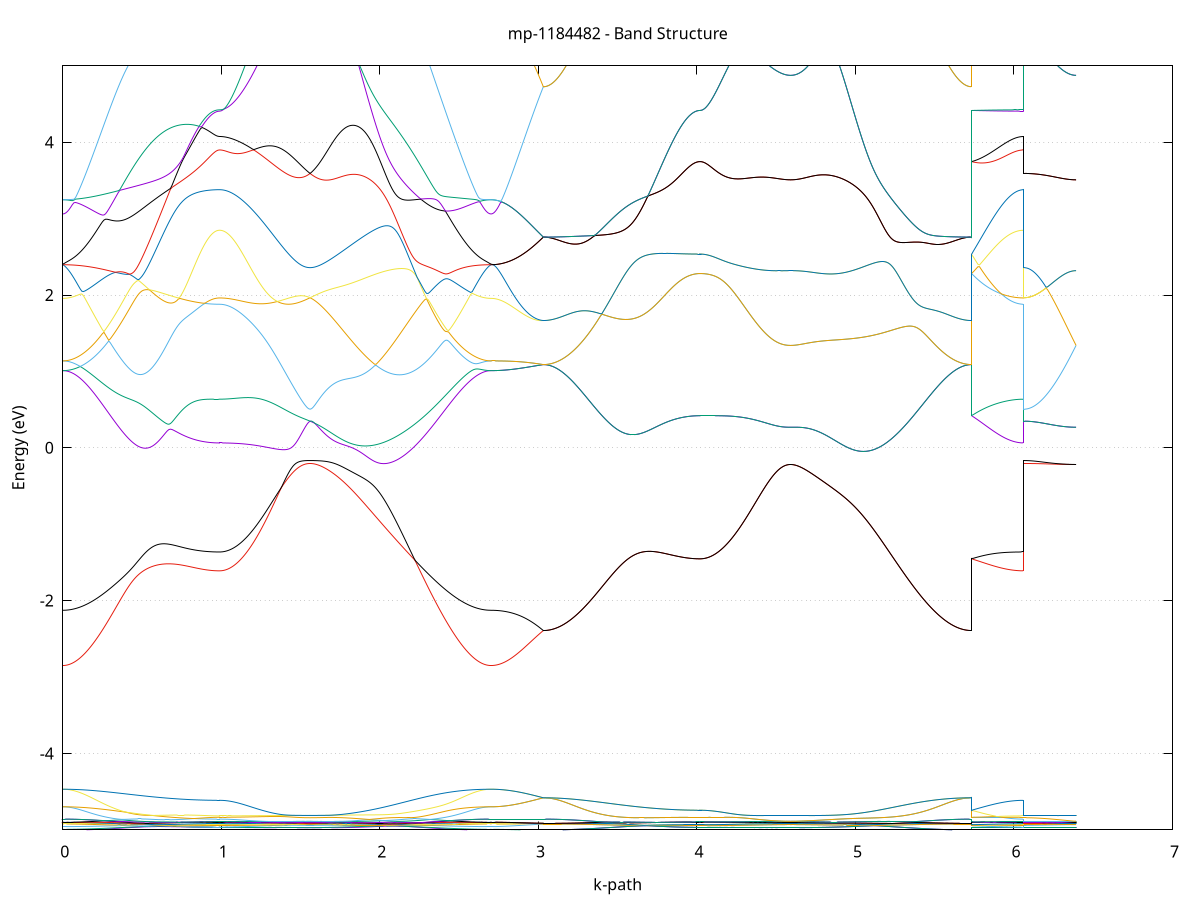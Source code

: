 set title 'mp-1184482 - Band Structure'
set xlabel 'k-path'
set ylabel 'Energy (eV)'
set grid y
set yrange [-5:5]
set terminal png size 800,600
set output 'mp-1184482_bands_gnuplot.png'
plot '-' using 1:2 with lines notitle, '-' using 1:2 with lines notitle, '-' using 1:2 with lines notitle, '-' using 1:2 with lines notitle, '-' using 1:2 with lines notitle, '-' using 1:2 with lines notitle, '-' using 1:2 with lines notitle, '-' using 1:2 with lines notitle, '-' using 1:2 with lines notitle, '-' using 1:2 with lines notitle, '-' using 1:2 with lines notitle, '-' using 1:2 with lines notitle, '-' using 1:2 with lines notitle, '-' using 1:2 with lines notitle, '-' using 1:2 with lines notitle, '-' using 1:2 with lines notitle, '-' using 1:2 with lines notitle, '-' using 1:2 with lines notitle, '-' using 1:2 with lines notitle, '-' using 1:2 with lines notitle, '-' using 1:2 with lines notitle, '-' using 1:2 with lines notitle, '-' using 1:2 with lines notitle, '-' using 1:2 with lines notitle, '-' using 1:2 with lines notitle, '-' using 1:2 with lines notitle, '-' using 1:2 with lines notitle, '-' using 1:2 with lines notitle, '-' using 1:2 with lines notitle, '-' using 1:2 with lines notitle, '-' using 1:2 with lines notitle, '-' using 1:2 with lines notitle, '-' using 1:2 with lines notitle, '-' using 1:2 with lines notitle, '-' using 1:2 with lines notitle, '-' using 1:2 with lines notitle, '-' using 1:2 with lines notitle, '-' using 1:2 with lines notitle, '-' using 1:2 with lines notitle, '-' using 1:2 with lines notitle, '-' using 1:2 with lines notitle, '-' using 1:2 with lines notitle, '-' using 1:2 with lines notitle, '-' using 1:2 with lines notitle, '-' using 1:2 with lines notitle, '-' using 1:2 with lines notitle, '-' using 1:2 with lines notitle, '-' using 1:2 with lines notitle, '-' using 1:2 with lines notitle, '-' using 1:2 with lines notitle, '-' using 1:2 with lines notitle, '-' using 1:2 with lines notitle, '-' using 1:2 with lines notitle, '-' using 1:2 with lines notitle, '-' using 1:2 with lines notitle, '-' using 1:2 with lines notitle, '-' using 1:2 with lines notitle, '-' using 1:2 with lines notitle, '-' using 1:2 with lines notitle, '-' using 1:2 with lines notitle, '-' using 1:2 with lines notitle, '-' using 1:2 with lines notitle, '-' using 1:2 with lines notitle, '-' using 1:2 with lines notitle
0.000000 -46.092999
0.009989 -46.092999
0.019978 -46.092999
0.029967 -46.092899
0.039955 -46.092899
0.049944 -46.092799
0.059933 -46.092699
0.069922 -46.092599
0.079911 -46.092499
0.089900 -46.092399
0.099888 -46.092199
0.109877 -46.091999
0.119866 -46.091799
0.129855 -46.091599
0.139844 -46.091399
0.149833 -46.091199
0.159821 -46.090999
0.169810 -46.090699
0.179799 -46.090399
0.189788 -46.090199
0.199777 -46.089899
0.209766 -46.089499
0.219754 -46.089199
0.229743 -46.088899
0.239732 -46.088499
0.249721 -46.088199
0.259710 -46.087799
0.269699 -46.087399
0.279687 -46.086999
0.289676 -46.086599
0.299665 -46.086199
0.309654 -46.085799
0.319643 -46.085399
0.329632 -46.084899
0.339620 -46.084499
0.349609 -46.083999
0.359598 -46.083599
0.369587 -46.083099
0.379576 -46.082599
0.389565 -46.082099
0.399554 -46.081599
0.409542 -46.081099
0.419531 -46.080599
0.429520 -46.080199
0.439509 -46.079599
0.449498 -46.079099
0.459487 -46.078599
0.469475 -46.078099
0.479464 -46.077599
0.489453 -46.077099
0.499442 -46.076599
0.509431 -46.076099
0.519420 -46.075499
0.529408 -46.074999
0.539397 -46.074499
0.549386 -46.073999
0.559375 -46.073499
0.569364 -46.072999
0.579353 -46.072499
0.589341 -46.071999
0.599330 -46.071499
0.609319 -46.070999
0.619308 -46.070499
0.629297 -46.070099
0.639286 -46.069599
0.649274 -46.069099
0.659263 -46.068699
0.669252 -46.068299
0.679241 -46.067799
0.689230 -46.067399
0.699219 -46.066999
0.709208 -46.066599
0.719196 -46.066199
0.729185 -46.065799
0.739174 -46.065399
0.749163 -46.064999
0.759152 -46.064699
0.769141 -46.064399
0.779129 -46.063999
0.789118 -46.063699
0.799107 -46.063399
0.809096 -46.063099
0.819085 -46.062899
0.829074 -46.062599
0.839062 -46.062399
0.849051 -46.062099
0.859040 -46.061899
0.869029 -46.061699
0.879018 -46.061499
0.889007 -46.061299
0.898995 -46.061199
0.908984 -46.061099
0.918973 -46.060899
0.928962 -46.060799
0.938951 -46.060699
0.948940 -46.060699
0.958928 -46.060599
0.968917 -46.060599
0.978906 -46.060499
0.988895 -46.060499
0.988895 -46.060499
0.998739 -46.060499
1.008583 -46.060499
1.018426 -46.060499
1.028270 -46.060499
1.038114 -46.060499
1.047958 -46.060399
1.057801 -46.060399
1.067645 -46.060399
1.077489 -46.060299
1.087333 -46.060299
1.097176 -46.060199
1.107020 -46.060199
1.116864 -46.060099
1.126708 -46.059999
1.136552 -46.059999
1.146395 -46.059899
1.156239 -46.059799
1.166083 -46.059699
1.175927 -46.059599
1.185770 -46.059499
1.195614 -46.059499
1.205458 -46.059399
1.215302 -46.059299
1.225146 -46.059199
1.234989 -46.059099
1.244833 -46.058999
1.254677 -46.058799
1.264521 -46.058699
1.274364 -46.058599
1.284208 -46.058499
1.294052 -46.058399
1.303896 -46.058299
1.313740 -46.058199
1.323583 -46.058099
1.333427 -46.057999
1.343271 -46.057899
1.353115 -46.057799
1.362958 -46.057699
1.372802 -46.057599
1.382646 -46.057499
1.392490 -46.057299
1.402333 -46.057299
1.412177 -46.057199
1.422021 -46.057099
1.431865 -46.056999
1.441709 -46.056899
1.451552 -46.056799
1.461396 -46.056799
1.471240 -46.056699
1.481084 -46.056599
1.490927 -46.056599
1.500771 -46.056599
1.510615 -46.056499
1.520459 -46.056499
1.530303 -46.056399
1.540146 -46.056399
1.549990 -46.056399
1.559834 -46.056399
1.559834 -46.056399
1.569763 -46.056399
1.579693 -46.056399
1.589622 -46.056399
1.599551 -46.056499
1.609481 -46.056499
1.619410 -46.056599
1.629339 -46.056599
1.639269 -46.056699
1.649198 -46.056799
1.659128 -46.056899
1.669057 -46.056999
1.678986 -46.057099
1.688916 -46.057199
1.698845 -46.057299
1.708774 -46.057499
1.718704 -46.057599
1.728633 -46.057799
1.738563 -46.057999
1.748492 -46.058099
1.758421 -46.058299
1.768351 -46.058599
1.778280 -46.058799
1.788209 -46.058999
1.798139 -46.059199
1.808068 -46.059499
1.817997 -46.059799
1.827927 -46.059999
1.837856 -46.060299
1.847786 -46.060599
1.857715 -46.060899
1.867644 -46.061199
1.877574 -46.061599
1.887503 -46.061899
1.897432 -46.062299
1.907362 -46.062599
1.917291 -46.062999
1.927221 -46.063399
1.937150 -46.063699
1.947079 -46.064099
1.957009 -46.064499
1.966938 -46.064999
1.976867 -46.065399
1.986797 -46.065799
1.996726 -46.066199
2.006655 -46.066699
2.016585 -46.067099
2.026514 -46.067599
2.036444 -46.068099
2.046373 -46.068499
2.056302 -46.068999
2.066232 -46.069499
2.076161 -46.069999
2.086090 -46.070499
2.096020 -46.070999
2.105949 -46.071499
2.115879 -46.071999
2.125808 -46.072499
2.135737 -46.072999
2.145667 -46.073499
2.155596 -46.074099
2.165525 -46.074599
2.175455 -46.075099
2.185384 -46.075599
2.195313 -46.076099
2.205243 -46.076699
2.215172 -46.077199
2.225102 -46.077699
2.235031 -46.078199
2.244960 -46.078699
2.254890 -46.079199
2.264819 -46.079699
2.274748 -46.080199
2.284678 -46.080699
2.294607 -46.081199
2.304537 -46.081699
2.314466 -46.082199
2.324395 -46.082699
2.334325 -46.083199
2.344254 -46.083699
2.354183 -46.084099
2.364113 -46.084599
2.374042 -46.084999
2.383972 -46.085399
2.393901 -46.085899
2.403830 -46.086299
2.413760 -46.086699
2.423689 -46.087099
2.433618 -46.087499
2.443548 -46.087899
2.453477 -46.088199
2.463406 -46.088599
2.473336 -46.088899
2.483265 -46.089299
2.493195 -46.089599
2.503124 -46.089899
2.513053 -46.090199
2.522983 -46.090499
2.532912 -46.090699
2.542841 -46.090999
2.552771 -46.091199
2.562700 -46.091399
2.572630 -46.091699
2.582559 -46.091899
2.592488 -46.091999
2.602418 -46.092199
2.612347 -46.092399
2.622276 -46.092499
2.632206 -46.092599
2.642135 -46.092699
2.652064 -46.092799
2.661994 -46.092899
2.671923 -46.092899
2.681853 -46.092999
2.691782 -46.092999
2.701711 -46.092999
2.701711 -46.092999
2.711694 -46.092999
2.721677 -46.092999
2.731660 -46.092999
2.741643 -46.092999
2.751626 -46.092999
2.761609 -46.092999
2.771592 -46.092999
2.781575 -46.092999
2.791558 -46.092999
2.801541 -46.092999
2.811524 -46.092999
2.821507 -46.092999
2.831490 -46.092999
2.841473 -46.092899
2.851456 -46.092899
2.861439 -46.092899
2.871422 -46.092899
2.881405 -46.092899
2.891388 -46.092899
2.901371 -46.092899
2.911354 -46.092899
2.921337 -46.092899
2.931320 -46.092899
2.941303 -46.092799
2.951286 -46.092799
2.961269 -46.092799
2.971252 -46.092799
2.981235 -46.092799
2.991218 -46.092799
3.001201 -46.092799
3.011184 -46.092699
3.021167 -46.092799
3.031150 -46.092699
3.031150 -46.092699
3.041139 -46.092699
3.051127 -46.092699
3.061116 -46.092699
3.071105 -46.092599
3.081094 -46.092499
3.091083 -46.092499
3.101072 -46.092399
3.111060 -46.092199
3.121049 -46.092099
3.131038 -46.091899
3.141027 -46.091799
3.151016 -46.091599
3.161005 -46.091399
3.170993 -46.091199
3.180982 -46.090999
3.190971 -46.090699
3.200960 -46.090499
3.210949 -46.090199
3.220938 -46.089899
3.230926 -46.089599
3.240915 -46.089299
3.250904 -46.088999
3.260893 -46.088599
3.270882 -46.088299
3.280871 -46.087899
3.290859 -46.087599
3.300848 -46.087199
3.310837 -46.086799
3.320826 -46.086399
3.330815 -46.085999
3.340804 -46.085599
3.350793 -46.085099
3.360781 -46.084699
3.370770 -46.084199
3.380759 -46.083799
3.390748 -46.083299
3.400737 -46.082899
3.410726 -46.082399
3.420714 -46.081899
3.430703 -46.081399
3.440692 -46.080899
3.450681 -46.080399
3.460670 -46.079899
3.470659 -46.079399
3.480647 -46.078899
3.490636 -46.078399
3.500625 -46.077899
3.510614 -46.077399
3.520603 -46.076899
3.530592 -46.076399
3.540580 -46.075899
3.550569 -46.075399
3.560558 -46.074799
3.570547 -46.074299
3.580536 -46.073799
3.590525 -46.073299
3.600513 -46.072799
3.610502 -46.072299
3.620491 -46.071799
3.630480 -46.071399
3.640469 -46.070899
3.650458 -46.070399
3.660447 -46.069899
3.670435 -46.069499
3.680424 -46.068999
3.690413 -46.068599
3.700402 -46.068099
3.710391 -46.067699
3.720380 -46.067299
3.730368 -46.066799
3.740357 -46.066399
3.750346 -46.065999
3.760335 -46.065699
3.770324 -46.065299
3.780313 -46.064899
3.790301 -46.064599
3.800290 -46.064199
3.810279 -46.063899
3.820268 -46.063599
3.830257 -46.063299
3.840246 -46.062999
3.850234 -46.062699
3.860223 -46.062499
3.870212 -46.062299
3.880201 -46.061999
3.890190 -46.061799
3.900179 -46.061599
3.910167 -46.061399
3.920156 -46.061299
3.930145 -46.061099
3.940134 -46.060999
3.950123 -46.060799
3.960112 -46.060699
3.970100 -46.060699
3.980089 -46.060599
3.990078 -46.060499
4.000067 -46.060499
4.010056 -46.060499
4.020045 -46.060499
4.020045 -46.060499
4.029888 -46.060399
4.039732 -46.060399
4.049576 -46.060399
4.059420 -46.060399
4.069264 -46.060399
4.079107 -46.060399
4.088951 -46.060299
4.098795 -46.060299
4.108639 -46.060199
4.118482 -46.060199
4.128326 -46.060099
4.138170 -46.060099
4.148014 -46.059999
4.157858 -46.059999
4.167701 -46.059899
4.177545 -46.059799
4.187389 -46.059699
4.197233 -46.059599
4.207076 -46.059599
4.216920 -46.059499
4.226764 -46.059399
4.236608 -46.059299
4.246451 -46.059199
4.256295 -46.059099
4.266139 -46.058999
4.275983 -46.058899
4.285827 -46.058799
4.295670 -46.058699
4.305514 -46.058599
4.315358 -46.058499
4.325202 -46.058399
4.335045 -46.058199
4.344889 -46.058099
4.354733 -46.057999
4.364577 -46.057899
4.374421 -46.057799
4.384264 -46.057699
4.394108 -46.057599
4.403952 -46.057499
4.413796 -46.057399
4.423639 -46.057299
4.433483 -46.057199
4.443327 -46.057099
4.453171 -46.057099
4.463015 -46.056999
4.472858 -46.056899
4.482702 -46.056799
4.492546 -46.056799
4.502390 -46.056699
4.512233 -46.056599
4.522077 -46.056599
4.531921 -46.056499
4.541765 -46.056499
4.551608 -46.056499
4.561452 -46.056399
4.571296 -46.056399
4.581140 -46.056399
4.590984 -46.056399
4.590984 -46.056399
4.600913 -46.056399
4.610842 -46.056399
4.620772 -46.056399
4.630701 -46.056499
4.640630 -46.056499
4.650560 -46.056499
4.660489 -46.056599
4.670419 -46.056699
4.680348 -46.056799
4.690277 -46.056799
4.700207 -46.056899
4.710136 -46.056999
4.720065 -46.057199
4.729995 -46.057299
4.739924 -46.057399
4.749853 -46.057599
4.759783 -46.057699
4.769712 -46.057899
4.779642 -46.058099
4.789571 -46.058299
4.799500 -46.058499
4.809430 -46.058699
4.819359 -46.058899
4.829288 -46.059199
4.839218 -46.059399
4.849147 -46.059699
4.859077 -46.059999
4.869006 -46.060199
4.878935 -46.060499
4.888865 -46.060799
4.898794 -46.061099
4.908723 -46.061499
4.918653 -46.061799
4.928582 -46.062099
4.938511 -46.062499
4.948441 -46.062899
4.958370 -46.063199
4.968300 -46.063599
4.978229 -46.063999
4.988158 -46.064399
4.998088 -46.064799
5.008017 -46.065199
5.017946 -46.065699
5.027876 -46.066099
5.037805 -46.066599
5.047735 -46.066999
5.057664 -46.067499
5.067593 -46.067899
5.077523 -46.068399
5.087452 -46.068899
5.097381 -46.069399
5.107311 -46.069799
5.117240 -46.070299
5.127170 -46.070799
5.137099 -46.071299
5.147028 -46.071799
5.156958 -46.072299
5.166887 -46.072899
5.176816 -46.073399
5.186746 -46.073899
5.196675 -46.074399
5.206604 -46.074899
5.216534 -46.075399
5.226463 -46.075899
5.236393 -46.076499
5.246322 -46.076999
5.256251 -46.077499
5.266181 -46.077999
5.276110 -46.078499
5.286039 -46.078999
5.295969 -46.079499
5.305898 -46.079999
5.315828 -46.080499
5.325757 -46.080999
5.335686 -46.081499
5.345616 -46.081999
5.355545 -46.082499
5.365474 -46.082999
5.375404 -46.083399
5.385333 -46.083899
5.395262 -46.084299
5.405192 -46.084799
5.415121 -46.085199
5.425051 -46.085599
5.434980 -46.086099
5.444909 -46.086499
5.454839 -46.086899
5.464768 -46.087199
5.474697 -46.087599
5.484627 -46.087999
5.494556 -46.088399
5.504486 -46.088699
5.514415 -46.088999
5.524344 -46.089299
5.534274 -46.089599
5.544203 -46.089899
5.554132 -46.090199
5.564062 -46.090499
5.573991 -46.090699
5.583920 -46.090999
5.593850 -46.091199
5.603779 -46.091399
5.613709 -46.091599
5.623638 -46.091799
5.633567 -46.091899
5.643497 -46.092099
5.653426 -46.092199
5.663355 -46.092399
5.673285 -46.092399
5.683214 -46.092499
5.693144 -46.092599
5.703073 -46.092699
5.713002 -46.092699
5.722932 -46.092699
5.732861 -46.092699
5.732861 -46.060499
5.742844 -46.060499
5.752827 -46.060499
5.762810 -46.060499
5.772793 -46.060499
5.782776 -46.060499
5.792759 -46.060499
5.802742 -46.060499
5.812725 -46.060499
5.822708 -46.060499
5.832691 -46.060499
5.842674 -46.060499
5.852657 -46.060499
5.862640 -46.060499
5.872623 -46.060499
5.882606 -46.060499
5.892589 -46.060499
5.902572 -46.060499
5.912555 -46.060499
5.922538 -46.060499
5.932521 -46.060499
5.942504 -46.060499
5.952487 -46.060499
5.962470 -46.060499
5.972453 -46.060499
5.982436 -46.060499
5.992419 -46.060499
6.002402 -46.060499
6.012384 -46.060499
6.022367 -46.060499
6.032350 -46.060499
6.042333 -46.060499
6.052316 -46.060499
6.062299 -46.060499
6.062299 -46.056399
6.072282 -46.056399
6.082265 -46.056399
6.092248 -46.056399
6.102231 -46.056399
6.112214 -46.056399
6.122197 -46.056399
6.132180 -46.056399
6.142163 -46.056399
6.152146 -46.056399
6.162129 -46.056399
6.172112 -46.056399
6.182095 -46.056399
6.192078 -46.056399
6.202061 -46.056399
6.212044 -46.056399
6.222027 -46.056399
6.232010 -46.056399
6.241993 -46.056399
6.251976 -46.056399
6.261959 -46.056399
6.271942 -46.056399
6.281925 -46.056399
6.291908 -46.056399
6.301891 -46.056399
6.311874 -46.056399
6.321857 -46.056399
6.331840 -46.056399
6.341823 -46.056399
6.351806 -46.056399
6.361789 -46.056399
6.371772 -46.056399
6.381755 -46.056399
6.391738 -46.056399
e
0.000000 -46.092499
0.009989 -46.092499
0.019978 -46.092499
0.029967 -46.092399
0.039955 -46.092399
0.049944 -46.092299
0.059933 -46.092199
0.069922 -46.092099
0.079911 -46.091999
0.089900 -46.091799
0.099888 -46.091699
0.109877 -46.091499
0.119866 -46.091299
0.129855 -46.091099
0.139844 -46.090899
0.149833 -46.090699
0.159821 -46.090499
0.169810 -46.090199
0.179799 -46.089899
0.189788 -46.089699
0.199777 -46.089399
0.209766 -46.088999
0.219754 -46.088699
0.229743 -46.088399
0.239732 -46.088099
0.249721 -46.087699
0.259710 -46.087299
0.269699 -46.086899
0.279687 -46.086599
0.289676 -46.086199
0.299665 -46.085799
0.309654 -46.085299
0.319643 -46.084899
0.329632 -46.084399
0.339620 -46.083999
0.349609 -46.083599
0.359598 -46.083099
0.369587 -46.082599
0.379576 -46.082199
0.389565 -46.081699
0.399554 -46.081199
0.409542 -46.080699
0.419531 -46.080199
0.429520 -46.079699
0.439509 -46.079199
0.449498 -46.078699
0.459487 -46.078199
0.469475 -46.077699
0.479464 -46.077199
0.489453 -46.076699
0.499442 -46.076199
0.509431 -46.075699
0.519420 -46.075199
0.529408 -46.074599
0.539397 -46.074199
0.549386 -46.073599
0.559375 -46.073099
0.569364 -46.072699
0.579353 -46.072199
0.589341 -46.071699
0.599330 -46.071199
0.609319 -46.070699
0.619308 -46.070199
0.629297 -46.069799
0.639286 -46.069299
0.649274 -46.068799
0.659263 -46.068399
0.669252 -46.067899
0.679241 -46.067499
0.689230 -46.067099
0.699219 -46.066699
0.709208 -46.066299
0.719196 -46.065899
0.729185 -46.065499
0.739174 -46.065199
0.749163 -46.064799
0.759152 -46.064499
0.769141 -46.064099
0.779129 -46.063799
0.789118 -46.063499
0.799107 -46.063199
0.809096 -46.062899
0.819085 -46.062599
0.829074 -46.062399
0.839062 -46.062099
0.849051 -46.061899
0.859040 -46.061699
0.869029 -46.061499
0.879018 -46.061299
0.889007 -46.061199
0.898995 -46.060999
0.908984 -46.060899
0.918973 -46.060799
0.928962 -46.060599
0.938951 -46.060499
0.948940 -46.060499
0.958928 -46.060399
0.968917 -46.060399
0.978906 -46.060399
0.988895 -46.060399
0.988895 -46.060399
0.998739 -46.060399
1.008583 -46.060299
1.018426 -46.060299
1.028270 -46.060299
1.038114 -46.060299
1.047958 -46.060299
1.057801 -46.060199
1.067645 -46.060199
1.077489 -46.060199
1.087333 -46.060099
1.097176 -46.059999
1.107020 -46.059999
1.116864 -46.059899
1.126708 -46.059899
1.136552 -46.059799
1.146395 -46.059699
1.156239 -46.059599
1.166083 -46.059599
1.175927 -46.059499
1.185770 -46.059399
1.195614 -46.059299
1.205458 -46.059199
1.215302 -46.059099
1.225146 -46.058999
1.234989 -46.058899
1.244833 -46.058799
1.254677 -46.058699
1.264521 -46.058599
1.274364 -46.058499
1.284208 -46.058399
1.294052 -46.058299
1.303896 -46.058199
1.313740 -46.058099
1.323583 -46.057999
1.333427 -46.057899
1.343271 -46.057799
1.353115 -46.057699
1.362958 -46.057599
1.372802 -46.057499
1.382646 -46.057399
1.392490 -46.057299
1.402333 -46.057199
1.412177 -46.057099
1.422021 -46.056999
1.431865 -46.056899
1.441709 -46.056899
1.451552 -46.056799
1.461396 -46.056699
1.471240 -46.056699
1.481084 -46.056599
1.490927 -46.056599
1.500771 -46.056499
1.510615 -46.056499
1.520459 -46.056499
1.530303 -46.056399
1.540146 -46.056399
1.549990 -46.056399
1.559834 -46.056399
1.559834 -46.056399
1.569763 -46.056399
1.579693 -46.056399
1.589622 -46.056399
1.599551 -46.056499
1.609481 -46.056499
1.619410 -46.056499
1.629339 -46.056599
1.639269 -46.056699
1.649198 -46.056699
1.659128 -46.056799
1.669057 -46.056899
1.678986 -46.056999
1.688916 -46.057099
1.698845 -46.057299
1.708774 -46.057399
1.718704 -46.057499
1.728633 -46.057699
1.738563 -46.057899
1.748492 -46.057999
1.758421 -46.058199
1.768351 -46.058399
1.778280 -46.058599
1.788209 -46.058899
1.798139 -46.059099
1.808068 -46.059299
1.817997 -46.059599
1.827927 -46.059899
1.837856 -46.060199
1.847786 -46.060399
1.857715 -46.060699
1.867644 -46.060999
1.877574 -46.061399
1.887503 -46.061699
1.897432 -46.061999
1.907362 -46.062399
1.917291 -46.062799
1.927221 -46.063099
1.937150 -46.063499
1.947079 -46.063899
1.957009 -46.064299
1.966938 -46.064699
1.976867 -46.065099
1.986797 -46.065499
1.996726 -46.065999
2.006655 -46.066399
2.016585 -46.066899
2.026514 -46.067299
2.036444 -46.067799
2.046373 -46.068199
2.056302 -46.068699
2.066232 -46.069199
2.076161 -46.069699
2.086090 -46.070199
2.096020 -46.070699
2.105949 -46.071199
2.115879 -46.071699
2.125808 -46.072099
2.135737 -46.072699
2.145667 -46.073199
2.155596 -46.073699
2.165525 -46.074199
2.175455 -46.074699
2.185384 -46.075199
2.195313 -46.075699
2.205243 -46.076299
2.215172 -46.076799
2.225102 -46.077299
2.235031 -46.077799
2.244960 -46.078299
2.254890 -46.078799
2.264819 -46.079299
2.274748 -46.079799
2.284678 -46.080299
2.294607 -46.080799
2.304537 -46.081299
2.314466 -46.081799
2.324395 -46.082299
2.334325 -46.082699
2.344254 -46.083199
2.354183 -46.083599
2.364113 -46.084099
2.374042 -46.084499
2.383972 -46.084999
2.393901 -46.085399
2.403830 -46.085799
2.413760 -46.086199
2.423689 -46.086599
2.433618 -46.086999
2.443548 -46.087399
2.453477 -46.087799
2.463406 -46.088099
2.473336 -46.088399
2.483265 -46.088799
2.493195 -46.089099
2.503124 -46.089399
2.513053 -46.089699
2.522983 -46.089999
2.532912 -46.090199
2.542841 -46.090499
2.552771 -46.090699
2.562700 -46.090899
2.572630 -46.091199
2.582559 -46.091299
2.592488 -46.091499
2.602418 -46.091699
2.612347 -46.091799
2.622276 -46.091999
2.632206 -46.092099
2.642135 -46.092199
2.652064 -46.092299
2.661994 -46.092399
2.671923 -46.092399
2.681853 -46.092499
2.691782 -46.092499
2.701711 -46.092499
2.701711 -46.092499
2.711694 -46.092499
2.721677 -46.092499
2.731660 -46.092499
2.741643 -46.092499
2.751626 -46.092499
2.761609 -46.092499
2.771592 -46.092499
2.781575 -46.092499
2.791558 -46.092499
2.801541 -46.092499
2.811524 -46.092499
2.821507 -46.092499
2.831490 -46.092499
2.841473 -46.092499
2.851456 -46.092499
2.861439 -46.092599
2.871422 -46.092599
2.881405 -46.092599
2.891388 -46.092599
2.901371 -46.092599
2.911354 -46.092599
2.921337 -46.092599
2.931320 -46.092599
2.941303 -46.092599
2.951286 -46.092599
2.961269 -46.092699
2.971252 -46.092699
2.981235 -46.092699
2.991218 -46.092699
3.001201 -46.092699
3.011184 -46.092699
3.021167 -46.092699
3.031150 -46.092699
3.031150 -46.092699
3.041139 -46.092699
3.051127 -46.092699
3.061116 -46.092699
3.071105 -46.092599
3.081094 -46.092499
3.091083 -46.092499
3.101072 -46.092299
3.111060 -46.092199
3.121049 -46.092099
3.131038 -46.091899
3.141027 -46.091799
3.151016 -46.091599
3.161005 -46.091399
3.170993 -46.091199
3.180982 -46.090999
3.190971 -46.090699
3.200960 -46.090499
3.210949 -46.090199
3.220938 -46.089899
3.230926 -46.089599
3.240915 -46.089299
3.250904 -46.088999
3.260893 -46.088599
3.270882 -46.088299
3.280871 -46.087899
3.290859 -46.087599
3.300848 -46.087199
3.310837 -46.086799
3.320826 -46.086399
3.330815 -46.085999
3.340804 -46.085599
3.350793 -46.085099
3.360781 -46.084699
3.370770 -46.084199
3.380759 -46.083799
3.390748 -46.083299
3.400737 -46.082899
3.410726 -46.082399
3.420714 -46.081899
3.430703 -46.081399
3.440692 -46.080899
3.450681 -46.080399
3.460670 -46.079899
3.470659 -46.079399
3.480647 -46.078899
3.490636 -46.078399
3.500625 -46.077899
3.510614 -46.077399
3.520603 -46.076899
3.530592 -46.076399
3.540580 -46.075899
3.550569 -46.075299
3.560558 -46.074799
3.570547 -46.074299
3.580536 -46.073799
3.590525 -46.073299
3.600513 -46.072799
3.610502 -46.072299
3.620491 -46.071799
3.630480 -46.071299
3.640469 -46.070899
3.650458 -46.070399
3.660447 -46.069899
3.670435 -46.069499
3.680424 -46.068999
3.690413 -46.068499
3.700402 -46.068099
3.710391 -46.067699
3.720380 -46.067299
3.730368 -46.066799
3.740357 -46.066399
3.750346 -46.065999
3.760335 -46.065699
3.770324 -46.065299
3.780313 -46.064899
3.790301 -46.064599
3.800290 -46.064199
3.810279 -46.063899
3.820268 -46.063599
3.830257 -46.063299
3.840246 -46.062999
3.850234 -46.062699
3.860223 -46.062499
3.870212 -46.062199
3.880201 -46.061999
3.890190 -46.061799
3.900179 -46.061599
3.910167 -46.061399
3.920156 -46.061299
3.930145 -46.061099
3.940134 -46.060999
3.950123 -46.060799
3.960112 -46.060699
3.970100 -46.060699
3.980089 -46.060599
3.990078 -46.060499
4.000067 -46.060499
4.010056 -46.060499
4.020045 -46.060399
4.020045 -46.060399
4.029888 -46.060399
4.039732 -46.060399
4.049576 -46.060399
4.059420 -46.060399
4.069264 -46.060399
4.079107 -46.060399
4.088951 -46.060299
4.098795 -46.060299
4.108639 -46.060199
4.118482 -46.060199
4.128326 -46.060099
4.138170 -46.060099
4.148014 -46.059999
4.157858 -46.059899
4.167701 -46.059899
4.177545 -46.059799
4.187389 -46.059699
4.197233 -46.059599
4.207076 -46.059599
4.216920 -46.059499
4.226764 -46.059399
4.236608 -46.059299
4.246451 -46.059199
4.256295 -46.059099
4.266139 -46.058999
4.275983 -46.058899
4.285827 -46.058799
4.295670 -46.058699
4.305514 -46.058599
4.315358 -46.058499
4.325202 -46.058299
4.335045 -46.058199
4.344889 -46.058099
4.354733 -46.057999
4.364577 -46.057899
4.374421 -46.057799
4.384264 -46.057699
4.394108 -46.057599
4.403952 -46.057499
4.413796 -46.057399
4.423639 -46.057299
4.433483 -46.057199
4.443327 -46.057099
4.453171 -46.057099
4.463015 -46.056999
4.472858 -46.056899
4.482702 -46.056799
4.492546 -46.056699
4.502390 -46.056699
4.512233 -46.056599
4.522077 -46.056599
4.531921 -46.056499
4.541765 -46.056499
4.551608 -46.056499
4.561452 -46.056399
4.571296 -46.056399
4.581140 -46.056399
4.590984 -46.056399
4.590984 -46.056399
4.600913 -46.056399
4.610842 -46.056399
4.620772 -46.056399
4.630701 -46.056499
4.640630 -46.056499
4.650560 -46.056599
4.660489 -46.056599
4.670419 -46.056699
4.680348 -46.056799
4.690277 -46.056799
4.700207 -46.056899
4.710136 -46.056999
4.720065 -46.057199
4.729995 -46.057299
4.739924 -46.057399
4.749853 -46.057599
4.759783 -46.057699
4.769712 -46.057899
4.779642 -46.058099
4.789571 -46.058299
4.799500 -46.058499
4.809430 -46.058699
4.819359 -46.058899
4.829288 -46.059199
4.839218 -46.059399
4.849147 -46.059699
4.859077 -46.059999
4.869006 -46.060199
4.878935 -46.060499
4.888865 -46.060799
4.898794 -46.061099
4.908723 -46.061499
4.918653 -46.061799
4.928582 -46.062099
4.938511 -46.062399
4.948441 -46.062899
4.958370 -46.063199
4.968300 -46.063599
4.978229 -46.063999
4.988158 -46.064399
4.998088 -46.064799
5.008017 -46.065199
5.017946 -46.065699
5.027876 -46.066099
5.037805 -46.066499
5.047735 -46.066999
5.057664 -46.067399
5.067593 -46.067899
5.077523 -46.068399
5.087452 -46.068899
5.097381 -46.069299
5.107311 -46.069799
5.117240 -46.070299
5.127170 -46.070799
5.137099 -46.071299
5.147028 -46.071799
5.156958 -46.072299
5.166887 -46.072799
5.176816 -46.073299
5.186746 -46.073899
5.196675 -46.074399
5.206604 -46.074899
5.216534 -46.075399
5.226463 -46.075899
5.236393 -46.076499
5.246322 -46.076999
5.256251 -46.077499
5.266181 -46.077999
5.276110 -46.078499
5.286039 -46.078999
5.295969 -46.079499
5.305898 -46.079999
5.315828 -46.080499
5.325757 -46.080999
5.335686 -46.081499
5.345616 -46.081999
5.355545 -46.082499
5.365474 -46.082999
5.375404 -46.083399
5.385333 -46.083899
5.395262 -46.084299
5.405192 -46.084799
5.415121 -46.085199
5.425051 -46.085599
5.434980 -46.085999
5.444909 -46.086499
5.454839 -46.086799
5.464768 -46.087199
5.474697 -46.087599
5.484627 -46.087999
5.494556 -46.088299
5.504486 -46.088699
5.514415 -46.088999
5.524344 -46.089299
5.534274 -46.089599
5.544203 -46.089899
5.554132 -46.090199
5.564062 -46.090499
5.573991 -46.090699
5.583920 -46.090999
5.593850 -46.091199
5.603779 -46.091399
5.613709 -46.091599
5.623638 -46.091799
5.633567 -46.091899
5.643497 -46.092099
5.653426 -46.092199
5.663355 -46.092399
5.673285 -46.092499
5.683214 -46.092499
5.693144 -46.092599
5.703073 -46.092699
5.713002 -46.092699
5.722932 -46.092699
5.732861 -46.092699
5.732861 -46.060399
5.742844 -46.060399
5.752827 -46.060399
5.762810 -46.060399
5.772793 -46.060399
5.782776 -46.060399
5.792759 -46.060399
5.802742 -46.060399
5.812725 -46.060399
5.822708 -46.060399
5.832691 -46.060399
5.842674 -46.060399
5.852657 -46.060399
5.862640 -46.060399
5.872623 -46.060399
5.882606 -46.060399
5.892589 -46.060399
5.902572 -46.060399
5.912555 -46.060399
5.922538 -46.060399
5.932521 -46.060399
5.942504 -46.060399
5.952487 -46.060399
5.962470 -46.060399
5.972453 -46.060399
5.982436 -46.060399
5.992419 -46.060399
6.002402 -46.060399
6.012384 -46.060399
6.022367 -46.060399
6.032350 -46.060399
6.042333 -46.060299
6.052316 -46.060399
6.062299 -46.060299
6.062299 -46.056399
6.072282 -46.056399
6.082265 -46.056399
6.092248 -46.056399
6.102231 -46.056399
6.112214 -46.056399
6.122197 -46.056399
6.132180 -46.056399
6.142163 -46.056399
6.152146 -46.056399
6.162129 -46.056399
6.172112 -46.056399
6.182095 -46.056399
6.192078 -46.056399
6.202061 -46.056399
6.212044 -46.056399
6.222027 -46.056399
6.232010 -46.056399
6.241993 -46.056399
6.251976 -46.056399
6.261959 -46.056399
6.271942 -46.056399
6.281925 -46.056399
6.291908 -46.056399
6.301891 -46.056399
6.311874 -46.056399
6.321857 -46.056399
6.331840 -46.056399
6.341823 -46.056399
6.351806 -46.056399
6.361789 -46.056399
6.371772 -46.056399
6.381755 -46.056399
6.391738 -46.056399
e
0.000000 -23.697599
0.009989 -23.697599
0.019978 -23.697499
0.029967 -23.697399
0.039955 -23.697099
0.049944 -23.696799
0.059933 -23.696499
0.069922 -23.696099
0.079911 -23.695599
0.089900 -23.695099
0.099888 -23.694499
0.109877 -23.693799
0.119866 -23.693099
0.129855 -23.692299
0.139844 -23.691499
0.149833 -23.690599
0.159821 -23.689599
0.169810 -23.688599
0.179799 -23.687599
0.189788 -23.686399
0.199777 -23.685299
0.209766 -23.684099
0.219754 -23.682799
0.229743 -23.681499
0.239732 -23.680099
0.249721 -23.678699
0.259710 -23.677199
0.269699 -23.675699
0.279687 -23.674099
0.289676 -23.672499
0.299665 -23.670899
0.309654 -23.669199
0.319643 -23.667499
0.329632 -23.665799
0.339620 -23.663999
0.349609 -23.662199
0.359598 -23.660299
0.369587 -23.658499
0.379576 -23.656599
0.389565 -23.654699
0.399554 -23.652699
0.409542 -23.650799
0.419531 -23.648799
0.429520 -23.646799
0.439509 -23.644799
0.449498 -23.642799
0.459487 -23.640799
0.469475 -23.638799
0.479464 -23.636799
0.489453 -23.634699
0.499442 -23.632699
0.509431 -23.630699
0.519420 -23.628699
0.529408 -23.626799
0.539397 -23.624799
0.549386 -23.622899
0.559375 -23.620999
0.569364 -23.619099
0.579353 -23.617299
0.589341 -23.615599
0.599330 -23.613899
0.609319 -23.612199
0.619308 -23.610699
0.629297 -23.609199
0.639286 -23.607899
0.649274 -23.606699
0.659263 -23.605599
0.669252 -23.604699
0.679241 -23.603899
0.689230 -23.603399
0.699219 -23.603199
0.709208 -23.603199
0.719196 -23.603499
0.729185 -23.604199
0.739174 -23.605099
0.749163 -23.606399
0.759152 -23.607999
0.769141 -23.609799
0.779129 -23.611899
0.789118 -23.614099
0.799107 -23.616499
0.809096 -23.618899
0.819085 -23.621299
0.829074 -23.623799
0.839062 -23.626199
0.849051 -23.628499
0.859040 -23.630699
0.869029 -23.632899
0.879018 -23.634899
0.889007 -23.636799
0.898995 -23.638499
0.908984 -23.640099
0.918973 -23.641499
0.928962 -23.642699
0.938951 -23.643699
0.948940 -23.644599
0.958928 -23.645199
0.968917 -23.645699
0.978906 -23.645999
0.988895 -23.646099
0.988895 -23.646099
0.998739 -23.646099
1.008583 -23.645899
1.018426 -23.645699
1.028270 -23.645299
1.038114 -23.644899
1.047958 -23.644299
1.057801 -23.643699
1.067645 -23.642999
1.077489 -23.642199
1.087333 -23.641299
1.097176 -23.640199
1.107020 -23.639099
1.116864 -23.637899
1.126708 -23.636599
1.136552 -23.635199
1.146395 -23.633799
1.156239 -23.632199
1.166083 -23.630499
1.175927 -23.628799
1.185770 -23.626999
1.195614 -23.625099
1.205458 -23.623099
1.215302 -23.620999
1.225146 -23.618799
1.234989 -23.616599
1.244833 -23.614299
1.254677 -23.611899
1.264521 -23.609399
1.274364 -23.606899
1.284208 -23.604299
1.294052 -23.601599
1.303896 -23.598799
1.313740 -23.595999
1.323583 -23.593199
1.333427 -23.590299
1.343271 -23.587299
1.353115 -23.584299
1.362958 -23.581299
1.372802 -23.578199
1.382646 -23.575099
1.392490 -23.571899
1.402333 -23.568799
1.412177 -23.565599
1.422021 -23.562499
1.431865 -23.559399
1.441709 -23.556399
1.451552 -23.553399
1.461396 -23.550399
1.471240 -23.547599
1.481084 -23.544999
1.490927 -23.542499
1.500771 -23.540199
1.510615 -23.538099
1.520459 -23.536199
1.530303 -23.534599
1.540146 -23.533199
1.549990 -23.531999
1.559834 -23.531099
1.559834 -23.531099
1.569763 -23.531999
1.579693 -23.533199
1.589622 -23.534599
1.599551 -23.536199
1.609481 -23.537899
1.619410 -23.539799
1.629339 -23.541899
1.639269 -23.543999
1.649198 -23.546099
1.659128 -23.548299
1.669057 -23.550499
1.678986 -23.552599
1.688916 -23.554699
1.698845 -23.556799
1.708774 -23.558699
1.718704 -23.560599
1.728633 -23.562399
1.738563 -23.564099
1.748492 -23.565699
1.758421 -23.567199
1.768351 -23.568599
1.778280 -23.569899
1.788209 -23.571099
1.798139 -23.572199
1.808068 -23.573299
1.817997 -23.574199
1.827927 -23.575099
1.837856 -23.575999
1.847786 -23.576799
1.857715 -23.577699
1.867644 -23.578499
1.877574 -23.579299
1.887503 -23.580099
1.897432 -23.580999
1.907362 -23.581899
1.917291 -23.582899
1.927221 -23.583899
1.937150 -23.584999
1.947079 -23.586099
1.957009 -23.587299
1.966938 -23.588599
1.976867 -23.589999
1.986797 -23.591399
1.996726 -23.592899
2.006655 -23.594399
2.016585 -23.595999
2.026514 -23.597699
2.036444 -23.599399
2.046373 -23.601099
2.056302 -23.602899
2.066232 -23.604699
2.076161 -23.606599
2.086090 -23.608499
2.096020 -23.610399
2.105949 -23.612399
2.115879 -23.614399
2.125808 -23.616399
2.135737 -23.618399
2.145667 -23.620399
2.155596 -23.622399
2.165525 -23.624499
2.175455 -23.626599
2.185384 -23.628599
2.195313 -23.630699
2.205243 -23.632799
2.215172 -23.634899
2.225102 -23.636899
2.235031 -23.638999
2.244960 -23.640999
2.254890 -23.643099
2.264819 -23.645099
2.274748 -23.647099
2.284678 -23.649099
2.294607 -23.651099
2.304537 -23.653099
2.314466 -23.654999
2.324395 -23.656899
2.334325 -23.658799
2.344254 -23.660699
2.354183 -23.662499
2.364113 -23.664299
2.374042 -23.666099
2.383972 -23.667799
2.393901 -23.669499
2.403830 -23.671199
2.413760 -23.672799
2.423689 -23.674399
2.433618 -23.675899
2.443548 -23.677399
2.453477 -23.678899
2.463406 -23.680299
2.473336 -23.681599
2.483265 -23.682999
2.493195 -23.684199
2.503124 -23.685399
2.513053 -23.686599
2.522983 -23.687699
2.532912 -23.688699
2.542841 -23.689699
2.552771 -23.690699
2.562700 -23.691599
2.572630 -23.692399
2.582559 -23.693199
2.592488 -23.693899
2.602418 -23.694499
2.612347 -23.695099
2.622276 -23.695599
2.632206 -23.696099
2.642135 -23.696499
2.652064 -23.696899
2.661994 -23.697099
2.671923 -23.697399
2.681853 -23.697499
2.691782 -23.697599
2.701711 -23.697599
2.701711 -23.697599
2.711694 -23.697599
2.721677 -23.697399
2.731660 -23.697099
2.741643 -23.696599
2.751626 -23.695999
2.761609 -23.695399
2.771592 -23.694499
2.781575 -23.693599
2.791558 -23.692499
2.801541 -23.691399
2.811524 -23.690099
2.821507 -23.688699
2.831490 -23.687099
2.841473 -23.685499
2.851456 -23.683799
2.861439 -23.681999
2.871422 -23.679999
2.881405 -23.677999
2.891388 -23.675899
2.901371 -23.673699
2.911354 -23.671499
2.921337 -23.669099
2.931320 -23.666699
2.941303 -23.664199
2.951286 -23.661699
2.961269 -23.659099
2.971252 -23.656499
2.981235 -23.653799
2.991218 -23.651099
3.001201 -23.648399
3.011184 -23.645599
3.021167 -23.642799
3.031150 -23.640099
3.031150 -23.640099
3.041139 -23.639999
3.051127 -23.639999
3.061116 -23.639799
3.071105 -23.639599
3.081094 -23.639399
3.091083 -23.639099
3.101072 -23.638799
3.111060 -23.638399
3.121049 -23.637999
3.131038 -23.637499
3.141027 -23.636999
3.151016 -23.636399
3.161005 -23.635799
3.170993 -23.635099
3.180982 -23.634399
3.190971 -23.633699
3.200960 -23.632799
3.210949 -23.631999
3.220938 -23.631099
3.230926 -23.630199
3.240915 -23.629199
3.250904 -23.628199
3.260893 -23.627099
3.270882 -23.626099
3.280871 -23.624899
3.290859 -23.623799
3.300848 -23.622599
3.310837 -23.621299
3.320826 -23.620099
3.330815 -23.618799
3.340804 -23.617499
3.350793 -23.616099
3.360781 -23.614799
3.370770 -23.613399
3.380759 -23.611999
3.390748 -23.610499
3.400737 -23.609099
3.410726 -23.607599
3.420714 -23.606099
3.430703 -23.604599
3.440692 -23.603099
3.450681 -23.601599
3.460670 -23.600099
3.470659 -23.598599
3.480647 -23.597099
3.490636 -23.595599
3.500625 -23.593999
3.510614 -23.592499
3.520603 -23.591099
3.530592 -23.589599
3.540580 -23.588099
3.550569 -23.586699
3.560558 -23.585299
3.570547 -23.583899
3.580536 -23.582499
3.590525 -23.581199
3.600513 -23.579999
3.610502 -23.578799
3.620491 -23.577699
3.630480 -23.576699
3.640469 -23.575799
3.650458 -23.574999
3.660447 -23.574399
3.670435 -23.573999
3.680424 -23.573699
3.690413 -23.573799
3.700402 -23.574099
3.710391 -23.574799
3.720380 -23.575899
3.730368 -23.577399
3.740357 -23.579299
3.750346 -23.581599
3.760335 -23.584299
3.770324 -23.587299
3.780313 -23.590399
3.790301 -23.593699
3.800290 -23.597099
3.810279 -23.600499
3.820268 -23.603999
3.830257 -23.607299
3.840246 -23.610599
3.850234 -23.613799
3.860223 -23.616899
3.870212 -23.619799
3.880201 -23.622599
3.890190 -23.625199
3.900179 -23.627699
3.910167 -23.629999
3.920156 -23.632099
3.930145 -23.633999
3.940134 -23.635799
3.950123 -23.637299
3.960112 -23.638699
3.970100 -23.639799
3.980089 -23.640699
3.990078 -23.641499
4.000067 -23.641999
4.010056 -23.642299
4.020045 -23.642399
4.020045 -23.642399
4.029888 -23.642299
4.039732 -23.642199
4.049576 -23.641999
4.059420 -23.641599
4.069264 -23.641199
4.079107 -23.640699
4.088951 -23.639999
4.098795 -23.639299
4.108639 -23.638499
4.118482 -23.637599
4.128326 -23.636599
4.138170 -23.635499
4.148014 -23.634299
4.157858 -23.632999
4.167701 -23.631699
4.177545 -23.630199
4.187389 -23.628699
4.197233 -23.626999
4.207076 -23.625299
4.216920 -23.623499
4.226764 -23.621599
4.236608 -23.619599
4.246451 -23.617599
4.256295 -23.615399
4.266139 -23.613199
4.275983 -23.610899
4.285827 -23.608599
4.295670 -23.606099
4.305514 -23.603599
4.315358 -23.601099
4.325202 -23.598399
4.335045 -23.595699
4.344889 -23.592999
4.354733 -23.590199
4.364577 -23.587299
4.374421 -23.584399
4.384264 -23.581499
4.394108 -23.578499
4.403952 -23.575499
4.413796 -23.572399
4.423639 -23.569399
4.433483 -23.566299
4.443327 -23.563299
4.453171 -23.560299
4.463015 -23.557299
4.472858 -23.554399
4.482702 -23.551599
4.492546 -23.548999
4.502390 -23.546499
4.512233 -23.544099
4.522077 -23.541999
4.531921 -23.540199
4.541765 -23.538599
4.551608 -23.537299
4.561452 -23.536299
4.571296 -23.535499
4.581140 -23.535099
4.590984 -23.534999
4.590984 -23.534999
4.600913 -23.535099
4.610842 -23.535499
4.620772 -23.536199
4.630701 -23.537099
4.640630 -23.538299
4.650560 -23.539599
4.660489 -23.541099
4.670419 -23.542699
4.680348 -23.544399
4.690277 -23.546199
4.700207 -23.547999
4.710136 -23.549799
4.720065 -23.551499
4.729995 -23.553199
4.739924 -23.554799
4.749853 -23.556399
4.759783 -23.557799
4.769712 -23.559099
4.779642 -23.560199
4.789571 -23.561299
4.799500 -23.562199
4.809430 -23.562899
4.819359 -23.563599
4.829288 -23.564099
4.839218 -23.564399
4.849147 -23.564699
4.859077 -23.564799
4.869006 -23.564799
4.878935 -23.564699
4.888865 -23.564499
4.898794 -23.564299
4.908723 -23.563999
4.918653 -23.563699
4.928582 -23.563299
4.938511 -23.562999
4.948441 -23.562699
4.958370 -23.562499
4.968300 -23.562399
4.978229 -23.562299
4.988158 -23.562399
4.998088 -23.562599
5.008017 -23.562799
5.017946 -23.563199
5.027876 -23.563799
5.037805 -23.564399
5.047735 -23.565099
5.057664 -23.565899
5.067593 -23.566799
5.077523 -23.567799
5.087452 -23.568799
5.097381 -23.569899
5.107311 -23.571099
5.117240 -23.572299
5.127170 -23.573599
5.137099 -23.574899
5.147028 -23.576299
5.156958 -23.577599
5.166887 -23.579099
5.176816 -23.580499
5.186746 -23.581999
5.196675 -23.583399
5.206604 -23.584899
5.216534 -23.586499
5.226463 -23.587999
5.236393 -23.589499
5.246322 -23.591099
5.256251 -23.592599
5.266181 -23.594199
5.276110 -23.595699
5.286039 -23.597299
5.295969 -23.598799
5.305898 -23.600299
5.315828 -23.601899
5.325757 -23.603399
5.335686 -23.604899
5.345616 -23.606399
5.355545 -23.607899
5.365474 -23.609299
5.375404 -23.610799
5.385333 -23.612199
5.395262 -23.613599
5.405192 -23.614999
5.415121 -23.616399
5.425051 -23.617699
5.434980 -23.618999
5.444909 -23.620299
5.454839 -23.621499
5.464768 -23.622799
5.474697 -23.623899
5.484627 -23.625099
5.494556 -23.626199
5.504486 -23.627299
5.514415 -23.628299
5.524344 -23.629299
5.534274 -23.630299
5.544203 -23.631199
5.554132 -23.632099
5.564062 -23.632899
5.573991 -23.633699
5.583920 -23.634499
5.593850 -23.635199
5.603779 -23.635799
5.613709 -23.636499
5.623638 -23.636999
5.633567 -23.637499
5.643497 -23.637999
5.653426 -23.638399
5.663355 -23.638799
5.673285 -23.639099
5.683214 -23.639399
5.693144 -23.639699
5.703073 -23.639799
5.713002 -23.639999
5.722932 -23.639999
5.732861 -23.640099
5.732861 -23.642399
5.742844 -23.642599
5.752827 -23.642799
5.762810 -23.642999
5.772793 -23.643199
5.782776 -23.643399
5.792759 -23.643599
5.802742 -23.643799
5.812725 -23.643999
5.822708 -23.644199
5.832691 -23.644299
5.842674 -23.644499
5.852657 -23.644599
5.862640 -23.644799
5.872623 -23.644899
5.882606 -23.644999
5.892589 -23.645199
5.902572 -23.645299
5.912555 -23.645399
5.922538 -23.645499
5.932521 -23.645599
5.942504 -23.645599
5.952487 -23.645699
5.962470 -23.645799
5.972453 -23.645799
5.982436 -23.645899
5.992419 -23.645899
6.002402 -23.645999
6.012384 -23.645999
6.022367 -23.645999
6.032350 -23.646099
6.042333 -23.646099
6.052316 -23.646099
6.062299 -23.646099
6.062299 -23.531099
6.072282 -23.531099
6.082265 -23.531199
6.092248 -23.531199
6.102231 -23.531299
6.112214 -23.531399
6.122197 -23.531499
6.132180 -23.531599
6.142163 -23.531699
6.152146 -23.531899
6.162129 -23.531999
6.172112 -23.532199
6.182095 -23.532299
6.192078 -23.532499
6.202061 -23.532699
6.212044 -23.532899
6.222027 -23.533099
6.232010 -23.533299
6.241993 -23.533399
6.251976 -23.533599
6.261959 -23.533799
6.271942 -23.533899
6.281925 -23.534099
6.291908 -23.534199
6.301891 -23.534399
6.311874 -23.534499
6.321857 -23.534599
6.331840 -23.534699
6.341823 -23.534799
6.351806 -23.534899
6.361789 -23.534899
6.371772 -23.534999
6.381755 -23.534999
6.391738 -23.534999
e
0.000000 -23.580099
0.009989 -23.580099
0.019978 -23.580099
0.029967 -23.579999
0.039955 -23.579799
0.049944 -23.579699
0.059933 -23.579499
0.069922 -23.579199
0.079911 -23.578899
0.089900 -23.578599
0.099888 -23.578199
0.109877 -23.577799
0.119866 -23.577399
0.129855 -23.576899
0.139844 -23.576399
0.149833 -23.575899
0.159821 -23.575299
0.169810 -23.574699
0.179799 -23.574099
0.189788 -23.573399
0.199777 -23.572699
0.209766 -23.571999
0.219754 -23.571299
0.229743 -23.570499
0.239732 -23.569699
0.249721 -23.568799
0.259710 -23.567999
0.269699 -23.567099
0.279687 -23.566199
0.289676 -23.565299
0.299665 -23.564299
0.309654 -23.563299
0.319643 -23.562299
0.329632 -23.561299
0.339620 -23.560299
0.349609 -23.559299
0.359598 -23.558199
0.369587 -23.557199
0.379576 -23.556099
0.389565 -23.554999
0.399554 -23.553899
0.409542 -23.552799
0.419531 -23.551699
0.429520 -23.550599
0.439509 -23.549499
0.449498 -23.548399
0.459487 -23.547299
0.469475 -23.546199
0.479464 -23.545099
0.489453 -23.543999
0.499442 -23.542899
0.509431 -23.541799
0.519420 -23.540799
0.529408 -23.539699
0.539397 -23.538699
0.549386 -23.537599
0.559375 -23.536599
0.569364 -23.535699
0.579353 -23.534699
0.589341 -23.533799
0.599330 -23.532899
0.609319 -23.532099
0.619308 -23.531399
0.629297 -23.530799
0.639286 -23.530499
0.649274 -23.530599
0.659263 -23.531899
0.669252 -23.534899
0.679241 -23.539299
0.689230 -23.544399
0.699219 -23.549799
0.709208 -23.555199
0.719196 -23.560499
0.729185 -23.565699
0.739174 -23.570799
0.749163 -23.575799
0.759152 -23.580499
0.769141 -23.585199
0.779129 -23.589599
0.789118 -23.593899
0.799107 -23.597999
0.809096 -23.601899
0.819085 -23.605599
0.829074 -23.609199
0.839062 -23.612499
0.849051 -23.615599
0.859040 -23.618499
0.869029 -23.621199
0.879018 -23.623799
0.889007 -23.626099
0.898995 -23.628099
0.908984 -23.629999
0.918973 -23.631699
0.928962 -23.633099
0.938951 -23.634299
0.948940 -23.635299
0.958928 -23.636099
0.968917 -23.636699
0.978906 -23.636999
0.988895 -23.637099
0.988895 -23.637099
0.998739 -23.636999
1.008583 -23.636899
1.018426 -23.636699
1.028270 -23.636299
1.038114 -23.635899
1.047958 -23.635399
1.057801 -23.634699
1.067645 -23.633999
1.077489 -23.633199
1.087333 -23.632299
1.097176 -23.631299
1.107020 -23.630199
1.116864 -23.628999
1.126708 -23.627699
1.136552 -23.626299
1.146395 -23.624899
1.156239 -23.623299
1.166083 -23.621699
1.175927 -23.619999
1.185770 -23.618099
1.195614 -23.616199
1.205458 -23.614299
1.215302 -23.612199
1.225146 -23.610099
1.234989 -23.607799
1.244833 -23.605499
1.254677 -23.603099
1.264521 -23.600699
1.274364 -23.598099
1.284208 -23.595499
1.294052 -23.592899
1.303896 -23.590099
1.313740 -23.587299
1.323583 -23.584499
1.333427 -23.581599
1.343271 -23.578599
1.353115 -23.575599
1.362958 -23.572499
1.372802 -23.569399
1.382646 -23.566199
1.392490 -23.563099
1.402333 -23.559899
1.412177 -23.556699
1.422021 -23.553499
1.431865 -23.550399
1.441709 -23.547299
1.451552 -23.544299
1.461396 -23.541499
1.471240 -23.538799
1.481084 -23.536399
1.490927 -23.534299
1.500771 -23.532699
1.510615 -23.531399
1.520459 -23.530599
1.530303 -23.530199
1.540146 -23.530199
1.549990 -23.530499
1.559834 -23.531099
1.559834 -23.531099
1.569763 -23.530499
1.579693 -23.530099
1.589622 -23.530099
1.599551 -23.530299
1.609481 -23.530899
1.619410 -23.531899
1.629339 -23.533099
1.639269 -23.534599
1.649198 -23.536199
1.659128 -23.537999
1.669057 -23.539799
1.678986 -23.541599
1.688916 -23.543399
1.698845 -23.544999
1.708774 -23.546599
1.718704 -23.547999
1.728633 -23.549299
1.738563 -23.550499
1.748492 -23.551499
1.758421 -23.552299
1.768351 -23.552899
1.778280 -23.553399
1.788209 -23.553599
1.798139 -23.553699
1.808068 -23.553499
1.817997 -23.553199
1.827927 -23.552699
1.837856 -23.551999
1.847786 -23.551099
1.857715 -23.549899
1.867644 -23.548599
1.877574 -23.547099
1.887503 -23.545399
1.897432 -23.543399
1.907362 -23.541299
1.917291 -23.539099
1.927221 -23.536599
1.937150 -23.533999
1.947079 -23.531399
1.957009 -23.528699
1.966938 -23.526299
1.976867 -23.524499
1.986797 -23.523799
1.996726 -23.523699
2.006655 -23.524099
2.016585 -23.524699
2.026514 -23.525299
2.036444 -23.526099
2.046373 -23.526899
2.056302 -23.527699
2.066232 -23.528599
2.076161 -23.529499
2.086090 -23.530399
2.096020 -23.531399
2.105949 -23.532399
2.115879 -23.533399
2.125808 -23.534399
2.135737 -23.535399
2.145667 -23.536499
2.155596 -23.537599
2.165525 -23.538599
2.175455 -23.539699
2.185384 -23.540799
2.195313 -23.541899
2.205243 -23.542999
2.215172 -23.544099
2.225102 -23.545199
2.235031 -23.546399
2.244960 -23.547499
2.254890 -23.548599
2.264819 -23.549699
2.274748 -23.550799
2.284678 -23.551899
2.294607 -23.552999
2.304537 -23.554099
2.314466 -23.555199
2.324395 -23.556299
2.334325 -23.557399
2.344254 -23.558399
2.354183 -23.559499
2.364113 -23.560499
2.374042 -23.561499
2.383972 -23.562499
2.393901 -23.563499
2.403830 -23.564499
2.413760 -23.565399
2.423689 -23.566299
2.433618 -23.567199
2.443548 -23.568099
2.453477 -23.568999
2.463406 -23.569799
2.473336 -23.570599
2.483265 -23.571399
2.493195 -23.572099
2.503124 -23.572799
2.513053 -23.573499
2.522983 -23.574199
2.532912 -23.574799
2.542841 -23.575399
2.552771 -23.575999
2.562700 -23.576499
2.572630 -23.576999
2.582559 -23.577399
2.592488 -23.577899
2.602418 -23.578299
2.612347 -23.578599
2.622276 -23.578899
2.632206 -23.579199
2.642135 -23.579499
2.652064 -23.579699
2.661994 -23.579799
2.671923 -23.579999
2.681853 -23.580099
2.691782 -23.580099
2.701711 -23.580099
2.701711 -23.580099
2.711694 -23.580199
2.721677 -23.580399
2.731660 -23.580799
2.741643 -23.581199
2.751626 -23.581899
2.761609 -23.582599
2.771592 -23.583499
2.781575 -23.584499
2.791558 -23.585699
2.801541 -23.586899
2.811524 -23.588299
2.821507 -23.589799
2.831490 -23.591399
2.841473 -23.593199
2.851456 -23.594999
2.861439 -23.596899
2.871422 -23.598999
2.881405 -23.601099
2.891388 -23.603299
2.901371 -23.605599
2.911354 -23.607999
2.921337 -23.610399
2.931320 -23.612899
2.941303 -23.615499
2.951286 -23.618099
2.961269 -23.620699
2.971252 -23.623399
2.981235 -23.626199
2.991218 -23.628899
3.001201 -23.631699
3.011184 -23.634499
3.021167 -23.637299
3.031150 -23.639999
3.031150 -23.639999
3.041139 -23.639999
3.051127 -23.639899
3.061116 -23.639799
3.071105 -23.639599
3.081094 -23.639399
3.091083 -23.639099
3.101072 -23.638799
3.111060 -23.638399
3.121049 -23.637999
3.131038 -23.637499
3.141027 -23.636999
3.151016 -23.636399
3.161005 -23.635799
3.170993 -23.635099
3.180982 -23.634399
3.190971 -23.633599
3.200960 -23.632799
3.210949 -23.631999
3.220938 -23.631099
3.230926 -23.630199
3.240915 -23.629199
3.250904 -23.628199
3.260893 -23.627099
3.270882 -23.625999
3.280871 -23.624899
3.290859 -23.623799
3.300848 -23.622599
3.310837 -23.621299
3.320826 -23.620099
3.330815 -23.618799
3.340804 -23.617499
3.350793 -23.616099
3.360781 -23.614799
3.370770 -23.613399
3.380759 -23.611999
3.390748 -23.610499
3.400737 -23.609099
3.410726 -23.607599
3.420714 -23.606099
3.430703 -23.604599
3.440692 -23.603099
3.450681 -23.601599
3.460670 -23.600099
3.470659 -23.598599
3.480647 -23.597099
3.490636 -23.595599
3.500625 -23.593999
3.510614 -23.592499
3.520603 -23.590999
3.530592 -23.589599
3.540580 -23.588099
3.550569 -23.586699
3.560558 -23.585199
3.570547 -23.583899
3.580536 -23.582499
3.590525 -23.581199
3.600513 -23.579999
3.610502 -23.578799
3.620491 -23.577699
3.630480 -23.576699
3.640469 -23.575799
3.650458 -23.574999
3.660447 -23.574399
3.670435 -23.573999
3.680424 -23.573699
3.690413 -23.573799
3.700402 -23.574099
3.710391 -23.574799
3.720380 -23.575899
3.730368 -23.577399
3.740357 -23.579299
3.750346 -23.581599
3.760335 -23.584299
3.770324 -23.587299
3.780313 -23.590399
3.790301 -23.593699
3.800290 -23.597099
3.810279 -23.600499
3.820268 -23.603999
3.830257 -23.607299
3.840246 -23.610599
3.850234 -23.613799
3.860223 -23.616899
3.870212 -23.619799
3.880201 -23.622599
3.890190 -23.625199
3.900179 -23.627699
3.910167 -23.629999
3.920156 -23.632099
3.930145 -23.633999
3.940134 -23.635799
3.950123 -23.637299
3.960112 -23.638699
3.970100 -23.639799
3.980089 -23.640699
3.990078 -23.641499
4.000067 -23.641999
4.010056 -23.642299
4.020045 -23.642399
4.020045 -23.642399
4.029888 -23.642299
4.039732 -23.642199
4.049576 -23.641999
4.059420 -23.641599
4.069264 -23.641199
4.079107 -23.640699
4.088951 -23.639999
4.098795 -23.639299
4.108639 -23.638499
4.118482 -23.637599
4.128326 -23.636599
4.138170 -23.635499
4.148014 -23.634299
4.157858 -23.632999
4.167701 -23.631699
4.177545 -23.630199
4.187389 -23.628699
4.197233 -23.626999
4.207076 -23.625299
4.216920 -23.623499
4.226764 -23.621599
4.236608 -23.619599
4.246451 -23.617599
4.256295 -23.615399
4.266139 -23.613199
4.275983 -23.610899
4.285827 -23.608599
4.295670 -23.606099
4.305514 -23.603599
4.315358 -23.601099
4.325202 -23.598399
4.335045 -23.595699
4.344889 -23.592999
4.354733 -23.590199
4.364577 -23.587299
4.374421 -23.584399
4.384264 -23.581399
4.394108 -23.578499
4.403952 -23.575499
4.413796 -23.572399
4.423639 -23.569399
4.433483 -23.566299
4.443327 -23.563299
4.453171 -23.560299
4.463015 -23.557299
4.472858 -23.554399
4.482702 -23.551599
4.492546 -23.548999
4.502390 -23.546499
4.512233 -23.544099
4.522077 -23.541999
4.531921 -23.540099
4.541765 -23.538599
4.551608 -23.537299
4.561452 -23.536299
4.571296 -23.535499
4.581140 -23.535099
4.590984 -23.534999
4.590984 -23.534999
4.600913 -23.535099
4.610842 -23.535499
4.620772 -23.536199
4.630701 -23.537099
4.640630 -23.538199
4.650560 -23.539599
4.660489 -23.541099
4.670419 -23.542699
4.680348 -23.544399
4.690277 -23.546199
4.700207 -23.547999
4.710136 -23.549799
4.720065 -23.551499
4.729995 -23.553199
4.739924 -23.554799
4.749853 -23.556399
4.759783 -23.557799
4.769712 -23.559099
4.779642 -23.560199
4.789571 -23.561299
4.799500 -23.562199
4.809430 -23.562899
4.819359 -23.563599
4.829288 -23.564099
4.839218 -23.564399
4.849147 -23.564699
4.859077 -23.564799
4.869006 -23.564799
4.878935 -23.564699
4.888865 -23.564499
4.898794 -23.564299
4.908723 -23.563999
4.918653 -23.563699
4.928582 -23.563299
4.938511 -23.562999
4.948441 -23.562699
4.958370 -23.562499
4.968300 -23.562399
4.978229 -23.562299
4.988158 -23.562399
4.998088 -23.562499
5.008017 -23.562799
5.017946 -23.563199
5.027876 -23.563699
5.037805 -23.564399
5.047735 -23.565099
5.057664 -23.565899
5.067593 -23.566799
5.077523 -23.567799
5.087452 -23.568799
5.097381 -23.569899
5.107311 -23.571099
5.117240 -23.572299
5.127170 -23.573599
5.137099 -23.574899
5.147028 -23.576299
5.156958 -23.577599
5.166887 -23.578999
5.176816 -23.580499
5.186746 -23.581899
5.196675 -23.583399
5.206604 -23.584899
5.216534 -23.586399
5.226463 -23.587999
5.236393 -23.589499
5.246322 -23.590999
5.256251 -23.592599
5.266181 -23.594099
5.276110 -23.595699
5.286039 -23.597199
5.295969 -23.598799
5.305898 -23.600299
5.315828 -23.601899
5.325757 -23.603399
5.335686 -23.604899
5.345616 -23.606399
5.355545 -23.607899
5.365474 -23.609299
5.375404 -23.610799
5.385333 -23.612199
5.395262 -23.613599
5.405192 -23.614999
5.415121 -23.616399
5.425051 -23.617699
5.434980 -23.618999
5.444909 -23.620299
5.454839 -23.621499
5.464768 -23.622699
5.474697 -23.623899
5.484627 -23.625099
5.494556 -23.626199
5.504486 -23.627299
5.514415 -23.628299
5.524344 -23.629299
5.534274 -23.630299
5.544203 -23.631199
5.554132 -23.632099
5.564062 -23.632899
5.573991 -23.633699
5.583920 -23.634499
5.593850 -23.635199
5.603779 -23.635799
5.613709 -23.636499
5.623638 -23.636999
5.633567 -23.637499
5.643497 -23.637999
5.653426 -23.638399
5.663355 -23.638799
5.673285 -23.639099
5.683214 -23.639399
5.693144 -23.639599
5.703073 -23.639799
5.713002 -23.639899
5.722932 -23.639999
5.732861 -23.639999
5.732861 -23.642399
5.742844 -23.642199
5.752827 -23.641999
5.762810 -23.641699
5.772793 -23.641499
5.782776 -23.641299
5.792759 -23.640999
5.802742 -23.640799
5.812725 -23.640599
5.822708 -23.640399
5.832691 -23.640099
5.842674 -23.639899
5.852657 -23.639699
5.862640 -23.639499
5.872623 -23.639299
5.882606 -23.639099
5.892589 -23.638899
5.902572 -23.638699
5.912555 -23.638499
5.922538 -23.638299
5.932521 -23.638199
5.942504 -23.637999
5.952487 -23.637899
5.962470 -23.637799
5.972453 -23.637599
5.982436 -23.637499
5.992419 -23.637399
6.002402 -23.637299
6.012384 -23.637299
6.022367 -23.637199
6.032350 -23.637199
6.042333 -23.637099
6.052316 -23.637099
6.062299 -23.637099
6.062299 -23.531099
6.072282 -23.531099
6.082265 -23.531199
6.092248 -23.531199
6.102231 -23.531299
6.112214 -23.531399
6.122197 -23.531499
6.132180 -23.531599
6.142163 -23.531699
6.152146 -23.531899
6.162129 -23.531999
6.172112 -23.532199
6.182095 -23.532299
6.192078 -23.532499
6.202061 -23.532699
6.212044 -23.532899
6.222027 -23.533099
6.232010 -23.533199
6.241993 -23.533399
6.251976 -23.533599
6.261959 -23.533799
6.271942 -23.533899
6.281925 -23.534099
6.291908 -23.534199
6.301891 -23.534399
6.311874 -23.534499
6.321857 -23.534599
6.331840 -23.534699
6.341823 -23.534799
6.351806 -23.534899
6.361789 -23.534899
6.371772 -23.534999
6.381755 -23.534999
6.391738 -23.534999
e
0.000000 -23.165199
0.009989 -23.165299
0.019978 -23.165699
0.029967 -23.166299
0.039955 -23.167199
0.049944 -23.168299
0.059933 -23.169699
0.069922 -23.171299
0.079911 -23.173099
0.089900 -23.175199
0.099888 -23.177499
0.109877 -23.179999
0.119866 -23.182799
0.129855 -23.185799
0.139844 -23.189099
0.149833 -23.192499
0.159821 -23.196199
0.169810 -23.200099
0.179799 -23.204099
0.189788 -23.208399
0.199777 -23.212899
0.209766 -23.217599
0.219754 -23.222499
0.229743 -23.227599
0.239732 -23.232899
0.249721 -23.238399
0.259710 -23.243999
0.269699 -23.249799
0.279687 -23.255799
0.289676 -23.261899
0.299665 -23.268199
0.309654 -23.274599
0.319643 -23.281099
0.329632 -23.287699
0.339620 -23.294499
0.349609 -23.301299
0.359598 -23.308299
0.369587 -23.315299
0.379576 -23.322399
0.389565 -23.329599
0.399554 -23.336899
0.409542 -23.344199
0.419531 -23.351499
0.429520 -23.358899
0.439509 -23.366399
0.449498 -23.373799
0.459487 -23.381299
0.469475 -23.388799
0.479464 -23.396299
0.489453 -23.403799
0.499442 -23.411299
0.509431 -23.418799
0.519420 -23.426199
0.529408 -23.433599
0.539397 -23.440899
0.549386 -23.448199
0.559375 -23.455399
0.569364 -23.462599
0.579353 -23.469699
0.589341 -23.476599
0.599330 -23.483499
0.609319 -23.490299
0.619308 -23.496799
0.629297 -23.503199
0.639286 -23.509199
0.649274 -23.514699
0.659263 -23.518899
0.669252 -23.521399
0.679241 -23.522499
0.689230 -23.525399
0.699219 -23.529399
0.709208 -23.533099
0.719196 -23.536399
0.729185 -23.539299
0.739174 -23.541799
0.749163 -23.543799
0.759152 -23.545399
0.769141 -23.546599
0.779129 -23.547399
0.789118 -23.547999
0.799107 -23.548299
0.809096 -23.548399
0.819085 -23.548399
0.829074 -23.548199
0.839062 -23.547899
0.849051 -23.547499
0.859040 -23.547099
0.869029 -23.546699
0.879018 -23.546299
0.889007 -23.545799
0.898995 -23.545399
0.908984 -23.544999
0.918973 -23.544599
0.928962 -23.544299
0.938951 -23.543999
0.948940 -23.543699
0.958928 -23.543599
0.968917 -23.543399
0.978906 -23.543299
0.988895 -23.543299
0.988895 -23.543299
0.998739 -23.543299
1.008583 -23.543199
1.018426 -23.543199
1.028270 -23.543099
1.038114 -23.542999
1.047958 -23.542799
1.057801 -23.542599
1.067645 -23.542399
1.077489 -23.542199
1.087333 -23.541899
1.097176 -23.541699
1.107020 -23.541399
1.116864 -23.540999
1.126708 -23.540699
1.136552 -23.540299
1.146395 -23.539899
1.156239 -23.539499
1.166083 -23.538999
1.175927 -23.538499
1.185770 -23.537999
1.195614 -23.537499
1.205458 -23.536999
1.215302 -23.536399
1.225146 -23.535899
1.234989 -23.535299
1.244833 -23.534599
1.254677 -23.533999
1.264521 -23.533399
1.274364 -23.532699
1.284208 -23.531999
1.294052 -23.531299
1.303896 -23.530499
1.313740 -23.529799
1.323583 -23.528999
1.333427 -23.528199
1.343271 -23.527399
1.353115 -23.526599
1.362958 -23.525699
1.372802 -23.524799
1.382646 -23.523899
1.392490 -23.522999
1.402333 -23.521999
1.412177 -23.520899
1.422021 -23.519899
1.431865 -23.518699
1.441709 -23.517499
1.451552 -23.516199
1.461396 -23.514699
1.471240 -23.513199
1.481084 -23.511499
1.490927 -23.509699
1.500771 -23.507699
1.510615 -23.505599
1.520459 -23.503399
1.530303 -23.501199
1.540146 -23.499199
1.549990 -23.497699
1.559834 -23.496999
1.559834 -23.496999
1.569763 -23.497799
1.579693 -23.499599
1.589622 -23.501699
1.599551 -23.503799
1.609481 -23.505599
1.619410 -23.507099
1.629339 -23.508399
1.639269 -23.509299
1.649198 -23.510299
1.659128 -23.511599
1.669057 -23.512899
1.678986 -23.514099
1.688916 -23.515199
1.698845 -23.516199
1.708774 -23.517199
1.718704 -23.518099
1.728633 -23.518999
1.738563 -23.519799
1.748492 -23.520599
1.758421 -23.521399
1.768351 -23.521999
1.778280 -23.522699
1.788209 -23.523199
1.798139 -23.523699
1.808068 -23.524099
1.817997 -23.524299
1.827927 -23.524499
1.837856 -23.524599
1.847786 -23.524499
1.857715 -23.524199
1.867644 -23.523799
1.877574 -23.523199
1.887503 -23.522399
1.897432 -23.521499
1.907362 -23.520299
1.917291 -23.518799
1.927221 -23.517199
1.937150 -23.516999
1.947079 -23.517299
1.957009 -23.517499
1.966938 -23.517299
1.976867 -23.516199
1.986797 -23.513899
1.996726 -23.510799
2.006655 -23.507199
2.016585 -23.503199
2.026514 -23.498899
2.036444 -23.494399
2.046373 -23.489799
2.056302 -23.484899
2.066232 -23.479899
2.076161 -23.474699
2.086090 -23.469399
2.096020 -23.463999
2.105949 -23.458399
2.115879 -23.452699
2.125808 -23.446799
2.135737 -23.440899
2.145667 -23.434799
2.155596 -23.428599
2.165525 -23.422399
2.175455 -23.416099
2.185384 -23.409699
2.195313 -23.403199
2.205243 -23.396599
2.215172 -23.389999
2.225102 -23.383399
2.235031 -23.376699
2.244960 -23.369999
2.254890 -23.363199
2.264819 -23.356499
2.274748 -23.349699
2.284678 -23.342999
2.294607 -23.336199
2.304537 -23.329499
2.314466 -23.322799
2.324395 -23.316099
2.334325 -23.309499
2.344254 -23.302899
2.354183 -23.296399
2.364113 -23.289999
2.374042 -23.283599
2.383972 -23.277299
2.393901 -23.271099
2.403830 -23.264999
2.413760 -23.259099
2.423689 -23.253199
2.433618 -23.247499
2.443548 -23.241899
2.453477 -23.236399
2.463406 -23.231099
2.473336 -23.225999
2.483265 -23.221099
2.493195 -23.216399
2.503124 -23.211799
2.513053 -23.207499
2.522983 -23.203299
2.532912 -23.199399
2.542841 -23.195599
2.552771 -23.191999
2.562700 -23.188599
2.572630 -23.185499
2.582559 -23.182499
2.592488 -23.179799
2.602418 -23.177299
2.612347 -23.174999
2.622276 -23.172999
2.632206 -23.171199
2.642135 -23.169599
2.652064 -23.168299
2.661994 -23.167199
2.671923 -23.166299
2.681853 -23.165699
2.691782 -23.165299
2.701711 -23.165199
2.701711 -23.165199
2.711694 -23.165199
2.721677 -23.165199
2.731660 -23.165199
2.741643 -23.165199
2.751626 -23.165199
2.761609 -23.165199
2.771592 -23.165199
2.781575 -23.165199
2.791558 -23.165199
2.801541 -23.165099
2.811524 -23.165099
2.821507 -23.165099
2.831490 -23.165099
2.841473 -23.165099
2.851456 -23.164999
2.861439 -23.164999
2.871422 -23.164999
2.881405 -23.164999
2.891388 -23.164899
2.901371 -23.164899
2.911354 -23.164899
2.921337 -23.164799
2.931320 -23.164799
2.941303 -23.164799
2.951286 -23.164699
2.961269 -23.164699
2.971252 -23.164699
2.981235 -23.164599
2.991218 -23.164599
3.001201 -23.164599
3.011184 -23.164499
3.021167 -23.164499
3.031150 -23.164399
3.031150 -23.164399
3.041139 -23.164599
3.051127 -23.164899
3.061116 -23.165599
3.071105 -23.166399
3.081094 -23.167599
3.091083 -23.168899
3.101072 -23.170499
3.111060 -23.172399
3.121049 -23.174499
3.131038 -23.176799
3.141027 -23.179399
3.151016 -23.182199
3.161005 -23.185199
3.170993 -23.188499
3.180982 -23.191999
3.190971 -23.195699
3.200960 -23.199599
3.210949 -23.203699
3.220938 -23.207999
3.230926 -23.212499
3.240915 -23.217199
3.250904 -23.222099
3.260893 -23.227199
3.270882 -23.232399
3.280871 -23.237899
3.290859 -23.243499
3.300848 -23.249199
3.310837 -23.255099
3.320826 -23.261099
3.330815 -23.267299
3.340804 -23.273599
3.350793 -23.279999
3.360781 -23.286599
3.370770 -23.293199
3.380759 -23.299899
3.390748 -23.306799
3.400737 -23.313699
3.410726 -23.320699
3.420714 -23.327799
3.430703 -23.334899
3.440692 -23.342099
3.450681 -23.349299
3.460670 -23.356599
3.470659 -23.363899
3.480647 -23.371199
3.490636 -23.378499
3.500625 -23.385799
3.510614 -23.393099
3.520603 -23.400399
3.530592 -23.407699
3.540580 -23.414899
3.550569 -23.422099
3.560558 -23.429199
3.570547 -23.436299
3.580536 -23.443299
3.590525 -23.450199
3.600513 -23.456999
3.610502 -23.463599
3.620491 -23.470199
3.630480 -23.476599
3.640469 -23.482799
3.650458 -23.488799
3.660447 -23.494499
3.670435 -23.499999
3.680424 -23.505199
3.690413 -23.510099
3.700402 -23.514499
3.710391 -23.518499
3.720380 -23.521999
3.730368 -23.524899
3.740357 -23.527299
3.750346 -23.529199
3.760335 -23.530699
3.770324 -23.531699
3.780313 -23.532399
3.790301 -23.532799
3.800290 -23.532999
3.810279 -23.532999
3.820268 -23.532899
3.830257 -23.532699
3.840246 -23.532399
3.850234 -23.532099
3.860223 -23.531699
3.870212 -23.531399
3.880201 -23.530999
3.890190 -23.530599
3.900179 -23.530199
3.910167 -23.529799
3.920156 -23.529499
3.930145 -23.529199
3.940134 -23.528899
3.950123 -23.528599
3.960112 -23.528399
3.970100 -23.528199
3.980089 -23.527999
3.990078 -23.527899
4.000067 -23.527799
4.010056 -23.527699
4.020045 -23.527699
4.020045 -23.527699
4.029888 -23.527699
4.039732 -23.527699
4.049576 -23.527599
4.059420 -23.527599
4.069264 -23.527499
4.079107 -23.527399
4.088951 -23.527299
4.098795 -23.527099
4.108639 -23.526999
4.118482 -23.526899
4.128326 -23.526699
4.138170 -23.526499
4.148014 -23.526299
4.157858 -23.526099
4.167701 -23.525799
4.177545 -23.525599
4.187389 -23.525299
4.197233 -23.524999
4.207076 -23.524799
4.216920 -23.524499
4.226764 -23.524199
4.236608 -23.523799
4.246451 -23.523499
4.256295 -23.523199
4.266139 -23.522799
4.275983 -23.522399
4.285827 -23.522099
4.295670 -23.521699
4.305514 -23.521299
4.315358 -23.520899
4.325202 -23.520499
4.335045 -23.520099
4.344889 -23.519599
4.354733 -23.519199
4.364577 -23.518699
4.374421 -23.518299
4.384264 -23.517799
4.394108 -23.517299
4.403952 -23.516799
4.413796 -23.516199
4.423639 -23.515699
4.433483 -23.514999
4.443327 -23.514399
4.453171 -23.513699
4.463015 -23.512899
4.472858 -23.511999
4.482702 -23.511099
4.492546 -23.509999
4.502390 -23.508699
4.512233 -23.507299
4.522077 -23.505699
4.531921 -23.503999
4.541765 -23.501999
4.551608 -23.499799
4.561452 -23.497599
4.571296 -23.495499
4.581140 -23.493699
4.590984 -23.492999
4.590984 -23.492999
4.600913 -23.493699
4.610842 -23.495399
4.620772 -23.497399
4.630701 -23.499499
4.640630 -23.501399
4.650560 -23.503199
4.660489 -23.504799
4.670419 -23.506199
4.680348 -23.507399
4.690277 -23.508499
4.700207 -23.509399
4.710136 -23.510299
4.720065 -23.511099
4.729995 -23.511799
4.739924 -23.512499
4.749853 -23.513099
4.759783 -23.513699
4.769712 -23.514199
4.779642 -23.514799
4.789571 -23.515299
4.799500 -23.515799
4.809430 -23.516199
4.819359 -23.516599
4.829288 -23.517099
4.839218 -23.517399
4.849147 -23.517799
4.859077 -23.517999
4.869006 -23.518199
4.878935 -23.518399
4.888865 -23.518499
4.898794 -23.518399
4.908723 -23.518299
4.918653 -23.517899
4.928582 -23.517499
4.938511 -23.516799
4.948441 -23.515999
4.958370 -23.514899
4.968300 -23.513499
4.978229 -23.511899
4.988158 -23.510099
4.998088 -23.507899
5.008017 -23.505499
5.017946 -23.502799
5.027876 -23.499899
5.037805 -23.496599
5.047735 -23.493199
5.057664 -23.489499
5.067593 -23.485499
5.077523 -23.481399
5.087452 -23.476999
5.097381 -23.472399
5.107311 -23.467699
5.117240 -23.462799
5.127170 -23.457699
5.137099 -23.452399
5.147028 -23.446999
5.156958 -23.441499
5.166887 -23.435799
5.176816 -23.429999
5.186746 -23.424099
5.196675 -23.418099
5.206604 -23.411999
5.216534 -23.405699
5.226463 -23.399499
5.236393 -23.393099
5.246322 -23.386699
5.256251 -23.380199
5.266181 -23.373699
5.276110 -23.367199
5.286039 -23.360599
5.295969 -23.353999
5.305898 -23.347399
5.315828 -23.340699
5.325757 -23.334099
5.335686 -23.327499
5.345616 -23.320999
5.355545 -23.314399
5.365474 -23.307899
5.375404 -23.301499
5.385333 -23.295099
5.395262 -23.288699
5.405192 -23.282499
5.415121 -23.276299
5.425051 -23.270199
5.434980 -23.264199
5.444909 -23.258399
5.454839 -23.252599
5.464768 -23.246999
5.474697 -23.241499
5.484627 -23.236099
5.494556 -23.230899
5.504486 -23.225799
5.514415 -23.220899
5.524344 -23.216099
5.534274 -23.211599
5.544203 -23.207199
5.554132 -23.202999
5.564062 -23.198899
5.573991 -23.195099
5.583920 -23.191499
5.593850 -23.188099
5.603779 -23.184899
5.613709 -23.181899
5.623638 -23.179199
5.633567 -23.176699
5.643497 -23.174399
5.653426 -23.172299
5.663355 -23.170499
5.673285 -23.168899
5.683214 -23.167499
5.693144 -23.166399
5.703073 -23.165599
5.713002 -23.164899
5.722932 -23.164599
5.732861 -23.164399
5.732861 -23.527699
5.742844 -23.528399
5.752827 -23.529099
5.762810 -23.529799
5.772793 -23.530499
5.782776 -23.531199
5.792759 -23.531899
5.802742 -23.532599
5.812725 -23.533299
5.822708 -23.533999
5.832691 -23.534599
5.842674 -23.535299
5.852657 -23.535899
5.862640 -23.536499
5.872623 -23.537099
5.882606 -23.537699
5.892589 -23.538299
5.902572 -23.538799
5.912555 -23.539299
5.922538 -23.539799
5.932521 -23.540299
5.942504 -23.540699
5.952487 -23.541099
5.962470 -23.541499
5.972453 -23.541799
5.982436 -23.542099
5.992419 -23.542399
6.002402 -23.542599
6.012384 -23.542799
6.022367 -23.542999
6.032350 -23.543099
6.042333 -23.543199
6.052316 -23.543299
6.062299 -23.543299
6.062299 -23.496999
6.072282 -23.496999
6.082265 -23.496899
6.092248 -23.496899
6.102231 -23.496799
6.112214 -23.496699
6.122197 -23.496599
6.132180 -23.496499
6.142163 -23.496399
6.152146 -23.496199
6.162129 -23.496099
6.172112 -23.495899
6.182095 -23.495699
6.192078 -23.495499
6.202061 -23.495399
6.212044 -23.495199
6.222027 -23.494999
6.232010 -23.494799
6.241993 -23.494599
6.251976 -23.494399
6.261959 -23.494299
6.271942 -23.494099
6.281925 -23.493899
6.291908 -23.493799
6.301891 -23.493699
6.311874 -23.493499
6.321857 -23.493399
6.331840 -23.493299
6.341823 -23.493199
6.351806 -23.493199
6.361789 -23.493099
6.371772 -23.493099
6.381755 -23.492999
6.391738 -23.492999
e
0.000000 -23.165199
0.009989 -23.165199
0.019978 -23.165299
0.029967 -23.165499
0.039955 -23.165699
0.049944 -23.166799
0.059933 -23.168199
0.069922 -23.169899
0.079911 -23.171699
0.089900 -23.173899
0.099888 -23.176199
0.109877 -23.178799
0.119866 -23.181699
0.129855 -23.184699
0.139844 -23.187999
0.149833 -23.191499
0.159821 -23.195299
0.169810 -23.199199
0.179799 -23.203399
0.189788 -23.207799
0.199777 -23.212299
0.209766 -23.217099
0.219754 -23.221999
0.229743 -23.227099
0.239732 -23.232299
0.249721 -23.237699
0.259710 -23.243299
0.269699 -23.248999
0.279687 -23.254899
0.289676 -23.260899
0.299665 -23.266999
0.309654 -23.273299
0.319643 -23.279599
0.329632 -23.286099
0.339620 -23.292699
0.349609 -23.299399
0.359598 -23.306199
0.369587 -23.313099
0.379576 -23.319999
0.389565 -23.326999
0.399554 -23.334099
0.409542 -23.341199
0.419531 -23.348399
0.429520 -23.355599
0.439509 -23.362899
0.449498 -23.370099
0.459487 -23.377399
0.469475 -23.384699
0.479464 -23.391999
0.489453 -23.399199
0.499442 -23.406499
0.509431 -23.413699
0.519420 -23.420799
0.529408 -23.427899
0.539397 -23.434999
0.549386 -23.441999
0.559375 -23.448899
0.569364 -23.455699
0.579353 -23.462399
0.589341 -23.468999
0.599330 -23.475499
0.609319 -23.481799
0.619308 -23.487999
0.629297 -23.493999
0.639286 -23.499799
0.649274 -23.505299
0.659263 -23.510699
0.669252 -23.515699
0.679241 -23.520299
0.689230 -23.521999
0.699219 -23.521799
0.709208 -23.521399
0.719196 -23.520899
0.729185 -23.520399
0.739174 -23.519899
0.749163 -23.519399
0.759152 -23.518899
0.769141 -23.518399
0.779129 -23.517899
0.789118 -23.517499
0.799107 -23.517099
0.809096 -23.516699
0.819085 -23.516299
0.829074 -23.515999
0.839062 -23.515699
0.849051 -23.515399
0.859040 -23.515099
0.869029 -23.514899
0.879018 -23.514699
0.889007 -23.514499
0.898995 -23.514299
0.908984 -23.514199
0.918973 -23.513999
0.928962 -23.513899
0.938951 -23.513799
0.948940 -23.513799
0.958928 -23.513699
0.968917 -23.513699
0.978906 -23.513699
0.988895 -23.513599
0.988895 -23.513599
0.998739 -23.513599
1.008583 -23.513599
1.018426 -23.513599
1.028270 -23.513599
1.038114 -23.513599
1.047958 -23.513499
1.057801 -23.513499
1.067645 -23.513499
1.077489 -23.513399
1.087333 -23.513399
1.097176 -23.513299
1.107020 -23.513199
1.116864 -23.513199
1.126708 -23.513099
1.136552 -23.512999
1.146395 -23.512999
1.156239 -23.512899
1.166083 -23.512799
1.175927 -23.512699
1.185770 -23.512599
1.195614 -23.512599
1.205458 -23.512499
1.215302 -23.512399
1.225146 -23.512299
1.234989 -23.512299
1.244833 -23.512199
1.254677 -23.512099
1.264521 -23.511999
1.274364 -23.511999
1.284208 -23.511899
1.294052 -23.511899
1.303896 -23.511799
1.313740 -23.511799
1.323583 -23.511699
1.333427 -23.511699
1.343271 -23.511699
1.353115 -23.511599
1.362958 -23.511599
1.372802 -23.511599
1.382646 -23.511599
1.392490 -23.511499
1.402333 -23.511499
1.412177 -23.511399
1.422021 -23.511399
1.431865 -23.511199
1.441709 -23.510999
1.451552 -23.510799
1.461396 -23.510399
1.471240 -23.509799
1.481084 -23.508999
1.490927 -23.507999
1.500771 -23.506599
1.510615 -23.504999
1.520459 -23.503099
1.530303 -23.501099
1.540146 -23.499099
1.549990 -23.497499
1.559834 -23.496999
1.559834 -23.496999
1.569763 -23.497299
1.579693 -23.498499
1.589622 -23.500199
1.599551 -23.501999
1.609481 -23.503799
1.619410 -23.505599
1.629339 -23.507299
1.639269 -23.508799
1.649198 -23.509999
1.659128 -23.510499
1.669057 -23.510799
1.678986 -23.510999
1.688916 -23.511199
1.698845 -23.511299
1.708774 -23.511299
1.718704 -23.511399
1.728633 -23.511499
1.738563 -23.511499
1.748492 -23.511599
1.758421 -23.511699
1.768351 -23.511799
1.778280 -23.511899
1.788209 -23.511999
1.798139 -23.512199
1.808068 -23.512399
1.817997 -23.512599
1.827927 -23.512799
1.837856 -23.513099
1.847786 -23.513399
1.857715 -23.513699
1.867644 -23.514099
1.877574 -23.514399
1.887503 -23.514799
1.897432 -23.515299
1.907362 -23.515699
1.917291 -23.516099
1.927221 -23.516599
1.937150 -23.515299
1.947079 -23.513199
1.957009 -23.510899
1.966938 -23.508299
1.976867 -23.505499
1.986797 -23.502399
1.996726 -23.499199
2.006655 -23.495699
2.016585 -23.492099
2.026514 -23.488199
2.036444 -23.484099
2.046373 -23.479799
2.056302 -23.475399
2.066232 -23.470799
2.076161 -23.465999
2.086090 -23.460999
2.096020 -23.455899
2.105949 -23.450599
2.115879 -23.445199
2.125808 -23.439699
2.135737 -23.434099
2.145667 -23.428299
2.155596 -23.422399
2.165525 -23.416499
2.175455 -23.410399
2.185384 -23.404199
2.195313 -23.397999
2.205243 -23.391699
2.215172 -23.385299
2.225102 -23.378899
2.235031 -23.372499
2.244960 -23.365999
2.254890 -23.359399
2.264819 -23.352899
2.274748 -23.346299
2.284678 -23.339799
2.294607 -23.333199
2.304537 -23.326699
2.314466 -23.320199
2.324395 -23.313699
2.334325 -23.307299
2.344254 -23.300899
2.354183 -23.294499
2.364113 -23.288299
2.374042 -23.282099
2.383972 -23.275999
2.393901 -23.269899
2.403830 -23.263999
2.413760 -23.258199
2.423689 -23.252499
2.433618 -23.246899
2.443548 -23.241399
2.453477 -23.236099
2.463406 -23.230999
2.473336 -23.225899
2.483265 -23.220999
2.493195 -23.216099
2.503124 -23.211499
2.513053 -23.206999
2.522983 -23.202799
2.532912 -23.198699
2.542841 -23.194799
2.552771 -23.191199
2.562700 -23.187699
2.572630 -23.184499
2.582559 -23.181399
2.592488 -23.178599
2.602418 -23.176099
2.612347 -23.173699
2.622276 -23.171599
2.632206 -23.169799
2.642135 -23.168199
2.652064 -23.166799
2.661994 -23.165699
2.671923 -23.165499
2.681853 -23.165299
2.691782 -23.165199
2.701711 -23.165199
2.701711 -23.165199
2.711694 -23.165199
2.721677 -23.165199
2.731660 -23.165199
2.741643 -23.165199
2.751626 -23.165199
2.761609 -23.165199
2.771592 -23.165199
2.781575 -23.165199
2.791558 -23.165099
2.801541 -23.165099
2.811524 -23.165099
2.821507 -23.165099
2.831490 -23.165099
2.841473 -23.164999
2.851456 -23.164999
2.861439 -23.164999
2.871422 -23.164999
2.881405 -23.164899
2.891388 -23.164899
2.901371 -23.164899
2.911354 -23.164899
2.921337 -23.164799
2.931320 -23.164799
2.941303 -23.164799
2.951286 -23.164699
2.961269 -23.164699
2.971252 -23.164699
2.981235 -23.164599
2.991218 -23.164599
3.001201 -23.164499
3.011184 -23.164499
3.021167 -23.164499
3.031150 -23.164399
3.031150 -23.164399
3.041139 -23.164599
3.051127 -23.164899
3.061116 -23.165599
3.071105 -23.166399
3.081094 -23.167599
3.091083 -23.168899
3.101072 -23.170499
3.111060 -23.172399
3.121049 -23.174499
3.131038 -23.176799
3.141027 -23.179399
3.151016 -23.182199
3.161005 -23.185199
3.170993 -23.188499
3.180982 -23.191999
3.190971 -23.195599
3.200960 -23.199599
3.210949 -23.203699
3.220938 -23.207999
3.230926 -23.212499
3.240915 -23.217199
3.250904 -23.222099
3.260893 -23.227199
3.270882 -23.232399
3.280871 -23.237899
3.290859 -23.243399
3.300848 -23.249199
3.310837 -23.255099
3.320826 -23.261099
3.330815 -23.267299
3.340804 -23.273599
3.350793 -23.279999
3.360781 -23.286599
3.370770 -23.293199
3.380759 -23.299899
3.390748 -23.306799
3.400737 -23.313699
3.410726 -23.320699
3.420714 -23.327799
3.430703 -23.334899
3.440692 -23.342099
3.450681 -23.349299
3.460670 -23.356599
3.470659 -23.363899
3.480647 -23.371199
3.490636 -23.378499
3.500625 -23.385799
3.510614 -23.393099
3.520603 -23.400399
3.530592 -23.407699
3.540580 -23.414899
3.550569 -23.422099
3.560558 -23.429199
3.570547 -23.436299
3.580536 -23.443299
3.590525 -23.450199
3.600513 -23.456999
3.610502 -23.463599
3.620491 -23.470199
3.630480 -23.476499
3.640469 -23.482799
3.650458 -23.488799
3.660447 -23.494499
3.670435 -23.499999
3.680424 -23.505199
3.690413 -23.510099
3.700402 -23.514499
3.710391 -23.518499
3.720380 -23.521999
3.730368 -23.524899
3.740357 -23.527299
3.750346 -23.529199
3.760335 -23.530699
3.770324 -23.531699
3.780313 -23.532399
3.790301 -23.532799
3.800290 -23.532999
3.810279 -23.532999
3.820268 -23.532899
3.830257 -23.532699
3.840246 -23.532399
3.850234 -23.532099
3.860223 -23.531699
3.870212 -23.531399
3.880201 -23.530999
3.890190 -23.530599
3.900179 -23.530199
3.910167 -23.529799
3.920156 -23.529499
3.930145 -23.529199
3.940134 -23.528899
3.950123 -23.528599
3.960112 -23.528399
3.970100 -23.528199
3.980089 -23.527999
3.990078 -23.527899
4.000067 -23.527799
4.010056 -23.527699
4.020045 -23.527699
4.020045 -23.527699
4.029888 -23.527699
4.039732 -23.527599
4.049576 -23.527599
4.059420 -23.527499
4.069264 -23.527499
4.079107 -23.527399
4.088951 -23.527299
4.098795 -23.527099
4.108639 -23.526999
4.118482 -23.526799
4.128326 -23.526699
4.138170 -23.526499
4.148014 -23.526299
4.157858 -23.526099
4.167701 -23.525799
4.177545 -23.525599
4.187389 -23.525299
4.197233 -23.524999
4.207076 -23.524799
4.216920 -23.524499
4.226764 -23.524099
4.236608 -23.523799
4.246451 -23.523499
4.256295 -23.523199
4.266139 -23.522799
4.275983 -23.522399
4.285827 -23.522099
4.295670 -23.521699
4.305514 -23.521299
4.315358 -23.520899
4.325202 -23.520499
4.335045 -23.520099
4.344889 -23.519599
4.354733 -23.519199
4.364577 -23.518699
4.374421 -23.518299
4.384264 -23.517799
4.394108 -23.517299
4.403952 -23.516799
4.413796 -23.516199
4.423639 -23.515599
4.433483 -23.514999
4.443327 -23.514399
4.453171 -23.513699
4.463015 -23.512899
4.472858 -23.511999
4.482702 -23.511099
4.492546 -23.509999
4.502390 -23.508699
4.512233 -23.507299
4.522077 -23.505699
4.531921 -23.503899
4.541765 -23.501999
4.551608 -23.499799
4.561452 -23.497599
4.571296 -23.495499
4.581140 -23.493699
4.590984 -23.492999
4.590984 -23.492999
4.600913 -23.493699
4.610842 -23.495399
4.620772 -23.497399
4.630701 -23.499499
4.640630 -23.501399
4.650560 -23.503199
4.660489 -23.504799
4.670419 -23.506099
4.680348 -23.507399
4.690277 -23.508499
4.700207 -23.509399
4.710136 -23.510299
4.720065 -23.511099
4.729995 -23.511799
4.739924 -23.512499
4.749853 -23.513099
4.759783 -23.513699
4.769712 -23.514199
4.779642 -23.514799
4.789571 -23.515299
4.799500 -23.515699
4.809430 -23.516199
4.819359 -23.516599
4.829288 -23.516999
4.839218 -23.517399
4.849147 -23.517699
4.859077 -23.517999
4.869006 -23.518199
4.878935 -23.518399
4.888865 -23.518499
4.898794 -23.518399
4.908723 -23.518199
4.918653 -23.517899
4.928582 -23.517499
4.938511 -23.516799
4.948441 -23.515999
4.958370 -23.514899
4.968300 -23.513499
4.978229 -23.511899
4.988158 -23.510099
4.998088 -23.507899
5.008017 -23.505499
5.017946 -23.502799
5.027876 -23.499899
5.037805 -23.496599
5.047735 -23.493199
5.057664 -23.489499
5.067593 -23.485499
5.077523 -23.481399
5.087452 -23.476999
5.097381 -23.472399
5.107311 -23.467699
5.117240 -23.462699
5.127170 -23.457599
5.137099 -23.452399
5.147028 -23.446999
5.156958 -23.441499
5.166887 -23.435799
5.176816 -23.429999
5.186746 -23.424099
5.196675 -23.418099
5.206604 -23.411899
5.216534 -23.405699
5.226463 -23.399499
5.236393 -23.393099
5.246322 -23.386699
5.256251 -23.380199
5.266181 -23.373699
5.276110 -23.367199
5.286039 -23.360599
5.295969 -23.353999
5.305898 -23.347399
5.315828 -23.340699
5.325757 -23.334099
5.335686 -23.327499
5.345616 -23.320999
5.355545 -23.314399
5.365474 -23.307899
5.375404 -23.301499
5.385333 -23.295099
5.395262 -23.288699
5.405192 -23.282499
5.415121 -23.276299
5.425051 -23.270199
5.434980 -23.264199
5.444909 -23.258399
5.454839 -23.252599
5.464768 -23.246999
5.474697 -23.241399
5.484627 -23.236099
5.494556 -23.230899
5.504486 -23.225799
5.514415 -23.220899
5.524344 -23.216099
5.534274 -23.211499
5.544203 -23.207199
5.554132 -23.202899
5.564062 -23.198899
5.573991 -23.195099
5.583920 -23.191499
5.593850 -23.188099
5.603779 -23.184899
5.613709 -23.181899
5.623638 -23.179199
5.633567 -23.176699
5.643497 -23.174399
5.653426 -23.172299
5.663355 -23.170499
5.673285 -23.168899
5.683214 -23.167499
5.693144 -23.166399
5.703073 -23.165599
5.713002 -23.164899
5.722932 -23.164599
5.732861 -23.164399
5.732861 -23.527699
5.742844 -23.526999
5.752827 -23.526299
5.762810 -23.525599
5.772793 -23.524899
5.782776 -23.524199
5.792759 -23.523599
5.802742 -23.522899
5.812725 -23.522299
5.822708 -23.521699
5.832691 -23.521099
5.842674 -23.520499
5.852657 -23.519899
5.862640 -23.519399
5.872623 -23.518799
5.882606 -23.518299
5.892589 -23.517799
5.902572 -23.517399
5.912555 -23.516899
5.922538 -23.516499
5.932521 -23.516099
5.942504 -23.515799
5.952487 -23.515399
5.962470 -23.515099
5.972453 -23.514799
5.982436 -23.514599
5.992419 -23.514399
6.002402 -23.514199
6.012384 -23.513999
6.022367 -23.513899
6.032350 -23.513799
6.042333 -23.513699
6.052316 -23.513699
6.062299 -23.513599
6.062299 -23.496999
6.072282 -23.496899
6.082265 -23.496899
6.092248 -23.496899
6.102231 -23.496799
6.112214 -23.496699
6.122197 -23.496599
6.132180 -23.496499
6.142163 -23.496399
6.152146 -23.496199
6.162129 -23.496099
6.172112 -23.495899
6.182095 -23.495699
6.192078 -23.495499
6.202061 -23.495399
6.212044 -23.495199
6.222027 -23.494999
6.232010 -23.494799
6.241993 -23.494599
6.251976 -23.494399
6.261959 -23.494299
6.271942 -23.494099
6.281925 -23.493899
6.291908 -23.493799
6.301891 -23.493599
6.311874 -23.493499
6.321857 -23.493399
6.331840 -23.493299
6.341823 -23.493199
6.351806 -23.493199
6.361789 -23.493099
6.371772 -23.493099
6.381755 -23.492999
6.391738 -23.492999
e
0.000000 -23.163699
0.009989 -23.163799
0.019978 -23.164199
0.029967 -23.164799
0.039955 -23.165699
0.049944 -23.165899
0.059933 -23.166199
0.069922 -23.166599
0.079911 -23.166999
0.089900 -23.167399
0.099888 -23.167999
0.109877 -23.168499
0.119866 -23.169199
0.129855 -23.169799
0.139844 -23.170599
0.149833 -23.171299
0.159821 -23.172099
0.169810 -23.172999
0.179799 -23.173899
0.189788 -23.174899
0.199777 -23.175899
0.209766 -23.176999
0.219754 -23.178099
0.229743 -23.179199
0.239732 -23.180399
0.249721 -23.181599
0.259710 -23.182899
0.269699 -23.184199
0.279687 -23.185499
0.289676 -23.186899
0.299665 -23.188299
0.309654 -23.189699
0.319643 -23.191099
0.329632 -23.192599
0.339620 -23.194099
0.349609 -23.195699
0.359598 -23.197199
0.369587 -23.198799
0.379576 -23.200399
0.389565 -23.202099
0.399554 -23.203699
0.409542 -23.205299
0.419531 -23.206999
0.429520 -23.208699
0.439509 -23.210399
0.449498 -23.212099
0.459487 -23.213799
0.469475 -23.215499
0.479464 -23.217199
0.489453 -23.218999
0.499442 -23.220699
0.509431 -23.222399
0.519420 -23.224099
0.529408 -23.225799
0.539397 -23.227499
0.549386 -23.229199
0.559375 -23.230899
0.569364 -23.232599
0.579353 -23.234199
0.589341 -23.235799
0.599330 -23.237499
0.609319 -23.239099
0.619308 -23.240699
0.629297 -23.242199
0.639286 -23.243799
0.649274 -23.245299
0.659263 -23.246799
0.669252 -23.248199
0.679241 -23.249699
0.689230 -23.251099
0.699219 -23.252399
0.709208 -23.253799
0.719196 -23.255099
0.729185 -23.256299
0.739174 -23.257599
0.749163 -23.258799
0.759152 -23.259899
0.769141 -23.260999
0.779129 -23.262099
0.789118 -23.263099
0.799107 -23.264099
0.809096 -23.265099
0.819085 -23.265999
0.829074 -23.266799
0.839062 -23.267599
0.849051 -23.268299
0.859040 -23.269099
0.869029 -23.269699
0.879018 -23.270299
0.889007 -23.270899
0.898995 -23.271399
0.908984 -23.271799
0.918973 -23.272199
0.928962 -23.272599
0.938951 -23.272899
0.948940 -23.273099
0.958928 -23.273299
0.968917 -23.273399
0.978906 -23.273499
0.988895 -23.273499
0.988895 -23.273499
0.998739 -23.273599
1.008583 -23.273899
1.018426 -23.274399
1.028270 -23.275099
1.038114 -23.275999
1.047958 -23.277099
1.057801 -23.278399
1.067645 -23.279899
1.077489 -23.281599
1.087333 -23.283499
1.097176 -23.285499
1.107020 -23.287799
1.116864 -23.290199
1.126708 -23.292799
1.136552 -23.295599
1.146395 -23.298499
1.156239 -23.301599
1.166083 -23.304899
1.175927 -23.308299
1.185770 -23.311799
1.195614 -23.315499
1.205458 -23.319399
1.215302 -23.323399
1.225146 -23.327399
1.234989 -23.331699
1.244833 -23.335999
1.254677 -23.340399
1.264521 -23.344999
1.274364 -23.349599
1.284208 -23.354299
1.294052 -23.359099
1.303896 -23.363899
1.313740 -23.368899
1.323583 -23.373899
1.333427 -23.378899
1.343271 -23.383899
1.353115 -23.388999
1.362958 -23.394199
1.372802 -23.399299
1.382646 -23.404499
1.392490 -23.409599
1.402333 -23.414799
1.412177 -23.419899
1.422021 -23.424999
1.431865 -23.429999
1.441709 -23.435099
1.451552 -23.439999
1.461396 -23.444899
1.471240 -23.449699
1.481084 -23.454399
1.490927 -23.458999
1.500771 -23.463499
1.510615 -23.467699
1.520459 -23.471799
1.530303 -23.475499
1.540146 -23.478699
1.549990 -23.481099
1.559834 -23.481899
1.559834 -23.481899
1.569763 -23.481099
1.579693 -23.478899
1.589622 -23.475899
1.599551 -23.472499
1.609481 -23.468899
1.619410 -23.465099
1.629339 -23.461099
1.639269 -23.457099
1.649198 -23.452999
1.659128 -23.448799
1.669057 -23.444499
1.678986 -23.440299
1.688916 -23.435999
1.698845 -23.431599
1.708774 -23.427299
1.718704 -23.422899
1.728633 -23.418499
1.738563 -23.414099
1.748492 -23.409699
1.758421 -23.405299
1.768351 -23.400899
1.778280 -23.396499
1.788209 -23.392099
1.798139 -23.387699
1.808068 -23.383299
1.817997 -23.378999
1.827927 -23.374599
1.837856 -23.370299
1.847786 -23.365999
1.857715 -23.361699
1.867644 -23.357399
1.877574 -23.353099
1.887503 -23.348899
1.897432 -23.344699
1.907362 -23.340599
1.917291 -23.336399
1.927221 -23.332299
1.937150 -23.328199
1.947079 -23.324199
1.957009 -23.320199
1.966938 -23.316199
1.976867 -23.312299
1.986797 -23.308399
1.996726 -23.304499
2.006655 -23.300699
2.016585 -23.296899
2.026514 -23.293199
2.036444 -23.289499
2.046373 -23.285899
2.056302 -23.282299
2.066232 -23.278799
2.076161 -23.275299
2.086090 -23.271799
2.096020 -23.268399
2.105949 -23.265099
2.115879 -23.261799
2.125808 -23.258499
2.135737 -23.255399
2.145667 -23.252199
2.155596 -23.249099
2.165525 -23.246099
2.175455 -23.243099
2.185384 -23.240199
2.195313 -23.237299
2.205243 -23.234499
2.215172 -23.231699
2.225102 -23.228999
2.235031 -23.226399
2.244960 -23.223799
2.254890 -23.221199
2.264819 -23.218799
2.274748 -23.216299
2.284678 -23.213999
2.294607 -23.211599
2.304537 -23.209399
2.314466 -23.207199
2.324395 -23.204999
2.334325 -23.202999
2.344254 -23.200899
2.354183 -23.198899
2.364113 -23.196999
2.374042 -23.195199
2.383972 -23.193399
2.393901 -23.191599
2.403830 -23.189899
2.413760 -23.188299
2.423689 -23.186699
2.433618 -23.185199
2.443548 -23.183699
2.453477 -23.182299
2.463406 -23.180999
2.473336 -23.179699
2.483265 -23.178499
2.493195 -23.177299
2.503124 -23.176099
2.513053 -23.175099
2.522983 -23.174099
2.532912 -23.173099
2.542841 -23.172199
2.552771 -23.171399
2.562700 -23.170599
2.572630 -23.169799
2.582559 -23.169099
2.592488 -23.168499
2.602418 -23.167899
2.612347 -23.167399
2.622276 -23.166999
2.632206 -23.166499
2.642135 -23.166199
2.652064 -23.165899
2.661994 -23.165599
2.671923 -23.164799
2.681853 -23.164199
2.691782 -23.163799
2.701711 -23.163699
2.701711 -23.163699
2.711694 -23.163699
2.721677 -23.163699
2.731660 -23.163699
2.741643 -23.163699
2.751626 -23.163699
2.761609 -23.163699
2.771592 -23.163699
2.781575 -23.163699
2.791558 -23.163699
2.801541 -23.163799
2.811524 -23.163799
2.821507 -23.163799
2.831490 -23.163799
2.841473 -23.163799
2.851456 -23.163899
2.861439 -23.163899
2.871422 -23.163899
2.881405 -23.163899
2.891388 -23.163999
2.901371 -23.163999
2.911354 -23.163999
2.921337 -23.164099
2.931320 -23.164099
2.941303 -23.164099
2.951286 -23.164199
2.961269 -23.164199
2.971252 -23.164199
2.981235 -23.164299
2.991218 -23.164299
3.001201 -23.164299
3.011184 -23.164399
3.021167 -23.164399
3.031150 -23.164399
3.031150 -23.164399
3.041139 -23.164499
3.051127 -23.164499
3.061116 -23.164699
3.071105 -23.164899
3.081094 -23.165099
3.091083 -23.165399
3.101072 -23.165799
3.111060 -23.166199
3.121049 -23.166699
3.131038 -23.167199
3.141027 -23.167699
3.151016 -23.168399
3.161005 -23.168999
3.170993 -23.169699
3.180982 -23.170499
3.190971 -23.171299
3.200960 -23.172199
3.210949 -23.173099
3.220938 -23.174099
3.230926 -23.175099
3.240915 -23.176099
3.250904 -23.177199
3.260893 -23.178299
3.270882 -23.179499
3.280871 -23.180699
3.290859 -23.181999
3.300848 -23.183199
3.310837 -23.184599
3.320826 -23.185899
3.330815 -23.187299
3.340804 -23.188699
3.350793 -23.190199
3.360781 -23.191699
3.370770 -23.193199
3.380759 -23.194699
3.390748 -23.196199
3.400737 -23.197799
3.410726 -23.199399
3.420714 -23.200999
3.430703 -23.202699
3.440692 -23.204299
3.450681 -23.205999
3.460670 -23.207599
3.470659 -23.209299
3.480647 -23.210999
3.490636 -23.212699
3.500625 -23.214399
3.510614 -23.216099
3.520603 -23.217799
3.530592 -23.219499
3.540580 -23.221199
3.550569 -23.222999
3.560558 -23.224599
3.570547 -23.226299
3.580536 -23.227999
3.590525 -23.229699
3.600513 -23.231399
3.610502 -23.232999
3.620491 -23.234599
3.630480 -23.236299
3.640469 -23.237799
3.650458 -23.239399
3.660447 -23.240999
3.670435 -23.242499
3.680424 -23.243999
3.690413 -23.245499
3.700402 -23.246999
3.710391 -23.248399
3.720380 -23.249799
3.730368 -23.251099
3.740357 -23.252499
3.750346 -23.253799
3.760335 -23.254999
3.770324 -23.256299
3.780313 -23.257399
3.790301 -23.258599
3.800290 -23.259699
3.810279 -23.260799
3.820268 -23.261799
3.830257 -23.262799
3.840246 -23.263699
3.850234 -23.264599
3.860223 -23.265399
3.870212 -23.266199
3.880201 -23.266999
3.890190 -23.267699
3.900179 -23.268299
3.910167 -23.268899
3.920156 -23.269499
3.930145 -23.269999
3.940134 -23.270399
3.950123 -23.270799
3.960112 -23.271199
3.970100 -23.271499
3.980089 -23.271699
3.990078 -23.271899
4.000067 -23.271999
4.010056 -23.272099
4.020045 -23.272099
4.020045 -23.272099
4.029888 -23.272199
4.039732 -23.272499
4.049576 -23.272999
4.059420 -23.273799
4.069264 -23.274699
4.079107 -23.275799
4.088951 -23.277099
4.098795 -23.278599
4.108639 -23.280299
4.118482 -23.282099
4.128326 -23.284199
4.138170 -23.286499
4.148014 -23.288899
4.157858 -23.291499
4.167701 -23.294299
4.177545 -23.297199
4.187389 -23.300299
4.197233 -23.303599
4.207076 -23.306999
4.216920 -23.310599
4.226764 -23.314299
4.236608 -23.318199
4.246451 -23.322099
4.256295 -23.326299
4.266139 -23.330499
4.275983 -23.334799
4.285827 -23.339299
4.295670 -23.343799
4.305514 -23.348399
4.315358 -23.353199
4.325202 -23.357999
4.335045 -23.362799
4.344889 -23.367799
4.354733 -23.372699
4.364577 -23.377799
4.374421 -23.382799
4.384264 -23.387899
4.394108 -23.393099
4.403952 -23.398199
4.413796 -23.403299
4.423639 -23.408499
4.433483 -23.413599
4.443327 -23.418699
4.453171 -23.423799
4.463015 -23.428799
4.472858 -23.433799
4.482702 -23.438699
4.492546 -23.443499
4.502390 -23.448199
4.512233 -23.452899
4.522077 -23.457399
4.531921 -23.461699
4.541765 -23.465899
4.551608 -23.469799
4.561452 -23.473499
4.571296 -23.476599
4.581140 -23.478899
4.590984 -23.479899
4.590984 -23.479899
4.600913 -23.478899
4.610842 -23.476699
4.620772 -23.473699
4.630701 -23.470199
4.640630 -23.466599
4.650560 -23.462799
4.660489 -23.458899
4.670419 -23.454799
4.680348 -23.450699
4.690277 -23.446599
4.700207 -23.442399
4.710136 -23.438099
4.720065 -23.433899
4.729995 -23.429599
4.739924 -23.425199
4.749853 -23.420899
4.759783 -23.416499
4.769712 -23.412199
4.779642 -23.407799
4.789571 -23.403399
4.799500 -23.398999
4.809430 -23.394699
4.819359 -23.390299
4.829288 -23.385899
4.839218 -23.381599
4.849147 -23.377299
4.859077 -23.372899
4.869006 -23.368599
4.878935 -23.364299
4.888865 -23.360099
4.898794 -23.355799
4.908723 -23.351599
4.918653 -23.347399
4.928582 -23.343199
4.938511 -23.339099
4.948441 -23.334999
4.958370 -23.330899
4.968300 -23.326799
4.978229 -23.322799
4.988158 -23.318799
4.998088 -23.314899
5.008017 -23.310999
5.017946 -23.307099
5.027876 -23.303199
5.037805 -23.299499
5.047735 -23.295699
5.057664 -23.291999
5.067593 -23.288299
5.077523 -23.284699
5.087452 -23.281199
5.097381 -23.277599
5.107311 -23.274199
5.117240 -23.270699
5.127170 -23.267299
5.137099 -23.263999
5.147028 -23.260699
5.156958 -23.257499
5.166887 -23.254299
5.176816 -23.251199
5.186746 -23.248099
5.196675 -23.245099
5.206604 -23.242099
5.216534 -23.239199
5.226463 -23.236399
5.236393 -23.233499
5.246322 -23.230799
5.256251 -23.228099
5.266181 -23.225499
5.276110 -23.222899
5.286039 -23.220299
5.295969 -23.217899
5.305898 -23.215399
5.315828 -23.213099
5.325757 -23.210799
5.335686 -23.208499
5.345616 -23.206299
5.355545 -23.204199
5.365474 -23.202099
5.375404 -23.200099
5.385333 -23.198099
5.395262 -23.196199
5.405192 -23.194299
5.415121 -23.192499
5.425051 -23.190799
5.434980 -23.189099
5.444909 -23.187499
5.454839 -23.185899
5.464768 -23.184399
5.474697 -23.182899
5.484627 -23.181499
5.494556 -23.180199
5.504486 -23.178899
5.514415 -23.177699
5.524344 -23.176499
5.534274 -23.175399
5.544203 -23.174299
5.554132 -23.173299
5.564062 -23.172299
5.573991 -23.171399
5.583920 -23.170599
5.593850 -23.169799
5.603779 -23.168999
5.613709 -23.168399
5.623638 -23.167699
5.633567 -23.167199
5.643497 -23.166599
5.653426 -23.166199
5.663355 -23.165799
5.673285 -23.165399
5.683214 -23.165099
5.693144 -23.164899
5.703073 -23.164699
5.713002 -23.164499
5.722932 -23.164499
5.732861 -23.164399
5.732861 -23.272099
5.742844 -23.272199
5.752827 -23.272299
5.762810 -23.272299
5.772793 -23.272399
5.782776 -23.272499
5.792759 -23.272499
5.802742 -23.272599
5.812725 -23.272599
5.822708 -23.272699
5.832691 -23.272799
5.842674 -23.272799
5.852657 -23.272899
5.862640 -23.272899
5.872623 -23.272999
5.882606 -23.272999
5.892589 -23.273099
5.902572 -23.273099
5.912555 -23.273199
5.922538 -23.273199
5.932521 -23.273299
5.942504 -23.273299
5.952487 -23.273299
5.962470 -23.273399
5.972453 -23.273399
5.982436 -23.273399
5.992419 -23.273499
6.002402 -23.273499
6.012384 -23.273499
6.022367 -23.273499
6.032350 -23.273499
6.042333 -23.273499
6.052316 -23.273499
6.062299 -23.273499
6.062299 -23.481899
6.072282 -23.481899
6.082265 -23.481899
6.092248 -23.481899
6.102231 -23.481899
6.112214 -23.481899
6.122197 -23.481899
6.132180 -23.481799
6.142163 -23.481799
6.152146 -23.481799
6.162129 -23.481699
6.172112 -23.481699
6.182095 -23.481599
6.192078 -23.481599
6.202061 -23.481499
6.212044 -23.481399
6.222027 -23.481399
6.232010 -23.481299
6.241993 -23.481199
6.251976 -23.481099
6.261959 -23.481099
6.271942 -23.480999
6.281925 -23.480899
6.291908 -23.480799
6.301891 -23.480699
6.311874 -23.480599
6.321857 -23.480499
6.331840 -23.480399
6.341823 -23.480299
6.351806 -23.480199
6.361789 -23.480099
6.371772 -23.479999
6.381755 -23.479899
6.391738 -23.479899
e
0.000000 -23.163699
0.009989 -23.163699
0.019978 -23.163799
0.029967 -23.163899
0.039955 -23.164099
0.049944 -23.164299
0.059933 -23.164599
0.069922 -23.164999
0.079911 -23.165399
0.089900 -23.165899
0.099888 -23.166399
0.109877 -23.166899
0.119866 -23.167499
0.129855 -23.168199
0.139844 -23.168899
0.149833 -23.169699
0.159821 -23.170499
0.169810 -23.171399
0.179799 -23.172299
0.189788 -23.173199
0.199777 -23.174199
0.209766 -23.175199
0.219754 -23.176299
0.229743 -23.177499
0.239732 -23.178599
0.249721 -23.179799
0.259710 -23.181099
0.269699 -23.182299
0.279687 -23.183699
0.289676 -23.184999
0.299665 -23.186399
0.309654 -23.187799
0.319643 -23.189199
0.329632 -23.190699
0.339620 -23.192199
0.349609 -23.193699
0.359598 -23.195199
0.369587 -23.196799
0.379576 -23.198399
0.389565 -23.199999
0.399554 -23.201599
0.409542 -23.203299
0.419531 -23.204899
0.429520 -23.206599
0.439509 -23.208199
0.449498 -23.209899
0.459487 -23.211599
0.469475 -23.213299
0.479464 -23.214999
0.489453 -23.216699
0.499442 -23.218399
0.509431 -23.220099
0.519420 -23.221799
0.529408 -23.223499
0.539397 -23.225199
0.549386 -23.226799
0.559375 -23.228499
0.569364 -23.230199
0.579353 -23.231799
0.589341 -23.233399
0.599330 -23.234999
0.609319 -23.236599
0.619308 -23.238199
0.629297 -23.239699
0.639286 -23.241299
0.649274 -23.242799
0.659263 -23.244199
0.669252 -23.245699
0.679241 -23.247099
0.689230 -23.248499
0.699219 -23.249899
0.709208 -23.251199
0.719196 -23.252499
0.729185 -23.253699
0.739174 -23.254899
0.749163 -23.256099
0.759152 -23.257299
0.769141 -23.258399
0.779129 -23.259399
0.789118 -23.260399
0.799107 -23.261399
0.809096 -23.262299
0.819085 -23.263199
0.829074 -23.264099
0.839062 -23.264899
0.849051 -23.265599
0.859040 -23.266299
0.869029 -23.266999
0.879018 -23.267599
0.889007 -23.268099
0.898995 -23.268599
0.908984 -23.269099
0.918973 -23.269399
0.928962 -23.269799
0.938951 -23.270099
0.948940 -23.270299
0.958928 -23.270499
0.968917 -23.270599
0.978906 -23.270699
0.988895 -23.270699
0.988895 -23.270699
0.998739 -23.270799
1.008583 -23.271099
1.018426 -23.271699
1.028270 -23.272399
1.038114 -23.273299
1.047958 -23.274399
1.057801 -23.275699
1.067645 -23.277199
1.077489 -23.278899
1.087333 -23.280799
1.097176 -23.282899
1.107020 -23.285199
1.116864 -23.287599
1.126708 -23.290199
1.136552 -23.292999
1.146395 -23.295999
1.156239 -23.299099
1.166083 -23.302399
1.175927 -23.305899
1.185770 -23.309499
1.195614 -23.313199
1.205458 -23.317099
1.215302 -23.321099
1.225146 -23.325199
1.234989 -23.329499
1.244833 -23.333899
1.254677 -23.338299
1.264521 -23.342899
1.274364 -23.347599
1.284208 -23.352299
1.294052 -23.357199
1.303896 -23.362099
1.313740 -23.366999
1.323583 -23.371999
1.333427 -23.377099
1.343271 -23.382199
1.353115 -23.387299
1.362958 -23.392499
1.372802 -23.397599
1.382646 -23.402799
1.392490 -23.407999
1.402333 -23.413099
1.412177 -23.418199
1.422021 -23.423299
1.431865 -23.428399
1.441709 -23.433399
1.451552 -23.438299
1.461396 -23.443099
1.471240 -23.447799
1.481084 -23.452399
1.490927 -23.456899
1.500771 -23.461099
1.510615 -23.465199
1.520459 -23.468899
1.530303 -23.472299
1.540146 -23.475099
1.549990 -23.476999
1.559834 -23.477699
1.559834 -23.477699
1.569763 -23.476999
1.579693 -23.475099
1.589622 -23.472299
1.599551 -23.469099
1.609481 -23.465499
1.619410 -23.461699
1.629339 -23.457799
1.639269 -23.453799
1.649198 -23.449599
1.659128 -23.445499
1.669057 -23.441199
1.678986 -23.436999
1.688916 -23.432699
1.698845 -23.428399
1.708774 -23.423999
1.718704 -23.419699
1.728633 -23.415299
1.738563 -23.410899
1.748492 -23.406499
1.758421 -23.402199
1.768351 -23.397799
1.778280 -23.393399
1.788209 -23.388999
1.798139 -23.384699
1.808068 -23.380299
1.817997 -23.375999
1.827927 -23.371699
1.837856 -23.367399
1.847786 -23.363099
1.857715 -23.358799
1.867644 -23.354599
1.877574 -23.350399
1.887503 -23.346199
1.897432 -23.341999
1.907362 -23.337899
1.917291 -23.333799
1.927221 -23.329699
1.937150 -23.325699
1.947079 -23.321699
1.957009 -23.317699
1.966938 -23.313799
1.976867 -23.309899
1.986797 -23.305999
1.996726 -23.302199
2.006655 -23.298399
2.016585 -23.294699
2.026514 -23.290999
2.036444 -23.287299
2.046373 -23.283699
2.056302 -23.280099
2.066232 -23.276599
2.076161 -23.273199
2.086090 -23.269699
2.096020 -23.266399
2.105949 -23.262999
2.115879 -23.259799
2.125808 -23.256499
2.135737 -23.253399
2.145667 -23.250299
2.155596 -23.247199
2.165525 -23.244199
2.175455 -23.241199
2.185384 -23.238299
2.195313 -23.235399
2.205243 -23.232599
2.215172 -23.229899
2.225102 -23.227199
2.235031 -23.224599
2.244960 -23.221999
2.254890 -23.219499
2.264819 -23.216999
2.274748 -23.214599
2.284678 -23.212199
2.294607 -23.209899
2.304537 -23.207699
2.314466 -23.205499
2.324395 -23.203399
2.334325 -23.201299
2.344254 -23.199299
2.354183 -23.197299
2.364113 -23.195399
2.374042 -23.193499
2.383972 -23.191699
2.393901 -23.189999
2.403830 -23.188299
2.413760 -23.186699
2.423689 -23.185099
2.433618 -23.183599
2.443548 -23.182099
2.453477 -23.180699
2.463406 -23.179399
2.473336 -23.178099
2.483265 -23.176899
2.493195 -23.175699
2.503124 -23.174599
2.513053 -23.173499
2.522983 -23.172499
2.532912 -23.171499
2.542841 -23.170599
2.552771 -23.169799
2.562700 -23.168999
2.572630 -23.168299
2.582559 -23.167599
2.592488 -23.166999
2.602418 -23.166399
2.612347 -23.165899
2.622276 -23.165399
2.632206 -23.164999
2.642135 -23.164599
2.652064 -23.164299
2.661994 -23.164099
2.671923 -23.163899
2.681853 -23.163799
2.691782 -23.163699
2.701711 -23.163699
2.701711 -23.163699
2.711694 -23.163699
2.721677 -23.163699
2.731660 -23.163699
2.741643 -23.163699
2.751626 -23.163699
2.761609 -23.163699
2.771592 -23.163699
2.781575 -23.163699
2.791558 -23.163699
2.801541 -23.163799
2.811524 -23.163799
2.821507 -23.163799
2.831490 -23.163799
2.841473 -23.163799
2.851456 -23.163899
2.861439 -23.163899
2.871422 -23.163899
2.881405 -23.163899
2.891388 -23.163999
2.901371 -23.163999
2.911354 -23.163999
2.921337 -23.164099
2.931320 -23.164099
2.941303 -23.164099
2.951286 -23.164199
2.961269 -23.164199
2.971252 -23.164199
2.981235 -23.164299
2.991218 -23.164299
3.001201 -23.164299
3.011184 -23.164399
3.021167 -23.164399
3.031150 -23.164399
3.031150 -23.164399
3.041139 -23.164499
3.051127 -23.164499
3.061116 -23.164699
3.071105 -23.164899
3.081094 -23.165099
3.091083 -23.165399
3.101072 -23.165799
3.111060 -23.166199
3.121049 -23.166699
3.131038 -23.167199
3.141027 -23.167699
3.151016 -23.168299
3.161005 -23.168999
3.170993 -23.169699
3.180982 -23.170499
3.190971 -23.171299
3.200960 -23.172199
3.210949 -23.173099
3.220938 -23.174099
3.230926 -23.175099
3.240915 -23.176099
3.250904 -23.177199
3.260893 -23.178299
3.270882 -23.179499
3.280871 -23.180699
3.290859 -23.181999
3.300848 -23.183199
3.310837 -23.184599
3.320826 -23.185899
3.330815 -23.187299
3.340804 -23.188699
3.350793 -23.190199
3.360781 -23.191699
3.370770 -23.193199
3.380759 -23.194699
3.390748 -23.196199
3.400737 -23.197799
3.410726 -23.199399
3.420714 -23.200999
3.430703 -23.202699
3.440692 -23.204299
3.450681 -23.205999
3.460670 -23.207599
3.470659 -23.209299
3.480647 -23.210999
3.490636 -23.212699
3.500625 -23.214399
3.510614 -23.216099
3.520603 -23.217799
3.530592 -23.219499
3.540580 -23.221199
3.550569 -23.222899
3.560558 -23.224599
3.570547 -23.226299
3.580536 -23.227999
3.590525 -23.229699
3.600513 -23.231399
3.610502 -23.232999
3.620491 -23.234599
3.630480 -23.236199
3.640469 -23.237799
3.650458 -23.239399
3.660447 -23.240999
3.670435 -23.242499
3.680424 -23.243999
3.690413 -23.245499
3.700402 -23.246999
3.710391 -23.248399
3.720380 -23.249799
3.730368 -23.251099
3.740357 -23.252499
3.750346 -23.253799
3.760335 -23.254999
3.770324 -23.256299
3.780313 -23.257399
3.790301 -23.258599
3.800290 -23.259699
3.810279 -23.260799
3.820268 -23.261799
3.830257 -23.262799
3.840246 -23.263699
3.850234 -23.264599
3.860223 -23.265399
3.870212 -23.266199
3.880201 -23.266999
3.890190 -23.267699
3.900179 -23.268299
3.910167 -23.268899
3.920156 -23.269499
3.930145 -23.269999
3.940134 -23.270399
3.950123 -23.270799
3.960112 -23.271199
3.970100 -23.271499
3.980089 -23.271699
3.990078 -23.271899
4.000067 -23.271999
4.010056 -23.272099
4.020045 -23.272099
4.020045 -23.272099
4.029888 -23.272199
4.039732 -23.272499
4.049576 -23.272999
4.059420 -23.273699
4.069264 -23.274699
4.079107 -23.275799
4.088951 -23.277099
4.098795 -23.278599
4.108639 -23.280199
4.118482 -23.282099
4.128326 -23.284199
4.138170 -23.286399
4.148014 -23.288899
4.157858 -23.291499
4.167701 -23.294299
4.177545 -23.297199
4.187389 -23.300299
4.197233 -23.303599
4.207076 -23.306999
4.216920 -23.310599
4.226764 -23.314299
4.236608 -23.318199
4.246451 -23.322099
4.256295 -23.326199
4.266139 -23.330499
4.275983 -23.334799
4.285827 -23.339299
4.295670 -23.343799
4.305514 -23.348399
4.315358 -23.353199
4.325202 -23.357999
4.335045 -23.362799
4.344889 -23.367799
4.354733 -23.372699
4.364577 -23.377799
4.374421 -23.382799
4.384264 -23.387899
4.394108 -23.393099
4.403952 -23.398199
4.413796 -23.403299
4.423639 -23.408499
4.433483 -23.413599
4.443327 -23.418699
4.453171 -23.423799
4.463015 -23.428799
4.472858 -23.433699
4.482702 -23.438699
4.492546 -23.443499
4.502390 -23.448199
4.512233 -23.452899
4.522077 -23.457399
4.531921 -23.461699
4.541765 -23.465899
4.551608 -23.469799
4.561452 -23.473499
4.571296 -23.476599
4.581140 -23.478899
4.590984 -23.479799
4.590984 -23.479799
4.600913 -23.478899
4.610842 -23.476699
4.620772 -23.473699
4.630701 -23.470199
4.640630 -23.466599
4.650560 -23.462799
4.660489 -23.458799
4.670419 -23.454799
4.680348 -23.450699
4.690277 -23.446599
4.700207 -23.442399
4.710136 -23.438099
4.720065 -23.433899
4.729995 -23.429599
4.739924 -23.425199
4.749853 -23.420899
4.759783 -23.416499
4.769712 -23.412199
4.779642 -23.407799
4.789571 -23.403399
4.799500 -23.398999
4.809430 -23.394699
4.819359 -23.390299
4.829288 -23.385899
4.839218 -23.381599
4.849147 -23.377299
4.859077 -23.372899
4.869006 -23.368599
4.878935 -23.364299
4.888865 -23.360099
4.898794 -23.355799
4.908723 -23.351599
4.918653 -23.347399
4.928582 -23.343199
4.938511 -23.339099
4.948441 -23.334999
4.958370 -23.330899
4.968300 -23.326799
4.978229 -23.322799
4.988158 -23.318799
4.998088 -23.314899
5.008017 -23.310999
5.017946 -23.307099
5.027876 -23.303199
5.037805 -23.299499
5.047735 -23.295699
5.057664 -23.291999
5.067593 -23.288299
5.077523 -23.284699
5.087452 -23.281199
5.097381 -23.277599
5.107311 -23.274199
5.117240 -23.270699
5.127170 -23.267299
5.137099 -23.263999
5.147028 -23.260699
5.156958 -23.257499
5.166887 -23.254299
5.176816 -23.251199
5.186746 -23.248099
5.196675 -23.245099
5.206604 -23.242099
5.216534 -23.239199
5.226463 -23.236399
5.236393 -23.233499
5.246322 -23.230799
5.256251 -23.228099
5.266181 -23.225499
5.276110 -23.222899
5.286039 -23.220299
5.295969 -23.217899
5.305898 -23.215399
5.315828 -23.213099
5.325757 -23.210799
5.335686 -23.208499
5.345616 -23.206299
5.355545 -23.204199
5.365474 -23.202099
5.375404 -23.200099
5.385333 -23.198099
5.395262 -23.196199
5.405192 -23.194299
5.415121 -23.192499
5.425051 -23.190799
5.434980 -23.189099
5.444909 -23.187499
5.454839 -23.185899
5.464768 -23.184399
5.474697 -23.182899
5.484627 -23.181499
5.494556 -23.180199
5.504486 -23.178899
5.514415 -23.177699
5.524344 -23.176499
5.534274 -23.175399
5.544203 -23.174299
5.554132 -23.173299
5.564062 -23.172299
5.573991 -23.171399
5.583920 -23.170599
5.593850 -23.169799
5.603779 -23.168999
5.613709 -23.168399
5.623638 -23.167699
5.633567 -23.167199
5.643497 -23.166599
5.653426 -23.166199
5.663355 -23.165799
5.673285 -23.165399
5.683214 -23.165099
5.693144 -23.164899
5.703073 -23.164699
5.713002 -23.164499
5.722932 -23.164499
5.732861 -23.164399
5.732861 -23.272099
5.742844 -23.272099
5.752827 -23.271999
5.762810 -23.271899
5.772793 -23.271899
5.782776 -23.271799
5.792759 -23.271699
5.802742 -23.271699
5.812725 -23.271599
5.822708 -23.271599
5.832691 -23.271499
5.842674 -23.271399
5.852657 -23.271399
5.862640 -23.271299
5.872623 -23.271299
5.882606 -23.271199
5.892589 -23.271199
5.902572 -23.271099
5.912555 -23.271099
5.922538 -23.270999
5.932521 -23.270999
5.942504 -23.270999
5.952487 -23.270899
5.962470 -23.270899
5.972453 -23.270899
5.982436 -23.270799
5.992419 -23.270799
6.002402 -23.270799
6.012384 -23.270799
6.022367 -23.270799
6.032350 -23.270799
6.042333 -23.270699
6.052316 -23.270699
6.062299 -23.270699
6.062299 -23.477699
6.072282 -23.477799
6.082265 -23.477799
6.092248 -23.477799
6.102231 -23.477799
6.112214 -23.477799
6.122197 -23.477799
6.132180 -23.477899
6.142163 -23.477899
6.152146 -23.477899
6.162129 -23.477999
6.172112 -23.477999
6.182095 -23.478099
6.192078 -23.478099
6.202061 -23.478199
6.212044 -23.478299
6.222027 -23.478299
6.232010 -23.478399
6.241993 -23.478499
6.251976 -23.478599
6.261959 -23.478599
6.271942 -23.478699
6.281925 -23.478799
6.291908 -23.478899
6.301891 -23.478999
6.311874 -23.479099
6.321857 -23.479199
6.331840 -23.479299
6.341823 -23.479399
6.351806 -23.479499
6.361789 -23.479599
6.371772 -23.479699
6.381755 -23.479699
6.391738 -23.479799
e
0.000000 -17.885799
0.009989 -17.885699
0.019978 -17.885399
0.029967 -17.884899
0.039955 -17.884199
0.049944 -17.883399
0.059933 -17.882299
0.069922 -17.880999
0.079911 -17.879599
0.089900 -17.877999
0.099888 -17.876199
0.109877 -17.874199
0.119866 -17.871999
0.129855 -17.869599
0.139844 -17.867099
0.149833 -17.864299
0.159821 -17.861499
0.169810 -17.858399
0.179799 -17.855199
0.189788 -17.851799
0.199777 -17.848199
0.209766 -17.844499
0.219754 -17.840599
0.229743 -17.836599
0.239732 -17.832399
0.249721 -17.828099
0.259710 -17.823599
0.269699 -17.818999
0.279687 -17.814299
0.289676 -17.809399
0.299665 -17.804399
0.309654 -17.799299
0.319643 -17.794099
0.329632 -17.788799
0.339620 -17.783299
0.349609 -17.777799
0.359598 -17.772199
0.369587 -17.766399
0.379576 -17.760599
0.389565 -17.754699
0.399554 -17.748799
0.409542 -17.742699
0.419531 -17.736599
0.429520 -17.730499
0.439509 -17.724199
0.449498 -17.717999
0.459487 -17.711699
0.469475 -17.705299
0.479464 -17.698899
0.489453 -17.692499
0.499442 -17.686099
0.509431 -17.679699
0.519420 -17.673199
0.529408 -17.666699
0.539397 -17.660299
0.549386 -17.653799
0.559375 -17.647399
0.569364 -17.640999
0.579353 -17.634599
0.589341 -17.628199
0.599330 -17.621899
0.609319 -17.615599
0.619308 -17.609399
0.629297 -17.603199
0.639286 -17.597099
0.649274 -17.590999
0.659263 -17.585099
0.669252 -17.579099
0.679241 -17.573299
0.689230 -17.567599
0.699219 -17.561999
0.709208 -17.556399
0.719196 -17.550999
0.729185 -17.545699
0.739174 -17.540499
0.749163 -17.535399
0.759152 -17.530499
0.769141 -17.525699
0.779129 -17.521099
0.789118 -17.516599
0.799107 -17.512199
0.809096 -17.508099
0.819085 -17.504099
0.829074 -17.500199
0.839062 -17.496599
0.849051 -17.493199
0.859040 -17.489899
0.869029 -17.486899
0.879018 -17.484099
0.889007 -17.481499
0.898995 -17.479099
0.908984 -17.476899
0.918973 -17.474999
0.928962 -17.473299
0.938951 -17.471899
0.948940 -17.470799
0.958928 -17.469799
0.968917 -17.469199
0.978906 -17.468799
0.988895 -17.468699
0.988895 -17.468699
0.998739 -17.468599
1.008583 -17.468499
1.018426 -17.468299
1.028270 -17.467899
1.038114 -17.467499
1.047958 -17.466999
1.057801 -17.466399
1.067645 -17.465799
1.077489 -17.464999
1.087333 -17.464199
1.097176 -17.463199
1.107020 -17.462199
1.116864 -17.461099
1.126708 -17.459899
1.136552 -17.458699
1.146395 -17.457399
1.156239 -17.455999
1.166083 -17.454499
1.175927 -17.452899
1.185770 -17.451299
1.195614 -17.449599
1.205458 -17.447899
1.215302 -17.446099
1.225146 -17.444199
1.234989 -17.442299
1.244833 -17.440399
1.254677 -17.438399
1.264521 -17.436299
1.274364 -17.434199
1.284208 -17.432099
1.294052 -17.429899
1.303896 -17.427699
1.313740 -17.425499
1.323583 -17.423199
1.333427 -17.420999
1.343271 -17.418699
1.353115 -17.416399
1.362958 -17.413999
1.372802 -17.411699
1.382646 -17.409399
1.392490 -17.406999
1.402333 -17.404699
1.412177 -17.402399
1.422021 -17.400099
1.431865 -17.397699
1.441709 -17.395499
1.451552 -17.393199
1.461396 -17.390899
1.471240 -17.388699
1.481084 -17.386499
1.490927 -17.384399
1.500771 -17.382299
1.510615 -17.380199
1.520459 -17.378099
1.530303 -17.376199
1.540146 -17.374199
1.549990 -17.372299
1.559834 -17.370499
1.559834 -17.370499
1.569763 -17.372399
1.579693 -17.374299
1.589622 -17.376399
1.599551 -17.378599
1.609481 -17.380799
1.619410 -17.383199
1.629339 -17.385699
1.639269 -17.388199
1.649198 -17.390899
1.659128 -17.393699
1.669057 -17.396599
1.678986 -17.399599
1.688916 -17.402699
1.698845 -17.405999
1.708774 -17.409299
1.718704 -17.412699
1.728633 -17.416299
1.738563 -17.419999
1.748492 -17.423799
1.758421 -17.427599
1.768351 -17.431599
1.778280 -17.435699
1.788209 -17.439999
1.798139 -17.444299
1.808068 -17.448699
1.817997 -17.453199
1.827927 -17.457899
1.837856 -17.462599
1.847786 -17.467499
1.857715 -17.472399
1.867644 -17.477399
1.877574 -17.482599
1.887503 -17.487799
1.897432 -17.493099
1.907362 -17.498599
1.917291 -17.504099
1.927221 -17.509599
1.937150 -17.515299
1.947079 -17.521099
1.957009 -17.526899
1.966938 -17.532799
1.976867 -17.538699
1.986797 -17.544799
1.996726 -17.550899
2.006655 -17.556999
2.016585 -17.563299
2.026514 -17.569499
2.036444 -17.575799
2.046373 -17.582199
2.056302 -17.588599
2.066232 -17.595099
2.076161 -17.601599
2.086090 -17.608099
2.096020 -17.614599
2.105949 -17.621199
2.115879 -17.627699
2.125808 -17.634299
2.135737 -17.640899
2.145667 -17.647499
2.155596 -17.654099
2.165525 -17.660699
2.175455 -17.667299
2.185384 -17.673899
2.195313 -17.680399
2.205243 -17.686999
2.215172 -17.693499
2.225102 -17.699899
2.235031 -17.706399
2.244960 -17.712699
2.254890 -17.719099
2.264819 -17.725399
2.274748 -17.731599
2.284678 -17.737799
2.294607 -17.743899
2.304537 -17.749899
2.314466 -17.755899
2.324395 -17.761699
2.334325 -17.767499
2.344254 -17.773199
2.354183 -17.778799
2.364113 -17.784299
2.374042 -17.789699
2.383972 -17.794999
2.393901 -17.800199
2.403830 -17.805299
2.413760 -17.810199
2.423689 -17.814999
2.433618 -17.819699
2.443548 -17.824299
2.453477 -17.828699
2.463406 -17.832999
2.473336 -17.837099
2.483265 -17.841099
2.493195 -17.844899
2.503124 -17.848599
2.513053 -17.852099
2.522983 -17.855499
2.532912 -17.858699
2.542841 -17.861699
2.552771 -17.864599
2.562700 -17.867299
2.572630 -17.869799
2.582559 -17.872099
2.592488 -17.874299
2.602418 -17.876299
2.612347 -17.878099
2.622276 -17.879699
2.632206 -17.881099
2.642135 -17.882299
2.652064 -17.883399
2.661994 -17.884199
2.671923 -17.884899
2.681853 -17.885399
2.691782 -17.885699
2.701711 -17.885799
2.701711 -17.885799
2.711694 -17.885599
2.721677 -17.884899
2.731660 -17.883899
2.741643 -17.882499
2.751626 -17.880599
2.761609 -17.878299
2.771592 -17.875699
2.781575 -17.872599
2.791558 -17.869199
2.801541 -17.865399
2.811524 -17.861199
2.821507 -17.856599
2.831490 -17.851699
2.841473 -17.846499
2.851456 -17.840899
2.861439 -17.834999
2.871422 -17.828799
2.881405 -17.822299
2.891388 -17.815499
2.901371 -17.808499
2.911354 -17.801199
2.921337 -17.793699
2.931320 -17.785899
2.941303 -17.777999
2.951286 -17.769899
2.961269 -17.761599
2.971252 -17.753199
2.981235 -17.744599
2.991218 -17.735999
3.001201 -17.727199
3.011184 -17.718399
3.021167 -17.709499
3.031150 -17.700599
3.031150 -17.700599
3.041139 -17.700599
3.051127 -17.700299
3.061116 -17.699999
3.071105 -17.699499
3.081094 -17.698799
3.091083 -17.697999
3.101072 -17.697099
3.111060 -17.695999
3.121049 -17.694799
3.131038 -17.693399
3.141027 -17.691899
3.151016 -17.690299
3.161005 -17.688499
3.170993 -17.686599
3.180982 -17.684599
3.190971 -17.682399
3.200960 -17.680099
3.210949 -17.677699
3.220938 -17.675199
3.230926 -17.672499
3.240915 -17.669699
3.250904 -17.666899
3.260893 -17.663899
3.270882 -17.660699
3.280871 -17.657499
3.290859 -17.654199
3.300848 -17.650799
3.310837 -17.647299
3.320826 -17.643699
3.330815 -17.639999
3.340804 -17.636199
3.350793 -17.632399
3.360781 -17.628499
3.370770 -17.624499
3.380759 -17.620399
3.390748 -17.616299
3.400737 -17.612099
3.410726 -17.607799
3.420714 -17.603499
3.430703 -17.599099
3.440692 -17.594699
3.450681 -17.590299
3.460670 -17.585799
3.470659 -17.581299
3.480647 -17.576799
3.490636 -17.572299
3.500625 -17.567699
3.510614 -17.563099
3.520603 -17.558499
3.530592 -17.553899
3.540580 -17.549299
3.550569 -17.544699
3.560558 -17.540199
3.570547 -17.535599
3.580536 -17.530999
3.590525 -17.526499
3.600513 -17.521999
3.610502 -17.517599
3.620491 -17.513099
3.630480 -17.508799
3.640469 -17.504399
3.650458 -17.500099
3.660447 -17.495899
3.670435 -17.491699
3.680424 -17.487599
3.690413 -17.483599
3.700402 -17.479599
3.710391 -17.475699
3.720380 -17.471899
3.730368 -17.468199
3.740357 -17.464499
3.750346 -17.460999
3.760335 -17.457499
3.770324 -17.454099
3.780313 -17.450899
3.790301 -17.447699
3.800290 -17.444699
3.810279 -17.441699
3.820268 -17.438899
3.830257 -17.436199
3.840246 -17.433599
3.850234 -17.431199
3.860223 -17.428799
3.870212 -17.426599
3.880201 -17.424599
3.890190 -17.422599
3.900179 -17.420799
3.910167 -17.419099
3.920156 -17.417599
3.930145 -17.416199
3.940134 -17.414999
3.950123 -17.413899
3.960112 -17.412899
3.970100 -17.412099
3.980089 -17.411399
3.990078 -17.410899
4.000067 -17.410599
4.010056 -17.410299
4.020045 -17.410299
4.020045 -17.410299
4.029888 -17.410199
4.039732 -17.410199
4.049576 -17.409999
4.059420 -17.409799
4.069264 -17.409599
4.079107 -17.409299
4.088951 -17.408999
4.098795 -17.408599
4.108639 -17.408199
4.118482 -17.407699
4.128326 -17.407199
4.138170 -17.406599
4.148014 -17.405999
4.157858 -17.405399
4.167701 -17.404699
4.177545 -17.403899
4.187389 -17.403199
4.197233 -17.402399
4.207076 -17.401499
4.216920 -17.400699
4.226764 -17.399799
4.236608 -17.398899
4.246451 -17.397899
4.256295 -17.396999
4.266139 -17.395999
4.275983 -17.394999
4.285827 -17.393899
4.295670 -17.392899
4.305514 -17.391899
4.315358 -17.390799
4.325202 -17.389799
4.335045 -17.388699
4.344889 -17.387699
4.354733 -17.386599
4.364577 -17.385599
4.374421 -17.384599
4.384264 -17.383599
4.394108 -17.382599
4.403952 -17.381599
4.413796 -17.380699
4.423639 -17.379699
4.433483 -17.378899
4.443327 -17.377999
4.453171 -17.377199
4.463015 -17.376399
4.472858 -17.375599
4.482702 -17.374899
4.492546 -17.374299
4.502390 -17.373699
4.512233 -17.373099
4.522077 -17.372599
4.531921 -17.372199
4.541765 -17.371799
4.551608 -17.371499
4.561452 -17.371199
4.571296 -17.370999
4.581140 -17.370899
4.590984 -17.370899
4.590984 -17.370899
4.600913 -17.370899
4.610842 -17.371099
4.620772 -17.371299
4.630701 -17.371499
4.640630 -17.371899
4.650560 -17.372399
4.660489 -17.372899
4.670419 -17.373499
4.680348 -17.374299
4.690277 -17.375099
4.700207 -17.375999
4.710136 -17.376999
4.720065 -17.378099
4.729995 -17.379299
4.739924 -17.380599
4.749853 -17.381999
4.759783 -17.383499
4.769712 -17.385199
4.779642 -17.386899
4.789571 -17.388699
4.799500 -17.390599
4.809430 -17.392599
4.819359 -17.394699
4.829288 -17.396899
4.839218 -17.399199
4.849147 -17.401699
4.859077 -17.404199
4.869006 -17.406799
4.878935 -17.409499
4.888865 -17.412299
4.898794 -17.415199
4.908723 -17.418199
4.918653 -17.421299
4.928582 -17.424499
4.938511 -17.427699
4.948441 -17.431099
4.958370 -17.434499
4.968300 -17.438099
4.978229 -17.441699
4.988158 -17.445399
4.998088 -17.449099
5.008017 -17.452999
5.017946 -17.456899
5.027876 -17.460799
5.037805 -17.464899
5.047735 -17.468999
5.057664 -17.473099
5.067593 -17.477399
5.077523 -17.481599
5.087452 -17.485999
5.097381 -17.490299
5.107311 -17.494699
5.117240 -17.499199
5.127170 -17.503699
5.137099 -17.508199
5.147028 -17.512799
5.156958 -17.517399
5.166887 -17.521999
5.176816 -17.526599
5.186746 -17.531199
5.196675 -17.535899
5.206604 -17.540499
5.216534 -17.545199
5.226463 -17.549899
5.236393 -17.554499
5.246322 -17.559199
5.256251 -17.563799
5.266181 -17.568399
5.276110 -17.572999
5.286039 -17.577599
5.295969 -17.582099
5.305898 -17.586699
5.315828 -17.591099
5.325757 -17.595599
5.335686 -17.599999
5.345616 -17.604299
5.355545 -17.608599
5.365474 -17.612799
5.375404 -17.616999
5.385333 -17.621099
5.395262 -17.625199
5.405192 -17.629199
5.415121 -17.633099
5.425051 -17.636899
5.434980 -17.640599
5.444909 -17.644299
5.454839 -17.647899
5.464768 -17.651299
5.474697 -17.654699
5.484627 -17.657999
5.494556 -17.661199
5.504486 -17.664299
5.514415 -17.667199
5.524344 -17.670099
5.534274 -17.672799
5.544203 -17.675499
5.554132 -17.677999
5.564062 -17.680399
5.573991 -17.682599
5.583920 -17.684799
5.593850 -17.686799
5.603779 -17.688699
5.613709 -17.690399
5.623638 -17.691999
5.633567 -17.693499
5.643497 -17.694899
5.653426 -17.696099
5.663355 -17.697099
5.673285 -17.698099
5.683214 -17.698799
5.693144 -17.699499
5.703073 -17.699999
5.713002 -17.700399
5.722932 -17.700599
5.732861 -17.700599
5.732861 -17.410299
5.742844 -17.413099
5.752827 -17.415899
5.762810 -17.418599
5.772793 -17.421399
5.782776 -17.424099
5.792759 -17.426799
5.802742 -17.429499
5.812725 -17.432099
5.822708 -17.434699
5.832691 -17.437199
5.842674 -17.439599
5.852657 -17.441999
5.862640 -17.444299
5.872623 -17.446499
5.882606 -17.448599
5.892589 -17.450699
5.902572 -17.452599
5.912555 -17.454499
5.922538 -17.456299
5.932521 -17.457899
5.942504 -17.459499
5.952487 -17.460899
5.962470 -17.462199
5.972453 -17.463399
5.982436 -17.464499
5.992419 -17.465499
6.002402 -17.466299
6.012384 -17.466999
6.022367 -17.467599
6.032350 -17.468099
6.042333 -17.468399
6.052316 -17.468599
6.062299 -17.468699
6.062299 -17.370499
6.072282 -17.370499
6.082265 -17.370499
6.092248 -17.370499
6.102231 -17.370499
6.112214 -17.370499
6.122197 -17.370499
6.132180 -17.370499
6.142163 -17.370499
6.152146 -17.370599
6.162129 -17.370599
6.172112 -17.370599
6.182095 -17.370599
6.192078 -17.370599
6.202061 -17.370599
6.212044 -17.370699
6.222027 -17.370699
6.232010 -17.370699
6.241993 -17.370699
6.251976 -17.370699
6.261959 -17.370799
6.271942 -17.370799
6.281925 -17.370799
6.291908 -17.370799
6.301891 -17.370799
6.311874 -17.370799
6.321857 -17.370899
6.331840 -17.370899
6.341823 -17.370899
6.351806 -17.370899
6.361789 -17.370899
6.371772 -17.370899
6.381755 -17.370899
6.391738 -17.370899
e
0.000000 -17.511399
0.009989 -17.511299
0.019978 -17.511199
0.029967 -17.510999
0.039955 -17.510599
0.049944 -17.510199
0.059933 -17.509699
0.069922 -17.509099
0.079911 -17.508399
0.089900 -17.507599
0.099888 -17.506699
0.109877 -17.505699
0.119866 -17.504599
0.129855 -17.503499
0.139844 -17.502199
0.149833 -17.500899
0.159821 -17.499499
0.169810 -17.497999
0.179799 -17.496499
0.189788 -17.494799
0.199777 -17.493099
0.209766 -17.491299
0.219754 -17.489499
0.229743 -17.487499
0.239732 -17.485499
0.249721 -17.483499
0.259710 -17.481299
0.269699 -17.479199
0.279687 -17.476899
0.289676 -17.474599
0.299665 -17.472299
0.309654 -17.469899
0.319643 -17.467399
0.329632 -17.464999
0.339620 -17.462399
0.349609 -17.459899
0.359598 -17.457299
0.369587 -17.454699
0.379576 -17.451999
0.389565 -17.449399
0.399554 -17.446699
0.409542 -17.443999
0.419531 -17.441199
0.429520 -17.438499
0.439509 -17.435799
0.449498 -17.432999
0.459487 -17.430299
0.469475 -17.427499
0.479464 -17.424799
0.489453 -17.422099
0.499442 -17.419399
0.509431 -17.416699
0.519420 -17.413999
0.529408 -17.411299
0.539397 -17.408699
0.549386 -17.406099
0.559375 -17.403499
0.569364 -17.400999
0.579353 -17.398499
0.589341 -17.396099
0.599330 -17.393699
0.609319 -17.391299
0.619308 -17.388999
0.629297 -17.386799
0.639286 -17.384599
0.649274 -17.382399
0.659263 -17.380399
0.669252 -17.378399
0.679241 -17.376399
0.689230 -17.374499
0.699219 -17.372699
0.709208 -17.370999
0.719196 -17.369299
0.729185 -17.367799
0.739174 -17.366299
0.749163 -17.364799
0.759152 -17.363499
0.769141 -17.362199
0.779129 -17.360999
0.789118 -17.359899
0.799107 -17.358799
0.809096 -17.357799
0.819085 -17.356899
0.829074 -17.356099
0.839062 -17.355299
0.849051 -17.354599
0.859040 -17.353999
0.869029 -17.353499
0.879018 -17.352999
0.889007 -17.352499
0.898995 -17.352099
0.908984 -17.351799
0.918973 -17.351499
0.928962 -17.351299
0.938951 -17.351099
0.948940 -17.350899
0.958928 -17.350799
0.968917 -17.350699
0.978906 -17.350599
0.988895 -17.350599
0.988895 -17.350599
0.998739 -17.350599
1.008583 -17.350599
1.018426 -17.350599
1.028270 -17.350499
1.038114 -17.350499
1.047958 -17.350399
1.057801 -17.350299
1.067645 -17.350299
1.077489 -17.350199
1.087333 -17.350099
1.097176 -17.349999
1.107020 -17.349899
1.116864 -17.349699
1.126708 -17.349599
1.136552 -17.349499
1.146395 -17.349399
1.156239 -17.349299
1.166083 -17.349099
1.175927 -17.348999
1.185770 -17.348899
1.195614 -17.348799
1.205458 -17.348699
1.215302 -17.348599
1.225146 -17.348599
1.234989 -17.348499
1.244833 -17.348499
1.254677 -17.348499
1.264521 -17.348499
1.274364 -17.348499
1.284208 -17.348599
1.294052 -17.348599
1.303896 -17.348799
1.313740 -17.348899
1.323583 -17.349099
1.333427 -17.349299
1.343271 -17.349599
1.353115 -17.349899
1.362958 -17.350199
1.372802 -17.350599
1.382646 -17.351099
1.392490 -17.351599
1.402333 -17.352099
1.412177 -17.352699
1.422021 -17.353399
1.431865 -17.354099
1.441709 -17.354899
1.451552 -17.355799
1.461396 -17.356699
1.471240 -17.357799
1.481084 -17.358799
1.490927 -17.359999
1.500771 -17.361199
1.510615 -17.362599
1.520459 -17.363999
1.530303 -17.365499
1.540146 -17.367099
1.549990 -17.368699
1.559834 -17.370499
1.559834 -17.370499
1.569763 -17.368699
1.579693 -17.366999
1.589622 -17.365299
1.599551 -17.363699
1.609481 -17.362199
1.619410 -17.360699
1.629339 -17.359299
1.639269 -17.357999
1.649198 -17.356799
1.659128 -17.355599
1.669057 -17.354499
1.678986 -17.353499
1.688916 -17.352599
1.698845 -17.351799
1.708774 -17.351099
1.718704 -17.350399
1.728633 -17.349899
1.738563 -17.349399
1.748492 -17.348999
1.758421 -17.348699
1.768351 -17.348599
1.778280 -17.348499
1.788209 -17.348499
1.798139 -17.348599
1.808068 -17.348699
1.817997 -17.348999
1.827927 -17.349399
1.837856 -17.349899
1.847786 -17.350399
1.857715 -17.351099
1.867644 -17.351799
1.877574 -17.352599
1.887503 -17.353599
1.897432 -17.354599
1.907362 -17.355699
1.917291 -17.356899
1.927221 -17.358099
1.937150 -17.359499
1.947079 -17.360899
1.957009 -17.362399
1.966938 -17.363999
1.976867 -17.365699
1.986797 -17.367499
1.996726 -17.369299
2.006655 -17.371199
2.016585 -17.373099
2.026514 -17.375099
2.036444 -17.377199
2.046373 -17.379399
2.056302 -17.381599
2.066232 -17.383799
2.076161 -17.386099
2.086090 -17.388499
2.096020 -17.390899
2.105949 -17.393399
2.115879 -17.395899
2.125808 -17.398399
2.135737 -17.400999
2.145667 -17.403599
2.155596 -17.406199
2.165525 -17.408899
2.175455 -17.411499
2.185384 -17.414199
2.195313 -17.416999
2.205243 -17.419699
2.215172 -17.422499
2.225102 -17.425199
2.235031 -17.427999
2.244960 -17.430699
2.254890 -17.433499
2.264819 -17.436299
2.274748 -17.438999
2.284678 -17.441699
2.294607 -17.444499
2.304537 -17.447199
2.314466 -17.449899
2.324395 -17.452499
2.334325 -17.455199
2.344254 -17.457799
2.354183 -17.460399
2.364113 -17.462899
2.374042 -17.465399
2.383972 -17.467899
2.393901 -17.470299
2.403830 -17.472699
2.413760 -17.474999
2.423689 -17.477299
2.433618 -17.479499
2.443548 -17.481699
2.453477 -17.483799
2.463406 -17.485799
2.473336 -17.487799
2.483265 -17.489699
2.493195 -17.491499
2.503124 -17.493299
2.513053 -17.494999
2.522983 -17.496599
2.532912 -17.498199
2.542841 -17.499699
2.552771 -17.500999
2.562700 -17.502399
2.572630 -17.503599
2.582559 -17.504699
2.592488 -17.505799
2.602418 -17.506699
2.612347 -17.507599
2.622276 -17.508399
2.632206 -17.509099
2.642135 -17.509699
2.652064 -17.510199
2.661994 -17.510599
2.671923 -17.510999
2.681853 -17.511199
2.691782 -17.511299
2.701711 -17.511399
2.701711 -17.511399
2.711694 -17.511599
2.721677 -17.512299
2.731660 -17.513299
2.741643 -17.514899
2.751626 -17.516799
2.761609 -17.519099
2.771592 -17.521899
2.781575 -17.525099
2.791558 -17.528699
2.801541 -17.532699
2.811524 -17.536999
2.821507 -17.541799
2.831490 -17.546799
2.841473 -17.552299
2.851456 -17.557999
2.861439 -17.564099
2.871422 -17.570499
2.881405 -17.577199
2.891388 -17.584199
2.901371 -17.591399
2.911354 -17.598899
2.921337 -17.606599
2.931320 -17.614499
2.941303 -17.622599
2.951286 -17.630799
2.961269 -17.639199
2.971252 -17.647799
2.981235 -17.656399
2.991218 -17.665199
3.001201 -17.673999
3.011184 -17.682799
3.021167 -17.691699
3.031150 -17.700599
3.031150 -17.700599
3.041139 -17.700599
3.051127 -17.700299
3.061116 -17.699999
3.071105 -17.699499
3.081094 -17.698799
3.091083 -17.697999
3.101072 -17.697099
3.111060 -17.695999
3.121049 -17.694799
3.131038 -17.693399
3.141027 -17.691899
3.151016 -17.690299
3.161005 -17.688499
3.170993 -17.686599
3.180982 -17.684599
3.190971 -17.682399
3.200960 -17.680099
3.210949 -17.677699
3.220938 -17.675199
3.230926 -17.672499
3.240915 -17.669699
3.250904 -17.666799
3.260893 -17.663899
3.270882 -17.660699
3.280871 -17.657499
3.290859 -17.654199
3.300848 -17.650799
3.310837 -17.647299
3.320826 -17.643699
3.330815 -17.639999
3.340804 -17.636199
3.350793 -17.632399
3.360781 -17.628499
3.370770 -17.624499
3.380759 -17.620399
3.390748 -17.616199
3.400737 -17.612099
3.410726 -17.607799
3.420714 -17.603499
3.430703 -17.599099
3.440692 -17.594699
3.450681 -17.590299
3.460670 -17.585799
3.470659 -17.581299
3.480647 -17.576799
3.490636 -17.572199
3.500625 -17.567699
3.510614 -17.563099
3.520603 -17.558499
3.530592 -17.553899
3.540580 -17.549299
3.550569 -17.544699
3.560558 -17.540199
3.570547 -17.535599
3.580536 -17.530999
3.590525 -17.526499
3.600513 -17.521999
3.610502 -17.517599
3.620491 -17.513099
3.630480 -17.508799
3.640469 -17.504399
3.650458 -17.500099
3.660447 -17.495899
3.670435 -17.491699
3.680424 -17.487599
3.690413 -17.483599
3.700402 -17.479599
3.710391 -17.475699
3.720380 -17.471899
3.730368 -17.468199
3.740357 -17.464499
3.750346 -17.460999
3.760335 -17.457499
3.770324 -17.454099
3.780313 -17.450899
3.790301 -17.447699
3.800290 -17.444699
3.810279 -17.441699
3.820268 -17.438899
3.830257 -17.436199
3.840246 -17.433599
3.850234 -17.431199
3.860223 -17.428799
3.870212 -17.426599
3.880201 -17.424599
3.890190 -17.422599
3.900179 -17.420799
3.910167 -17.419099
3.920156 -17.417599
3.930145 -17.416199
3.940134 -17.414999
3.950123 -17.413899
3.960112 -17.412899
3.970100 -17.412099
3.980089 -17.411399
3.990078 -17.410899
4.000067 -17.410499
4.010056 -17.410299
4.020045 -17.410299
4.020045 -17.410299
4.029888 -17.410199
4.039732 -17.410099
4.049576 -17.409999
4.059420 -17.409799
4.069264 -17.409599
4.079107 -17.409299
4.088951 -17.408999
4.098795 -17.408599
4.108639 -17.408199
4.118482 -17.407699
4.128326 -17.407199
4.138170 -17.406599
4.148014 -17.405999
4.157858 -17.405399
4.167701 -17.404699
4.177545 -17.403899
4.187389 -17.403199
4.197233 -17.402399
4.207076 -17.401499
4.216920 -17.400699
4.226764 -17.399799
4.236608 -17.398899
4.246451 -17.397899
4.256295 -17.396899
4.266139 -17.395999
4.275983 -17.394999
4.285827 -17.393899
4.295670 -17.392899
4.305514 -17.391899
4.315358 -17.390799
4.325202 -17.389799
4.335045 -17.388699
4.344889 -17.387699
4.354733 -17.386599
4.364577 -17.385599
4.374421 -17.384599
4.384264 -17.383599
4.394108 -17.382599
4.403952 -17.381599
4.413796 -17.380699
4.423639 -17.379699
4.433483 -17.378799
4.443327 -17.377999
4.453171 -17.377199
4.463015 -17.376399
4.472858 -17.375599
4.482702 -17.374899
4.492546 -17.374299
4.502390 -17.373699
4.512233 -17.373099
4.522077 -17.372599
4.531921 -17.372199
4.541765 -17.371799
4.551608 -17.371499
4.561452 -17.371199
4.571296 -17.370999
4.581140 -17.370899
4.590984 -17.370899
4.590984 -17.370899
4.600913 -17.370899
4.610842 -17.370999
4.620772 -17.371199
4.630701 -17.371499
4.640630 -17.371899
4.650560 -17.372299
4.660489 -17.372899
4.670419 -17.373499
4.680348 -17.374299
4.690277 -17.375099
4.700207 -17.375999
4.710136 -17.376999
4.720065 -17.378099
4.729995 -17.379299
4.739924 -17.380599
4.749853 -17.381999
4.759783 -17.383499
4.769712 -17.385099
4.779642 -17.386899
4.789571 -17.388699
4.799500 -17.390599
4.809430 -17.392599
4.819359 -17.394699
4.829288 -17.396899
4.839218 -17.399199
4.849147 -17.401699
4.859077 -17.404199
4.869006 -17.406799
4.878935 -17.409499
4.888865 -17.412299
4.898794 -17.415199
4.908723 -17.418199
4.918653 -17.421299
4.928582 -17.424499
4.938511 -17.427699
4.948441 -17.431099
4.958370 -17.434499
4.968300 -17.438099
4.978229 -17.441699
4.988158 -17.445399
4.998088 -17.449099
5.008017 -17.452899
5.017946 -17.456899
5.027876 -17.460799
5.037805 -17.464899
5.047735 -17.468999
5.057664 -17.473099
5.067593 -17.477399
5.077523 -17.481599
5.087452 -17.485999
5.097381 -17.490299
5.107311 -17.494699
5.117240 -17.499199
5.127170 -17.503699
5.137099 -17.508199
5.147028 -17.512799
5.156958 -17.517399
5.166887 -17.521999
5.176816 -17.526599
5.186746 -17.531199
5.196675 -17.535899
5.206604 -17.540499
5.216534 -17.545199
5.226463 -17.549899
5.236393 -17.554499
5.246322 -17.559199
5.256251 -17.563799
5.266181 -17.568399
5.276110 -17.572999
5.286039 -17.577599
5.295969 -17.582099
5.305898 -17.586699
5.315828 -17.591099
5.325757 -17.595599
5.335686 -17.599999
5.345616 -17.604299
5.355545 -17.608599
5.365474 -17.612799
5.375404 -17.616999
5.385333 -17.621099
5.395262 -17.625199
5.405192 -17.629199
5.415121 -17.633099
5.425051 -17.636899
5.434980 -17.640599
5.444909 -17.644299
5.454839 -17.647899
5.464768 -17.651299
5.474697 -17.654699
5.484627 -17.657999
5.494556 -17.661199
5.504486 -17.664299
5.514415 -17.667199
5.524344 -17.670099
5.534274 -17.672799
5.544203 -17.675499
5.554132 -17.677999
5.564062 -17.680399
5.573991 -17.682599
5.583920 -17.684799
5.593850 -17.686799
5.603779 -17.688699
5.613709 -17.690399
5.623638 -17.691999
5.633567 -17.693499
5.643497 -17.694799
5.653426 -17.696099
5.663355 -17.697099
5.673285 -17.698099
5.683214 -17.698799
5.693144 -17.699499
5.703073 -17.699999
5.713002 -17.700299
5.722932 -17.700599
5.732861 -17.700599
5.732861 -17.410299
5.742844 -17.407399
5.752827 -17.404599
5.762810 -17.401799
5.772793 -17.399099
5.782776 -17.396299
5.792759 -17.393599
5.802742 -17.390899
5.812725 -17.388199
5.822708 -17.385599
5.832691 -17.383099
5.842674 -17.380599
5.852657 -17.378199
5.862640 -17.375799
5.872623 -17.373499
5.882606 -17.371299
5.892589 -17.369199
5.902572 -17.367199
5.912555 -17.365299
5.922538 -17.363499
5.932521 -17.361799
5.942504 -17.360199
5.952487 -17.358699
5.962470 -17.357299
5.972453 -17.356099
5.982436 -17.354899
5.992419 -17.353899
6.002402 -17.353099
6.012384 -17.352299
6.022367 -17.351699
6.032350 -17.351199
6.042333 -17.350899
6.052316 -17.350699
6.062299 -17.350599
6.062299 -17.370499
6.072282 -17.370499
6.082265 -17.370499
6.092248 -17.370499
6.102231 -17.370499
6.112214 -17.370499
6.122197 -17.370499
6.132180 -17.370499
6.142163 -17.370499
6.152146 -17.370599
6.162129 -17.370599
6.172112 -17.370599
6.182095 -17.370599
6.192078 -17.370599
6.202061 -17.370599
6.212044 -17.370699
6.222027 -17.370699
6.232010 -17.370699
6.241993 -17.370699
6.251976 -17.370699
6.261959 -17.370699
6.271942 -17.370799
6.281925 -17.370799
6.291908 -17.370799
6.301891 -17.370799
6.311874 -17.370799
6.321857 -17.370799
6.331840 -17.370899
6.341823 -17.370899
6.351806 -17.370899
6.361789 -17.370899
6.371772 -17.370899
6.381755 -17.370899
6.391738 -17.370899
e
0.000000 -7.468199
0.009989 -7.467999
0.019978 -7.467299
0.029967 -7.466099
0.039955 -7.464599
0.049944 -7.462499
0.059933 -7.459999
0.069922 -7.457099
0.079911 -7.453699
0.089900 -7.449899
0.099888 -7.445599
0.109877 -7.440899
0.119866 -7.435799
0.129855 -7.430399
0.139844 -7.424499
0.149833 -7.418199
0.159821 -7.411499
0.169810 -7.404399
0.179799 -7.396999
0.189788 -7.389299
0.199777 -7.381199
0.209766 -7.372699
0.219754 -7.363999
0.229743 -7.354899
0.239732 -7.345599
0.249721 -7.335999
0.259710 -7.326099
0.269699 -7.315999
0.279687 -7.305599
0.289676 -7.294999
0.299665 -7.284199
0.309654 -7.273299
0.319643 -7.262099
0.329632 -7.250799
0.339620 -7.239399
0.349609 -7.227899
0.359598 -7.216199
0.369587 -7.204499
0.379576 -7.192699
0.389565 -7.180799
0.399554 -7.168999
0.409542 -7.157099
0.419531 -7.145199
0.429520 -7.133399
0.439509 -7.121599
0.449498 -7.109899
0.459487 -7.098199
0.469475 -7.086699
0.479464 -7.075299
0.489453 -7.064099
0.499442 -7.053099
0.509431 -7.042299
0.519420 -7.031699
0.529408 -7.021399
0.539397 -7.011399
0.549386 -7.001799
0.559375 -6.992399
0.569364 -6.983499
0.579353 -6.975099
0.589341 -6.967099
0.599330 -6.959699
0.609319 -6.952799
0.619308 -6.946599
0.629297 -6.940999
0.639286 -6.936199
0.649274 -6.932199
0.659263 -6.928999
0.669252 -6.926699
0.679241 -6.925499
0.689230 -6.925299
0.699219 -6.926199
0.709208 -6.928399
0.719196 -6.931799
0.729185 -6.936699
0.739174 -6.942999
0.749163 -6.950499
0.759152 -6.958999
0.769141 -6.968299
0.779129 -6.977899
0.789118 -6.987599
0.799107 -6.997299
0.809096 -7.006799
0.819085 -7.015899
0.829074 -7.024799
0.839062 -7.033099
0.849051 -7.041099
0.859040 -7.048599
0.869029 -7.055499
0.879018 -7.061999
0.889007 -7.067899
0.898995 -7.073299
0.908984 -7.078199
0.918973 -7.082399
0.928962 -7.086199
0.938951 -7.089299
0.948940 -7.091899
0.958928 -7.093899
0.968917 -7.095399
0.978906 -7.096199
0.988895 -7.096499
0.988895 -7.096499
0.998739 -7.096299
1.008583 -7.095799
1.018426 -7.094999
1.028270 -7.093799
1.038114 -7.092199
1.047958 -7.090399
1.057801 -7.088099
1.067645 -7.085599
1.077489 -7.082699
1.087333 -7.079499
1.097176 -7.075899
1.107020 -7.071999
1.116864 -7.067799
1.126708 -7.063299
1.136552 -7.058399
1.146395 -7.053199
1.156239 -7.047699
1.166083 -7.041899
1.175927 -7.035799
1.185770 -7.029399
1.195614 -7.022699
1.205458 -7.015699
1.215302 -7.008399
1.225146 -7.000799
1.234989 -6.992999
1.244833 -6.984799
1.254677 -6.976399
1.264521 -6.967799
1.274364 -6.958899
1.284208 -6.949799
1.294052 -6.940399
1.303896 -6.930799
1.313740 -6.920999
1.323583 -6.910999
1.333427 -6.900699
1.343271 -6.890299
1.353115 -6.879799
1.362958 -6.868999
1.372802 -6.858199
1.382646 -6.847199
1.392490 -6.836099
1.402333 -6.824899
1.412177 -6.813599
1.422021 -6.802299
1.431865 -6.790999
1.441709 -6.779699
1.451552 -6.768499
1.461396 -6.757399
1.471240 -6.746399
1.481084 -6.735799
1.490927 -6.725499
1.500771 -6.715699
1.510615 -6.706699
1.520459 -6.698599
1.530303 -6.691699
1.540146 -6.686599
1.549990 -6.683999
1.559834 -6.682999
1.559834 -6.682999
1.569763 -6.684699
1.579693 -6.688499
1.589622 -6.693699
1.599551 -6.699999
1.609481 -6.706899
1.619410 -6.714199
1.629339 -6.721499
1.639269 -6.728899
1.649198 -6.735999
1.659128 -6.742999
1.669057 -6.749599
1.678986 -6.755899
1.688916 -6.761899
1.698845 -6.767499
1.708774 -6.772599
1.718704 -6.777399
1.728633 -6.781799
1.738563 -6.785699
1.748492 -6.789199
1.758421 -6.792399
1.768351 -6.795199
1.778280 -6.797599
1.788209 -6.799699
1.798139 -6.801499
1.808068 -6.802999
1.817997 -6.804299
1.827927 -6.805399
1.837856 -6.806399
1.847786 -6.807299
1.857715 -6.808099
1.867644 -6.808999
1.877574 -6.809999
1.887503 -6.811199
1.897432 -6.812499
1.907362 -6.814199
1.917291 -6.816099
1.927221 -6.818399
1.937150 -6.821199
1.947079 -6.824299
1.957009 -6.827999
1.966938 -6.832099
1.976867 -6.836699
1.986797 -6.841899
1.996726 -6.847499
2.006655 -6.853599
2.016585 -6.860099
2.026514 -6.867199
2.036444 -6.874599
2.046373 -6.882499
2.056302 -6.890699
2.066232 -6.899399
2.076161 -6.908399
2.086090 -6.917699
2.096020 -6.927299
2.105949 -6.937199
2.115879 -6.947399
2.125808 -6.957899
2.135737 -6.968599
2.145667 -6.979499
2.155596 -6.990599
2.165525 -7.001799
2.175455 -7.013299
2.185384 -7.024899
2.195313 -7.036599
2.205243 -7.048399
2.215172 -7.060299
2.225102 -7.072299
2.235031 -7.084399
2.244960 -7.096599
2.254890 -7.108799
2.264819 -7.120999
2.274748 -7.133199
2.284678 -7.145399
2.294607 -7.157499
2.304537 -7.169699
2.314466 -7.181799
2.324395 -7.193799
2.334325 -7.205699
2.344254 -7.217599
2.354183 -7.229299
2.364113 -7.240899
2.374042 -7.252399
2.383972 -7.263699
2.393901 -7.274799
2.403830 -7.285799
2.413760 -7.296599
2.423689 -7.307099
2.433618 -7.317399
2.443548 -7.327499
2.453477 -7.337299
2.463406 -7.346799
2.473336 -7.356099
2.483265 -7.365099
2.493195 -7.373799
2.503124 -7.382099
2.513053 -7.390099
2.522983 -7.397799
2.532912 -7.405199
2.542841 -7.412099
2.552771 -7.418699
2.562700 -7.424999
2.572630 -7.430799
2.582559 -7.436199
2.592488 -7.441299
2.602418 -7.445899
2.612347 -7.450099
2.622276 -7.453899
2.632206 -7.457199
2.642135 -7.460099
2.652064 -7.462599
2.661994 -7.464599
2.671923 -7.466199
2.681853 -7.467299
2.691782 -7.467999
2.701711 -7.468199
2.701711 -7.468199
2.711694 -7.467699
2.721677 -7.466299
2.731660 -7.463999
2.741643 -7.460699
2.751626 -7.456499
2.761609 -7.451399
2.771592 -7.445399
2.781575 -7.438499
2.791558 -7.430699
2.801541 -7.422099
2.811524 -7.412499
2.821507 -7.402199
2.831490 -7.390899
2.841473 -7.378899
2.851456 -7.366099
2.861439 -7.352599
2.871422 -7.338299
2.881405 -7.323199
2.891388 -7.307499
2.901371 -7.291099
2.911354 -7.274099
2.921337 -7.256499
2.931320 -7.238299
2.941303 -7.219499
2.951286 -7.200299
2.961269 -7.180499
2.971252 -7.160399
2.981235 -7.139799
2.991218 -7.118799
3.001201 -7.097599
3.011184 -7.075999
3.021167 -7.054199
3.031150 -7.032199
3.031150 -7.032199
3.041139 -7.031999
3.051127 -7.031599
3.061116 -7.030799
3.071105 -7.029699
3.081094 -7.028299
3.091083 -7.026599
3.101072 -7.024599
3.111060 -7.022299
3.121049 -7.019799
3.131038 -7.016899
3.141027 -7.013799
3.151016 -7.010299
3.161005 -7.006699
3.170993 -7.002699
3.180982 -6.998499
3.190971 -6.994099
3.200960 -6.989399
3.210949 -6.984599
3.220938 -6.979499
3.230926 -6.974199
3.240915 -6.968699
3.250904 -6.962999
3.260893 -6.957199
3.270882 -6.951199
3.280871 -6.944999
3.290859 -6.938799
3.300848 -6.932399
3.310837 -6.925899
3.320826 -6.919299
3.330815 -6.912599
3.340804 -6.905799
3.350793 -6.898999
3.360781 -6.892199
3.370770 -6.885299
3.380759 -6.878499
3.390748 -6.871599
3.400737 -6.864699
3.410726 -6.857899
3.420714 -6.851099
3.430703 -6.844399
3.440692 -6.837799
3.450681 -6.831199
3.460670 -6.824799
3.470659 -6.818499
3.480647 -6.812399
3.490636 -6.806399
3.500625 -6.800599
3.510614 -6.794999
3.520603 -6.789599
3.530592 -6.784499
3.540580 -6.779599
3.550569 -6.774999
3.560558 -6.770799
3.570547 -6.766899
3.580536 -6.763399
3.590525 -6.760299
3.600513 -6.757699
3.610502 -6.755599
3.620491 -6.753999
3.630480 -6.752999
3.640469 -6.752699
3.650458 -6.752999
3.660447 -6.754099
3.670435 -6.755899
3.680424 -6.758399
3.690413 -6.761799
3.700402 -6.765999
3.710391 -6.770999
3.720380 -6.776799
3.730368 -6.783299
3.740357 -6.790499
3.750346 -6.798199
3.760335 -6.806499
3.770324 -6.815199
3.780313 -6.824199
3.790301 -6.833399
3.800290 -6.842799
3.810279 -6.852199
3.820268 -6.861599
3.830257 -6.870899
3.840246 -6.879999
3.850234 -6.888899
3.860223 -6.897599
3.870212 -6.905799
3.880201 -6.913699
3.890190 -6.921199
3.900179 -6.928299
3.910167 -6.934899
3.920156 -6.940899
3.930145 -6.946499
3.940134 -6.951499
3.950123 -6.955999
3.960112 -6.959899
3.970100 -6.963199
3.980089 -6.965999
3.990078 -6.968099
4.000067 -6.969599
4.010056 -6.970499
4.020045 -6.970799
4.020045 -6.970799
4.029888 -6.970699
4.039732 -6.970099
4.049576 -6.969299
4.059420 -6.968099
4.069264 -6.966599
4.079107 -6.964699
4.088951 -6.962499
4.098795 -6.959999
4.108639 -6.957099
4.118482 -6.953899
4.128326 -6.950399
4.138170 -6.946499
4.148014 -6.942399
4.157858 -6.937899
4.167701 -6.933099
4.177545 -6.927999
4.187389 -6.922599
4.197233 -6.916799
4.207076 -6.910799
4.216920 -6.904499
4.226764 -6.897899
4.236608 -6.891099
4.246451 -6.883899
4.256295 -6.876499
4.266139 -6.868899
4.275983 -6.860899
4.285827 -6.852799
4.295670 -6.844399
4.305514 -6.835699
4.315358 -6.826899
4.325202 -6.817899
4.335045 -6.808599
4.344889 -6.799199
4.354733 -6.789599
4.364577 -6.779899
4.374421 -6.769999
4.384264 -6.759999
4.394108 -6.749899
4.403952 -6.739699
4.413796 -6.729399
4.423639 -6.719099
4.433483 -6.708899
4.443327 -6.698599
4.453171 -6.688399
4.463015 -6.678399
4.472858 -6.668499
4.482702 -6.658799
4.492546 -6.649399
4.502390 -6.640299
4.512233 -6.631699
4.522077 -6.623699
4.531921 -6.616299
4.541765 -6.609699
4.551608 -6.603999
4.561452 -6.599399
4.571296 -6.596099
4.581140 -6.593999
4.590984 -6.593299
4.590984 -6.593299
4.600913 -6.593999
4.610842 -6.595999
4.620772 -6.599199
4.630701 -6.603299
4.640630 -6.608299
4.650560 -6.613899
4.660489 -6.619999
4.670419 -6.626399
4.680348 -6.632899
4.690277 -6.639499
4.700207 -6.646199
4.710136 -6.652699
4.720065 -6.658999
4.729995 -6.665099
4.739924 -6.670999
4.749853 -6.676599
4.759783 -6.681799
4.769712 -6.686699
4.779642 -6.691199
4.789571 -6.695299
4.799500 -6.698999
4.809430 -6.702299
4.819359 -6.705199
4.829288 -6.707799
4.839218 -6.709899
4.849147 -6.711699
4.859077 -6.713099
4.869006 -6.714199
4.878935 -6.714899
4.888865 -6.715399
4.898794 -6.715599
4.908723 -6.715499
4.918653 -6.715199
4.928582 -6.714799
4.938511 -6.714299
4.948441 -6.713599
4.958370 -6.712999
4.968300 -6.712299
4.978229 -6.711699
4.988158 -6.711099
4.998088 -6.710699
5.008017 -6.710499
5.017946 -6.710399
5.027876 -6.710599
5.037805 -6.710999
5.047735 -6.711699
5.057664 -6.712699
5.067593 -6.713999
5.077523 -6.715599
5.087452 -6.717499
5.097381 -6.719799
5.107311 -6.722299
5.117240 -6.725199
5.127170 -6.728299
5.137099 -6.731799
5.147028 -6.735499
5.156958 -6.739499
5.166887 -6.743699
5.176816 -6.748199
5.186746 -6.752999
5.196675 -6.757999
5.206604 -6.763099
5.216534 -6.768499
5.226463 -6.774099
5.236393 -6.779799
5.246322 -6.785799
5.256251 -6.791799
5.266181 -6.797999
5.276110 -6.804399
5.286039 -6.810799
5.295969 -6.817399
5.305898 -6.824099
5.315828 -6.830799
5.325757 -6.837599
5.335686 -6.844499
5.345616 -6.851399
5.355545 -6.858299
5.365474 -6.865299
5.375404 -6.872199
5.385333 -6.879199
5.395262 -6.886099
5.405192 -6.892999
5.415121 -6.899899
5.425051 -6.906699
5.434980 -6.913499
5.444909 -6.920199
5.454839 -6.926699
5.464768 -6.933199
5.474697 -6.939599
5.484627 -6.945899
5.494556 -6.951999
5.504486 -6.957899
5.514415 -6.963699
5.524344 -6.969299
5.534274 -6.974799
5.544203 -6.979999
5.554132 -6.985099
5.564062 -6.989899
5.573991 -6.994499
5.583920 -6.998899
5.593850 -7.003099
5.603779 -7.006999
5.613709 -7.010599
5.623638 -7.013999
5.633567 -7.017099
5.643497 -7.019899
5.653426 -7.022499
5.663355 -7.024699
5.673285 -7.026699
5.683214 -7.028399
5.693144 -7.029699
5.703073 -7.030799
5.713002 -7.031599
5.722932 -7.031999
5.732861 -7.032199
5.732861 -6.970799
5.742844 -6.973799
5.752827 -6.977199
5.762810 -6.981099
5.772793 -6.985299
5.782776 -6.989799
5.792759 -6.994599
5.802742 -6.999599
5.812725 -7.004799
5.822708 -7.010099
5.832691 -7.015599
5.842674 -7.020999
5.852657 -7.026499
5.862640 -7.031999
5.872623 -7.037399
5.882606 -7.042699
5.892589 -7.047899
5.902572 -7.052999
5.912555 -7.057799
5.922538 -7.062499
5.932521 -7.066899
5.942504 -7.070999
5.952487 -7.074899
5.962470 -7.078599
5.972453 -7.081899
5.982436 -7.084899
5.992419 -7.087599
6.002402 -7.089899
6.012384 -7.091899
6.022367 -7.093599
6.032350 -7.094899
6.042333 -7.095799
6.052316 -7.096299
6.062299 -7.096499
6.062299 -6.682999
6.072282 -6.682799
6.082265 -6.682299
6.092248 -6.681499
6.102231 -6.680299
6.112214 -6.678799
6.122197 -6.676999
6.132180 -6.674899
6.142163 -6.672499
6.152146 -6.669799
6.162129 -6.666899
6.172112 -6.663699
6.182095 -6.660299
6.192078 -6.656599
6.202061 -6.652799
6.212044 -6.648899
6.222027 -6.644799
6.232010 -6.640599
6.241993 -6.636299
6.251976 -6.632099
6.261959 -6.627799
6.271942 -6.623599
6.281925 -6.619499
6.291908 -6.615499
6.301891 -6.611799
6.311874 -6.608199
6.321857 -6.604999
6.331840 -6.601999
6.341823 -6.599499
6.351806 -6.597299
6.361789 -6.595599
6.371772 -6.594299
6.381755 -6.593599
6.391738 -6.593299
e
0.000000 -6.523099
0.009989 -6.522999
0.019978 -6.522799
0.029967 -6.522499
0.039955 -6.522099
0.049944 -6.521599
0.059933 -6.520899
0.069922 -6.520099
0.079911 -6.519299
0.089900 -6.518299
0.099888 -6.517199
0.109877 -6.516099
0.119866 -6.514899
0.129855 -6.513599
0.139844 -6.512199
0.149833 -6.510799
0.159821 -6.509399
0.169810 -6.507899
0.179799 -6.506499
0.189788 -6.504999
0.199777 -6.503599
0.209766 -6.502199
0.219754 -6.500799
0.229743 -6.499499
0.239732 -6.498299
0.249721 -6.497199
0.259710 -6.496199
0.269699 -6.495399
0.279687 -6.494699
0.289676 -6.494199
0.299665 -6.493899
0.309654 -6.493799
0.319643 -6.493999
0.329632 -6.494499
0.339620 -6.495299
0.349609 -6.496499
0.359598 -6.497999
0.369587 -6.499899
0.379576 -6.502199
0.389565 -6.504999
0.399554 -6.508399
0.409542 -6.512199
0.419531 -6.516599
0.429520 -6.521599
0.439509 -6.527299
0.449498 -6.533599
0.459487 -6.540499
0.469475 -6.548199
0.479464 -6.556499
0.489453 -6.565599
0.499442 -6.575299
0.509431 -6.585699
0.519420 -6.596799
0.529408 -6.608499
0.539397 -6.620799
0.549386 -6.633599
0.559375 -6.646999
0.569364 -6.660699
0.579353 -6.674899
0.589341 -6.689399
0.599330 -6.704099
0.609319 -6.719099
0.619308 -6.734099
0.629297 -6.749199
0.639286 -6.764399
0.649274 -6.779399
0.659263 -6.794299
0.669252 -6.808999
0.679241 -6.823399
0.689230 -6.837399
0.699219 -6.850899
0.709208 -6.863799
0.719196 -6.875999
0.729185 -6.887299
0.739174 -6.897599
0.749163 -6.906999
0.759152 -6.915599
0.769141 -6.923599
0.779129 -6.931299
0.789118 -6.938799
0.799107 -6.946099
0.809096 -6.953399
0.819085 -6.960599
0.829074 -6.967699
0.839062 -6.974599
0.849051 -6.981299
0.859040 -6.987699
0.869029 -6.993799
0.879018 -6.999699
0.889007 -7.005099
0.898995 -7.010099
0.908984 -7.014699
0.918973 -7.018799
0.928962 -7.022399
0.938951 -7.025499
0.948940 -7.027999
0.958928 -7.029999
0.968917 -7.031499
0.978906 -7.032299
0.988895 -7.032599
0.988895 -7.032599
0.998739 -7.032399
1.008583 -7.031899
1.018426 -7.030999
1.028270 -7.029799
1.038114 -7.028199
1.047958 -7.026299
1.057801 -7.023999
1.067645 -7.021399
1.077489 -7.018399
1.087333 -7.015099
1.097176 -7.011499
1.107020 -7.007499
1.116864 -7.003199
1.126708 -6.998599
1.136552 -6.993699
1.146395 -6.988499
1.156239 -6.982999
1.166083 -6.977199
1.175927 -6.971099
1.185770 -6.964699
1.195614 -6.958099
1.205458 -6.951199
1.215302 -6.943999
1.225146 -6.936699
1.234989 -6.928999
1.244833 -6.921199
1.254677 -6.913199
1.264521 -6.904899
1.274364 -6.896499
1.284208 -6.887899
1.294052 -6.879199
1.303896 -6.870299
1.313740 -6.861299
1.323583 -6.852299
1.333427 -6.843099
1.343271 -6.833799
1.353115 -6.824499
1.362958 -6.815199
1.372802 -6.805899
1.382646 -6.796599
1.392490 -6.787399
1.402333 -6.778299
1.412177 -6.769299
1.422021 -6.760499
1.431865 -6.751899
1.441709 -6.743499
1.451552 -6.735399
1.461396 -6.727699
1.471240 -6.720399
1.481084 -6.713599
1.490927 -6.707299
1.500771 -6.701599
1.510615 -6.696499
1.520459 -6.692199
1.530303 -6.688599
1.540146 -6.685899
1.549990 -6.683599
1.559834 -6.682999
1.559834 -6.682999
1.569763 -6.682899
1.579693 -6.683699
1.589622 -6.685299
1.599551 -6.687699
1.609481 -6.690799
1.619410 -6.694599
1.629339 -6.698899
1.639269 -6.703699
1.649198 -6.708799
1.659128 -6.714299
1.669057 -6.719899
1.678986 -6.725599
1.688916 -6.731299
1.698845 -6.736999
1.708774 -6.742599
1.718704 -6.747999
1.728633 -6.753199
1.738563 -6.758099
1.748492 -6.762799
1.758421 -6.767099
1.768351 -6.770999
1.778280 -6.774499
1.788209 -6.777599
1.798139 -6.780299
1.808068 -6.782499
1.817997 -6.784199
1.827927 -6.785399
1.837856 -6.786199
1.847786 -6.786399
1.857715 -6.786099
1.867644 -6.785299
1.877574 -6.783999
1.887503 -6.782199
1.897432 -6.779799
1.907362 -6.776999
1.917291 -6.773599
1.927221 -6.769799
1.937150 -6.765399
1.947079 -6.760599
1.957009 -6.755399
1.966938 -6.749699
1.976867 -6.743499
1.986797 -6.736999
1.996726 -6.729999
2.006655 -6.722699
2.016585 -6.715099
2.026514 -6.707099
2.036444 -6.698799
2.046373 -6.690299
2.056302 -6.681599
2.066232 -6.672699
2.076161 -6.663599
2.086090 -6.654499
2.096020 -6.645199
2.105949 -6.635999
2.115879 -6.626799
2.125808 -6.617599
2.135737 -6.608599
2.145667 -6.599699
2.155596 -6.590999
2.165525 -6.582499
2.175455 -6.574299
2.185384 -6.566499
2.195313 -6.558899
2.205243 -6.551799
2.215172 -6.544999
2.225102 -6.538599
2.235031 -6.532699
2.244960 -6.527199
2.254890 -6.522199
2.264819 -6.517599
2.274748 -6.513399
2.284678 -6.509699
2.294607 -6.506399
2.304537 -6.503499
2.314466 -6.500999
2.324395 -6.498899
2.334325 -6.497099
2.344254 -6.495699
2.354183 -6.494699
2.364113 -6.493899
2.374042 -6.493399
2.383972 -6.493199
2.393901 -6.493199
2.403830 -6.493399
2.413760 -6.493799
2.423689 -6.494499
2.433618 -6.495199
2.443548 -6.496199
2.453477 -6.497199
2.463406 -6.498399
2.473336 -6.499599
2.483265 -6.500899
2.493195 -6.502299
2.503124 -6.503699
2.513053 -6.505199
2.522983 -6.506599
2.532912 -6.508099
2.542841 -6.509499
2.552771 -6.510899
2.562700 -6.512299
2.572630 -6.513699
2.582559 -6.514899
2.592488 -6.516199
2.602418 -6.517299
2.612347 -6.518299
2.622276 -6.519299
2.632206 -6.520199
2.642135 -6.520899
2.652064 -6.521599
2.661994 -6.522099
2.671923 -6.522599
2.681853 -6.522899
2.691782 -6.522999
2.701711 -6.523099
2.701711 -6.523099
2.711694 -6.523699
2.721677 -6.525699
2.731660 -6.528899
2.741643 -6.533299
2.751626 -6.538999
2.761609 -6.545999
2.771592 -6.554099
2.781575 -6.563399
2.791558 -6.573799
2.801541 -6.585299
2.811524 -6.597899
2.821507 -6.611399
2.831490 -6.625899
2.841473 -6.641299
2.851456 -6.657599
2.861439 -6.674599
2.871422 -6.692399
2.881405 -6.710899
2.891388 -6.729899
2.901371 -6.749599
2.911354 -6.769799
2.921337 -6.790399
2.931320 -6.811499
2.941303 -6.832799
2.951286 -6.854499
2.961269 -6.876399
2.971252 -6.898499
2.981235 -6.920799
2.991218 -6.943099
3.001201 -6.965399
3.011184 -6.987799
3.021167 -7.009999
3.031150 -7.032199
3.031150 -7.032199
3.041139 -7.031999
3.051127 -7.031599
3.061116 -7.030799
3.071105 -7.029699
3.081094 -7.028299
3.091083 -7.026599
3.101072 -7.024599
3.111060 -7.022299
3.121049 -7.019799
3.131038 -7.016899
3.141027 -7.013799
3.151016 -7.010299
3.161005 -7.006699
3.170993 -7.002699
3.180982 -6.998499
3.190971 -6.994099
3.200960 -6.989399
3.210949 -6.984599
3.220938 -6.979499
3.230926 -6.974199
3.240915 -6.968699
3.250904 -6.962999
3.260893 -6.957199
3.270882 -6.951199
3.280871 -6.944999
3.290859 -6.938699
3.300848 -6.932399
3.310837 -6.925799
3.320826 -6.919299
3.330815 -6.912599
3.340804 -6.905799
3.350793 -6.898999
3.360781 -6.892199
3.370770 -6.885299
3.380759 -6.878399
3.390748 -6.871599
3.400737 -6.864699
3.410726 -6.857899
3.420714 -6.851099
3.430703 -6.844399
3.440692 -6.837799
3.450681 -6.831199
3.460670 -6.824799
3.470659 -6.818499
3.480647 -6.812399
3.490636 -6.806399
3.500625 -6.800599
3.510614 -6.794999
3.520603 -6.789599
3.530592 -6.784399
3.540580 -6.779599
3.550569 -6.774999
3.560558 -6.770799
3.570547 -6.766899
3.580536 -6.763399
3.590525 -6.760299
3.600513 -6.757699
3.610502 -6.755599
3.620491 -6.753999
3.630480 -6.752999
3.640469 -6.752699
3.650458 -6.752999
3.660447 -6.754099
3.670435 -6.755899
3.680424 -6.758399
3.690413 -6.761799
3.700402 -6.765999
3.710391 -6.770999
3.720380 -6.776799
3.730368 -6.783299
3.740357 -6.790399
3.750346 -6.798199
3.760335 -6.806499
3.770324 -6.815199
3.780313 -6.824199
3.790301 -6.833399
3.800290 -6.842799
3.810279 -6.852199
3.820268 -6.861599
3.830257 -6.870899
3.840246 -6.879999
3.850234 -6.888899
3.860223 -6.897599
3.870212 -6.905799
3.880201 -6.913699
3.890190 -6.921199
3.900179 -6.928299
3.910167 -6.934899
3.920156 -6.940899
3.930145 -6.946499
3.940134 -6.951499
3.950123 -6.955999
3.960112 -6.959899
3.970100 -6.963199
3.980089 -6.965999
3.990078 -6.968099
4.000067 -6.969599
4.010056 -6.970499
4.020045 -6.970799
4.020045 -6.970799
4.029888 -6.970699
4.039732 -6.970099
4.049576 -6.969299
4.059420 -6.968099
4.069264 -6.966599
4.079107 -6.964699
4.088951 -6.962499
4.098795 -6.959999
4.108639 -6.957099
4.118482 -6.953899
4.128326 -6.950399
4.138170 -6.946499
4.148014 -6.942399
4.157858 -6.937899
4.167701 -6.933099
4.177545 -6.927999
4.187389 -6.922599
4.197233 -6.916799
4.207076 -6.910799
4.216920 -6.904499
4.226764 -6.897899
4.236608 -6.891099
4.246451 -6.883899
4.256295 -6.876499
4.266139 -6.868899
4.275983 -6.860899
4.285827 -6.852799
4.295670 -6.844399
4.305514 -6.835699
4.315358 -6.826899
4.325202 -6.817899
4.335045 -6.808599
4.344889 -6.799199
4.354733 -6.789599
4.364577 -6.779899
4.374421 -6.769999
4.384264 -6.759999
4.394108 -6.749899
4.403952 -6.739699
4.413796 -6.729399
4.423639 -6.719099
4.433483 -6.708899
4.443327 -6.698599
4.453171 -6.688399
4.463015 -6.678399
4.472858 -6.668499
4.482702 -6.658799
4.492546 -6.649399
4.502390 -6.640299
4.512233 -6.631699
4.522077 -6.623699
4.531921 -6.616299
4.541765 -6.609699
4.551608 -6.603999
4.561452 -6.599399
4.571296 -6.596099
4.581140 -6.593999
4.590984 -6.593299
4.590984 -6.593299
4.600913 -6.593999
4.610842 -6.595999
4.620772 -6.599199
4.630701 -6.603299
4.640630 -6.608299
4.650560 -6.613899
4.660489 -6.619999
4.670419 -6.626399
4.680348 -6.632899
4.690277 -6.639499
4.700207 -6.646199
4.710136 -6.652699
4.720065 -6.658999
4.729995 -6.665099
4.739924 -6.670999
4.749853 -6.676499
4.759783 -6.681799
4.769712 -6.686599
4.779642 -6.691199
4.789571 -6.695299
4.799500 -6.698999
4.809430 -6.702299
4.819359 -6.705199
4.829288 -6.707799
4.839218 -6.709899
4.849147 -6.711699
4.859077 -6.713099
4.869006 -6.714199
4.878935 -6.714899
4.888865 -6.715399
4.898794 -6.715599
4.908723 -6.715499
4.918653 -6.715199
4.928582 -6.714799
4.938511 -6.714299
4.948441 -6.713599
4.958370 -6.712999
4.968300 -6.712299
4.978229 -6.711699
4.988158 -6.711099
4.998088 -6.710699
5.008017 -6.710499
5.017946 -6.710399
5.027876 -6.710599
5.037805 -6.710999
5.047735 -6.711699
5.057664 -6.712699
5.067593 -6.713999
5.077523 -6.715599
5.087452 -6.717499
5.097381 -6.719799
5.107311 -6.722299
5.117240 -6.725199
5.127170 -6.728299
5.137099 -6.731799
5.147028 -6.735499
5.156958 -6.739499
5.166887 -6.743699
5.176816 -6.748199
5.186746 -6.752999
5.196675 -6.757899
5.206604 -6.763099
5.216534 -6.768499
5.226463 -6.774099
5.236393 -6.779799
5.246322 -6.785799
5.256251 -6.791799
5.266181 -6.797999
5.276110 -6.804399
5.286039 -6.810799
5.295969 -6.817399
5.305898 -6.824099
5.315828 -6.830799
5.325757 -6.837599
5.335686 -6.844399
5.345616 -6.851299
5.355545 -6.858299
5.365474 -6.865199
5.375404 -6.872199
5.385333 -6.879199
5.395262 -6.886099
5.405192 -6.892999
5.415121 -6.899899
5.425051 -6.906699
5.434980 -6.913499
5.444909 -6.920199
5.454839 -6.926699
5.464768 -6.933199
5.474697 -6.939599
5.484627 -6.945799
5.494556 -6.951999
5.504486 -6.957899
5.514415 -6.963699
5.524344 -6.969299
5.534274 -6.974799
5.544203 -6.979999
5.554132 -6.985099
5.564062 -6.989899
5.573991 -6.994499
5.583920 -6.998899
5.593850 -7.002999
5.603779 -7.006999
5.613709 -7.010599
5.623638 -7.013999
5.633567 -7.017099
5.643497 -7.019899
5.653426 -7.022399
5.663355 -7.024699
5.673285 -7.026699
5.683214 -7.028299
5.693144 -7.029699
5.703073 -7.030799
5.713002 -7.031599
5.722932 -7.031999
5.732861 -7.032199
5.732861 -6.970799
5.742844 -6.968299
5.752827 -6.966399
5.762810 -6.964999
5.772793 -6.964099
5.782776 -6.963699
5.792759 -6.963999
5.802742 -6.964699
5.812725 -6.965999
5.822708 -6.967799
5.832691 -6.969999
5.842674 -6.972599
5.852657 -6.975499
5.862640 -6.978699
5.872623 -6.982199
5.882606 -6.985899
5.892589 -6.989599
5.902572 -6.993499
5.912555 -6.997399
5.922538 -7.001199
5.932521 -7.004999
5.942504 -7.008599
5.952487 -7.012099
5.962470 -7.015399
5.972453 -7.018499
5.982436 -7.021299
5.992419 -7.023899
6.002402 -7.026099
6.012384 -7.028099
6.022367 -7.029699
6.032350 -7.030999
6.042333 -7.031899
6.052316 -7.032399
6.062299 -7.032599
6.062299 -6.682999
6.072282 -6.682799
6.082265 -6.682299
6.092248 -6.681499
6.102231 -6.680299
6.112214 -6.678799
6.122197 -6.676999
6.132180 -6.674899
6.142163 -6.672499
6.152146 -6.669799
6.162129 -6.666899
6.172112 -6.663699
6.182095 -6.660299
6.192078 -6.656599
6.202061 -6.652799
6.212044 -6.648899
6.222027 -6.644799
6.232010 -6.640599
6.241993 -6.636299
6.251976 -6.632099
6.261959 -6.627799
6.271942 -6.623599
6.281925 -6.619499
6.291908 -6.615499
6.301891 -6.611799
6.311874 -6.608199
6.321857 -6.604999
6.331840 -6.601999
6.341823 -6.599499
6.351806 -6.597299
6.361789 -6.595599
6.371772 -6.594299
6.381755 -6.593599
6.391738 -6.593299
e
0.000000 -5.272999
0.009989 -5.273299
0.019978 -5.274099
0.029967 -5.275499
0.039955 -5.277399
0.049944 -5.279899
0.059933 -5.282899
0.069922 -5.286599
0.079911 -5.290799
0.089900 -5.295599
0.099888 -5.301099
0.109877 -5.307199
0.119866 -5.313999
0.129855 -5.321599
0.139844 -5.329999
0.149833 -5.339499
0.159821 -5.350399
0.169810 -5.363099
0.179799 -5.377599
0.189788 -5.393399
0.199777 -5.410199
0.209766 -5.427899
0.219754 -5.446499
0.229743 -5.465699
0.239732 -5.485699
0.249721 -5.506199
0.259710 -5.527299
0.269699 -5.548799
0.279687 -5.570799
0.289676 -5.593099
0.299665 -5.615699
0.309654 -5.638599
0.319643 -5.661599
0.329632 -5.684799
0.339620 -5.707999
0.349609 -5.731199
0.359598 -5.754399
0.369587 -5.777499
0.379576 -5.800399
0.389565 -5.823199
0.399554 -5.845699
0.409542 -5.867999
0.419531 -5.889899
0.429520 -5.911599
0.439509 -5.932999
0.449498 -5.954199
0.459487 -5.975299
0.469475 -5.996299
0.479464 -6.017499
0.489453 -6.038899
0.499442 -6.060599
0.509431 -6.082599
0.519420 -6.104899
0.529408 -6.127299
0.539397 -6.149799
0.549386 -6.172099
0.559375 -6.194299
0.569364 -6.216099
0.579353 -6.237599
0.589341 -6.258499
0.599330 -6.278899
0.609319 -6.298599
0.619308 -6.317599
0.629297 -6.335699
0.639286 -6.352999
0.649274 -6.369399
0.659263 -6.384799
0.669252 -6.399099
0.679241 -6.412299
0.689230 -6.424399
0.699219 -6.435199
0.709208 -6.444999
0.719196 -6.453499
0.729185 -6.460899
0.739174 -6.467199
0.749163 -6.472399
0.759152 -6.476599
0.769141 -6.479799
0.779129 -6.482299
0.789118 -6.483899
0.799107 -6.484899
0.809096 -6.485199
0.819085 -6.485099
0.829074 -6.484499
0.839062 -6.483599
0.849051 -6.482399
0.859040 -6.480899
0.869029 -6.479299
0.879018 -6.477699
0.889007 -6.475899
0.898995 -6.474199
0.908984 -6.472599
0.918973 -6.470999
0.928962 -6.469499
0.938951 -6.468199
0.948940 -6.467199
0.958928 -6.466299
0.968917 -6.465599
0.978906 -6.465199
0.988895 -6.465099
0.988895 -6.465099
0.998739 -6.464999
1.008583 -6.464799
1.018426 -6.464399
1.028270 -6.463799
1.038114 -6.463099
1.047958 -6.462199
1.057801 -6.461099
1.067645 -6.459899
1.077489 -6.458599
1.087333 -6.456999
1.097176 -6.455399
1.107020 -6.453599
1.116864 -6.451599
1.126708 -6.449499
1.136552 -6.447199
1.146395 -6.444899
1.156239 -6.442299
1.166083 -6.439699
1.175927 -6.436899
1.185770 -6.433999
1.195614 -6.430999
1.205458 -6.427899
1.215302 -6.424699
1.225146 -6.421399
1.234989 -6.417999
1.244833 -6.414499
1.254677 -6.410899
1.264521 -6.407299
1.274364 -6.403599
1.284208 -6.399799
1.294052 -6.395999
1.303896 -6.392199
1.313740 -6.388299
1.323583 -6.384499
1.333427 -6.380599
1.343271 -6.376899
1.353115 -6.385099
1.362958 -6.393599
1.372802 -6.402599
1.382646 -6.411999
1.392490 -6.421699
1.402333 -6.431899
1.412177 -6.442299
1.422021 -6.452999
1.431865 -6.463999
1.441709 -6.475099
1.451552 -6.486299
1.461396 -6.497499
1.471240 -6.508699
1.481084 -6.519599
1.490927 -6.530299
1.500771 -6.540599
1.510615 -6.550099
1.520459 -6.558799
1.530303 -6.566099
1.540146 -6.571799
1.549990 -6.575299
1.559834 -6.576499
1.559834 -6.576499
1.569763 -6.575399
1.579693 -6.572199
1.589622 -6.567599
1.599551 -6.561999
1.609481 -6.555799
1.619410 -6.549299
1.629339 -6.542899
1.639269 -6.536599
1.649198 -6.530599
1.659128 -6.524899
1.669057 -6.519599
1.678986 -6.514799
1.688916 -6.510499
1.698845 -6.506699
1.708774 -6.503399
1.718704 -6.500499
1.728633 -6.498099
1.738563 -6.496099
1.748492 -6.494499
1.758421 -6.493299
1.768351 -6.492299
1.778280 -6.491599
1.788209 -6.491099
1.798139 -6.490699
1.808068 -6.490299
1.817997 -6.489899
1.827927 -6.489499
1.837856 -6.488899
1.847786 -6.487999
1.857715 -6.486899
1.867644 -6.485399
1.877574 -6.483399
1.887503 -6.480999
1.897432 -6.477899
1.907362 -6.474199
1.917291 -6.469799
1.927221 -6.464499
1.937150 -6.458499
1.947079 -6.451599
1.957009 -6.443899
1.966938 -6.435299
1.976867 -6.425699
1.986797 -6.415299
1.996726 -6.403999
2.006655 -6.391799
2.016585 -6.378699
2.026514 -6.364899
2.036444 -6.350199
2.046373 -6.334699
2.056302 -6.318499
2.066232 -6.301499
2.076161 -6.283899
2.086090 -6.265599
2.096020 -6.246699
2.105949 -6.227199
2.115879 -6.207199
2.125808 -6.186599
2.135737 -6.165499
2.145667 -6.143999
2.155596 -6.122099
2.165525 -6.099799
2.175455 -6.077099
2.185384 -6.054199
2.195313 -6.030899
2.205243 -6.007399
2.215172 -5.983699
2.225102 -5.959899
2.235031 -5.935899
2.244960 -5.911799
2.254890 -5.890699
2.264819 -5.873699
2.274748 -5.856199
2.284678 -5.838099
2.294607 -5.819499
2.304537 -5.800499
2.314466 -5.781099
2.324395 -5.761199
2.334325 -5.741099
2.344254 -5.720699
2.354183 -5.700099
2.364113 -5.679299
2.374042 -5.658399
2.383972 -5.637399
2.393901 -5.616399
2.403830 -5.595499
2.413760 -5.574699
2.423689 -5.554099
2.433618 -5.533699
2.443548 -5.513699
2.453477 -5.493899
2.463406 -5.474599
2.473336 -5.455799
2.483265 -5.437499
2.493195 -5.419799
2.503124 -5.402699
2.513053 -5.386299
2.522983 -5.370699
2.532912 -5.355799
2.542841 -5.345899
2.552771 -5.336699
2.562700 -5.328199
2.572630 -5.320399
2.582559 -5.313099
2.592488 -5.306599
2.602418 -5.300599
2.612347 -5.295299
2.622276 -5.290499
2.632206 -5.286399
2.642135 -5.282799
2.652064 -5.279799
2.661994 -5.277299
2.671923 -5.275399
2.681853 -5.274099
2.691782 -5.273299
2.701711 -5.272999
2.701711 -5.272999
2.711694 -5.272999
2.721677 -5.272899
2.731660 -5.272799
2.741643 -5.272699
2.751626 -5.272599
2.761609 -5.272399
2.771592 -5.272099
2.781575 -5.271899
2.791558 -5.271599
2.801541 -5.271199
2.811524 -5.270899
2.821507 -5.270499
2.831490 -5.269999
2.841473 -5.269599
2.851456 -5.269099
2.861439 -5.268499
2.871422 -5.267999
2.881405 -5.267399
2.891388 -5.266699
2.901371 -5.266099
2.911354 -5.265399
2.921337 -5.264699
2.931320 -5.263999
2.941303 -5.263199
2.951286 -5.262399
2.961269 -5.261599
2.971252 -5.260799
2.981235 -5.259899
2.991218 -5.258999
3.001201 -5.258099
3.011184 -5.257199
3.021167 -5.256299
3.031150 -5.255399
3.031150 -5.255399
3.041139 -5.255699
3.051127 -5.256699
3.061116 -5.258299
3.071105 -5.260699
3.081094 -5.263699
3.091083 -5.267299
3.101072 -5.271699
3.111060 -5.276799
3.121049 -5.282599
3.131038 -5.289099
3.141027 -5.296299
3.151016 -5.304299
3.161005 -5.312999
3.170993 -5.322599
3.180982 -5.332899
3.190971 -5.343999
3.200960 -5.355899
3.210949 -5.368599
3.220938 -5.382099
3.230926 -5.396399
3.240915 -5.411499
3.250904 -5.427399
3.260893 -5.444099
3.270882 -5.461599
3.280871 -5.479799
3.290859 -5.498799
3.300848 -5.518399
3.310837 -5.538699
3.320826 -5.559699
3.330815 -5.581199
3.340804 -5.603399
3.350793 -5.625999
3.360781 -5.649199
3.370770 -5.672799
3.380759 -5.696799
3.390748 -5.721199
3.400737 -5.745899
3.410726 -5.770799
3.420714 -5.795999
3.430703 -5.821399
3.440692 -5.846899
3.450681 -5.872599
3.460670 -5.898299
3.470659 -5.923999
3.480647 -5.949699
3.490636 -5.975199
3.500625 -6.000699
3.510614 -6.025999
3.520603 -6.051099
3.530592 -6.075999
3.540580 -6.100499
3.550569 -6.124699
3.560558 -6.148499
3.570547 -6.171799
3.580536 -6.194699
3.590525 -6.216899
3.600513 -6.238599
3.610502 -6.259599
3.620491 -6.279799
3.630480 -6.299199
3.640469 -6.317799
3.650458 -6.335499
3.660447 -6.352099
3.670435 -6.367799
3.680424 -6.382299
3.690413 -6.395799
3.700402 -6.407999
3.710391 -6.419199
3.720380 -6.429199
3.730368 -6.438099
3.740357 -6.445999
3.750346 -6.452799
3.760335 -6.458799
3.770324 -6.463899
3.780313 -6.468199
3.790301 -6.471899
3.800290 -6.474899
3.810279 -6.477399
3.820268 -6.479499
3.830257 -6.481199
3.840246 -6.482599
3.850234 -6.483599
3.860223 -6.484499
3.870212 -6.485099
3.880201 -6.485599
3.890190 -6.485899
3.900179 -6.486099
3.910167 -6.486299
3.920156 -6.486299
3.930145 -6.486399
3.940134 -6.486399
3.950123 -6.486299
3.960112 -6.486299
3.970100 -6.486199
3.980089 -6.486199
3.990078 -6.486099
4.000067 -6.486099
4.010056 -6.485999
4.020045 -6.485999
4.020045 -6.485999
4.029888 -6.485999
4.039732 -6.485899
4.049576 -6.485699
4.059420 -6.485399
4.069264 -6.484999
4.079107 -6.484499
4.088951 -6.483999
4.098795 -6.483299
4.108639 -6.482699
4.118482 -6.481899
4.128326 -6.480999
4.138170 -6.480099
4.148014 -6.479099
4.157858 -6.478099
4.167701 -6.476999
4.177545 -6.475899
4.187389 -6.474699
4.197233 -6.473399
4.207076 -6.472099
4.216920 -6.470799
4.226764 -6.469499
4.236608 -6.468099
4.246451 -6.466699
4.256295 -6.465299
4.266139 -6.463899
4.275983 -6.462399
4.285827 -6.460999
4.295670 -6.459599
4.305514 -6.458199
4.315358 -6.456899
4.325202 -6.455499
4.335045 -6.454299
4.344889 -6.452999
4.354733 -6.451799
4.364577 -6.450699
4.374421 -6.449699
4.384264 -6.448699
4.394108 -6.447899
4.403952 -6.447199
4.413796 -6.446599
4.423639 -6.446099
4.433483 -6.445799
4.443327 -6.445599
4.453171 -6.445699
4.463015 -6.445899
4.472858 -6.446399
4.482702 -6.447099
4.492546 -6.447999
4.502390 -6.449099
4.512233 -6.450499
4.522077 -6.451999
4.531921 -6.453699
4.541765 -6.455399
4.551608 -6.456999
4.561452 -6.458399
4.571296 -6.459599
4.581140 -6.460299
4.590984 -6.460599
4.590984 -6.460599
4.600913 -6.460299
4.610842 -6.459599
4.620772 -6.458399
4.630701 -6.456799
4.640630 -6.454999
4.650560 -6.453099
4.660489 -6.451199
4.670419 -6.449199
4.680348 -6.447299
4.690277 -6.445599
4.700207 -6.443899
4.710136 -6.442399
4.720065 -6.440999
4.729995 -6.439699
4.739924 -6.438499
4.749853 -6.437399
4.759783 -6.436399
4.769712 -6.435499
4.779642 -6.434599
4.789571 -6.433799
4.799500 -6.432999
4.809430 -6.432199
4.819359 -6.431299
4.829288 -6.430399
4.839218 -6.429399
4.849147 -6.428399
4.859077 -6.427199
4.869006 -6.425799
4.878935 -6.424299
4.888865 -6.422599
4.898794 -6.420599
4.908723 -6.418399
4.918653 -6.415799
4.928582 -6.412899
4.938511 -6.409499
4.948441 -6.405799
4.958370 -6.401499
4.968300 -6.396799
4.978229 -6.391499
4.988158 -6.385599
4.998088 -6.379099
5.008017 -6.371899
5.017946 -6.363999
5.027876 -6.355399
5.037805 -6.346099
5.047735 -6.335999
5.057664 -6.325199
5.067593 -6.313699
5.077523 -6.301399
5.087452 -6.288299
5.097381 -6.274599
5.107311 -6.260099
5.117240 -6.244899
5.127170 -6.229099
5.137099 -6.212599
5.147028 -6.195399
5.156958 -6.177699
5.166887 -6.159399
5.176816 -6.140499
5.186746 -6.121199
5.196675 -6.101299
5.206604 -6.080999
5.216534 -6.060199
5.226463 -6.039099
5.236393 -6.017599
5.246322 -5.995799
5.256251 -5.973699
5.266181 -5.951299
5.276110 -5.928699
5.286039 -5.905899
5.295969 -5.882999
5.305898 -5.859899
5.315828 -5.836799
5.325757 -5.813599
5.335686 -5.790499
5.345616 -5.767399
5.355545 -5.744399
5.365474 -5.721499
5.375404 -5.698799
5.385333 -5.676399
5.395262 -5.654099
5.405192 -5.632199
5.415121 -5.610699
5.425051 -5.589499
5.434980 -5.568799
5.444909 -5.548499
5.454839 -5.528799
5.464768 -5.509499
5.474697 -5.490899
5.484627 -5.472899
5.494556 -5.455499
5.504486 -5.438899
5.514415 -5.422799
5.524344 -5.407599
5.534274 -5.392999
5.544203 -5.379199
5.554132 -5.366099
5.564062 -5.353799
5.573991 -5.342199
5.583920 -5.331399
5.593850 -5.321399
5.603779 -5.312099
5.613709 -5.303499
5.623638 -5.295699
5.633567 -5.288599
5.643497 -5.282199
5.653426 -5.276499
5.663355 -5.271499
5.673285 -5.267199
5.683214 -5.263599
5.693144 -5.260599
5.703073 -5.258299
5.713002 -5.256699
5.722932 -5.255699
5.732861 -5.255399
5.732861 -6.485999
5.742844 -6.491299
5.752827 -6.495999
5.762810 -6.500099
5.772793 -6.503399
5.782776 -6.506199
5.792759 -6.508199
5.802742 -6.509699
5.812725 -6.510499
5.822708 -6.510699
5.832691 -6.510299
5.842674 -6.509399
5.852657 -6.508099
5.862640 -6.506399
5.872623 -6.504399
5.882606 -6.501999
5.892589 -6.499499
5.902572 -6.496699
5.912555 -6.493899
5.922538 -6.490999
5.932521 -6.487999
5.942504 -6.485199
5.952487 -6.482299
5.962470 -6.479599
5.972453 -6.477099
5.982436 -6.474699
5.992419 -6.472599
6.002402 -6.470699
6.012384 -6.468999
6.022367 -6.467599
6.032350 -6.466499
6.042333 -6.465799
6.052316 -6.465299
6.062299 -6.465099
6.062299 -6.576499
6.072282 -6.576399
6.082265 -6.575999
6.092248 -6.575399
6.102231 -6.574499
6.112214 -6.573299
6.122197 -6.571899
6.132180 -6.570299
6.142163 -6.568399
6.152146 -6.566199
6.162129 -6.563799
6.172112 -6.561199
6.182095 -6.558399
6.192078 -6.555299
6.202061 -6.552099
6.212044 -6.548599
6.222027 -6.544899
6.232010 -6.541099
6.241993 -6.536999
6.251976 -6.532799
6.261959 -6.528399
6.271942 -6.523799
6.281925 -6.519099
6.291908 -6.514199
6.301891 -6.509299
6.311874 -6.504199
6.321857 -6.498999
6.331840 -6.493699
6.341823 -6.488299
6.351806 -6.482899
6.361789 -6.477399
6.371772 -6.471799
6.381755 -6.466199
6.391738 -6.460599
e
0.000000 -5.272999
0.009989 -5.272999
0.019978 -5.273199
0.029967 -5.273399
0.039955 -5.273699
0.049944 -5.273999
0.059933 -5.274499
0.069922 -5.274999
0.079911 -5.275599
0.089900 -5.276299
0.099888 -5.277099
0.109877 -5.284299
0.119866 -5.294199
0.129855 -5.304999
0.139844 -5.316499
0.149833 -5.328499
0.159821 -5.340699
0.169810 -5.352599
0.179799 -5.364499
0.189788 -5.376499
0.199777 -5.389099
0.209766 -5.402199
0.219754 -5.416099
0.229743 -5.430699
0.239732 -5.445999
0.249721 -5.461999
0.259710 -5.478699
0.269699 -5.496199
0.279687 -5.514399
0.289676 -5.533299
0.299665 -5.552799
0.309654 -5.572899
0.319643 -5.593699
0.329632 -5.614999
0.339620 -5.636899
0.349609 -5.659199
0.359598 -5.681999
0.369587 -5.705199
0.379576 -5.728699
0.389565 -5.752399
0.399554 -5.776399
0.409542 -5.800399
0.419531 -5.824599
0.429520 -5.848599
0.439509 -5.872499
0.449498 -5.895999
0.459487 -5.919099
0.469475 -5.941399
0.479464 -5.962799
0.489453 -5.983199
0.499442 -6.002199
0.509431 -6.019999
0.519420 -6.036499
0.529408 -6.051699
0.539397 -6.065699
0.549386 -6.078799
0.559375 -6.090799
0.569364 -6.101999
0.579353 -6.112399
0.589341 -6.122099
0.599330 -6.131099
0.609319 -6.139599
0.619308 -6.147499
0.629297 -6.154899
0.639286 -6.161899
0.649274 -6.168499
0.659263 -6.174699
0.669252 -6.180599
0.679241 -6.186299
0.689230 -6.191599
0.699219 -6.196799
0.709208 -6.201699
0.719196 -6.206499
0.729185 -6.211099
0.739174 -6.215599
0.749163 -6.219899
0.759152 -6.223999
0.769141 -6.228099
0.779129 -6.231999
0.789118 -6.235799
0.799107 -6.239499
0.809096 -6.243099
0.819085 -6.246599
0.829074 -6.249899
0.839062 -6.253199
0.849051 -6.256299
0.859040 -6.259299
0.869029 -6.262099
0.879018 -6.264799
0.889007 -6.267299
0.898995 -6.269699
0.908984 -6.271799
0.918973 -6.273799
0.928962 -6.275499
0.938951 -6.276999
0.948940 -6.278199
0.958928 -6.279199
0.968917 -6.279899
0.978906 -6.280299
0.988895 -6.280499
0.988895 -6.280499
0.998739 -6.280499
1.008583 -6.280599
1.018426 -6.280799
1.028270 -6.281099
1.038114 -6.281399
1.047958 -6.281799
1.057801 -6.282399
1.067645 -6.282999
1.077489 -6.283699
1.087333 -6.284499
1.097176 -6.285399
1.107020 -6.286399
1.116864 -6.287599
1.126708 -6.288899
1.136552 -6.290299
1.146395 -6.291899
1.156239 -6.293599
1.166083 -6.295499
1.175927 -6.297599
1.185770 -6.299899
1.195614 -6.302399
1.205458 -6.305099
1.215302 -6.308099
1.225146 -6.311399
1.234989 -6.314899
1.244833 -6.318699
1.254677 -6.322799
1.264521 -6.327299
1.274364 -6.332099
1.284208 -6.337299
1.294052 -6.342799
1.303896 -6.348799
1.313740 -6.355199
1.323583 -6.361999
1.333427 -6.369299
1.343271 -6.376799
1.353115 -6.372999
1.362958 -6.369299
1.372802 -6.365599
1.382646 -6.362099
1.392490 -6.358699
1.402333 -6.355399
1.412177 -6.352299
1.422021 -6.349499
1.431865 -6.346999
1.441709 -6.344699
1.451552 -6.342799
1.461396 -6.341199
1.471240 -6.339999
1.481084 -6.339199
1.490927 -6.338799
1.500771 -6.338699
1.510615 -6.338899
1.520459 -6.339299
1.530303 -6.339799
1.540146 -6.340299
1.549990 -6.340699
1.559834 -6.340799
1.559834 -6.340799
1.569763 -6.340599
1.579693 -6.340099
1.589622 -6.338999
1.599551 -6.337399
1.609481 -6.335399
1.619410 -6.332799
1.629339 -6.329799
1.639269 -6.326399
1.649198 -6.322599
1.659128 -6.318399
1.669057 -6.313999
1.678986 -6.309299
1.688916 -6.304399
1.698845 -6.299399
1.708774 -6.294199
1.718704 -6.288999
1.728633 -6.283699
1.738563 -6.278299
1.748492 -6.272999
1.758421 -6.267599
1.768351 -6.262299
1.778280 -6.256899
1.788209 -6.251599
1.798139 -6.246399
1.808068 -6.241099
1.817997 -6.235999
1.827927 -6.230799
1.837856 -6.225699
1.847786 -6.220599
1.857715 -6.215599
1.867644 -6.210599
1.877574 -6.205599
1.887503 -6.200599
1.897432 -6.195699
1.907362 -6.190799
1.917291 -6.185799
1.927221 -6.180899
1.937150 -6.175899
1.947079 -6.170999
1.957009 -6.165899
1.966938 -6.160799
1.976867 -6.155699
1.986797 -6.150499
1.996726 -6.145099
2.006655 -6.139699
2.016585 -6.134099
2.026514 -6.128299
2.036444 -6.122399
2.046373 -6.116199
2.056302 -6.109899
2.066232 -6.103299
2.076161 -6.096299
2.086090 -6.089099
2.096020 -6.081499
2.105949 -6.073599
2.115879 -6.065199
2.125808 -6.056399
2.135737 -6.047099
2.145667 -6.037299
2.155596 -6.026999
2.165525 -6.016199
2.175455 -6.004699
2.185384 -5.992599
2.195313 -5.979999
2.205243 -5.966699
2.215172 -5.952699
2.225102 -5.938199
2.235031 -5.922999
2.244960 -5.907199
2.254890 -5.887699
2.264819 -5.863599
2.274748 -5.839499
2.284678 -5.815499
2.294607 -5.791699
2.304537 -5.767999
2.314466 -5.744499
2.324395 -5.721299
2.334325 -5.698299
2.344254 -5.675699
2.354183 -5.653499
2.364113 -5.631799
2.374042 -5.610499
2.383972 -5.589699
2.393901 -5.569399
2.403830 -5.549699
2.413760 -5.530699
2.423689 -5.512199
2.433618 -5.494399
2.443548 -5.477299
2.453477 -5.460899
2.463406 -5.445299
2.473336 -5.430299
2.483265 -5.416099
2.493195 -5.402599
2.503124 -5.389799
2.513053 -5.377799
2.522983 -5.366399
2.532912 -5.355699
2.542841 -5.341599
2.552771 -5.328299
2.562700 -5.315899
2.572630 -5.304299
2.582559 -5.293599
2.592488 -5.283799
2.602418 -5.277399
2.612347 -5.276399
2.622276 -5.275699
2.632206 -5.274999
2.642135 -5.274499
2.652064 -5.273999
2.661994 -5.273699
2.671923 -5.273399
2.681853 -5.273199
2.691782 -5.272999
2.701711 -5.272999
2.701711 -5.272999
2.711694 -5.272999
2.721677 -5.272899
2.731660 -5.272799
2.741643 -5.272699
2.751626 -5.272599
2.761609 -5.272399
2.771592 -5.272099
2.781575 -5.271899
2.791558 -5.271599
2.801541 -5.271199
2.811524 -5.270899
2.821507 -5.270499
2.831490 -5.269999
2.841473 -5.269599
2.851456 -5.269099
2.861439 -5.268499
2.871422 -5.267999
2.881405 -5.267399
2.891388 -5.266699
2.901371 -5.266099
2.911354 -5.265399
2.921337 -5.264699
2.931320 -5.263999
2.941303 -5.263199
2.951286 -5.262399
2.961269 -5.261599
2.971252 -5.260799
2.981235 -5.259899
2.991218 -5.258999
3.001201 -5.258099
3.011184 -5.257199
3.021167 -5.256299
3.031150 -5.255399
3.031150 -5.255399
3.041139 -5.255699
3.051127 -5.256699
3.061116 -5.258299
3.071105 -5.260699
3.081094 -5.263699
3.091083 -5.267299
3.101072 -5.271699
3.111060 -5.276799
3.121049 -5.282599
3.131038 -5.289099
3.141027 -5.296299
3.151016 -5.304299
3.161005 -5.312999
3.170993 -5.322599
3.180982 -5.332899
3.190971 -5.343999
3.200960 -5.355899
3.210949 -5.368599
3.220938 -5.382099
3.230926 -5.396399
3.240915 -5.411499
3.250904 -5.427399
3.260893 -5.444099
3.270882 -5.461599
3.280871 -5.479799
3.290859 -5.498799
3.300848 -5.518399
3.310837 -5.538699
3.320826 -5.559699
3.330815 -5.581199
3.340804 -5.603399
3.350793 -5.625999
3.360781 -5.649199
3.370770 -5.672799
3.380759 -5.696799
3.390748 -5.721199
3.400737 -5.745899
3.410726 -5.770799
3.420714 -5.795999
3.430703 -5.821399
3.440692 -5.846899
3.450681 -5.872599
3.460670 -5.898299
3.470659 -5.923999
3.480647 -5.949699
3.490636 -5.975199
3.500625 -6.000699
3.510614 -6.025999
3.520603 -6.051099
3.530592 -6.075999
3.540580 -6.100499
3.550569 -6.124699
3.560558 -6.148499
3.570547 -6.171799
3.580536 -6.194699
3.590525 -6.216899
3.600513 -6.238599
3.610502 -6.259599
3.620491 -6.279799
3.630480 -6.299199
3.640469 -6.317799
3.650458 -6.335499
3.660447 -6.352099
3.670435 -6.367799
3.680424 -6.382299
3.690413 -6.395699
3.700402 -6.407999
3.710391 -6.419199
3.720380 -6.429199
3.730368 -6.438099
3.740357 -6.445899
3.750346 -6.452799
3.760335 -6.458799
3.770324 -6.463899
3.780313 -6.468199
3.790301 -6.471799
3.800290 -6.474899
3.810279 -6.477399
3.820268 -6.479499
3.830257 -6.481199
3.840246 -6.482599
3.850234 -6.483599
3.860223 -6.484499
3.870212 -6.485099
3.880201 -6.485599
3.890190 -6.485899
3.900179 -6.486099
3.910167 -6.486299
3.920156 -6.486299
3.930145 -6.486399
3.940134 -6.486399
3.950123 -6.486299
3.960112 -6.486299
3.970100 -6.486199
3.980089 -6.486199
3.990078 -6.486099
4.000067 -6.486099
4.010056 -6.485999
4.020045 -6.485999
4.020045 -6.485999
4.029888 -6.485999
4.039732 -6.485899
4.049576 -6.485599
4.059420 -6.485399
4.069264 -6.484999
4.079107 -6.484499
4.088951 -6.483999
4.098795 -6.483299
4.108639 -6.482599
4.118482 -6.481899
4.128326 -6.480999
4.138170 -6.480099
4.148014 -6.479099
4.157858 -6.478099
4.167701 -6.476999
4.177545 -6.475799
4.187389 -6.474599
4.197233 -6.473399
4.207076 -6.472099
4.216920 -6.470799
4.226764 -6.469399
4.236608 -6.468099
4.246451 -6.466699
4.256295 -6.465299
4.266139 -6.463899
4.275983 -6.462399
4.285827 -6.460999
4.295670 -6.459599
4.305514 -6.458199
4.315358 -6.456899
4.325202 -6.455499
4.335045 -6.454199
4.344889 -6.452999
4.354733 -6.451799
4.364577 -6.450699
4.374421 -6.449699
4.384264 -6.448699
4.394108 -6.447899
4.403952 -6.447199
4.413796 -6.446499
4.423639 -6.446099
4.433483 -6.445799
4.443327 -6.445599
4.453171 -6.445699
4.463015 -6.445899
4.472858 -6.446399
4.482702 -6.447099
4.492546 -6.447999
4.502390 -6.449099
4.512233 -6.450499
4.522077 -6.451999
4.531921 -6.453699
4.541765 -6.455399
4.551608 -6.456999
4.561452 -6.458399
4.571296 -6.459599
4.581140 -6.460299
4.590984 -6.460599
4.590984 -6.460599
4.600913 -6.460299
4.610842 -6.459599
4.620772 -6.458399
4.630701 -6.456799
4.640630 -6.454999
4.650560 -6.453099
4.660489 -6.451199
4.670419 -6.449199
4.680348 -6.447299
4.690277 -6.445599
4.700207 -6.443899
4.710136 -6.442399
4.720065 -6.440999
4.729995 -6.439699
4.739924 -6.438499
4.749853 -6.437399
4.759783 -6.436399
4.769712 -6.435499
4.779642 -6.434599
4.789571 -6.433799
4.799500 -6.432999
4.809430 -6.432099
4.819359 -6.431299
4.829288 -6.430399
4.839218 -6.429399
4.849147 -6.428299
4.859077 -6.427199
4.869006 -6.425799
4.878935 -6.424299
4.888865 -6.422599
4.898794 -6.420599
4.908723 -6.418299
4.918653 -6.415799
4.928582 -6.412799
4.938511 -6.409499
4.948441 -6.405799
4.958370 -6.401499
4.968300 -6.396799
4.978229 -6.391499
4.988158 -6.385599
4.998088 -6.379099
5.008017 -6.371899
5.017946 -6.363999
5.027876 -6.355399
5.037805 -6.346099
5.047735 -6.335999
5.057664 -6.325199
5.067593 -6.313699
5.077523 -6.301399
5.087452 -6.288299
5.097381 -6.274599
5.107311 -6.260099
5.117240 -6.244899
5.127170 -6.228999
5.137099 -6.212599
5.147028 -6.195399
5.156958 -6.177699
5.166887 -6.159399
5.176816 -6.140499
5.186746 -6.121199
5.196675 -6.101299
5.206604 -6.080999
5.216534 -6.060199
5.226463 -6.039099
5.236393 -6.017599
5.246322 -5.995799
5.256251 -5.973699
5.266181 -5.951299
5.276110 -5.928699
5.286039 -5.905899
5.295969 -5.882999
5.305898 -5.859899
5.315828 -5.836799
5.325757 -5.813599
5.335686 -5.790499
5.345616 -5.767399
5.355545 -5.744399
5.365474 -5.721499
5.375404 -5.698799
5.385333 -5.676299
5.395262 -5.654099
5.405192 -5.632199
5.415121 -5.610699
5.425051 -5.589499
5.434980 -5.568799
5.444909 -5.548499
5.454839 -5.528699
5.464768 -5.509499
5.474697 -5.490899
5.484627 -5.472899
5.494556 -5.455499
5.504486 -5.438899
5.514415 -5.422799
5.524344 -5.407599
5.534274 -5.392999
5.544203 -5.379199
5.554132 -5.366099
5.564062 -5.353799
5.573991 -5.342199
5.583920 -5.331399
5.593850 -5.321399
5.603779 -5.312099
5.613709 -5.303499
5.623638 -5.295699
5.633567 -5.288599
5.643497 -5.282199
5.653426 -5.276499
5.663355 -5.271499
5.673285 -5.267199
5.683214 -5.263599
5.693144 -5.260599
5.703073 -5.258299
5.713002 -5.256699
5.722932 -5.255699
5.732861 -5.255399
5.732861 -6.485999
5.742844 -6.480199
5.752827 -6.473799
5.762810 -6.466899
5.772793 -6.459599
5.782776 -6.451899
5.792759 -6.443899
5.802742 -6.435599
5.812725 -6.427099
5.822708 -6.418399
5.832691 -6.409699
5.842674 -6.400899
5.852657 -6.392099
5.862640 -6.383399
5.872623 -6.374799
5.882606 -6.366399
5.892589 -6.358099
5.902572 -6.350099
5.912555 -6.342399
5.922538 -6.334999
5.932521 -6.327999
5.942504 -6.321299
5.952487 -6.315099
5.962470 -6.309299
5.972453 -6.303999
5.982436 -6.299099
5.992419 -6.294799
6.002402 -6.291099
6.012384 -6.287799
6.022367 -6.285199
6.032350 -6.283099
6.042333 -6.281599
6.052316 -6.280799
6.062299 -6.280499
6.062299 -6.340799
6.072282 -6.340999
6.082265 -6.341399
6.092248 -6.342099
6.102231 -6.342999
6.112214 -6.344199
6.122197 -6.345699
6.132180 -6.347499
6.142163 -6.349499
6.152146 -6.351799
6.162129 -6.354299
6.172112 -6.357099
6.182095 -6.360099
6.192078 -6.363299
6.202061 -6.366699
6.212044 -6.370399
6.222027 -6.374299
6.232010 -6.378299
6.241993 -6.382599
6.251976 -6.386999
6.261959 -6.391499
6.271942 -6.396299
6.281925 -6.401099
6.291908 -6.406199
6.301891 -6.411299
6.311874 -6.416499
6.321857 -6.421799
6.331840 -6.427199
6.341823 -6.432699
6.351806 -6.438199
6.361789 -6.443799
6.371772 -6.449399
6.381755 -6.454999
6.391738 -6.460599
e
0.000000 -5.232599
0.009989 -5.232999
0.019978 -5.234199
0.029967 -5.236299
0.039955 -5.239299
0.049944 -5.243099
0.059933 -5.247799
0.069922 -5.253299
0.079911 -5.259699
0.089900 -5.266999
0.099888 -5.275199
0.109877 -5.277999
0.119866 -5.278899
0.129855 -5.279899
0.139844 -5.280999
0.149833 -5.282199
0.159821 -5.283499
0.169810 -5.284799
0.179799 -5.286299
0.189788 -5.287799
0.199777 -5.289399
0.209766 -5.290999
0.219754 -5.292799
0.229743 -5.294599
0.239732 -5.296499
0.249721 -5.298499
0.259710 -5.300599
0.269699 -5.302699
0.279687 -5.304899
0.289676 -5.307199
0.299665 -5.309599
0.309654 -5.311999
0.319643 -5.314499
0.329632 -5.317099
0.339620 -5.319799
0.349609 -5.322499
0.359598 -5.325299
0.369587 -5.328099
0.379576 -5.330999
0.389565 -5.333999
0.399554 -5.336999
0.409542 -5.340099
0.419531 -5.343299
0.429520 -5.346499
0.439509 -5.349799
0.449498 -5.353199
0.459487 -5.356599
0.469475 -5.359999
0.479464 -5.363499
0.489453 -5.367099
0.499442 -5.370799
0.509431 -5.374499
0.519420 -5.378199
0.529408 -5.381999
0.539397 -5.385899
0.549386 -5.389899
0.559375 -5.393799
0.569364 -5.397899
0.579353 -5.401899
0.589341 -5.406099
0.599330 -5.410199
0.609319 -5.414399
0.619308 -5.418499
0.629297 -5.422699
0.639286 -5.426799
0.649274 -5.430999
0.659263 -5.435099
0.669252 -5.439099
0.679241 -5.443099
0.689230 -5.447099
0.699219 -5.450999
0.709208 -5.454799
0.719196 -5.458499
0.729185 -5.462199
0.739174 -5.465799
0.749163 -5.469299
0.759152 -5.472699
0.769141 -5.475899
0.779129 -5.479099
0.789118 -5.482099
0.799107 -5.485099
0.809096 -5.487899
0.819085 -5.490499
0.829074 -5.493099
0.839062 -5.495499
0.849051 -5.497799
0.859040 -5.499899
0.869029 -5.501899
0.879018 -5.503699
0.889007 -5.505399
0.898995 -5.506899
0.908984 -5.508299
0.918973 -5.509499
0.928962 -5.510599
0.938951 -5.511399
0.948940 -5.512199
0.958928 -5.512799
0.968917 -5.513199
0.978906 -5.513399
0.988895 -5.513499
0.988895 -5.513499
0.998739 -5.513899
1.008583 -5.515299
1.018426 -5.517499
1.028270 -5.520599
1.038114 -5.524599
1.047958 -5.529499
1.057801 -5.535199
1.067645 -5.541699
1.077489 -5.549099
1.087333 -5.557199
1.097176 -5.566099
1.107020 -5.575699
1.116864 -5.585999
1.126708 -5.596999
1.136552 -5.608699
1.146395 -5.620899
1.156239 -5.633699
1.166083 -5.646899
1.175927 -5.660699
1.185770 -5.674899
1.195614 -5.689499
1.205458 -5.704299
1.215302 -5.719499
1.225146 -5.734899
1.234989 -5.750399
1.244833 -5.766099
1.254677 -5.781799
1.264521 -5.797599
1.274364 -5.813299
1.284208 -5.828799
1.294052 -5.844299
1.303896 -5.859499
1.313740 -5.874399
1.323583 -5.889099
1.333427 -5.903399
1.343271 -5.917199
1.353115 -5.930699
1.362958 -5.943599
1.372802 -5.956099
1.382646 -5.967999
1.392490 -5.979399
1.402333 -5.990199
1.412177 -6.000499
1.422021 -6.010199
1.431865 -6.019299
1.441709 -6.027899
1.451552 -6.035899
1.461396 -6.045599
1.471240 -6.055699
1.481084 -6.064599
1.490927 -6.072199
1.500771 -6.078399
1.510615 -6.083299
1.520459 -6.086899
1.530303 -6.089099
1.540146 -6.090099
1.549990 -6.089899
1.559834 -6.088599
1.559834 -6.088599
1.569763 -6.090199
1.579693 -6.091199
1.589622 -6.091599
1.599551 -6.091399
1.609481 -6.090499
1.619410 -6.088899
1.629339 -6.086699
1.639269 -6.083799
1.649198 -6.080099
1.659128 -6.075799
1.669057 -6.070599
1.678986 -6.064799
1.688916 -6.058199
1.698845 -6.050899
1.708774 -6.042999
1.718704 -6.034299
1.728633 -6.025099
1.738563 -6.015199
1.748492 -6.004799
1.758421 -5.993799
1.768351 -5.982299
1.778280 -5.970399
1.788209 -5.958099
1.798139 -5.945499
1.808068 -5.932499
1.817997 -5.919199
1.827927 -5.905599
1.837856 -5.891899
1.847786 -5.877899
1.857715 -5.863799
1.867644 -5.849499
1.877574 -5.835199
1.887503 -5.820799
1.897432 -5.806299
1.907362 -5.791799
1.917291 -5.777299
1.927221 -5.762799
1.937150 -5.748299
1.947079 -5.733799
1.957009 -5.719499
1.966938 -5.705199
1.976867 -5.690999
1.986797 -5.676899
1.996726 -5.662999
2.006655 -5.649199
2.016585 -5.635499
2.026514 -5.621999
2.036444 -5.608699
2.046373 -5.595599
2.056302 -5.582599
2.066232 -5.569899
2.076161 -5.557299
2.086090 -5.544999
2.096020 -5.532899
2.105949 -5.521099
2.115879 -5.509499
2.125808 -5.498099
2.135737 -5.486999
2.145667 -5.476099
2.155596 -5.465499
2.165525 -5.455199
2.175455 -5.445099
2.185384 -5.435299
2.195313 -5.425699
2.205243 -5.418099
2.215172 -5.410999
2.225102 -5.404099
2.235031 -5.397499
2.244960 -5.390999
2.254890 -5.384799
2.264819 -5.378799
2.274748 -5.373099
2.284678 -5.367499
2.294607 -5.362099
2.304537 -5.356999
2.314466 -5.351999
2.324395 -5.347299
2.334325 -5.342699
2.344254 -5.338299
2.354183 -5.334099
2.364113 -5.330099
2.374042 -5.326299
2.383972 -5.322599
2.393901 -5.319099
2.403830 -5.315799
2.413760 -5.312599
2.423689 -5.309599
2.433618 -5.306699
2.443548 -5.303999
2.453477 -5.301399
2.463406 -5.298899
2.473336 -5.296599
2.483265 -5.294399
2.493195 -5.292399
2.503124 -5.290399
2.513053 -5.288599
2.522983 -5.286899
2.532912 -5.285299
2.542841 -5.283799
2.552771 -5.282499
2.562700 -5.281199
2.572630 -5.279999
2.582559 -5.278899
2.592488 -5.277799
2.602418 -5.274399
2.612347 -5.266499
2.622276 -5.259299
2.632206 -5.252999
2.642135 -5.247599
2.652064 -5.242999
2.661994 -5.239199
2.671923 -5.236299
2.681853 -5.234199
2.691782 -5.232999
2.701711 -5.232599
2.701711 -5.232599
2.711694 -5.232599
2.721677 -5.232699
2.731660 -5.232799
2.741643 -5.232999
2.751626 -5.233299
2.761609 -5.233599
2.771592 -5.233999
2.781575 -5.234399
2.791558 -5.234899
2.801541 -5.235399
2.811524 -5.235999
2.821507 -5.236599
2.831490 -5.237299
2.841473 -5.237999
2.851456 -5.238799
2.861439 -5.239499
2.871422 -5.240299
2.881405 -5.241199
2.891388 -5.242099
2.901371 -5.242899
2.911354 -5.243899
2.921337 -5.244799
2.931320 -5.245699
2.941303 -5.246699
2.951286 -5.247599
2.961269 -5.248599
2.971252 -5.249599
2.981235 -5.250599
2.991218 -5.251499
3.001201 -5.252499
3.011184 -5.253499
3.021167 -5.254399
3.031150 -5.255399
3.031150 -5.255399
3.041139 -5.255399
3.051127 -5.255499
3.061116 -5.255799
3.071105 -5.256099
3.081094 -5.256499
3.091083 -5.256999
3.101072 -5.257599
3.111060 -5.258199
3.121049 -5.258999
3.131038 -5.259899
3.141027 -5.260799
3.151016 -5.261899
3.161005 -5.262999
3.170993 -5.264199
3.180982 -5.265499
3.190971 -5.266899
3.200960 -5.268399
3.210949 -5.269999
3.220938 -5.271599
3.230926 -5.273399
3.240915 -5.275299
3.250904 -5.277199
3.260893 -5.279199
3.270882 -5.281299
3.280871 -5.283499
3.290859 -5.285799
3.300848 -5.288199
3.310837 -5.290699
3.320826 -5.293199
3.330815 -5.295799
3.340804 -5.298599
3.350793 -5.301299
3.360781 -5.304199
3.370770 -5.307199
3.380759 -5.310199
3.390748 -5.313299
3.400737 -5.316399
3.410726 -5.319599
3.420714 -5.322899
3.430703 -5.326299
3.440692 -5.329699
3.450681 -5.333199
3.460670 -5.336699
3.470659 -5.340299
3.480647 -5.343899
3.490636 -5.347599
3.500625 -5.351299
3.510614 -5.354999
3.520603 -5.358799
3.530592 -5.362599
3.540580 -5.366399
3.550569 -5.370299
3.560558 -5.374099
3.570547 -5.377999
3.580536 -5.381799
3.590525 -5.385699
3.600513 -5.389599
3.610502 -5.393399
3.620491 -5.397299
3.630480 -5.401099
3.640469 -5.404899
3.650458 -5.408699
3.660447 -5.412399
3.670435 -5.416099
3.680424 -5.419799
3.690413 -5.423399
3.700402 -5.426999
3.710391 -5.430499
3.720380 -5.433899
3.730368 -5.437299
3.740357 -5.440599
3.750346 -5.443899
3.760335 -5.446999
3.770324 -5.450099
3.780313 -5.453099
3.790301 -5.455999
3.800290 -5.458799
3.810279 -5.461499
3.820268 -5.464099
3.830257 -5.466699
3.840246 -5.468999
3.850234 -5.471299
3.860223 -5.473499
3.870212 -5.475599
3.880201 -5.477499
3.890190 -5.479299
3.900179 -5.480999
3.910167 -5.482599
3.920156 -5.483999
3.930145 -5.485299
3.940134 -5.486499
3.950123 -5.487499
3.960112 -5.488399
3.970100 -5.489199
3.980089 -5.489799
3.990078 -5.490299
4.000067 -5.490599
4.010056 -5.490799
4.020045 -5.490899
4.020045 -5.490899
4.029888 -5.491299
4.039732 -5.492499
4.049576 -5.494499
4.059420 -5.497299
4.069264 -5.500799
4.079107 -5.505199
4.088951 -5.510399
4.098795 -5.516299
4.108639 -5.522999
4.118482 -5.530399
4.128326 -5.538599
4.138170 -5.547599
4.148014 -5.557299
4.157858 -5.567699
4.167701 -5.578799
4.177545 -5.590499
4.187389 -5.602999
4.197233 -5.615999
4.207076 -5.629699
4.216920 -5.643999
4.226764 -5.658799
4.236608 -5.674199
4.246451 -5.689999
4.256295 -5.706399
4.266139 -5.723099
4.275983 -5.740299
4.285827 -5.757799
4.295670 -5.775599
4.305514 -5.793699
4.315358 -5.811999
4.325202 -5.830599
4.335045 -5.849199
4.344889 -5.867999
4.354733 -5.886799
4.364577 -5.905699
4.374421 -5.924399
4.384264 -5.943099
4.394108 -5.961599
4.403952 -5.979999
4.413796 -5.997999
4.423639 -6.015699
4.433483 -6.032999
4.443327 -6.049799
4.453171 -6.066099
4.463015 -6.081699
4.472858 -6.096699
4.482702 -6.110799
4.492546 -6.124099
4.502390 -6.136399
4.512233 -6.147599
4.522077 -6.157699
4.531921 -6.166599
4.541765 -6.174199
4.551608 -6.180399
4.561452 -6.185299
4.571296 -6.188699
4.581140 -6.190799
4.590984 -6.191499
4.590984 -6.191499
4.600913 -6.190799
4.610842 -6.188799
4.620772 -6.185499
4.630701 -6.180999
4.640630 -6.175399
4.650560 -6.168599
4.660489 -6.160899
4.670419 -6.152299
4.680348 -6.142899
4.690277 -6.132699
4.700207 -6.121899
4.710136 -6.110399
4.720065 -6.098399
4.729995 -6.085899
4.739924 -6.072999
4.749853 -6.059699
4.759783 -6.045999
4.769712 -6.032099
4.779642 -6.017899
4.789571 -6.003499
4.799500 -5.988899
4.809430 -5.974099
4.819359 -5.959199
4.829288 -5.944199
4.839218 -5.929199
4.849147 -5.913999
4.859077 -5.898899
4.869006 -5.883699
4.878935 -5.868499
4.888865 -5.853299
4.898794 -5.838099
4.908723 -5.822999
4.918653 -5.807999
4.928582 -5.792999
4.938511 -5.778099
4.948441 -5.763299
4.958370 -5.748699
4.968300 -5.734099
4.978229 -5.719699
4.988158 -5.705499
4.998088 -5.691399
5.008017 -5.677499
5.017946 -5.663699
5.027876 -5.650099
5.037805 -5.636699
5.047735 -5.623599
5.057664 -5.610599
5.067593 -5.597899
5.077523 -5.585399
5.087452 -5.573099
5.097381 -5.560999
5.107311 -5.549199
5.117240 -5.537599
5.127170 -5.526299
5.137099 -5.515299
5.147028 -5.504499
5.156958 -5.493899
5.166887 -5.483699
5.176816 -5.473699
5.186746 -5.463899
5.196675 -5.454499
5.206604 -5.445299
5.216534 -5.436299
5.226463 -5.427699
5.236393 -5.419299
5.246322 -5.411099
5.256251 -5.403299
5.266181 -5.395599
5.276110 -5.388299
5.286039 -5.381199
5.295969 -5.374399
5.305898 -5.367799
5.315828 -5.361499
5.325757 -5.355399
5.335686 -5.349499
5.345616 -5.343899
5.355545 -5.338499
5.365474 -5.333299
5.375404 -5.328299
5.385333 -5.323599
5.395262 -5.319099
5.405192 -5.314699
5.415121 -5.310599
5.425051 -5.306699
5.434980 -5.302899
5.444909 -5.299399
5.454839 -5.295999
5.464768 -5.292799
5.474697 -5.289699
5.484627 -5.286799
5.494556 -5.284099
5.504486 -5.281499
5.514415 -5.279099
5.524344 -5.276799
5.534274 -5.274699
5.544203 -5.272699
5.554132 -5.270799
5.564062 -5.268999
5.573991 -5.267399
5.583920 -5.265899
5.593850 -5.264399
5.603779 -5.263199
5.613709 -5.261999
5.623638 -5.260899
5.633567 -5.259899
5.643497 -5.258999
5.653426 -5.258299
5.663355 -5.257599
5.673285 -5.256999
5.683214 -5.256499
5.693144 -5.256099
5.703073 -5.255799
5.713002 -5.255499
5.722932 -5.255399
5.732861 -5.255399
5.732861 -5.490899
5.742844 -5.491799
5.752827 -5.492799
5.762810 -5.493799
5.772793 -5.494799
5.782776 -5.495699
5.792759 -5.496699
5.802742 -5.497699
5.812725 -5.498699
5.822708 -5.499599
5.832691 -5.500599
5.842674 -5.501499
5.852657 -5.502399
5.862640 -5.503299
5.872623 -5.504199
5.882606 -5.505099
5.892589 -5.505899
5.902572 -5.506699
5.912555 -5.507499
5.922538 -5.508199
5.932521 -5.508899
5.942504 -5.509499
5.952487 -5.510099
5.962470 -5.510699
5.972453 -5.511199
5.982436 -5.511699
5.992419 -5.512099
6.002402 -5.512499
6.012384 -5.512799
6.022367 -5.512999
6.032350 -5.513199
6.042333 -5.513399
6.052316 -5.513499
6.062299 -5.513499
6.062299 -6.088599
6.072282 -6.088799
6.082265 -6.089399
6.092248 -6.090399
6.102231 -6.091699
6.112214 -6.093499
6.122197 -6.095599
6.132180 -6.098099
6.142163 -6.100899
6.152146 -6.104099
6.162129 -6.107499
6.172112 -6.111199
6.182095 -6.115199
6.192078 -6.119399
6.202061 -6.123799
6.212044 -6.128399
6.222027 -6.133099
6.232010 -6.137999
6.241993 -6.142799
6.251976 -6.147699
6.261959 -6.152599
6.271942 -6.157399
6.281925 -6.161999
6.291908 -6.166499
6.301891 -6.170799
6.311874 -6.174799
6.321857 -6.178499
6.331840 -6.181699
6.341823 -6.184599
6.351806 -6.187099
6.361789 -6.188999
6.371772 -6.190399
6.381755 -6.191199
6.391738 -6.191499
e
0.000000 -5.232499
0.009989 -5.232599
0.019978 -5.232799
0.029967 -5.232999
0.039955 -5.233399
0.049944 -5.233799
0.059933 -5.234399
0.069922 -5.234999
0.079911 -5.235799
0.089900 -5.236599
0.099888 -5.237599
0.109877 -5.238599
0.119866 -5.239799
0.129855 -5.240999
0.139844 -5.242399
0.149833 -5.243899
0.159821 -5.245399
0.169810 -5.247099
0.179799 -5.248899
0.189788 -5.250799
0.199777 -5.252799
0.209766 -5.254899
0.219754 -5.256999
0.229743 -5.259299
0.239732 -5.261699
0.249721 -5.264199
0.259710 -5.266899
0.269699 -5.269599
0.279687 -5.272399
0.289676 -5.275299
0.299665 -5.278299
0.309654 -5.281299
0.319643 -5.284499
0.329632 -5.287799
0.339620 -5.291199
0.349609 -5.294599
0.359598 -5.298199
0.369587 -5.301799
0.379576 -5.305499
0.389565 -5.309199
0.399554 -5.312999
0.409542 -5.316899
0.419531 -5.320899
0.429520 -5.324899
0.439509 -5.328899
0.449498 -5.332999
0.459487 -5.337099
0.469475 -5.341199
0.479464 -5.345399
0.489453 -5.349499
0.499442 -5.353699
0.509431 -5.357799
0.519420 -5.361899
0.529408 -5.365999
0.539397 -5.369999
0.549386 -5.373999
0.559375 -5.377899
0.569364 -5.381799
0.579353 -5.385599
0.589341 -5.389399
0.599330 -5.393099
0.609319 -5.396699
0.619308 -5.400299
0.629297 -5.403799
0.639286 -5.407199
0.649274 -5.410599
0.659263 -5.413899
0.669252 -5.417099
0.679241 -5.420299
0.689230 -5.423399
0.699219 -5.426399
0.709208 -5.429299
0.719196 -5.432199
0.729185 -5.434999
0.739174 -5.437699
0.749163 -5.440299
0.759152 -5.442899
0.769141 -5.445299
0.779129 -5.447699
0.789118 -5.449999
0.799107 -5.452199
0.809096 -5.454299
0.819085 -5.456199
0.829074 -5.458099
0.839062 -5.459899
0.849051 -5.461599
0.859040 -5.463099
0.869029 -5.464599
0.879018 -5.465999
0.889007 -5.467199
0.898995 -5.468299
0.908984 -5.469299
0.918973 -5.470199
0.928962 -5.470999
0.938951 -5.471699
0.948940 -5.472199
0.958928 -5.472599
0.968917 -5.472899
0.978906 -5.473099
0.988895 -5.473199
0.988895 -5.473199
0.998739 -5.473499
1.008583 -5.474499
1.018426 -5.476099
1.028270 -5.478499
1.038114 -5.481499
1.047958 -5.485099
1.057801 -5.489399
1.067645 -5.494399
1.077489 -5.499999
1.087333 -5.506399
1.097176 -5.513299
1.107020 -5.520999
1.116864 -5.529199
1.126708 -5.538199
1.136552 -5.547799
1.146395 -5.557999
1.156239 -5.568799
1.166083 -5.580299
1.175927 -5.592299
1.185770 -5.604999
1.195614 -5.618199
1.205458 -5.631899
1.215302 -5.646199
1.225146 -5.660999
1.234989 -5.676199
1.244833 -5.691799
1.254677 -5.707899
1.264521 -5.724299
1.274364 -5.740999
1.284208 -5.757999
1.294052 -5.775199
1.303896 -5.792699
1.313740 -5.810199
1.323583 -5.827899
1.333427 -5.845499
1.343271 -5.863199
1.353115 -5.880699
1.362958 -5.898099
1.372802 -5.915199
1.382646 -5.932099
1.392490 -5.948599
1.402333 -5.964599
1.412177 -5.979999
1.422021 -5.994799
1.431865 -6.008899
1.441709 -6.022099
1.451552 -6.034399
1.461396 -6.043299
1.471240 -6.050199
1.481084 -6.056599
1.490927 -6.062399
1.500771 -6.067699
1.510615 -6.072499
1.520459 -6.076799
1.530303 -6.080499
1.540146 -6.083799
1.549990 -6.086499
1.559834 -6.088599
1.559834 -6.088599
1.569763 -6.086199
1.579693 -6.082799
1.589622 -6.078599
1.599551 -6.073499
1.609481 -6.067699
1.619410 -6.061199
1.629339 -6.054099
1.639269 -6.046399
1.649198 -6.038099
1.659128 -6.029399
1.669057 -6.020199
1.678986 -6.010599
1.688916 -6.000599
1.698845 -5.990199
1.708774 -5.979599
1.718704 -5.968599
1.728633 -5.957299
1.738563 -5.945699
1.748492 -5.933999
1.758421 -5.921999
1.768351 -5.909799
1.778280 -5.897399
1.788209 -5.884899
1.798139 -5.872299
1.808068 -5.859599
1.817997 -5.846799
1.827927 -5.833899
1.837856 -5.820899
1.847786 -5.807999
1.857715 -5.794999
1.867644 -5.781999
1.877574 -5.768999
1.887503 -5.755999
1.897432 -5.743099
1.907362 -5.730199
1.917291 -5.717499
1.927221 -5.704799
1.937150 -5.692099
1.947079 -5.679599
1.957009 -5.667199
1.966938 -5.654999
1.976867 -5.642899
1.986797 -5.630899
1.996726 -5.619099
2.006655 -5.607499
2.016585 -5.595999
2.026514 -5.584699
2.036444 -5.573599
2.046373 -5.562699
2.056302 -5.552099
2.066232 -5.541599
2.076161 -5.531299
2.086090 -5.521199
2.096020 -5.511399
2.105949 -5.501799
2.115879 -5.492399
2.125808 -5.483199
2.135737 -5.474199
2.145667 -5.465499
2.155596 -5.456999
2.165525 -5.448799
2.175455 -5.440799
2.185384 -5.432999
2.195313 -5.425399
2.205243 -5.416499
2.215172 -5.407499
2.225102 -5.398799
2.235031 -5.390299
2.244960 -5.382099
2.254890 -5.374199
2.264819 -5.366599
2.274748 -5.359199
2.284678 -5.352099
2.294607 -5.345199
2.304537 -5.338699
2.314466 -5.332299
2.324395 -5.326199
2.334325 -5.320399
2.344254 -5.314799
2.354183 -5.309499
2.364113 -5.304299
2.374042 -5.299399
2.383972 -5.294799
2.393901 -5.290299
2.403830 -5.286099
2.413760 -5.282099
2.423689 -5.278199
2.433618 -5.274599
2.443548 -5.271099
2.453477 -5.267899
2.463406 -5.264799
2.473336 -5.261899
2.483265 -5.259199
2.493195 -5.256599
2.503124 -5.254199
2.513053 -5.251899
2.522983 -5.249799
2.532912 -5.247799
2.542841 -5.245999
2.552771 -5.244299
2.562700 -5.242699
2.572630 -5.241199
2.582559 -5.239899
2.592488 -5.238699
2.602418 -5.237599
2.612347 -5.236599
2.622276 -5.235799
2.632206 -5.234999
2.642135 -5.234299
2.652064 -5.233799
2.661994 -5.233299
2.671923 -5.232999
2.681853 -5.232699
2.691782 -5.232599
2.701711 -5.232499
2.701711 -5.232499
2.711694 -5.232599
2.721677 -5.232699
2.731660 -5.232799
2.741643 -5.232999
2.751626 -5.233299
2.761609 -5.233599
2.771592 -5.233999
2.781575 -5.234399
2.791558 -5.234899
2.801541 -5.235399
2.811524 -5.235999
2.821507 -5.236599
2.831490 -5.237299
2.841473 -5.237999
2.851456 -5.238799
2.861439 -5.239499
2.871422 -5.240299
2.881405 -5.241199
2.891388 -5.241999
2.901371 -5.242899
2.911354 -5.243799
2.921337 -5.244799
2.931320 -5.245699
2.941303 -5.246699
2.951286 -5.247599
2.961269 -5.248599
2.971252 -5.249599
2.981235 -5.250599
2.991218 -5.251499
3.001201 -5.252499
3.011184 -5.253499
3.021167 -5.254399
3.031150 -5.255399
3.031150 -5.255399
3.041139 -5.255399
3.051127 -5.255499
3.061116 -5.255799
3.071105 -5.256099
3.081094 -5.256499
3.091083 -5.256999
3.101072 -5.257599
3.111060 -5.258199
3.121049 -5.258999
3.131038 -5.259899
3.141027 -5.260799
3.151016 -5.261899
3.161005 -5.262999
3.170993 -5.264199
3.180982 -5.265499
3.190971 -5.266899
3.200960 -5.268399
3.210949 -5.269999
3.220938 -5.271599
3.230926 -5.273399
3.240915 -5.275299
3.250904 -5.277199
3.260893 -5.279199
3.270882 -5.281299
3.280871 -5.283499
3.290859 -5.285799
3.300848 -5.288199
3.310837 -5.290699
3.320826 -5.293199
3.330815 -5.295799
3.340804 -5.298599
3.350793 -5.301299
3.360781 -5.304199
3.370770 -5.307099
3.380759 -5.310199
3.390748 -5.313299
3.400737 -5.316399
3.410726 -5.319599
3.420714 -5.322899
3.430703 -5.326299
3.440692 -5.329699
3.450681 -5.333199
3.460670 -5.336699
3.470659 -5.340299
3.480647 -5.343899
3.490636 -5.347599
3.500625 -5.351299
3.510614 -5.354999
3.520603 -5.358799
3.530592 -5.362599
3.540580 -5.366399
3.550569 -5.370299
3.560558 -5.374099
3.570547 -5.377999
3.580536 -5.381799
3.590525 -5.385699
3.600513 -5.389599
3.610502 -5.393399
3.620491 -5.397299
3.630480 -5.401099
3.640469 -5.404899
3.650458 -5.408699
3.660447 -5.412399
3.670435 -5.416099
3.680424 -5.419799
3.690413 -5.423399
3.700402 -5.426999
3.710391 -5.430499
3.720380 -5.433899
3.730368 -5.437299
3.740357 -5.440599
3.750346 -5.443899
3.760335 -5.446999
3.770324 -5.450099
3.780313 -5.453099
3.790301 -5.455999
3.800290 -5.458799
3.810279 -5.461499
3.820268 -5.464099
3.830257 -5.466599
3.840246 -5.468999
3.850234 -5.471299
3.860223 -5.473499
3.870212 -5.475599
3.880201 -5.477499
3.890190 -5.479299
3.900179 -5.480999
3.910167 -5.482599
3.920156 -5.483999
3.930145 -5.485299
3.940134 -5.486499
3.950123 -5.487499
3.960112 -5.488399
3.970100 -5.489199
3.980089 -5.489799
3.990078 -5.490299
4.000067 -5.490599
4.010056 -5.490799
4.020045 -5.490899
4.020045 -5.490899
4.029888 -5.491299
4.039732 -5.492499
4.049576 -5.494499
4.059420 -5.497299
4.069264 -5.500799
4.079107 -5.505199
4.088951 -5.510299
4.098795 -5.516299
4.108639 -5.522999
4.118482 -5.530399
4.128326 -5.538599
4.138170 -5.547599
4.148014 -5.557299
4.157858 -5.567699
4.167701 -5.578799
4.177545 -5.590499
4.187389 -5.602999
4.197233 -5.615999
4.207076 -5.629699
4.216920 -5.643999
4.226764 -5.658799
4.236608 -5.674199
4.246451 -5.689999
4.256295 -5.706399
4.266139 -5.723099
4.275983 -5.740299
4.285827 -5.757799
4.295670 -5.775599
4.305514 -5.793699
4.315358 -5.811999
4.325202 -5.830499
4.335045 -5.849199
4.344889 -5.867999
4.354733 -5.886799
4.364577 -5.905699
4.374421 -5.924399
4.384264 -5.943099
4.394108 -5.961599
4.403952 -5.979999
4.413796 -5.997999
4.423639 -6.015699
4.433483 -6.032999
4.443327 -6.049799
4.453171 -6.066099
4.463015 -6.081699
4.472858 -6.096699
4.482702 -6.110799
4.492546 -6.124099
4.502390 -6.136399
4.512233 -6.147599
4.522077 -6.157699
4.531921 -6.166599
4.541765 -6.174199
4.551608 -6.180399
4.561452 -6.185299
4.571296 -6.188699
4.581140 -6.190799
4.590984 -6.191499
4.590984 -6.191499
4.600913 -6.190799
4.610842 -6.188799
4.620772 -6.185499
4.630701 -6.180999
4.640630 -6.175399
4.650560 -6.168599
4.660489 -6.160899
4.670419 -6.152299
4.680348 -6.142899
4.690277 -6.132699
4.700207 -6.121899
4.710136 -6.110399
4.720065 -6.098399
4.729995 -6.085899
4.739924 -6.072999
4.749853 -6.059699
4.759783 -6.045999
4.769712 -6.032099
4.779642 -6.017899
4.789571 -6.003499
4.799500 -5.988899
4.809430 -5.974099
4.819359 -5.959199
4.829288 -5.944199
4.839218 -5.929199
4.849147 -5.913999
4.859077 -5.898799
4.869006 -5.883699
4.878935 -5.868499
4.888865 -5.853299
4.898794 -5.838099
4.908723 -5.822999
4.918653 -5.807999
4.928582 -5.792999
4.938511 -5.778099
4.948441 -5.763299
4.958370 -5.748699
4.968300 -5.734099
4.978229 -5.719699
4.988158 -5.705499
4.998088 -5.691399
5.008017 -5.677399
5.017946 -5.663699
5.027876 -5.650099
5.037805 -5.636699
5.047735 -5.623599
5.057664 -5.610599
5.067593 -5.597899
5.077523 -5.585399
5.087452 -5.573099
5.097381 -5.560999
5.107311 -5.549199
5.117240 -5.537599
5.127170 -5.526299
5.137099 -5.515299
5.147028 -5.504499
5.156958 -5.493899
5.166887 -5.483699
5.176816 -5.473699
5.186746 -5.463899
5.196675 -5.454499
5.206604 -5.445299
5.216534 -5.436299
5.226463 -5.427699
5.236393 -5.419299
5.246322 -5.411099
5.256251 -5.403299
5.266181 -5.395599
5.276110 -5.388299
5.286039 -5.381199
5.295969 -5.374399
5.305898 -5.367799
5.315828 -5.361499
5.325757 -5.355399
5.335686 -5.349499
5.345616 -5.343899
5.355545 -5.338499
5.365474 -5.333299
5.375404 -5.328299
5.385333 -5.323599
5.395262 -5.319099
5.405192 -5.314699
5.415121 -5.310599
5.425051 -5.306699
5.434980 -5.302899
5.444909 -5.299399
5.454839 -5.295999
5.464768 -5.292799
5.474697 -5.289699
5.484627 -5.286799
5.494556 -5.284099
5.504486 -5.281499
5.514415 -5.279099
5.524344 -5.276799
5.534274 -5.274699
5.544203 -5.272699
5.554132 -5.270799
5.564062 -5.268999
5.573991 -5.267399
5.583920 -5.265799
5.593850 -5.264399
5.603779 -5.263099
5.613709 -5.261999
5.623638 -5.260899
5.633567 -5.259899
5.643497 -5.258999
5.653426 -5.258199
5.663355 -5.257599
5.673285 -5.256999
5.683214 -5.256499
5.693144 -5.256099
5.703073 -5.255799
5.713002 -5.255499
5.722932 -5.255399
5.732861 -5.255399
5.732861 -5.490899
5.742844 -5.489899
5.752827 -5.488999
5.762810 -5.488099
5.772793 -5.487199
5.782776 -5.486299
5.792759 -5.485499
5.802742 -5.484599
5.812725 -5.483799
5.822708 -5.482999
5.832691 -5.482199
5.842674 -5.481499
5.852657 -5.480799
5.862640 -5.480099
5.872623 -5.479399
5.882606 -5.478799
5.892589 -5.478199
5.902572 -5.477599
5.912555 -5.477099
5.922538 -5.476599
5.932521 -5.476099
5.942504 -5.475699
5.952487 -5.475299
5.962470 -5.474899
5.972453 -5.474599
5.982436 -5.474299
5.992419 -5.473999
6.002402 -5.473799
6.012384 -5.473599
6.022367 -5.473399
6.032350 -5.473299
6.042333 -5.473199
6.052316 -5.473199
6.062299 -5.473199
6.062299 -6.088599
6.072282 -6.088799
6.082265 -6.089399
6.092248 -6.090399
6.102231 -6.091699
6.112214 -6.093499
6.122197 -6.095599
6.132180 -6.098099
6.142163 -6.100899
6.152146 -6.104099
6.162129 -6.107499
6.172112 -6.111199
6.182095 -6.115199
6.192078 -6.119399
6.202061 -6.123799
6.212044 -6.128399
6.222027 -6.133099
6.232010 -6.137999
6.241993 -6.142799
6.251976 -6.147699
6.261959 -6.152599
6.271942 -6.157399
6.281925 -6.161999
6.291908 -6.166499
6.301891 -6.170799
6.311874 -6.174799
6.321857 -6.178399
6.331840 -6.181699
6.341823 -6.184599
6.351806 -6.187099
6.361789 -6.188999
6.371772 -6.190399
6.381755 -6.191199
6.391738 -6.191499
e
0.000000 -5.005199
0.009989 -5.005199
0.019978 -5.005099
0.029967 -5.004999
0.039955 -5.004799
0.049944 -5.004599
0.059933 -5.004399
0.069922 -5.003999
0.079911 -5.003699
0.089900 -5.003299
0.099888 -5.002899
0.109877 -5.002399
0.119866 -5.001799
0.129855 -5.001299
0.139844 -5.000699
0.149833 -4.999999
0.159821 -4.999299
0.169810 -4.998599
0.179799 -4.997899
0.189788 -4.997099
0.199777 -4.996199
0.209766 -4.995399
0.219754 -4.994499
0.229743 -4.993599
0.239732 -4.992599
0.249721 -4.991599
0.259710 -4.990599
0.269699 -4.989599
0.279687 -4.988499
0.289676 -4.987399
0.299665 -4.986299
0.309654 -4.985199
0.319643 -4.983999
0.329632 -4.982799
0.339620 -4.981599
0.349609 -4.980399
0.359598 -4.979199
0.369587 -4.977999
0.379576 -4.976699
0.389565 -4.975499
0.399554 -4.974199
0.409542 -4.972999
0.419531 -4.971699
0.429520 -4.970499
0.439509 -4.969299
0.449498 -4.968099
0.459487 -4.966999
0.469475 -4.965899
0.479464 -4.964799
0.489453 -4.963899
0.499442 -4.962999
0.509431 -4.962099
0.519420 -4.961399
0.529408 -4.960699
0.539397 -4.960099
0.549386 -4.959599
0.559375 -4.959099
0.569364 -4.958699
0.579353 -4.958499
0.589341 -4.958299
0.599330 -4.958099
0.609319 -4.958099
0.619308 -4.958099
0.629297 -4.958199
0.639286 -4.958399
0.649274 -4.958599
0.659263 -4.958799
0.669252 -4.958999
0.679241 -4.959199
0.689230 -4.959499
0.699219 -4.959799
0.709208 -4.960099
0.719196 -4.960299
0.729185 -4.960599
0.739174 -4.960899
0.749163 -4.961199
0.759152 -4.961499
0.769141 -4.961699
0.779129 -4.961999
0.789118 -4.962199
0.799107 -4.962499
0.809096 -4.962699
0.819085 -4.963399
0.829074 -4.964099
0.839062 -4.964699
0.849051 -4.965299
0.859040 -4.965799
0.869029 -4.966299
0.879018 -4.966799
0.889007 -4.967199
0.898995 -4.967599
0.908984 -4.967899
0.918973 -4.968199
0.928962 -4.968499
0.938951 -4.968699
0.948940 -4.968899
0.958928 -4.968999
0.968917 -4.969099
0.978906 -4.969199
0.988895 -4.969199
0.988895 -4.969199
0.998739 -4.969199
1.008583 -4.969199
1.018426 -4.969199
1.028270 -4.969299
1.038114 -4.969399
1.047958 -4.969399
1.057801 -4.969499
1.067645 -4.969599
1.077489 -4.969699
1.087333 -4.969799
1.097176 -4.969899
1.107020 -4.969999
1.116864 -4.970199
1.126708 -4.970299
1.136552 -4.970499
1.146395 -4.970599
1.156239 -4.970799
1.166083 -4.970899
1.175927 -4.971099
1.185770 -4.971199
1.195614 -4.971399
1.205458 -4.971499
1.215302 -4.971699
1.225146 -4.971799
1.234989 -4.971999
1.244833 -4.972099
1.254677 -4.972199
1.264521 -4.972399
1.274364 -4.972499
1.284208 -4.972599
1.294052 -4.972699
1.303896 -4.972799
1.313740 -4.972899
1.323583 -4.972999
1.333427 -4.973099
1.343271 -4.973199
1.353115 -4.973299
1.362958 -4.973299
1.372802 -4.973399
1.382646 -4.973399
1.392490 -4.973499
1.402333 -4.973499
1.412177 -4.973499
1.422021 -4.973499
1.431865 -4.973499
1.441709 -4.973499
1.451552 -4.973399
1.461396 -4.973399
1.471240 -4.973399
1.481084 -4.973299
1.490927 -4.973199
1.500771 -4.973099
1.510615 -4.972999
1.520459 -4.972899
1.530303 -4.972699
1.540146 -4.972599
1.549990 -4.972399
1.559834 -4.972299
1.559834 -4.972299
1.569763 -4.972399
1.579693 -4.972599
1.589622 -4.972799
1.599551 -4.972899
1.609481 -4.972999
1.619410 -4.973099
1.629339 -4.973199
1.639269 -4.973299
1.649198 -4.973299
1.659128 -4.973299
1.669057 -4.973299
1.678986 -4.973199
1.688916 -4.973199
1.698845 -4.973099
1.708774 -4.972899
1.718704 -4.972799
1.728633 -4.972599
1.738563 -4.972399
1.748492 -4.972099
1.758421 -4.971799
1.768351 -4.971499
1.778280 -4.971099
1.788209 -4.970799
1.798139 -4.970299
1.808068 -4.969899
1.817997 -4.969399
1.827927 -4.968899
1.837856 -4.968399
1.847786 -4.967799
1.857715 -4.967199
1.867644 -4.966499
1.877574 -4.965899
1.887503 -4.965199
1.897432 -4.964499
1.907362 -4.963699
1.917291 -4.962899
1.927221 -4.962099
1.937150 -4.961299
1.947079 -4.960499
1.957009 -4.959599
1.966938 -4.958699
1.976867 -4.957799
1.986797 -4.956899
1.996726 -4.955999
2.006655 -4.955099
2.016585 -4.954199
2.026514 -4.953399
2.036444 -4.952499
2.046373 -4.951699
2.056302 -4.950899
2.066232 -4.950799
2.076161 -4.951099
2.086090 -4.951399
2.096020 -4.951899
2.105949 -4.952399
2.115879 -4.952899
2.125808 -4.953499
2.135737 -4.954199
2.145667 -4.954799
2.155596 -4.955499
2.165525 -4.956299
2.175455 -4.956999
2.185384 -4.957799
2.195313 -4.958999
2.205243 -4.960399
2.215172 -4.961799
2.225102 -4.963199
2.235031 -4.964599
2.244960 -4.965999
2.254890 -4.967399
2.264819 -4.968799
2.274748 -4.970099
2.284678 -4.971499
2.294607 -4.972799
2.304537 -4.974099
2.314466 -4.975499
2.324395 -4.976699
2.334325 -4.977999
2.344254 -4.979299
2.354183 -4.980499
2.364113 -4.981799
2.374042 -4.982999
2.383972 -4.984199
2.393901 -4.985299
2.403830 -4.986399
2.413760 -4.987599
2.423689 -4.988599
2.433618 -4.989699
2.443548 -4.990699
2.453477 -4.991799
2.463406 -4.992699
2.473336 -4.993699
2.483265 -4.994599
2.493195 -4.995499
2.503124 -4.996299
2.513053 -4.997199
2.522983 -4.997899
2.532912 -4.998699
2.542841 -4.999399
2.552771 -5.000099
2.562700 -5.000699
2.572630 -5.001299
2.582559 -5.001899
2.592488 -5.002399
2.602418 -5.002899
2.612347 -5.003299
2.622276 -5.003699
2.632206 -5.004099
2.642135 -5.004399
2.652064 -5.004599
2.661994 -5.004799
2.671923 -5.004999
2.681853 -5.005099
2.691782 -5.005199
2.701711 -5.005199
2.701711 -5.005199
2.711694 -5.005199
2.721677 -5.005199
2.731660 -5.005199
2.741643 -5.005199
2.751626 -5.005199
2.761609 -5.005199
2.771592 -5.005199
2.781575 -5.005099
2.791558 -5.005099
2.801541 -5.005099
2.811524 -5.005099
2.821507 -5.005099
2.831490 -5.004999
2.841473 -5.004999
2.851456 -5.004999
2.861439 -5.004999
2.871422 -5.004899
2.881405 -5.004899
2.891388 -5.004799
2.901371 -5.004799
2.911354 -5.004699
2.921337 -5.004699
2.931320 -5.004599
2.941303 -5.004499
2.951286 -5.004399
2.961269 -5.004299
2.971252 -5.004299
2.981235 -5.004199
2.991218 -5.003999
3.001201 -5.003899
3.011184 -5.003799
3.021167 -5.003699
3.031150 -5.003499
3.031150 -5.003499
3.041139 -5.003499
3.051127 -5.003399
3.061116 -5.003299
3.071105 -5.003099
3.081094 -5.002899
3.091083 -5.002599
3.101072 -5.002299
3.111060 -5.001999
3.121049 -5.001599
3.131038 -5.001099
3.141027 -5.000599
3.151016 -5.000099
3.161005 -4.999599
3.170993 -4.998899
3.180982 -4.998299
3.190971 -4.997599
3.200960 -4.996899
3.210949 -4.996199
3.220938 -4.995399
3.230926 -4.994599
3.240915 -4.993699
3.250904 -4.992899
3.260893 -4.991999
3.270882 -4.990999
3.280871 -4.990099
3.290859 -4.989099
3.300848 -4.988099
3.310837 -4.987099
3.320826 -4.985999
3.330815 -4.984899
3.340804 -4.983899
3.350793 -4.982699
3.360781 -4.981599
3.370770 -4.980499
3.380759 -4.979299
3.390748 -4.978099
3.400737 -4.976899
3.410726 -4.975699
3.420714 -4.974499
3.430703 -4.973299
3.440692 -4.972099
3.450681 -4.970799
3.460670 -4.969599
3.470659 -4.968399
3.480647 -4.967099
3.490636 -4.965899
3.500625 -4.964599
3.510614 -4.963399
3.520603 -4.962099
3.530592 -4.960899
3.540580 -4.959699
3.550569 -4.958499
3.560558 -4.957299
3.570547 -4.956199
3.580536 -4.954999
3.590525 -4.953899
3.600513 -4.952899
3.610502 -4.951799
3.620491 -4.950899
3.630480 -4.949999
3.640469 -4.949199
3.650458 -4.948399
3.660447 -4.947799
3.670435 -4.947299
3.680424 -4.946999
3.690413 -4.946699
3.700402 -4.947399
3.710391 -4.948599
3.720380 -4.949799
3.730368 -4.950899
3.740357 -4.952099
3.750346 -4.953199
3.760335 -4.954199
3.770324 -4.955299
3.780313 -4.956299
3.790301 -4.957199
3.800290 -4.958199
3.810279 -4.959099
3.820268 -4.959899
3.830257 -4.960699
3.840246 -4.961499
3.850234 -4.962299
3.860223 -4.962999
3.870212 -4.963599
3.880201 -4.964299
3.890190 -4.964799
3.900179 -4.965399
3.910167 -4.965899
3.920156 -4.966299
3.930145 -4.966699
3.940134 -4.967099
3.950123 -4.967399
3.960112 -4.967699
3.970100 -4.967999
3.980089 -4.968099
3.990078 -4.968299
4.000067 -4.968399
4.010056 -4.968499
4.020045 -4.968499
4.020045 -4.968499
4.029888 -4.968499
4.039732 -4.968499
4.049576 -4.968499
4.059420 -4.968599
4.069264 -4.968599
4.079107 -4.968599
4.088951 -4.968699
4.098795 -4.968699
4.108639 -4.968799
4.118482 -4.968799
4.128326 -4.968899
4.138170 -4.968899
4.148014 -4.968999
4.157858 -4.969099
4.167701 -4.969099
4.177545 -4.969199
4.187389 -4.969299
4.197233 -4.969399
4.207076 -4.969399
4.216920 -4.969499
4.226764 -4.969599
4.236608 -4.969699
4.246451 -4.969799
4.256295 -4.969799
4.266139 -4.969899
4.275983 -4.969999
4.285827 -4.970099
4.295670 -4.970099
4.305514 -4.970199
4.315358 -4.970299
4.325202 -4.970399
4.335045 -4.970499
4.344889 -4.970499
4.354733 -4.970599
4.364577 -4.970699
4.374421 -4.970799
4.384264 -4.970799
4.394108 -4.970899
4.403952 -4.970999
4.413796 -4.971099
4.423639 -4.971199
4.433483 -4.971199
4.443327 -4.971299
4.453171 -4.971399
4.463015 -4.971399
4.472858 -4.971499
4.482702 -4.971599
4.492546 -4.971599
4.502390 -4.971699
4.512233 -4.971799
4.522077 -4.971799
4.531921 -4.971899
4.541765 -4.971899
4.551608 -4.971899
4.561452 -4.971999
4.571296 -4.971999
4.581140 -4.971999
4.590984 -4.971999
4.590984 -4.971999
4.600913 -4.971999
4.610842 -4.971999
4.620772 -4.971999
4.630701 -4.971899
4.640630 -4.971899
4.650560 -4.971799
4.660489 -4.971699
4.670419 -4.971599
4.680348 -4.971499
4.690277 -4.971399
4.700207 -4.971199
4.710136 -4.970999
4.720065 -4.970899
4.729995 -4.970599
4.739924 -4.970399
4.749853 -4.970199
4.759783 -4.969899
4.769712 -4.969599
4.779642 -4.969299
4.789571 -4.968899
4.799500 -4.968599
4.809430 -4.968199
4.819359 -4.967799
4.829288 -4.967299
4.839218 -4.966899
4.849147 -4.966399
4.859077 -4.965899
4.869006 -4.965299
4.878935 -4.964799
4.888865 -4.964199
4.898794 -4.963599
4.908723 -4.962999
4.918653 -4.962299
4.928582 -4.961699
4.938511 -4.960999
4.948441 -4.960199
4.958370 -4.959499
4.968300 -4.958699
4.978229 -4.957999
4.988158 -4.957199
4.998088 -4.956299
5.008017 -4.955499
5.017946 -4.954699
5.027876 -4.953799
5.037805 -4.952999
5.047735 -4.952099
5.057664 -4.951199
5.067593 -4.950299
5.077523 -4.949499
5.087452 -4.948599
5.097381 -4.947799
5.107311 -4.947099
5.117240 -4.946499
5.127170 -4.946599
5.137099 -4.947499
5.147028 -4.948699
5.156958 -4.949899
5.166887 -4.951199
5.176816 -4.952499
5.186746 -4.953799
5.196675 -4.955099
5.206604 -4.956499
5.216534 -4.957799
5.226463 -4.959099
5.236393 -4.960399
5.246322 -4.961799
5.256251 -4.963099
5.266181 -4.964399
5.276110 -4.965699
5.286039 -4.966999
5.295969 -4.968299
5.305898 -4.969599
5.315828 -4.970899
5.325757 -4.972099
5.335686 -4.973399
5.345616 -4.974599
5.355545 -4.975899
5.365474 -4.977099
5.375404 -4.978299
5.385333 -4.979499
5.395262 -4.980599
5.405192 -4.981799
5.415121 -4.982899
5.425051 -4.983999
5.434980 -4.985099
5.444909 -4.986199
5.454839 -4.987199
5.464768 -4.988199
5.474697 -4.989199
5.484627 -4.990199
5.494556 -4.991199
5.504486 -4.992099
5.514415 -4.992999
5.524344 -4.993799
5.534274 -4.994699
5.544203 -4.995499
5.554132 -4.996199
5.564062 -4.996999
5.573991 -4.997699
5.583920 -4.998399
5.593850 -4.998999
5.603779 -4.999599
5.613709 -5.000199
5.623638 -5.000699
5.633567 -5.001199
5.643497 -5.001599
5.653426 -5.001999
5.663355 -5.002299
5.673285 -5.002699
5.683214 -5.002899
5.693144 -5.003099
5.703073 -5.003299
5.713002 -5.003399
5.722932 -5.003499
5.732861 -5.003499
5.732861 -4.968499
5.742844 -4.968499
5.752827 -4.968599
5.762810 -4.968599
5.772793 -4.968699
5.782776 -4.968699
5.792759 -4.968699
5.802742 -4.968799
5.812725 -4.968799
5.822708 -4.968899
5.832691 -4.968899
5.842674 -4.968899
5.852657 -4.968899
5.862640 -4.968999
5.872623 -4.968999
5.882606 -4.968999
5.892589 -4.968999
5.902572 -4.968999
5.912555 -4.969099
5.922538 -4.969099
5.932521 -4.969099
5.942504 -4.969099
5.952487 -4.969099
5.962470 -4.969099
5.972453 -4.969099
5.982436 -4.969199
5.992419 -4.969199
6.002402 -4.969199
6.012384 -4.969199
6.022367 -4.969199
6.032350 -4.969199
6.042333 -4.969199
6.052316 -4.969199
6.062299 -4.969199
6.062299 -4.972299
6.072282 -4.972299
6.082265 -4.972299
6.092248 -4.972299
6.102231 -4.972199
6.112214 -4.972199
6.122197 -4.972199
6.132180 -4.972199
6.142163 -4.972199
6.152146 -4.972199
6.162129 -4.972199
6.172112 -4.972199
6.182095 -4.972199
6.192078 -4.972199
6.202061 -4.972199
6.212044 -4.972199
6.222027 -4.972099
6.232010 -4.972099
6.241993 -4.972099
6.251976 -4.972099
6.261959 -4.972099
6.271942 -4.972099
6.281925 -4.972099
6.291908 -4.972099
6.301891 -4.972099
6.311874 -4.971999
6.321857 -4.971999
6.331840 -4.971999
6.341823 -4.971999
6.351806 -4.971999
6.361789 -4.971999
6.371772 -4.971999
6.381755 -4.971999
6.391738 -4.971999
e
0.000000 -4.994299
0.009989 -4.994199
0.019978 -4.994199
0.029967 -4.994099
0.039955 -4.993899
0.049944 -4.993699
0.059933 -4.993499
0.069922 -4.993199
0.079911 -4.992799
0.089900 -4.992499
0.099888 -4.992099
0.109877 -4.991599
0.119866 -4.991099
0.129855 -4.990599
0.139844 -4.989999
0.149833 -4.989399
0.159821 -4.988799
0.169810 -4.988199
0.179799 -4.987499
0.189788 -4.986799
0.199777 -4.985999
0.209766 -4.985299
0.219754 -4.984499
0.229743 -4.983699
0.239732 -4.982799
0.249721 -4.981999
0.259710 -4.981099
0.269699 -4.980199
0.279687 -4.979399
0.289676 -4.978399
0.299665 -4.977499
0.309654 -4.976599
0.319643 -4.975699
0.329632 -4.974699
0.339620 -4.973799
0.349609 -4.972799
0.359598 -4.971899
0.369587 -4.970899
0.379576 -4.969999
0.389565 -4.968999
0.399554 -4.968099
0.409542 -4.967099
0.419531 -4.966199
0.429520 -4.965299
0.439509 -4.964299
0.449498 -4.963299
0.459487 -4.962399
0.469475 -4.961299
0.479464 -4.960299
0.489453 -4.959299
0.499442 -4.958199
0.509431 -4.957099
0.519420 -4.955999
0.529408 -4.954999
0.539397 -4.953999
0.549386 -4.953299
0.559375 -4.952799
0.569364 -4.952499
0.579353 -4.952399
0.589341 -4.952199
0.599330 -4.952099
0.609319 -4.951899
0.619308 -4.951799
0.629297 -4.951599
0.639286 -4.951299
0.649274 -4.951099
0.659263 -4.950799
0.669252 -4.950599
0.679241 -4.950499
0.689230 -4.951599
0.699219 -4.952699
0.709208 -4.953799
0.719196 -4.954799
0.729185 -4.955899
0.739174 -4.956799
0.749163 -4.957799
0.759152 -4.958699
0.769141 -4.959599
0.779129 -4.960399
0.789118 -4.961199
0.799107 -4.961999
0.809096 -4.962699
0.819085 -4.962999
0.829074 -4.963199
0.839062 -4.963399
0.849051 -4.963599
0.859040 -4.963799
0.869029 -4.963899
0.879018 -4.964099
0.889007 -4.964299
0.898995 -4.964699
0.908984 -4.965099
0.918973 -4.965399
0.928962 -4.965699
0.938951 -4.965999
0.948940 -4.966199
0.958928 -4.966399
0.968917 -4.966499
0.978906 -4.966499
0.988895 -4.966599
0.988895 -4.966599
0.998739 -4.966599
1.008583 -4.966599
1.018426 -4.966699
1.028270 -4.966699
1.038114 -4.966799
1.047958 -4.966899
1.057801 -4.966899
1.067645 -4.966999
1.077489 -4.966999
1.087333 -4.967099
1.097176 -4.967199
1.107020 -4.967199
1.116864 -4.967299
1.126708 -4.967299
1.136552 -4.967399
1.146395 -4.967399
1.156239 -4.967399
1.166083 -4.967499
1.175927 -4.967499
1.185770 -4.967599
1.195614 -4.967599
1.205458 -4.967699
1.215302 -4.967699
1.225146 -4.967799
1.234989 -4.967799
1.244833 -4.967899
1.254677 -4.967899
1.264521 -4.967999
1.274364 -4.967999
1.284208 -4.968099
1.294052 -4.968099
1.303896 -4.968199
1.313740 -4.968299
1.323583 -4.968399
1.333427 -4.968399
1.343271 -4.968499
1.353115 -4.968599
1.362958 -4.968699
1.372802 -4.968799
1.382646 -4.968899
1.392490 -4.969099
1.402333 -4.969199
1.412177 -4.969299
1.422021 -4.969499
1.431865 -4.969699
1.441709 -4.969799
1.451552 -4.969999
1.461396 -4.970199
1.471240 -4.970399
1.481084 -4.970599
1.490927 -4.970799
1.500771 -4.970999
1.510615 -4.971199
1.520459 -4.971399
1.530303 -4.971699
1.540146 -4.971899
1.549990 -4.972099
1.559834 -4.972299
1.559834 -4.972299
1.569763 -4.972099
1.579693 -4.971799
1.589622 -4.971599
1.599551 -4.971399
1.609481 -4.971099
1.619410 -4.970799
1.629339 -4.970499
1.639269 -4.970199
1.649198 -4.969899
1.659128 -4.969499
1.669057 -4.969199
1.678986 -4.968799
1.688916 -4.968399
1.698845 -4.967899
1.708774 -4.967499
1.718704 -4.966999
1.728633 -4.966599
1.738563 -4.966099
1.748492 -4.965599
1.758421 -4.964999
1.768351 -4.964499
1.778280 -4.963899
1.788209 -4.963299
1.798139 -4.962799
1.808068 -4.962099
1.817997 -4.961499
1.827927 -4.960899
1.837856 -4.960299
1.847786 -4.959599
1.857715 -4.958999
1.867644 -4.958299
1.877574 -4.957599
1.887503 -4.956999
1.897432 -4.956299
1.907362 -4.955699
1.917291 -4.954999
1.927221 -4.954399
1.937150 -4.953799
1.947079 -4.953199
1.957009 -4.952599
1.966938 -4.952099
1.976867 -4.951699
1.986797 -4.951199
1.996726 -4.950899
2.006655 -4.950599
2.016585 -4.950399
2.026514 -4.950299
2.036444 -4.950299
2.046373 -4.950399
2.056302 -4.950499
2.066232 -4.950199
2.076161 -4.949599
2.086090 -4.948999
2.096020 -4.948599
2.105949 -4.948499
2.115879 -4.948899
2.125808 -4.949799
2.135737 -4.950899
2.145667 -4.952199
2.155596 -4.953499
2.165525 -4.954899
2.175455 -4.956299
2.185384 -4.957599
2.195313 -4.958599
2.205243 -4.959399
2.215172 -4.960199
2.225102 -4.960999
2.235031 -4.961899
2.244960 -4.962799
2.254890 -4.963699
2.264819 -4.964599
2.274748 -4.965499
2.284678 -4.966399
2.294607 -4.967299
2.304537 -4.968199
2.314466 -4.969199
2.324395 -4.970099
2.334325 -4.971099
2.344254 -4.971999
2.354183 -4.972999
2.364113 -4.973899
2.374042 -4.974899
2.383972 -4.975799
2.393901 -4.976699
2.403830 -4.977699
2.413760 -4.978599
2.423689 -4.979499
2.433618 -4.980399
2.443548 -4.981299
2.453477 -4.982099
2.463406 -4.982999
2.473336 -4.983799
2.483265 -4.984599
2.493195 -4.985399
2.503124 -4.986099
2.513053 -4.986799
2.522983 -4.987599
2.532912 -4.988199
2.542841 -4.988899
2.552771 -4.989499
2.562700 -4.990099
2.572630 -4.990599
2.582559 -4.991099
2.592488 -4.991599
2.602418 -4.992099
2.612347 -4.992499
2.622276 -4.992799
2.632206 -4.993199
2.642135 -4.993499
2.652064 -4.993699
2.661994 -4.993899
2.671923 -4.994099
2.681853 -4.994199
2.691782 -4.994199
2.701711 -4.994299
2.701711 -4.994299
2.711694 -4.994299
2.721677 -4.994399
2.731660 -4.994499
2.741643 -4.994699
2.751626 -4.994999
2.761609 -4.995299
2.771592 -4.995599
2.781575 -4.995899
2.791558 -4.996299
2.801541 -4.996699
2.811524 -4.997099
2.821507 -4.997499
2.831490 -4.997899
2.841473 -4.998299
2.851456 -4.998699
2.861439 -4.999099
2.871422 -4.999399
2.881405 -4.999799
2.891388 -5.000099
2.901371 -5.000499
2.911354 -5.000799
2.921337 -5.001099
2.931320 -5.001399
2.941303 -5.001699
2.951286 -5.001899
2.961269 -5.002199
2.971252 -5.002399
2.981235 -5.002599
2.991218 -5.002799
3.001201 -5.002999
3.011184 -5.003199
3.021167 -5.003399
3.031150 -5.003499
3.031150 -5.003499
3.041139 -5.003499
3.051127 -5.003399
3.061116 -5.003299
3.071105 -5.003099
3.081094 -5.002899
3.091083 -5.002599
3.101072 -5.002299
3.111060 -5.001999
3.121049 -5.001599
3.131038 -5.001099
3.141027 -5.000599
3.151016 -5.000099
3.161005 -4.999499
3.170993 -4.998899
3.180982 -4.998299
3.190971 -4.997599
3.200960 -4.996899
3.210949 -4.996199
3.220938 -4.995399
3.230926 -4.994599
3.240915 -4.993699
3.250904 -4.992899
3.260893 -4.991999
3.270882 -4.990999
3.280871 -4.990099
3.290859 -4.989099
3.300848 -4.988099
3.310837 -4.987099
3.320826 -4.985999
3.330815 -4.984899
3.340804 -4.983899
3.350793 -4.982699
3.360781 -4.981599
3.370770 -4.980499
3.380759 -4.979299
3.390748 -4.978099
3.400737 -4.976899
3.410726 -4.975699
3.420714 -4.974499
3.430703 -4.973299
3.440692 -4.972099
3.450681 -4.970799
3.460670 -4.969599
3.470659 -4.968299
3.480647 -4.967099
3.490636 -4.965899
3.500625 -4.964599
3.510614 -4.963399
3.520603 -4.962099
3.530592 -4.960899
3.540580 -4.959699
3.550569 -4.958499
3.560558 -4.957299
3.570547 -4.956199
3.580536 -4.954999
3.590525 -4.953899
3.600513 -4.952899
3.610502 -4.951799
3.620491 -4.950899
3.630480 -4.949999
3.640469 -4.949099
3.650458 -4.948399
3.660447 -4.947799
3.670435 -4.947299
3.680424 -4.946999
3.690413 -4.946699
3.700402 -4.947399
3.710391 -4.948599
3.720380 -4.949799
3.730368 -4.950899
3.740357 -4.952099
3.750346 -4.953199
3.760335 -4.954199
3.770324 -4.955299
3.780313 -4.956299
3.790301 -4.957199
3.800290 -4.958199
3.810279 -4.959099
3.820268 -4.959899
3.830257 -4.960699
3.840246 -4.961499
3.850234 -4.962299
3.860223 -4.962999
3.870212 -4.963599
3.880201 -4.964199
3.890190 -4.964799
3.900179 -4.965399
3.910167 -4.965899
3.920156 -4.966299
3.930145 -4.966699
3.940134 -4.967099
3.950123 -4.967399
3.960112 -4.967699
3.970100 -4.967899
3.980089 -4.968099
3.990078 -4.968299
4.000067 -4.968399
4.010056 -4.968499
4.020045 -4.968499
4.020045 -4.968499
4.029888 -4.968499
4.039732 -4.968499
4.049576 -4.968499
4.059420 -4.968499
4.069264 -4.968599
4.079107 -4.968599
4.088951 -4.968699
4.098795 -4.968699
4.108639 -4.968799
4.118482 -4.968799
4.128326 -4.968899
4.138170 -4.968899
4.148014 -4.968999
4.157858 -4.969099
4.167701 -4.969099
4.177545 -4.969199
4.187389 -4.969299
4.197233 -4.969399
4.207076 -4.969399
4.216920 -4.969499
4.226764 -4.969599
4.236608 -4.969699
4.246451 -4.969799
4.256295 -4.969799
4.266139 -4.969899
4.275983 -4.969999
4.285827 -4.970099
4.295670 -4.970099
4.305514 -4.970199
4.315358 -4.970299
4.325202 -4.970399
4.335045 -4.970499
4.344889 -4.970499
4.354733 -4.970599
4.364577 -4.970699
4.374421 -4.970799
4.384264 -4.970799
4.394108 -4.970899
4.403952 -4.970999
4.413796 -4.971099
4.423639 -4.971099
4.433483 -4.971199
4.443327 -4.971299
4.453171 -4.971399
4.463015 -4.971399
4.472858 -4.971499
4.482702 -4.971599
4.492546 -4.971599
4.502390 -4.971699
4.512233 -4.971799
4.522077 -4.971799
4.531921 -4.971899
4.541765 -4.971899
4.551608 -4.971899
4.561452 -4.971999
4.571296 -4.971999
4.581140 -4.971999
4.590984 -4.971999
4.590984 -4.971999
4.600913 -4.971999
4.610842 -4.971999
4.620772 -4.971999
4.630701 -4.971899
4.640630 -4.971899
4.650560 -4.971799
4.660489 -4.971699
4.670419 -4.971599
4.680348 -4.971499
4.690277 -4.971399
4.700207 -4.971199
4.710136 -4.970999
4.720065 -4.970799
4.729995 -4.970599
4.739924 -4.970399
4.749853 -4.970199
4.759783 -4.969899
4.769712 -4.969599
4.779642 -4.969299
4.789571 -4.968899
4.799500 -4.968599
4.809430 -4.968199
4.819359 -4.967799
4.829288 -4.967299
4.839218 -4.966899
4.849147 -4.966399
4.859077 -4.965899
4.869006 -4.965299
4.878935 -4.964799
4.888865 -4.964199
4.898794 -4.963599
4.908723 -4.962999
4.918653 -4.962299
4.928582 -4.961599
4.938511 -4.960999
4.948441 -4.960199
4.958370 -4.959499
4.968300 -4.958699
4.978229 -4.957999
4.988158 -4.957199
4.998088 -4.956299
5.008017 -4.955499
5.017946 -4.954699
5.027876 -4.953799
5.037805 -4.952899
5.047735 -4.952099
5.057664 -4.951199
5.067593 -4.950299
5.077523 -4.949499
5.087452 -4.948599
5.097381 -4.947799
5.107311 -4.947099
5.117240 -4.946499
5.127170 -4.946599
5.137099 -4.947499
5.147028 -4.948699
5.156958 -4.949899
5.166887 -4.951199
5.176816 -4.952499
5.186746 -4.953799
5.196675 -4.955099
5.206604 -4.956499
5.216534 -4.957799
5.226463 -4.959099
5.236393 -4.960399
5.246322 -4.961699
5.256251 -4.963099
5.266181 -4.964399
5.276110 -4.965699
5.286039 -4.966999
5.295969 -4.968299
5.305898 -4.969599
5.315828 -4.970899
5.325757 -4.972099
5.335686 -4.973399
5.345616 -4.974599
5.355545 -4.975799
5.365474 -4.977099
5.375404 -4.978299
5.385333 -4.979399
5.395262 -4.980599
5.405192 -4.981799
5.415121 -4.982899
5.425051 -4.983999
5.434980 -4.985099
5.444909 -4.986199
5.454839 -4.987199
5.464768 -4.988199
5.474697 -4.989199
5.484627 -4.990199
5.494556 -4.991199
5.504486 -4.992099
5.514415 -4.992999
5.524344 -4.993799
5.534274 -4.994699
5.544203 -4.995499
5.554132 -4.996199
5.564062 -4.996999
5.573991 -4.997699
5.583920 -4.998399
5.593850 -4.998999
5.603779 -4.999599
5.613709 -5.000199
5.623638 -5.000699
5.633567 -5.001199
5.643497 -5.001599
5.653426 -5.001999
5.663355 -5.002299
5.673285 -5.002699
5.683214 -5.002899
5.693144 -5.003099
5.703073 -5.003299
5.713002 -5.003399
5.722932 -5.003499
5.732861 -5.003499
5.732861 -4.968499
5.742844 -4.968399
5.752827 -4.968399
5.762810 -4.968299
5.772793 -4.968299
5.782776 -4.968199
5.792759 -4.968199
5.802742 -4.968099
5.812725 -4.967999
5.822708 -4.967999
5.832691 -4.967899
5.842674 -4.967799
5.852657 -4.967699
5.862640 -4.967699
5.872623 -4.967599
5.882606 -4.967499
5.892589 -4.967399
5.902572 -4.967399
5.912555 -4.967299
5.922538 -4.967199
5.932521 -4.967099
5.942504 -4.967099
5.952487 -4.966999
5.962470 -4.966899
5.972453 -4.966899
5.982436 -4.966799
5.992419 -4.966799
6.002402 -4.966699
6.012384 -4.966699
6.022367 -4.966599
6.032350 -4.966599
6.042333 -4.966599
6.052316 -4.966599
6.062299 -4.966599
6.062299 -4.972299
6.072282 -4.972299
6.082265 -4.972299
6.092248 -4.972299
6.102231 -4.972199
6.112214 -4.972199
6.122197 -4.972199
6.132180 -4.972199
6.142163 -4.972199
6.152146 -4.972199
6.162129 -4.972199
6.172112 -4.972199
6.182095 -4.972199
6.192078 -4.972199
6.202061 -4.972199
6.212044 -4.972099
6.222027 -4.972099
6.232010 -4.972099
6.241993 -4.972099
6.251976 -4.972099
6.261959 -4.972099
6.271942 -4.972099
6.281925 -4.972099
6.291908 -4.972099
6.301891 -4.971999
6.311874 -4.971999
6.321857 -4.971999
6.331840 -4.971999
6.341823 -4.971999
6.351806 -4.971999
6.361789 -4.971999
6.371772 -4.971999
6.381755 -4.971999
6.391738 -4.971999
e
0.000000 -4.958299
0.009989 -4.958299
0.019978 -4.958299
0.029967 -4.958199
0.039955 -4.958099
0.049944 -4.957999
0.059933 -4.957899
0.069922 -4.957699
0.079911 -4.957499
0.089900 -4.957299
0.099888 -4.957099
0.109877 -4.956899
0.119866 -4.956599
0.129855 -4.956299
0.139844 -4.955999
0.149833 -4.955699
0.159821 -4.955299
0.169810 -4.954999
0.179799 -4.954599
0.189788 -4.954199
0.199777 -4.953699
0.209766 -4.953299
0.219754 -4.952899
0.229743 -4.952399
0.239732 -4.951899
0.249721 -4.951399
0.259710 -4.950899
0.269699 -4.950399
0.279687 -4.949899
0.289676 -4.949399
0.299665 -4.948899
0.309654 -4.948399
0.319643 -4.947899
0.329632 -4.947499
0.339620 -4.947099
0.349609 -4.946799
0.359598 -4.946599
0.369587 -4.946499
0.379576 -4.946499
0.389565 -4.946499
0.399554 -4.946699
0.409542 -4.946899
0.419531 -4.947099
0.429520 -4.947399
0.439509 -4.947699
0.449498 -4.947999
0.459487 -4.948299
0.469475 -4.948699
0.479464 -4.948999
0.489453 -4.949299
0.499442 -4.949499
0.509431 -4.949799
0.519420 -4.949899
0.529408 -4.949999
0.539397 -4.949899
0.549386 -4.949599
0.559375 -4.948999
0.569364 -4.948099
0.579353 -4.947099
0.589341 -4.945999
0.599330 -4.944899
0.609319 -4.943799
0.619308 -4.943099
0.629297 -4.944399
0.639286 -4.945599
0.649274 -4.946899
0.659263 -4.948099
0.669252 -4.949299
0.679241 -4.950299
0.689230 -4.949999
0.699219 -4.949799
0.709208 -4.949799
0.719196 -4.950899
0.729185 -4.951899
0.739174 -4.952999
0.749163 -4.953999
0.759152 -4.954899
0.769141 -4.955899
0.779129 -4.956799
0.789118 -4.957699
0.799107 -4.958499
0.809096 -4.959299
0.819085 -4.960099
0.829074 -4.960799
0.839062 -4.961499
0.849051 -4.962099
0.859040 -4.962699
0.869029 -4.963299
0.879018 -4.963799
0.889007 -4.964299
0.898995 -4.964399
0.908984 -4.964499
0.918973 -4.964599
0.928962 -4.964699
0.938951 -4.964799
0.948940 -4.964899
0.958928 -4.964899
0.968917 -4.964999
0.978906 -4.964999
0.988895 -4.964999
0.988895 -4.964999
0.998739 -4.964899
1.008583 -4.964799
1.018426 -4.964699
1.028270 -4.964399
1.038114 -4.964199
1.047958 -4.963799
1.057801 -4.963499
1.067645 -4.963099
1.077489 -4.962599
1.087333 -4.962199
1.097176 -4.961599
1.107020 -4.961099
1.116864 -4.960499
1.126708 -4.959899
1.136552 -4.959299
1.146395 -4.958599
1.156239 -4.957999
1.166083 -4.957299
1.175927 -4.956499
1.185770 -4.955799
1.195614 -4.954999
1.205458 -4.954299
1.215302 -4.953499
1.225146 -4.952699
1.234989 -4.951899
1.244833 -4.950999
1.254677 -4.950199
1.264521 -4.949399
1.274364 -4.948499
1.284208 -4.947699
1.294052 -4.946799
1.303896 -4.945999
1.313740 -4.945099
1.323583 -4.944299
1.333427 -4.943499
1.343271 -4.942699
1.353115 -4.941999
1.362958 -4.941299
1.372802 -4.940799
1.382646 -4.940399
1.392490 -4.940099
1.402333 -4.939999
1.412177 -4.939999
1.422021 -4.940099
1.431865 -4.940199
1.441709 -4.940299
1.451552 -4.940499
1.461396 -4.940599
1.471240 -4.940799
1.481084 -4.940999
1.490927 -4.941099
1.500771 -4.941299
1.510615 -4.941399
1.520459 -4.941499
1.530303 -4.941599
1.540146 -4.941699
1.549990 -4.941699
1.559834 -4.941699
1.559834 -4.941699
1.569763 -4.941699
1.579693 -4.941699
1.589622 -4.941599
1.599551 -4.941499
1.609481 -4.941399
1.619410 -4.941299
1.629339 -4.941199
1.639269 -4.941099
1.649198 -4.940999
1.659128 -4.940799
1.669057 -4.940699
1.678986 -4.940599
1.688916 -4.940399
1.698845 -4.940299
1.708774 -4.940199
1.718704 -4.939999
1.728633 -4.939899
1.738563 -4.939799
1.748492 -4.939699
1.758421 -4.939599
1.768351 -4.939499
1.778280 -4.939499
1.788209 -4.939399
1.798139 -4.939399
1.808068 -4.939399
1.817997 -4.939299
1.827927 -4.939299
1.837856 -4.939299
1.847786 -4.939499
1.857715 -4.939799
1.867644 -4.939999
1.877574 -4.940299
1.887503 -4.940499
1.897432 -4.940699
1.907362 -4.940899
1.917291 -4.940999
1.927221 -4.941199
1.937150 -4.941299
1.947079 -4.941399
1.957009 -4.941499
1.966938 -4.941499
1.976867 -4.941499
1.986797 -4.941499
1.996726 -4.941499
2.006655 -4.941399
2.016585 -4.941399
2.026514 -4.941199
2.036444 -4.941099
2.046373 -4.940899
2.056302 -4.940699
2.066232 -4.941299
2.076161 -4.942299
2.086090 -4.943399
2.096020 -4.944399
2.105949 -4.945299
2.115879 -4.945799
2.125808 -4.945799
2.135737 -4.945599
2.145667 -4.945399
2.155596 -4.945099
2.165525 -4.944799
2.175455 -4.944499
2.185384 -4.944199
2.195313 -4.943899
2.205243 -4.943699
2.215172 -4.943399
2.225102 -4.943099
2.235031 -4.942699
2.244960 -4.942399
2.254890 -4.942099
2.264819 -4.941699
2.274748 -4.941399
2.284678 -4.940999
2.294607 -4.941199
2.304537 -4.941899
2.314466 -4.942599
2.324395 -4.943299
2.334325 -4.943999
2.344254 -4.944699
2.354183 -4.945399
2.364113 -4.946099
2.374042 -4.946699
2.383972 -4.947299
2.393901 -4.947999
2.403830 -4.948599
2.413760 -4.949199
2.423689 -4.949799
2.433618 -4.950299
2.443548 -4.950899
2.453477 -4.951399
2.463406 -4.951899
2.473336 -4.952399
2.483265 -4.952899
2.493195 -4.953299
2.503124 -4.953799
2.513053 -4.954199
2.522983 -4.954599
2.532912 -4.954999
2.542841 -4.955399
2.552771 -4.955699
2.562700 -4.955999
2.572630 -4.956299
2.582559 -4.956599
2.592488 -4.956899
2.602418 -4.957099
2.612347 -4.957399
2.622276 -4.957599
2.632206 -4.957699
2.642135 -4.957899
2.652064 -4.957999
2.661994 -4.958099
2.671923 -4.958199
2.681853 -4.958299
2.691782 -4.958299
2.701711 -4.958299
2.701711 -4.958299
2.711694 -4.958299
2.721677 -4.958099
2.731660 -4.957799
2.741643 -4.957299
2.751626 -4.956799
2.761609 -4.956099
2.771592 -4.955399
2.781575 -4.954599
2.791558 -4.953699
2.801541 -4.952699
2.811524 -4.951699
2.821507 -4.950599
2.831490 -4.949499
2.841473 -4.948299
2.851456 -4.947199
2.861439 -4.945899
2.871422 -4.944699
2.881405 -4.943499
2.891388 -4.942199
2.901371 -4.940899
2.911354 -4.939699
2.921337 -4.938399
2.931320 -4.937099
2.941303 -4.935899
2.951286 -4.934599
2.961269 -4.933299
2.971252 -4.932099
2.981235 -4.930799
2.991218 -4.929599
3.001201 -4.928399
3.011184 -4.927199
3.021167 -4.925999
3.031150 -4.924799
3.031150 -4.924799
3.041139 -4.924799
3.051127 -4.924799
3.061116 -4.924799
3.071105 -4.924799
3.081094 -4.924799
3.091083 -4.924699
3.101072 -4.924699
3.111060 -4.924699
3.121049 -4.924799
3.131038 -4.924799
3.141027 -4.924799
3.151016 -4.924899
3.161005 -4.924999
3.170993 -4.925099
3.180982 -4.925299
3.190971 -4.925499
3.200960 -4.925699
3.210949 -4.925999
3.220938 -4.926199
3.230926 -4.926499
3.240915 -4.926899
3.250904 -4.927199
3.260893 -4.927599
3.270882 -4.927999
3.280871 -4.928399
3.290859 -4.928799
3.300848 -4.929299
3.310837 -4.929699
3.320826 -4.930199
3.330815 -4.930699
3.340804 -4.931199
3.350793 -4.931699
3.360781 -4.932099
3.370770 -4.932599
3.380759 -4.933099
3.390748 -4.933599
3.400737 -4.934099
3.410726 -4.934599
3.420714 -4.935099
3.430703 -4.935599
3.440692 -4.936099
3.450681 -4.936499
3.460670 -4.936999
3.470659 -4.937399
3.480647 -4.937899
3.490636 -4.938299
3.500625 -4.938699
3.510614 -4.939099
3.520603 -4.939499
3.530592 -4.939899
3.540580 -4.940299
3.550569 -4.940599
3.560558 -4.940899
3.570547 -4.941199
3.580536 -4.941499
3.590525 -4.941699
3.600513 -4.941999
3.610502 -4.942099
3.620491 -4.942299
3.630480 -4.942399
3.640469 -4.942399
3.650458 -4.942299
3.660447 -4.942199
3.670435 -4.943599
3.680424 -4.944899
3.690413 -4.946099
3.700402 -4.946599
3.710391 -4.946499
3.720380 -4.946399
3.730368 -4.946399
3.740357 -4.946399
3.750346 -4.946399
3.760335 -4.946499
3.770324 -4.946499
3.780313 -4.946499
3.790301 -4.946499
3.800290 -4.946599
3.810279 -4.946599
3.820268 -4.946599
3.830257 -4.946599
3.840246 -4.946599
3.850234 -4.946699
3.860223 -4.946699
3.870212 -4.946699
3.880201 -4.946699
3.890190 -4.946699
3.900179 -4.946699
3.910167 -4.946699
3.920156 -4.946699
3.930145 -4.946699
3.940134 -4.946699
3.950123 -4.946699
3.960112 -4.946699
3.970100 -4.946699
3.980089 -4.946699
3.990078 -4.946699
4.000067 -4.946699
4.010056 -4.946699
4.020045 -4.946699
4.020045 -4.946699
4.029888 -4.946699
4.039732 -4.946699
4.049576 -4.946599
4.059420 -4.946599
4.069264 -4.946499
4.079107 -4.946399
4.088951 -4.946199
4.098795 -4.946099
4.108639 -4.945899
4.118482 -4.945699
4.128326 -4.945499
4.138170 -4.945299
4.148014 -4.945099
4.157858 -4.944799
4.167701 -4.944599
4.177545 -4.944299
4.187389 -4.943999
4.197233 -4.943699
4.207076 -4.943399
4.216920 -4.943099
4.226764 -4.942799
4.236608 -4.942399
4.246451 -4.942099
4.256295 -4.941699
4.266139 -4.941399
4.275983 -4.940999
4.285827 -4.940599
4.295670 -4.940299
4.305514 -4.939899
4.315358 -4.939499
4.325202 -4.939199
4.335045 -4.938799
4.344889 -4.938399
4.354733 -4.937999
4.364577 -4.937699
4.374421 -4.937299
4.384264 -4.936899
4.394108 -4.936599
4.403952 -4.936199
4.413796 -4.935899
4.423639 -4.935499
4.433483 -4.935199
4.443327 -4.934899
4.453171 -4.934599
4.463015 -4.934299
4.472858 -4.933999
4.482702 -4.933699
4.492546 -4.933399
4.502390 -4.933199
4.512233 -4.932999
4.522077 -4.932799
4.531921 -4.932599
4.541765 -4.932399
4.551608 -4.932299
4.561452 -4.932199
4.571296 -4.932099
4.581140 -4.932099
4.590984 -4.931999
4.590984 -4.931999
4.600913 -4.932099
4.610842 -4.932099
4.620772 -4.932199
4.630701 -4.932299
4.640630 -4.932399
4.650560 -4.932599
4.660489 -4.932799
4.670419 -4.932899
4.680348 -4.933099
4.690277 -4.933399
4.700207 -4.933599
4.710136 -4.933799
4.720065 -4.933999
4.729995 -4.934299
4.739924 -4.934499
4.749853 -4.934699
4.759783 -4.934999
4.769712 -4.935199
4.779642 -4.935399
4.789571 -4.935599
4.799500 -4.935799
4.809430 -4.935999
4.819359 -4.936199
4.829288 -4.936299
4.839218 -4.936499
4.849147 -4.936599
4.859077 -4.936799
4.869006 -4.936899
4.878935 -4.936999
4.888865 -4.937099
4.898794 -4.937199
4.908723 -4.937299
4.918653 -4.937399
4.928582 -4.937499
4.938511 -4.937499
4.948441 -4.937599
4.958370 -4.937599
4.968300 -4.937599
4.978229 -4.937599
4.988158 -4.937599
4.998088 -4.937699
5.008017 -4.937699
5.017946 -4.937699
5.027876 -4.937799
5.037805 -4.937999
5.047735 -4.938299
5.057664 -4.938799
5.067593 -4.939399
5.077523 -4.940299
5.087452 -4.941299
5.097381 -4.942299
5.107311 -4.943399
5.117240 -4.944399
5.127170 -4.944699
5.137099 -4.944299
5.147028 -4.943699
5.156958 -4.943099
5.166887 -4.942399
5.176816 -4.941899
5.186746 -4.941299
5.196675 -4.940699
5.206604 -4.940199
5.216534 -4.939699
5.226463 -4.939199
5.236393 -4.938799
5.246322 -4.938299
5.256251 -4.937899
5.266181 -4.937399
5.276110 -4.936999
5.286039 -4.936599
5.295969 -4.936099
5.305898 -4.935699
5.315828 -4.935299
5.325757 -4.934799
5.335686 -4.934399
5.345616 -4.933999
5.355545 -4.933499
5.365474 -4.933099
5.375404 -4.932599
5.385333 -4.932199
5.395262 -4.931799
5.405192 -4.931299
5.415121 -4.930899
5.425051 -4.930499
5.434980 -4.930099
5.444909 -4.929599
5.454839 -4.929199
5.464768 -4.928799
5.474697 -4.928399
5.484627 -4.928099
5.494556 -4.927699
5.504486 -4.927299
5.514415 -4.926999
5.524344 -4.926699
5.534274 -4.926399
5.544203 -4.926099
5.554132 -4.925799
5.564062 -4.925599
5.573991 -4.925399
5.583920 -4.925199
5.593850 -4.925099
5.603779 -4.924999
5.613709 -4.924899
5.623638 -4.924799
5.633567 -4.924799
5.643497 -4.924799
5.653426 -4.924699
5.663355 -4.924699
5.673285 -4.924699
5.683214 -4.924799
5.693144 -4.924799
5.703073 -4.924799
5.713002 -4.924799
5.722932 -4.924799
5.732861 -4.924799
5.732861 -4.946699
5.742844 -4.947599
5.752827 -4.948399
5.762810 -4.949199
5.772793 -4.950099
5.782776 -4.950899
5.792759 -4.951699
5.802742 -4.952499
5.812725 -4.953299
5.822708 -4.954099
5.832691 -4.954899
5.842674 -4.955599
5.852657 -4.956399
5.862640 -4.957099
5.872623 -4.957799
5.882606 -4.958499
5.892589 -4.959099
5.902572 -4.959699
5.912555 -4.960299
5.922538 -4.960899
5.932521 -4.961499
5.942504 -4.961999
5.952487 -4.962399
5.962470 -4.962899
5.972453 -4.963199
5.982436 -4.963599
5.992419 -4.963899
6.002402 -4.964199
6.012384 -4.964399
6.022367 -4.964599
6.032350 -4.964799
6.042333 -4.964899
6.052316 -4.964999
6.062299 -4.964999
6.062299 -4.941699
6.072282 -4.941699
6.082265 -4.941599
6.092248 -4.941499
6.102231 -4.941399
6.112214 -4.941199
6.122197 -4.940999
6.132180 -4.940799
6.142163 -4.940499
6.152146 -4.940299
6.162129 -4.939899
6.172112 -4.939599
6.182095 -4.939299
6.192078 -4.938899
6.202061 -4.938499
6.212044 -4.938099
6.222027 -4.937699
6.232010 -4.937299
6.241993 -4.936899
6.251976 -4.936499
6.261959 -4.936199
6.271942 -4.935799
6.281925 -4.935399
6.291908 -4.934999
6.301891 -4.934699
6.311874 -4.934299
6.321857 -4.933999
6.331840 -4.933699
6.341823 -4.933399
6.351806 -4.933099
6.361789 -4.932799
6.371772 -4.932499
6.381755 -4.932299
6.391738 -4.931999
e
0.000000 -4.923699
0.009989 -4.923799
0.019978 -4.923799
0.029967 -4.923999
0.039955 -4.924099
0.049944 -4.924399
0.059933 -4.924599
0.069922 -4.924899
0.079911 -4.925199
0.089900 -4.925599
0.099888 -4.925999
0.109877 -4.926399
0.119866 -4.926899
0.129855 -4.927299
0.139844 -4.927799
0.149833 -4.928299
0.159821 -4.928799
0.169810 -4.929299
0.179799 -4.929799
0.189788 -4.930399
0.199777 -4.930899
0.209766 -4.931399
0.219754 -4.931999
0.229743 -4.932499
0.239732 -4.933099
0.249721 -4.933599
0.259710 -4.934099
0.269699 -4.934599
0.279687 -4.935099
0.289676 -4.935599
0.299665 -4.935999
0.309654 -4.936399
0.319643 -4.936799
0.329632 -4.937099
0.339620 -4.937299
0.349609 -4.937399
0.359598 -4.937399
0.369587 -4.937299
0.379576 -4.937099
0.389565 -4.936799
0.399554 -4.936399
0.409542 -4.935899
0.419531 -4.935399
0.429520 -4.934899
0.439509 -4.934499
0.449498 -4.934099
0.459487 -4.933699
0.469475 -4.933499
0.479464 -4.933299
0.489453 -4.933299
0.499442 -4.933299
0.509431 -4.933299
0.519420 -4.933299
0.529408 -4.933399
0.539397 -4.933399
0.549386 -4.933699
0.559375 -4.935099
0.569364 -4.936399
0.579353 -4.937799
0.589341 -4.939099
0.599330 -4.940499
0.609319 -4.941799
0.619308 -4.942599
0.629297 -4.941499
0.639286 -4.941399
0.649274 -4.942599
0.659263 -4.943899
0.669252 -4.945099
0.679241 -4.946299
0.689230 -4.947499
0.699219 -4.948599
0.709208 -4.949499
0.719196 -4.949199
0.729185 -4.948999
0.739174 -4.948699
0.749163 -4.948399
0.759152 -4.948199
0.769141 -4.947899
0.779129 -4.947599
0.789118 -4.947399
0.799107 -4.947099
0.809096 -4.946899
0.819085 -4.946599
0.829074 -4.946399
0.839062 -4.946099
0.849051 -4.945899
0.859040 -4.945699
0.869029 -4.945499
0.879018 -4.945299
0.889007 -4.945099
0.898995 -4.944899
0.908984 -4.944699
0.918973 -4.944599
0.928962 -4.944399
0.938951 -4.944299
0.948940 -4.944199
0.958928 -4.944099
0.968917 -4.944099
0.978906 -4.943999
0.988895 -4.943999
0.988895 -4.943999
0.998739 -4.943999
1.008583 -4.943999
1.018426 -4.943899
1.028270 -4.943899
1.038114 -4.943799
1.047958 -4.943699
1.057801 -4.943599
1.067645 -4.943399
1.077489 -4.943299
1.087333 -4.943099
1.097176 -4.942899
1.107020 -4.942799
1.116864 -4.942499
1.126708 -4.942299
1.136552 -4.942099
1.146395 -4.941899
1.156239 -4.941599
1.166083 -4.941399
1.175927 -4.941099
1.185770 -4.940799
1.195614 -4.940599
1.205458 -4.940299
1.215302 -4.939999
1.225146 -4.939699
1.234989 -4.939499
1.244833 -4.939199
1.254677 -4.938899
1.264521 -4.938699
1.274364 -4.938499
1.284208 -4.938199
1.294052 -4.937999
1.303896 -4.937799
1.313740 -4.937599
1.323583 -4.937499
1.333427 -4.937299
1.343271 -4.937099
1.353115 -4.936899
1.362958 -4.936699
1.372802 -4.936399
1.382646 -4.935999
1.392490 -4.935399
1.402333 -4.934799
1.412177 -4.933999
1.422021 -4.933199
1.431865 -4.932399
1.441709 -4.931499
1.451552 -4.930599
1.461396 -4.929699
1.471240 -4.928799
1.481084 -4.927999
1.490927 -4.928099
1.500771 -4.928199
1.510615 -4.928199
1.520459 -4.928199
1.530303 -4.928299
1.540146 -4.928299
1.549990 -4.928299
1.559834 -4.928299
1.559834 -4.928299
1.569763 -4.928299
1.579693 -4.928299
1.589622 -4.928299
1.599551 -4.928299
1.609481 -4.928299
1.619410 -4.928399
1.629339 -4.928599
1.639269 -4.928799
1.649198 -4.929299
1.659128 -4.929799
1.669057 -4.930399
1.678986 -4.930999
1.688916 -4.931699
1.698845 -4.932299
1.708774 -4.932899
1.718704 -4.933499
1.728633 -4.934099
1.738563 -4.934699
1.748492 -4.935299
1.758421 -4.935799
1.768351 -4.936299
1.778280 -4.936799
1.788209 -4.937199
1.798139 -4.937699
1.808068 -4.938099
1.817997 -4.938499
1.827927 -4.938799
1.837856 -4.939199
1.847786 -4.939299
1.857715 -4.939299
1.867644 -4.939399
1.877574 -4.939399
1.887503 -4.939399
1.897432 -4.939399
1.907362 -4.939499
1.917291 -4.939499
1.927221 -4.939499
1.937150 -4.939499
1.947079 -4.939499
1.957009 -4.939499
1.966938 -4.939499
1.976867 -4.939499
1.986797 -4.939499
1.996726 -4.939399
2.006655 -4.939399
2.016585 -4.939299
2.026514 -4.939299
2.036444 -4.939399
2.046373 -4.939699
2.056302 -4.940399
2.066232 -4.940499
2.076161 -4.940299
2.086090 -4.939999
2.096020 -4.939699
2.105949 -4.939399
2.115879 -4.939099
2.125808 -4.938699
2.135737 -4.938399
2.145667 -4.937999
2.155596 -4.937599
2.165525 -4.937199
2.175455 -4.936799
2.185384 -4.936399
2.195313 -4.935999
2.205243 -4.935699
2.215172 -4.935999
2.225102 -4.936499
2.235031 -4.937199
2.244960 -4.937799
2.254890 -4.938499
2.264819 -4.939199
2.274748 -4.939799
2.284678 -4.940499
2.294607 -4.940699
2.304537 -4.940299
2.314466 -4.939899
2.324395 -4.939399
2.334325 -4.938999
2.344254 -4.938599
2.354183 -4.938099
2.364113 -4.937699
2.374042 -4.937199
2.383972 -4.936699
2.393901 -4.936299
2.403830 -4.935799
2.413760 -4.935299
2.423689 -4.934799
2.433618 -4.934299
2.443548 -4.933799
2.453477 -4.933199
2.463406 -4.932699
2.473336 -4.932199
2.483265 -4.931699
2.493195 -4.931199
2.503124 -4.930699
2.513053 -4.930199
2.522983 -4.929599
2.532912 -4.929099
2.542841 -4.928699
2.552771 -4.928199
2.562700 -4.927699
2.572630 -4.927199
2.582559 -4.926799
2.592488 -4.926399
2.602418 -4.925999
2.612347 -4.925599
2.622276 -4.925199
2.632206 -4.924899
2.642135 -4.924599
2.652064 -4.924299
2.661994 -4.924099
2.671923 -4.923999
2.681853 -4.923799
2.691782 -4.923799
2.701711 -4.923699
2.701711 -4.923699
2.711694 -4.923699
2.721677 -4.923699
2.731660 -4.923699
2.741643 -4.923599
2.751626 -4.923499
2.761609 -4.923399
2.771592 -4.923299
2.781575 -4.923199
2.791558 -4.923099
2.801541 -4.922899
2.811524 -4.922799
2.821507 -4.922599
2.831490 -4.922399
2.841473 -4.922199
2.851456 -4.921899
2.861439 -4.921699
2.871422 -4.921399
2.881405 -4.921199
2.891388 -4.920899
2.901371 -4.920599
2.911354 -4.920199
2.921337 -4.919899
2.931320 -4.919599
2.941303 -4.919199
2.951286 -4.918799
2.961269 -4.918399
2.971252 -4.918199
2.981235 -4.919299
2.991218 -4.920299
3.001201 -4.921399
3.011184 -4.922499
3.021167 -4.923699
3.031150 -4.924799
3.031150 -4.924799
3.041139 -4.924799
3.051127 -4.924799
3.061116 -4.924799
3.071105 -4.924799
3.081094 -4.924799
3.091083 -4.924699
3.101072 -4.924699
3.111060 -4.924699
3.121049 -4.924699
3.131038 -4.924799
3.141027 -4.924799
3.151016 -4.924899
3.161005 -4.924999
3.170993 -4.925099
3.180982 -4.925299
3.190971 -4.925499
3.200960 -4.925699
3.210949 -4.925899
3.220938 -4.926199
3.230926 -4.926499
3.240915 -4.926899
3.250904 -4.927199
3.260893 -4.927599
3.270882 -4.927999
3.280871 -4.928399
3.290859 -4.928799
3.300848 -4.929299
3.310837 -4.929699
3.320826 -4.930199
3.330815 -4.930699
3.340804 -4.931199
3.350793 -4.931599
3.360781 -4.932099
3.370770 -4.932599
3.380759 -4.933099
3.390748 -4.933599
3.400737 -4.934099
3.410726 -4.934599
3.420714 -4.935099
3.430703 -4.935599
3.440692 -4.935999
3.450681 -4.936499
3.460670 -4.936999
3.470659 -4.937399
3.480647 -4.937899
3.490636 -4.938299
3.500625 -4.938699
3.510614 -4.939099
3.520603 -4.939499
3.530592 -4.939899
3.540580 -4.940299
3.550569 -4.940599
3.560558 -4.940899
3.570547 -4.941199
3.580536 -4.941499
3.590525 -4.941699
3.600513 -4.941999
3.610502 -4.942099
3.620491 -4.942299
3.630480 -4.942399
3.640469 -4.942399
3.650458 -4.942299
3.660447 -4.942199
3.670435 -4.943599
3.680424 -4.944899
3.690413 -4.946099
3.700402 -4.946599
3.710391 -4.946499
3.720380 -4.946399
3.730368 -4.946399
3.740357 -4.946399
3.750346 -4.946399
3.760335 -4.946499
3.770324 -4.946499
3.780313 -4.946499
3.790301 -4.946499
3.800290 -4.946599
3.810279 -4.946599
3.820268 -4.946599
3.830257 -4.946599
3.840246 -4.946599
3.850234 -4.946599
3.860223 -4.946699
3.870212 -4.946699
3.880201 -4.946699
3.890190 -4.946699
3.900179 -4.946699
3.910167 -4.946699
3.920156 -4.946699
3.930145 -4.946699
3.940134 -4.946699
3.950123 -4.946699
3.960112 -4.946699
3.970100 -4.946699
3.980089 -4.946699
3.990078 -4.946699
4.000067 -4.946699
4.010056 -4.946699
4.020045 -4.946699
4.020045 -4.946699
4.029888 -4.946699
4.039732 -4.946699
4.049576 -4.946599
4.059420 -4.946599
4.069264 -4.946499
4.079107 -4.946399
4.088951 -4.946199
4.098795 -4.946099
4.108639 -4.945899
4.118482 -4.945699
4.128326 -4.945499
4.138170 -4.945299
4.148014 -4.945099
4.157858 -4.944799
4.167701 -4.944599
4.177545 -4.944299
4.187389 -4.943999
4.197233 -4.943699
4.207076 -4.943399
4.216920 -4.943099
4.226764 -4.942799
4.236608 -4.942399
4.246451 -4.942099
4.256295 -4.941699
4.266139 -4.941399
4.275983 -4.940999
4.285827 -4.940599
4.295670 -4.940299
4.305514 -4.939899
4.315358 -4.939499
4.325202 -4.939199
4.335045 -4.938799
4.344889 -4.938399
4.354733 -4.937999
4.364577 -4.937699
4.374421 -4.937299
4.384264 -4.936899
4.394108 -4.936599
4.403952 -4.936199
4.413796 -4.935899
4.423639 -4.935499
4.433483 -4.935199
4.443327 -4.934899
4.453171 -4.934599
4.463015 -4.934299
4.472858 -4.933999
4.482702 -4.933699
4.492546 -4.933399
4.502390 -4.933199
4.512233 -4.932999
4.522077 -4.932799
4.531921 -4.932599
4.541765 -4.932399
4.551608 -4.932299
4.561452 -4.932199
4.571296 -4.932099
4.581140 -4.932099
4.590984 -4.931999
4.590984 -4.931999
4.600913 -4.932099
4.610842 -4.932099
4.620772 -4.932199
4.630701 -4.932299
4.640630 -4.932399
4.650560 -4.932599
4.660489 -4.932699
4.670419 -4.932899
4.680348 -4.933099
4.690277 -4.933399
4.700207 -4.933599
4.710136 -4.933799
4.720065 -4.933999
4.729995 -4.934299
4.739924 -4.934499
4.749853 -4.934699
4.759783 -4.934899
4.769712 -4.935199
4.779642 -4.935399
4.789571 -4.935599
4.799500 -4.935799
4.809430 -4.935999
4.819359 -4.936199
4.829288 -4.936299
4.839218 -4.936499
4.849147 -4.936599
4.859077 -4.936799
4.869006 -4.936899
4.878935 -4.936999
4.888865 -4.937099
4.898794 -4.937199
4.908723 -4.937299
4.918653 -4.937399
4.928582 -4.937499
4.938511 -4.937499
4.948441 -4.937599
4.958370 -4.937599
4.968300 -4.937599
4.978229 -4.937599
4.988158 -4.937599
4.998088 -4.937699
5.008017 -4.937699
5.017946 -4.937699
5.027876 -4.937799
5.037805 -4.937999
5.047735 -4.938299
5.057664 -4.938799
5.067593 -4.939399
5.077523 -4.940299
5.087452 -4.941299
5.097381 -4.942299
5.107311 -4.943399
5.117240 -4.944399
5.127170 -4.944699
5.137099 -4.944299
5.147028 -4.943699
5.156958 -4.943099
5.166887 -4.942399
5.176816 -4.941799
5.186746 -4.941299
5.196675 -4.940699
5.206604 -4.940199
5.216534 -4.939699
5.226463 -4.939199
5.236393 -4.938799
5.246322 -4.938299
5.256251 -4.937899
5.266181 -4.937399
5.276110 -4.936999
5.286039 -4.936599
5.295969 -4.936099
5.305898 -4.935699
5.315828 -4.935299
5.325757 -4.934799
5.335686 -4.934399
5.345616 -4.933899
5.355545 -4.933499
5.365474 -4.933099
5.375404 -4.932599
5.385333 -4.932199
5.395262 -4.931799
5.405192 -4.931299
5.415121 -4.930899
5.425051 -4.930499
5.434980 -4.930099
5.444909 -4.929599
5.454839 -4.929199
5.464768 -4.928799
5.474697 -4.928399
5.484627 -4.928099
5.494556 -4.927699
5.504486 -4.927299
5.514415 -4.926999
5.524344 -4.926699
5.534274 -4.926399
5.544203 -4.926099
5.554132 -4.925799
5.564062 -4.925599
5.573991 -4.925399
5.583920 -4.925199
5.593850 -4.925099
5.603779 -4.924999
5.613709 -4.924899
5.623638 -4.924799
5.633567 -4.924799
5.643497 -4.924699
5.653426 -4.924699
5.663355 -4.924699
5.673285 -4.924699
5.683214 -4.924799
5.693144 -4.924799
5.703073 -4.924799
5.713002 -4.924799
5.722932 -4.924799
5.732861 -4.924799
5.732861 -4.946699
5.742844 -4.945899
5.752827 -4.945099
5.762810 -4.944299
5.772793 -4.943499
5.782776 -4.942799
5.792759 -4.941999
5.802742 -4.941299
5.812725 -4.940499
5.822708 -4.939899
5.832691 -4.939199
5.842674 -4.938899
5.852657 -4.939299
5.862640 -4.939699
5.872623 -4.940099
5.882606 -4.940499
5.892589 -4.940799
5.902572 -4.941199
5.912555 -4.941499
5.922538 -4.941799
5.932521 -4.942099
5.942504 -4.942399
5.952487 -4.942599
5.962470 -4.942899
5.972453 -4.943099
5.982436 -4.943299
5.992419 -4.943499
6.002402 -4.943599
6.012384 -4.943699
6.022367 -4.943799
6.032350 -4.943899
6.042333 -4.943999
6.052316 -4.943999
6.062299 -4.943999
6.062299 -4.928299
6.072282 -4.928299
6.082265 -4.928299
6.092248 -4.928299
6.102231 -4.928299
6.112214 -4.928399
6.122197 -4.928399
6.132180 -4.928499
6.142163 -4.928499
6.152146 -4.928599
6.162129 -4.928599
6.172112 -4.928699
6.182095 -4.928799
6.192078 -4.928899
6.202061 -4.928899
6.212044 -4.928999
6.222027 -4.929099
6.232010 -4.929299
6.241993 -4.929399
6.251976 -4.929499
6.261959 -4.929599
6.271942 -4.929799
6.281925 -4.929899
6.291908 -4.930099
6.301891 -4.930199
6.311874 -4.930399
6.321857 -4.930599
6.331840 -4.930799
6.341823 -4.930999
6.351806 -4.931199
6.361789 -4.931399
6.371772 -4.931599
6.381755 -4.931799
6.391738 -4.931999
e
0.000000 -4.923699
0.009989 -4.923699
0.019978 -4.923699
0.029967 -4.923699
0.039955 -4.923799
0.049944 -4.923799
0.059933 -4.923799
0.069922 -4.923799
0.079911 -4.923799
0.089900 -4.923799
0.099888 -4.923799
0.109877 -4.923799
0.119866 -4.923899
0.129855 -4.923899
0.139844 -4.923899
0.149833 -4.923899
0.159821 -4.923899
0.169810 -4.923899
0.179799 -4.923899
0.189788 -4.923899
0.199777 -4.923899
0.209766 -4.923899
0.219754 -4.923899
0.229743 -4.923899
0.239732 -4.923799
0.249721 -4.923799
0.259710 -4.923799
0.269699 -4.923699
0.279687 -4.923699
0.289676 -4.923599
0.299665 -4.923599
0.309654 -4.923499
0.319643 -4.923399
0.329632 -4.923399
0.339620 -4.923299
0.349609 -4.923199
0.359598 -4.923099
0.369587 -4.923099
0.379576 -4.922999
0.389565 -4.922999
0.399554 -4.922999
0.409542 -4.923399
0.419531 -4.923799
0.429520 -4.923999
0.439509 -4.924199
0.449498 -4.924199
0.459487 -4.924099
0.469475 -4.924699
0.479464 -4.925399
0.489453 -4.926399
0.499442 -4.927399
0.509431 -4.928599
0.519420 -4.929799
0.529408 -4.931099
0.539397 -4.932399
0.549386 -4.933399
0.559375 -4.933399
0.569364 -4.933399
0.579353 -4.933499
0.589341 -4.934899
0.599330 -4.936199
0.609319 -4.937499
0.619308 -4.938799
0.629297 -4.940099
0.639286 -4.940399
0.649274 -4.939399
0.659263 -4.938299
0.669252 -4.937399
0.679241 -4.936399
0.689230 -4.935599
0.699219 -4.934799
0.709208 -4.934199
0.719196 -4.933599
0.729185 -4.933199
0.739174 -4.932799
0.749163 -4.932499
0.759152 -4.932199
0.769141 -4.932099
0.779129 -4.931899
0.789118 -4.931799
0.799107 -4.931699
0.809096 -4.931699
0.819085 -4.931699
0.829074 -4.931599
0.839062 -4.931599
0.849051 -4.931699
0.859040 -4.931699
0.869029 -4.931699
0.879018 -4.931799
0.889007 -4.931799
0.898995 -4.931899
0.908984 -4.931899
0.918973 -4.931999
0.928962 -4.931999
0.938951 -4.931999
0.948940 -4.932099
0.958928 -4.932099
0.968917 -4.932099
0.978906 -4.932099
0.988895 -4.932099
0.988895 -4.932099
0.998739 -4.932099
1.008583 -4.932099
1.018426 -4.931999
1.028270 -4.931999
1.038114 -4.931899
1.047958 -4.931699
1.057801 -4.931599
1.067645 -4.931499
1.077489 -4.931299
1.087333 -4.931099
1.097176 -4.930899
1.107020 -4.930699
1.116864 -4.930399
1.126708 -4.930199
1.136552 -4.929999
1.146395 -4.929699
1.156239 -4.929499
1.166083 -4.929199
1.175927 -4.928999
1.185770 -4.928699
1.195614 -4.928499
1.205458 -4.928299
1.215302 -4.927999
1.225146 -4.927799
1.234989 -4.927699
1.244833 -4.927499
1.254677 -4.927399
1.264521 -4.927199
1.274364 -4.927199
1.284208 -4.927099
1.294052 -4.926999
1.303896 -4.926999
1.313740 -4.926999
1.323583 -4.926999
1.333427 -4.926999
1.343271 -4.926999
1.353115 -4.927099
1.362958 -4.927099
1.372802 -4.927199
1.382646 -4.927299
1.392490 -4.927299
1.402333 -4.927399
1.412177 -4.927499
1.422021 -4.927599
1.431865 -4.927699
1.441709 -4.927799
1.451552 -4.927799
1.461396 -4.927899
1.471240 -4.927999
1.481084 -4.927899
1.490927 -4.926899
1.500771 -4.925999
1.510615 -4.924999
1.520459 -4.924099
1.530303 -4.923099
1.540146 -4.922099
1.549990 -4.921199
1.559834 -4.920299
1.559834 -4.920299
1.569763 -4.921099
1.579693 -4.921999
1.589622 -4.922799
1.599551 -4.923599
1.609481 -4.924399
1.619410 -4.924999
1.629339 -4.925599
1.639269 -4.925999
1.649198 -4.926299
1.659128 -4.926399
1.669057 -4.926499
1.678986 -4.926399
1.688916 -4.926399
1.698845 -4.926299
1.708774 -4.926199
1.718704 -4.926099
1.728633 -4.925899
1.738563 -4.925799
1.748492 -4.925699
1.758421 -4.925599
1.768351 -4.925499
1.778280 -4.925499
1.788209 -4.925399
1.798139 -4.925399
1.808068 -4.925399
1.817997 -4.925399
1.827927 -4.925499
1.837856 -4.925499
1.847786 -4.925599
1.857715 -4.925799
1.867644 -4.925899
1.877574 -4.926099
1.887503 -4.926299
1.897432 -4.926499
1.907362 -4.926699
1.917291 -4.926899
1.927221 -4.927099
1.937150 -4.927299
1.947079 -4.927499
1.957009 -4.927699
1.966938 -4.928499
1.976867 -4.929399
1.986797 -4.930399
1.996726 -4.931399
2.006655 -4.932399
2.016585 -4.933399
2.026514 -4.934399
2.036444 -4.935099
2.046373 -4.935699
2.056302 -4.935899
2.066232 -4.935699
2.076161 -4.935299
2.086090 -4.934699
2.096020 -4.933999
2.105949 -4.933199
2.115879 -4.932199
2.125808 -4.931199
2.135737 -4.930899
2.145667 -4.931499
2.155596 -4.932099
2.165525 -4.932699
2.175455 -4.933199
2.185384 -4.933799
2.195313 -4.934399
2.205243 -4.934699
2.215172 -4.934599
2.225102 -4.934199
2.235031 -4.933699
2.244960 -4.933099
2.254890 -4.932599
2.264819 -4.931999
2.274748 -4.931499
2.284678 -4.930899
2.294607 -4.930299
2.304537 -4.929699
2.314466 -4.929199
2.324395 -4.928699
2.334325 -4.928099
2.344254 -4.927699
2.354183 -4.927199
2.364113 -4.926799
2.374042 -4.926399
2.383972 -4.926099
2.393901 -4.925799
2.403830 -4.925499
2.413760 -4.925299
2.423689 -4.925099
2.433618 -4.924899
2.443548 -4.924799
2.453477 -4.924699
2.463406 -4.924499
2.473336 -4.924499
2.483265 -4.924399
2.493195 -4.924299
2.503124 -4.924199
2.513053 -4.924199
2.522983 -4.924099
2.532912 -4.924099
2.542841 -4.923999
2.552771 -4.923999
2.562700 -4.923999
2.572630 -4.923899
2.582559 -4.923899
2.592488 -4.923899
2.602418 -4.923899
2.612347 -4.923799
2.622276 -4.923799
2.632206 -4.923799
2.642135 -4.923799
2.652064 -4.923799
2.661994 -4.923799
2.671923 -4.923699
2.681853 -4.923699
2.691782 -4.923699
2.701711 -4.923699
2.701711 -4.923699
2.711694 -4.923699
2.721677 -4.923699
2.731660 -4.923699
2.741643 -4.923599
2.751626 -4.923499
2.761609 -4.923399
2.771592 -4.923299
2.781575 -4.923199
2.791558 -4.923099
2.801541 -4.922899
2.811524 -4.922799
2.821507 -4.922599
2.831490 -4.922399
2.841473 -4.922199
2.851456 -4.921899
2.861439 -4.921699
2.871422 -4.921399
2.881405 -4.921199
2.891388 -4.920899
2.901371 -4.920599
2.911354 -4.920199
2.921337 -4.919899
2.931320 -4.919599
2.941303 -4.919199
2.951286 -4.918799
2.961269 -4.918399
2.971252 -4.917999
2.981235 -4.917599
2.991218 -4.917199
3.001201 -4.916799
3.011184 -4.916299
3.021167 -4.915799
3.031150 -4.915399
3.031150 -4.915399
3.041139 -4.915399
3.051127 -4.915399
3.061116 -4.915399
3.071105 -4.915399
3.081094 -4.915399
3.091083 -4.915499
3.101072 -4.915499
3.111060 -4.915499
3.121049 -4.915499
3.131038 -4.915599
3.141027 -4.915599
3.151016 -4.915699
3.161005 -4.915699
3.170993 -4.915799
3.180982 -4.915799
3.190971 -4.915899
3.200960 -4.915899
3.210949 -4.915999
3.220938 -4.915999
3.230926 -4.916099
3.240915 -4.916099
3.250904 -4.916199
3.260893 -4.916199
3.270882 -4.916299
3.280871 -4.916399
3.290859 -4.916399
3.300848 -4.916499
3.310837 -4.916499
3.320826 -4.916599
3.330815 -4.916599
3.340804 -4.916699
3.350793 -4.916799
3.360781 -4.916899
3.370770 -4.916899
3.380759 -4.916999
3.390748 -4.917099
3.400737 -4.917299
3.410726 -4.917399
3.420714 -4.917599
3.430703 -4.917799
3.440692 -4.918099
3.450681 -4.918399
3.460670 -4.918899
3.470659 -4.919399
3.480647 -4.919999
3.490636 -4.920799
3.500625 -4.921599
3.510614 -4.922599
3.520603 -4.923599
3.530592 -4.924799
3.540580 -4.925999
3.550569 -4.927299
3.560558 -4.928599
3.570547 -4.929899
3.580536 -4.931299
3.590525 -4.932699
3.600513 -4.934099
3.610502 -4.935399
3.620491 -4.936799
3.630480 -4.938199
3.640469 -4.939599
3.650458 -4.940899
3.660447 -4.942199
3.670435 -4.941899
3.680424 -4.941599
3.690413 -4.941099
3.700402 -4.940599
3.710391 -4.940099
3.720380 -4.939499
3.730368 -4.938999
3.740357 -4.938499
3.750346 -4.937999
3.760335 -4.937499
3.770324 -4.937099
3.780313 -4.936699
3.790301 -4.936299
3.800290 -4.935999
3.810279 -4.935699
3.820268 -4.935399
3.830257 -4.935199
3.840246 -4.934899
3.850234 -4.934799
3.860223 -4.934599
3.870212 -4.934399
3.880201 -4.934299
3.890190 -4.934199
3.900179 -4.934099
3.910167 -4.933999
3.920156 -4.933899
3.930145 -4.933899
3.940134 -4.933799
3.950123 -4.933799
3.960112 -4.933699
3.970100 -4.933699
3.980089 -4.933699
3.990078 -4.933699
4.000067 -4.933699
4.010056 -4.933599
4.020045 -4.933599
4.020045 -4.933599
4.029888 -4.933599
4.039732 -4.933599
4.049576 -4.933499
4.059420 -4.933399
4.069264 -4.933299
4.079107 -4.933199
4.088951 -4.932999
4.098795 -4.932799
4.108639 -4.932599
4.118482 -4.932399
4.128326 -4.932099
4.138170 -4.931899
4.148014 -4.931599
4.157858 -4.931299
4.167701 -4.930899
4.177545 -4.930599
4.187389 -4.930199
4.197233 -4.929799
4.207076 -4.929499
4.216920 -4.929099
4.226764 -4.928699
4.236608 -4.928199
4.246451 -4.927799
4.256295 -4.927399
4.266139 -4.926999
4.275983 -4.926499
4.285827 -4.926099
4.295670 -4.925699
4.305514 -4.925199
4.315358 -4.924799
4.325202 -4.924399
4.335045 -4.923999
4.344889 -4.923599
4.354733 -4.923199
4.364577 -4.922799
4.374421 -4.922399
4.384264 -4.922099
4.394108 -4.921799
4.403952 -4.921499
4.413796 -4.921199
4.423639 -4.920899
4.433483 -4.920699
4.443327 -4.920499
4.453171 -4.920299
4.463015 -4.920199
4.472858 -4.920099
4.482702 -4.919999
4.492546 -4.919999
4.502390 -4.919899
4.512233 -4.919899
4.522077 -4.919899
4.531921 -4.919999
4.541765 -4.919999
4.551608 -4.919999
4.561452 -4.920099
4.571296 -4.920099
4.581140 -4.920099
4.590984 -4.920099
4.590984 -4.920099
4.600913 -4.920099
4.610842 -4.920099
4.620772 -4.919999
4.630701 -4.919999
4.640630 -4.919799
4.650560 -4.919699
4.660489 -4.919599
4.670419 -4.919399
4.680348 -4.919199
4.690277 -4.918999
4.700207 -4.918699
4.710136 -4.918499
4.720065 -4.918299
4.729995 -4.917999
4.739924 -4.917799
4.749853 -4.917499
4.759783 -4.917299
4.769712 -4.917099
4.779642 -4.916899
4.789571 -4.916699
4.799500 -4.916499
4.809430 -4.916399
4.819359 -4.916399
4.829288 -4.916399
4.839218 -4.916499
4.849147 -4.916699
4.859077 -4.916899
4.869006 -4.917299
4.878935 -4.917699
4.888865 -4.918299
4.898794 -4.918899
4.908723 -4.919599
4.918653 -4.920399
4.928582 -4.921299
4.938511 -4.922099
4.948441 -4.923099
4.958370 -4.923999
4.968300 -4.924999
4.978229 -4.925999
4.988158 -4.927099
4.998088 -4.928099
5.008017 -4.929099
5.017946 -4.930099
5.027876 -4.930999
5.037805 -4.931899
5.047735 -4.932599
5.057664 -4.933099
5.067593 -4.933299
5.077523 -4.933399
5.087452 -4.933299
5.097381 -4.933099
5.107311 -4.932699
5.117240 -4.932199
5.127170 -4.931699
5.137099 -4.930999
5.147028 -4.930299
5.156958 -4.929499
5.166887 -4.928599
5.176816 -4.927599
5.186746 -4.926599
5.196675 -4.925499
5.206604 -4.924299
5.216534 -4.923099
5.226463 -4.921899
5.236393 -4.920799
5.246322 -4.919599
5.256251 -4.918699
5.266181 -4.918199
5.276110 -4.917999
5.286039 -4.917899
5.295969 -4.917899
5.305898 -4.917899
5.315828 -4.917799
5.325757 -4.917799
5.335686 -4.917799
5.345616 -4.917799
5.355545 -4.917699
5.365474 -4.917699
5.375404 -4.917599
5.385333 -4.917599
5.395262 -4.917499
5.405192 -4.917399
5.415121 -4.917399
5.425051 -4.917299
5.434980 -4.917199
5.444909 -4.917099
5.454839 -4.916999
5.464768 -4.916999
5.474697 -4.916899
5.484627 -4.916799
5.494556 -4.916699
5.504486 -4.916599
5.514415 -4.916499
5.524344 -4.916399
5.534274 -4.916299
5.544203 -4.916199
5.554132 -4.916099
5.564062 -4.916099
5.573991 -4.915999
5.583920 -4.915899
5.593850 -4.915799
5.603779 -4.915799
5.613709 -4.915699
5.623638 -4.915699
5.633567 -4.915599
5.643497 -4.915599
5.653426 -4.915499
5.663355 -4.915499
5.673285 -4.915499
5.683214 -4.915399
5.693144 -4.915399
5.703073 -4.915399
5.713002 -4.915399
5.722932 -4.915399
5.732861 -4.915399
5.732861 -4.933599
5.742844 -4.934099
5.752827 -4.934599
5.762810 -4.935099
5.772793 -4.935599
5.782776 -4.936099
5.792759 -4.936599
5.802742 -4.937099
5.812725 -4.937499
5.822708 -4.937999
5.832691 -4.938399
5.842674 -4.938499
5.852657 -4.937899
5.862640 -4.937399
5.872623 -4.936799
5.882606 -4.936299
5.892589 -4.935799
5.902572 -4.935399
5.912555 -4.934999
5.922538 -4.934599
5.932521 -4.934199
5.942504 -4.933899
5.952487 -4.933599
5.962470 -4.933299
5.972453 -4.933099
5.982436 -4.932899
5.992419 -4.932699
6.002402 -4.932599
6.012384 -4.932399
6.022367 -4.932299
6.032350 -4.932199
6.042333 -4.932199
6.052316 -4.932099
6.062299 -4.932099
6.062299 -4.920299
6.072282 -4.920299
6.082265 -4.920299
6.092248 -4.920299
6.102231 -4.920299
6.112214 -4.920299
6.122197 -4.920299
6.132180 -4.920299
6.142163 -4.920299
6.152146 -4.920199
6.162129 -4.920199
6.172112 -4.920199
6.182095 -4.920199
6.192078 -4.920199
6.202061 -4.920199
6.212044 -4.920199
6.222027 -4.920199
6.232010 -4.920199
6.241993 -4.920199
6.251976 -4.920199
6.261959 -4.920199
6.271942 -4.920199
6.281925 -4.920199
6.291908 -4.920199
6.301891 -4.920199
6.311874 -4.920199
6.321857 -4.920099
6.331840 -4.920099
6.341823 -4.920099
6.351806 -4.920099
6.361789 -4.920099
6.371772 -4.920099
6.381755 -4.920099
6.391738 -4.920099
e
0.000000 -4.902899
0.009989 -4.902799
0.019978 -4.902699
0.029967 -4.902499
0.039955 -4.902299
0.049944 -4.901999
0.059933 -4.902199
0.069922 -4.902399
0.079911 -4.902699
0.089900 -4.903099
0.099888 -4.903399
0.109877 -4.903899
0.119866 -4.904299
0.129855 -4.904799
0.139844 -4.905299
0.149833 -4.905899
0.159821 -4.906399
0.169810 -4.906999
0.179799 -4.907699
0.189788 -4.908299
0.199777 -4.908999
0.209766 -4.909699
0.219754 -4.910399
0.229743 -4.911099
0.239732 -4.911799
0.249721 -4.912599
0.259710 -4.913299
0.269699 -4.914099
0.279687 -4.914799
0.289676 -4.915599
0.299665 -4.916299
0.309654 -4.917099
0.319643 -4.917799
0.329632 -4.918599
0.339620 -4.919299
0.349609 -4.919999
0.359598 -4.920599
0.369587 -4.921299
0.379576 -4.921899
0.389565 -4.922399
0.399554 -4.922899
0.409542 -4.922999
0.419531 -4.922999
0.429520 -4.923099
0.439509 -4.923299
0.449498 -4.923599
0.459487 -4.923999
0.469475 -4.923699
0.479464 -4.923199
0.489453 -4.922599
0.499442 -4.923399
0.509431 -4.924499
0.519420 -4.925699
0.529408 -4.926999
0.539397 -4.928299
0.549386 -4.929599
0.559375 -4.930899
0.569364 -4.932199
0.579353 -4.933399
0.589341 -4.933299
0.599330 -4.933099
0.609319 -4.932999
0.619308 -4.932799
0.629297 -4.932599
0.639286 -4.932299
0.649274 -4.931999
0.659263 -4.931699
0.669252 -4.931299
0.679241 -4.930999
0.689230 -4.930499
0.699219 -4.929999
0.709208 -4.929499
0.719196 -4.928899
0.729185 -4.928299
0.739174 -4.927599
0.749163 -4.926899
0.759152 -4.926299
0.769141 -4.925599
0.779129 -4.924899
0.789118 -4.924299
0.799107 -4.923699
0.809096 -4.923199
0.819085 -4.922699
0.829074 -4.922199
0.839062 -4.921899
0.849051 -4.921499
0.859040 -4.921299
0.869029 -4.921099
0.879018 -4.920899
0.889007 -4.920799
0.898995 -4.920699
0.908984 -4.920599
0.918973 -4.920599
0.928962 -4.920499
0.938951 -4.920499
0.948940 -4.920499
0.958928 -4.920499
0.968917 -4.920499
0.978906 -4.920499
0.988895 -4.920499
0.988895 -4.920499
0.998739 -4.920499
1.008583 -4.920499
1.018426 -4.920499
1.028270 -4.920399
1.038114 -4.920299
1.047958 -4.920199
1.057801 -4.920099
1.067645 -4.919999
1.077489 -4.919899
1.087333 -4.919799
1.097176 -4.919599
1.107020 -4.919399
1.116864 -4.919199
1.126708 -4.919099
1.136552 -4.918799
1.146395 -4.918599
1.156239 -4.918399
1.166083 -4.918099
1.175927 -4.917899
1.185770 -4.917599
1.195614 -4.917299
1.205458 -4.916999
1.215302 -4.916699
1.225146 -4.916299
1.234989 -4.915999
1.244833 -4.915599
1.254677 -4.915199
1.264521 -4.914799
1.274364 -4.914299
1.284208 -4.913899
1.294052 -4.913499
1.303896 -4.912999
1.313740 -4.912499
1.323583 -4.912299
1.333427 -4.912999
1.343271 -4.913599
1.353115 -4.914299
1.362958 -4.914799
1.372802 -4.915399
1.382646 -4.915799
1.392490 -4.916199
1.402333 -4.916599
1.412177 -4.916899
1.422021 -4.917199
1.431865 -4.917399
1.441709 -4.917599
1.451552 -4.917799
1.461396 -4.917899
1.471240 -4.918099
1.481084 -4.918199
1.490927 -4.918299
1.500771 -4.918399
1.510615 -4.918499
1.520459 -4.918699
1.530303 -4.918799
1.540146 -4.918899
1.549990 -4.919399
1.559834 -4.920299
1.559834 -4.920299
1.569763 -4.919699
1.579693 -4.919599
1.589622 -4.919699
1.599551 -4.919899
1.609481 -4.919999
1.619410 -4.920099
1.629339 -4.920299
1.639269 -4.920399
1.649198 -4.920599
1.659128 -4.920699
1.669057 -4.920799
1.678986 -4.920999
1.688916 -4.921099
1.698845 -4.921199
1.708774 -4.921299
1.718704 -4.921299
1.728633 -4.921399
1.738563 -4.921499
1.748492 -4.921599
1.758421 -4.921599
1.768351 -4.921699
1.778280 -4.921699
1.788209 -4.921799
1.798139 -4.921899
1.808068 -4.921899
1.817997 -4.921999
1.827927 -4.922099
1.837856 -4.922199
1.847786 -4.922399
1.857715 -4.922499
1.867644 -4.922799
1.877574 -4.922999
1.887503 -4.923399
1.897432 -4.923799
1.907362 -4.924199
1.917291 -4.924799
1.927221 -4.925399
1.937150 -4.926099
1.947079 -4.926799
1.957009 -4.927599
1.966938 -4.927899
1.976867 -4.927999
1.986797 -4.928099
1.996726 -4.928099
2.006655 -4.927999
2.016585 -4.927899
2.026514 -4.927799
2.036444 -4.927499
2.046373 -4.927299
2.056302 -4.926999
2.066232 -4.926999
2.076161 -4.927499
2.086090 -4.927999
2.096020 -4.928599
2.105949 -4.929199
2.115879 -4.929799
2.125808 -4.930399
2.135737 -4.930099
2.145667 -4.928899
2.155596 -4.927699
2.165525 -4.926399
2.175455 -4.924999
2.185384 -4.923699
2.195313 -4.922199
2.205243 -4.920799
2.215172 -4.919399
2.225102 -4.917899
2.235031 -4.916499
2.244960 -4.914999
2.254890 -4.913599
2.264819 -4.913599
2.274748 -4.914099
2.284678 -4.914499
2.294607 -4.914899
2.304537 -4.915199
2.314466 -4.915399
2.324395 -4.915599
2.334325 -4.915699
2.344254 -4.915699
2.354183 -4.915599
2.364113 -4.915499
2.374042 -4.915199
2.383972 -4.914999
2.393901 -4.914599
2.403830 -4.914199
2.413760 -4.913799
2.423689 -4.913299
2.433618 -4.912699
2.443548 -4.912199
2.453477 -4.911599
2.463406 -4.910999
2.473336 -4.910299
2.483265 -4.909699
2.493195 -4.909099
2.503124 -4.908499
2.513053 -4.907899
2.522983 -4.907299
2.532912 -4.906699
2.542841 -4.906199
2.552771 -4.905599
2.562700 -4.905099
2.572630 -4.904599
2.582559 -4.904199
2.592488 -4.903699
2.602418 -4.903299
2.612347 -4.902999
2.622276 -4.902599
2.632206 -4.902299
2.642135 -4.902099
2.652064 -4.901999
2.661994 -4.902299
2.671923 -4.902499
2.681853 -4.902699
2.691782 -4.902799
2.701711 -4.902899
2.701711 -4.902899
2.711694 -4.902899
2.721677 -4.902999
2.731660 -4.903099
2.741643 -4.903299
2.751626 -4.903499
2.761609 -4.903699
2.771592 -4.903999
2.781575 -4.904399
2.791558 -4.904799
2.801541 -4.905199
2.811524 -4.905699
2.821507 -4.906199
2.831490 -4.906699
2.841473 -4.907299
2.851456 -4.907899
2.861439 -4.908599
2.871422 -4.909299
2.881405 -4.910099
2.891388 -4.910799
2.901371 -4.911699
2.911354 -4.912499
2.921337 -4.913399
2.931320 -4.914299
2.941303 -4.915199
2.951286 -4.916199
2.961269 -4.917199
2.971252 -4.917999
2.981235 -4.917599
2.991218 -4.917199
3.001201 -4.916799
3.011184 -4.916299
3.021167 -4.915799
3.031150 -4.915399
3.031150 -4.915399
3.041139 -4.915399
3.051127 -4.915399
3.061116 -4.915399
3.071105 -4.915399
3.081094 -4.915399
3.091083 -4.915399
3.101072 -4.915499
3.111060 -4.915499
3.121049 -4.915499
3.131038 -4.915599
3.141027 -4.915599
3.151016 -4.915699
3.161005 -4.915699
3.170993 -4.915799
3.180982 -4.915799
3.190971 -4.915899
3.200960 -4.915899
3.210949 -4.915999
3.220938 -4.915999
3.230926 -4.916099
3.240915 -4.916099
3.250904 -4.916199
3.260893 -4.916199
3.270882 -4.916299
3.280871 -4.916399
3.290859 -4.916399
3.300848 -4.916499
3.310837 -4.916499
3.320826 -4.916599
3.330815 -4.916599
3.340804 -4.916699
3.350793 -4.916799
3.360781 -4.916799
3.370770 -4.916899
3.380759 -4.916999
3.390748 -4.917099
3.400737 -4.917299
3.410726 -4.917399
3.420714 -4.917599
3.430703 -4.917799
3.440692 -4.918099
3.450681 -4.918399
3.460670 -4.918899
3.470659 -4.919399
3.480647 -4.919999
3.490636 -4.920799
3.500625 -4.921599
3.510614 -4.922599
3.520603 -4.923599
3.530592 -4.924799
3.540580 -4.925999
3.550569 -4.927299
3.560558 -4.928599
3.570547 -4.929899
3.580536 -4.931299
3.590525 -4.932699
3.600513 -4.934099
3.610502 -4.935399
3.620491 -4.936799
3.630480 -4.938199
3.640469 -4.939599
3.650458 -4.940899
3.660447 -4.942199
3.670435 -4.941899
3.680424 -4.941599
3.690413 -4.941099
3.700402 -4.940599
3.710391 -4.940099
3.720380 -4.939499
3.730368 -4.938999
3.740357 -4.938499
3.750346 -4.937999
3.760335 -4.937499
3.770324 -4.937099
3.780313 -4.936699
3.790301 -4.936299
3.800290 -4.935999
3.810279 -4.935699
3.820268 -4.935399
3.830257 -4.935199
3.840246 -4.934899
3.850234 -4.934799
3.860223 -4.934599
3.870212 -4.934399
3.880201 -4.934299
3.890190 -4.934199
3.900179 -4.934099
3.910167 -4.933999
3.920156 -4.933899
3.930145 -4.933899
3.940134 -4.933799
3.950123 -4.933799
3.960112 -4.933699
3.970100 -4.933699
3.980089 -4.933699
3.990078 -4.933699
4.000067 -4.933699
4.010056 -4.933599
4.020045 -4.933599
4.020045 -4.933599
4.029888 -4.933599
4.039732 -4.933599
4.049576 -4.933499
4.059420 -4.933399
4.069264 -4.933299
4.079107 -4.933199
4.088951 -4.932999
4.098795 -4.932799
4.108639 -4.932599
4.118482 -4.932399
4.128326 -4.932099
4.138170 -4.931899
4.148014 -4.931599
4.157858 -4.931299
4.167701 -4.930899
4.177545 -4.930599
4.187389 -4.930199
4.197233 -4.929799
4.207076 -4.929499
4.216920 -4.929099
4.226764 -4.928699
4.236608 -4.928199
4.246451 -4.927799
4.256295 -4.927399
4.266139 -4.926999
4.275983 -4.926499
4.285827 -4.926099
4.295670 -4.925699
4.305514 -4.925199
4.315358 -4.924799
4.325202 -4.924399
4.335045 -4.923999
4.344889 -4.923599
4.354733 -4.923199
4.364577 -4.922799
4.374421 -4.922399
4.384264 -4.922099
4.394108 -4.921799
4.403952 -4.921499
4.413796 -4.921199
4.423639 -4.920899
4.433483 -4.920699
4.443327 -4.920499
4.453171 -4.920299
4.463015 -4.920199
4.472858 -4.920099
4.482702 -4.919999
4.492546 -4.919899
4.502390 -4.919899
4.512233 -4.919899
4.522077 -4.919899
4.531921 -4.919899
4.541765 -4.919999
4.551608 -4.919999
4.561452 -4.920099
4.571296 -4.920099
4.581140 -4.920099
4.590984 -4.920099
4.590984 -4.920099
4.600913 -4.920099
4.610842 -4.920099
4.620772 -4.919999
4.630701 -4.919999
4.640630 -4.919799
4.650560 -4.919699
4.660489 -4.919599
4.670419 -4.919399
4.680348 -4.919199
4.690277 -4.918999
4.700207 -4.918699
4.710136 -4.918499
4.720065 -4.918299
4.729995 -4.917999
4.739924 -4.917799
4.749853 -4.917499
4.759783 -4.917299
4.769712 -4.917099
4.779642 -4.916899
4.789571 -4.916699
4.799500 -4.916499
4.809430 -4.916399
4.819359 -4.916399
4.829288 -4.916399
4.839218 -4.916499
4.849147 -4.916699
4.859077 -4.916899
4.869006 -4.917299
4.878935 -4.917699
4.888865 -4.918299
4.898794 -4.918899
4.908723 -4.919599
4.918653 -4.920399
4.928582 -4.921299
4.938511 -4.922099
4.948441 -4.923099
4.958370 -4.923999
4.968300 -4.924999
4.978229 -4.925999
4.988158 -4.927099
4.998088 -4.928099
5.008017 -4.929099
5.017946 -4.930099
5.027876 -4.930999
5.037805 -4.931899
5.047735 -4.932599
5.057664 -4.933099
5.067593 -4.933299
5.077523 -4.933399
5.087452 -4.933299
5.097381 -4.933099
5.107311 -4.932699
5.117240 -4.932199
5.127170 -4.931699
5.137099 -4.930999
5.147028 -4.930299
5.156958 -4.929499
5.166887 -4.928599
5.176816 -4.927599
5.186746 -4.926599
5.196675 -4.925499
5.206604 -4.924299
5.216534 -4.923099
5.226463 -4.921899
5.236393 -4.920699
5.246322 -4.919599
5.256251 -4.918699
5.266181 -4.918199
5.276110 -4.917999
5.286039 -4.917899
5.295969 -4.917899
5.305898 -4.917899
5.315828 -4.917799
5.325757 -4.917799
5.335686 -4.917799
5.345616 -4.917799
5.355545 -4.917699
5.365474 -4.917699
5.375404 -4.917599
5.385333 -4.917599
5.395262 -4.917499
5.405192 -4.917399
5.415121 -4.917399
5.425051 -4.917299
5.434980 -4.917199
5.444909 -4.917099
5.454839 -4.916999
5.464768 -4.916899
5.474697 -4.916899
5.484627 -4.916799
5.494556 -4.916699
5.504486 -4.916599
5.514415 -4.916499
5.524344 -4.916399
5.534274 -4.916299
5.544203 -4.916199
5.554132 -4.916099
5.564062 -4.916099
5.573991 -4.915999
5.583920 -4.915899
5.593850 -4.915799
5.603779 -4.915799
5.613709 -4.915699
5.623638 -4.915699
5.633567 -4.915599
5.643497 -4.915599
5.653426 -4.915499
5.663355 -4.915499
5.673285 -4.915499
5.683214 -4.915399
5.693144 -4.915399
5.703073 -4.915399
5.713002 -4.915399
5.722932 -4.915399
5.732861 -4.915399
5.732861 -4.933599
5.742844 -4.933099
5.752827 -4.932599
5.762810 -4.932099
5.772793 -4.931599
5.782776 -4.931099
5.792759 -4.930599
5.802742 -4.930099
5.812725 -4.929599
5.822708 -4.929099
5.832691 -4.928499
5.842674 -4.927999
5.852657 -4.927499
5.862640 -4.926999
5.872623 -4.926499
5.882606 -4.925999
5.892589 -4.925499
5.902572 -4.925099
5.912555 -4.924599
5.922538 -4.924099
5.932521 -4.923699
5.942504 -4.923299
5.952487 -4.922899
5.962470 -4.922499
5.972453 -4.922099
5.982436 -4.921799
5.992419 -4.921499
6.002402 -4.921299
6.012384 -4.920999
6.022367 -4.920899
6.032350 -4.920699
6.042333 -4.920599
6.052316 -4.920499
6.062299 -4.920499
6.062299 -4.920299
6.072282 -4.920299
6.082265 -4.920299
6.092248 -4.920299
6.102231 -4.920299
6.112214 -4.920299
6.122197 -4.920299
6.132180 -4.920299
6.142163 -4.920199
6.152146 -4.920199
6.162129 -4.920199
6.172112 -4.920199
6.182095 -4.920199
6.192078 -4.920199
6.202061 -4.920199
6.212044 -4.920199
6.222027 -4.920199
6.232010 -4.920199
6.241993 -4.920199
6.251976 -4.920199
6.261959 -4.920199
6.271942 -4.920199
6.281925 -4.920199
6.291908 -4.920199
6.301891 -4.920199
6.311874 -4.920099
6.321857 -4.920099
6.331840 -4.920099
6.341823 -4.920099
6.351806 -4.920099
6.361789 -4.920099
6.371772 -4.920099
6.381755 -4.920099
6.391738 -4.920099
e
0.000000 -4.901399
0.009989 -4.901399
0.019978 -4.901399
0.029967 -4.901499
0.039955 -4.901699
0.049944 -4.901699
0.059933 -4.901399
0.069922 -4.901499
0.079911 -4.901499
0.089900 -4.901599
0.099888 -4.901599
0.109877 -4.901699
0.119866 -4.901699
0.129855 -4.901799
0.139844 -4.901899
0.149833 -4.901999
0.159821 -4.902099
0.169810 -4.902199
0.179799 -4.902299
0.189788 -4.902399
0.199777 -4.902599
0.209766 -4.902699
0.219754 -4.902899
0.229743 -4.903099
0.239732 -4.903299
0.249721 -4.903499
0.259710 -4.903799
0.269699 -4.903999
0.279687 -4.904299
0.289676 -4.904699
0.299665 -4.905099
0.309654 -4.905499
0.319643 -4.905999
0.329632 -4.906499
0.339620 -4.907099
0.349609 -4.907699
0.359598 -4.908499
0.369587 -4.909299
0.379576 -4.910099
0.389565 -4.911099
0.399554 -4.912099
0.409542 -4.913099
0.419531 -4.914199
0.429520 -4.915299
0.439509 -4.916499
0.449498 -4.917599
0.459487 -4.918799
0.469475 -4.919899
0.479464 -4.921099
0.489453 -4.922199
0.499442 -4.921899
0.509431 -4.921099
0.519420 -4.920299
0.529408 -4.919399
0.539397 -4.918399
0.549386 -4.917499
0.559375 -4.916599
0.569364 -4.915699
0.579353 -4.914899
0.589341 -4.913999
0.599330 -4.913299
0.609319 -4.912599
0.619308 -4.911899
0.629297 -4.911299
0.639286 -4.910699
0.649274 -4.910199
0.659263 -4.909699
0.669252 -4.909199
0.679241 -4.908799
0.689230 -4.908299
0.699219 -4.907899
0.709208 -4.907399
0.719196 -4.906899
0.729185 -4.906499
0.739174 -4.905999
0.749163 -4.905599
0.759152 -4.905199
0.769141 -4.904899
0.779129 -4.904599
0.789118 -4.904399
0.799107 -4.904299
0.809096 -4.904299
0.819085 -4.904199
0.829074 -4.904199
0.839062 -4.904199
0.849051 -4.904199
0.859040 -4.904199
0.869029 -4.904099
0.879018 -4.903999
0.889007 -4.903899
0.898995 -4.903799
0.908984 -4.903599
0.918973 -4.903499
0.928962 -4.903399
0.938951 -4.903299
0.948940 -4.903199
0.958928 -4.903099
0.968917 -4.902999
0.978906 -4.902999
0.988895 -4.902999
0.988895 -4.902999
0.998739 -4.902999
1.008583 -4.902899
1.018426 -4.902899
1.028270 -4.902899
1.038114 -4.902899
1.047958 -4.902799
1.057801 -4.902799
1.067645 -4.902699
1.077489 -4.902699
1.087333 -4.902599
1.097176 -4.902499
1.107020 -4.902399
1.116864 -4.902399
1.126708 -4.902299
1.136552 -4.902199
1.146395 -4.902199
1.156239 -4.902299
1.166083 -4.902499
1.175927 -4.902699
1.185770 -4.902899
1.195614 -4.903399
1.205458 -4.903999
1.215302 -4.904599
1.225146 -4.905199
1.234989 -4.905799
1.244833 -4.906499
1.254677 -4.907199
1.264521 -4.907899
1.274364 -4.908599
1.284208 -4.909299
1.294052 -4.910099
1.303896 -4.910799
1.313740 -4.911599
1.323583 -4.912099
1.333427 -4.911699
1.343271 -4.911299
1.353115 -4.910899
1.362958 -4.910499
1.372802 -4.910299
1.382646 -4.910099
1.392490 -4.909999
1.402333 -4.910099
1.412177 -4.910299
1.422021 -4.910599
1.431865 -4.910899
1.441709 -4.911399
1.451552 -4.911899
1.461396 -4.912499
1.471240 -4.913199
1.481084 -4.913799
1.490927 -4.914599
1.500771 -4.915299
1.510615 -4.916099
1.520459 -4.916899
1.530303 -4.917699
1.540146 -4.918599
1.549990 -4.918999
1.559834 -4.919099
1.559834 -4.919099
1.569763 -4.918799
1.579693 -4.917999
1.589622 -4.916999
1.599551 -4.915999
1.609481 -4.914999
1.619410 -4.913899
1.629339 -4.912899
1.639269 -4.911799
1.649198 -4.910699
1.659128 -4.909599
1.669057 -4.909099
1.678986 -4.909299
1.688916 -4.909599
1.698845 -4.909799
1.708774 -4.909999
1.718704 -4.910199
1.728633 -4.910399
1.738563 -4.910599
1.748492 -4.910799
1.758421 -4.910899
1.768351 -4.911099
1.778280 -4.911099
1.788209 -4.911199
1.798139 -4.911199
1.808068 -4.911199
1.817997 -4.911199
1.827927 -4.911099
1.837856 -4.910999
1.847786 -4.910899
1.857715 -4.910799
1.867644 -4.910999
1.877574 -4.911599
1.887503 -4.912499
1.897432 -4.913399
1.907362 -4.914299
1.917291 -4.915199
1.927221 -4.916099
1.937150 -4.916899
1.947079 -4.917799
1.957009 -4.918699
1.966938 -4.919499
1.976867 -4.920299
1.986797 -4.921099
1.996726 -4.921899
2.006655 -4.922599
2.016585 -4.923299
2.026514 -4.923999
2.036444 -4.924699
2.046373 -4.925299
2.056302 -4.925799
2.066232 -4.925899
2.076161 -4.925499
2.086090 -4.924899
2.096020 -4.924199
2.105949 -4.923499
2.115879 -4.922599
2.125808 -4.921699
2.135737 -4.920799
2.145667 -4.919799
2.155596 -4.918799
2.165525 -4.917699
2.175455 -4.916599
2.185384 -4.915499
2.195313 -4.914299
2.205243 -4.913099
2.215172 -4.911999
2.225102 -4.911299
2.235031 -4.911699
2.244960 -4.912399
2.254890 -4.912999
2.264819 -4.912299
2.274748 -4.911099
2.284678 -4.909999
2.294607 -4.909099
2.304537 -4.908399
2.314466 -4.907799
2.324395 -4.907299
2.334325 -4.906799
2.344254 -4.906499
2.354183 -4.906099
2.364113 -4.905799
2.374042 -4.905499
2.383972 -4.905199
2.393901 -4.904899
2.403830 -4.904699
2.413760 -4.904399
2.423689 -4.904199
2.433618 -4.903999
2.443548 -4.903799
2.453477 -4.903599
2.463406 -4.903399
2.473336 -4.903199
2.483265 -4.903099
2.493195 -4.902899
2.503124 -4.902699
2.513053 -4.902599
2.522983 -4.902499
2.532912 -4.902399
2.542841 -4.902199
2.552771 -4.902099
2.562700 -4.901999
2.572630 -4.901899
2.582559 -4.901899
2.592488 -4.901799
2.602418 -4.901699
2.612347 -4.901699
2.622276 -4.901599
2.632206 -4.901599
2.642135 -4.901699
2.652064 -4.901899
2.661994 -4.901699
2.671923 -4.901499
2.681853 -4.901399
2.691782 -4.901399
2.701711 -4.901399
2.701711 -4.901399
2.711694 -4.901399
2.721677 -4.901399
2.731660 -4.901599
2.741643 -4.901699
2.751626 -4.901899
2.761609 -4.902199
2.771592 -4.902499
2.781575 -4.902799
2.791558 -4.903099
2.801541 -4.903499
2.811524 -4.903899
2.821507 -4.904399
2.831490 -4.904899
2.841473 -4.905299
2.851456 -4.905799
2.861439 -4.906399
2.871422 -4.906899
2.881405 -4.907399
2.891388 -4.907999
2.901371 -4.908499
2.911354 -4.909099
2.921337 -4.909599
2.931320 -4.910199
2.941303 -4.910699
2.951286 -4.911299
2.961269 -4.911799
2.971252 -4.912299
2.981235 -4.912899
2.991218 -4.913399
3.001201 -4.913899
3.011184 -4.914399
3.021167 -4.914899
3.031150 -4.915399
3.031150 -4.915399
3.041139 -4.915399
3.051127 -4.915399
3.061116 -4.915399
3.071105 -4.915399
3.081094 -4.915299
3.091083 -4.915299
3.101072 -4.915299
3.111060 -4.915199
3.121049 -4.915099
3.131038 -4.914999
3.141027 -4.914899
3.151016 -4.914699
3.161005 -4.914599
3.170993 -4.914299
3.180982 -4.914099
3.190971 -4.913699
3.200960 -4.913399
3.210949 -4.912999
3.220938 -4.912599
3.230926 -4.912199
3.240915 -4.911699
3.250904 -4.911199
3.260893 -4.910699
3.270882 -4.910099
3.280871 -4.909499
3.290859 -4.908899
3.300848 -4.908299
3.310837 -4.907699
3.320826 -4.907099
3.330815 -4.906399
3.340804 -4.905799
3.350793 -4.905199
3.360781 -4.904499
3.370770 -4.903899
3.380759 -4.903299
3.390748 -4.902699
3.400737 -4.902199
3.410726 -4.901599
3.420714 -4.901099
3.430703 -4.900599
3.440692 -4.901799
3.450681 -4.902999
3.460670 -4.904099
3.470659 -4.905199
3.480647 -4.905999
3.490636 -4.906799
3.500625 -4.907399
3.510614 -4.907899
3.520603 -4.908299
3.530592 -4.908599
3.540580 -4.908799
3.550569 -4.908899
3.560558 -4.908999
3.570547 -4.908999
3.580536 -4.908899
3.590525 -4.908799
3.600513 -4.908699
3.610502 -4.908599
3.620491 -4.908399
3.630480 -4.908199
3.640469 -4.907999
3.650458 -4.907799
3.660447 -4.907499
3.670435 -4.907299
3.680424 -4.906999
3.690413 -4.906699
3.700402 -4.906399
3.710391 -4.906099
3.720380 -4.905799
3.730368 -4.905499
3.740357 -4.905199
3.750346 -4.904899
3.760335 -4.904599
3.770324 -4.904299
3.780313 -4.903999
3.790301 -4.903699
3.800290 -4.903399
3.810279 -4.903199
3.820268 -4.902899
3.830257 -4.902599
3.840246 -4.902299
3.850234 -4.902099
3.860223 -4.901799
3.870212 -4.901599
3.880201 -4.901399
3.890190 -4.901099
3.900179 -4.900899
3.910167 -4.900799
3.920156 -4.900599
3.930145 -4.900399
3.940134 -4.900299
3.950123 -4.900199
3.960112 -4.899999
3.970100 -4.899899
3.980089 -4.899899
3.990078 -4.899799
4.000067 -4.899799
4.010056 -4.899699
4.020045 -4.899699
4.020045 -4.899699
4.029888 -4.899699
4.039732 -4.899799
4.049576 -4.899899
4.059420 -4.899999
4.069264 -4.900099
4.079107 -4.900299
4.088951 -4.900499
4.098795 -4.900699
4.108639 -4.900899
4.118482 -4.901099
4.128326 -4.901299
4.138170 -4.901499
4.148014 -4.901799
4.157858 -4.901999
4.167701 -4.902199
4.177545 -4.902499
4.187389 -4.902699
4.197233 -4.902899
4.207076 -4.903199
4.216920 -4.903399
4.226764 -4.903599
4.236608 -4.903899
4.246451 -4.904099
4.256295 -4.904299
4.266139 -4.904499
4.275983 -4.904699
4.285827 -4.904899
4.295670 -4.904999
4.305514 -4.905199
4.315358 -4.905399
4.325202 -4.905499
4.335045 -4.905599
4.344889 -4.905699
4.354733 -4.905799
4.364577 -4.905899
4.374421 -4.905899
4.384264 -4.905999
4.394108 -4.905999
4.403952 -4.905999
4.413796 -4.905999
4.423639 -4.905999
4.433483 -4.905899
4.443327 -4.905899
4.453171 -4.905799
4.463015 -4.905699
4.472858 -4.905699
4.482702 -4.905599
4.492546 -4.905499
4.502390 -4.905399
4.512233 -4.905299
4.522077 -4.905299
4.531921 -4.905199
4.541765 -4.905199
4.551608 -4.905099
4.561452 -4.905099
4.571296 -4.905099
4.581140 -4.905099
4.590984 -4.904999
4.590984 -4.904999
4.600913 -4.905099
4.610842 -4.905099
4.620772 -4.905099
4.630701 -4.905099
4.640630 -4.905099
4.650560 -4.905199
4.660489 -4.905199
4.670419 -4.905299
4.680348 -4.905399
4.690277 -4.905499
4.700207 -4.905599
4.710136 -4.905699
4.720065 -4.905799
4.729995 -4.905999
4.739924 -4.906099
4.749853 -4.906299
4.759783 -4.906599
4.769712 -4.906799
4.779642 -4.907099
4.789571 -4.907399
4.799500 -4.907699
4.809430 -4.907999
4.819359 -4.908299
4.829288 -4.908699
4.839218 -4.908999
4.849147 -4.909299
4.859077 -4.909599
4.869006 -4.909899
4.878935 -4.910099
4.888865 -4.910299
4.898794 -4.910499
4.908723 -4.910699
4.918653 -4.910799
4.928582 -4.910999
4.938511 -4.911099
4.948441 -4.911299
4.958370 -4.911499
4.968300 -4.911599
4.978229 -4.911799
4.988158 -4.911999
4.998088 -4.912199
5.008017 -4.912399
5.017946 -4.912699
5.027876 -4.912899
5.037805 -4.913099
5.047735 -4.913399
5.057664 -4.913599
5.067593 -4.913799
5.077523 -4.914099
5.087452 -4.914299
5.097381 -4.914599
5.107311 -4.914799
5.117240 -4.914999
5.127170 -4.915199
5.137099 -4.915499
5.147028 -4.915699
5.156958 -4.915899
5.166887 -4.915999
5.176816 -4.916199
5.186746 -4.916399
5.196675 -4.916499
5.206604 -4.916599
5.216534 -4.916699
5.226463 -4.916799
5.236393 -4.916799
5.246322 -4.916699
5.256251 -4.916299
5.266181 -4.915499
5.276110 -4.914399
5.286039 -4.913199
5.295969 -4.911899
5.305898 -4.910599
5.315828 -4.909399
5.325757 -4.908299
5.335686 -4.907199
5.345616 -4.906399
5.355545 -4.905699
5.365474 -4.905299
5.375404 -4.904999
5.385333 -4.904999
5.395262 -4.905199
5.405192 -4.905499
5.415121 -4.905899
5.425051 -4.906299
5.434980 -4.906799
5.444909 -4.907299
5.454839 -4.907899
5.464768 -4.908399
5.474697 -4.908999
5.484627 -4.909499
5.494556 -4.910099
5.504486 -4.910599
5.514415 -4.911099
5.524344 -4.911599
5.534274 -4.912099
5.544203 -4.912499
5.554132 -4.912999
5.564062 -4.913299
5.573991 -4.913699
5.583920 -4.913999
5.593850 -4.914299
5.603779 -4.914499
5.613709 -4.914699
5.623638 -4.914899
5.633567 -4.914999
5.643497 -4.915099
5.653426 -4.915199
5.663355 -4.915299
5.673285 -4.915299
5.683214 -4.915299
5.693144 -4.915399
5.703073 -4.915399
5.713002 -4.915399
5.722932 -4.915399
5.732861 -4.915399
5.732861 -4.899699
5.742844 -4.899699
5.752827 -4.899799
5.762810 -4.899799
5.772793 -4.899799
5.782776 -4.899799
5.792759 -4.899799
5.802742 -4.899799
5.812725 -4.899899
5.822708 -4.900099
5.832691 -4.900299
5.842674 -4.900599
5.852657 -4.900799
5.862640 -4.900999
5.872623 -4.901199
5.882606 -4.901399
5.892589 -4.901499
5.902572 -4.901699
5.912555 -4.901899
5.922538 -4.901999
5.932521 -4.902099
5.942504 -4.902299
5.952487 -4.902399
5.962470 -4.902499
5.972453 -4.902599
5.982436 -4.902699
5.992419 -4.902699
6.002402 -4.902799
6.012384 -4.902799
6.022367 -4.902899
6.032350 -4.902899
6.042333 -4.902899
6.052316 -4.902999
6.062299 -4.902999
6.062299 -4.919099
6.072282 -4.918999
6.082265 -4.918999
6.092248 -4.918899
6.102231 -4.918699
6.112214 -4.918499
6.122197 -4.918299
6.132180 -4.917999
6.142163 -4.917699
6.152146 -4.917299
6.162129 -4.916899
6.172112 -4.916399
6.182095 -4.915899
6.192078 -4.915299
6.202061 -4.914699
6.212044 -4.913899
6.222027 -4.913199
6.232010 -4.912299
6.241993 -4.911399
6.251976 -4.910399
6.261959 -4.909299
6.271942 -4.908199
6.281925 -4.906999
6.291908 -4.905699
6.301891 -4.905299
6.311874 -4.905299
6.321857 -4.905199
6.331840 -4.905199
6.341823 -4.905099
6.351806 -4.905099
6.361789 -4.905099
6.371772 -4.905099
6.381755 -4.904999
6.391738 -4.904999
e
0.000000 -4.901299
0.009989 -4.901399
0.019978 -4.901399
0.029967 -4.901399
0.039955 -4.901399
0.049944 -4.901399
0.059933 -4.901399
0.069922 -4.900999
0.079911 -4.900399
0.089900 -4.899799
0.099888 -4.899199
0.109877 -4.898499
0.119866 -4.897699
0.129855 -4.896899
0.139844 -4.895999
0.149833 -4.895099
0.159821 -4.894199
0.169810 -4.893199
0.179799 -4.892199
0.189788 -4.891099
0.199777 -4.889999
0.209766 -4.888899
0.219754 -4.887799
0.229743 -4.886599
0.239732 -4.885399
0.249721 -4.884199
0.259710 -4.882899
0.269699 -4.883299
0.279687 -4.884699
0.289676 -4.886199
0.299665 -4.887599
0.309654 -4.889099
0.319643 -4.890499
0.329632 -4.891999
0.339620 -4.893499
0.349609 -4.894999
0.359598 -4.896399
0.369587 -4.897899
0.379576 -4.899399
0.389565 -4.900799
0.399554 -4.902199
0.409542 -4.903599
0.419531 -4.904999
0.429520 -4.906299
0.439509 -4.907499
0.449498 -4.908599
0.459487 -4.909699
0.469475 -4.910599
0.479464 -4.911299
0.489453 -4.911899
0.499442 -4.912299
0.509431 -4.912599
0.519420 -4.912799
0.529408 -4.912799
0.539397 -4.912799
0.549386 -4.912699
0.559375 -4.912499
0.569364 -4.912299
0.579353 -4.911999
0.589341 -4.911699
0.599330 -4.911399
0.609319 -4.911099
0.619308 -4.910699
0.629297 -4.910399
0.639286 -4.909999
0.649274 -4.909599
0.659263 -4.909199
0.669252 -4.908799
0.679241 -4.908399
0.689230 -4.907999
0.699219 -4.907599
0.709208 -4.907199
0.719196 -4.906799
0.729185 -4.906399
0.739174 -4.905999
0.749163 -4.905599
0.759152 -4.905199
0.769141 -4.904799
0.779129 -4.904499
0.789118 -4.904099
0.799107 -4.903699
0.809096 -4.903399
0.819085 -4.902999
0.829074 -4.902699
0.839062 -4.902399
0.849051 -4.902099
0.859040 -4.901799
0.869029 -4.901599
0.879018 -4.901299
0.889007 -4.901099
0.898995 -4.900899
0.908984 -4.900699
0.918973 -4.900499
0.928962 -4.900399
0.938951 -4.900199
0.948940 -4.900099
0.958928 -4.900099
0.968917 -4.899999
0.978906 -4.899999
0.988895 -4.899899
0.988895 -4.899899
0.998739 -4.899999
1.008583 -4.899999
1.018426 -4.899999
1.028270 -4.900099
1.038114 -4.900199
1.047958 -4.900299
1.057801 -4.900499
1.067645 -4.900599
1.077489 -4.900799
1.087333 -4.900899
1.097176 -4.901099
1.107020 -4.901299
1.116864 -4.901499
1.126708 -4.901699
1.136552 -4.901899
1.146395 -4.902099
1.156239 -4.902099
1.166083 -4.902199
1.175927 -4.902499
1.185770 -4.902899
1.195614 -4.902999
1.205458 -4.903199
1.215302 -4.903399
1.225146 -4.903599
1.234989 -4.903799
1.244833 -4.903999
1.254677 -4.904099
1.264521 -4.904299
1.274364 -4.904499
1.284208 -4.904699
1.294052 -4.904799
1.303896 -4.904999
1.313740 -4.905199
1.323583 -4.905399
1.333427 -4.905599
1.343271 -4.905799
1.353115 -4.905999
1.362958 -4.906099
1.372802 -4.906299
1.382646 -4.906399
1.392490 -4.906499
1.402333 -4.906499
1.412177 -4.906399
1.422021 -4.906499
1.431865 -4.906699
1.441709 -4.906899
1.451552 -4.906999
1.461396 -4.907099
1.471240 -4.907199
1.481084 -4.907299
1.490927 -4.907299
1.500771 -4.907299
1.510615 -4.907199
1.520459 -4.907199
1.530303 -4.907099
1.540146 -4.906999
1.549990 -4.906799
1.559834 -4.906699
1.559834 -4.906699
1.569763 -4.906799
1.579693 -4.906999
1.589622 -4.907199
1.599551 -4.907399
1.609481 -4.907699
1.619410 -4.907899
1.629339 -4.908099
1.639269 -4.908399
1.649198 -4.908599
1.659128 -4.908899
1.669057 -4.908499
1.678986 -4.907399
1.688916 -4.906299
1.698845 -4.905199
1.708774 -4.904699
1.718704 -4.904599
1.728633 -4.904699
1.738563 -4.904799
1.748492 -4.904999
1.758421 -4.905199
1.768351 -4.905399
1.778280 -4.905699
1.788209 -4.906099
1.798139 -4.906499
1.808068 -4.906899
1.817997 -4.907399
1.827927 -4.907899
1.837856 -4.908399
1.847786 -4.908899
1.857715 -4.909399
1.867644 -4.909899
1.877574 -4.910399
1.887503 -4.910899
1.897432 -4.911399
1.907362 -4.911799
1.917291 -4.912199
1.927221 -4.912499
1.937150 -4.912699
1.947079 -4.912999
1.957009 -4.913099
1.966938 -4.913299
1.976867 -4.913399
1.986797 -4.913399
1.996726 -4.913399
2.006655 -4.913399
2.016585 -4.913399
2.026514 -4.913299
2.036444 -4.913199
2.046373 -4.913099
2.056302 -4.912899
2.066232 -4.912799
2.076161 -4.912599
2.086090 -4.912399
2.096020 -4.912199
2.105949 -4.911999
2.115879 -4.911799
2.125808 -4.911599
2.135737 -4.911299
2.145667 -4.910999
2.155596 -4.910799
2.165525 -4.910499
2.175455 -4.910199
2.185384 -4.909899
2.195313 -4.909499
2.205243 -4.909199
2.215172 -4.909799
2.225102 -4.909999
2.235031 -4.909099
2.244960 -4.907799
2.254890 -4.907199
2.264819 -4.906599
2.274748 -4.905899
2.284678 -4.905099
2.294607 -4.904099
2.304537 -4.902999
2.314466 -4.901699
2.324395 -4.900299
2.334325 -4.898899
2.344254 -4.897399
2.354183 -4.895899
2.364113 -4.894499
2.374042 -4.892999
2.383972 -4.891499
2.393901 -4.890099
2.403830 -4.888699
2.413760 -4.887399
2.423689 -4.886199
2.433618 -4.885299
2.443548 -4.884999
2.453477 -4.885299
2.463406 -4.886099
2.473336 -4.887099
2.483265 -4.888099
2.493195 -4.889199
2.503124 -4.890199
2.513053 -4.891299
2.522983 -4.892299
2.532912 -4.893299
2.542841 -4.894299
2.552771 -4.895199
2.562700 -4.896099
2.572630 -4.896899
2.582559 -4.897699
2.592488 -4.898499
2.602418 -4.899199
2.612347 -4.899799
2.622276 -4.900399
2.632206 -4.900899
2.642135 -4.901299
2.652064 -4.901399
2.661994 -4.901399
2.671923 -4.901399
2.681853 -4.901399
2.691782 -4.901399
2.701711 -4.901299
2.701711 -4.901299
2.711694 -4.901399
2.721677 -4.901399
2.731660 -4.901599
2.741643 -4.901699
2.751626 -4.901899
2.761609 -4.902199
2.771592 -4.902499
2.781575 -4.902799
2.791558 -4.903099
2.801541 -4.903499
2.811524 -4.903899
2.821507 -4.904399
2.831490 -4.904799
2.841473 -4.905299
2.851456 -4.905799
2.861439 -4.906299
2.871422 -4.906899
2.881405 -4.907399
2.891388 -4.907999
2.901371 -4.908499
2.911354 -4.909099
2.921337 -4.909599
2.931320 -4.910199
2.941303 -4.910699
2.951286 -4.911299
2.961269 -4.911799
2.971252 -4.912299
2.981235 -4.912899
2.991218 -4.913399
3.001201 -4.913899
3.011184 -4.914399
3.021167 -4.914899
3.031150 -4.915399
3.031150 -4.915399
3.041139 -4.915399
3.051127 -4.915399
3.061116 -4.915399
3.071105 -4.915399
3.081094 -4.915299
3.091083 -4.915299
3.101072 -4.915299
3.111060 -4.915199
3.121049 -4.915099
3.131038 -4.914999
3.141027 -4.914899
3.151016 -4.914699
3.161005 -4.914499
3.170993 -4.914299
3.180982 -4.914099
3.190971 -4.913699
3.200960 -4.913399
3.210949 -4.912999
3.220938 -4.912599
3.230926 -4.912199
3.240915 -4.911699
3.250904 -4.911199
3.260893 -4.910599
3.270882 -4.910099
3.280871 -4.909499
3.290859 -4.908899
3.300848 -4.908299
3.310837 -4.907699
3.320826 -4.907099
3.330815 -4.906399
3.340804 -4.905799
3.350793 -4.905199
3.360781 -4.904499
3.370770 -4.903899
3.380759 -4.903299
3.390748 -4.902699
3.400737 -4.902199
3.410726 -4.901599
3.420714 -4.901099
3.430703 -4.900599
3.440692 -4.901799
3.450681 -4.902999
3.460670 -4.904099
3.470659 -4.905099
3.480647 -4.905999
3.490636 -4.906799
3.500625 -4.907399
3.510614 -4.907899
3.520603 -4.908299
3.530592 -4.908599
3.540580 -4.908799
3.550569 -4.908899
3.560558 -4.908999
3.570547 -4.908999
3.580536 -4.908899
3.590525 -4.908799
3.600513 -4.908699
3.610502 -4.908599
3.620491 -4.908399
3.630480 -4.908199
3.640469 -4.907999
3.650458 -4.907799
3.660447 -4.907499
3.670435 -4.907299
3.680424 -4.906999
3.690413 -4.906699
3.700402 -4.906399
3.710391 -4.906099
3.720380 -4.905799
3.730368 -4.905499
3.740357 -4.905199
3.750346 -4.904899
3.760335 -4.904599
3.770324 -4.904299
3.780313 -4.903999
3.790301 -4.903699
3.800290 -4.903399
3.810279 -4.903199
3.820268 -4.902899
3.830257 -4.902599
3.840246 -4.902299
3.850234 -4.902099
3.860223 -4.901799
3.870212 -4.901599
3.880201 -4.901399
3.890190 -4.901099
3.900179 -4.900899
3.910167 -4.900799
3.920156 -4.900599
3.930145 -4.900399
3.940134 -4.900299
3.950123 -4.900099
3.960112 -4.899999
3.970100 -4.899899
3.980089 -4.899899
3.990078 -4.899799
4.000067 -4.899799
4.010056 -4.899699
4.020045 -4.899699
4.020045 -4.899699
4.029888 -4.899699
4.039732 -4.899799
4.049576 -4.899899
4.059420 -4.899999
4.069264 -4.900099
4.079107 -4.900299
4.088951 -4.900499
4.098795 -4.900699
4.108639 -4.900899
4.118482 -4.901099
4.128326 -4.901299
4.138170 -4.901499
4.148014 -4.901799
4.157858 -4.901999
4.167701 -4.902199
4.177545 -4.902499
4.187389 -4.902699
4.197233 -4.902899
4.207076 -4.903199
4.216920 -4.903399
4.226764 -4.903599
4.236608 -4.903899
4.246451 -4.904099
4.256295 -4.904299
4.266139 -4.904499
4.275983 -4.904699
4.285827 -4.904899
4.295670 -4.904999
4.305514 -4.905199
4.315358 -4.905299
4.325202 -4.905499
4.335045 -4.905599
4.344889 -4.905699
4.354733 -4.905799
4.364577 -4.905899
4.374421 -4.905899
4.384264 -4.905999
4.394108 -4.905999
4.403952 -4.905999
4.413796 -4.905999
4.423639 -4.905999
4.433483 -4.905899
4.443327 -4.905899
4.453171 -4.905799
4.463015 -4.905699
4.472858 -4.905699
4.482702 -4.905599
4.492546 -4.905499
4.502390 -4.905399
4.512233 -4.905299
4.522077 -4.905299
4.531921 -4.905199
4.541765 -4.905199
4.551608 -4.905099
4.561452 -4.905099
4.571296 -4.905099
4.581140 -4.905099
4.590984 -4.904999
4.590984 -4.904999
4.600913 -4.904999
4.610842 -4.905099
4.620772 -4.905099
4.630701 -4.905099
4.640630 -4.905099
4.650560 -4.905199
4.660489 -4.905199
4.670419 -4.905299
4.680348 -4.905399
4.690277 -4.905499
4.700207 -4.905599
4.710136 -4.905699
4.720065 -4.905799
4.729995 -4.905999
4.739924 -4.906099
4.749853 -4.906299
4.759783 -4.906499
4.769712 -4.906799
4.779642 -4.907099
4.789571 -4.907399
4.799500 -4.907699
4.809430 -4.907999
4.819359 -4.908299
4.829288 -4.908699
4.839218 -4.908999
4.849147 -4.909299
4.859077 -4.909599
4.869006 -4.909899
4.878935 -4.910099
4.888865 -4.910299
4.898794 -4.910499
4.908723 -4.910699
4.918653 -4.910799
4.928582 -4.910999
4.938511 -4.911099
4.948441 -4.911299
4.958370 -4.911499
4.968300 -4.911599
4.978229 -4.911799
4.988158 -4.911999
4.998088 -4.912199
5.008017 -4.912399
5.017946 -4.912699
5.027876 -4.912899
5.037805 -4.913099
5.047735 -4.913399
5.057664 -4.913599
5.067593 -4.913799
5.077523 -4.914099
5.087452 -4.914299
5.097381 -4.914599
5.107311 -4.914799
5.117240 -4.914999
5.127170 -4.915199
5.137099 -4.915499
5.147028 -4.915699
5.156958 -4.915899
5.166887 -4.915999
5.176816 -4.916199
5.186746 -4.916399
5.196675 -4.916499
5.206604 -4.916599
5.216534 -4.916699
5.226463 -4.916799
5.236393 -4.916799
5.246322 -4.916699
5.256251 -4.916299
5.266181 -4.915499
5.276110 -4.914399
5.286039 -4.913199
5.295969 -4.911899
5.305898 -4.910599
5.315828 -4.909399
5.325757 -4.908299
5.335686 -4.907199
5.345616 -4.906399
5.355545 -4.905699
5.365474 -4.905299
5.375404 -4.904999
5.385333 -4.904999
5.395262 -4.905199
5.405192 -4.905499
5.415121 -4.905799
5.425051 -4.906299
5.434980 -4.906799
5.444909 -4.907299
5.454839 -4.907899
5.464768 -4.908399
5.474697 -4.908999
5.484627 -4.909499
5.494556 -4.910099
5.504486 -4.910599
5.514415 -4.911099
5.524344 -4.911599
5.534274 -4.912099
5.544203 -4.912499
5.554132 -4.912999
5.564062 -4.913299
5.573991 -4.913699
5.583920 -4.913999
5.593850 -4.914299
5.603779 -4.914499
5.613709 -4.914699
5.623638 -4.914899
5.633567 -4.914999
5.643497 -4.915099
5.653426 -4.915199
5.663355 -4.915299
5.673285 -4.915299
5.683214 -4.915299
5.693144 -4.915299
5.703073 -4.915399
5.713002 -4.915399
5.722932 -4.915399
5.732861 -4.915399
5.732861 -4.899699
5.742844 -4.899699
5.752827 -4.899699
5.762810 -4.899599
5.772793 -4.899599
5.782776 -4.899599
5.792759 -4.899499
5.802742 -4.899599
5.812725 -4.899799
5.822708 -4.899899
5.832691 -4.899899
5.842674 -4.899899
5.852657 -4.899899
5.862640 -4.899899
5.872623 -4.899899
5.882606 -4.899899
5.892589 -4.899899
5.902572 -4.899899
5.912555 -4.899899
5.922538 -4.899899
5.932521 -4.899899
5.942504 -4.899899
5.952487 -4.899899
5.962470 -4.899899
5.972453 -4.899899
5.982436 -4.899899
5.992419 -4.899899
6.002402 -4.899899
6.012384 -4.899899
6.022367 -4.899899
6.032350 -4.899899
6.042333 -4.899899
6.052316 -4.899899
6.062299 -4.899899
6.062299 -4.906699
6.072282 -4.906699
6.082265 -4.906599
6.092248 -4.906599
6.102231 -4.906599
6.112214 -4.906599
6.122197 -4.906499
6.132180 -4.906499
6.142163 -4.906399
6.152146 -4.906399
6.162129 -4.906299
6.172112 -4.906299
6.182095 -4.906199
6.192078 -4.906099
6.202061 -4.905999
6.212044 -4.905999
6.222027 -4.905899
6.232010 -4.905799
6.241993 -4.905699
6.251976 -4.905699
6.261959 -4.905599
6.271942 -4.905499
6.281925 -4.905499
6.291908 -4.905399
6.301891 -4.905299
6.311874 -4.905299
6.321857 -4.905199
6.331840 -4.905199
6.341823 -4.905099
6.351806 -4.905099
6.361789 -4.905099
6.371772 -4.905099
6.381755 -4.904999
6.391738 -4.904999
e
0.000000 -4.860799
0.009989 -4.860799
0.019978 -4.860899
0.029967 -4.861099
0.039955 -4.861399
0.049944 -4.861699
0.059933 -4.862099
0.069922 -4.862599
0.079911 -4.863099
0.089900 -4.863699
0.099888 -4.864399
0.109877 -4.865099
0.119866 -4.865899
0.129855 -4.866699
0.139844 -4.867599
0.149833 -4.868599
0.159821 -4.869599
0.169810 -4.870599
0.179799 -4.871699
0.189788 -4.872899
0.199777 -4.874099
0.209766 -4.875299
0.219754 -4.876599
0.229743 -4.877899
0.239732 -4.879199
0.249721 -4.880499
0.259710 -4.881899
0.269699 -4.881699
0.279687 -4.881999
0.289676 -4.883199
0.299665 -4.884399
0.309654 -4.885599
0.319643 -4.886699
0.329632 -4.887799
0.339620 -4.888899
0.349609 -4.889999
0.359598 -4.890899
0.369587 -4.891799
0.379576 -4.892699
0.389565 -4.893399
0.399554 -4.894099
0.409542 -4.894699
0.419531 -4.895299
0.429520 -4.895799
0.439509 -4.896299
0.449498 -4.896699
0.459487 -4.896999
0.469475 -4.897399
0.479464 -4.897699
0.489453 -4.897899
0.499442 -4.898099
0.509431 -4.898399
0.519420 -4.898499
0.529408 -4.898699
0.539397 -4.898799
0.549386 -4.898999
0.559375 -4.899099
0.569364 -4.899199
0.579353 -4.899299
0.589341 -4.899299
0.599330 -4.899399
0.609319 -4.899399
0.619308 -4.899499
0.629297 -4.899499
0.639286 -4.899499
0.649274 -4.899499
0.659263 -4.899499
0.669252 -4.899399
0.679241 -4.899399
0.689230 -4.899399
0.699219 -4.899299
0.709208 -4.899299
0.719196 -4.899199
0.729185 -4.899099
0.739174 -4.899399
0.749163 -4.899699
0.759152 -4.899999
0.769141 -4.900099
0.779129 -4.900199
0.789118 -4.900099
0.799107 -4.899899
0.809096 -4.899599
0.819085 -4.899199
0.829074 -4.898799
0.839062 -4.898399
0.849051 -4.897999
0.859040 -4.897899
0.869029 -4.897799
0.879018 -4.897799
0.889007 -4.897699
0.898995 -4.897599
0.908984 -4.897499
0.918973 -4.897499
0.928962 -4.897399
0.938951 -4.897399
0.948940 -4.897299
0.958928 -4.897299
0.968917 -4.897299
0.978906 -4.897299
0.988895 -4.897299
0.988895 -4.897299
0.998739 -4.897299
1.008583 -4.897299
1.018426 -4.897399
1.028270 -4.897499
1.038114 -4.897599
1.047958 -4.897799
1.057801 -4.897999
1.067645 -4.898199
1.077489 -4.898499
1.087333 -4.898699
1.097176 -4.898999
1.107020 -4.899299
1.116864 -4.899699
1.126708 -4.900099
1.136552 -4.900399
1.146395 -4.900799
1.156239 -4.901199
1.166083 -4.901499
1.175927 -4.901599
1.185770 -4.901599
1.195614 -4.901599
1.205458 -4.901599
1.215302 -4.901599
1.225146 -4.901599
1.234989 -4.901599
1.244833 -4.901599
1.254677 -4.901699
1.264521 -4.901799
1.274364 -4.901999
1.284208 -4.902199
1.294052 -4.902399
1.303896 -4.902699
1.313740 -4.902999
1.323583 -4.903299
1.333427 -4.903699
1.343271 -4.903999
1.353115 -4.904399
1.362958 -4.904699
1.372802 -4.905099
1.382646 -4.905399
1.392490 -4.905699
1.402333 -4.905999
1.412177 -4.906199
1.422021 -4.906399
1.431865 -4.906299
1.441709 -4.906199
1.451552 -4.906099
1.461396 -4.905999
1.471240 -4.905999
1.481084 -4.905899
1.490927 -4.905899
1.500771 -4.905999
1.510615 -4.905999
1.520459 -4.906099
1.530303 -4.906199
1.540146 -4.906399
1.549990 -4.906499
1.559834 -4.906699
1.559834 -4.906699
1.569763 -4.906499
1.579693 -4.906299
1.589622 -4.906099
1.599551 -4.905899
1.609481 -4.905699
1.619410 -4.905499
1.629339 -4.905299
1.639269 -4.905099
1.649198 -4.904999
1.659128 -4.904799
1.669057 -4.904699
1.678986 -4.904599
1.688916 -4.904499
1.698845 -4.904299
1.708774 -4.903699
1.718704 -4.902599
1.728633 -4.901499
1.738563 -4.900299
1.748492 -4.899599
1.758421 -4.900399
1.768351 -4.901299
1.778280 -4.902099
1.788209 -4.902999
1.798139 -4.903899
1.808068 -4.904799
1.817997 -4.905699
1.827927 -4.906599
1.837856 -4.907499
1.847786 -4.908399
1.857715 -4.909299
1.867644 -4.909799
1.877574 -4.909799
1.887503 -4.909599
1.897432 -4.909299
1.907362 -4.908899
1.917291 -4.908499
1.927221 -4.908099
1.937150 -4.907699
1.947079 -4.907199
1.957009 -4.906699
1.966938 -4.906199
1.976867 -4.905599
1.986797 -4.905099
1.996726 -4.904499
2.006655 -4.903999
2.016585 -4.903399
2.026514 -4.902799
2.036444 -4.902199
2.046373 -4.901699
2.056302 -4.901199
2.066232 -4.900699
2.076161 -4.900399
2.086090 -4.900099
2.096020 -4.900099
2.105949 -4.900199
2.115879 -4.900699
2.125808 -4.901299
2.135737 -4.902099
2.145667 -4.902999
2.155596 -4.903999
2.165525 -4.905099
2.175455 -4.906099
2.185384 -4.907099
2.195313 -4.908099
2.205243 -4.908999
2.215172 -4.908799
2.225102 -4.908499
2.235031 -4.908099
2.244960 -4.907599
2.254890 -4.906499
2.264819 -4.905199
2.274748 -4.903799
2.284678 -4.902399
2.294607 -4.900999
2.304537 -4.899599
2.314466 -4.898199
2.324395 -4.896699
2.334325 -4.895299
2.344254 -4.893799
2.354183 -4.892399
2.364113 -4.890899
2.374042 -4.889499
2.383972 -4.888099
2.393901 -4.886599
2.403830 -4.885199
2.413760 -4.883799
2.423689 -4.882499
2.433618 -4.881099
2.443548 -4.879799
2.453477 -4.879299
2.463406 -4.878399
2.473336 -4.877399
2.483265 -4.876199
2.493195 -4.874999
2.503124 -4.873799
2.513053 -4.872699
2.522983 -4.871599
2.532912 -4.870499
2.542841 -4.869499
2.552771 -4.868499
2.562700 -4.867499
2.572630 -4.866599
2.582559 -4.865799
2.592488 -4.864999
2.602418 -4.864299
2.612347 -4.863699
2.622276 -4.863099
2.632206 -4.862499
2.642135 -4.862099
2.652064 -4.861699
2.661994 -4.861399
2.671923 -4.861099
2.681853 -4.860899
2.691782 -4.860799
2.701711 -4.860799
2.701711 -4.860799
2.711694 -4.860799
2.721677 -4.860799
2.731660 -4.860799
2.741643 -4.860799
2.751626 -4.860799
2.761609 -4.860799
2.771592 -4.860799
2.781575 -4.860799
2.791558 -4.860799
2.801541 -4.860799
2.811524 -4.860799
2.821507 -4.860799
2.831490 -4.860799
2.841473 -4.860799
2.851456 -4.860799
2.861439 -4.860799
2.871422 -4.860799
2.881405 -4.860799
2.891388 -4.860799
2.901371 -4.860799
2.911354 -4.860799
2.921337 -4.860799
2.931320 -4.860799
2.941303 -4.860799
2.951286 -4.860799
2.961269 -4.860799
2.971252 -4.860799
2.981235 -4.860799
2.991218 -4.860799
3.001201 -4.860799
3.011184 -4.860799
3.021167 -4.860799
3.031150 -4.860799
3.031150 -4.860799
3.041139 -4.860799
3.051127 -4.860899
3.061116 -4.861099
3.071105 -4.861299
3.081094 -4.861599
3.091083 -4.861999
3.101072 -4.862399
3.111060 -4.862899
3.121049 -4.863399
3.131038 -4.863999
3.141027 -4.864699
3.151016 -4.865399
3.161005 -4.866199
3.170993 -4.867099
3.180982 -4.867899
3.190971 -4.868899
3.200960 -4.869899
3.210949 -4.870899
3.220938 -4.871999
3.230926 -4.873099
3.240915 -4.874299
3.250904 -4.875499
3.260893 -4.876699
3.270882 -4.877999
3.280871 -4.879299
3.290859 -4.880699
3.300848 -4.881999
3.310837 -4.883399
3.320826 -4.884799
3.330815 -4.886299
3.340804 -4.887699
3.350793 -4.889199
3.360781 -4.890599
3.370770 -4.892099
3.380759 -4.893499
3.390748 -4.894999
3.400737 -4.896399
3.410726 -4.897799
3.420714 -4.899199
3.430703 -4.900599
3.440692 -4.900099
3.450681 -4.899699
3.460670 -4.899399
3.470659 -4.898999
3.480647 -4.898799
3.490636 -4.898599
3.500625 -4.898399
3.510614 -4.898299
3.520603 -4.898199
3.530592 -4.898199
3.540580 -4.898299
3.550569 -4.898399
3.560558 -4.898599
3.570547 -4.898799
3.580536 -4.898999
3.590525 -4.899299
3.600513 -4.899599
3.610502 -4.899899
3.620491 -4.900199
3.630480 -4.900499
3.640469 -4.900799
3.650458 -4.901099
3.660447 -4.901399
3.670435 -4.901699
3.680424 -4.901999
3.690413 -4.902199
3.700402 -4.902399
3.710391 -4.902499
3.720380 -4.902599
3.730368 -4.902699
3.740357 -4.902799
3.750346 -4.902799
3.760335 -4.902699
3.770324 -4.902599
3.780313 -4.902499
3.790301 -4.902399
3.800290 -4.902199
3.810279 -4.901999
3.820268 -4.901799
3.830257 -4.901499
3.840246 -4.901199
3.850234 -4.900999
3.860223 -4.900699
3.870212 -4.900399
3.880201 -4.900099
3.890190 -4.899799
3.900179 -4.899499
3.910167 -4.899299
3.920156 -4.898999
3.930145 -4.898799
3.940134 -4.898499
3.950123 -4.898299
3.960112 -4.898199
3.970100 -4.897999
3.980089 -4.897899
3.990078 -4.897799
4.000067 -4.897699
4.010056 -4.897699
4.020045 -4.897599
4.020045 -4.897599
4.029888 -4.897599
4.039732 -4.897599
4.049576 -4.897499
4.059420 -4.897399
4.069264 -4.897299
4.079107 -4.897199
4.088951 -4.897099
4.098795 -4.896999
4.108639 -4.896899
4.118482 -4.896799
4.128326 -4.896699
4.138170 -4.896499
4.148014 -4.896399
4.157858 -4.896299
4.167701 -4.896199
4.177545 -4.896099
4.187389 -4.895899
4.197233 -4.895799
4.207076 -4.895699
4.216920 -4.895599
4.226764 -4.895499
4.236608 -4.895399
4.246451 -4.895299
4.256295 -4.895199
4.266139 -4.895099
4.275983 -4.894999
4.285827 -4.894899
4.295670 -4.894799
4.305514 -4.894699
4.315358 -4.894599
4.325202 -4.894499
4.335045 -4.894399
4.344889 -4.894399
4.354733 -4.894299
4.364577 -4.894199
4.374421 -4.894199
4.384264 -4.894099
4.394108 -4.893999
4.403952 -4.893999
4.413796 -4.893899
4.423639 -4.893799
4.433483 -4.893799
4.443327 -4.893699
4.453171 -4.893599
4.463015 -4.893499
4.472858 -4.893399
4.482702 -4.893299
4.492546 -4.893099
4.502390 -4.892999
4.512233 -4.892799
4.522077 -4.892599
4.531921 -4.892299
4.541765 -4.891999
4.551608 -4.891699
4.561452 -4.891399
4.571296 -4.890999
4.581140 -4.890599
4.590984 -4.890399
4.590984 -4.890399
4.600913 -4.890599
4.610842 -4.890999
4.620772 -4.891499
4.630701 -4.891899
4.640630 -4.892299
4.650560 -4.892699
4.660489 -4.893099
4.670419 -4.893499
4.680348 -4.893899
4.690277 -4.894299
4.700207 -4.894699
4.710136 -4.895099
4.720065 -4.895499
4.729995 -4.895899
4.739924 -4.896199
4.749853 -4.896599
4.759783 -4.896899
4.769712 -4.897299
4.779642 -4.897599
4.789571 -4.897899
4.799500 -4.898099
4.809430 -4.898299
4.819359 -4.898499
4.829288 -4.898699
4.839218 -4.898799
4.849147 -4.898899
4.859077 -4.898899
4.869006 -4.898899
4.878935 -4.898899
4.888865 -4.898799
4.898794 -4.898699
4.908723 -4.898499
4.918653 -4.898299
4.928582 -4.898099
4.938511 -4.897899
4.948441 -4.897599
4.958370 -4.897299
4.968300 -4.896999
4.978229 -4.896599
4.988158 -4.896299
4.998088 -4.895899
5.008017 -4.895499
5.017946 -4.895199
5.027876 -4.894799
5.037805 -4.894399
5.047735 -4.893999
5.057664 -4.893599
5.067593 -4.893299
5.077523 -4.892899
5.087452 -4.892599
5.097381 -4.892299
5.107311 -4.891999
5.117240 -4.891699
5.127170 -4.891499
5.137099 -4.891299
5.147028 -4.891099
5.156958 -4.890999
5.166887 -4.890899
5.176816 -4.890899
5.186746 -4.890899
5.196675 -4.890999
5.206604 -4.891099
5.216534 -4.891199
5.226463 -4.891399
5.236393 -4.891599
5.246322 -4.891799
5.256251 -4.892099
5.266181 -4.892399
5.276110 -4.892799
5.286039 -4.893099
5.295969 -4.893399
5.305898 -4.893699
5.315828 -4.893899
5.325757 -4.894099
5.335686 -4.894199
5.345616 -4.894099
5.355545 -4.893799
5.365474 -4.893399
5.375404 -4.892699
5.385333 -4.891799
5.395262 -4.890699
5.405192 -4.889599
5.415121 -4.888299
5.425051 -4.886999
5.434980 -4.885699
5.444909 -4.884399
5.454839 -4.882999
5.464768 -4.881699
5.474697 -4.880399
5.484627 -4.879099
5.494556 -4.877799
5.504486 -4.876499
5.514415 -4.875299
5.524344 -4.874099
5.534274 -4.872999
5.544203 -4.871899
5.554132 -4.870799
5.564062 -4.869799
5.573991 -4.868799
5.583920 -4.867899
5.593850 -4.866999
5.603779 -4.866199
5.613709 -4.865399
5.623638 -4.864699
5.633567 -4.863999
5.643497 -4.863399
5.653426 -4.862899
5.663355 -4.862399
5.673285 -4.861999
5.683214 -4.861599
5.693144 -4.861299
5.703073 -4.861099
5.713002 -4.860899
5.722932 -4.860799
5.732861 -4.860799
5.732861 -4.897599
5.742844 -4.897899
5.752827 -4.898199
5.762810 -4.898499
5.772793 -4.898799
5.782776 -4.899099
5.792759 -4.899299
5.802742 -4.899499
5.812725 -4.899399
5.822708 -4.899399
5.832691 -4.899299
5.842674 -4.899299
5.852657 -4.899199
5.862640 -4.899099
5.872623 -4.898999
5.882606 -4.898999
5.892589 -4.898899
5.902572 -4.898799
5.912555 -4.898699
5.922538 -4.898599
5.932521 -4.898499
5.942504 -4.898299
5.952487 -4.898199
5.962470 -4.898099
5.972453 -4.897999
5.982436 -4.897899
5.992419 -4.897699
6.002402 -4.897599
6.012384 -4.897499
6.022367 -4.897399
6.032350 -4.897399
6.042333 -4.897299
6.052316 -4.897299
6.062299 -4.897299
6.062299 -4.906699
6.072282 -4.906699
6.082265 -4.906599
6.092248 -4.906599
6.102231 -4.906599
6.112214 -4.906599
6.122197 -4.906499
6.132180 -4.906499
6.142163 -4.906399
6.152146 -4.906399
6.162129 -4.906299
6.172112 -4.906299
6.182095 -4.906199
6.192078 -4.906099
6.202061 -4.905999
6.212044 -4.905999
6.222027 -4.905899
6.232010 -4.905799
6.241993 -4.905699
6.251976 -4.905699
6.261959 -4.905599
6.271942 -4.905499
6.281925 -4.905499
6.291908 -4.905399
6.301891 -4.904399
6.311874 -4.902999
6.321857 -4.901499
6.331840 -4.899899
6.341823 -4.898299
6.351806 -4.896699
6.361789 -4.894999
6.371772 -4.893199
6.381755 -4.891399
6.391738 -4.890399
e
0.000000 -4.860799
0.009989 -4.860799
0.019978 -4.860899
0.029967 -4.861099
0.039955 -4.861299
0.049944 -4.861599
0.059933 -4.861999
0.069922 -4.862399
0.079911 -4.862799
0.089900 -4.863299
0.099888 -4.863899
0.109877 -4.864599
0.119866 -4.865299
0.129855 -4.865999
0.139844 -4.866799
0.149833 -4.867699
0.159821 -4.868599
0.169810 -4.869499
0.179799 -4.870499
0.189788 -4.871499
0.199777 -4.872599
0.209766 -4.873699
0.219754 -4.874799
0.229743 -4.875899
0.239732 -4.877099
0.249721 -4.878299
0.259710 -4.879499
0.269699 -4.880699
0.279687 -4.880399
0.289676 -4.879099
0.299665 -4.877899
0.309654 -4.876599
0.319643 -4.875399
0.329632 -4.874199
0.339620 -4.873099
0.349609 -4.872099
0.359598 -4.871499
0.369587 -4.871399
0.379576 -4.872099
0.389565 -4.873499
0.399554 -4.875199
0.409542 -4.876899
0.419531 -4.878699
0.429520 -4.880299
0.439509 -4.881899
0.449498 -4.883499
0.459487 -4.884899
0.469475 -4.886299
0.479464 -4.887499
0.489453 -4.888699
0.499442 -4.889799
0.509431 -4.890799
0.519420 -4.891699
0.529408 -4.892499
0.539397 -4.893299
0.549386 -4.893999
0.559375 -4.894499
0.569364 -4.894999
0.579353 -4.895499
0.589341 -4.895799
0.599330 -4.896099
0.609319 -4.896299
0.619308 -4.896499
0.629297 -4.896599
0.639286 -4.896799
0.649274 -4.896899
0.659263 -4.897099
0.669252 -4.897299
0.679241 -4.897499
0.689230 -4.897799
0.699219 -4.898099
0.709208 -4.898399
0.719196 -4.898799
0.729185 -4.899099
0.739174 -4.899099
0.749163 -4.898999
0.759152 -4.898899
0.769141 -4.898799
0.779129 -4.898699
0.789118 -4.898599
0.799107 -4.898499
0.809096 -4.898399
0.819085 -4.898299
0.829074 -4.898199
0.839062 -4.898099
0.849051 -4.897899
0.859040 -4.897499
0.869029 -4.896999
0.879018 -4.896599
0.889007 -4.896199
0.898995 -4.895899
0.908984 -4.895499
0.918973 -4.895199
0.928962 -4.894899
0.938951 -4.894699
0.948940 -4.894499
0.958928 -4.894399
0.968917 -4.894199
0.978906 -4.894199
0.988895 -4.894199
0.988895 -4.894199
0.998739 -4.894199
1.008583 -4.894099
1.018426 -4.894099
1.028270 -4.894099
1.038114 -4.893999
1.047958 -4.893899
1.057801 -4.893899
1.067645 -4.893799
1.077489 -4.893699
1.087333 -4.893599
1.097176 -4.893499
1.107020 -4.893499
1.116864 -4.893399
1.126708 -4.893299
1.136552 -4.893199
1.146395 -4.893099
1.156239 -4.892999
1.166083 -4.892999
1.175927 -4.892899
1.185770 -4.892799
1.195614 -4.892799
1.205458 -4.892699
1.215302 -4.892699
1.225146 -4.892599
1.234989 -4.892599
1.244833 -4.892499
1.254677 -4.892499
1.264521 -4.892499
1.274364 -4.892499
1.284208 -4.892399
1.294052 -4.892399
1.303896 -4.892399
1.313740 -4.892399
1.323583 -4.892399
1.333427 -4.892399
1.343271 -4.892499
1.353115 -4.892599
1.362958 -4.892599
1.372802 -4.892499
1.382646 -4.892499
1.392490 -4.892399
1.402333 -4.892299
1.412177 -4.892099
1.422021 -4.891999
1.431865 -4.891899
1.441709 -4.891699
1.451552 -4.891499
1.461396 -4.891399
1.471240 -4.891199
1.481084 -4.891099
1.490927 -4.890899
1.500771 -4.890799
1.510615 -4.890699
1.520459 -4.890499
1.530303 -4.890399
1.540146 -4.890299
1.549990 -4.890199
1.559834 -4.890099
1.559834 -4.890099
1.569763 -4.890199
1.579693 -4.890399
1.589622 -4.890599
1.599551 -4.890799
1.609481 -4.891199
1.619410 -4.891499
1.629339 -4.891899
1.639269 -4.892399
1.649198 -4.892799
1.659128 -4.893399
1.669057 -4.893899
1.678986 -4.894499
1.688916 -4.895199
1.698845 -4.895799
1.708774 -4.896499
1.718704 -4.897299
1.728633 -4.897999
1.738563 -4.898799
1.748492 -4.899099
1.758421 -4.897999
1.768351 -4.896799
1.778280 -4.895799
1.788209 -4.894799
1.798139 -4.893899
1.808068 -4.893199
1.817997 -4.892499
1.827927 -4.891899
1.837856 -4.891399
1.847786 -4.890899
1.857715 -4.890499
1.867644 -4.889999
1.877574 -4.889599
1.887503 -4.889099
1.897432 -4.888599
1.907362 -4.888099
1.917291 -4.887599
1.927221 -4.886999
1.937150 -4.886499
1.947079 -4.885899
1.957009 -4.885199
1.966938 -4.884599
1.976867 -4.883899
1.986797 -4.883099
1.996726 -4.882299
2.006655 -4.881499
2.016585 -4.880699
2.026514 -4.880399
2.036444 -4.881999
2.046373 -4.883499
2.056302 -4.884899
2.066232 -4.886199
2.076161 -4.887399
2.086090 -4.888399
2.096020 -4.889099
2.105949 -4.889599
2.115879 -4.889799
2.125808 -4.889699
2.135737 -4.889299
2.145667 -4.888799
2.155596 -4.888099
2.165525 -4.887299
2.175455 -4.886399
2.185384 -4.885399
2.195313 -4.884299
2.205243 -4.883099
2.215172 -4.881899
2.225102 -4.880599
2.235031 -4.879299
2.244960 -4.877799
2.254890 -4.876299
2.264819 -4.874699
2.274748 -4.873099
2.284678 -4.871299
2.294607 -4.869499
2.304537 -4.867499
2.314466 -4.865499
2.324395 -4.865899
2.334325 -4.867199
2.344254 -4.868599
2.354183 -4.869999
2.364113 -4.871399
2.374042 -4.872699
2.383972 -4.874099
2.393901 -4.875399
2.403830 -4.876599
2.413760 -4.877799
2.423689 -4.878899
2.433618 -4.879599
2.443548 -4.879799
2.453477 -4.878499
2.463406 -4.877199
2.473336 -4.875999
2.483265 -4.874799
2.493195 -4.873699
2.503124 -4.872499
2.513053 -4.871499
2.522983 -4.870399
2.532912 -4.869399
2.542841 -4.868499
2.552771 -4.867599
2.562700 -4.866799
2.572630 -4.865999
2.582559 -4.865199
2.592488 -4.864499
2.602418 -4.863899
2.612347 -4.863299
2.622276 -4.862799
2.632206 -4.862299
2.642135 -4.861899
2.652064 -4.861599
2.661994 -4.861299
2.671923 -4.861099
2.681853 -4.860899
2.691782 -4.860799
2.701711 -4.860799
2.701711 -4.860799
2.711694 -4.860799
2.721677 -4.860799
2.731660 -4.860799
2.741643 -4.860799
2.751626 -4.860799
2.761609 -4.860799
2.771592 -4.860799
2.781575 -4.860799
2.791558 -4.860799
2.801541 -4.860799
2.811524 -4.860799
2.821507 -4.860799
2.831490 -4.860799
2.841473 -4.860799
2.851456 -4.860799
2.861439 -4.860799
2.871422 -4.860799
2.881405 -4.860799
2.891388 -4.860799
2.901371 -4.860799
2.911354 -4.860799
2.921337 -4.860799
2.931320 -4.860799
2.941303 -4.860799
2.951286 -4.860799
2.961269 -4.860799
2.971252 -4.860799
2.981235 -4.860799
2.991218 -4.860799
3.001201 -4.860799
3.011184 -4.860799
3.021167 -4.860799
3.031150 -4.860799
3.031150 -4.860799
3.041139 -4.860799
3.051127 -4.860899
3.061116 -4.861099
3.071105 -4.861299
3.081094 -4.861599
3.091083 -4.861999
3.101072 -4.862399
3.111060 -4.862899
3.121049 -4.863399
3.131038 -4.863999
3.141027 -4.864699
3.151016 -4.865399
3.161005 -4.866199
3.170993 -4.866999
3.180982 -4.867899
3.190971 -4.868899
3.200960 -4.869899
3.210949 -4.870899
3.220938 -4.871999
3.230926 -4.873099
3.240915 -4.874299
3.250904 -4.875499
3.260893 -4.876699
3.270882 -4.877999
3.280871 -4.879299
3.290859 -4.880699
3.300848 -4.881999
3.310837 -4.883399
3.320826 -4.884799
3.330815 -4.886299
3.340804 -4.887699
3.350793 -4.889199
3.360781 -4.890599
3.370770 -4.892099
3.380759 -4.893499
3.390748 -4.894999
3.400737 -4.896399
3.410726 -4.897799
3.420714 -4.899199
3.430703 -4.900499
3.440692 -4.900099
3.450681 -4.899699
3.460670 -4.899399
3.470659 -4.898999
3.480647 -4.898799
3.490636 -4.898499
3.500625 -4.898399
3.510614 -4.898299
3.520603 -4.898199
3.530592 -4.898199
3.540580 -4.898299
3.550569 -4.898399
3.560558 -4.898599
3.570547 -4.898799
3.580536 -4.898999
3.590525 -4.899299
3.600513 -4.899599
3.610502 -4.899899
3.620491 -4.900199
3.630480 -4.900499
3.640469 -4.900799
3.650458 -4.901099
3.660447 -4.901399
3.670435 -4.901699
3.680424 -4.901999
3.690413 -4.902199
3.700402 -4.902399
3.710391 -4.902499
3.720380 -4.902599
3.730368 -4.902699
3.740357 -4.902799
3.750346 -4.902799
3.760335 -4.902699
3.770324 -4.902599
3.780313 -4.902499
3.790301 -4.902399
3.800290 -4.902199
3.810279 -4.901999
3.820268 -4.901699
3.830257 -4.901499
3.840246 -4.901199
3.850234 -4.900999
3.860223 -4.900699
3.870212 -4.900399
3.880201 -4.900099
3.890190 -4.899799
3.900179 -4.899499
3.910167 -4.899199
3.920156 -4.898999
3.930145 -4.898699
3.940134 -4.898499
3.950123 -4.898299
3.960112 -4.898099
3.970100 -4.897999
3.980089 -4.897899
3.990078 -4.897799
4.000067 -4.897699
4.010056 -4.897699
4.020045 -4.897599
4.020045 -4.897599
4.029888 -4.897599
4.039732 -4.897599
4.049576 -4.897499
4.059420 -4.897399
4.069264 -4.897299
4.079107 -4.897199
4.088951 -4.897099
4.098795 -4.896999
4.108639 -4.896899
4.118482 -4.896799
4.128326 -4.896599
4.138170 -4.896499
4.148014 -4.896399
4.157858 -4.896299
4.167701 -4.896199
4.177545 -4.895999
4.187389 -4.895899
4.197233 -4.895799
4.207076 -4.895699
4.216920 -4.895599
4.226764 -4.895499
4.236608 -4.895399
4.246451 -4.895299
4.256295 -4.895199
4.266139 -4.895099
4.275983 -4.894999
4.285827 -4.894899
4.295670 -4.894799
4.305514 -4.894699
4.315358 -4.894599
4.325202 -4.894499
4.335045 -4.894399
4.344889 -4.894399
4.354733 -4.894299
4.364577 -4.894199
4.374421 -4.894199
4.384264 -4.894099
4.394108 -4.893999
4.403952 -4.893999
4.413796 -4.893899
4.423639 -4.893799
4.433483 -4.893799
4.443327 -4.893699
4.453171 -4.893599
4.463015 -4.893499
4.472858 -4.893399
4.482702 -4.893299
4.492546 -4.893099
4.502390 -4.892999
4.512233 -4.892799
4.522077 -4.892599
4.531921 -4.892299
4.541765 -4.891999
4.551608 -4.891699
4.561452 -4.891399
4.571296 -4.890999
4.581140 -4.890599
4.590984 -4.890399
4.590984 -4.890399
4.600913 -4.890599
4.610842 -4.890999
4.620772 -4.891499
4.630701 -4.891899
4.640630 -4.892299
4.650560 -4.892699
4.660489 -4.893099
4.670419 -4.893499
4.680348 -4.893899
4.690277 -4.894299
4.700207 -4.894699
4.710136 -4.895099
4.720065 -4.895499
4.729995 -4.895899
4.739924 -4.896199
4.749853 -4.896599
4.759783 -4.896899
4.769712 -4.897299
4.779642 -4.897599
4.789571 -4.897899
4.799500 -4.898099
4.809430 -4.898299
4.819359 -4.898499
4.829288 -4.898699
4.839218 -4.898799
4.849147 -4.898899
4.859077 -4.898899
4.869006 -4.898899
4.878935 -4.898899
4.888865 -4.898799
4.898794 -4.898699
4.908723 -4.898499
4.918653 -4.898299
4.928582 -4.898099
4.938511 -4.897899
4.948441 -4.897599
4.958370 -4.897299
4.968300 -4.896999
4.978229 -4.896599
4.988158 -4.896299
4.998088 -4.895899
5.008017 -4.895499
5.017946 -4.895199
5.027876 -4.894799
5.037805 -4.894399
5.047735 -4.893999
5.057664 -4.893599
5.067593 -4.893299
5.077523 -4.892899
5.087452 -4.892599
5.097381 -4.892299
5.107311 -4.891999
5.117240 -4.891699
5.127170 -4.891499
5.137099 -4.891299
5.147028 -4.891099
5.156958 -4.890999
5.166887 -4.890899
5.176816 -4.890899
5.186746 -4.890899
5.196675 -4.890899
5.206604 -4.890999
5.216534 -4.891199
5.226463 -4.891399
5.236393 -4.891599
5.246322 -4.891799
5.256251 -4.892099
5.266181 -4.892399
5.276110 -4.892699
5.286039 -4.893099
5.295969 -4.893399
5.305898 -4.893699
5.315828 -4.893899
5.325757 -4.894099
5.335686 -4.894199
5.345616 -4.894099
5.355545 -4.893799
5.365474 -4.893299
5.375404 -4.892599
5.385333 -4.891799
5.395262 -4.890699
5.405192 -4.889599
5.415121 -4.888299
5.425051 -4.886999
5.434980 -4.885699
5.444909 -4.884399
5.454839 -4.882999
5.464768 -4.881699
5.474697 -4.880399
5.484627 -4.879099
5.494556 -4.877799
5.504486 -4.876499
5.514415 -4.875299
5.524344 -4.874099
5.534274 -4.872999
5.544203 -4.871899
5.554132 -4.870799
5.564062 -4.869799
5.573991 -4.868799
5.583920 -4.867899
5.593850 -4.866999
5.603779 -4.866099
5.613709 -4.865399
5.623638 -4.864699
5.633567 -4.863999
5.643497 -4.863399
5.653426 -4.862899
5.663355 -4.862399
5.673285 -4.861999
5.683214 -4.861599
5.693144 -4.861299
5.703073 -4.861099
5.713002 -4.860899
5.722932 -4.860799
5.732861 -4.860799
5.732861 -4.897599
5.742844 -4.897399
5.752827 -4.897099
5.762810 -4.896799
5.772793 -4.896499
5.782776 -4.896299
5.792759 -4.895999
5.802742 -4.895799
5.812725 -4.895499
5.822708 -4.895299
5.832691 -4.895099
5.842674 -4.894899
5.852657 -4.894699
5.862640 -4.894599
5.872623 -4.894499
5.882606 -4.894399
5.892589 -4.894299
5.902572 -4.894199
5.912555 -4.894099
5.922538 -4.894099
5.932521 -4.894099
5.942504 -4.893999
5.952487 -4.893999
5.962470 -4.893999
5.972453 -4.893999
5.982436 -4.893999
5.992419 -4.894099
6.002402 -4.894099
6.012384 -4.894099
6.022367 -4.894099
6.032350 -4.894099
6.042333 -4.894199
6.052316 -4.894199
6.062299 -4.894199
6.062299 -4.890099
6.072282 -4.890099
6.082265 -4.890099
6.092248 -4.890099
6.102231 -4.890099
6.112214 -4.890099
6.122197 -4.890099
6.132180 -4.890099
6.142163 -4.890199
6.152146 -4.890199
6.162129 -4.890199
6.172112 -4.890199
6.182095 -4.890199
6.192078 -4.890199
6.202061 -4.890199
6.212044 -4.890199
6.222027 -4.890199
6.232010 -4.890299
6.241993 -4.890299
6.251976 -4.890299
6.261959 -4.890299
6.271942 -4.890299
6.281925 -4.890299
6.291908 -4.890299
6.301891 -4.890299
6.311874 -4.890399
6.321857 -4.890399
6.331840 -4.890399
6.341823 -4.890399
6.351806 -4.890399
6.361789 -4.890399
6.371772 -4.890399
6.381755 -4.890399
6.391738 -4.890399
e
0.000000 -4.698999
0.009989 -4.699399
0.019978 -4.700499
0.029967 -4.702299
0.039955 -4.704899
0.049944 -4.707999
0.059933 -4.711799
0.069922 -4.716199
0.079911 -4.720999
0.089900 -4.726299
0.099888 -4.731999
0.109877 -4.737999
0.119866 -4.744199
0.129855 -4.750599
0.139844 -4.757099
0.149833 -4.763599
0.159821 -4.770199
0.169810 -4.776699
0.179799 -4.783099
0.189788 -4.789299
0.199777 -4.795399
0.209766 -4.801399
0.219754 -4.807099
0.229743 -4.812599
0.239732 -4.817799
0.249721 -4.822799
0.259710 -4.827599
0.269699 -4.832199
0.279687 -4.836499
0.289676 -4.840599
0.299665 -4.844399
0.309654 -4.847999
0.319643 -4.851399
0.329632 -4.854499
0.339620 -4.857399
0.349609 -4.859999
0.359598 -4.862099
0.369587 -4.863499
0.379576 -4.863999
0.389565 -4.863699
0.399554 -4.863099
0.409542 -4.862299
0.419531 -4.861499
0.429520 -4.860699
0.439509 -4.859999
0.449498 -4.859399
0.459487 -4.858899
0.469475 -4.858599
0.479464 -4.858399
0.489453 -4.858399
0.499442 -4.858599
0.509431 -4.858999
0.519420 -4.859499
0.529408 -4.860199
0.539397 -4.860999
0.549386 -4.861899
0.559375 -4.862799
0.569364 -4.863799
0.579353 -4.864799
0.589341 -4.865699
0.599330 -4.866599
0.609319 -4.867399
0.619308 -4.868099
0.629297 -4.868599
0.639286 -4.868999
0.649274 -4.869299
0.659263 -4.869299
0.669252 -4.869299
0.679241 -4.868999
0.689230 -4.868599
0.699219 -4.867999
0.709208 -4.867299
0.719196 -4.866499
0.729185 -4.865499
0.739174 -4.864499
0.749163 -4.863399
0.759152 -4.862199
0.769141 -4.860999
0.779129 -4.859699
0.789118 -4.858399
0.799107 -4.856999
0.809096 -4.855599
0.819085 -4.854199
0.829074 -4.853499
0.839062 -4.854299
0.849051 -4.855099
0.859040 -4.855799
0.869029 -4.856499
0.879018 -4.857199
0.889007 -4.857699
0.898995 -4.858299
0.908984 -4.858699
0.918973 -4.859199
0.928962 -4.859499
0.938951 -4.859799
0.948940 -4.860099
0.958928 -4.860299
0.968917 -4.860399
0.978906 -4.860499
0.988895 -4.860499
0.988895 -4.860499
0.998739 -4.860599
1.008583 -4.860799
1.018426 -4.861099
1.028270 -4.861599
1.038114 -4.862099
1.047958 -4.862799
1.057801 -4.863599
1.067645 -4.864499
1.077489 -4.865499
1.087333 -4.866599
1.097176 -4.867699
1.107020 -4.868899
1.116864 -4.870199
1.126708 -4.871599
1.136552 -4.872899
1.146395 -4.874299
1.156239 -4.875799
1.166083 -4.877199
1.175927 -4.878599
1.185770 -4.879999
1.195614 -4.881399
1.205458 -4.882699
1.215302 -4.883999
1.225146 -4.885299
1.234989 -4.886399
1.244833 -4.887499
1.254677 -4.888499
1.264521 -4.889299
1.274364 -4.890099
1.284208 -4.890699
1.294052 -4.891299
1.303896 -4.891699
1.313740 -4.891999
1.323583 -4.892299
1.333427 -4.892399
1.343271 -4.892399
1.353115 -4.892299
1.362958 -4.892299
1.372802 -4.892299
1.382646 -4.892199
1.392490 -4.892099
1.402333 -4.891999
1.412177 -4.891899
1.422021 -4.891799
1.431865 -4.891599
1.441709 -4.891499
1.451552 -4.891299
1.461396 -4.891099
1.471240 -4.890899
1.481084 -4.890699
1.490927 -4.890599
1.500771 -4.890399
1.510615 -4.890299
1.520459 -4.890199
1.530303 -4.890099
1.540146 -4.890099
1.549990 -4.890099
1.559834 -4.890099
1.559834 -4.890099
1.569763 -4.889999
1.579693 -4.889999
1.589622 -4.889899
1.599551 -4.889899
1.609481 -4.889899
1.619410 -4.889899
1.629339 -4.889799
1.639269 -4.889899
1.649198 -4.889899
1.659128 -4.889899
1.669057 -4.889899
1.678986 -4.889899
1.688916 -4.889899
1.698845 -4.889899
1.708774 -4.889899
1.718704 -4.889799
1.728633 -4.889699
1.738563 -4.889599
1.748492 -4.889399
1.758421 -4.889199
1.768351 -4.888799
1.778280 -4.888299
1.788209 -4.887699
1.798139 -4.886899
1.808068 -4.885999
1.817997 -4.884799
1.827927 -4.883499
1.837856 -4.882099
1.847786 -4.880599
1.857715 -4.878999
1.867644 -4.877399
1.877574 -4.875599
1.887503 -4.873799
1.897432 -4.871999
1.907362 -4.870099
1.917291 -4.868199
1.927221 -4.866299
1.937150 -4.865799
1.947079 -4.867399
1.957009 -4.869099
1.966938 -4.870699
1.976867 -4.872299
1.986797 -4.873999
1.996726 -4.875599
2.006655 -4.877299
2.016585 -4.878899
2.026514 -4.879699
2.036444 -4.878799
2.046373 -4.877699
2.056302 -4.876699
2.066232 -4.875499
2.076161 -4.874299
2.086090 -4.873099
2.096020 -4.871799
2.105949 -4.870399
2.115879 -4.868899
2.125808 -4.867399
2.135737 -4.865799
2.145667 -4.864199
2.155596 -4.862499
2.165525 -4.860899
2.175455 -4.859299
2.185384 -4.857799
2.195313 -4.856599
2.205243 -4.855799
2.215172 -4.855399
2.225102 -4.855399
2.235031 -4.855799
2.244960 -4.856399
2.254890 -4.857299
2.264819 -4.858299
2.274748 -4.859399
2.284678 -4.860599
2.294607 -4.861899
2.304537 -4.863199
2.314466 -4.864499
2.324395 -4.863299
2.334325 -4.860999
2.344254 -4.858499
2.354183 -4.855899
2.364113 -4.853199
2.374042 -4.850199
2.383972 -4.847099
2.393901 -4.843899
2.403830 -4.840399
2.413760 -4.836699
2.423689 -4.832799
2.433618 -4.828699
2.443548 -4.824299
2.453477 -4.819699
2.463406 -4.814899
2.473336 -4.809799
2.483265 -4.804499
2.493195 -4.798999
2.503124 -4.793299
2.513053 -4.787399
2.522983 -4.781299
2.532912 -4.775099
2.542841 -4.768799
2.552771 -4.762399
2.562700 -4.755999
2.572630 -4.749699
2.582559 -4.743399
2.592488 -4.737299
2.602418 -4.731499
2.612347 -4.725899
2.622276 -4.720699
2.632206 -4.715899
2.642135 -4.711699
2.652064 -4.707899
2.661994 -4.704799
2.671923 -4.702299
2.681853 -4.700499
2.691782 -4.699399
2.701711 -4.698999
2.701711 -4.698999
2.711694 -4.698899
2.721677 -4.698499
2.731660 -4.697799
2.741643 -4.696799
2.751626 -4.695499
2.761609 -4.693999
2.771592 -4.692199
2.781575 -4.690099
2.791558 -4.687799
2.801541 -4.685199
2.811524 -4.682399
2.821507 -4.679399
2.831490 -4.676099
2.841473 -4.672699
2.851456 -4.668999
2.861439 -4.665199
2.871422 -4.661099
2.881405 -4.656899
2.891388 -4.652599
2.901371 -4.648099
2.911354 -4.643499
2.921337 -4.638699
2.931320 -4.633799
2.941303 -4.628799
2.951286 -4.623799
2.961269 -4.618599
2.971252 -4.613399
2.981235 -4.608099
2.991218 -4.602799
3.001201 -4.597399
3.011184 -4.591999
3.021167 -4.586599
3.031150 -4.581199
3.031150 -4.581199
3.041139 -4.581599
3.051127 -4.582599
3.061116 -4.584399
3.071105 -4.586799
3.081094 -4.589799
3.091083 -4.593499
3.101072 -4.597699
3.111060 -4.602599
3.121049 -4.607899
3.131038 -4.613799
3.141027 -4.619999
3.151016 -4.626699
3.161005 -4.633699
3.170993 -4.640999
3.180982 -4.648499
3.190971 -4.656299
3.200960 -4.664099
3.210949 -4.672099
3.220938 -4.680099
3.230926 -4.688099
3.240915 -4.696099
3.250904 -4.703899
3.260893 -4.711699
3.270882 -4.719399
3.280871 -4.726799
3.290859 -4.734099
3.300848 -4.741099
3.310837 -4.747999
3.320826 -4.754599
3.330815 -4.760899
3.340804 -4.766999
3.350793 -4.772799
3.360781 -4.778399
3.370770 -4.783699
3.380759 -4.788699
3.390748 -4.793499
3.400737 -4.797999
3.410726 -4.802299
3.420714 -4.806299
3.430703 -4.810099
3.440692 -4.813599
3.450681 -4.816899
3.460670 -4.819999
3.470659 -4.822799
3.480647 -4.825399
3.490636 -4.827799
3.500625 -4.829899
3.510614 -4.831899
3.520603 -4.833599
3.530592 -4.835199
3.540580 -4.836599
3.550569 -4.837799
3.560558 -4.838799
3.570547 -4.839699
3.580536 -4.840499
3.590525 -4.841099
3.600513 -4.841599
3.610502 -4.841999
3.620491 -4.842199
3.630480 -4.842399
3.640469 -4.842599
3.650458 -4.842599
3.660447 -4.842599
3.670435 -4.842499
3.680424 -4.842399
3.690413 -4.842299
3.700402 -4.842099
3.710391 -4.841899
3.720380 -4.841699
3.730368 -4.841499
3.740357 -4.841199
3.750346 -4.840999
3.760335 -4.840699
3.770324 -4.840499
3.780313 -4.840199
3.790301 -4.839999
3.800290 -4.839699
3.810279 -4.839499
3.820268 -4.839199
3.830257 -4.838999
3.840246 -4.838799
3.850234 -4.838599
3.860223 -4.838399
3.870212 -4.838199
3.880201 -4.838099
3.890190 -4.837899
3.900179 -4.837799
3.910167 -4.837599
3.920156 -4.837499
3.930145 -4.837399
3.940134 -4.837299
3.950123 -4.837199
3.960112 -4.837199
3.970100 -4.837099
3.980089 -4.837099
3.990078 -4.836999
4.000067 -4.836999
4.010056 -4.836999
4.020045 -4.836999
4.020045 -4.836999
4.029888 -4.836999
4.039732 -4.836999
4.049576 -4.836899
4.059420 -4.836899
4.069264 -4.836899
4.079107 -4.836799
4.088951 -4.836699
4.098795 -4.836699
4.108639 -4.836599
4.118482 -4.836599
4.128326 -4.836499
4.138170 -4.836499
4.148014 -4.836499
4.157858 -4.836499
4.167701 -4.836499
4.177545 -4.836599
4.187389 -4.836699
4.197233 -4.836899
4.207076 -4.837099
4.216920 -4.837499
4.226764 -4.837899
4.236608 -4.838499
4.246451 -4.839199
4.256295 -4.839999
4.266139 -4.841099
4.275983 -4.842299
4.285827 -4.843699
4.295670 -4.845199
4.305514 -4.846999
4.315358 -4.848799
4.325202 -4.850799
4.335045 -4.852899
4.344889 -4.854999
4.354733 -4.857199
4.364577 -4.859399
4.374421 -4.861499
4.384264 -4.863699
4.394108 -4.865699
4.403952 -4.867799
4.413796 -4.869699
4.423639 -4.871599
4.433483 -4.873399
4.443327 -4.875099
4.453171 -4.876699
4.463015 -4.878199
4.472858 -4.879599
4.482702 -4.880899
4.492546 -4.882099
4.502390 -4.883299
4.512233 -4.884299
4.522077 -4.885199
4.531921 -4.886099
4.541765 -4.886899
4.551608 -4.887599
4.561452 -4.888199
4.571296 -4.888799
4.581140 -4.889299
4.590984 -4.889599
4.590984 -4.889599
4.600913 -4.889299
4.610842 -4.888799
4.620772 -4.888199
4.630701 -4.887599
4.640630 -4.886899
4.650560 -4.886199
4.660489 -4.885399
4.670419 -4.884599
4.680348 -4.883799
4.690277 -4.882899
4.700207 -4.881999
4.710136 -4.881099
4.720065 -4.880199
4.729995 -4.879199
4.739924 -4.878199
4.749853 -4.877199
4.759783 -4.876099
4.769712 -4.874999
4.779642 -4.873899
4.789571 -4.872799
4.799500 -4.871699
4.809430 -4.870499
4.819359 -4.869399
4.829288 -4.868199
4.839218 -4.866999
4.849147 -4.865899
4.859077 -4.864699
4.869006 -4.863499
4.878935 -4.862399
4.888865 -4.861299
4.898794 -4.860199
4.908723 -4.859099
4.918653 -4.858099
4.928582 -4.857099
4.938511 -4.856099
4.948441 -4.855199
4.958370 -4.854399
4.968300 -4.853499
4.978229 -4.852799
4.988158 -4.852099
4.998088 -4.851399
5.008017 -4.850699
5.017946 -4.850099
5.027876 -4.849599
5.037805 -4.848999
5.047735 -4.848499
5.057664 -4.847999
5.067593 -4.847499
5.077523 -4.846999
5.087452 -4.846499
5.097381 -4.845899
5.107311 -4.845299
5.117240 -4.844699
5.127170 -4.844099
5.137099 -4.843399
5.147028 -4.842599
5.156958 -4.841699
5.166887 -4.840799
5.176816 -4.839799
5.186746 -4.838699
5.196675 -4.837399
5.206604 -4.836099
5.216534 -4.834599
5.226463 -4.832999
5.236393 -4.831299
5.246322 -4.829399
5.256251 -4.827299
5.266181 -4.825099
5.276110 -4.822799
5.286039 -4.820199
5.295969 -4.817499
5.305898 -4.814599
5.315828 -4.811499
5.325757 -4.808199
5.335686 -4.804699
5.345616 -4.800999
5.355545 -4.797099
5.365474 -4.792899
5.375404 -4.788499
5.385333 -4.783899
5.395262 -4.778999
5.405192 -4.773799
5.415121 -4.768399
5.425051 -4.762799
5.434980 -4.756899
5.444909 -4.750699
5.454839 -4.744399
5.464768 -4.737699
5.474697 -4.730899
5.484627 -4.723799
5.494556 -4.716599
5.504486 -4.709199
5.514415 -4.701599
5.524344 -4.693899
5.534274 -4.686099
5.544203 -4.678299
5.554132 -4.670499
5.564062 -4.662699
5.573991 -4.654999
5.583920 -4.647499
5.593850 -4.640099
5.603779 -4.632899
5.613709 -4.625999
5.623638 -4.619499
5.633567 -4.613299
5.643497 -4.607599
5.653426 -4.602299
5.663355 -4.597499
5.673285 -4.593299
5.683214 -4.589699
5.693144 -4.586699
5.703073 -4.584299
5.713002 -4.582599
5.722932 -4.581599
5.732861 -4.581199
5.732861 -4.836999
5.742844 -4.837499
5.752827 -4.837899
5.762810 -4.838299
5.772793 -4.838599
5.782776 -4.838899
5.792759 -4.839199
5.802742 -4.839399
5.812725 -4.839499
5.822708 -4.839599
5.832691 -4.839699
5.842674 -4.839699
5.852657 -4.839699
5.862640 -4.839599
5.872623 -4.839499
5.882606 -4.839399
5.892589 -4.839199
5.902572 -4.838999
5.912555 -4.838799
5.922538 -4.838599
5.932521 -4.839199
5.942504 -4.842299
5.952487 -4.845099
5.962470 -4.847699
5.972453 -4.850099
5.982436 -4.852199
5.992419 -4.854099
6.002402 -4.855799
6.012384 -4.857199
6.022367 -4.858399
6.032350 -4.859299
6.042333 -4.859999
6.052316 -4.860399
6.062299 -4.860499
6.062299 -4.890099
6.072282 -4.890099
6.082265 -4.890099
6.092248 -4.890099
6.102231 -4.890099
6.112214 -4.890099
6.122197 -4.890099
6.132180 -4.890099
6.142163 -4.890199
6.152146 -4.890199
6.162129 -4.890199
6.172112 -4.890199
6.182095 -4.890199
6.192078 -4.890199
6.202061 -4.890199
6.212044 -4.890199
6.222027 -4.890199
6.232010 -4.890299
6.241993 -4.890299
6.251976 -4.890299
6.261959 -4.890299
6.271942 -4.890299
6.281925 -4.890299
6.291908 -4.890299
6.301891 -4.890299
6.311874 -4.890399
6.321857 -4.890399
6.331840 -4.890399
6.341823 -4.890399
6.351806 -4.890399
6.361789 -4.890399
6.371772 -4.890399
6.381755 -4.890399
6.391738 -4.889599
e
0.000000 -4.698999
0.009989 -4.699099
0.019978 -4.699199
0.029967 -4.699499
0.039955 -4.699899
0.049944 -4.700399
0.059933 -4.700999
0.069922 -4.701699
0.079911 -4.702499
0.089900 -4.703399
0.099888 -4.704399
0.109877 -4.705499
0.119866 -4.706699
0.129855 -4.707999
0.139844 -4.709399
0.149833 -4.710899
0.159821 -4.712499
0.169810 -4.714199
0.179799 -4.715999
0.189788 -4.717799
0.199777 -4.719799
0.209766 -4.721799
0.219754 -4.723899
0.229743 -4.726099
0.239732 -4.728299
0.249721 -4.730599
0.259710 -4.732899
0.269699 -4.735299
0.279687 -4.737799
0.289676 -4.740299
0.299665 -4.742899
0.309654 -4.745499
0.319643 -4.748099
0.329632 -4.750799
0.339620 -4.753499
0.349609 -4.756199
0.359598 -4.758899
0.369587 -4.761699
0.379576 -4.764399
0.389565 -4.767199
0.399554 -4.770299
0.409542 -4.775599
0.419531 -4.780599
0.429520 -4.785199
0.439509 -4.789499
0.449498 -4.793299
0.459487 -4.796799
0.469475 -4.799899
0.479464 -4.802699
0.489453 -4.804999
0.499442 -4.806999
0.509431 -4.808599
0.519420 -4.809799
0.529408 -4.810699
0.539397 -4.811399
0.549386 -4.811799
0.559375 -4.811999
0.569364 -4.813399
0.579353 -4.815599
0.589341 -4.817799
0.599330 -4.819899
0.609319 -4.821899
0.619308 -4.823899
0.629297 -4.825799
0.639286 -4.827699
0.649274 -4.829499
0.659263 -4.831299
0.669252 -4.832999
0.679241 -4.834699
0.689230 -4.836299
0.699219 -4.837899
0.709208 -4.839399
0.719196 -4.840799
0.729185 -4.842199
0.739174 -4.843599
0.749163 -4.844899
0.759152 -4.846099
0.769141 -4.847299
0.779129 -4.848499
0.789118 -4.849599
0.799107 -4.850599
0.809096 -4.851599
0.819085 -4.852599
0.829074 -4.852799
0.839062 -4.851399
0.849051 -4.849999
0.859040 -4.848599
0.869029 -4.847299
0.879018 -4.845899
0.889007 -4.844599
0.898995 -4.843299
0.908984 -4.841999
0.918973 -4.840799
0.928962 -4.839699
0.938951 -4.838699
0.948940 -4.837799
0.958928 -4.837099
0.968917 -4.836499
0.978906 -4.836199
0.988895 -4.836099
0.988895 -4.836099
0.998739 -4.836099
1.008583 -4.835999
1.018426 -4.835899
1.028270 -4.835899
1.038114 -4.835699
1.047958 -4.835599
1.057801 -4.835399
1.067645 -4.835199
1.077489 -4.834999
1.087333 -4.834799
1.097176 -4.834499
1.107020 -4.834199
1.116864 -4.833899
1.126708 -4.833599
1.136552 -4.833199
1.146395 -4.832899
1.156239 -4.832499
1.166083 -4.832099
1.175927 -4.831699
1.185770 -4.831299
1.195614 -4.830899
1.205458 -4.830399
1.215302 -4.829999
1.225146 -4.829599
1.234989 -4.829199
1.244833 -4.828699
1.254677 -4.828299
1.264521 -4.827899
1.274364 -4.827499
1.284208 -4.827099
1.294052 -4.826799
1.303896 -4.826499
1.313740 -4.826199
1.323583 -4.825999
1.333427 -4.825899
1.343271 -4.825799
1.353115 -4.825899
1.362958 -4.825999
1.372802 -4.826399
1.382646 -4.826899
1.392490 -4.827599
1.402333 -4.828399
1.412177 -4.829499
1.422021 -4.830699
1.431865 -4.831999
1.441709 -4.833299
1.451552 -4.834599
1.461396 -4.835899
1.471240 -4.837099
1.481084 -4.838199
1.490927 -4.839199
1.500771 -4.840099
1.510615 -4.840799
1.520459 -4.841399
1.530303 -4.841799
1.540146 -4.842099
1.549990 -4.842299
1.559834 -4.842399
1.559834 -4.842399
1.569763 -4.842299
1.579693 -4.842199
1.589622 -4.841899
1.599551 -4.841599
1.609481 -4.841199
1.619410 -4.840799
1.629339 -4.840399
1.639269 -4.839899
1.649198 -4.839499
1.659128 -4.839199
1.669057 -4.838899
1.678986 -4.838699
1.688916 -4.838599
1.698845 -4.838699
1.708774 -4.838899
1.718704 -4.839199
1.728633 -4.839599
1.738563 -4.840199
1.748492 -4.840799
1.758421 -4.841599
1.768351 -4.842499
1.778280 -4.843399
1.788209 -4.844399
1.798139 -4.845499
1.808068 -4.846699
1.817997 -4.847899
1.827927 -4.849199
1.837856 -4.850599
1.847786 -4.851899
1.857715 -4.853399
1.867644 -4.854799
1.877574 -4.856299
1.887503 -4.857799
1.897432 -4.859399
1.907362 -4.860899
1.917291 -4.862499
1.927221 -4.864099
1.937150 -4.864399
1.947079 -4.862399
1.957009 -4.860399
1.966938 -4.858499
1.976867 -4.856499
1.986797 -4.854599
1.996726 -4.852699
2.006655 -4.850899
2.016585 -4.849199
2.026514 -4.847599
2.036444 -4.846099
2.046373 -4.844799
2.056302 -4.843599
2.066232 -4.842599
2.076161 -4.841799
2.086090 -4.841099
2.096020 -4.840699
2.105949 -4.840399
2.115879 -4.840299
2.125808 -4.840299
2.135737 -4.840499
2.145667 -4.840699
2.155596 -4.840999
2.165525 -4.841199
2.175455 -4.841399
2.185384 -4.841399
2.195313 -4.841099
2.205243 -4.840399
2.215172 -4.839099
2.225102 -4.837299
2.235031 -4.834999
2.244960 -4.832299
2.254890 -4.829199
2.264819 -4.825899
2.274748 -4.822299
2.284678 -4.818499
2.294607 -4.814399
2.304537 -4.810199
2.314466 -4.805799
2.324395 -4.801199
2.334325 -4.796499
2.344254 -4.791699
2.354183 -4.786699
2.364113 -4.781699
2.374042 -4.776699
2.383972 -4.771699
2.393901 -4.766799
2.403830 -4.761899
2.413760 -4.757099
2.423689 -4.752599
2.433618 -4.748099
2.443548 -4.743899
2.453477 -4.739999
2.463406 -4.736199
2.473336 -4.732699
2.483265 -4.729399
2.493195 -4.726299
2.503124 -4.723399
2.513053 -4.720799
2.522983 -4.718299
2.532912 -4.715999
2.542841 -4.713899
2.552771 -4.711999
2.562700 -4.710199
2.572630 -4.708599
2.582559 -4.707099
2.592488 -4.705799
2.602418 -4.704599
2.612347 -4.703499
2.622276 -4.702499
2.632206 -4.701699
2.642135 -4.700999
2.652064 -4.700399
2.661994 -4.699899
2.671923 -4.699499
2.681853 -4.699199
2.691782 -4.699099
2.701711 -4.698999
2.701711 -4.698999
2.711694 -4.698899
2.721677 -4.698499
2.731660 -4.697699
2.741643 -4.696799
2.751626 -4.695499
2.761609 -4.693999
2.771592 -4.692199
2.781575 -4.690099
2.791558 -4.687799
2.801541 -4.685199
2.811524 -4.682399
2.821507 -4.679399
2.831490 -4.676099
2.841473 -4.672699
2.851456 -4.668999
2.861439 -4.665199
2.871422 -4.661099
2.881405 -4.656899
2.891388 -4.652599
2.901371 -4.648099
2.911354 -4.643399
2.921337 -4.638699
2.931320 -4.633799
2.941303 -4.628799
2.951286 -4.623799
2.961269 -4.618599
2.971252 -4.613399
2.981235 -4.608099
2.991218 -4.602799
3.001201 -4.597399
3.011184 -4.591999
3.021167 -4.586599
3.031150 -4.581199
3.031150 -4.581199
3.041139 -4.581599
3.051127 -4.582599
3.061116 -4.584399
3.071105 -4.586799
3.081094 -4.589799
3.091083 -4.593499
3.101072 -4.597699
3.111060 -4.602599
3.121049 -4.607899
3.131038 -4.613799
3.141027 -4.619999
3.151016 -4.626699
3.161005 -4.633699
3.170993 -4.640999
3.180982 -4.648499
3.190971 -4.656299
3.200960 -4.664099
3.210949 -4.672099
3.220938 -4.680099
3.230926 -4.688099
3.240915 -4.696099
3.250904 -4.703899
3.260893 -4.711699
3.270882 -4.719299
3.280871 -4.726799
3.290859 -4.734099
3.300848 -4.741099
3.310837 -4.747999
3.320826 -4.754599
3.330815 -4.760899
3.340804 -4.766999
3.350793 -4.772799
3.360781 -4.778399
3.370770 -4.783699
3.380759 -4.788699
3.390748 -4.793499
3.400737 -4.797999
3.410726 -4.802299
3.420714 -4.806299
3.430703 -4.810099
3.440692 -4.813599
3.450681 -4.816899
3.460670 -4.819999
3.470659 -4.822799
3.480647 -4.825399
3.490636 -4.827799
3.500625 -4.829899
3.510614 -4.831899
3.520603 -4.833599
3.530592 -4.835199
3.540580 -4.836599
3.550569 -4.837799
3.560558 -4.838799
3.570547 -4.839699
3.580536 -4.840499
3.590525 -4.841099
3.600513 -4.841599
3.610502 -4.841999
3.620491 -4.842199
3.630480 -4.842399
3.640469 -4.842599
3.650458 -4.842599
3.660447 -4.842599
3.670435 -4.842499
3.680424 -4.842399
3.690413 -4.842299
3.700402 -4.842099
3.710391 -4.841899
3.720380 -4.841699
3.730368 -4.841499
3.740357 -4.841199
3.750346 -4.840999
3.760335 -4.840699
3.770324 -4.840499
3.780313 -4.840199
3.790301 -4.839899
3.800290 -4.839699
3.810279 -4.839499
3.820268 -4.839199
3.830257 -4.838999
3.840246 -4.838799
3.850234 -4.838599
3.860223 -4.838399
3.870212 -4.838199
3.880201 -4.838099
3.890190 -4.837899
3.900179 -4.837799
3.910167 -4.837599
3.920156 -4.837499
3.930145 -4.837399
3.940134 -4.837299
3.950123 -4.837199
3.960112 -4.837199
3.970100 -4.837099
3.980089 -4.837099
3.990078 -4.836999
4.000067 -4.836999
4.010056 -4.836999
4.020045 -4.836999
4.020045 -4.836999
4.029888 -4.836999
4.039732 -4.836999
4.049576 -4.836899
4.059420 -4.836899
4.069264 -4.836899
4.079107 -4.836799
4.088951 -4.836699
4.098795 -4.836699
4.108639 -4.836599
4.118482 -4.836599
4.128326 -4.836499
4.138170 -4.836499
4.148014 -4.836499
4.157858 -4.836499
4.167701 -4.836499
4.177545 -4.836599
4.187389 -4.836699
4.197233 -4.836899
4.207076 -4.837099
4.216920 -4.837499
4.226764 -4.837899
4.236608 -4.838499
4.246451 -4.839199
4.256295 -4.839999
4.266139 -4.841099
4.275983 -4.842299
4.285827 -4.843699
4.295670 -4.845199
4.305514 -4.846999
4.315358 -4.848799
4.325202 -4.850799
4.335045 -4.852899
4.344889 -4.854999
4.354733 -4.857199
4.364577 -4.859399
4.374421 -4.861499
4.384264 -4.863699
4.394108 -4.865699
4.403952 -4.867799
4.413796 -4.869699
4.423639 -4.871599
4.433483 -4.873399
4.443327 -4.875099
4.453171 -4.876699
4.463015 -4.878199
4.472858 -4.879599
4.482702 -4.880899
4.492546 -4.882099
4.502390 -4.883199
4.512233 -4.884299
4.522077 -4.885199
4.531921 -4.886099
4.541765 -4.886899
4.551608 -4.887599
4.561452 -4.888199
4.571296 -4.888799
4.581140 -4.889299
4.590984 -4.889599
4.590984 -4.889599
4.600913 -4.889299
4.610842 -4.888799
4.620772 -4.888199
4.630701 -4.887599
4.640630 -4.886899
4.650560 -4.886199
4.660489 -4.885399
4.670419 -4.884599
4.680348 -4.883799
4.690277 -4.882899
4.700207 -4.881999
4.710136 -4.881099
4.720065 -4.880199
4.729995 -4.879199
4.739924 -4.878199
4.749853 -4.877199
4.759783 -4.876099
4.769712 -4.874999
4.779642 -4.873899
4.789571 -4.872799
4.799500 -4.871699
4.809430 -4.870499
4.819359 -4.869399
4.829288 -4.868199
4.839218 -4.866999
4.849147 -4.865899
4.859077 -4.864699
4.869006 -4.863499
4.878935 -4.862399
4.888865 -4.861299
4.898794 -4.860199
4.908723 -4.859099
4.918653 -4.858099
4.928582 -4.857099
4.938511 -4.856099
4.948441 -4.855199
4.958370 -4.854399
4.968300 -4.853499
4.978229 -4.852799
4.988158 -4.851999
4.998088 -4.851399
5.008017 -4.850699
5.017946 -4.850099
5.027876 -4.849599
5.037805 -4.848999
5.047735 -4.848499
5.057664 -4.847999
5.067593 -4.847499
5.077523 -4.846999
5.087452 -4.846499
5.097381 -4.845899
5.107311 -4.845299
5.117240 -4.844699
5.127170 -4.844099
5.137099 -4.843399
5.147028 -4.842599
5.156958 -4.841699
5.166887 -4.840799
5.176816 -4.839799
5.186746 -4.838699
5.196675 -4.837399
5.206604 -4.836099
5.216534 -4.834599
5.226463 -4.832999
5.236393 -4.831299
5.246322 -4.829399
5.256251 -4.827299
5.266181 -4.825099
5.276110 -4.822799
5.286039 -4.820199
5.295969 -4.817499
5.305898 -4.814599
5.315828 -4.811499
5.325757 -4.808199
5.335686 -4.804699
5.345616 -4.800999
5.355545 -4.797099
5.365474 -4.792899
5.375404 -4.788499
5.385333 -4.783899
5.395262 -4.778999
5.405192 -4.773799
5.415121 -4.768399
5.425051 -4.762799
5.434980 -4.756899
5.444909 -4.750699
5.454839 -4.744399
5.464768 -4.737699
5.474697 -4.730899
5.484627 -4.723799
5.494556 -4.716599
5.504486 -4.709199
5.514415 -4.701599
5.524344 -4.693899
5.534274 -4.686099
5.544203 -4.678299
5.554132 -4.670499
5.564062 -4.662699
5.573991 -4.654999
5.583920 -4.647499
5.593850 -4.640099
5.603779 -4.632899
5.613709 -4.625999
5.623638 -4.619499
5.633567 -4.613299
5.643497 -4.607599
5.653426 -4.602299
5.663355 -4.597499
5.673285 -4.593299
5.683214 -4.589699
5.693144 -4.586699
5.703073 -4.584299
5.713002 -4.582599
5.722932 -4.581599
5.732861 -4.581199
5.732861 -4.836999
5.742844 -4.836499
5.752827 -4.835899
5.762810 -4.835299
5.772793 -4.834699
5.782776 -4.833999
5.792759 -4.833299
5.802742 -4.832599
5.812725 -4.831899
5.822708 -4.831199
5.832691 -4.830399
5.842674 -4.829599
5.852657 -4.828899
5.862640 -4.828099
5.872623 -4.827299
5.882606 -4.826499
5.892589 -4.825799
5.902572 -4.828899
5.912555 -4.832499
5.922538 -4.835999
5.932521 -4.838299
5.942504 -4.838099
5.952487 -4.837799
5.962470 -4.837499
5.972453 -4.837299
5.982436 -4.837099
5.992419 -4.836799
6.002402 -4.836699
6.012384 -4.836499
6.022367 -4.836299
6.032350 -4.836199
6.042333 -4.836099
6.052316 -4.836099
6.062299 -4.836099
6.062299 -4.842399
6.072282 -4.842399
6.082265 -4.842599
6.092248 -4.842899
6.102231 -4.843399
6.112214 -4.843899
6.122197 -4.844599
6.132180 -4.845399
6.142163 -4.846299
6.152146 -4.847299
6.162129 -4.848399
6.172112 -4.849699
6.182095 -4.850999
6.192078 -4.852399
6.202061 -4.853799
6.212044 -4.855399
6.222027 -4.856999
6.232010 -4.858699
6.241993 -4.860499
6.251976 -4.862299
6.261959 -4.864199
6.271942 -4.865999
6.281925 -4.867999
6.291908 -4.869899
6.301891 -4.871899
6.311874 -4.873899
6.321857 -4.875899
6.331840 -4.877899
6.341823 -4.879899
6.351806 -4.881899
6.361789 -4.883799
6.371772 -4.885799
6.381755 -4.887699
6.391738 -4.889599
e
0.000000 -4.469099
0.009989 -4.469499
0.019978 -4.470699
0.029967 -4.472699
0.039955 -4.475499
0.049944 -4.478999
0.059933 -4.483199
0.069922 -4.488099
0.079911 -4.493799
0.089900 -4.499999
0.099888 -4.506899
0.109877 -4.514399
0.119866 -4.522299
0.129855 -4.530799
0.139844 -4.539599
0.149833 -4.548899
0.159821 -4.558399
0.169810 -4.568299
0.179799 -4.578299
0.189788 -4.588499
0.199777 -4.598799
0.209766 -4.609199
0.219754 -4.619599
0.229743 -4.629899
0.239732 -4.640199
0.249721 -4.650299
0.259710 -4.660299
0.269699 -4.670099
0.279687 -4.679599
0.289676 -4.688899
0.299665 -4.697899
0.309654 -4.706599
0.319643 -4.714999
0.329632 -4.723099
0.339620 -4.730899
0.349609 -4.738299
0.359598 -4.745399
0.369587 -4.752199
0.379576 -4.758599
0.389565 -4.764599
0.399554 -4.769899
0.409542 -4.772699
0.419531 -4.775399
0.429520 -4.778199
0.439509 -4.780899
0.449498 -4.783599
0.459487 -4.786299
0.469475 -4.788899
0.479464 -4.791599
0.489453 -4.794099
0.499442 -4.796699
0.509431 -4.799199
0.519420 -4.801699
0.529408 -4.804099
0.539397 -4.806499
0.549386 -4.808899
0.559375 -4.811199
0.569364 -4.811999
0.579353 -4.811899
0.589341 -4.811599
0.599330 -4.811299
0.609319 -4.810999
0.619308 -4.810499
0.629297 -4.810099
0.639286 -4.809699
0.649274 -4.809199
0.659263 -4.808799
0.669252 -4.808399
0.679241 -4.807999
0.689230 -4.807699
0.699219 -4.807399
0.709208 -4.807199
0.719196 -4.806999
0.729185 -4.806799
0.739174 -4.806799
0.749163 -4.806799
0.759152 -4.806799
0.769141 -4.806899
0.779129 -4.807099
0.789118 -4.807299
0.799107 -4.807599
0.809096 -4.807999
0.819085 -4.808399
0.829074 -4.808799
0.839062 -4.809399
0.849051 -4.809899
0.859040 -4.810599
0.869029 -4.811199
0.879018 -4.811899
0.889007 -4.812699
0.898995 -4.813399
0.908984 -4.814199
0.918973 -4.814899
0.928962 -4.815699
0.938951 -4.816399
0.948940 -4.816999
0.958928 -4.817499
0.968917 -4.817899
0.978906 -4.818199
0.988895 -4.818299
0.988895 -4.818299
0.998739 -4.818299
1.008583 -4.818299
1.018426 -4.818199
1.028270 -4.818199
1.038114 -4.818099
1.047958 -4.817999
1.057801 -4.817999
1.067645 -4.817899
1.077489 -4.817699
1.087333 -4.817599
1.097176 -4.817499
1.107020 -4.817399
1.116864 -4.817199
1.126708 -4.817099
1.136552 -4.816899
1.146395 -4.816799
1.156239 -4.816599
1.166083 -4.816399
1.175927 -4.816299
1.185770 -4.816099
1.195614 -4.815899
1.205458 -4.815799
1.215302 -4.815599
1.225146 -4.815399
1.234989 -4.815299
1.244833 -4.815099
1.254677 -4.814999
1.264521 -4.814799
1.274364 -4.814699
1.284208 -4.814499
1.294052 -4.814399
1.303896 -4.814299
1.313740 -4.814199
1.323583 -4.813999
1.333427 -4.813899
1.343271 -4.813799
1.353115 -4.813699
1.362958 -4.813599
1.372802 -4.813599
1.382646 -4.813499
1.392490 -4.813399
1.402333 -4.813299
1.412177 -4.813299
1.422021 -4.813199
1.431865 -4.813199
1.441709 -4.813099
1.451552 -4.813099
1.461396 -4.812999
1.471240 -4.812999
1.481084 -4.812899
1.490927 -4.812799
1.500771 -4.812799
1.510615 -4.812699
1.520459 -4.812699
1.530303 -4.812599
1.540146 -4.812499
1.549990 -4.812499
1.559834 -4.812399
1.559834 -4.812399
1.569763 -4.812499
1.579693 -4.812499
1.589622 -4.812599
1.599551 -4.812599
1.609481 -4.812599
1.619410 -4.812599
1.629339 -4.812499
1.639269 -4.812299
1.649198 -4.811999
1.659128 -4.811599
1.669057 -4.811099
1.678986 -4.810499
1.688916 -4.810299
1.698845 -4.810099
1.708774 -4.809799
1.718704 -4.809599
1.728633 -4.809299
1.738563 -4.809099
1.748492 -4.808799
1.758421 -4.808599
1.768351 -4.808299
1.778280 -4.808099
1.788209 -4.807799
1.798139 -4.807599
1.808068 -4.807399
1.817997 -4.807099
1.827927 -4.806899
1.837856 -4.806699
1.847786 -4.806499
1.857715 -4.806399
1.867644 -4.806199
1.877574 -4.805999
1.887503 -4.805899
1.897432 -4.805799
1.907362 -4.805599
1.917291 -4.805499
1.927221 -4.805399
1.937150 -4.805299
1.947079 -4.805199
1.957009 -4.804999
1.966938 -4.804899
1.976867 -4.804699
1.986797 -4.804399
1.996726 -4.804099
2.006655 -4.803799
2.016585 -4.803299
2.026514 -4.802699
2.036444 -4.801999
2.046373 -4.801099
2.056302 -4.799999
2.066232 -4.798799
2.076161 -4.797299
2.086090 -4.795699
2.096020 -4.793799
2.105949 -4.791699
2.115879 -4.789499
2.125808 -4.786999
2.135737 -4.784499
2.145667 -4.781699
2.155596 -4.778799
2.165525 -4.775899
2.175455 -4.772699
2.185384 -4.769499
2.195313 -4.766199
2.205243 -4.762899
2.215172 -4.759399
2.225102 -4.755899
2.235031 -4.752299
2.244960 -4.748599
2.254890 -4.744899
2.264819 -4.740999
2.274748 -4.737199
2.284678 -4.733199
2.294607 -4.729099
2.304537 -4.724999
2.314466 -4.720699
2.324395 -4.716299
2.334325 -4.711799
2.344254 -4.707099
2.354183 -4.702199
2.364113 -4.697099
2.374042 -4.691699
2.383972 -4.686099
2.393901 -4.680099
2.403830 -4.673899
2.413760 -4.667199
2.423689 -4.660199
2.433618 -4.652899
2.443548 -4.645099
2.453477 -4.637099
2.463406 -4.628699
2.473336 -4.619999
2.483265 -4.610999
2.493195 -4.601899
2.503124 -4.592599
2.513053 -4.583299
2.522983 -4.573999
2.532912 -4.564699
2.542841 -4.555499
2.552771 -4.546399
2.562700 -4.537699
2.572630 -4.529199
2.582559 -4.521099
2.592488 -4.513399
2.602418 -4.506199
2.612347 -4.499499
2.622276 -4.493399
2.632206 -4.487799
2.642135 -4.482999
2.652064 -4.478799
2.661994 -4.475399
2.671923 -4.472699
2.681853 -4.470699
2.691782 -4.469499
2.701711 -4.469099
2.701711 -4.469099
2.711694 -4.469299
2.721677 -4.469599
2.731660 -4.470299
2.741643 -4.471199
2.751626 -4.472299
2.761609 -4.473699
2.771592 -4.475299
2.781575 -4.477199
2.791558 -4.479299
2.801541 -4.481599
2.811524 -4.484099
2.821507 -4.486899
2.831490 -4.489899
2.841473 -4.493099
2.851456 -4.496399
2.861439 -4.499999
2.871422 -4.503799
2.881405 -4.507699
2.891388 -4.511799
2.901371 -4.516099
2.911354 -4.520499
2.921337 -4.524999
2.931320 -4.529699
2.941303 -4.534499
2.951286 -4.539399
2.961269 -4.544399
2.971252 -4.549499
2.981235 -4.554699
2.991218 -4.559899
3.001201 -4.565199
3.011184 -4.570499
3.021167 -4.575899
3.031150 -4.581199
3.031150 -4.581199
3.041139 -4.581299
3.051127 -4.581499
3.061116 -4.581699
3.071105 -4.582099
3.081094 -4.582599
3.091083 -4.583199
3.101072 -4.583899
3.111060 -4.584699
3.121049 -4.585599
3.131038 -4.586499
3.141027 -4.587599
3.151016 -4.588799
3.161005 -4.590099
3.170993 -4.591499
3.180982 -4.592999
3.190971 -4.594499
3.200960 -4.596199
3.210949 -4.597899
3.220938 -4.599699
3.230926 -4.601599
3.240915 -4.603499
3.250904 -4.605499
3.260893 -4.607599
3.270882 -4.609799
3.280871 -4.611999
3.290859 -4.614299
3.300848 -4.616599
3.310837 -4.618999
3.320826 -4.621399
3.330815 -4.623799
3.340804 -4.626299
3.350793 -4.628899
3.360781 -4.631399
3.370770 -4.633999
3.380759 -4.636599
3.390748 -4.639199
3.400737 -4.641899
3.410726 -4.644499
3.420714 -4.647199
3.430703 -4.649899
3.440692 -4.652499
3.450681 -4.655199
3.460670 -4.657899
3.470659 -4.660499
3.480647 -4.663199
3.490636 -4.665799
3.500625 -4.668399
3.510614 -4.670999
3.520603 -4.673599
3.530592 -4.676099
3.540580 -4.678599
3.550569 -4.681099
3.560558 -4.683599
3.570547 -4.685999
3.580536 -4.688399
3.590525 -4.690799
3.600513 -4.693099
3.610502 -4.695399
3.620491 -4.697599
3.630480 -4.699799
3.640469 -4.701899
3.650458 -4.703999
3.660447 -4.706099
3.670435 -4.708099
3.680424 -4.710099
3.690413 -4.711999
3.700402 -4.713799
3.710391 -4.715699
3.720380 -4.717399
3.730368 -4.719099
3.740357 -4.720799
3.750346 -4.722399
3.760335 -4.723999
3.770324 -4.725399
3.780313 -4.726899
3.790301 -4.728299
3.800290 -4.729599
3.810279 -4.730899
3.820268 -4.732099
3.830257 -4.733299
3.840246 -4.734399
3.850234 -4.735399
3.860223 -4.736399
3.870212 -4.737399
3.880201 -4.738199
3.890190 -4.739099
3.900179 -4.739799
3.910167 -4.740499
3.920156 -4.741099
3.930145 -4.741699
3.940134 -4.742199
3.950123 -4.742699
3.960112 -4.743099
3.970100 -4.743399
3.980089 -4.743699
3.990078 -4.743899
4.000067 -4.744099
4.010056 -4.744199
4.020045 -4.744199
4.020045 -4.744199
4.029888 -4.744299
4.039732 -4.744799
4.049576 -4.745499
4.059420 -4.746599
4.069264 -4.747899
4.079107 -4.749499
4.088951 -4.751299
4.098795 -4.753399
4.108639 -4.755599
4.118482 -4.758099
4.128326 -4.760799
4.138170 -4.763599
4.148014 -4.766499
4.157858 -4.769599
4.167701 -4.772699
4.177545 -4.775899
4.187389 -4.779099
4.197233 -4.782299
4.207076 -4.785499
4.216920 -4.788599
4.226764 -4.791599
4.236608 -4.794499
4.246451 -4.797199
4.256295 -4.799699
4.266139 -4.802099
4.275983 -4.804099
4.285827 -4.805999
4.295670 -4.807599
4.305514 -4.808999
4.315358 -4.810099
4.325202 -4.810999
4.335045 -4.811799
4.344889 -4.812399
4.354733 -4.812899
4.364577 -4.813299
4.374421 -4.813599
4.384264 -4.813799
4.394108 -4.813999
4.403952 -4.814099
4.413796 -4.814199
4.423639 -4.814299
4.433483 -4.814299
4.443327 -4.814299
4.453171 -4.814299
4.463015 -4.814299
4.472858 -4.814299
4.482702 -4.814299
4.492546 -4.814299
4.502390 -4.814199
4.512233 -4.814199
4.522077 -4.814199
4.531921 -4.814199
4.541765 -4.814199
4.551608 -4.814099
4.561452 -4.814099
4.571296 -4.814099
4.581140 -4.814099
4.590984 -4.814099
4.590984 -4.814099
4.600913 -4.814099
4.610842 -4.814099
4.620772 -4.814099
4.630701 -4.814099
4.640630 -4.814099
4.650560 -4.814099
4.660489 -4.814099
4.670419 -4.814099
4.680348 -4.814099
4.690277 -4.813999
4.700207 -4.813999
4.710136 -4.813899
4.720065 -4.813799
4.729995 -4.813699
4.739924 -4.813599
4.749853 -4.813499
4.759783 -4.813299
4.769712 -4.813099
4.779642 -4.812899
4.789571 -4.812599
4.799500 -4.812299
4.809430 -4.811999
4.819359 -4.811599
4.829288 -4.811099
4.839218 -4.810599
4.849147 -4.809999
4.859077 -4.809399
4.869006 -4.808699
4.878935 -4.807899
4.888865 -4.806999
4.898794 -4.805999
4.908723 -4.804899
4.918653 -4.803699
4.928582 -4.802399
4.938511 -4.800999
4.948441 -4.799499
4.958370 -4.797799
4.968300 -4.795999
4.978229 -4.793999
4.988158 -4.791999
4.998088 -4.789799
5.008017 -4.787399
5.017946 -4.784999
5.027876 -4.782399
5.037805 -4.779699
5.047735 -4.776799
5.057664 -4.773899
5.067593 -4.770799
5.077523 -4.767699
5.087452 -4.764399
5.097381 -4.760999
5.107311 -4.757499
5.117240 -4.753999
5.127170 -4.750399
5.137099 -4.746599
5.147028 -4.742899
5.156958 -4.738999
5.166887 -4.735099
5.176816 -4.731199
5.186746 -4.727199
5.196675 -4.723099
5.206604 -4.718999
5.216534 -4.714899
5.226463 -4.710799
5.236393 -4.706699
5.246322 -4.702499
5.256251 -4.698299
5.266181 -4.694199
5.276110 -4.690099
5.286039 -4.685899
5.295969 -4.681799
5.305898 -4.677699
5.315828 -4.673699
5.325757 -4.669699
5.335686 -4.665699
5.345616 -4.661799
5.355545 -4.657999
5.365474 -4.654199
5.375404 -4.650499
5.385333 -4.646799
5.395262 -4.643199
5.405192 -4.639699
5.415121 -4.636299
5.425051 -4.632999
5.434980 -4.629699
5.444909 -4.626599
5.454839 -4.623499
5.464768 -4.620599
5.474697 -4.617699
5.484627 -4.614999
5.494556 -4.612299
5.504486 -4.609799
5.514415 -4.607299
5.524344 -4.604999
5.534274 -4.602799
5.544203 -4.600699
5.554132 -4.598699
5.564062 -4.596799
5.573991 -4.594999
5.583920 -4.593299
5.593850 -4.591699
5.603779 -4.590299
5.613709 -4.588899
5.623638 -4.587699
5.633567 -4.586599
5.643497 -4.585599
5.653426 -4.584699
5.663355 -4.583899
5.673285 -4.583199
5.683214 -4.582599
5.693144 -4.582099
5.703073 -4.581699
5.713002 -4.581499
5.722932 -4.581299
5.732861 -4.581199
5.732861 -4.744199
5.742844 -4.749999
5.752827 -4.755699
5.762810 -4.761399
5.772793 -4.766999
5.782776 -4.772499
5.792759 -4.777899
5.802742 -4.783299
5.812725 -4.788499
5.822708 -4.793599
5.832691 -4.798499
5.842674 -4.803299
5.852657 -4.807999
5.862640 -4.812499
5.872623 -4.816899
5.882606 -4.821099
5.892589 -4.825099
5.902572 -4.825099
5.912555 -4.824299
5.922538 -4.823599
5.932521 -4.822999
5.942504 -4.822299
5.952487 -4.821699
5.962470 -4.821199
5.972453 -4.820699
5.982436 -4.820199
5.992419 -4.819699
6.002402 -4.819399
6.012384 -4.818999
6.022367 -4.818799
6.032350 -4.818599
6.042333 -4.818399
6.052316 -4.818299
6.062299 -4.818299
6.062299 -4.812399
6.072282 -4.812399
6.082265 -4.812399
6.092248 -4.812399
6.102231 -4.812399
6.112214 -4.812499
6.122197 -4.812499
6.132180 -4.812599
6.142163 -4.812599
6.152146 -4.812699
6.162129 -4.812699
6.172112 -4.812799
6.182095 -4.812899
6.192078 -4.812999
6.202061 -4.812999
6.212044 -4.813099
6.222027 -4.813199
6.232010 -4.813299
6.241993 -4.813399
6.251976 -4.813499
6.261959 -4.813499
6.271942 -4.813599
6.281925 -4.813699
6.291908 -4.813799
6.301891 -4.813799
6.311874 -4.813899
6.321857 -4.813899
6.331840 -4.813999
6.341823 -4.813999
6.351806 -4.814099
6.361789 -4.814099
6.371772 -4.814099
6.381755 -4.814099
6.391738 -4.814099
e
0.000000 -4.469099
0.009989 -4.469199
0.019978 -4.469299
0.029967 -4.469599
0.039955 -4.469899
0.049944 -4.470399
0.059933 -4.470899
0.069922 -4.471599
0.079911 -4.472299
0.089900 -4.473099
0.099888 -4.473999
0.109877 -4.474999
0.119866 -4.476099
0.129855 -4.477299
0.139844 -4.478599
0.149833 -4.479899
0.159821 -4.481299
0.169810 -4.482799
0.179799 -4.484399
0.189788 -4.486099
0.199777 -4.487799
0.209766 -4.489499
0.219754 -4.491399
0.229743 -4.493199
0.239732 -4.495199
0.249721 -4.497199
0.259710 -4.499199
0.269699 -4.501299
0.279687 -4.503399
0.289676 -4.505599
0.299665 -4.507799
0.309654 -4.509999
0.319643 -4.512199
0.329632 -4.514499
0.339620 -4.516799
0.349609 -4.519099
0.359598 -4.521399
0.369587 -4.523799
0.379576 -4.526099
0.389565 -4.528499
0.399554 -4.530799
0.409542 -4.533199
0.419531 -4.535499
0.429520 -4.537899
0.439509 -4.540199
0.449498 -4.542499
0.459487 -4.544799
0.469475 -4.547099
0.479464 -4.549399
0.489453 -4.551699
0.499442 -4.553899
0.509431 -4.556199
0.519420 -4.558299
0.529408 -4.560499
0.539397 -4.562699
0.549386 -4.564799
0.559375 -4.566899
0.569364 -4.568899
0.579353 -4.570899
0.589341 -4.572899
0.599330 -4.574799
0.609319 -4.576699
0.619308 -4.578599
0.629297 -4.580399
0.639286 -4.582199
0.649274 -4.583999
0.659263 -4.585699
0.669252 -4.587299
0.679241 -4.588999
0.689230 -4.590499
0.699219 -4.591999
0.709208 -4.593499
0.719196 -4.594999
0.729185 -4.596299
0.739174 -4.597699
0.749163 -4.598999
0.759152 -4.600199
0.769141 -4.601399
0.779129 -4.602499
0.789118 -4.603599
0.799107 -4.604699
0.809096 -4.605699
0.819085 -4.606599
0.829074 -4.607499
0.839062 -4.608299
0.849051 -4.609099
0.859040 -4.609799
0.869029 -4.610499
0.879018 -4.611099
0.889007 -4.611699
0.898995 -4.612199
0.908984 -4.612699
0.918973 -4.613099
0.928962 -4.613399
0.938951 -4.613699
0.948940 -4.613999
0.958928 -4.614199
0.968917 -4.614299
0.978906 -4.614399
0.988895 -4.614399
0.988895 -4.614399
0.998739 -4.614699
1.008583 -4.615499
1.018426 -4.616799
1.028270 -4.618699
1.038114 -4.620999
1.047958 -4.623899
1.057801 -4.627199
1.067645 -4.630999
1.077489 -4.635099
1.087333 -4.639699
1.097176 -4.644599
1.107020 -4.649799
1.116864 -4.655299
1.126708 -4.661099
1.136552 -4.667099
1.146395 -4.673199
1.156239 -4.679499
1.166083 -4.685899
1.175927 -4.692399
1.185770 -4.698899
1.195614 -4.705399
1.205458 -4.711899
1.215302 -4.718299
1.225146 -4.724699
1.234989 -4.730999
1.244833 -4.737099
1.254677 -4.743199
1.264521 -4.748999
1.274364 -4.754699
1.284208 -4.760199
1.294052 -4.765499
1.303896 -4.770599
1.313740 -4.775399
1.323583 -4.780099
1.333427 -4.784399
1.343271 -4.788399
1.353115 -4.792199
1.362958 -4.795599
1.372802 -4.798699
1.382646 -4.801399
1.392490 -4.803699
1.402333 -4.805599
1.412177 -4.807099
1.422021 -4.808299
1.431865 -4.809299
1.441709 -4.809999
1.451552 -4.810499
1.461396 -4.810899
1.471240 -4.811199
1.481084 -4.811399
1.490927 -4.811599
1.500771 -4.811699
1.510615 -4.811899
1.520459 -4.811999
1.530303 -4.812099
1.540146 -4.812199
1.549990 -4.812299
1.559834 -4.812399
1.559834 -4.812399
1.569763 -4.812299
1.579693 -4.812199
1.589622 -4.811999
1.599551 -4.811899
1.609481 -4.811799
1.619410 -4.811599
1.629339 -4.811499
1.639269 -4.811299
1.649198 -4.811099
1.659128 -4.810899
1.669057 -4.810699
1.678986 -4.810399
1.688916 -4.809599
1.698845 -4.808599
1.708774 -4.807399
1.718704 -4.805999
1.728633 -4.804499
1.738563 -4.802799
1.748492 -4.800999
1.758421 -4.798999
1.768351 -4.796799
1.778280 -4.794499
1.788209 -4.792099
1.798139 -4.789599
1.808068 -4.786899
1.817997 -4.784199
1.827927 -4.781299
1.837856 -4.778299
1.847786 -4.775199
1.857715 -4.771999
1.867644 -4.768699
1.877574 -4.765299
1.887503 -4.761799
1.897432 -4.758199
1.907362 -4.754499
1.917291 -4.750799
1.927221 -4.746899
1.937150 -4.742899
1.947079 -4.738899
1.957009 -4.734699
1.966938 -4.730499
1.976867 -4.726199
1.986797 -4.721799
1.996726 -4.717299
2.006655 -4.712699
2.016585 -4.708099
2.026514 -4.703399
2.036444 -4.698599
2.046373 -4.693799
2.056302 -4.688899
2.066232 -4.683899
2.076161 -4.678899
2.086090 -4.673899
2.096020 -4.668799
2.105949 -4.663599
2.115879 -4.658499
2.125808 -4.653299
2.135737 -4.647999
2.145667 -4.642799
2.155596 -4.637599
2.165525 -4.632299
2.175455 -4.627099
2.185384 -4.621799
2.195313 -4.616599
2.205243 -4.611399
2.215172 -4.606199
2.225102 -4.601099
2.235031 -4.595999
2.244960 -4.590899
2.254890 -4.585899
2.264819 -4.580999
2.274748 -4.576099
2.284678 -4.571199
2.294607 -4.566499
2.304537 -4.561799
2.314466 -4.557299
2.324395 -4.552799
2.334325 -4.548399
2.344254 -4.544099
2.354183 -4.539899
2.364113 -4.535799
2.374042 -4.531799
2.383972 -4.527899
2.393901 -4.524199
2.403830 -4.520499
2.413760 -4.516999
2.423689 -4.513599
2.433618 -4.510299
2.443548 -4.507199
2.453477 -4.504199
2.463406 -4.501299
2.473336 -4.498499
2.483265 -4.495899
2.493195 -4.493399
2.503124 -4.490999
2.513053 -4.488799
2.522983 -4.486599
2.532912 -4.484699
2.542841 -4.482799
2.552771 -4.481099
2.562700 -4.479499
2.572630 -4.477999
2.582559 -4.476599
2.592488 -4.475399
2.602418 -4.474299
2.612347 -4.473299
2.622276 -4.472399
2.632206 -4.471599
2.642135 -4.470899
2.652064 -4.470399
2.661994 -4.469899
2.671923 -4.469599
2.681853 -4.469299
2.691782 -4.469199
2.701711 -4.469099
2.701711 -4.469099
2.711694 -4.469199
2.721677 -4.469599
2.731660 -4.470299
2.741643 -4.471199
2.751626 -4.472299
2.761609 -4.473699
2.771592 -4.475299
2.781575 -4.477199
2.791558 -4.479299
2.801541 -4.481599
2.811524 -4.484099
2.821507 -4.486899
2.831490 -4.489899
2.841473 -4.493099
2.851456 -4.496399
2.861439 -4.499999
2.871422 -4.503799
2.881405 -4.507699
2.891388 -4.511799
2.901371 -4.516099
2.911354 -4.520499
2.921337 -4.524999
2.931320 -4.529699
2.941303 -4.534499
2.951286 -4.539399
2.961269 -4.544399
2.971252 -4.549499
2.981235 -4.554599
2.991218 -4.559899
3.001201 -4.565199
3.011184 -4.570499
3.021167 -4.575899
3.031150 -4.581199
3.031150 -4.581199
3.041139 -4.581299
3.051127 -4.581499
3.061116 -4.581699
3.071105 -4.582099
3.081094 -4.582599
3.091083 -4.583199
3.101072 -4.583899
3.111060 -4.584699
3.121049 -4.585499
3.131038 -4.586499
3.141027 -4.587599
3.151016 -4.588799
3.161005 -4.590099
3.170993 -4.591499
3.180982 -4.592999
3.190971 -4.594499
3.200960 -4.596199
3.210949 -4.597899
3.220938 -4.599699
3.230926 -4.601599
3.240915 -4.603499
3.250904 -4.605499
3.260893 -4.607599
3.270882 -4.609799
3.280871 -4.611999
3.290859 -4.614299
3.300848 -4.616599
3.310837 -4.618999
3.320826 -4.621399
3.330815 -4.623799
3.340804 -4.626299
3.350793 -4.628899
3.360781 -4.631399
3.370770 -4.633999
3.380759 -4.636599
3.390748 -4.639199
3.400737 -4.641899
3.410726 -4.644499
3.420714 -4.647199
3.430703 -4.649899
3.440692 -4.652499
3.450681 -4.655199
3.460670 -4.657899
3.470659 -4.660499
3.480647 -4.663199
3.490636 -4.665799
3.500625 -4.668399
3.510614 -4.670999
3.520603 -4.673599
3.530592 -4.676099
3.540580 -4.678599
3.550569 -4.681099
3.560558 -4.683599
3.570547 -4.685999
3.580536 -4.688399
3.590525 -4.690799
3.600513 -4.693099
3.610502 -4.695399
3.620491 -4.697599
3.630480 -4.699799
3.640469 -4.701899
3.650458 -4.703999
3.660447 -4.706099
3.670435 -4.708099
3.680424 -4.710099
3.690413 -4.711999
3.700402 -4.713799
3.710391 -4.715699
3.720380 -4.717399
3.730368 -4.719099
3.740357 -4.720799
3.750346 -4.722399
3.760335 -4.723899
3.770324 -4.725399
3.780313 -4.726899
3.790301 -4.728299
3.800290 -4.729599
3.810279 -4.730899
3.820268 -4.732099
3.830257 -4.733299
3.840246 -4.734399
3.850234 -4.735399
3.860223 -4.736399
3.870212 -4.737399
3.880201 -4.738199
3.890190 -4.738999
3.900179 -4.739799
3.910167 -4.740499
3.920156 -4.741099
3.930145 -4.741699
3.940134 -4.742199
3.950123 -4.742699
3.960112 -4.743099
3.970100 -4.743399
3.980089 -4.743699
3.990078 -4.743899
4.000067 -4.744099
4.010056 -4.744199
4.020045 -4.744199
4.020045 -4.744199
4.029888 -4.744299
4.039732 -4.744799
4.049576 -4.745499
4.059420 -4.746599
4.069264 -4.747899
4.079107 -4.749499
4.088951 -4.751299
4.098795 -4.753399
4.108639 -4.755599
4.118482 -4.758099
4.128326 -4.760799
4.138170 -4.763599
4.148014 -4.766499
4.157858 -4.769599
4.167701 -4.772699
4.177545 -4.775899
4.187389 -4.779099
4.197233 -4.782299
4.207076 -4.785499
4.216920 -4.788599
4.226764 -4.791599
4.236608 -4.794499
4.246451 -4.797199
4.256295 -4.799699
4.266139 -4.802099
4.275983 -4.804099
4.285827 -4.805999
4.295670 -4.807599
4.305514 -4.808899
4.315358 -4.810099
4.325202 -4.810999
4.335045 -4.811799
4.344889 -4.812399
4.354733 -4.812899
4.364577 -4.813299
4.374421 -4.813599
4.384264 -4.813799
4.394108 -4.813999
4.403952 -4.814099
4.413796 -4.814199
4.423639 -4.814299
4.433483 -4.814299
4.443327 -4.814299
4.453171 -4.814299
4.463015 -4.814299
4.472858 -4.814299
4.482702 -4.814299
4.492546 -4.814199
4.502390 -4.814199
4.512233 -4.814199
4.522077 -4.814199
4.531921 -4.814199
4.541765 -4.814199
4.551608 -4.814099
4.561452 -4.814099
4.571296 -4.814099
4.581140 -4.814099
4.590984 -4.814099
4.590984 -4.814099
4.600913 -4.814099
4.610842 -4.814099
4.620772 -4.814099
4.630701 -4.814099
4.640630 -4.814099
4.650560 -4.814099
4.660489 -4.814099
4.670419 -4.814099
4.680348 -4.814099
4.690277 -4.813999
4.700207 -4.813999
4.710136 -4.813899
4.720065 -4.813799
4.729995 -4.813699
4.739924 -4.813599
4.749853 -4.813499
4.759783 -4.813299
4.769712 -4.813099
4.779642 -4.812899
4.789571 -4.812599
4.799500 -4.812299
4.809430 -4.811899
4.819359 -4.811599
4.829288 -4.811099
4.839218 -4.810599
4.849147 -4.809999
4.859077 -4.809399
4.869006 -4.808699
4.878935 -4.807899
4.888865 -4.806999
4.898794 -4.805999
4.908723 -4.804899
4.918653 -4.803699
4.928582 -4.802399
4.938511 -4.800999
4.948441 -4.799499
4.958370 -4.797799
4.968300 -4.795999
4.978229 -4.793999
4.988158 -4.791999
4.998088 -4.789799
5.008017 -4.787399
5.017946 -4.784999
5.027876 -4.782399
5.037805 -4.779699
5.047735 -4.776799
5.057664 -4.773899
5.067593 -4.770799
5.077523 -4.767599
5.087452 -4.764399
5.097381 -4.760999
5.107311 -4.757499
5.117240 -4.753999
5.127170 -4.750399
5.137099 -4.746599
5.147028 -4.742899
5.156958 -4.738999
5.166887 -4.735099
5.176816 -4.731199
5.186746 -4.727199
5.196675 -4.723099
5.206604 -4.718999
5.216534 -4.714899
5.226463 -4.710799
5.236393 -4.706699
5.246322 -4.702499
5.256251 -4.698299
5.266181 -4.694199
5.276110 -4.689999
5.286039 -4.685899
5.295969 -4.681799
5.305898 -4.677699
5.315828 -4.673699
5.325757 -4.669699
5.335686 -4.665699
5.345616 -4.661799
5.355545 -4.657999
5.365474 -4.654199
5.375404 -4.650499
5.385333 -4.646799
5.395262 -4.643199
5.405192 -4.639699
5.415121 -4.636299
5.425051 -4.632999
5.434980 -4.629699
5.444909 -4.626599
5.454839 -4.623499
5.464768 -4.620599
5.474697 -4.617699
5.484627 -4.614999
5.494556 -4.612299
5.504486 -4.609799
5.514415 -4.607299
5.524344 -4.604999
5.534274 -4.602799
5.544203 -4.600699
5.554132 -4.598699
5.564062 -4.596799
5.573991 -4.594999
5.583920 -4.593299
5.593850 -4.591699
5.603779 -4.590299
5.613709 -4.588899
5.623638 -4.587699
5.633567 -4.586599
5.643497 -4.585599
5.653426 -4.584699
5.663355 -4.583899
5.673285 -4.583199
5.683214 -4.582599
5.693144 -4.582099
5.703073 -4.581699
5.713002 -4.581499
5.722932 -4.581299
5.732861 -4.581199
5.732861 -4.744199
5.742844 -4.738399
5.752827 -4.732599
5.762810 -4.726699
5.772793 -4.720899
5.782776 -4.715099
5.792759 -4.709299
5.802742 -4.703599
5.812725 -4.697899
5.822708 -4.692299
5.832691 -4.686799
5.842674 -4.681399
5.852657 -4.676099
5.862640 -4.670999
5.872623 -4.665899
5.882606 -4.661099
5.892589 -4.656399
5.902572 -4.651999
5.912555 -4.647699
5.922538 -4.643599
5.932521 -4.639799
5.942504 -4.636099
5.952487 -4.632799
5.962470 -4.629699
5.972453 -4.626799
5.982436 -4.624299
5.992419 -4.621999
6.002402 -4.619999
6.012384 -4.618299
6.022367 -4.616899
6.032350 -4.615799
6.042333 -4.614999
6.052316 -4.614599
6.062299 -4.614399
6.062299 -4.812399
6.072282 -4.812399
6.082265 -4.812399
6.092248 -4.812399
6.102231 -4.812399
6.112214 -4.812499
6.122197 -4.812499
6.132180 -4.812599
6.142163 -4.812599
6.152146 -4.812699
6.162129 -4.812699
6.172112 -4.812799
6.182095 -4.812899
6.192078 -4.812999
6.202061 -4.812999
6.212044 -4.813099
6.222027 -4.813199
6.232010 -4.813299
6.241993 -4.813399
6.251976 -4.813499
6.261959 -4.813499
6.271942 -4.813599
6.281925 -4.813699
6.291908 -4.813799
6.301891 -4.813799
6.311874 -4.813899
6.321857 -4.813899
6.331840 -4.813999
6.341823 -4.813999
6.351806 -4.814099
6.361789 -4.814099
6.371772 -4.814099
6.381755 -4.814099
6.391738 -4.814099
e
0.000000 -2.849899
0.009989 -2.848999
0.019978 -2.846399
0.029967 -2.842099
0.039955 -2.835999
0.049944 -2.828299
0.059933 -2.818899
0.069922 -2.807899
0.079911 -2.795399
0.089900 -2.781199
0.099888 -2.765599
0.109877 -2.748499
0.119866 -2.730099
0.129855 -2.710299
0.139844 -2.689199
0.149833 -2.666799
0.159821 -2.643199
0.169810 -2.618499
0.179799 -2.592799
0.189788 -2.565899
0.199777 -2.538099
0.209766 -2.509299
0.219754 -2.479699
0.229743 -2.449199
0.239732 -2.417899
0.249721 -2.385899
0.259710 -2.353199
0.269699 -2.319799
0.279687 -2.285899
0.289676 -2.251499
0.299665 -2.216599
0.309654 -2.181399
0.319643 -2.145799
0.329632 -2.110099
0.339620 -2.074199
0.349609 -2.038399
0.359598 -2.002799
0.369587 -1.967399
0.379576 -1.932499
0.389565 -1.898199
0.399554 -1.864899
0.409542 -1.832699
0.419531 -1.801899
0.429520 -1.772799
0.439509 -1.745499
0.449498 -1.720299
0.459487 -1.697099
0.469475 -1.675999
0.479464 -1.656799
0.489453 -1.639399
0.499442 -1.623699
0.509431 -1.609499
0.519420 -1.596599
0.529408 -1.584999
0.539397 -1.574599
0.549386 -1.565299
0.559375 -1.556899
0.569364 -1.549599
0.579353 -1.543099
0.589341 -1.537399
0.599330 -1.532599
0.609319 -1.528499
0.619308 -1.525199
0.629297 -1.522499
0.639286 -1.520599
0.649274 -1.519199
0.659263 -1.518499
0.669252 -1.518399
0.679241 -1.518799
0.689230 -1.519699
0.699219 -1.521099
0.709208 -1.522899
0.719196 -1.525199
0.729185 -1.527899
0.739174 -1.530899
0.749163 -1.534299
0.759152 -1.537899
0.769141 -1.541799
0.779129 -1.545899
0.789118 -1.550099
0.799107 -1.554499
0.809096 -1.558899
0.819085 -1.563299
0.829074 -1.567799
0.839062 -1.572199
0.849051 -1.576499
0.859040 -1.580599
0.869029 -1.584599
0.879018 -1.588399
0.889007 -1.591999
0.898995 -1.595299
0.908984 -1.598299
0.918973 -1.600999
0.928962 -1.603399
0.938951 -1.605499
0.948940 -1.607199
0.958928 -1.608499
0.968917 -1.609499
0.978906 -1.610099
0.988895 -1.610199
0.988895 -1.610199
0.998739 -1.609399
1.008583 -1.606899
1.018426 -1.602699
1.028270 -1.596899
1.038114 -1.589499
1.047958 -1.580399
1.057801 -1.569599
1.067645 -1.557299
1.077489 -1.543399
1.087333 -1.527899
1.097176 -1.510899
1.107020 -1.492399
1.116864 -1.472299
1.126708 -1.450799
1.136552 -1.427899
1.146395 -1.403499
1.156239 -1.377799
1.166083 -1.350699
1.175927 -1.322399
1.185770 -1.292699
1.195614 -1.261799
1.205458 -1.229699
1.215302 -1.196399
1.225146 -1.161999
1.234989 -1.126499
1.244833 -1.089999
1.254677 -1.052399
1.264521 -1.013899
1.274364 -0.974499
1.284208 -0.934299
1.294052 -0.893299
1.303896 -0.851499
1.313740 -0.809099
1.323583 -0.766099
1.333427 -0.722699
1.343271 -0.678799
1.353115 -0.634699
1.362958 -0.590399
1.372802 -0.546299
1.382646 -0.508099
1.392490 -0.478199
1.402333 -0.449199
1.412177 -0.421199
1.422021 -0.394399
1.431865 -0.368999
1.441709 -0.344999
1.451552 -0.322599
1.461396 -0.301899
1.471240 -0.283199
1.481084 -0.266299
1.490927 -0.251499
1.500771 -0.238799
1.510615 -0.228099
1.520459 -0.219599
1.530303 -0.212999
1.540146 -0.208499
1.549990 -0.205799
1.559834 -0.204999
1.559834 -0.204999
1.569763 -0.205799
1.579693 -0.208199
1.589622 -0.212099
1.599551 -0.217399
1.609481 -0.223799
1.619410 -0.231399
1.629339 -0.239999
1.639269 -0.249599
1.649198 -0.260099
1.659128 -0.271299
1.669057 -0.283299
1.678986 -0.296099
1.688916 -0.309499
1.698845 -0.323599
1.708774 -0.338299
1.718704 -0.353699
1.728633 -0.369699
1.738563 -0.386299
1.748492 -0.403399
1.758421 -0.421199
1.768351 -0.439499
1.778280 -0.458399
1.788209 -0.477799
1.798139 -0.497699
1.808068 -0.518099
1.817997 -0.538899
1.827927 -0.560199
1.837856 -0.581799
1.847786 -0.603799
1.857715 -0.626099
1.867644 -0.648699
1.877574 -0.671599
1.887503 -0.694699
1.897432 -0.717899
1.907362 -0.741299
1.917291 -0.764799
1.927221 -0.788399
1.937150 -0.812099
1.947079 -0.835799
1.957009 -0.859599
1.966938 -0.883399
1.976867 -0.907099
1.986797 -0.930899
1.996726 -0.954599
2.006655 -0.978199
2.016585 -1.001899
2.026514 -1.025399
2.036444 -1.048899
2.046373 -1.072299
2.056302 -1.095699
2.066232 -1.118899
2.076161 -1.142099
2.086090 -1.165199
2.096020 -1.188299
2.105949 -1.211199
2.115879 -1.234099
2.125808 -1.256899
2.135737 -1.279499
2.145667 -1.302099
2.155596 -1.324699
2.165525 -1.347099
2.175455 -1.369399
2.185384 -1.391599
2.195313 -1.413699
2.205243 -1.435699
2.215172 -1.457599
2.225102 -1.487799
2.235031 -1.530899
2.244960 -1.573799
2.254890 -1.616599
2.264819 -1.659099
2.274748 -1.701399
2.284678 -1.743399
2.294607 -1.785199
2.304537 -1.826599
2.314466 -1.867599
2.324395 -1.908299
2.334325 -1.948499
2.344254 -1.988299
2.354183 -2.027599
2.364113 -2.066399
2.374042 -2.104699
2.383972 -2.142399
2.393901 -2.179599
2.403830 -2.216099
2.413760 -2.251999
2.423689 -2.287199
2.433618 -2.321699
2.443548 -2.355399
2.453477 -2.388499
2.463406 -2.420699
2.473336 -2.452099
2.483265 -2.482599
2.493195 -2.512199
2.503124 -2.540899
2.513053 -2.568599
2.522983 -2.595299
2.532912 -2.620899
2.542841 -2.645399
2.552771 -2.668699
2.562700 -2.690899
2.572630 -2.711799
2.582559 -2.731399
2.592488 -2.749699
2.602418 -2.766599
2.612347 -2.781999
2.622276 -2.795999
2.632206 -2.808399
2.642135 -2.819299
2.652064 -2.828599
2.661994 -2.836199
2.671923 -2.842199
2.681853 -2.846399
2.691782 -2.848999
2.701711 -2.849899
2.701711 -2.849899
2.711694 -2.849199
2.721677 -2.847299
2.731660 -2.844199
2.741643 -2.839899
2.751626 -2.834299
2.761609 -2.827599
2.771592 -2.819699
2.781575 -2.810699
2.791558 -2.800599
2.801541 -2.789499
2.811524 -2.777399
2.821507 -2.764399
2.831490 -2.750499
2.841473 -2.735799
2.851456 -2.720399
2.861439 -2.704299
2.871422 -2.687599
2.881405 -2.670299
2.891388 -2.652599
2.901371 -2.634499
2.911354 -2.615999
2.921337 -2.597199
2.931320 -2.578299
2.941303 -2.559199
2.951286 -2.540099
2.961269 -2.520899
2.971252 -2.501799
2.981235 -2.482899
2.991218 -2.464099
3.001201 -2.445599
3.011184 -2.427299
3.021167 -2.409399
3.031150 -2.391899
3.031150 -2.391899
3.041139 -2.391499
3.051127 -2.389999
3.061116 -2.387499
3.071105 -2.383999
3.081094 -2.379599
3.091083 -2.374199
3.101072 -2.367899
3.111060 -2.360499
3.121049 -2.352299
3.131038 -2.343099
3.141027 -2.332999
3.151016 -2.322099
3.161005 -2.310199
3.170993 -2.297499
3.180982 -2.283899
3.190971 -2.269499
3.200960 -2.254299
3.210949 -2.238299
3.220938 -2.221499
3.230926 -2.203999
3.240915 -2.185799
3.250904 -2.166899
3.260893 -2.147299
3.270882 -2.127099
3.280871 -2.106299
3.290859 -2.084799
3.300848 -2.062899
3.310837 -2.040399
3.320826 -2.017399
3.330815 -1.993999
3.340804 -1.970199
3.350793 -1.945999
3.360781 -1.921499
3.370770 -1.896699
3.380759 -1.871699
3.390748 -1.846599
3.400737 -1.821299
3.410726 -1.795999
3.420714 -1.770799
3.430703 -1.745599
3.440692 -1.720499
3.450681 -1.695699
3.460670 -1.671299
3.470659 -1.647199
3.480647 -1.623599
3.490636 -1.600499
3.500625 -1.578199
3.510614 -1.556499
3.520603 -1.535699
3.530592 -1.515699
3.540580 -1.496799
3.550569 -1.478899
3.560558 -1.462099
3.570547 -1.446499
3.580536 -1.432099
3.590525 -1.418999
3.600513 -1.407099
3.610502 -1.396599
3.620491 -1.387299
3.630480 -1.379299
3.640469 -1.372499
3.650458 -1.366999
3.660447 -1.362599
3.670435 -1.359299
3.680424 -1.356999
3.690413 -1.355699
3.700402 -1.355299
3.710391 -1.355699
3.720380 -1.356899
3.730368 -1.358699
3.740357 -1.361099
3.750346 -1.363999
3.760335 -1.367399
3.770324 -1.371099
3.780313 -1.375199
3.790301 -1.379499
3.800290 -1.383999
3.810279 -1.388599
3.820268 -1.393299
3.830257 -1.397999
3.840246 -1.402799
3.850234 -1.407399
3.860223 -1.411999
3.870212 -1.416499
3.880201 -1.420799
3.890190 -1.424899
3.900179 -1.428799
3.910167 -1.432499
3.920156 -1.435899
3.930145 -1.439099
3.940134 -1.441899
3.950123 -1.444499
3.960112 -1.446699
3.970100 -1.448699
3.980089 -1.450199
3.990078 -1.451499
4.000067 -1.452399
4.010056 -1.452899
4.020045 -1.453099
4.020045 -1.453099
4.029888 -1.452399
4.039732 -1.450399
4.049576 -1.446999
4.059420 -1.442299
4.069264 -1.436199
4.079107 -1.428799
4.088951 -1.419999
4.098795 -1.409999
4.108639 -1.398599
4.118482 -1.385999
4.128326 -1.372099
4.138170 -1.356899
4.148014 -1.340499
4.157858 -1.322899
4.167701 -1.304099
4.177545 -1.284099
4.187389 -1.262999
4.197233 -1.240799
4.207076 -1.217499
4.216920 -1.193099
4.226764 -1.167699
4.236608 -1.141399
4.246451 -1.114099
4.256295 -1.085999
4.266139 -1.056999
4.275983 -1.027199
4.285827 -0.996699
4.295670 -0.965399
4.305514 -0.933599
4.315358 -0.901199
4.325202 -0.868399
4.335045 -0.835099
4.344889 -0.801499
4.354733 -0.767599
4.364577 -0.733599
4.374421 -0.699599
4.384264 -0.665599
4.394108 -0.631799
4.403952 -0.598299
4.413796 -0.565299
4.423639 -0.532799
4.433483 -0.500999
4.443327 -0.470099
4.453171 -0.440199
4.463015 -0.411599
4.472858 -0.384299
4.482702 -0.358599
4.492546 -0.334599
4.502390 -0.312599
4.512233 -0.292599
4.522077 -0.274899
4.531921 -0.259499
4.541765 -0.246499
4.551608 -0.235999
4.561452 -0.227999
4.571296 -0.222399
4.581140 -0.219099
4.590984 -0.218099
4.590984 -0.218099
4.600913 -0.219099
4.610842 -0.221999
4.620772 -0.226699
4.630701 -0.232899
4.640630 -0.240399
4.650560 -0.249099
4.660489 -0.258899
4.670419 -0.269499
4.680348 -0.280799
4.690277 -0.292799
4.700207 -0.305299
4.710136 -0.318199
4.720065 -0.331499
4.729995 -0.345099
4.739924 -0.358799
4.749853 -0.372799
4.759783 -0.386899
4.769712 -0.401199
4.779642 -0.415499
4.789571 -0.429899
4.799500 -0.444299
4.809430 -0.458799
4.819359 -0.473399
4.829288 -0.488099
4.839218 -0.502799
4.849147 -0.517599
4.859077 -0.532599
4.869006 -0.547699
4.878935 -0.562999
4.888865 -0.578599
4.898794 -0.594399
4.908723 -0.610499
4.918653 -0.626999
4.928582 -0.643899
4.938511 -0.661199
4.948441 -0.679099
4.958370 -0.697499
4.968300 -0.716399
4.978229 -0.735999
4.988158 -0.756199
4.998088 -0.776999
5.008017 -0.798499
5.017946 -0.820699
5.027876 -0.843599
5.037805 -0.867099
5.047735 -0.891299
5.057664 -0.916099
5.067593 -0.941499
5.077523 -0.967499
5.087452 -0.994099
5.097381 -1.021099
5.107311 -1.048699
5.117240 -1.076699
5.127170 -1.104999
5.137099 -1.133799
5.147028 -1.162899
5.156958 -1.192199
5.166887 -1.221799
5.176816 -1.251699
5.186746 -1.281599
5.196675 -1.311799
5.206604 -1.341999
5.216534 -1.372299
5.226463 -1.402599
5.236393 -1.432899
5.246322 -1.463199
5.256251 -1.493399
5.266181 -1.523499
5.276110 -1.553499
5.286039 -1.583299
5.295969 -1.612999
5.305898 -1.642399
5.315828 -1.671599
5.325757 -1.700599
5.335686 -1.729199
5.345616 -1.757499
5.355545 -1.785499
5.365474 -1.813199
5.375404 -1.840399
5.385333 -1.867199
5.395262 -1.893599
5.405192 -1.919599
5.415121 -1.945099
5.425051 -1.969999
5.434980 -1.994499
5.444909 -2.018399
5.454839 -2.041699
5.464768 -2.064499
5.474697 -2.086599
5.484627 -2.108199
5.494556 -2.129099
5.504486 -2.149299
5.514415 -2.168799
5.524344 -2.187699
5.534274 -2.205799
5.544203 -2.223199
5.554132 -2.239899
5.564062 -2.255699
5.573991 -2.270799
5.583920 -2.285099
5.593850 -2.298499
5.603779 -2.311099
5.613709 -2.322899
5.623638 -2.333699
5.633567 -2.343699
5.643497 -2.352799
5.653426 -2.360899
5.663355 -2.368099
5.673285 -2.374399
5.683214 -2.379799
5.693144 -2.384099
5.703073 -2.387599
5.713002 -2.389999
5.722932 -2.391499
5.732861 -2.391899
5.732861 -1.453099
5.742844 -1.459499
5.752827 -1.466099
5.762810 -1.472799
5.772793 -1.479599
5.782776 -1.486399
5.792759 -1.493199
5.802742 -1.500099
5.812725 -1.506899
5.822708 -1.513699
5.832691 -1.520299
5.842674 -1.526999
5.852657 -1.533399
5.862640 -1.539799
5.872623 -1.545999
5.882606 -1.551999
5.892589 -1.557799
5.902572 -1.563399
5.912555 -1.568699
5.922538 -1.573799
5.932521 -1.578599
5.942504 -1.583099
5.952487 -1.587299
5.962470 -1.591099
5.972453 -1.594699
5.982436 -1.597899
5.992419 -1.600799
6.002402 -1.603199
6.012384 -1.605399
6.022367 -1.607099
6.032350 -1.608499
6.042333 -1.609499
6.052316 -1.609999
6.062299 -1.610199
6.062299 -0.204999
6.072282 -0.204999
6.082265 -0.205099
6.092248 -0.205199
6.102231 -0.205399
6.112214 -0.205699
6.122197 -0.205999
6.132180 -0.206299
6.142163 -0.206699
6.152146 -0.207199
6.162129 -0.207599
6.172112 -0.208199
6.182095 -0.208699
6.192078 -0.209299
6.202061 -0.209899
6.212044 -0.210499
6.222027 -0.211199
6.232010 -0.211799
6.241993 -0.212499
6.251976 -0.213099
6.261959 -0.213799
6.271942 -0.214399
6.281925 -0.214999
6.291908 -0.215599
6.301891 -0.216099
6.311874 -0.216599
6.321857 -0.216999
6.331840 -0.217399
6.341823 -0.217699
6.351806 -0.217999
6.361789 -0.218099
6.371772 -0.218199
6.381755 -0.218199
6.391738 -0.218099
e
0.000000 -2.126599
0.009989 -2.126299
0.019978 -2.125199
0.029967 -2.123399
0.039955 -2.120999
0.049944 -2.117799
0.059933 -2.113899
0.069922 -2.109299
0.079911 -2.103999
0.089900 -2.097999
0.099888 -2.091399
0.109877 -2.084099
0.119866 -2.076099
0.129855 -2.067599
0.139844 -2.058299
0.149833 -2.048499
0.159821 -2.038099
0.169810 -2.026999
0.179799 -2.015399
0.189788 -2.003299
0.199777 -1.990599
0.209766 -1.977399
0.219754 -1.963799
0.229743 -1.949599
0.239732 -1.934999
0.249721 -1.919999
0.259710 -1.904599
0.269699 -1.888799
0.279687 -1.872599
0.289676 -1.856099
0.299665 -1.839299
0.309654 -1.822099
0.319643 -1.804699
0.329632 -1.787099
0.339620 -1.769099
0.349609 -1.750899
0.359598 -1.732399
0.369587 -1.713599
0.379576 -1.694399
0.389565 -1.674799
0.399554 -1.654699
0.409542 -1.633999
0.419531 -1.612699
0.429520 -1.590499
0.439509 -1.567599
0.449498 -1.543899
0.459487 -1.519599
0.469475 -1.494899
0.479464 -1.470099
0.489453 -1.445499
0.499442 -1.421499
0.509431 -1.398399
0.519420 -1.376499
0.529408 -1.356099
0.539397 -1.337399
0.549386 -1.320599
0.559375 -1.305699
0.569364 -1.292799
0.579353 -1.282099
0.589341 -1.273299
0.599330 -1.266399
0.609319 -1.261399
0.619308 -1.258099
0.629297 -1.256399
0.639286 -1.255999
0.649274 -1.256799
0.659263 -1.258699
0.669252 -1.261499
0.679241 -1.264999
0.689230 -1.269099
0.699219 -1.273699
0.709208 -1.278599
0.719196 -1.283699
0.729185 -1.288999
0.739174 -1.294299
0.749163 -1.299599
0.759152 -1.304799
0.769141 -1.309899
0.779129 -1.314799
0.789118 -1.319499
0.799107 -1.323999
0.809096 -1.328199
0.819085 -1.332199
0.829074 -1.335999
0.839062 -1.339499
0.849051 -1.342699
0.859040 -1.345699
0.869029 -1.348399
0.879018 -1.350899
0.889007 -1.353199
0.898995 -1.355199
0.908984 -1.356899
0.918973 -1.358499
0.928962 -1.359799
0.938951 -1.360999
0.948940 -1.361899
0.958928 -1.362599
0.968917 -1.363099
0.978906 -1.363399
0.988895 -1.363499
0.988895 -1.363499
0.998739 -1.362799
1.008583 -1.360899
1.018426 -1.357599
1.028270 -1.352899
1.038114 -1.346999
1.047958 -1.339799
1.057801 -1.331199
1.067645 -1.321399
1.077489 -1.310299
1.087333 -1.297899
1.097176 -1.284399
1.107020 -1.269499
1.116864 -1.253499
1.126708 -1.236299
1.136552 -1.217899
1.146395 -1.198399
1.156239 -1.177799
1.166083 -1.156099
1.175927 -1.133299
1.185770 -1.109499
1.195614 -1.084799
1.205458 -1.059099
1.215302 -1.032599
1.225146 -1.005199
1.234989 -0.976999
1.244833 -0.947999
1.254677 -0.918399
1.264521 -0.888199
1.274364 -0.857399
1.284208 -0.826199
1.294052 -0.794499
1.303896 -0.762599
1.313740 -0.730399
1.323583 -0.698199
1.333427 -0.665899
1.343271 -0.633599
1.353115 -0.601599
1.362958 -0.569999
1.372802 -0.538699
1.382646 -0.502399
1.392490 -0.458999
1.402333 -0.416599
1.412177 -0.375599
1.422021 -0.336699
1.431865 -0.300699
1.441709 -0.268599
1.451552 -0.241299
1.461396 -0.219299
1.471240 -0.202599
1.481084 -0.190399
1.490927 -0.181899
1.500771 -0.176099
1.510615 -0.172199
1.520459 -0.169599
1.530303 -0.167999
1.540146 -0.167099
1.549990 -0.166599
1.559834 -0.166499
1.559834 -0.166499
1.569763 -0.166599
1.579693 -0.166899
1.589622 -0.167399
1.599551 -0.168099
1.609481 -0.168899
1.619410 -0.169999
1.629339 -0.171299
1.639269 -0.172999
1.649198 -0.175099
1.659128 -0.177699
1.669057 -0.180899
1.678986 -0.184799
1.688916 -0.189399
1.698845 -0.194799
1.708774 -0.200999
1.718704 -0.208099
1.728633 -0.215899
1.738563 -0.224499
1.748492 -0.233699
1.758421 -0.243499
1.768351 -0.253699
1.778280 -0.264299
1.788209 -0.275099
1.798139 -0.286099
1.808068 -0.297099
1.817997 -0.308199
1.827927 -0.319199
1.837856 -0.330299
1.847786 -0.341299
1.857715 -0.352299
1.867644 -0.363399
1.877574 -0.374699
1.887503 -0.386199
1.897432 -0.398099
1.907362 -0.410599
1.917291 -0.423799
1.927221 -0.438099
1.937150 -0.453599
1.947079 -0.470599
1.957009 -0.489299
1.966938 -0.509899
1.976867 -0.532599
1.986797 -0.557299
1.996726 -0.583999
2.006655 -0.612699
2.016585 -0.643199
2.026514 -0.675399
2.036444 -0.709099
2.046373 -0.744199
2.056302 -0.780499
2.066232 -0.817999
2.076161 -0.856299
2.086090 -0.895599
2.096020 -0.935499
2.105949 -0.976199
2.115879 -1.017299
2.125808 -1.058999
2.135737 -1.100999
2.145667 -1.143399
2.155596 -1.185999
2.165525 -1.228899
2.175455 -1.271899
2.185384 -1.315099
2.195313 -1.358299
2.205243 -1.401499
2.215172 -1.444699
2.225102 -1.479399
2.235031 -1.501099
2.244960 -1.522599
2.254890 -1.543899
2.264819 -1.565099
2.274748 -1.586199
2.284678 -1.606999
2.294607 -1.627699
2.304537 -1.648199
2.314466 -1.668399
2.324395 -1.688499
2.334325 -1.708299
2.344254 -1.727799
2.354183 -1.746999
2.364113 -1.765999
2.374042 -1.784699
2.383972 -1.802999
2.393901 -1.820999
2.403830 -1.838599
2.413760 -1.855899
2.423689 -1.872799
2.433618 -1.889199
2.443548 -1.905299
2.453477 -1.920899
2.463406 -1.936099
2.473336 -1.950699
2.483265 -1.964899
2.493195 -1.978599
2.503124 -1.991799
2.513053 -2.004399
2.522983 -2.016499
2.532912 -2.027999
2.542841 -2.038999
2.552771 -2.049299
2.562700 -2.059099
2.572630 -2.068199
2.582559 -2.076699
2.592488 -2.084599
2.602418 -2.091799
2.612347 -2.098399
2.622276 -2.104299
2.632206 -2.109499
2.642135 -2.113999
2.652064 -2.117899
2.661994 -2.120999
2.671923 -2.123499
2.681853 -2.125199
2.691782 -2.126299
2.701711 -2.126599
2.701711 -2.126599
2.711694 -2.126799
2.721677 -2.127399
2.731660 -2.128299
2.741643 -2.129699
2.751626 -2.131399
2.761609 -2.133599
2.771592 -2.136099
2.781575 -2.139099
2.791558 -2.142499
2.801541 -2.146399
2.811524 -2.150699
2.821507 -2.155599
2.831490 -2.160899
2.841473 -2.166799
2.851456 -2.173199
2.861439 -2.180199
2.871422 -2.187699
2.881405 -2.195899
2.891388 -2.204599
2.901371 -2.213999
2.911354 -2.223999
2.921337 -2.234599
2.931320 -2.245899
2.941303 -2.257799
2.951286 -2.270299
2.961269 -2.283499
2.971252 -2.297299
2.981235 -2.311699
2.991218 -2.326599
3.001201 -2.342199
3.011184 -2.358299
3.021167 -2.374899
3.031150 -2.391899
3.031150 -2.391899
3.041139 -2.391499
3.051127 -2.389999
3.061116 -2.387499
3.071105 -2.383999
3.081094 -2.379599
3.091083 -2.374199
3.101072 -2.367899
3.111060 -2.360499
3.121049 -2.352299
3.131038 -2.343099
3.141027 -2.332999
3.151016 -2.321999
3.161005 -2.310199
3.170993 -2.297499
3.180982 -2.283899
3.190971 -2.269499
3.200960 -2.254299
3.210949 -2.238299
3.220938 -2.221499
3.230926 -2.203999
3.240915 -2.185799
3.250904 -2.166899
3.260893 -2.147299
3.270882 -2.127099
3.280871 -2.106299
3.290859 -2.084799
3.300848 -2.062899
3.310837 -2.040399
3.320826 -2.017399
3.330815 -1.993999
3.340804 -1.970199
3.350793 -1.945999
3.360781 -1.921499
3.370770 -1.896699
3.380759 -1.871699
3.390748 -1.846599
3.400737 -1.821299
3.410726 -1.795999
3.420714 -1.770699
3.430703 -1.745599
3.440692 -1.720499
3.450681 -1.695699
3.460670 -1.671299
3.470659 -1.647199
3.480647 -1.623599
3.490636 -1.600499
3.500625 -1.578199
3.510614 -1.556499
3.520603 -1.535699
3.530592 -1.515699
3.540580 -1.496799
3.550569 -1.478899
3.560558 -1.462099
3.570547 -1.446499
3.580536 -1.432099
3.590525 -1.418999
3.600513 -1.407099
3.610502 -1.396599
3.620491 -1.387299
3.630480 -1.379299
3.640469 -1.372499
3.650458 -1.366999
3.660447 -1.362599
3.670435 -1.359299
3.680424 -1.356999
3.690413 -1.355699
3.700402 -1.355299
3.710391 -1.355699
3.720380 -1.356899
3.730368 -1.358699
3.740357 -1.361099
3.750346 -1.363999
3.760335 -1.367399
3.770324 -1.371099
3.780313 -1.375199
3.790301 -1.379499
3.800290 -1.383999
3.810279 -1.388599
3.820268 -1.393299
3.830257 -1.397999
3.840246 -1.402799
3.850234 -1.407399
3.860223 -1.411999
3.870212 -1.416499
3.880201 -1.420799
3.890190 -1.424899
3.900179 -1.428799
3.910167 -1.432499
3.920156 -1.435899
3.930145 -1.439099
3.940134 -1.441899
3.950123 -1.444499
3.960112 -1.446699
3.970100 -1.448699
3.980089 -1.450199
3.990078 -1.451499
4.000067 -1.452399
4.010056 -1.452899
4.020045 -1.453099
4.020045 -1.453099
4.029888 -1.452399
4.039732 -1.450399
4.049576 -1.446999
4.059420 -1.442299
4.069264 -1.436199
4.079107 -1.428799
4.088951 -1.419999
4.098795 -1.409999
4.108639 -1.398599
4.118482 -1.385999
4.128326 -1.372099
4.138170 -1.356899
4.148014 -1.340499
4.157858 -1.322899
4.167701 -1.304099
4.177545 -1.284099
4.187389 -1.262999
4.197233 -1.240799
4.207076 -1.217499
4.216920 -1.193099
4.226764 -1.167699
4.236608 -1.141399
4.246451 -1.114099
4.256295 -1.085999
4.266139 -1.056999
4.275983 -1.027199
4.285827 -0.996599
4.295670 -0.965399
4.305514 -0.933599
4.315358 -0.901199
4.325202 -0.868399
4.335045 -0.835099
4.344889 -0.801499
4.354733 -0.767599
4.364577 -0.733599
4.374421 -0.699599
4.384264 -0.665599
4.394108 -0.631799
4.403952 -0.598299
4.413796 -0.565299
4.423639 -0.532799
4.433483 -0.500999
4.443327 -0.470099
4.453171 -0.440199
4.463015 -0.411599
4.472858 -0.384299
4.482702 -0.358599
4.492546 -0.334599
4.502390 -0.312599
4.512233 -0.292599
4.522077 -0.274899
4.531921 -0.259499
4.541765 -0.246499
4.551608 -0.235999
4.561452 -0.227999
4.571296 -0.222399
4.581140 -0.219099
4.590984 -0.218099
4.590984 -0.218099
4.600913 -0.219099
4.610842 -0.221999
4.620772 -0.226699
4.630701 -0.232899
4.640630 -0.240399
4.650560 -0.249099
4.660489 -0.258899
4.670419 -0.269499
4.680348 -0.280799
4.690277 -0.292799
4.700207 -0.305299
4.710136 -0.318199
4.720065 -0.331499
4.729995 -0.344999
4.739924 -0.358799
4.749853 -0.372799
4.759783 -0.386899
4.769712 -0.401199
4.779642 -0.415499
4.789571 -0.429899
4.799500 -0.444299
4.809430 -0.458799
4.819359 -0.473399
4.829288 -0.487999
4.839218 -0.502799
4.849147 -0.517599
4.859077 -0.532599
4.869006 -0.547699
4.878935 -0.562999
4.888865 -0.578499
4.898794 -0.594399
4.908723 -0.610499
4.918653 -0.626999
4.928582 -0.643899
4.938511 -0.661199
4.948441 -0.679099
4.958370 -0.697499
4.968300 -0.716399
4.978229 -0.735999
4.988158 -0.756199
4.998088 -0.776999
5.008017 -0.798499
5.017946 -0.820699
5.027876 -0.843599
5.037805 -0.867099
5.047735 -0.891299
5.057664 -0.916099
5.067593 -0.941499
5.077523 -0.967499
5.087452 -0.994099
5.097381 -1.021099
5.107311 -1.048699
5.117240 -1.076699
5.127170 -1.104999
5.137099 -1.133799
5.147028 -1.162899
5.156958 -1.192199
5.166887 -1.221799
5.176816 -1.251599
5.186746 -1.281599
5.196675 -1.311799
5.206604 -1.341999
5.216534 -1.372299
5.226463 -1.402599
5.236393 -1.432899
5.246322 -1.463199
5.256251 -1.493399
5.266181 -1.523499
5.276110 -1.553499
5.286039 -1.583299
5.295969 -1.612999
5.305898 -1.642399
5.315828 -1.671599
5.325757 -1.700599
5.335686 -1.729199
5.345616 -1.757499
5.355545 -1.785499
5.365474 -1.813199
5.375404 -1.840399
5.385333 -1.867199
5.395262 -1.893599
5.405192 -1.919599
5.415121 -1.945099
5.425051 -1.969999
5.434980 -1.994499
5.444909 -2.018399
5.454839 -2.041699
5.464768 -2.064499
5.474697 -2.086599
5.484627 -2.108199
5.494556 -2.129099
5.504486 -2.149299
5.514415 -2.168799
5.524344 -2.187699
5.534274 -2.205799
5.544203 -2.223199
5.554132 -2.239899
5.564062 -2.255699
5.573991 -2.270799
5.583920 -2.285099
5.593850 -2.298499
5.603779 -2.311099
5.613709 -2.322799
5.623638 -2.333699
5.633567 -2.343699
5.643497 -2.352799
5.653426 -2.360899
5.663355 -2.368099
5.673285 -2.374399
5.683214 -2.379799
5.693144 -2.384099
5.703073 -2.387599
5.713002 -2.389999
5.722932 -2.391499
5.732861 -2.391899
5.732861 -1.453099
5.742844 -1.446799
5.752827 -1.440599
5.762810 -1.434599
5.772793 -1.428899
5.782776 -1.423299
5.792759 -1.417999
5.802742 -1.412899
5.812725 -1.408099
5.822708 -1.403599
5.832691 -1.399299
5.842674 -1.395299
5.852657 -1.391599
5.862640 -1.388199
5.872623 -1.384999
5.882606 -1.382099
5.892589 -1.379499
5.902572 -1.377199
5.912555 -1.375099
5.922538 -1.373199
5.932521 -1.371499
5.942504 -1.370099
5.952487 -1.368799
5.962470 -1.367699
5.972453 -1.366799
5.982436 -1.365999
5.992419 -1.365399
6.002402 -1.364799
6.012384 -1.364399
6.022367 -1.364099
6.032350 -1.363799
6.042333 -1.363599
6.052316 -1.363499
6.062299 -1.363499
6.062299 -0.166499
6.072282 -0.166699
6.082265 -0.167199
6.092248 -0.168099
6.102231 -0.169199
6.112214 -0.170699
6.122197 -0.172399
6.132180 -0.174399
6.142163 -0.176499
6.152146 -0.178799
6.162129 -0.181199
6.172112 -0.183599
6.182095 -0.186199
6.192078 -0.188699
6.202061 -0.191199
6.212044 -0.193699
6.222027 -0.196099
6.232010 -0.198399
6.241993 -0.200699
6.251976 -0.202799
6.261959 -0.204799
6.271942 -0.206599
6.281925 -0.208399
6.291908 -0.209999
6.301891 -0.211399
6.311874 -0.212699
6.321857 -0.213799
6.331840 -0.214799
6.341823 -0.215699
6.351806 -0.216399
6.361789 -0.216999
6.371772 -0.217499
6.381755 -0.217799
6.391738 -0.218099
e
0.000000 1.010401
0.009989 1.009601
0.019978 1.007001
0.029967 1.002701
0.039955 0.996701
0.049944 0.989001
0.059933 0.979701
0.069922 0.968701
0.079911 0.956301
0.089900 0.942301
0.099888 0.926801
0.109877 0.910001
0.119866 0.891801
0.129855 0.872401
0.139844 0.851801
0.149833 0.830101
0.159821 0.807301
0.169810 0.783601
0.179799 0.759001
0.189788 0.733601
0.199777 0.707601
0.209766 0.680801
0.219754 0.653501
0.229743 0.625801
0.239732 0.597601
0.249721 0.569101
0.259710 0.540301
0.269699 0.511401
0.279687 0.482401
0.289676 0.453401
0.299665 0.424401
0.309654 0.395601
0.319643 0.367001
0.329632 0.338701
0.339620 0.310701
0.349609 0.283301
0.359598 0.256401
0.369587 0.230101
0.379576 0.204601
0.389565 0.180001
0.399554 0.156301
0.409542 0.133701
0.419531 0.112301
0.429520 0.092201
0.439509 0.073601
0.449498 0.056601
0.459487 0.041301
0.469475 0.027901
0.479464 0.016601
0.489453 0.007501
0.499442 0.000801
0.509431 -0.003499
0.519420 -0.005199
0.529408 -0.004099
0.539397 -0.000299
0.549386 0.006301
0.559375 0.015701
0.569364 0.027801
0.579353 0.042501
0.589341 0.059701
0.599330 0.079101
0.609319 0.100501
0.619308 0.123701
0.629297 0.148101
0.639286 0.173301
0.649274 0.198401
0.659263 0.221701
0.669252 0.239001
0.679241 0.244401
0.689230 0.239501
0.699219 0.230101
0.709208 0.219301
0.719196 0.208201
0.729185 0.197101
0.739174 0.186301
0.749163 0.175901
0.759152 0.166001
0.769141 0.156501
0.779129 0.147501
0.789118 0.139001
0.799107 0.131101
0.809096 0.123601
0.819085 0.116601
0.829074 0.110101
0.839062 0.104101
0.849051 0.098601
0.859040 0.093501
0.869029 0.088901
0.879018 0.084701
0.889007 0.081001
0.898995 0.077601
0.908984 0.074701
0.918973 0.072101
0.928962 0.069901
0.938951 0.068101
0.948940 0.066601
0.958928 0.065401
0.968917 0.064601
0.978906 0.064101
0.988895 0.063901
0.988895 0.063901
0.998739 0.063901
1.008583 0.063801
1.018426 0.063501
1.028270 0.063201
1.038114 0.062801
1.047958 0.062201
1.057801 0.061601
1.067645 0.060901
1.077489 0.060001
1.087333 0.059001
1.097176 0.057901
1.107020 0.056701
1.116864 0.055301
1.126708 0.053801
1.136552 0.052101
1.146395 0.050301
1.156239 0.048301
1.166083 0.046201
1.175927 0.043901
1.185770 0.041401
1.195614 0.038801
1.205458 0.036001
1.215302 0.033001
1.225146 0.029901
1.234989 0.026601
1.244833 0.023201
1.254677 0.019701
1.264521 0.016001
1.274364 0.012201
1.284208 0.008401
1.294052 0.004501
1.303896 0.000601
1.313740 -0.003199
1.323583 -0.006999
1.333427 -0.010699
1.343271 -0.014199
1.353115 -0.017399
1.362958 -0.020199
1.372802 -0.022499
1.382646 -0.024099
1.392490 -0.024699
1.402333 -0.024199
1.412177 -0.021899
1.422021 -0.017299
1.431865 -0.009599
1.441709 0.001901
1.451552 0.018301
1.461396 0.039901
1.471240 0.066401
1.481084 0.097201
1.490927 0.131101
1.500771 0.166901
1.510615 0.203601
1.520459 0.240101
1.530303 0.275201
1.540146 0.307301
1.549990 0.333401
1.559834 0.348901
1.559834 0.348901
1.569763 0.340101
1.579693 0.331001
1.589622 0.321101
1.599551 0.300101
1.609481 0.277901
1.619410 0.255501
1.629339 0.233501
1.639269 0.212201
1.649198 0.191901
1.659128 0.172601
1.669057 0.154501
1.678986 0.137701
1.688916 0.122301
1.698845 0.108201
1.708774 0.095501
1.718704 0.084201
1.728633 0.074001
1.738563 0.065001
1.748492 0.056801
1.758421 0.049301
1.768351 0.042301
1.778280 0.035501
1.788209 0.028801
1.798139 0.021901
1.808068 0.014701
1.817997 0.006901
1.827927 -0.001599
1.837856 -0.010899
1.847786 -0.020999
1.857715 -0.031999
1.867644 -0.043999
1.877574 -0.056699
1.887503 -0.070299
1.897432 -0.084399
1.907362 -0.098899
1.917291 -0.113499
1.927221 -0.127999
1.937150 -0.141999
1.947079 -0.155199
1.957009 -0.167299
1.966938 -0.178099
1.976867 -0.187199
1.986797 -0.194699
1.996726 -0.200299
2.006655 -0.204199
2.016585 -0.206299
2.026514 -0.206799
2.036444 -0.205699
2.046373 -0.203099
2.056302 -0.198999
2.066232 -0.193699
2.076161 -0.186999
2.086090 -0.179199
2.096020 -0.170199
2.105949 -0.160199
2.115879 -0.149099
2.125808 -0.136999
2.135737 -0.123899
2.145667 -0.109999
2.155596 -0.095099
2.165525 -0.079399
2.175455 -0.062799
2.185384 -0.045499
2.195313 -0.027299
2.205243 -0.008499
2.215172 0.011101
2.225102 0.031401
2.235031 0.052301
2.244960 0.073901
2.254890 0.096001
2.264819 0.118801
2.274748 0.142001
2.284678 0.165801
2.294607 0.190101
2.304537 0.214801
2.314466 0.239801
2.324395 0.265301
2.334325 0.291101
2.344254 0.317101
2.354183 0.343401
2.364113 0.369901
2.374042 0.396601
2.383972 0.423401
2.393901 0.450201
2.403830 0.477101
2.413760 0.503901
2.423689 0.530701
2.433618 0.557301
2.443548 0.583701
2.453477 0.609801
2.463406 0.635701
2.473336 0.661201
2.483265 0.686301
2.493195 0.710901
2.503124 0.734901
2.513053 0.758401
2.522983 0.781101
2.532912 0.803201
2.542841 0.824501
2.552771 0.844901
2.562700 0.864401
2.572630 0.882901
2.582559 0.900401
2.592488 0.916901
2.602418 0.932201
2.612347 0.946301
2.622276 0.959101
2.632206 0.970701
2.642135 0.980901
2.652064 0.989701
2.661994 0.997001
2.671923 1.002801
2.681853 1.007001
2.691782 1.009601
2.701711 1.010401
2.701711 1.010401
2.711694 1.010501
2.721677 1.010801
2.731660 1.011301
2.741643 1.012001
2.751626 1.012901
2.761609 1.013901
2.771592 1.015201
2.781575 1.016601
2.791558 1.018201
2.801541 1.020001
2.811524 1.021901
2.821507 1.024101
2.831490 1.026301
2.841473 1.028701
2.851456 1.031301
2.861439 1.034001
2.871422 1.036801
2.881405 1.039701
2.891388 1.042701
2.901371 1.045801
2.911354 1.049001
2.921337 1.052301
2.931320 1.055601
2.941303 1.059001
2.951286 1.062401
2.961269 1.065801
2.971252 1.069301
2.981235 1.072801
2.991218 1.076201
3.001201 1.079601
3.011184 1.083001
3.021167 1.086401
3.031150 1.089701
3.031150 1.089701
3.041139 1.089001
3.051127 1.086801
3.061116 1.083301
3.071105 1.078301
3.081094 1.072001
3.091083 1.064301
3.101072 1.055201
3.111060 1.044901
3.121049 1.033301
3.131038 1.020401
3.141027 1.006401
3.151016 0.991301
3.161005 0.975001
3.170993 0.957801
3.180982 0.939501
3.190971 0.920401
3.200960 0.900401
3.210949 0.879601
3.220938 0.858101
3.230926 0.835901
3.240915 0.813101
3.250904 0.789801
3.260893 0.766001
3.270882 0.741801
3.280871 0.717301
3.290859 0.692601
3.300848 0.667601
3.310837 0.642601
3.320826 0.617501
3.330815 0.592401
3.340804 0.567401
3.350793 0.542501
3.360781 0.517901
3.370770 0.493601
3.380759 0.469601
3.390748 0.446101
3.400737 0.423101
3.410726 0.400701
3.420714 0.378901
3.430703 0.357901
3.440692 0.337601
3.450681 0.318201
3.460670 0.299801
3.470659 0.282301
3.480647 0.266001
3.490636 0.250801
3.500625 0.236801
3.510614 0.224001
3.520603 0.212601
3.530592 0.202601
3.540580 0.193901
3.550569 0.186701
3.560558 0.180901
3.570547 0.176601
3.580536 0.173701
3.590525 0.172301
3.600513 0.172301
3.610502 0.173601
3.620491 0.176201
3.630480 0.180001
3.640469 0.184901
3.650458 0.190901
3.660447 0.197701
3.670435 0.205401
3.680424 0.213701
3.690413 0.222601
3.700402 0.232001
3.710391 0.241601
3.720380 0.251601
3.730368 0.261601
3.740357 0.271701
3.750346 0.281701
3.760335 0.291601
3.770324 0.301301
3.780313 0.310801
3.790301 0.320001
3.800290 0.328801
3.810279 0.337301
3.820268 0.345301
3.830257 0.353001
3.840246 0.360201
3.850234 0.367001
3.860223 0.373401
3.870212 0.379301
3.880201 0.384801
3.890190 0.389901
3.900179 0.394601
3.910167 0.398901
3.920156 0.402701
3.930145 0.406201
3.940134 0.409201
3.950123 0.411901
3.960112 0.414201
3.970100 0.416201
3.980089 0.417801
3.990078 0.419001
4.000067 0.419901
4.010056 0.420401
4.020045 0.420601
4.020045 0.420601
4.029888 0.420601
4.039732 0.420601
4.049576 0.420601
4.059420 0.420701
4.069264 0.420701
4.079107 0.420701
4.088951 0.420701
4.098795 0.420701
4.108639 0.420701
4.118482 0.420601
4.128326 0.420401
4.138170 0.420201
4.148014 0.419901
4.157858 0.419501
4.167701 0.419001
4.177545 0.418301
4.187389 0.417501
4.197233 0.416601
4.207076 0.415501
4.216920 0.414201
4.226764 0.412701
4.236608 0.411001
4.246451 0.409101
4.256295 0.406901
4.266139 0.404601
4.275983 0.401901
4.285827 0.399101
4.295670 0.396001
4.305514 0.392601
4.315358 0.388901
4.325202 0.385001
4.335045 0.380901
4.344889 0.376401
4.354733 0.371801
4.364577 0.366801
4.374421 0.361701
4.384264 0.356301
4.394108 0.350801
4.403952 0.345101
4.413796 0.339201
4.423639 0.333201
4.433483 0.327201
4.443327 0.321201
4.453171 0.315201
4.463015 0.309301
4.472858 0.303501
4.482702 0.298001
4.492546 0.292801
4.502390 0.288101
4.512233 0.283801
4.522077 0.280001
4.531921 0.276801
4.541765 0.274201
4.551608 0.272201
4.561452 0.270801
4.571296 0.270001
4.581140 0.269501
4.590984 0.269401
4.590984 0.269401
4.600913 0.269501
4.610842 0.269601
4.620772 0.269701
4.630701 0.269501
4.640630 0.269101
4.650560 0.268201
4.660489 0.266901
4.670419 0.265001
4.680348 0.262501
4.690277 0.259301
4.700207 0.255501
4.710136 0.251001
4.720065 0.245701
4.729995 0.239801
4.739924 0.233301
4.749853 0.226001
4.759783 0.218101
4.769712 0.209601
4.779642 0.200501
4.789571 0.190801
4.799500 0.180601
4.809430 0.170001
4.819359 0.158901
4.829288 0.147401
4.839218 0.135701
4.849147 0.123601
4.859077 0.111401
4.869006 0.099101
4.878935 0.086801
4.888865 0.074601
4.898794 0.062401
4.908723 0.050501
4.918653 0.039001
4.928582 0.027801
4.938511 0.017101
4.948441 0.007001
4.958370 -0.002399
4.968300 -0.011099
4.978229 -0.018999
4.988158 -0.025999
4.998088 -0.032099
5.008017 -0.037099
5.017946 -0.041199
5.027876 -0.044199
5.037805 -0.046199
5.047735 -0.046999
5.057664 -0.046699
5.067593 -0.045399
5.077523 -0.042899
5.087452 -0.039299
5.097381 -0.034599
5.107311 -0.028899
5.117240 -0.022099
5.127170 -0.014199
5.137099 -0.005399
5.147028 0.004501
5.156958 0.015301
5.166887 0.027101
5.176816 0.039801
5.186746 0.053401
5.196675 0.067901
5.206604 0.083201
5.216534 0.099301
5.226463 0.116201
5.236393 0.133801
5.246322 0.152201
5.256251 0.171301
5.266181 0.191101
5.276110 0.211501
5.286039 0.232501
5.295969 0.254001
5.305898 0.276101
5.315828 0.298701
5.325757 0.321801
5.335686 0.345301
5.345616 0.369201
5.355545 0.393501
5.365474 0.418101
5.375404 0.442901
5.385333 0.468001
5.395262 0.493301
5.405192 0.518701
5.415121 0.544201
5.425051 0.569701
5.434980 0.595301
5.444909 0.620801
5.454839 0.646201
5.464768 0.671501
5.474697 0.696501
5.484627 0.721301
5.494556 0.745701
5.504486 0.769801
5.514415 0.793401
5.524344 0.816501
5.534274 0.839101
5.544203 0.861001
5.554132 0.882301
5.564062 0.902901
5.573991 0.922601
5.583920 0.941501
5.593850 0.959501
5.603779 0.976501
5.613709 0.992501
5.623638 1.007501
5.633567 1.021301
5.643497 1.034001
5.653426 1.045401
5.663355 1.055601
5.673285 1.064601
5.683214 1.072201
5.693144 1.078501
5.703073 1.083401
5.713002 1.086901
5.722932 1.089001
5.732861 1.089701
5.732861 0.420601
5.742844 0.407001
5.752827 0.393201
5.762810 0.379001
5.772793 0.364601
5.782776 0.349901
5.792759 0.335101
5.802742 0.320201
5.812725 0.305201
5.822708 0.290201
5.832691 0.275201
5.842674 0.260401
5.852657 0.245701
5.862640 0.231201
5.872623 0.217001
5.882606 0.203101
5.892589 0.189601
5.902572 0.176501
5.912555 0.164001
5.922538 0.152001
5.932521 0.140601
5.942504 0.129801
5.952487 0.119701
5.962470 0.110401
5.972453 0.101801
5.982436 0.094001
5.992419 0.087101
6.002402 0.081001
6.012384 0.075901
6.022367 0.071601
6.032350 0.068301
6.042333 0.065901
6.052316 0.064401
6.062299 0.063901
6.062299 0.348901
6.072282 0.348701
6.082265 0.348101
6.092248 0.347101
6.102231 0.345701
6.112214 0.343901
6.122197 0.341801
6.132180 0.339401
6.142163 0.336701
6.152146 0.333801
6.162129 0.330601
6.172112 0.327201
6.182095 0.323601
6.192078 0.320001
6.202061 0.316301
6.212044 0.312501
6.222027 0.308701
6.232010 0.304901
6.241993 0.301201
6.251976 0.297601
6.261959 0.294101
6.271942 0.290801
6.281925 0.287601
6.291908 0.284601
6.301891 0.281801
6.311874 0.279301
6.321857 0.277101
6.331840 0.275101
6.341823 0.273401
6.351806 0.271901
6.361789 0.270801
6.371772 0.270001
6.381755 0.269601
6.391738 0.269401
e
0.000000 1.010401
0.009989 1.010901
0.019978 1.012201
0.029967 1.014401
0.039955 1.017501
0.049944 1.021501
0.059933 1.026401
0.069922 1.032301
0.079911 1.039001
0.089900 1.046601
0.099888 1.055201
0.109877 1.064701
0.119866 1.052401
0.129855 1.039101
0.139844 1.025001
0.149833 1.010401
0.159821 0.995201
0.169810 0.979601
0.179799 0.963701
0.189788 0.947501
0.199777 0.931001
0.209766 0.914401
0.219754 0.897801
0.229743 0.881101
0.239732 0.864601
0.249721 0.848201
0.259710 0.831901
0.269699 0.816001
0.279687 0.800401
0.289676 0.785301
0.299665 0.770601
0.309654 0.756401
0.319643 0.742801
0.329632 0.729801
0.339620 0.717401
0.349609 0.705701
0.359598 0.694701
0.369587 0.684301
0.379576 0.674601
0.389565 0.665401
0.399554 0.656801
0.409542 0.648501
0.419531 0.640501
0.429520 0.632601
0.439509 0.624501
0.449498 0.616101
0.459487 0.607101
0.469475 0.597301
0.479464 0.586601
0.489453 0.574801
0.499442 0.562001
0.509431 0.548101
0.519420 0.533301
0.529408 0.517701
0.539397 0.501401
0.549386 0.484701
0.559375 0.467701
0.569364 0.450401
0.579353 0.433201
0.589341 0.416001
0.599330 0.398901
0.609319 0.382201
0.619308 0.366001
0.629297 0.350301
0.639286 0.335601
0.649274 0.322401
0.659263 0.312101
0.669252 0.308701
0.679241 0.317901
0.689230 0.337801
0.699219 0.362201
0.709208 0.387901
0.719196 0.413501
0.729185 0.438501
0.739174 0.462301
0.749163 0.484901
0.759152 0.505901
0.769141 0.525301
0.779129 0.542901
0.789118 0.558701
0.799107 0.572801
0.809096 0.585101
0.819085 0.595701
0.829074 0.604701
0.839062 0.612201
0.849051 0.618501
0.859040 0.623501
0.869029 0.627501
0.879018 0.630501
0.889007 0.632801
0.898995 0.634401
0.908984 0.635601
0.918973 0.636301
0.928962 0.636701
0.938951 0.636901
0.948940 0.637001
0.958928 0.636901
0.968917 0.636901
0.978906 0.636901
0.988895 0.636801
0.988895 0.636801
0.998739 0.637001
1.008583 0.637401
1.018426 0.638001
1.028270 0.638901
1.038114 0.640001
1.047958 0.641401
1.057801 0.642901
1.067645 0.644501
1.077489 0.646201
1.087333 0.647901
1.097176 0.649701
1.107020 0.651401
1.116864 0.653001
1.126708 0.654501
1.136552 0.655701
1.146395 0.656701
1.156239 0.657301
1.166083 0.657601
1.175927 0.657501
1.185770 0.656801
1.195614 0.655701
1.205458 0.653901
1.215302 0.651601
1.225146 0.648601
1.234989 0.645001
1.244833 0.640801
1.254677 0.635801
1.264521 0.630201
1.274364 0.624001
1.284208 0.617101
1.294052 0.609501
1.303896 0.601401
1.313740 0.592801
1.323583 0.583601
1.333427 0.574001
1.343271 0.564001
1.353115 0.553601
1.362958 0.543001
1.372802 0.532101
1.382646 0.521101
1.392490 0.510101
1.402333 0.499001
1.412177 0.487901
1.422021 0.477001
1.431865 0.466201
1.441709 0.455701
1.451552 0.445401
1.461396 0.435401
1.471240 0.425801
1.481084 0.416401
1.490927 0.407401
1.500771 0.398701
1.510615 0.390201
1.520459 0.382001
1.530303 0.373801
1.540146 0.365601
1.549990 0.357301
1.559834 0.348901
1.559834 0.348901
1.569763 0.350101
1.579693 0.339001
1.589622 0.321501
1.599551 0.311501
1.609481 0.301001
1.619410 0.290101
1.629339 0.278601
1.639269 0.266701
1.649198 0.254301
1.659128 0.241601
1.669057 0.228701
1.678986 0.215501
1.688916 0.202101
1.698845 0.188801
1.708774 0.175501
1.718704 0.162401
1.728633 0.149501
1.738563 0.136901
1.748492 0.124801
1.758421 0.113201
1.768351 0.102101
1.778280 0.091601
1.788209 0.081801
1.798139 0.072701
1.808068 0.064301
1.817997 0.056801
1.827927 0.050001
1.837856 0.044001
1.847786 0.038801
1.857715 0.034401
1.867644 0.030901
1.877574 0.028101
1.887503 0.026101
1.897432 0.024901
1.907362 0.024501
1.917291 0.024801
1.927221 0.025901
1.937150 0.027701
1.947079 0.030101
1.957009 0.033301
1.966938 0.037101
1.976867 0.041601
1.986797 0.046701
1.996726 0.052401
2.006655 0.058701
2.016585 0.065601
2.026514 0.073001
2.036444 0.081001
2.046373 0.089501
2.056302 0.098501
2.066232 0.108001
2.076161 0.118001
2.086090 0.128501
2.096020 0.139401
2.105949 0.150801
2.115879 0.162501
2.125808 0.174701
2.135737 0.187301
2.145667 0.200401
2.155596 0.213701
2.165525 0.227501
2.175455 0.241701
2.185384 0.256201
2.195313 0.271101
2.205243 0.286401
2.215172 0.302001
2.225102 0.318101
2.235031 0.334401
2.244960 0.351201
2.254890 0.368301
2.264819 0.385801
2.274748 0.403601
2.284678 0.421801
2.294607 0.440401
2.304537 0.459301
2.314466 0.478501
2.324395 0.498101
2.334325 0.518001
2.344254 0.538201
2.354183 0.558701
2.364113 0.579401
2.374042 0.600401
2.383972 0.621601
2.393901 0.643001
2.403830 0.664501
2.413760 0.686101
2.423689 0.707801
2.433618 0.729601
2.443548 0.751301
2.453477 0.773001
2.463406 0.794501
2.473336 0.815901
2.483265 0.837001
2.493195 0.857801
2.503124 0.878301
2.513053 0.898201
2.522983 0.917701
2.532912 0.936501
2.542841 0.954501
2.552771 0.971501
2.562700 0.987501
2.572630 1.001901
2.582559 1.014401
2.592488 1.024301
2.602418 1.030501
2.612347 1.032701
2.622276 1.031501
2.632206 1.028401
2.642135 1.024601
2.652064 1.020701
2.661994 1.017201
2.671923 1.014301
2.681853 1.012201
2.691782 1.010901
2.701711 1.010401
2.701711 1.010401
2.711694 1.010501
2.721677 1.010801
2.731660 1.011301
2.741643 1.012001
2.751626 1.012901
2.761609 1.013901
2.771592 1.015201
2.781575 1.016601
2.791558 1.018201
2.801541 1.020001
2.811524 1.022001
2.821507 1.024101
2.831490 1.026301
2.841473 1.028701
2.851456 1.031301
2.861439 1.034001
2.871422 1.036801
2.881405 1.039701
2.891388 1.042701
2.901371 1.045801
2.911354 1.049001
2.921337 1.052301
2.931320 1.055601
2.941303 1.059001
2.951286 1.062401
2.961269 1.065801
2.971252 1.069301
2.981235 1.072801
2.991218 1.076201
3.001201 1.079601
3.011184 1.083001
3.021167 1.086401
3.031150 1.089701
3.031150 1.089701
3.041139 1.089001
3.051127 1.086801
3.061116 1.083301
3.071105 1.078301
3.081094 1.072001
3.091083 1.064301
3.101072 1.055201
3.111060 1.044901
3.121049 1.033301
3.131038 1.020401
3.141027 1.006401
3.151016 0.991301
3.161005 0.975001
3.170993 0.957801
3.180982 0.939501
3.190971 0.920401
3.200960 0.900401
3.210949 0.879601
3.220938 0.858101
3.230926 0.835901
3.240915 0.813101
3.250904 0.789801
3.260893 0.766001
3.270882 0.741801
3.280871 0.717301
3.290859 0.692601
3.300848 0.667601
3.310837 0.642601
3.320826 0.617501
3.330815 0.592401
3.340804 0.567401
3.350793 0.542501
3.360781 0.517901
3.370770 0.493601
3.380759 0.469601
3.390748 0.446101
3.400737 0.423101
3.410726 0.400701
3.420714 0.378901
3.430703 0.357901
3.440692 0.337601
3.450681 0.318201
3.460670 0.299801
3.470659 0.282301
3.480647 0.266001
3.490636 0.250801
3.500625 0.236801
3.510614 0.224001
3.520603 0.212601
3.530592 0.202601
3.540580 0.193901
3.550569 0.186701
3.560558 0.180901
3.570547 0.176601
3.580536 0.173701
3.590525 0.172301
3.600513 0.172301
3.610502 0.173601
3.620491 0.176201
3.630480 0.180001
3.640469 0.184901
3.650458 0.190901
3.660447 0.197701
3.670435 0.205401
3.680424 0.213701
3.690413 0.222601
3.700402 0.232001
3.710391 0.241701
3.720380 0.251601
3.730368 0.261601
3.740357 0.271701
3.750346 0.281701
3.760335 0.291601
3.770324 0.301301
3.780313 0.310801
3.790301 0.320001
3.800290 0.328801
3.810279 0.337301
3.820268 0.345301
3.830257 0.353001
3.840246 0.360201
3.850234 0.367001
3.860223 0.373401
3.870212 0.379301
3.880201 0.384901
3.890190 0.389901
3.900179 0.394601
3.910167 0.398901
3.920156 0.402701
3.930145 0.406201
3.940134 0.409201
3.950123 0.411901
3.960112 0.414201
3.970100 0.416201
3.980089 0.417801
3.990078 0.419001
4.000067 0.419901
4.010056 0.420401
4.020045 0.420601
4.020045 0.420601
4.029888 0.420601
4.039732 0.420601
4.049576 0.420601
4.059420 0.420701
4.069264 0.420701
4.079107 0.420701
4.088951 0.420701
4.098795 0.420701
4.108639 0.420701
4.118482 0.420601
4.128326 0.420401
4.138170 0.420201
4.148014 0.419901
4.157858 0.419501
4.167701 0.419001
4.177545 0.418301
4.187389 0.417501
4.197233 0.416601
4.207076 0.415501
4.216920 0.414201
4.226764 0.412701
4.236608 0.411001
4.246451 0.409101
4.256295 0.406901
4.266139 0.404601
4.275983 0.402001
4.285827 0.399101
4.295670 0.396001
4.305514 0.392601
4.315358 0.388901
4.325202 0.385001
4.335045 0.380901
4.344889 0.376401
4.354733 0.371801
4.364577 0.366901
4.374421 0.361701
4.384264 0.356401
4.394108 0.350801
4.403952 0.345101
4.413796 0.339201
4.423639 0.333301
4.433483 0.327201
4.443327 0.321201
4.453171 0.315201
4.463015 0.309301
4.472858 0.303501
4.482702 0.298001
4.492546 0.292801
4.502390 0.288101
4.512233 0.283801
4.522077 0.280001
4.531921 0.276801
4.541765 0.274201
4.551608 0.272201
4.561452 0.270801
4.571296 0.270001
4.581140 0.269501
4.590984 0.269401
4.590984 0.269401
4.600913 0.269501
4.610842 0.269601
4.620772 0.269701
4.630701 0.269601
4.640630 0.269101
4.650560 0.268201
4.660489 0.266901
4.670419 0.265001
4.680348 0.262501
4.690277 0.259301
4.700207 0.255501
4.710136 0.251001
4.720065 0.245701
4.729995 0.239901
4.739924 0.233301
4.749853 0.226001
4.759783 0.218101
4.769712 0.209601
4.779642 0.200501
4.789571 0.190801
4.799500 0.180601
4.809430 0.170001
4.819359 0.158901
4.829288 0.147401
4.839218 0.135701
4.849147 0.123601
4.859077 0.111401
4.869006 0.099201
4.878935 0.086801
4.888865 0.074601
4.898794 0.062401
4.908723 0.050501
4.918653 0.039001
4.928582 0.027801
4.938511 0.017101
4.948441 0.007001
4.958370 -0.002399
4.968300 -0.011099
4.978229 -0.018999
4.988158 -0.025999
4.998088 -0.031999
5.008017 -0.037099
5.017946 -0.041199
5.027876 -0.044199
5.037805 -0.046199
5.047735 -0.046999
5.057664 -0.046699
5.067593 -0.045399
5.077523 -0.042899
5.087452 -0.039299
5.097381 -0.034599
5.107311 -0.028899
5.117240 -0.022099
5.127170 -0.014199
5.137099 -0.005399
5.147028 0.004501
5.156958 0.015301
5.166887 0.027101
5.176816 0.039801
5.186746 0.053401
5.196675 0.067901
5.206604 0.083201
5.216534 0.099301
5.226463 0.116201
5.236393 0.133801
5.246322 0.152201
5.256251 0.171301
5.266181 0.191101
5.276110 0.211501
5.286039 0.232501
5.295969 0.254001
5.305898 0.276101
5.315828 0.298701
5.325757 0.321801
5.335686 0.345301
5.345616 0.369201
5.355545 0.393501
5.365474 0.418101
5.375404 0.442901
5.385333 0.468001
5.395262 0.493301
5.405192 0.518701
5.415121 0.544201
5.425051 0.569701
5.434980 0.595301
5.444909 0.620801
5.454839 0.646201
5.464768 0.671501
5.474697 0.696501
5.484627 0.721301
5.494556 0.745701
5.504486 0.769801
5.514415 0.793401
5.524344 0.816501
5.534274 0.839101
5.544203 0.861001
5.554132 0.882301
5.564062 0.902901
5.573991 0.922601
5.583920 0.941501
5.593850 0.959501
5.603779 0.976501
5.613709 0.992501
5.623638 1.007501
5.633567 1.021301
5.643497 1.034001
5.653426 1.045401
5.663355 1.055601
5.673285 1.064601
5.683214 1.072201
5.693144 1.078501
5.703073 1.083401
5.713002 1.086901
5.722932 1.089001
5.732861 1.089701
5.732861 0.420601
5.742844 0.433801
5.752827 0.446501
5.762810 0.458901
5.772793 0.470901
5.782776 0.482401
5.792759 0.493401
5.802742 0.504001
5.812725 0.514101
5.822708 0.523801
5.832691 0.533101
5.842674 0.541901
5.852657 0.550301
5.862640 0.558201
5.872623 0.565801
5.882606 0.572901
5.892589 0.579601
5.902572 0.586001
5.912555 0.592001
5.922538 0.597601
5.932521 0.602901
5.942504 0.607801
5.952487 0.612301
5.962470 0.616501
5.972453 0.620301
5.982436 0.623701
5.992419 0.626801
6.002402 0.629401
6.012384 0.631701
6.022367 0.633501
6.032350 0.635001
6.042333 0.636001
6.052316 0.636601
6.062299 0.636801
6.062299 0.348901
6.072282 0.348701
6.082265 0.348101
6.092248 0.347101
6.102231 0.345701
6.112214 0.343901
6.122197 0.341901
6.132180 0.339401
6.142163 0.336701
6.152146 0.333801
6.162129 0.330601
6.172112 0.327201
6.182095 0.323701
6.192078 0.320001
6.202061 0.316301
6.212044 0.312501
6.222027 0.308701
6.232010 0.304901
6.241993 0.301201
6.251976 0.297601
6.261959 0.294101
6.271942 0.290801
6.281925 0.287601
6.291908 0.284601
6.301891 0.281901
6.311874 0.279301
6.321857 0.277101
6.331840 0.275101
6.341823 0.273401
6.351806 0.272001
6.361789 0.270801
6.371772 0.270101
6.381755 0.269601
6.391738 0.269401
e
0.000000 1.138001
0.009989 1.137301
0.019978 1.135401
0.029967 1.132101
0.039955 1.127701
0.049944 1.122001
0.059933 1.115101
0.069922 1.107101
0.079911 1.098001
0.089900 1.088001
0.099888 1.077001
0.109877 1.065101
0.119866 1.075201
0.129855 1.086601
0.139844 1.098901
0.149833 1.112201
0.159821 1.126501
0.169810 1.141701
0.179799 1.157901
0.189788 1.175001
0.199777 1.193101
0.209766 1.212201
0.219754 1.232301
0.229743 1.253201
0.239732 1.275201
0.249721 1.298101
0.259710 1.321901
0.269699 1.346701
0.279687 1.372401
0.289676 1.399001
0.299665 1.375001
0.309654 1.342001
0.319643 1.309701
0.329632 1.278001
0.339620 1.247101
0.349609 1.216901
0.359598 1.187601
0.369587 1.159301
0.379576 1.132101
0.389565 1.106001
0.399554 1.081401
0.409542 1.058201
0.419531 1.036901
0.429520 1.017501
0.439509 1.000501
0.449498 0.986001
0.459487 0.974301
0.469475 0.965801
0.479464 0.960601
0.489453 0.958801
0.499442 0.960601
0.509431 0.965801
0.519420 0.974401
0.529408 0.986401
0.539397 1.001401
0.549386 1.019401
0.559375 1.040101
0.569364 1.063501
0.579353 1.089301
0.589341 1.117301
0.599330 1.147401
0.609319 1.179501
0.619308 1.213301
0.629297 1.248601
0.639286 1.285201
0.649274 1.322901
0.659263 1.361301
0.669252 1.400001
0.679241 1.438601
0.689230 1.476501
0.699219 1.513101
0.709208 1.547501
0.719196 1.579201
0.729185 1.607601
0.739174 1.632701
0.749163 1.654601
0.759152 1.674101
0.769141 1.691801
0.779129 1.708401
0.789118 1.724401
0.799107 1.740201
0.809096 1.756101
0.819085 1.772001
0.829074 1.788201
0.839062 1.804401
0.849051 1.820601
0.859040 1.836701
0.869029 1.852501
0.879018 1.867801
0.889007 1.882501
0.898995 1.889901
0.908984 1.887701
0.918973 1.885801
0.928962 1.884101
0.938951 1.882701
0.948940 1.881501
0.958928 1.880601
0.968917 1.879901
0.978906 1.879501
0.988895 1.879401
0.988895 1.879401
0.998739 1.878701
1.008583 1.876701
1.018426 1.873201
1.028270 1.868501
1.038114 1.862401
1.047958 1.855001
1.057801 1.846401
1.067645 1.836701
1.077489 1.825801
1.087333 1.813801
1.097176 1.800801
1.107020 1.786901
1.116864 1.772001
1.126708 1.756301
1.136552 1.739701
1.146395 1.722401
1.156239 1.704301
1.166083 1.685401
1.175927 1.665901
1.185770 1.645601
1.195614 1.624601
1.205458 1.602801
1.215302 1.580201
1.225146 1.556801
1.234989 1.532601
1.244833 1.507401
1.254677 1.481401
1.264521 1.454301
1.274364 1.426301
1.284208 1.397301
1.294052 1.367401
1.303896 1.336401
1.313740 1.304601
1.323583 1.272001
1.333427 1.238601
1.343271 1.204501
1.353115 1.169801
1.362958 1.134601
1.372802 1.099101
1.382646 1.063201
1.392490 1.027101
1.402333 0.991001
1.412177 0.954801
1.422021 0.918701
1.431865 0.882701
1.441709 0.846901
1.451552 0.811501
1.461396 0.776401
1.471240 0.741901
1.481084 0.707901
1.490927 0.674701
1.500771 0.642301
1.510615 0.611101
1.520459 0.581401
1.530303 0.554001
1.540146 0.530101
1.549990 0.512601
1.559834 0.505701
1.559834 0.505701
1.569763 0.513101
1.579693 0.532401
1.589622 0.558201
1.599551 0.586701
1.609481 0.615801
1.619410 0.644501
1.629339 0.672201
1.639269 0.698701
1.649198 0.723601
1.659128 0.746901
1.669057 0.768401
1.678986 0.788101
1.688916 0.806001
1.698845 0.822101
1.708774 0.836501
1.718704 0.849101
1.728633 0.860201
1.738563 0.869701
1.748492 0.877901
1.758421 0.884901
1.768351 0.890801
1.778280 0.895901
1.788209 0.900401
1.798139 0.904501
1.808068 0.908401
1.817997 0.912301
1.827927 0.916501
1.837856 0.921101
1.847786 0.926401
1.857715 0.932401
1.867644 0.939301
1.877574 0.947401
1.887503 0.956501
1.897432 0.966901
1.907362 0.978501
1.917291 0.991401
1.927221 1.005601
1.937150 1.021001
1.947079 1.037701
1.957009 1.055501
1.966938 1.074501
1.976867 1.078601
1.986797 1.063301
1.996726 1.049001
2.006655 1.035501
2.016585 1.023001
2.026514 1.011501
2.036444 1.000901
2.046373 0.991401
2.056302 0.983001
2.066232 0.975701
2.076161 0.969401
2.086090 0.964401
2.096020 0.960401
2.105949 0.957701
2.115879 0.956101
2.125808 0.955801
2.135737 0.956601
2.145667 0.958801
2.155596 0.962101
2.165525 0.966701
2.175455 0.972501
2.185384 0.979501
2.195313 0.987801
2.205243 0.997301
2.215172 1.008001
2.225102 1.019801
2.235031 1.032901
2.244960 1.047001
2.254890 1.062301
2.264819 1.078701
2.274748 1.096101
2.284678 1.114601
2.294607 1.134101
2.304537 1.154501
2.314466 1.175901
2.324395 1.198101
2.334325 1.221101
2.344254 1.244901
2.354183 1.269401
2.364113 1.294401
2.374042 1.319701
2.383972 1.345001
2.393901 1.369601
2.403830 1.391601
2.413760 1.407101
2.423689 1.409201
2.433618 1.396801
2.443548 1.376401
2.453477 1.353201
2.463406 1.329301
2.473336 1.305501
2.483265 1.282401
2.493195 1.260101
2.503124 1.238701
2.513053 1.218301
2.522983 1.199001
2.532912 1.180901
2.542841 1.164101
2.552771 1.148601
2.562700 1.134501
2.572630 1.122301
2.582559 1.112101
2.592488 1.104901
2.602418 1.101201
2.612347 1.101601
2.622276 1.105301
2.632206 1.110801
2.642135 1.116901
2.652064 1.122801
2.661994 1.128001
2.671923 1.132301
2.681853 1.135401
2.691782 1.137301
2.701711 1.138001
2.701711 1.138001
2.711694 1.137901
2.721677 1.137901
2.731660 1.137701
2.741643 1.137601
2.751626 1.137301
2.761609 1.137101
2.771592 1.136701
2.781575 1.136301
2.791558 1.135801
2.801541 1.135201
2.811524 1.134601
2.821507 1.133801
2.831490 1.132901
2.841473 1.132001
2.851456 1.130901
2.861439 1.129701
2.871422 1.128401
2.881405 1.126901
2.891388 1.125301
2.901371 1.123601
2.911354 1.121701
2.921337 1.119801
2.931320 1.117601
2.941303 1.115401
2.951286 1.113001
2.961269 1.110401
2.971252 1.107801
2.981235 1.105001
2.991218 1.102101
3.001201 1.099201
3.011184 1.096101
3.021167 1.092901
3.031150 1.089701
3.031150 1.089701
3.041139 1.090201
3.051127 1.091701
3.061116 1.094301
3.071105 1.097801
3.081094 1.102401
3.091083 1.108001
3.101072 1.114601
3.111060 1.122201
3.121049 1.130801
3.131038 1.140501
3.141027 1.151101
3.151016 1.162701
3.161005 1.175301
3.170993 1.189001
3.180982 1.203601
3.190971 1.219101
3.200960 1.235701
3.210949 1.253201
3.220938 1.271701
3.230926 1.291201
3.240915 1.311601
3.250904 1.332901
3.260893 1.355201
3.270882 1.378301
3.280871 1.402401
3.290859 1.427401
3.300848 1.453301
3.310837 1.480001
3.320826 1.507601
3.330815 1.536001
3.340804 1.565201
3.350793 1.595201
3.360781 1.626001
3.370770 1.657601
3.380759 1.689801
3.390748 1.722701
3.400737 1.749401
3.410726 1.742801
3.420714 1.736101
3.430703 1.729501
3.440692 1.723001
3.450681 1.716701
3.460670 1.710701
3.470659 1.705001
3.480647 1.699801
3.490636 1.695101
3.500625 1.690901
3.510614 1.687301
3.520603 1.684401
3.530592 1.682201
3.540580 1.680801
3.550569 1.680201
3.560558 1.680501
3.570547 1.681801
3.580536 1.684001
3.590525 1.687301
3.600513 1.691701
3.610502 1.697101
3.620491 1.703701
3.630480 1.711501
3.640469 1.720501
3.650458 1.730601
3.660447 1.742001
3.670435 1.754601
3.680424 1.768401
3.690413 1.783301
3.700402 1.799301
3.710391 1.816501
3.720380 1.834601
3.730368 1.853601
3.740357 1.873501
3.750346 1.894101
3.760335 1.915301
3.770324 1.937001
3.780313 1.959001
3.790301 1.981201
3.800290 2.003401
3.810279 2.025501
3.820268 2.047301
3.830257 2.068701
3.840246 2.089501
3.850234 2.109701
3.860223 2.128901
3.870212 2.147301
3.880201 2.164601
3.890190 2.180901
3.900179 2.195901
3.910167 2.209801
3.920156 2.222401
3.930145 2.233801
3.940134 2.243901
3.950123 2.252801
3.960112 2.260501
3.970100 2.266901
3.980089 2.272201
3.990078 2.276201
4.000067 2.279101
4.010056 2.280901
4.020045 2.281401
4.020045 2.281401
4.029888 2.281101
4.039732 2.280201
4.049576 2.278601
4.059420 2.276301
4.069264 2.273201
4.079107 2.269301
4.088951 2.264501
4.098795 2.258601
4.108639 2.251601
4.118482 2.243401
4.128326 2.233801
4.138170 2.222801
4.148014 2.210201
4.157858 2.195901
4.167701 2.180001
4.177545 2.162501
4.187389 2.143301
4.197233 2.122701
4.207076 2.100601
4.216920 2.077201
4.226764 2.052701
4.236608 2.027101
4.246451 2.000701
4.256295 1.973501
4.266139 1.945701
4.275983 1.917501
4.285827 1.889001
4.295670 1.860301
4.305514 1.831501
4.315358 1.802801
4.325202 1.774201
4.335045 1.745901
4.344889 1.717901
4.354733 1.690401
4.364577 1.663501
4.374421 1.637101
4.384264 1.611601
4.394108 1.586801
4.403952 1.562901
4.413796 1.539901
4.423639 1.518001
4.433483 1.497201
4.443327 1.477601
4.453171 1.459101
4.463015 1.442001
4.472858 1.426101
4.482702 1.411601
4.492546 1.398501
4.502390 1.386701
4.512233 1.376401
4.522077 1.367501
4.531921 1.359901
4.541765 1.353701
4.551608 1.348701
4.561452 1.345001
4.571296 1.342501
4.581140 1.341001
4.590984 1.340601
4.590984 1.340601
4.600913 1.341001
4.610842 1.342201
4.620772 1.344101
4.630701 1.346601
4.640630 1.349601
4.650560 1.352901
4.660489 1.356401
4.670419 1.360101
4.680348 1.363901
4.690277 1.367701
4.700207 1.371501
4.710136 1.375101
4.720065 1.378701
4.729995 1.382001
4.739924 1.385201
4.749853 1.388201
4.759783 1.390901
4.769712 1.393501
4.779642 1.395901
4.789571 1.398101
4.799500 1.400101
4.809430 1.402001
4.819359 1.403801
4.829288 1.405401
4.839218 1.407001
4.849147 1.408501
4.859077 1.410001
4.869006 1.411401
4.878935 1.412801
4.888865 1.414201
4.898794 1.415601
4.908723 1.417101
4.918653 1.418601
4.928582 1.420201
4.938511 1.421901
4.948441 1.423601
4.958370 1.425501
4.968300 1.427501
4.978229 1.429501
4.988158 1.431801
4.998088 1.434101
5.008017 1.436601
5.017946 1.439301
5.027876 1.442101
5.037805 1.445101
5.047735 1.448201
5.057664 1.451601
5.067593 1.455101
5.077523 1.458901
5.087452 1.462801
5.097381 1.466901
5.107311 1.471301
5.117240 1.475801
5.127170 1.480601
5.137099 1.485501
5.147028 1.490701
5.156958 1.496001
5.166887 1.501501
5.176816 1.507201
5.186746 1.513101
5.196675 1.519101
5.206604 1.525301
5.216534 1.531501
5.226463 1.537801
5.236393 1.544101
5.246322 1.550401
5.256251 1.556701
5.266181 1.562801
5.276110 1.568701
5.286039 1.574301
5.295969 1.579501
5.305898 1.584201
5.315828 1.588101
5.325757 1.591101
5.335686 1.593001
5.345616 1.593501
5.355545 1.592201
5.365474 1.588801
5.375404 1.583101
5.385333 1.574701
5.395262 1.563701
5.405192 1.550101
5.415121 1.534101
5.425051 1.516101
5.434980 1.496501
5.444909 1.475801
5.454839 1.454301
5.464768 1.432401
5.474697 1.410401
5.484627 1.388601
5.494556 1.367001
5.504486 1.345801
5.514415 1.325201
5.524344 1.305201
5.534274 1.285901
5.544203 1.267301
5.554132 1.249601
5.564062 1.232701
5.573991 1.216601
5.583920 1.201501
5.593850 1.187201
5.603779 1.173901
5.613709 1.161601
5.623638 1.150201
5.633567 1.139701
5.643497 1.130301
5.653426 1.121801
5.663355 1.114301
5.673285 1.107801
5.683214 1.102201
5.693144 1.097701
5.703073 1.094201
5.713002 1.091701
5.722932 1.090201
5.732861 1.089701
5.732861 2.281401
5.742844 2.260601
5.752827 2.240401
5.762810 2.221001
5.772793 2.202301
5.782776 2.184501
5.792759 2.167401
5.802742 2.151101
5.812725 2.135701
5.822708 2.121001
5.832691 2.107101
5.842674 2.093901
5.852657 2.081501
5.862640 2.069901
5.872623 2.058901
5.882606 2.048601
5.892589 2.038901
5.902572 2.029901
5.912555 2.021501
5.922538 2.010901
5.932521 1.993201
5.942504 1.976601
5.952487 1.961301
5.962470 1.947301
5.972453 1.934501
5.982436 1.923001
5.992419 1.912901
6.002402 1.904001
6.012384 1.896501
6.022367 1.890401
6.032350 1.885601
6.042333 1.882201
6.052316 1.880101
6.062299 1.879401
6.062299 0.505701
6.072282 0.506701
6.082265 0.509701
6.092248 0.514601
6.102231 0.521501
6.112214 0.530201
6.122197 0.540901
6.132180 0.553401
6.142163 0.567601
6.152146 0.583501
6.162129 0.601201
6.172112 0.620401
6.182095 0.641101
6.192078 0.663401
6.202061 0.687001
6.212044 0.712101
6.222027 0.738501
6.232010 0.766101
6.241993 0.795001
6.251976 0.825001
6.261959 0.856201
6.271942 0.888401
6.281925 0.921701
6.291908 0.955901
6.301891 0.991001
6.311874 1.027101
6.321857 1.063901
6.331840 1.101501
6.341823 1.139901
6.351806 1.178901
6.361789 1.218601
6.371772 1.258701
6.381755 1.299401
6.391738 1.340601
e
0.000000 1.138001
0.009989 1.138601
0.019978 1.140401
0.029967 1.143401
0.039955 1.147601
0.049944 1.153001
0.059933 1.159501
0.069922 1.167301
0.079911 1.176201
0.089900 1.186201
0.099888 1.197501
0.109877 1.209801
0.119866 1.223201
0.129855 1.237801
0.139844 1.253401
0.149833 1.270201
0.159821 1.288001
0.169810 1.306801
0.179799 1.326701
0.189788 1.347701
0.199777 1.369601
0.209766 1.392601
0.219754 1.416501
0.229743 1.441401
0.239732 1.467301
0.249721 1.494201
0.259710 1.512101
0.269699 1.477101
0.279687 1.442501
0.289676 1.408501
0.299665 1.426501
0.309654 1.454901
0.319643 1.484101
0.329632 1.514201
0.339620 1.545101
0.349609 1.576901
0.359598 1.609401
0.369587 1.642601
0.379576 1.676501
0.389565 1.711001
0.399554 1.746001
0.409542 1.781501
0.419531 1.817201
0.429520 1.853001
0.439509 1.888501
0.449498 1.923401
0.459487 1.956901
0.469475 1.987901
0.479464 2.015301
0.489453 2.037401
0.499442 2.053401
0.509431 2.063601
0.519420 2.068901
0.529408 2.070701
0.539397 2.070001
0.549386 2.063101
0.559375 2.044901
0.569364 2.026901
0.579353 2.009401
0.589341 1.992401
0.599330 1.976101
0.609319 1.960701
0.619308 1.946201
0.629297 1.933001
0.639286 1.921301
0.649274 1.911301
0.659263 1.903301
0.669252 1.897801
0.679241 1.895201
0.689230 1.896101
0.699219 1.901101
0.709208 1.911001
0.719196 1.926401
0.729185 1.947701
0.739174 1.955601
0.749163 1.950001
0.759152 1.944601
0.769141 1.939401
0.779129 1.934301
0.789118 1.929401
0.799107 1.924701
0.809096 1.920301
0.819085 1.916001
0.829074 1.911901
0.839062 1.908101
0.849051 1.904501
0.859040 1.901101
0.869029 1.897901
0.879018 1.895001
0.889007 1.892301
0.898995 1.896401
0.908984 1.909201
0.918973 1.921001
0.928962 1.931501
0.938951 1.940501
0.948940 1.948101
0.958928 1.954101
0.968917 1.958401
0.978906 1.961001
0.988895 1.961901
0.988895 1.961901
0.998739 1.961701
1.008583 1.960901
1.018426 1.959701
1.028270 1.958001
1.038114 1.955801
1.047958 1.953201
1.057801 1.950201
1.067645 1.946901
1.077489 1.943201
1.087333 1.939301
1.097176 1.935101
1.107020 1.930801
1.116864 1.926401
1.126708 1.921901
1.136552 1.917501
1.146395 1.913101
1.156239 1.908801
1.166083 1.904801
1.175927 1.901001
1.185770 1.897501
1.195614 1.894301
1.205458 1.891601
1.215302 1.889401
1.225146 1.887601
1.234989 1.886401
1.244833 1.885701
1.254677 1.885601
1.264521 1.886101
1.274364 1.887201
1.284208 1.888801
1.294052 1.891101
1.303896 1.893901
1.313740 1.897201
1.323583 1.901101
1.333427 1.905401
1.343271 1.910201
1.353115 1.915401
1.362958 1.906101
1.372802 1.897901
1.382646 1.891301
1.392490 1.886301
1.402333 1.882801
1.412177 1.880601
1.422021 1.879801
1.431865 1.880201
1.441709 1.881801
1.451552 1.884501
1.461396 1.888201
1.471240 1.892801
1.481084 1.898401
1.490927 1.904701
1.500771 1.911801
1.510615 1.919501
1.520459 1.927701
1.530303 1.936501
1.540146 1.945601
1.549990 1.955001
1.559834 1.964701
1.559834 1.964701
1.569763 1.954001
1.579693 1.941701
1.589622 1.927801
1.599551 1.912401
1.609481 1.895801
1.619410 1.878101
1.629339 1.859301
1.639269 1.839501
1.649198 1.819001
1.659128 1.797701
1.669057 1.775801
1.678986 1.753201
1.688916 1.730201
1.698845 1.706701
1.708774 1.682901
1.718704 1.658801
1.728633 1.634301
1.738563 1.609701
1.748492 1.585001
1.758421 1.560101
1.768351 1.535201
1.778280 1.510301
1.788209 1.485501
1.798139 1.460701
1.808068 1.436101
1.817997 1.411601
1.827927 1.387401
1.837856 1.363501
1.847786 1.339801
1.857715 1.316501
1.867644 1.293701
1.877574 1.271201
1.887503 1.249201
1.897432 1.227701
1.907362 1.206701
1.917291 1.186401
1.927221 1.166601
1.937150 1.147601
1.947079 1.129201
1.957009 1.111501
1.966938 1.094701
1.976867 1.094601
1.986797 1.115801
1.996726 1.137901
2.006655 1.160901
2.016585 1.184801
2.026514 1.209501
2.036444 1.234901
2.046373 1.261001
2.056302 1.287701
2.066232 1.315001
2.076161 1.342801
2.086090 1.371001
2.096020 1.399601
2.105949 1.428501
2.115879 1.457801
2.125808 1.487201
2.135737 1.516901
2.145667 1.546701
2.155596 1.576501
2.165525 1.606401
2.175455 1.636201
2.185384 1.666001
2.195313 1.695701
2.205243 1.725201
2.215172 1.754401
2.225102 1.783301
2.235031 1.811801
2.244960 1.839801
2.254890 1.867201
2.264819 1.893801
2.274748 1.918901
2.284678 1.941001
2.294607 1.950601
2.304537 1.906701
2.314466 1.863901
2.324395 1.822201
2.334325 1.781601
2.344254 1.742201
2.354183 1.704001
2.364113 1.667301
2.374042 1.632101
2.383972 1.598801
2.393901 1.568201
2.403830 1.541901
2.413760 1.524101
2.423689 1.521401
2.433618 1.515801
2.443548 1.488801
2.453477 1.462801
2.463406 1.437801
2.473336 1.413801
2.483265 1.390801
2.493195 1.368901
2.503124 1.347901
2.513053 1.327901
2.522983 1.309001
2.532912 1.291001
2.542841 1.274001
2.552771 1.258101
2.562700 1.243101
2.572630 1.229101
2.582559 1.216101
2.592488 1.204001
2.602418 1.193001
2.612347 1.182901
2.622276 1.173801
2.632206 1.165601
2.642135 1.158501
2.652064 1.152401
2.661994 1.147301
2.671923 1.143201
2.681853 1.140301
2.691782 1.138501
2.701711 1.138001
2.701711 1.138001
2.711694 1.137901
2.721677 1.137901
2.731660 1.137701
2.741643 1.137601
2.751626 1.137301
2.761609 1.137101
2.771592 1.136701
2.781575 1.136301
2.791558 1.135801
2.801541 1.135201
2.811524 1.134601
2.821507 1.133801
2.831490 1.132901
2.841473 1.132001
2.851456 1.130901
2.861439 1.129701
2.871422 1.128401
2.881405 1.126901
2.891388 1.125301
2.901371 1.123601
2.911354 1.121701
2.921337 1.119801
2.931320 1.117601
2.941303 1.115401
2.951286 1.113001
2.961269 1.110401
2.971252 1.107801
2.981235 1.105001
2.991218 1.102101
3.001201 1.099201
3.011184 1.096101
3.021167 1.092901
3.031150 1.089701
3.031150 1.089701
3.041139 1.090201
3.051127 1.091701
3.061116 1.094301
3.071105 1.097801
3.081094 1.102401
3.091083 1.108001
3.101072 1.114601
3.111060 1.122201
3.121049 1.130801
3.131038 1.140501
3.141027 1.151101
3.151016 1.162701
3.161005 1.175301
3.170993 1.189001
3.180982 1.203601
3.190971 1.219101
3.200960 1.235701
3.210949 1.253201
3.220938 1.271701
3.230926 1.291201
3.240915 1.311601
3.250904 1.332901
3.260893 1.355201
3.270882 1.378301
3.280871 1.402401
3.290859 1.427401
3.300848 1.453301
3.310837 1.480001
3.320826 1.507601
3.330815 1.536001
3.340804 1.565201
3.350793 1.595301
3.360781 1.626001
3.370770 1.657601
3.380759 1.689801
3.390748 1.722701
3.400737 1.749401
3.410726 1.742801
3.420714 1.736101
3.430703 1.729501
3.440692 1.723001
3.450681 1.716701
3.460670 1.710701
3.470659 1.705001
3.480647 1.699801
3.490636 1.695101
3.500625 1.690901
3.510614 1.687301
3.520603 1.684401
3.530592 1.682201
3.540580 1.680801
3.550569 1.680201
3.560558 1.680501
3.570547 1.681801
3.580536 1.684001
3.590525 1.687301
3.600513 1.691701
3.610502 1.697101
3.620491 1.703701
3.630480 1.711501
3.640469 1.720501
3.650458 1.730601
3.660447 1.742001
3.670435 1.754601
3.680424 1.768401
3.690413 1.783301
3.700402 1.799301
3.710391 1.816501
3.720380 1.834601
3.730368 1.853601
3.740357 1.873501
3.750346 1.894101
3.760335 1.915301
3.770324 1.937001
3.780313 1.959001
3.790301 1.981201
3.800290 2.003401
3.810279 2.025501
3.820268 2.047301
3.830257 2.068701
3.840246 2.089501
3.850234 2.109701
3.860223 2.128901
3.870212 2.147301
3.880201 2.164601
3.890190 2.180901
3.900179 2.195901
3.910167 2.209801
3.920156 2.222401
3.930145 2.233801
3.940134 2.243901
3.950123 2.252801
3.960112 2.260501
3.970100 2.266901
3.980089 2.272201
3.990078 2.276301
4.000067 2.279101
4.010056 2.280901
4.020045 2.281401
4.020045 2.281501
4.029888 2.281101
4.039732 2.280201
4.049576 2.278601
4.059420 2.276301
4.069264 2.273201
4.079107 2.269301
4.088951 2.264501
4.098795 2.258601
4.108639 2.251601
4.118482 2.243401
4.128326 2.233801
4.138170 2.222801
4.148014 2.210201
4.157858 2.195901
4.167701 2.180001
4.177545 2.162501
4.187389 2.143401
4.197233 2.122701
4.207076 2.100601
4.216920 2.077201
4.226764 2.052701
4.236608 2.027101
4.246451 2.000701
4.256295 1.973501
4.266139 1.945801
4.275983 1.917501
4.285827 1.889001
4.295670 1.860301
4.305514 1.831501
4.315358 1.802801
4.325202 1.774201
4.335045 1.745901
4.344889 1.717901
4.354733 1.690401
4.364577 1.663501
4.374421 1.637201
4.384264 1.611601
4.394108 1.586801
4.403952 1.562901
4.413796 1.539901
4.423639 1.518001
4.433483 1.497201
4.443327 1.477601
4.453171 1.459101
4.463015 1.442001
4.472858 1.426101
4.482702 1.411601
4.492546 1.398501
4.502390 1.386801
4.512233 1.376401
4.522077 1.367501
4.531921 1.359901
4.541765 1.353701
4.551608 1.348701
4.561452 1.345001
4.571296 1.342501
4.581140 1.341001
4.590984 1.340601
4.590984 1.340601
4.600913 1.341001
4.610842 1.342201
4.620772 1.344201
4.630701 1.346601
4.640630 1.349601
4.650560 1.352901
4.660489 1.356401
4.670419 1.360101
4.680348 1.363901
4.690277 1.367701
4.700207 1.371501
4.710136 1.375101
4.720065 1.378701
4.729995 1.382001
4.739924 1.385201
4.749853 1.388201
4.759783 1.390901
4.769712 1.393501
4.779642 1.395901
4.789571 1.398101
4.799500 1.400101
4.809430 1.402001
4.819359 1.403801
4.829288 1.405501
4.839218 1.407001
4.849147 1.408501
4.859077 1.410001
4.869006 1.411401
4.878935 1.412801
4.888865 1.414201
4.898794 1.415701
4.908723 1.417101
4.918653 1.418701
4.928582 1.420201
4.938511 1.421901
4.948441 1.423701
4.958370 1.425501
4.968300 1.427501
4.978229 1.429601
4.988158 1.431801
4.998088 1.434101
5.008017 1.436601
5.017946 1.439301
5.027876 1.442101
5.037805 1.445101
5.047735 1.448201
5.057664 1.451601
5.067593 1.455101
5.077523 1.458901
5.087452 1.462801
5.097381 1.466901
5.107311 1.471301
5.117240 1.475801
5.127170 1.480601
5.137099 1.485501
5.147028 1.490701
5.156958 1.496001
5.166887 1.501501
5.176816 1.507201
5.186746 1.513101
5.196675 1.519101
5.206604 1.525301
5.216534 1.531501
5.226463 1.537801
5.236393 1.544101
5.246322 1.550401
5.256251 1.556701
5.266181 1.562801
5.276110 1.568701
5.286039 1.574301
5.295969 1.579501
5.305898 1.584201
5.315828 1.588101
5.325757 1.591101
5.335686 1.593001
5.345616 1.593501
5.355545 1.592201
5.365474 1.588801
5.375404 1.583101
5.385333 1.574801
5.395262 1.563701
5.405192 1.550101
5.415121 1.534101
5.425051 1.516101
5.434980 1.496501
5.444909 1.475801
5.454839 1.454301
5.464768 1.432401
5.474697 1.410401
5.484627 1.388601
5.494556 1.367001
5.504486 1.345801
5.514415 1.325201
5.524344 1.305201
5.534274 1.285901
5.544203 1.267301
5.554132 1.249601
5.564062 1.232701
5.573991 1.216601
5.583920 1.201501
5.593850 1.187201
5.603779 1.173901
5.613709 1.161601
5.623638 1.150201
5.633567 1.139701
5.643497 1.130301
5.653426 1.121801
5.663355 1.114301
5.673285 1.107801
5.683214 1.102301
5.693144 1.097701
5.703073 1.094201
5.713002 1.091701
5.722932 1.090201
5.732861 1.089701
5.732861 2.281401
5.742844 2.303001
5.752827 2.325101
5.762810 2.347901
5.772793 2.371101
5.782776 2.370301
5.792759 2.338901
5.802742 2.308201
5.812725 2.278301
5.822708 2.249101
5.832691 2.220901
5.842674 2.193501
5.852657 2.167001
5.862640 2.141501
5.872623 2.117101
5.882606 2.093601
5.892589 2.071201
5.902572 2.050001
5.912555 2.029901
5.922538 2.013701
5.932521 2.006501
5.942504 1.999901
5.952487 1.993801
5.962470 1.988201
5.972453 1.983201
5.982436 1.978701
5.992419 1.974801
6.002402 1.971401
6.012384 1.968501
6.022367 1.966101
6.032350 1.964301
6.042333 1.963001
6.052316 1.962201
6.062299 1.961901
6.062299 1.964701
6.072282 1.965401
6.082265 1.967601
6.092248 1.971201
6.102231 1.976301
6.112214 1.982701
6.122197 1.990501
6.132180 1.999501
6.142163 2.009801
6.152146 2.021101
6.162129 2.033501
6.172112 2.046901
6.182095 2.061101
6.192078 2.076001
6.202061 2.091601
6.212044 2.069701
6.222027 2.034601
6.232010 1.998201
6.241993 1.960801
6.251976 1.922301
6.261959 1.883001
6.271942 1.843001
6.281925 1.802301
6.291908 1.761101
6.301891 1.719401
6.311874 1.677501
6.321857 1.635301
6.331840 1.593001
6.341823 1.550601
6.351806 1.508301
6.361789 1.466001
6.371772 1.423901
6.381755 1.382101
6.391738 1.340601
e
0.000000 1.956401
0.009989 1.956901
0.019978 1.958401
0.029967 1.960901
0.039955 1.964401
0.049944 1.968801
0.059933 1.974201
0.069922 1.980401
0.079911 1.987501
0.089900 1.995301
0.099888 2.003501
0.109877 2.011401
0.119866 2.013701
0.129855 1.992201
0.139844 1.957201
0.149833 1.919801
0.159821 1.882001
0.169810 1.844001
0.179799 1.806001
0.189788 1.768301
0.199777 1.730701
0.209766 1.693401
0.219754 1.656401
0.229743 1.619801
0.239732 1.583501
0.249721 1.547601
0.259710 1.522001
0.269699 1.550701
0.279687 1.580301
0.289676 1.610801
0.299665 1.642101
0.309654 1.674401
0.319643 1.707401
0.329632 1.741201
0.339620 1.775701
0.349609 1.810901
0.359598 1.846801
0.369587 1.883201
0.379576 1.919901
0.389565 1.957001
0.399554 1.993901
0.409542 2.030401
0.419531 2.065601
0.429520 2.098601
0.439509 2.127801
0.449498 2.151801
0.459487 2.170901
0.469475 2.186901
0.479464 2.189101
0.489453 2.172101
0.499442 2.154601
0.509431 2.136601
0.519420 2.118401
0.529408 2.100001
0.539397 2.081501
0.549386 2.067501
0.559375 2.063901
0.569364 2.059401
0.579353 2.054301
0.589341 2.048701
0.599330 2.042801
0.609319 2.036701
0.619308 2.030401
0.629297 2.024101
0.639286 2.017601
0.649274 2.011101
0.659263 2.004701
0.669252 1.998301
0.679241 1.991901
0.689230 1.985601
0.699219 1.979301
0.709208 1.973201
0.719196 1.967201
0.729185 1.961401
0.739174 1.974901
0.749163 2.007701
0.759152 2.045301
0.769141 2.086801
0.779129 2.131301
0.789118 2.178001
0.799107 2.226101
0.809096 2.275101
0.819085 2.324401
0.829074 2.373501
0.839062 2.422101
0.849051 2.469601
0.859040 2.515801
0.869029 2.560201
0.879018 2.602601
0.889007 2.642501
0.898995 2.679601
0.908984 2.713601
0.918973 2.744301
0.928962 2.771301
0.938951 2.794601
0.948940 2.813801
0.958928 2.829001
0.968917 2.839801
0.978906 2.846401
0.988895 2.848601
0.988895 2.848601
0.998739 2.846901
1.008583 2.842001
1.018426 2.833901
1.028270 2.822601
1.038114 2.808201
1.047958 2.790901
1.057801 2.770801
1.067645 2.748101
1.077489 2.722901
1.087333 2.695601
1.097176 2.666201
1.107020 2.635101
1.116864 2.602501
1.126708 2.568701
1.136552 2.533801
1.146395 2.498201
1.156239 2.462001
1.166083 2.425501
1.175927 2.388901
1.185770 2.352401
1.195614 2.316201
1.205458 2.280601
1.215302 2.245801
1.225146 2.211801
1.234989 2.179001
1.244833 2.147501
1.254677 2.117401
1.264521 2.088901
1.274364 2.062201
1.284208 2.037201
1.294052 2.014101
1.303896 1.993001
1.313740 1.973701
1.323583 1.956501
1.333427 1.941101
1.343271 1.927601
1.353115 1.916001
1.362958 1.920901
1.372802 1.926701
1.382646 1.932701
1.392490 1.938901
1.402333 1.945201
1.412177 1.951501
1.422021 1.957801
1.431865 1.963901
1.441709 1.969701
1.451552 1.975101
1.461396 1.980001
1.471240 1.984201
1.481084 1.987601
1.490927 1.990001
1.500771 1.991201
1.510615 1.990901
1.520459 1.989201
1.530303 1.985701
1.540146 1.980501
1.549990 1.973501
1.559834 1.964701
1.559834 1.964701
1.569763 1.974501
1.579693 1.984401
1.589622 1.994201
1.599551 2.003801
1.609481 2.013301
1.619410 2.022401
1.629339 2.031201
1.639269 2.039601
1.649198 2.047501
1.659128 2.055101
1.669057 2.062201
1.678986 2.069001
1.688916 2.075401
1.698845 2.081401
1.708774 2.087301
1.718704 2.093001
1.728633 2.098601
1.738563 2.104101
1.748492 2.109701
1.758421 2.115401
1.768351 2.121201
1.778280 2.127201
1.788209 2.133401
1.798139 2.139801
1.808068 2.146401
1.817997 2.153301
1.827927 2.160401
1.837856 2.167701
1.847786 2.175201
1.857715 2.182801
1.867644 2.190601
1.877574 2.198401
1.887503 2.206401
1.897432 2.214401
1.907362 2.222401
1.917291 2.230301
1.927221 2.238301
1.937150 2.246101
1.947079 2.253901
1.957009 2.261501
1.966938 2.268901
1.976867 2.276201
1.986797 2.283201
1.996726 2.290001
2.006655 2.296601
2.016585 2.302901
2.026514 2.308901
2.036444 2.314501
2.046373 2.319801
2.056302 2.324801
2.066232 2.329301
2.076161 2.333501
2.086090 2.337201
2.096020 2.340401
2.105949 2.343001
2.115879 2.345101
2.125808 2.346501
2.135737 2.347201
2.145667 2.346901
2.155596 2.345601
2.165525 2.342901
2.175455 2.338501
2.185384 2.331601
2.195313 2.321501
2.205243 2.307101
2.215172 2.287301
2.225102 2.261701
2.235031 2.230901
2.244960 2.183601
2.254890 2.135301
2.264819 2.087901
2.274748 2.041201
2.284678 1.995401
2.294607 1.953101
2.304537 1.939701
2.314466 1.908701
2.324395 1.873401
2.334325 1.837401
2.344254 1.801601
2.354183 1.766401
2.364113 1.731901
2.374042 1.698201
2.383972 1.665501
2.393901 1.633601
2.403830 1.602701
2.413760 1.572701
2.423689 1.543801
2.433618 1.535001
2.443548 1.558401
2.453477 1.586401
2.463406 1.616801
2.473336 1.648901
2.483265 1.682001
2.493195 1.716001
2.503124 1.750701
2.513053 1.786001
2.522983 1.821901
2.532912 1.858201
2.542841 1.894901
2.552771 1.931801
2.562700 1.969101
2.572630 2.006401
2.582559 2.023501
2.592488 2.013401
2.602418 2.003901
2.612347 1.995201
2.622276 1.987301
2.632206 1.980201
2.642135 1.974001
2.652064 1.968701
2.661994 1.964301
2.671923 1.960901
2.681853 1.958401
2.691782 1.956901
2.701711 1.956401
2.701711 1.956401
2.711694 1.955701
2.721677 1.953601
2.731660 1.950101
2.741643 1.945201
2.751626 1.939101
2.761609 1.931701
2.771592 1.923201
2.781575 1.913601
2.791558 1.903001
2.801541 1.891501
2.811524 1.879301
2.821507 1.866501
2.831490 1.853201
2.841473 1.839401
2.851456 1.825501
2.861439 1.811401
2.871422 1.797201
2.881405 1.783301
2.891388 1.769501
2.901371 1.756201
2.911354 1.743301
2.921337 1.731101
2.931320 1.719601
2.941303 1.709001
2.951286 1.699201
2.961269 1.690601
2.971252 1.683001
2.981235 1.676701
2.991218 1.671701
3.001201 1.668101
3.011184 1.665901
3.021167 1.665301
3.031150 1.666301
3.031150 1.666301
3.041139 1.666701
3.051127 1.668001
3.061116 1.670101
3.071105 1.673001
3.081094 1.676701
3.091083 1.681201
3.101072 1.686301
3.111060 1.692101
3.121049 1.698401
3.131038 1.705201
3.141027 1.712401
3.151016 1.719901
3.161005 1.727601
3.170993 1.735401
3.180982 1.743101
3.190971 1.750701
3.200960 1.758101
3.210949 1.765001
3.220938 1.771401
3.230926 1.777301
3.240915 1.782401
3.250904 1.786601
3.260893 1.790001
3.270882 1.792501
3.280871 1.794001
3.290859 1.794501
3.300848 1.794001
3.310837 1.792601
3.320826 1.790401
3.330815 1.787301
3.340804 1.783401
3.350793 1.778901
3.360781 1.773801
3.370770 1.768201
3.380759 1.762201
3.390748 1.755901
3.400737 1.756201
3.410726 1.790401
3.420714 1.825101
3.430703 1.860201
3.440692 1.895901
3.450681 1.931801
3.460670 1.968101
3.470659 2.004501
3.480647 2.041001
3.490636 2.077501
3.500625 2.113701
3.510614 2.149601
3.520603 2.185001
3.530592 2.219501
3.540580 2.253101
3.550569 2.285401
3.560558 2.316101
3.570547 2.345001
3.580536 2.372001
3.590525 2.396601
3.600513 2.419001
3.610502 2.438901
3.620491 2.456501
3.630480 2.471801
3.640469 2.485001
3.650458 2.496301
3.660447 2.505801
3.670435 2.513901
3.680424 2.520601
3.690413 2.526101
3.700402 2.530701
3.710391 2.534501
3.720380 2.537501
3.730368 2.539901
3.740357 2.541701
3.750346 2.543201
3.760335 2.544201
3.770324 2.544901
3.780313 2.545301
3.790301 2.545501
3.800290 2.545501
3.810279 2.545401
3.820268 2.545101
3.830257 2.544701
3.840246 2.544201
3.850234 2.543701
3.860223 2.543101
3.870212 2.542501
3.880201 2.541801
3.890190 2.541201
3.900179 2.540601
3.910167 2.540001
3.920156 2.539401
3.930145 2.538801
3.940134 2.538301
3.950123 2.537901
3.960112 2.537401
3.970100 2.537101
3.980089 2.536801
3.990078 2.536601
4.000067 2.536401
4.010056 2.536301
4.020045 2.536301
4.020045 2.536301
4.029888 2.535701
4.039732 2.534201
4.049576 2.531601
4.059420 2.528101
4.069264 2.523601
4.079107 2.518301
4.088951 2.512201
4.098795 2.505401
4.108639 2.498001
4.118482 2.490301
4.128326 2.482201
4.138170 2.474001
4.148014 2.465801
4.157858 2.457601
4.167701 2.449701
4.177545 2.442001
4.187389 2.434601
4.197233 2.427501
4.207076 2.420701
4.216920 2.414301
4.226764 2.408101
4.236608 2.402201
4.246451 2.396501
4.256295 2.391001
4.266139 2.385801
4.275983 2.380701
4.285827 2.375801
4.295670 2.371001
4.305514 2.366501
4.315358 2.362001
4.325202 2.357801
4.335045 2.353701
4.344889 2.349901
4.354733 2.346201
4.364577 2.342701
4.374421 2.339401
4.384264 2.336401
4.394108 2.333501
4.403952 2.330901
4.413796 2.328601
4.423639 2.326401
4.433483 2.324601
4.443327 2.322901
4.453171 2.321601
4.463015 2.320401
4.472858 2.319501
4.482702 2.318801
4.492546 2.318301
4.502390 2.318001
4.512233 2.317901
4.522077 2.317901
4.531921 2.318001
4.541765 2.318201
4.551608 2.318501
4.561452 2.318801
4.571296 2.319001
4.581140 2.319201
4.590984 2.319201
4.590984 2.319201
4.600913 2.319201
4.610842 2.318901
4.620772 2.318401
4.630701 2.317701
4.640630 2.316701
4.650560 2.315401
4.660489 2.313901
4.670419 2.312101
4.680348 2.310101
4.690277 2.307801
4.700207 2.305301
4.710136 2.302701
4.720065 2.300001
4.729995 2.297201
4.739924 2.294401
4.749853 2.291601
4.759783 2.288901
4.769712 2.286301
4.779642 2.284001
4.789571 2.281801
4.799500 2.280001
4.809430 2.278401
4.819359 2.277201
4.829288 2.276401
4.839218 2.276001
4.849147 2.276101
4.859077 2.276501
4.869006 2.277501
4.878935 2.278901
4.888865 2.280801
4.898794 2.283201
4.908723 2.286101
4.918653 2.289401
4.928582 2.293201
4.938511 2.297501
4.948441 2.302201
4.958370 2.307301
4.968300 2.312801
4.978229 2.318701
4.988158 2.325001
4.998088 2.331501
5.008017 2.338401
5.017946 2.345401
5.027876 2.352701
5.037805 2.360201
5.047735 2.367801
5.057664 2.375401
5.067593 2.383101
5.077523 2.390701
5.087452 2.398101
5.097381 2.405401
5.107311 2.412301
5.117240 2.418901
5.127170 2.424901
5.137099 2.430101
5.147028 2.434401
5.156958 2.437501
5.166887 2.439101
5.176816 2.438701
5.186746 2.435801
5.196675 2.429801
5.206604 2.420101
5.216534 2.406001
5.226463 2.387201
5.236393 2.363901
5.246322 2.336401
5.256251 2.305601
5.266181 2.272301
5.276110 2.237301
5.286039 2.201301
5.295969 2.165101
5.305898 2.128901
5.315828 2.093501
5.325757 2.059001
5.335686 2.026001
5.345616 1.994801
5.355545 1.965701
5.365474 1.939201
5.375404 1.915401
5.385333 1.894801
5.395262 1.877201
5.405192 1.862701
5.415121 1.850901
5.425051 1.841501
5.434980 1.833801
5.444909 1.827601
5.454839 1.822201
5.464768 1.817401
5.474697 1.812801
5.484627 1.808201
5.494556 1.803401
5.504486 1.798201
5.514415 1.792701
5.524344 1.786701
5.534274 1.780301
5.544203 1.773501
5.554132 1.766301
5.564062 1.758701
5.573991 1.751001
5.583920 1.743101
5.593850 1.735201
5.603779 1.727301
5.613709 1.719501
5.623638 1.712001
5.633567 1.704801
5.643497 1.698101
5.653426 1.691801
5.663355 1.686101
5.673285 1.681001
5.683214 1.676601
5.693144 1.672901
5.703073 1.670001
5.713002 1.667901
5.722932 1.666701
5.732861 1.666301
5.732861 2.536301
5.742844 2.502101
5.752827 2.468301
5.762810 2.435101
5.772793 2.402401
5.782776 2.394701
5.792759 2.418701
5.802742 2.443001
5.812725 2.467401
5.822708 2.491801
5.832691 2.516201
5.842674 2.540401
5.852657 2.564401
5.862640 2.588001
5.872623 2.611101
5.882606 2.633501
5.892589 2.655301
5.902572 2.676201
5.912555 2.696201
5.922538 2.715201
5.932521 2.733201
5.942504 2.749901
5.952487 2.765501
5.962470 2.779801
5.972453 2.792801
5.982436 2.804501
5.992419 2.814801
6.002402 2.823701
6.012384 2.831301
6.022367 2.837501
6.032350 2.842401
6.042333 2.845801
6.052316 2.847901
6.062299 2.848601
6.062299 1.964701
6.072282 1.965401
6.082265 1.967601
6.092248 1.971301
6.102231 1.976301
6.112214 1.982701
6.122197 1.990501
6.132180 1.999501
6.142163 2.009801
6.152146 2.021101
6.162129 2.033501
6.172112 2.046901
6.182095 2.061101
6.192078 2.076101
6.202061 2.091601
6.212044 2.107701
6.222027 2.124101
6.232010 2.140801
6.241993 2.157501
6.251976 2.174301
6.261959 2.190801
6.271942 2.206901
6.281925 2.222601
6.291908 2.237601
6.301891 2.251701
6.311874 2.264901
6.321857 2.276901
6.331840 2.287701
6.341823 2.297101
6.351806 2.304901
6.361789 2.311101
6.371772 2.315601
6.381755 2.318301
6.391738 2.319201
e
0.000000 2.397001
0.009989 2.383701
0.019978 2.364401
0.029967 2.341601
0.039955 2.315701
0.049944 2.286901
0.059933 2.255601
0.069922 2.222401
0.079911 2.187801
0.089900 2.152101
0.099888 2.115901
0.109877 2.080301
0.119866 2.050701
0.129855 2.045201
0.139844 2.053801
0.149833 2.065301
0.159821 2.078001
0.169810 2.091301
0.179799 2.105301
0.189788 2.119601
0.199777 2.134301
0.209766 2.149101
0.219754 2.164101
0.229743 2.179001
0.239732 2.193801
0.249721 2.208301
0.259710 2.222301
0.269699 2.235801
0.279687 2.248601
0.289676 2.260501
0.299665 2.271301
0.309654 2.280901
0.319643 2.289001
0.329632 2.295601
0.339620 2.294301
0.349609 2.289501
0.359598 2.284801
0.369587 2.280401
0.379576 2.276501
0.389565 2.273301
0.399554 2.271101
0.409542 2.270401
0.419531 2.272201
0.429520 2.261901
0.439509 2.249401
0.449498 2.235801
0.459487 2.221101
0.469475 2.205501
0.479464 2.202901
0.489453 2.222001
0.499442 2.245901
0.509431 2.275101
0.519420 2.308801
0.529408 2.345901
0.539397 2.385501
0.549386 2.427001
0.559375 2.469701
0.569364 2.513301
0.579353 2.557601
0.589341 2.602301
0.599330 2.647301
0.609319 2.692301
0.619308 2.737201
0.629297 2.781801
0.639286 2.825901
0.649274 2.869301
0.659263 2.911801
0.669252 2.953101
0.679241 2.993001
0.689230 3.031201
0.699219 3.067601
0.709208 3.101701
0.719196 3.133401
0.729185 3.162601
0.739174 3.189201
0.749163 3.213201
0.759152 3.234701
0.769141 3.253701
0.779129 3.270501
0.789118 3.285301
0.799107 3.298301
0.809096 3.309701
0.819085 3.319701
0.829074 3.328501
0.839062 3.336201
0.849051 3.342901
0.859040 3.348801
0.869029 3.354001
0.879018 3.358501
0.889007 3.362501
0.898995 3.365901
0.908984 3.368901
0.918973 3.371401
0.928962 3.373501
0.938951 3.375301
0.948940 3.376701
0.958928 3.377801
0.968917 3.378601
0.978906 3.379001
0.988895 3.379201
0.988895 3.379201
0.998739 3.378401
1.008583 3.376301
1.018426 3.372701
1.028270 3.367701
1.038114 3.361301
1.047958 3.353701
1.057801 3.344701
1.067645 3.334601
1.077489 3.323301
1.087333 3.310901
1.097176 3.297501
1.107020 3.283101
1.116864 3.267701
1.126708 3.251501
1.136552 3.234401
1.146395 3.216501
1.156239 3.197801
1.166083 3.178401
1.175927 3.158401
1.185770 3.137601
1.195614 3.116201
1.205458 3.094201
1.215302 3.071701
1.225146 3.048601
1.234989 3.025001
1.244833 3.000901
1.254677 2.976501
1.264521 2.951601
1.274364 2.926401
1.284208 2.900801
1.294052 2.875001
1.303896 2.849101
1.313740 2.822901
1.323583 2.796701
1.333427 2.770401
1.343271 2.744101
1.353115 2.718001
1.362958 2.692001
1.372802 2.666201
1.382646 2.640801
1.392490 2.615801
1.402333 2.591201
1.412177 2.567201
1.422021 2.543901
1.431865 2.521401
1.441709 2.499801
1.451552 2.479201
1.461396 2.459701
1.471240 2.441501
1.481084 2.424801
1.490927 2.409701
1.500771 2.396301
1.510615 2.384801
1.520459 2.375301
1.530303 2.368001
1.540146 2.362801
1.549990 2.359701
1.559834 2.358701
1.559834 2.358701
1.569763 2.359701
1.579693 2.362501
1.589622 2.366901
1.599551 2.372901
1.609481 2.380101
1.619410 2.388501
1.629339 2.397901
1.639269 2.408101
1.649198 2.419001
1.659128 2.430501
1.669057 2.442601
1.678986 2.455201
1.688916 2.468101
1.698845 2.481401
1.708774 2.495001
1.718704 2.508801
1.728633 2.522801
1.738563 2.537001
1.748492 2.551301
1.758421 2.565801
1.768351 2.580301
1.778280 2.594901
1.788209 2.609501
1.798139 2.624201
1.808068 2.638901
1.817997 2.653501
1.827927 2.668201
1.837856 2.682701
1.847786 2.697201
1.857715 2.711601
1.867644 2.725801
1.877574 2.739901
1.887503 2.753901
1.897432 2.767601
1.907362 2.781101
1.917291 2.794301
1.927221 2.807301
1.937150 2.819801
1.947079 2.832001
1.957009 2.843701
1.966938 2.854801
1.976867 2.865301
1.986797 2.875101
1.996726 2.884001
2.006655 2.891801
2.016585 2.898401
2.026514 2.903501
2.036444 2.906601
2.046373 2.907401
2.056302 2.905401
2.066232 2.899801
2.076161 2.890001
2.086090 2.875201
2.096020 2.854901
2.105949 2.828901
2.115879 2.797401
2.125808 2.761001
2.135737 2.720401
2.145667 2.676601
2.155596 2.630301
2.165525 2.582201
2.175455 2.533001
2.185384 2.483001
2.195313 2.432701
2.205243 2.382301
2.215172 2.332001
2.225102 2.282001
2.235031 2.232501
2.244960 2.196301
2.254890 2.159301
2.264819 2.121201
2.274748 2.083301
2.284678 2.047801
2.294607 2.021701
2.304537 2.021001
2.314466 2.037601
2.324395 2.058401
2.334325 2.079901
2.344254 2.101101
2.354183 2.121601
2.364113 2.141201
2.374042 2.159601
2.383972 2.176701
2.393901 2.191801
2.403830 2.204201
2.413760 2.212101
2.423689 2.213601
2.433618 2.208801
2.443548 2.200001
2.453477 2.188901
2.463406 2.176501
2.473336 2.163501
2.483265 2.150101
2.493195 2.136501
2.503124 2.122901
2.513053 2.109301
2.522983 2.096001
2.532912 2.082801
2.542841 2.070001
2.552771 2.057601
2.562700 2.045701
2.572630 2.034301
2.582559 2.043701
2.592488 2.080901
2.602418 2.117701
2.612347 2.154001
2.622276 2.189501
2.632206 2.223901
2.642135 2.256801
2.652064 2.287801
2.661994 2.316401
2.671923 2.342101
2.681853 2.364601
2.691782 2.383801
2.701711 2.397001
2.701711 2.397001
2.711694 2.397301
2.721677 2.388301
2.731660 2.369601
2.741643 2.345301
2.751626 2.316801
2.761609 2.285301
2.771592 2.251901
2.781575 2.217101
2.791558 2.181701
2.801541 2.146201
2.811524 2.110801
2.821507 2.075901
2.831490 2.041801
2.841473 2.008501
2.851456 1.976401
2.861439 1.945401
2.871422 1.915801
2.881405 1.887601
2.891388 1.860901
2.901371 1.835801
2.911354 1.812301
2.921337 1.790401
2.931320 1.770301
2.941303 1.751901
2.951286 1.735301
2.961269 1.720501
2.971252 1.707401
2.981235 1.696201
2.991218 1.686701
3.001201 1.679001
3.011184 1.673101
3.021167 1.668801
3.031150 1.666301
3.031150 1.666301
3.041139 1.666701
3.051127 1.668001
3.061116 1.670101
3.071105 1.673001
3.081094 1.676701
3.091083 1.681201
3.101072 1.686301
3.111060 1.692101
3.121049 1.698401
3.131038 1.705201
3.141027 1.712401
3.151016 1.719901
3.161005 1.727601
3.170993 1.735401
3.180982 1.743101
3.190971 1.750801
3.200960 1.758101
3.210949 1.765001
3.220938 1.771501
3.230926 1.777301
3.240915 1.782401
3.250904 1.786601
3.260893 1.790001
3.270882 1.792501
3.280871 1.794001
3.290859 1.794501
3.300848 1.794001
3.310837 1.792701
3.320826 1.790401
3.330815 1.787301
3.340804 1.783401
3.350793 1.778901
3.360781 1.773801
3.370770 1.768201
3.380759 1.762201
3.390748 1.755901
3.400737 1.756201
3.410726 1.790401
3.420714 1.825101
3.430703 1.860201
3.440692 1.895901
3.450681 1.931801
3.460670 1.968101
3.470659 2.004501
3.480647 2.041001
3.490636 2.077501
3.500625 2.113801
3.510614 2.149601
3.520603 2.185001
3.530592 2.219501
3.540580 2.253101
3.550569 2.285401
3.560558 2.316101
3.570547 2.345001
3.580536 2.372001
3.590525 2.396601
3.600513 2.419001
3.610502 2.438901
3.620491 2.456501
3.630480 2.471801
3.640469 2.485001
3.650458 2.496301
3.660447 2.505801
3.670435 2.513901
3.680424 2.520601
3.690413 2.526101
3.700402 2.530701
3.710391 2.534501
3.720380 2.537501
3.730368 2.539901
3.740357 2.541701
3.750346 2.543201
3.760335 2.544201
3.770324 2.544901
3.780313 2.545301
3.790301 2.545501
3.800290 2.545501
3.810279 2.545401
3.820268 2.545101
3.830257 2.544701
3.840246 2.544201
3.850234 2.543701
3.860223 2.543101
3.870212 2.542501
3.880201 2.541801
3.890190 2.541201
3.900179 2.540601
3.910167 2.540001
3.920156 2.539401
3.930145 2.538801
3.940134 2.538301
3.950123 2.537901
3.960112 2.537401
3.970100 2.537101
3.980089 2.536801
3.990078 2.536601
4.000067 2.536401
4.010056 2.536301
4.020045 2.536301
4.020045 2.536301
4.029888 2.535701
4.039732 2.534201
4.049576 2.531601
4.059420 2.528101
4.069264 2.523601
4.079107 2.518301
4.088951 2.512201
4.098795 2.505401
4.108639 2.498001
4.118482 2.490301
4.128326 2.482201
4.138170 2.474001
4.148014 2.465801
4.157858 2.457601
4.167701 2.449701
4.177545 2.442001
4.187389 2.434601
4.197233 2.427501
4.207076 2.420701
4.216920 2.414301
4.226764 2.408101
4.236608 2.402201
4.246451 2.396501
4.256295 2.391001
4.266139 2.385801
4.275983 2.380701
4.285827 2.375801
4.295670 2.371001
4.305514 2.366501
4.315358 2.362001
4.325202 2.357801
4.335045 2.353701
4.344889 2.349901
4.354733 2.346201
4.364577 2.342701
4.374421 2.339401
4.384264 2.336401
4.394108 2.333501
4.403952 2.330901
4.413796 2.328601
4.423639 2.326501
4.433483 2.324601
4.443327 2.323001
4.453171 2.321601
4.463015 2.320401
4.472858 2.319501
4.482702 2.318801
4.492546 2.318301
4.502390 2.318001
4.512233 2.317901
4.522077 2.317901
4.531921 2.318001
4.541765 2.318201
4.551608 2.318501
4.561452 2.318801
4.571296 2.319001
4.581140 2.319201
4.590984 2.319201
4.590984 2.319201
4.600913 2.319201
4.610842 2.318901
4.620772 2.318401
4.630701 2.317701
4.640630 2.316701
4.650560 2.315401
4.660489 2.313901
4.670419 2.312101
4.680348 2.310101
4.690277 2.307801
4.700207 2.305401
4.710136 2.302701
4.720065 2.300001
4.729995 2.297201
4.739924 2.294401
4.749853 2.291601
4.759783 2.288901
4.769712 2.286301
4.779642 2.284001
4.789571 2.281801
4.799500 2.280001
4.809430 2.278401
4.819359 2.277201
4.829288 2.276401
4.839218 2.276001
4.849147 2.276101
4.859077 2.276501
4.869006 2.277501
4.878935 2.278901
4.888865 2.280801
4.898794 2.283201
4.908723 2.286101
4.918653 2.289401
4.928582 2.293201
4.938511 2.297501
4.948441 2.302201
4.958370 2.307301
4.968300 2.312801
4.978229 2.318701
4.988158 2.325001
4.998088 2.331501
5.008017 2.338401
5.017946 2.345501
5.027876 2.352701
5.037805 2.360201
5.047735 2.367801
5.057664 2.375401
5.067593 2.383101
5.077523 2.390701
5.087452 2.398101
5.097381 2.405401
5.107311 2.412301
5.117240 2.418901
5.127170 2.424901
5.137099 2.430101
5.147028 2.434401
5.156958 2.437501
5.166887 2.439101
5.176816 2.438701
5.186746 2.435801
5.196675 2.429801
5.206604 2.420101
5.216534 2.406001
5.226463 2.387201
5.236393 2.363901
5.246322 2.336401
5.256251 2.305601
5.266181 2.272301
5.276110 2.237301
5.286039 2.201301
5.295969 2.165101
5.305898 2.129001
5.315828 2.093501
5.325757 2.059001
5.335686 2.026001
5.345616 1.994801
5.355545 1.965701
5.365474 1.939201
5.375404 1.915401
5.385333 1.894801
5.395262 1.877201
5.405192 1.862701
5.415121 1.850901
5.425051 1.841501
5.434980 1.833901
5.444909 1.827601
5.454839 1.822201
5.464768 1.817401
5.474697 1.812801
5.484627 1.808201
5.494556 1.803401
5.504486 1.798201
5.514415 1.792701
5.524344 1.786701
5.534274 1.780301
5.544203 1.773501
5.554132 1.766301
5.564062 1.758801
5.573991 1.751001
5.583920 1.743101
5.593850 1.735201
5.603779 1.727301
5.613709 1.719501
5.623638 1.712001
5.633567 1.704801
5.643497 1.698101
5.653426 1.691801
5.663355 1.686101
5.673285 1.681001
5.683214 1.676601
5.693144 1.672901
5.703073 1.670001
5.713002 1.667901
5.722932 1.666701
5.732861 1.666301
5.732861 2.536301
5.742844 2.570801
5.752827 2.605701
5.762810 2.640801
5.772793 2.676201
5.782776 2.711601
5.792759 2.747001
5.802742 2.782501
5.812725 2.817801
5.822708 2.852901
5.832691 2.887701
5.842674 2.922101
5.852657 2.956001
5.862640 2.989401
5.872623 3.022101
5.882606 3.054001
5.892589 3.085101
5.902572 3.115101
5.912555 3.144101
5.922538 3.171901
5.932521 3.198401
5.942504 3.223401
5.952487 3.247001
5.962470 3.268901
5.972453 3.289101
5.982436 3.307401
5.992419 3.323901
6.002402 3.338301
6.012384 3.350601
6.022367 3.360801
6.032350 3.368801
6.042333 3.374601
6.052316 3.378001
6.062299 3.379201
6.062299 2.358701
6.072282 2.357201
6.082265 2.352901
6.092248 2.345801
6.102231 2.335801
6.112214 2.323101
6.122197 2.307801
6.132180 2.289901
6.142163 2.269601
6.152146 2.246901
6.162129 2.222101
6.172112 2.195201
6.182095 2.166401
6.192078 2.135801
6.202061 2.103501
6.212044 2.107701
6.222027 2.124101
6.232010 2.140801
6.241993 2.157501
6.251976 2.174301
6.261959 2.190801
6.271942 2.206901
6.281925 2.222601
6.291908 2.237601
6.301891 2.251701
6.311874 2.264901
6.321857 2.276901
6.331840 2.287701
6.341823 2.297101
6.351806 2.304901
6.361789 2.311101
6.371772 2.315601
6.381755 2.318301
6.391738 2.319201
e
0.000000 2.397001
0.009989 2.396901
0.019978 2.396601
0.029967 2.396201
0.039955 2.395501
0.049944 2.394601
0.059933 2.393601
0.069922 2.392401
0.079911 2.390901
0.089900 2.389301
0.099888 2.387501
0.109877 2.385501
0.119866 2.383301
0.129855 2.381001
0.139844 2.378401
0.149833 2.375701
0.159821 2.372701
0.169810 2.369601
0.179799 2.366301
0.189788 2.362901
0.199777 2.359201
0.209766 2.355401
0.219754 2.351401
0.229743 2.347201
0.239732 2.342901
0.249721 2.338501
0.259710 2.333901
0.269699 2.329201
0.279687 2.324401
0.289676 2.319501
0.299665 2.314501
0.309654 2.309501
0.319643 2.304401
0.329632 2.299301
0.339620 2.300501
0.349609 2.303601
0.359598 2.304801
0.369587 2.304101
0.379576 2.301501
0.389565 2.297001
0.399554 2.290701
0.409542 2.282601
0.419531 2.273001
0.429520 2.277501
0.439509 2.288201
0.449498 2.306101
0.459487 2.331801
0.469475 2.364101
0.479464 2.401301
0.489453 2.441901
0.499442 2.484901
0.509431 2.529601
0.519420 2.575701
0.529408 2.622701
0.539397 2.670701
0.549386 2.719401
0.559375 2.768701
0.569364 2.818601
0.579353 2.868901
0.589341 2.919701
0.599330 2.970801
0.609319 3.022201
0.619308 3.073901
0.629297 3.125701
0.639286 3.177701
0.649274 3.229701
0.659263 3.281701
0.669252 3.333701
0.679241 3.385501
0.689230 3.409501
0.699219 3.423401
0.709208 3.437401
0.719196 3.451401
0.729185 3.465501
0.739174 3.479601
0.749163 3.494001
0.759152 3.508501
0.769141 3.523201
0.779129 3.538101
0.789118 3.553401
0.799107 3.569001
0.809096 3.584901
0.819085 3.601301
0.829074 3.618101
0.839062 3.635501
0.849051 3.653401
0.859040 3.671801
0.869029 3.690801
0.879018 3.710401
0.889007 3.730601
0.898995 3.751201
0.908984 3.772201
0.918973 3.793401
0.928962 3.814501
0.938951 3.835101
0.948940 3.854601
0.958928 3.872101
0.968917 3.886501
0.978906 3.896201
0.988895 3.899601
0.988895 3.899601
0.998739 3.898501
1.008583 3.895201
1.018426 3.890301
1.028270 3.884201
1.038114 3.877601
1.047958 3.871001
1.057801 3.865001
1.067645 3.859801
1.077489 3.855801
1.087333 3.853001
1.097176 3.851601
1.107020 3.851501
1.116864 3.852801
1.126708 3.855301
1.136552 3.858801
1.146395 3.863401
1.156239 3.868901
1.166083 3.875001
1.175927 3.881801
1.185770 3.888901
1.195614 3.896301
1.205458 3.899101
1.215302 3.885401
1.225146 3.871301
1.234989 3.856901
1.244833 3.842201
1.254677 3.827301
1.264521 3.812001
1.274364 3.796501
1.284208 3.780901
1.294052 3.765101
1.303896 3.749201
1.313740 3.733201
1.323583 3.717301
1.333427 3.701501
1.343271 3.685801
1.353115 3.670301
1.362958 3.655201
1.372802 3.640501
1.382646 3.626301
1.392490 3.612701
1.402333 3.599801
1.412177 3.587701
1.422021 3.576601
1.431865 3.566601
1.441709 3.557801
1.451552 3.550401
1.461396 3.544401
1.471240 3.540001
1.481084 3.537401
1.490927 3.536601
1.500771 3.537901
1.510615 3.541201
1.520459 3.546701
1.530303 3.554501
1.540146 3.564701
1.549990 3.577101
1.559834 3.592001
1.559834 3.592001
1.569763 3.576401
1.579693 3.562101
1.589622 3.549101
1.599551 3.537701
1.609481 3.527901
1.619410 3.519701
1.629339 3.513301
1.639269 3.508601
1.649198 3.505501
1.659128 3.504201
1.669057 3.504401
1.678986 3.506001
1.688916 3.508901
1.698845 3.513001
1.708774 3.518101
1.718704 3.523901
1.728633 3.530201
1.738563 3.536801
1.748492 3.543601
1.758421 3.550301
1.768351 3.556601
1.778280 3.562501
1.788209 3.567801
1.798139 3.572301
1.808068 3.575901
1.817997 3.578501
1.827927 3.580001
1.837856 3.580301
1.847786 3.579501
1.857715 3.577301
1.867644 3.573901
1.877574 3.569201
1.887503 3.563201
1.897432 3.555801
1.907362 3.547001
1.917291 3.536801
1.927221 3.525101
1.937150 3.512001
1.947079 3.497301
1.957009 3.481001
1.966938 3.462901
1.976867 3.443001
1.986797 3.421001
1.996726 3.397001
2.006655 3.370601
2.016585 3.341801
2.026514 3.310401
2.036444 3.276401
2.046373 3.239801
2.056302 3.200501
2.066232 3.158901
2.076161 3.115101
2.086090 3.069401
2.096020 3.022101
2.105949 2.973701
2.115879 2.924401
2.125808 2.874701
2.135737 2.824801
2.145667 2.775201
2.155596 2.726301
2.165525 2.678401
2.175455 2.632201
2.185384 2.588301
2.195313 2.547701
2.205243 2.511701
2.215172 2.481201
2.225102 2.456901
2.235031 2.438101
2.244960 2.423601
2.254890 2.412101
2.264819 2.402401
2.274748 2.393801
2.284678 2.385801
2.294607 2.377901
2.304537 2.370101
2.314466 2.362201
2.324395 2.354001
2.334325 2.345501
2.344254 2.336601
2.354183 2.327401
2.364113 2.317901
2.374042 2.308201
2.383972 2.298601
2.393901 2.289401
2.403830 2.281701
2.413760 2.277001
2.423689 2.277301
2.433618 2.282601
2.443548 2.290801
2.453477 2.300001
2.463406 2.309401
2.473336 2.318501
2.483265 2.327101
2.493195 2.335101
2.503124 2.342401
2.513053 2.349201
2.522983 2.355301
2.532912 2.360901
2.542841 2.365901
2.552771 2.370401
2.562700 2.374501
2.572630 2.378101
2.582559 2.381301
2.592488 2.384101
2.602418 2.386601
2.612347 2.388701
2.622276 2.390601
2.632206 2.392201
2.642135 2.393501
2.652064 2.394601
2.661994 2.395501
2.671923 2.396201
2.681853 2.396601
2.691782 2.396901
2.701711 2.397001
2.701711 2.397001
2.711694 2.397401
2.721677 2.398401
2.731660 2.400101
2.741643 2.402401
2.751626 2.405501
2.761609 2.409201
2.771592 2.413601
2.781575 2.418701
2.791558 2.424501
2.801541 2.431001
2.811524 2.438101
2.821507 2.446001
2.831490 2.454601
2.841473 2.463801
2.851456 2.473801
2.861439 2.484401
2.871422 2.495801
2.881405 2.507801
2.891388 2.520401
2.901371 2.533801
2.911354 2.547701
2.921337 2.562401
2.931320 2.577601
2.941303 2.593401
2.951286 2.609801
2.961269 2.626801
2.971252 2.644301
2.981235 2.662301
2.991218 2.680701
3.001201 2.699601
3.011184 2.718901
3.021167 2.738601
3.031150 2.758501
3.031150 2.758501
3.041139 2.758001
3.051127 2.756501
3.061116 2.754001
3.071105 2.750501
3.081094 2.746201
3.091083 2.741101
3.101072 2.735301
3.111060 2.729001
3.121049 2.722301
3.131038 2.715401
3.141027 2.708301
3.151016 2.701301
3.161005 2.694601
3.170993 2.688201
3.180982 2.682301
3.190971 2.677101
3.200960 2.672801
3.210949 2.669501
3.220938 2.667401
3.230926 2.666501
3.240915 2.667001
3.250904 2.669001
3.260893 2.672501
3.270882 2.677501
3.280871 2.684201
3.290859 2.692501
3.300848 2.702301
3.310837 2.713601
3.320826 2.726401
3.330815 2.740401
3.340804 2.755701
3.350793 2.772101
3.360781 2.780101
3.370770 2.781301
3.380759 2.782601
3.390748 2.784001
3.400737 2.785601
3.410726 2.787301
3.420714 2.789201
3.430703 2.791301
3.440692 2.793701
3.450681 2.796501
3.460670 2.799701
3.470659 2.803401
3.480647 2.807601
3.490636 2.812601
3.500625 2.818401
3.510614 2.825101
3.520603 2.833101
3.530592 2.842301
3.540580 2.853101
3.550569 2.865801
3.560558 2.880401
3.570547 2.897401
3.580536 2.916901
3.590525 2.939001
3.600513 2.963801
3.610502 2.991501
3.620491 3.021801
3.630480 3.054801
3.640469 3.090101
3.650458 3.127601
3.660447 3.167001
3.670435 3.208201
3.680424 3.250701
3.690413 3.294501
3.700402 3.304001
3.710391 3.311701
3.720380 3.319501
3.730368 3.327601
3.740357 3.336101
3.750346 3.344901
3.760335 3.354401
3.770324 3.364501
3.780313 3.375401
3.790301 3.387001
3.800290 3.399601
3.810279 3.413201
3.820268 3.427801
3.830257 3.443401
3.840246 3.460001
3.850234 3.477701
3.860223 3.496301
3.870212 3.515701
3.880201 3.535901
3.890190 3.556601
3.900179 3.577601
3.910167 3.598701
3.920156 3.619701
3.930145 3.640101
3.940134 3.659701
3.950123 3.678101
3.960112 3.695001
3.970100 3.710101
3.980089 3.722901
3.990078 3.733201
4.000067 3.740801
4.010056 3.745401
4.020045 3.746901
4.020045 3.746901
4.029888 3.745101
4.039732 3.739801
4.049576 3.731301
4.059420 3.720201
4.069264 3.706901
4.079107 3.692201
4.088951 3.676601
4.098795 3.660501
4.108639 3.644501
4.118482 3.628801
4.128326 3.613701
4.138170 3.599501
4.148014 3.586301
4.157858 3.574301
4.167701 3.563501
4.177545 3.554001
4.187389 3.545701
4.197233 3.538801
4.207076 3.533001
4.216920 3.528501
4.226764 3.525001
4.236608 3.522601
4.246451 3.521201
4.256295 3.520601
4.266139 3.520701
4.275983 3.521401
4.285827 3.522701
4.295670 3.524401
4.305514 3.526401
4.315358 3.528701
4.325202 3.531001
4.335045 3.533301
4.344889 3.535601
4.354733 3.537801
4.364577 3.539701
4.374421 3.541301
4.384264 3.542601
4.394108 3.543501
4.403952 3.543901
4.413796 3.544001
4.423639 3.543601
4.433483 3.542701
4.443327 3.541501
4.453171 3.539801
4.463015 3.537701
4.472858 3.535401
4.482702 3.532701
4.492546 3.529901
4.502390 3.526901
4.512233 3.523801
4.522077 3.520901
4.531921 3.518001
4.541765 3.515401
4.551608 3.513101
4.561452 3.511101
4.571296 3.509701
4.581140 3.508801
4.590984 3.508501
4.590984 3.508501
4.600913 3.508801
4.610842 3.509801
4.620772 3.511501
4.630701 3.513801
4.640630 3.516801
4.650560 3.520401
4.660489 3.524401
4.670419 3.528801
4.680348 3.533601
4.690277 3.538501
4.700207 3.543501
4.710136 3.548401
4.720065 3.553201
4.729995 3.557701
4.739924 3.561701
4.749853 3.565301
4.759783 3.568401
4.769712 3.570901
4.779642 3.572601
4.789571 3.573701
4.799500 3.574101
4.809430 3.573701
4.819359 3.572501
4.829288 3.570601
4.839218 3.568001
4.849147 3.564601
4.859077 3.560501
4.869006 3.555701
4.878935 3.550101
4.888865 3.543801
4.898794 3.536801
4.908723 3.529101
4.918653 3.520701
4.928582 3.511601
4.938511 3.501701
4.948441 3.491101
4.958370 3.479601
4.968300 3.467401
4.978229 3.454201
4.988158 3.440201
4.998088 3.425201
5.008017 3.409101
5.017946 3.391801
5.027876 3.373301
5.037805 3.353401
5.047735 3.332001
5.057664 3.308901
5.067593 3.284001
5.077523 3.257201
5.087452 3.228301
5.097381 3.197301
5.107311 3.164201
5.117240 3.129101
5.127170 3.092101
5.137099 3.053701
5.147028 3.014201
5.156958 2.974201
5.166887 2.934301
5.176816 2.895201
5.186746 2.857801
5.196675 2.822801
5.206604 2.791301
5.216534 2.764001
5.226463 2.741401
5.236393 2.723601
5.246322 2.710301
5.256251 2.700801
5.266181 2.694301
5.276110 2.690301
5.286039 2.688001
5.295969 2.687101
5.305898 2.687001
5.315828 2.687601
5.325757 2.688501
5.335686 2.689601
5.345616 2.690801
5.355545 2.691801
5.365474 2.692701
5.375404 2.693201
5.385333 2.693401
5.395262 2.693101
5.405192 2.692201
5.415121 2.690701
5.425051 2.688501
5.434980 2.685701
5.444909 2.682401
5.454839 2.678701
5.464768 2.674901
5.474697 2.671201
5.484627 2.667901
5.494556 2.665101
5.504486 2.663201
5.514415 2.662101
5.524344 2.662101
5.534274 2.663101
5.544203 2.665101
5.554132 2.668101
5.564062 2.672001
5.573991 2.676801
5.583920 2.682301
5.593850 2.688401
5.603779 2.694901
5.613709 2.701701
5.623638 2.708801
5.633567 2.715801
5.643497 2.722701
5.653426 2.729301
5.663355 2.735601
5.673285 2.741301
5.683214 2.746301
5.693144 2.750601
5.703073 2.754001
5.713002 2.756501
5.722932 2.758001
5.732861 2.758501
5.732861 3.746901
5.742844 3.741801
5.752827 3.737601
5.762810 3.734101
5.772793 3.731501
5.782776 3.729801
5.792759 3.728901
5.802742 3.729001
5.812725 3.729901
5.822708 3.731701
5.832691 3.734401
5.842674 3.738001
5.852657 3.742501
5.862640 3.747901
5.872623 3.754101
5.882606 3.761101
5.892589 3.768901
5.902572 3.777301
5.912555 3.786401
5.922538 3.796001
5.932521 3.805901
5.942504 3.816201
5.952487 3.826501
5.962470 3.836801
5.972453 3.846901
5.982436 3.856601
5.992419 3.865701
6.002402 3.874101
6.012384 3.881501
6.022367 3.887801
6.032350 3.892901
6.042333 3.896601
6.052316 3.898901
6.062299 3.899601
6.062299 3.592001
6.072282 3.591901
6.082265 3.591501
6.092248 3.590801
6.102231 3.589901
6.112214 3.588701
6.122197 3.587301
6.132180 3.585601
6.142163 3.583601
6.152146 3.581401
6.162129 3.579001
6.172112 3.576301
6.182095 3.573401
6.192078 3.570301
6.202061 3.567001
6.212044 3.563501
6.222027 3.559801
6.232010 3.556001
6.241993 3.552101
6.251976 3.548101
6.261959 3.544001
6.271942 3.539901
6.281925 3.535901
6.291908 3.531901
6.301891 3.528001
6.311874 3.524401
6.321857 3.521001
6.331840 3.517901
6.341823 3.515101
6.351806 3.512801
6.361789 3.510901
6.371772 3.509601
6.381755 3.508701
6.391738 3.508501
e
0.000000 2.404301
0.009989 2.415201
0.019978 2.427501
0.029967 2.439301
0.039955 2.451001
0.049944 2.463301
0.059933 2.476601
0.069922 2.491001
0.079911 2.506801
0.089900 2.524001
0.099888 2.542701
0.109877 2.562801
0.119866 2.584301
0.129855 2.607101
0.139844 2.631301
0.149833 2.656701
0.159821 2.683401
0.169810 2.711101
0.179799 2.740001
0.189788 2.769701
0.199777 2.800301
0.209766 2.831701
0.219754 2.863501
0.229743 2.895701
0.239732 2.927501
0.249721 2.957601
0.259710 2.981601
0.269699 2.992501
0.279687 2.992201
0.289676 2.987801
0.299665 2.982601
0.309654 2.977701
0.319643 2.973801
0.329632 2.971001
0.339620 2.969601
0.349609 2.969701
0.359598 2.971401
0.369587 2.974801
0.379576 2.979701
0.389565 2.986101
0.399554 2.994001
0.409542 3.003301
0.419531 3.013801
0.429520 3.025401
0.439509 3.037901
0.449498 3.051201
0.459487 3.065201
0.469475 3.079801
0.479464 3.094801
0.489453 3.110001
0.499442 3.125601
0.509431 3.141301
0.519420 3.157001
0.529408 3.172801
0.539397 3.188501
0.549386 3.204201
0.559375 3.219801
0.569364 3.235201
0.579353 3.250501
0.589341 3.265701
0.599330 3.280701
0.609319 3.295501
0.619308 3.310201
0.629297 3.324701
0.639286 3.339001
0.649274 3.353301
0.659263 3.367401
0.669252 3.381501
0.679241 3.395501
0.689230 3.437001
0.699219 3.488301
0.709208 3.539201
0.719196 3.589501
0.729185 3.639101
0.739174 3.687601
0.749163 3.734101
0.759152 3.776901
0.769141 3.815201
0.779129 3.851801
0.789118 3.888301
0.799107 3.925201
0.809096 3.962301
0.819085 3.999601
0.829074 4.036601
0.839062 4.073201
0.849051 4.109101
0.859040 4.144001
0.869029 4.177701
0.879018 4.193401
0.889007 4.183901
0.898995 4.173501
0.908984 4.162001
0.918973 4.149701
0.928962 4.136601
0.938951 4.123001
0.948940 4.109501
0.958928 4.096801
0.968917 4.085901
0.978906 4.078401
0.988895 4.075601
0.988895 4.075601
0.998739 4.075101
1.008583 4.073601
1.018426 4.071101
1.028270 4.067701
1.038114 4.063401
1.047958 4.058401
1.057801 4.052501
1.067645 4.046001
1.077489 4.038801
1.087333 4.031001
1.097176 4.022601
1.107020 4.013701
1.116864 4.004301
1.126708 3.994301
1.136552 3.984001
1.146395 3.973101
1.156239 3.961801
1.166083 3.950101
1.175927 3.937901
1.185770 3.925401
1.195614 3.912401
1.205458 3.903901
1.215302 3.911401
1.225146 3.918701
1.234989 3.925601
1.244833 3.932101
1.254677 3.938001
1.264521 3.943101
1.274364 3.947301
1.284208 3.950601
1.294052 3.952701
1.303896 3.953601
1.313740 3.953201
1.323583 3.951501
1.333427 3.948301
1.343271 3.943701
1.353115 3.937501
1.362958 3.929901
1.372802 3.920701
1.382646 3.910101
1.392490 3.898101
1.402333 3.884801
1.412177 3.870301
1.422021 3.854501
1.431865 3.837801
1.441709 3.820101
1.451552 3.801701
1.461396 3.782601
1.471240 3.763101
1.481084 3.743201
1.490927 3.723201
1.500771 3.703101
1.510615 3.683201
1.520459 3.663701
1.530303 3.644601
1.540146 3.626201
1.549990 3.608601
1.559834 3.592001
1.559834 3.592001
1.569763 3.609401
1.579693 3.629201
1.589622 3.651301
1.599551 3.675501
1.609481 3.701701
1.619410 3.729701
1.629339 3.759301
1.639269 3.790301
1.649198 3.822301
1.659128 3.855101
1.669057 3.888301
1.678986 3.921501
1.688916 3.954401
1.698845 3.986701
1.708774 4.017901
1.718704 4.047801
1.728633 4.076001
1.738563 4.102201
1.748492 4.126201
1.758421 4.147801
1.768351 4.166801
1.778280 4.183101
1.788209 4.196701
1.798139 4.207401
1.808068 4.215301
1.817997 4.220301
1.827927 4.222401
1.837856 4.221701
1.847786 4.217901
1.857715 4.211201
1.867644 4.201501
1.877574 4.188601
1.887503 4.172501
1.897432 4.153101
1.907362 4.130301
1.917291 4.104001
1.927221 4.074101
1.937150 4.040801
1.947079 4.004201
1.957009 3.964401
1.966938 3.921601
1.976867 3.876401
1.986797 3.828901
1.996726 3.779801
2.006655 3.729601
2.016585 3.678601
2.026514 3.627601
2.036444 3.577101
2.046373 3.527801
2.056302 3.480501
2.066232 3.436001
2.076161 3.395301
2.086090 3.359101
2.096020 3.328101
2.105949 3.302701
2.115879 3.282801
2.125808 3.267901
2.135737 3.257201
2.145667 3.250001
2.155596 3.245401
2.165525 3.243001
2.175455 3.242001
2.185384 3.242201
2.195313 3.243201
2.205243 3.244801
2.215172 3.246701
2.225102 3.248801
2.235031 3.251001
2.244960 3.253201
2.254890 3.255301
2.264819 3.245201
2.274748 3.228901
2.284678 3.213301
2.294607 3.198601
2.304537 3.184601
2.314466 3.171601
2.324395 3.159501
2.334325 3.148401
2.344254 3.138301
2.354183 3.129401
2.364113 3.121601
2.374042 3.114901
2.383972 3.109501
2.393901 3.105201
2.403830 3.102201
2.413760 3.097901
2.423689 3.063601
2.433618 3.029101
2.443548 2.994601
2.453477 2.960401
2.463406 2.926501
2.473336 2.893201
2.483265 2.860401
2.493195 2.828401
2.503124 2.797001
2.513053 2.766601
2.522983 2.737001
2.532912 2.708401
2.542841 2.680901
2.552771 2.654501
2.562700 2.629301
2.572630 2.605401
2.582559 2.582701
2.592488 2.561501
2.602418 2.541601
2.612347 2.523101
2.622276 2.506101
2.632206 2.490401
2.642135 2.476101
2.652064 2.463001
2.661994 2.450701
2.671923 2.439101
2.681853 2.427401
2.691782 2.415201
2.701711 2.404301
2.701711 2.404301
2.711694 2.400201
2.721677 2.398401
2.731660 2.400101
2.741643 2.402401
2.751626 2.405501
2.761609 2.409201
2.771592 2.413601
2.781575 2.418701
2.791558 2.424501
2.801541 2.431001
2.811524 2.438201
2.821507 2.446001
2.831490 2.454601
2.841473 2.463901
2.851456 2.473801
2.861439 2.484401
2.871422 2.495801
2.881405 2.507801
2.891388 2.520401
2.901371 2.533801
2.911354 2.547801
2.921337 2.562401
2.931320 2.577601
2.941303 2.593401
2.951286 2.609801
2.961269 2.626801
2.971252 2.644301
2.981235 2.662301
2.991218 2.680701
3.001201 2.699601
3.011184 2.718901
3.021167 2.738601
3.031150 2.758501
3.031150 2.758501
3.041139 2.758001
3.051127 2.756501
3.061116 2.754001
3.071105 2.750501
3.081094 2.746201
3.091083 2.741101
3.101072 2.735301
3.111060 2.729001
3.121049 2.722301
3.131038 2.715401
3.141027 2.708301
3.151016 2.701301
3.161005 2.694601
3.170993 2.688201
3.180982 2.682301
3.190971 2.677101
3.200960 2.672801
3.210949 2.669501
3.220938 2.667401
3.230926 2.666501
3.240915 2.667001
3.250904 2.669001
3.260893 2.672501
3.270882 2.677501
3.280871 2.684201
3.290859 2.692501
3.300848 2.702301
3.310837 2.713601
3.320826 2.726401
3.330815 2.740401
3.340804 2.755701
3.350793 2.772101
3.360781 2.780101
3.370770 2.781301
3.380759 2.782601
3.390748 2.784001
3.400737 2.785601
3.410726 2.787301
3.420714 2.789201
3.430703 2.791301
3.440692 2.793701
3.450681 2.796501
3.460670 2.799701
3.470659 2.803401
3.480647 2.807601
3.490636 2.812601
3.500625 2.818401
3.510614 2.825101
3.520603 2.833101
3.530592 2.842301
3.540580 2.853101
3.550569 2.865801
3.560558 2.880401
3.570547 2.897401
3.580536 2.916901
3.590525 2.939001
3.600513 2.963801
3.610502 2.991501
3.620491 3.021801
3.630480 3.054801
3.640469 3.090101
3.650458 3.127601
3.660447 3.167001
3.670435 3.208201
3.680424 3.250701
3.690413 3.294501
3.700402 3.304001
3.710391 3.311701
3.720380 3.319501
3.730368 3.327601
3.740357 3.336101
3.750346 3.345001
3.760335 3.354401
3.770324 3.364501
3.780313 3.375401
3.790301 3.387001
3.800290 3.399601
3.810279 3.413201
3.820268 3.427801
3.830257 3.443401
3.840246 3.460001
3.850234 3.477701
3.860223 3.496301
3.870212 3.515701
3.880201 3.535901
3.890190 3.556601
3.900179 3.577601
3.910167 3.598701
3.920156 3.619701
3.930145 3.640101
3.940134 3.659701
3.950123 3.678101
3.960112 3.695001
3.970100 3.710101
3.980089 3.722901
3.990078 3.733201
4.000067 3.740801
4.010056 3.745401
4.020045 3.746901
4.020045 3.746901
4.029888 3.745101
4.039732 3.739801
4.049576 3.731301
4.059420 3.720201
4.069264 3.706901
4.079107 3.692201
4.088951 3.676601
4.098795 3.660501
4.108639 3.644501
4.118482 3.628801
4.128326 3.613701
4.138170 3.599501
4.148014 3.586301
4.157858 3.574301
4.167701 3.563501
4.177545 3.554001
4.187389 3.545701
4.197233 3.538801
4.207076 3.533001
4.216920 3.528501
4.226764 3.525001
4.236608 3.522601
4.246451 3.521201
4.256295 3.520601
4.266139 3.520701
4.275983 3.521401
4.285827 3.522701
4.295670 3.524401
4.305514 3.526401
4.315358 3.528701
4.325202 3.531001
4.335045 3.533301
4.344889 3.535601
4.354733 3.537801
4.364577 3.539701
4.374421 3.541301
4.384264 3.542601
4.394108 3.543501
4.403952 3.543901
4.413796 3.544001
4.423639 3.543601
4.433483 3.542801
4.443327 3.541501
4.453171 3.539801
4.463015 3.537701
4.472858 3.535401
4.482702 3.532701
4.492546 3.529901
4.502390 3.526901
4.512233 3.523901
4.522077 3.520901
4.531921 3.518001
4.541765 3.515401
4.551608 3.513101
4.561452 3.511101
4.571296 3.509701
4.581140 3.508801
4.590984 3.508501
4.590984 3.508501
4.600913 3.508801
4.610842 3.509801
4.620772 3.511501
4.630701 3.513801
4.640630 3.516801
4.650560 3.520401
4.660489 3.524401
4.670419 3.528901
4.680348 3.533601
4.690277 3.538501
4.700207 3.543501
4.710136 3.548401
4.720065 3.553201
4.729995 3.557701
4.739924 3.561701
4.749853 3.565401
4.759783 3.568401
4.769712 3.570901
4.779642 3.572601
4.789571 3.573701
4.799500 3.574101
4.809430 3.573701
4.819359 3.572501
4.829288 3.570601
4.839218 3.568001
4.849147 3.564601
4.859077 3.560501
4.869006 3.555701
4.878935 3.550101
4.888865 3.543801
4.898794 3.536801
4.908723 3.529101
4.918653 3.520701
4.928582 3.511601
4.938511 3.501701
4.948441 3.491101
4.958370 3.479601
4.968300 3.467401
4.978229 3.454201
4.988158 3.440201
4.998088 3.425201
5.008017 3.409101
5.017946 3.391801
5.027876 3.373301
5.037805 3.353401
5.047735 3.332001
5.057664 3.308901
5.067593 3.284001
5.077523 3.257201
5.087452 3.228301
5.097381 3.197301
5.107311 3.164201
5.117240 3.129101
5.127170 3.092101
5.137099 3.053701
5.147028 3.014201
5.156958 2.974201
5.166887 2.934301
5.176816 2.895201
5.186746 2.857801
5.196675 2.822801
5.206604 2.791401
5.216534 2.764101
5.226463 2.741501
5.236393 2.723601
5.246322 2.710301
5.256251 2.700801
5.266181 2.694301
5.276110 2.690301
5.286039 2.688001
5.295969 2.687101
5.305898 2.687001
5.315828 2.687601
5.325757 2.688501
5.335686 2.689601
5.345616 2.690801
5.355545 2.691801
5.365474 2.692701
5.375404 2.693201
5.385333 2.693401
5.395262 2.693101
5.405192 2.692201
5.415121 2.690701
5.425051 2.688501
5.434980 2.685701
5.444909 2.682401
5.454839 2.678701
5.464768 2.674901
5.474697 2.671201
5.484627 2.667901
5.494556 2.665101
5.504486 2.663201
5.514415 2.662101
5.524344 2.662101
5.534274 2.663101
5.544203 2.665101
5.554132 2.668101
5.564062 2.672001
5.573991 2.676801
5.583920 2.682301
5.593850 2.688401
5.603779 2.694901
5.613709 2.701701
5.623638 2.708801
5.633567 2.715801
5.643497 2.722701
5.653426 2.729301
5.663355 2.735601
5.673285 2.741301
5.683214 2.746301
5.693144 2.750601
5.703073 2.754001
5.713002 2.756501
5.722932 2.758001
5.732861 2.758501
5.732861 3.746901
5.742844 3.752801
5.752827 3.759501
5.762810 3.766901
5.772793 3.775101
5.782776 3.784001
5.792759 3.793501
5.802742 3.803701
5.812725 3.814501
5.822708 3.825901
5.832691 3.837801
5.842674 3.850101
5.852657 3.862901
5.862640 3.876101
5.872623 3.889501
5.882606 3.903101
5.892589 3.916901
5.902572 3.930801
5.912555 3.944601
5.922538 3.958301
5.932521 3.971801
5.942504 3.984901
5.952487 3.997601
5.962470 4.009701
5.972453 4.021201
5.982436 4.031801
5.992419 4.041501
6.002402 4.050201
6.012384 4.057801
6.022367 4.064101
6.032350 4.069101
6.042333 4.072701
6.052316 4.074901
6.062299 4.075601
6.062299 3.592001
6.072282 3.591901
6.082265 3.591501
6.092248 3.590801
6.102231 3.589901
6.112214 3.588701
6.122197 3.587301
6.132180 3.585601
6.142163 3.583601
6.152146 3.581401
6.162129 3.579001
6.172112 3.576301
6.182095 3.573401
6.192078 3.570301
6.202061 3.567001
6.212044 3.563501
6.222027 3.559801
6.232010 3.556001
6.241993 3.552101
6.251976 3.548101
6.261959 3.544001
6.271942 3.539901
6.281925 3.535901
6.291908 3.531901
6.301891 3.528001
6.311874 3.524401
6.321857 3.521001
6.331840 3.517901
6.341823 3.515101
6.351806 3.512801
6.361789 3.510901
6.371772 3.509601
6.381755 3.508701
6.391738 3.508501
e
0.000000 3.061301
0.009989 3.065201
0.019978 3.076801
0.029967 3.095401
0.039955 3.120101
0.049944 3.149601
0.059933 3.181901
0.069922 3.207901
0.079911 3.211601
0.089900 3.206601
0.099888 3.199401
0.109877 3.191101
0.119866 3.182101
0.129855 3.172401
0.139844 3.162201
0.149833 3.151601
0.159821 3.140701
0.169810 3.129401
0.179799 3.118001
0.189788 3.106501
0.199777 3.095101
0.209766 3.083801
0.219754 3.072901
0.229743 3.062601
0.239732 3.053601
0.249721 3.047401
0.259710 3.048201
0.269699 3.063301
0.279687 3.090801
0.289676 3.123501
0.299665 3.158301
0.309654 3.194101
0.319643 3.230401
0.329632 3.267101
0.339620 3.303801
0.349609 3.340601
0.359598 3.370701
0.369587 3.376001
0.379576 3.381401
0.389565 3.386801
0.399554 3.392201
0.409542 3.397701
0.419531 3.403101
0.429520 3.408601
0.439509 3.414001
0.449498 3.419501
0.459487 3.425001
0.469475 3.430601
0.479464 3.436101
0.489453 3.441801
0.499442 3.447401
0.509431 3.453101
0.519420 3.459001
0.529408 3.464901
0.539397 3.470901
0.549386 3.477201
0.559375 3.483601
0.569364 3.490201
0.579353 3.497101
0.589341 3.504401
0.599330 3.512001
0.609319 3.520101
0.619308 3.528801
0.629297 3.538201
0.639286 3.548301
0.649274 3.559401
0.659263 3.571601
0.669252 3.585001
0.679241 3.600001
0.689230 3.616601
0.699219 3.635101
0.709208 3.655701
0.719196 3.678601
0.729185 3.704001
0.739174 3.732101
0.749163 3.763601
0.759152 3.800001
0.769141 3.841801
0.779129 3.885901
0.789118 3.930101
0.799107 3.973501
0.809096 4.015901
0.819085 4.056901
0.829074 4.096501
0.839062 4.134401
0.849051 4.170501
0.859040 4.204701
0.869029 4.201801
0.879018 4.209901
0.889007 4.240401
0.898995 4.269001
0.908984 4.295601
0.918973 4.319801
0.928962 4.341501
0.938951 4.360501
0.948940 4.376601
0.958928 4.389601
0.968917 4.399301
0.978906 4.405301
0.988895 4.407401
0.988895 4.407401
0.998739 4.411001
1.008583 4.421401
1.018426 4.436101
1.028270 4.445001
1.038114 4.456201
1.047958 4.469701
1.057801 4.485301
1.067645 4.503001
1.077489 4.522701
1.087333 4.544201
1.097176 4.567501
1.107020 4.592401
1.116864 4.619001
1.126708 4.647101
1.136552 4.676701
1.146395 4.707801
1.156239 4.740201
1.166083 4.773901
1.175927 4.808901
1.185770 4.845201
1.195614 4.882601
1.205458 4.921101
1.215302 4.960601
1.225146 5.001101
1.234989 5.042401
1.244833 5.084501
1.254677 5.127201
1.264521 5.170401
1.274364 5.213701
1.284208 5.257101
1.294052 5.300001
1.303896 5.341901
1.313740 5.382001
1.323583 5.418601
1.333427 5.446901
1.343271 5.459601
1.353115 5.449501
1.362958 5.439401
1.372802 5.429501
1.382646 5.420501
1.392490 5.411701
1.402333 5.403701
1.412177 5.396301
1.422021 5.389501
1.431865 5.383201
1.441709 5.377601
1.451552 5.372401
1.461396 5.367801
1.471240 5.363601
1.481084 5.359801
1.490927 5.356501
1.500771 5.353501
1.510615 5.350901
1.520459 5.347801
1.530303 5.345401
1.540146 5.343801
1.549990 5.342801
1.559834 5.343001
1.559834 5.343001
1.569763 5.342601
1.579693 5.342601
1.589622 5.343201
1.599551 5.344401
1.609481 5.346101
1.619410 5.348501
1.629339 5.351701
1.639269 5.355601
1.649198 5.360501
1.659128 5.366301
1.669057 5.373001
1.678986 5.380801
1.688916 5.390201
1.698845 5.399601
1.708774 5.410501
1.718704 5.422301
1.728633 5.434801
1.738563 5.447701
1.748492 5.460401
1.758421 5.471901
1.768351 5.454901
1.778280 5.422501
1.788209 5.387001
1.798139 5.348801
1.808068 5.308201
1.817997 5.265501
1.827927 5.221001
1.837856 5.174901
1.847786 5.127601
1.857715 5.073801
1.867644 5.000101
1.877574 4.925801
1.887503 4.851501
1.897432 4.777401
1.907362 4.703601
1.917291 4.630401
1.927221 4.558001
1.937150 4.486501
1.947079 4.416201
1.957009 4.347101
1.966938 4.279601
1.976867 4.213901
1.986797 4.150201
1.996726 4.088601
2.006655 4.029601
2.016585 3.973201
2.026514 3.919701
2.036444 3.869301
2.046373 3.822001
2.056302 3.777801
2.066232 3.736601
2.076161 3.698301
2.086090 3.662601
2.096020 3.629401
2.105949 3.598201
2.115879 3.568901
2.125808 3.541101
2.135737 3.514701
2.145667 3.489501
2.155596 3.465401
2.165525 3.442101
2.175455 3.419601
2.185384 3.397801
2.195313 3.376601
2.205243 3.356101
2.215172 3.336101
2.225102 3.316801
2.235031 3.297901
2.244960 3.279701
2.254890 3.262101
2.264819 3.257301
2.274748 3.259001
2.284678 3.260501
2.294607 3.261601
2.304537 3.262201
2.314466 3.262301
2.324395 3.261601
2.334325 3.259701
2.344254 3.256101
2.354183 3.249401
2.364113 3.237801
2.374042 3.219201
2.383972 3.194001
2.393901 3.164101
2.403830 3.131701
2.413760 3.100301
2.423689 3.099701
2.433618 3.100101
2.443548 3.101701
2.453477 3.104301
2.463406 3.107801
2.473336 3.112301
2.483265 3.117501
2.493195 3.123501
2.503124 3.130101
2.513053 3.137201
2.522983 3.144701
2.532912 3.152601
2.542841 3.160701
2.552771 3.168901
2.562700 3.177101
2.572630 3.185201
2.582559 3.193201
2.592488 3.200901
2.602418 3.208201
2.612347 3.215201
2.622276 3.221601
2.632206 3.215001
2.642135 3.181701
2.652064 3.148801
2.661994 3.119501
2.671923 3.095001
2.681853 3.076601
2.691782 3.065201
2.701711 3.061301
2.701711 3.061301
2.711694 3.066301
2.721677 3.080901
2.731660 3.104101
2.741643 3.134701
2.751626 3.171201
2.761609 3.212601
2.771592 3.217001
2.781575 3.207701
2.791558 3.197401
2.801541 3.186001
2.811524 3.173601
2.821507 3.160201
2.831490 3.145901
2.841473 3.130801
2.851456 3.114801
2.861439 3.098101
2.871422 3.080701
2.881405 3.062701
2.891388 3.044101
2.901371 3.025001
2.911354 3.005501
2.921337 2.985601
2.931320 2.965401
2.941303 2.944901
2.951286 2.924201
2.961269 2.903401
2.971252 2.882501
2.981235 2.861601
2.991218 2.840701
3.001201 2.819901
3.011184 2.799301
3.021167 2.778801
3.031150 2.758501
3.031150 2.758501
3.041139 2.758601
3.051127 2.758701
3.061116 2.758801
3.071105 2.759001
3.081094 2.759301
3.091083 2.759601
3.101072 2.759901
3.111060 2.760301
3.121049 2.760801
3.131038 2.761301
3.141027 2.761801
3.151016 2.762401
3.161005 2.763001
3.170993 2.763701
3.180982 2.764401
3.190971 2.765101
3.200960 2.765801
3.210949 2.766601
3.220938 2.767401
3.230926 2.768201
3.240915 2.769001
3.250904 2.769801
3.260893 2.770601
3.270882 2.771501
3.280871 2.772401
3.290859 2.773201
3.300848 2.774101
3.310837 2.775001
3.320826 2.776001
3.330815 2.777001
3.340804 2.778001
3.350793 2.779001
3.360781 2.789501
3.370770 2.807701
3.380759 2.826601
3.390748 2.846101
3.400737 2.866101
3.410726 2.886401
3.420714 2.906901
3.430703 2.927501
3.440692 2.948101
3.450681 2.968501
3.460670 2.988801
3.470659 3.008701
3.480647 3.028301
3.490636 3.047401
3.500625 3.066001
3.510614 3.084001
3.520603 3.101401
3.530592 3.118101
3.540580 3.134101
3.550569 3.149401
3.560558 3.164001
3.570547 3.177801
3.580536 3.190901
3.590525 3.203201
3.600513 3.214901
3.610502 3.225901
3.620491 3.236301
3.630480 3.246101
3.640469 3.255401
3.650458 3.264201
3.660447 3.272601
3.670435 3.280701
3.680424 3.288601
3.690413 3.296301
3.700402 3.339301
3.710391 3.384901
3.720380 3.431101
3.730368 3.477801
3.740357 3.524801
3.750346 3.572001
3.760335 3.619201
3.770324 3.666301
3.780313 3.713101
3.790301 3.759601
3.800290 3.805601
3.810279 3.850901
3.820268 3.895501
3.830257 3.939201
3.840246 3.981801
3.850234 4.023301
3.860223 4.063401
3.870212 4.102101
3.880201 4.139201
3.890190 4.174601
3.900179 4.208101
3.910167 4.239501
3.920156 4.268801
3.930145 4.295801
3.940134 4.320401
3.950123 4.342401
3.960112 4.361701
3.970100 4.378201
3.980089 4.391901
3.990078 4.402601
4.000067 4.410301
4.010056 4.415001
4.020045 4.416501
4.020045 4.416501
4.029888 4.419501
4.039732 4.428501
4.049576 4.443001
4.059420 4.462601
4.069264 4.486701
4.079107 4.514701
4.088951 4.545901
4.098795 4.579901
4.108639 4.616101
4.118482 4.654201
4.128326 4.693801
4.138170 4.734501
4.148014 4.776001
4.157858 4.818001
4.167701 4.860201
4.177545 4.902301
4.187389 4.943701
4.197233 4.984301
4.207076 5.023401
4.216920 5.060501
4.226764 5.095001
4.236608 5.126201
4.246451 5.153501
4.256295 5.176201
4.266139 5.194101
4.275983 5.206901
4.285827 5.214901
4.295670 5.218301
4.305514 5.217601
4.315358 5.213401
4.325202 5.206301
4.335045 5.196701
4.344889 5.185101
4.354733 5.171901
4.364577 5.157401
4.374421 5.142001
4.384264 5.125701
4.394108 5.109001
4.403952 5.091901
4.413796 5.074701
4.423639 5.057501
4.433483 5.040501
4.443327 5.023801
4.453171 5.007501
4.463015 4.991701
4.472858 4.976501
4.482702 4.962101
4.492546 4.948501
4.502390 4.935801
4.512233 4.924101
4.522077 4.913501
4.531921 4.904001
4.541765 4.895801
4.551608 4.888901
4.561452 4.883301
4.571296 4.879301
4.581140 4.876801
4.590984 4.875901
4.590984 4.875901
4.600913 4.876801
4.610842 4.879601
4.620772 4.884201
4.630701 4.890901
4.640630 4.899701
4.650560 4.910601
4.660489 4.923701
4.670419 4.939001
4.680348 4.956501
4.690277 4.976201
4.700207 4.998001
4.710136 5.021801
4.720065 5.047301
4.729995 5.074301
4.739924 5.102501
4.749853 5.131301
4.759783 5.160101
4.769712 5.188201
4.779642 5.214401
4.789571 5.237701
4.799500 5.256501
4.809430 5.269401
4.819359 5.274701
4.829288 5.271201
4.839218 5.258101
4.849147 5.235201
4.859077 5.203201
4.869006 5.163101
4.878935 5.116101
4.888865 5.063501
4.898794 5.006401
4.908723 4.945801
4.918653 4.882501
4.928582 4.817001
4.938511 4.750101
4.948441 4.682001
4.958370 4.613201
4.968300 4.544101
4.978229 4.474801
4.988158 4.405801
4.998088 4.337101
5.008017 4.269101
5.017946 4.202001
5.027876 4.136001
5.037805 4.071401
5.047735 4.008301
5.057664 3.947101
5.067593 3.888001
5.077523 3.831201
5.087452 3.776901
5.097381 3.725301
5.107311 3.676501
5.117240 3.630601
5.127170 3.587501
5.137099 3.547101
5.147028 3.509101
5.156958 3.473301
5.166887 3.439501
5.176816 3.407401
5.186746 3.376601
5.196675 3.347001
5.206604 3.318301
5.216534 3.290501
5.226463 3.263301
5.236393 3.236601
5.246322 3.210301
5.256251 3.184401
5.266181 3.158901
5.276110 3.133701
5.286039 3.108801
5.295969 3.084301
5.305898 3.060101
5.315828 3.036301
5.325757 3.012901
5.335686 2.990101
5.345616 2.967901
5.355545 2.946401
5.365474 2.925701
5.375404 2.906001
5.385333 2.887301
5.395262 2.869901
5.405192 2.853801
5.415121 2.839201
5.425051 2.826301
5.434980 2.815101
5.444909 2.805501
5.454839 2.797601
5.464768 2.791001
5.474697 2.785801
5.484627 2.781501
5.494556 2.778101
5.504486 2.775401
5.514415 2.773101
5.524344 2.771301
5.534274 2.769701
5.544203 2.768401
5.554132 2.767201
5.564062 2.766201
5.573991 2.765301
5.583920 2.764501
5.593850 2.763701
5.603779 2.763001
5.613709 2.762401
5.623638 2.761801
5.633567 2.761301
5.643497 2.760801
5.653426 2.760301
5.663355 2.759901
5.673285 2.759501
5.683214 2.759201
5.693144 2.759001
5.703073 2.758801
5.713002 2.758701
5.722932 2.758601
5.732861 2.758501
5.732861 4.416501
5.742844 4.416101
5.752827 4.415701
5.762810 4.415201
5.772793 4.414801
5.782776 4.414401
5.792759 4.414001
5.802742 4.413601
5.812725 4.413201
5.822708 4.412801
5.832691 4.412401
5.842674 4.412001
5.852657 4.411601
5.862640 4.411301
5.872623 4.410901
5.882606 4.410601
5.892589 4.410201
5.902572 4.409901
5.912555 4.409601
5.922538 4.409401
5.932521 4.409101
5.942504 4.408901
5.952487 4.408601
5.962470 4.408401
5.972453 4.408201
5.982436 4.408101
5.992419 4.407901
6.002402 4.407801
6.012384 4.407701
6.022367 4.407601
6.032350 4.407501
6.042333 4.407401
6.052316 4.407401
6.062299 4.407401
6.062299 5.343001
6.072282 5.342001
6.082265 5.338501
6.092248 5.332901
6.102231 5.325401
6.112214 5.315501
6.122197 5.303901
6.132180 5.290301
6.142163 5.275201
6.152146 5.258501
6.162129 5.240501
6.172112 5.221401
6.182095 5.201201
6.192078 5.180301
6.202061 5.158801
6.212044 5.136901
6.222027 5.114801
6.232010 5.092701
6.241993 5.070801
6.251976 5.049201
6.261959 5.028301
6.271942 5.008101
6.281925 4.988901
6.291908 4.970701
6.301891 4.953701
6.311874 4.938101
6.321857 4.924101
6.331840 4.911601
6.341823 4.900901
6.351806 4.892001
6.361789 4.885001
6.371772 4.880001
6.381755 4.877001
6.391738 4.875901
e
0.000000 3.247801
0.009989 3.247301
0.019978 3.246001
0.029967 3.243901
0.039955 3.241101
0.049944 3.237901
0.059933 3.235601
0.069922 3.242401
0.079911 3.255401
0.089900 3.257401
0.099888 3.259601
0.109877 3.262001
0.119866 3.264601
0.129855 3.267501
0.139844 3.270501
0.149833 3.273701
0.159821 3.277101
0.169810 3.280701
0.179799 3.284401
0.189788 3.288301
0.199777 3.292301
0.209766 3.296501
0.219754 3.300801
0.229743 3.305301
0.239732 3.309801
0.249721 3.314501
0.259710 3.319201
0.269699 3.324101
0.279687 3.329001
0.289676 3.334001
0.299665 3.339101
0.309654 3.344301
0.319643 3.349501
0.329632 3.354701
0.339620 3.360001
0.349609 3.365301
0.359598 3.377301
0.369587 3.413801
0.379576 3.450001
0.389565 3.486001
0.399554 3.521601
0.409542 3.556701
0.419531 3.591301
0.429520 3.625401
0.439509 3.658801
0.449498 3.691601
0.459487 3.723601
0.469475 3.754901
0.479464 3.785401
0.489453 3.815001
0.499442 3.843801
0.509431 3.871601
0.519420 3.898501
0.529408 3.924501
0.539397 3.949401
0.549386 3.973301
0.559375 3.996201
0.569364 4.017901
0.579353 4.038701
0.589341 4.058301
0.599330 4.076901
0.609319 4.094401
0.619308 4.110801
0.629297 4.126101
0.639286 4.140401
0.649274 4.153601
0.659263 4.165701
0.669252 4.176701
0.679241 4.186801
0.689230 4.195801
0.699219 4.203801
0.709208 4.210901
0.719196 4.217001
0.729185 4.222101
0.739174 4.226401
0.749163 4.229701
0.759152 4.232201
0.769141 4.233801
0.779129 4.234601
0.789118 4.234501
0.799107 4.233601
0.809096 4.231701
0.819085 4.229101
0.829074 4.225501
0.839062 4.221001
0.849051 4.215601
0.859040 4.209201
0.869029 4.236901
0.879018 4.266801
0.889007 4.294501
0.898995 4.319701
0.908984 4.342301
0.918973 4.362301
0.928962 4.379501
0.938951 4.393901
0.948940 4.405501
0.958928 4.414101
0.968917 4.420101
0.978906 4.423401
0.988895 4.424501
0.988895 4.424501
0.998739 4.425801
1.008583 4.429701
1.018426 4.438401
1.028270 4.461201
1.038114 4.489201
1.047958 4.521501
1.057801 4.557701
1.067645 4.597101
1.077489 4.639201
1.087333 4.683801
1.097176 4.730401
1.107020 4.778801
1.116864 4.828701
1.126708 4.880001
1.136552 4.932301
1.146395 4.985601
1.156239 5.039601
1.166083 5.094101
1.175927 5.148901
1.185770 5.203501
1.195614 5.257501
1.205458 5.310201
1.215302 5.360601
1.225146 5.407101
1.234989 5.447701
1.244833 5.479801
1.254677 5.501901
1.264521 5.513901
1.274364 5.515001
1.284208 5.513601
1.294052 5.510101
1.303896 5.501801
1.313740 5.492201
1.323583 5.481701
1.333427 5.470901
1.343271 5.460101
1.353115 5.459501
1.362958 5.454501
1.372802 5.447501
1.382646 5.439701
1.392490 5.431501
1.402333 5.423101
1.412177 5.414801
1.422021 5.406601
1.431865 5.398601
1.441709 5.391001
1.451552 5.383801
1.461396 5.376901
1.471240 5.370601
1.481084 5.364801
1.490927 5.359601
1.500771 5.355001
1.510615 5.351101
1.520459 5.348501
1.530303 5.346701
1.540146 5.345201
1.549990 5.343801
1.559834 5.343001
1.559834 5.343001
1.569763 5.344101
1.579693 5.346401
1.589622 5.349801
1.599551 5.354601
1.609481 5.360801
1.619410 5.368401
1.629339 5.377801
1.639269 5.388901
1.649198 5.401901
1.659128 5.416901
1.669057 5.434001
1.678986 5.453101
1.688916 5.474101
1.698845 5.495601
1.708774 5.516101
1.718704 5.531101
1.728633 5.535101
1.738563 5.526301
1.748492 5.508101
1.758421 5.483701
1.768351 5.480301
1.778280 5.482701
1.788209 5.473501
1.798139 5.448201
1.808068 5.405701
1.817997 5.350101
1.827927 5.286401
1.837856 5.217901
1.847786 5.146701
1.857715 5.079401
1.867644 5.030701
1.877574 4.981901
1.887503 4.933401
1.897432 4.885401
1.907362 4.838401
1.917291 4.792801
1.927221 4.748701
1.937150 4.706401
1.947079 4.665901
1.957009 4.627401
1.966938 4.590801
1.976867 4.556001
1.986797 4.522601
1.996726 4.490701
2.006655 4.459901
2.016585 4.430101
2.026514 4.401001
2.036444 4.372401
2.046373 4.344201
2.056302 4.316301
2.066232 4.288401
2.076161 4.260601
2.086090 4.232601
2.096020 4.204501
2.105949 4.176101
2.115879 4.147501
2.125808 4.118501
2.135737 4.089101
2.145667 4.059401
2.155596 4.029201
2.165525 3.998601
2.175455 3.967601
2.185384 3.936101
2.195313 3.904101
2.205243 3.871701
2.215172 3.838901
2.225102 3.805701
2.235031 3.772001
2.244960 3.737901
2.254890 3.703501
2.264819 3.668801
2.274748 3.633801
2.284678 3.598601
2.294607 3.563301
2.304537 3.527901
2.314466 3.492701
2.324395 3.457801
2.334325 3.423601
2.344254 3.391001
2.354183 3.361001
2.364113 3.335701
2.374042 3.317101
2.383972 3.305101
2.393901 3.297701
2.403830 3.292801
2.413760 3.289301
2.423689 3.286501
2.433618 3.284201
2.443548 3.282001
2.453477 3.279901
2.463406 3.277901
2.473336 3.276001
2.483265 3.274001
2.493195 3.272101
2.503124 3.270101
2.513053 3.268101
2.522983 3.266101
2.532912 3.264201
2.542841 3.262201
2.552771 3.260301
2.562700 3.258301
2.572630 3.256401
2.582559 3.254401
2.592488 3.252301
2.602418 3.249901
2.612347 3.246301
2.622276 3.238101
2.632206 3.227501
2.642135 3.232701
2.652064 3.237201
2.661994 3.240901
2.671923 3.243901
2.681853 3.246101
2.691782 3.247401
2.701711 3.247801
2.701711 3.247801
2.711694 3.247101
2.721677 3.245201
2.731660 3.242001
2.741643 3.237601
2.751626 3.231901
2.761609 3.225001
2.771592 3.217001
2.781575 3.207801
2.791558 3.197401
2.801541 3.186001
2.811524 3.173601
2.821507 3.160301
2.831490 3.146001
2.841473 3.130801
2.851456 3.114801
2.861439 3.098101
2.871422 3.080701
2.881405 3.062701
2.891388 3.044101
2.901371 3.025001
2.911354 3.005501
2.921337 2.985601
2.931320 2.965401
2.941303 2.944901
2.951286 2.924201
2.961269 2.903401
2.971252 2.882501
2.981235 2.861601
2.991218 2.840701
3.001201 2.819901
3.011184 2.799301
3.021167 2.778801
3.031150 2.758501
3.031150 2.758501
3.041139 2.758601
3.051127 2.758701
3.061116 2.758801
3.071105 2.759001
3.081094 2.759301
3.091083 2.759601
3.101072 2.759901
3.111060 2.760301
3.121049 2.760801
3.131038 2.761301
3.141027 2.761801
3.151016 2.762401
3.161005 2.763001
3.170993 2.763701
3.180982 2.764401
3.190971 2.765101
3.200960 2.765801
3.210949 2.766601
3.220938 2.767401
3.230926 2.768201
3.240915 2.769001
3.250904 2.769801
3.260893 2.770601
3.270882 2.771501
3.280871 2.772401
3.290859 2.773201
3.300848 2.774101
3.310837 2.775001
3.320826 2.776001
3.330815 2.777001
3.340804 2.778001
3.350793 2.779001
3.360781 2.789501
3.370770 2.807701
3.380759 2.826601
3.390748 2.846101
3.400737 2.866101
3.410726 2.886401
3.420714 2.906901
3.430703 2.927501
3.440692 2.948101
3.450681 2.968501
3.460670 2.988801
3.470659 3.008701
3.480647 3.028301
3.490636 3.047401
3.500625 3.066001
3.510614 3.084001
3.520603 3.101401
3.530592 3.118101
3.540580 3.134101
3.550569 3.149401
3.560558 3.164001
3.570547 3.177801
3.580536 3.190901
3.590525 3.203301
3.600513 3.214901
3.610502 3.225901
3.620491 3.236301
3.630480 3.246101
3.640469 3.255401
3.650458 3.264201
3.660447 3.272601
3.670435 3.280701
3.680424 3.288601
3.690413 3.296301
3.700402 3.339301
3.710391 3.384901
3.720380 3.431101
3.730368 3.477801
3.740357 3.524801
3.750346 3.572001
3.760335 3.619201
3.770324 3.666301
3.780313 3.713101
3.790301 3.759601
3.800290 3.805601
3.810279 3.850901
3.820268 3.895501
3.830257 3.939201
3.840246 3.981801
3.850234 4.023301
3.860223 4.063401
3.870212 4.102101
3.880201 4.139201
3.890190 4.174601
3.900179 4.208101
3.910167 4.239501
3.920156 4.268801
3.930145 4.295801
3.940134 4.320401
3.950123 4.342401
3.960112 4.361701
3.970100 4.378201
3.980089 4.391901
3.990078 4.402601
4.000067 4.410301
4.010056 4.415001
4.020045 4.416501
4.020045 4.416501
4.029888 4.419501
4.039732 4.428501
4.049576 4.443001
4.059420 4.462601
4.069264 4.486701
4.079107 4.514701
4.088951 4.545901
4.098795 4.579901
4.108639 4.616101
4.118482 4.654201
4.128326 4.693801
4.138170 4.734501
4.148014 4.776001
4.157858 4.818001
4.167701 4.860201
4.177545 4.902301
4.187389 4.943701
4.197233 4.984301
4.207076 5.023401
4.216920 5.060501
4.226764 5.095001
4.236608 5.126201
4.246451 5.153501
4.256295 5.176201
4.266139 5.194101
4.275983 5.206901
4.285827 5.214901
4.295670 5.218301
4.305514 5.217701
4.315358 5.213401
4.325202 5.206301
4.335045 5.196701
4.344889 5.185201
4.354733 5.171901
4.364577 5.157501
4.374421 5.142001
4.384264 5.125701
4.394108 5.109001
4.403952 5.091901
4.413796 5.074701
4.423639 5.057501
4.433483 5.040501
4.443327 5.023801
4.453171 5.007501
4.463015 4.991701
4.472858 4.976601
4.482702 4.962101
4.492546 4.948501
4.502390 4.935801
4.512233 4.924101
4.522077 4.913501
4.531921 4.904001
4.541765 4.895801
4.551608 4.888901
4.561452 4.883301
4.571296 4.879301
4.581140 4.876801
4.590984 4.875901
4.590984 4.875901
4.600913 4.876801
4.610842 4.879601
4.620772 4.884201
4.630701 4.890901
4.640630 4.899701
4.650560 4.910601
4.660489 4.923701
4.670419 4.939001
4.680348 4.956501
4.690277 4.976201
4.700207 4.998001
4.710136 5.021801
4.720065 5.047301
4.729995 5.074301
4.739924 5.102501
4.749853 5.131301
4.759783 5.160101
4.769712 5.188201
4.779642 5.214401
4.789571 5.237701
4.799500 5.256501
4.809430 5.269401
4.819359 5.274701
4.829288 5.271201
4.839218 5.258101
4.849147 5.235301
4.859077 5.203201
4.869006 5.163101
4.878935 5.116101
4.888865 5.063501
4.898794 5.006401
4.908723 4.945801
4.918653 4.882501
4.928582 4.817001
4.938511 4.750101
4.948441 4.682001
4.958370 4.613201
4.968300 4.544101
4.978229 4.474901
4.988158 4.405801
4.998088 4.337101
5.008017 4.269101
5.017946 4.202001
5.027876 4.136001
5.037805 4.071401
5.047735 4.008301
5.057664 3.947101
5.067593 3.888001
5.077523 3.831201
5.087452 3.776901
5.097381 3.725301
5.107311 3.676501
5.117240 3.630601
5.127170 3.587501
5.137099 3.547101
5.147028 3.509101
5.156958 3.473301
5.166887 3.439501
5.176816 3.407401
5.186746 3.376601
5.196675 3.347001
5.206604 3.318301
5.216534 3.290501
5.226463 3.263301
5.236393 3.236601
5.246322 3.210301
5.256251 3.184501
5.266181 3.158901
5.276110 3.133701
5.286039 3.108801
5.295969 3.084301
5.305898 3.060101
5.315828 3.036301
5.325757 3.012901
5.335686 2.990101
5.345616 2.967901
5.355545 2.946401
5.365474 2.925701
5.375404 2.906001
5.385333 2.887301
5.395262 2.869901
5.405192 2.853801
5.415121 2.839301
5.425051 2.826301
5.434980 2.815101
5.444909 2.805501
5.454839 2.797601
5.464768 2.791001
5.474697 2.785801
5.484627 2.781501
5.494556 2.778101
5.504486 2.775401
5.514415 2.773101
5.524344 2.771301
5.534274 2.769701
5.544203 2.768401
5.554132 2.767201
5.564062 2.766201
5.573991 2.765301
5.583920 2.764501
5.593850 2.763701
5.603779 2.763001
5.613709 2.762401
5.623638 2.761801
5.633567 2.761301
5.643497 2.760801
5.653426 2.760301
5.663355 2.759901
5.673285 2.759501
5.683214 2.759201
5.693144 2.759001
5.703073 2.758801
5.713002 2.758701
5.722932 2.758601
5.732861 2.758501
5.732861 4.416501
5.742844 4.416901
5.752827 4.417401
5.762810 4.417801
5.772793 4.418201
5.782776 4.418601
5.792759 4.419001
5.802742 4.419401
5.812725 4.419701
5.822708 4.420101
5.832691 4.420501
5.842674 4.420801
5.852657 4.421201
5.862640 4.421501
5.872623 4.421801
5.882606 4.422101
5.892589 4.422301
5.902572 4.422601
5.912555 4.422801
5.922538 4.423101
5.932521 4.423301
5.942504 4.423501
5.952487 4.423701
5.962470 4.423801
5.972453 4.424001
5.982436 4.424101
5.992419 4.424201
6.002402 4.424301
6.012384 4.424301
6.022367 4.424401
6.032350 4.424501
6.042333 4.424501
6.052316 4.424501
6.062299 4.424501
6.062299 5.343001
6.072282 5.342001
6.082265 5.338501
6.092248 5.333001
6.102231 5.325501
6.112214 5.315601
6.122197 5.303901
6.132180 5.290401
6.142163 5.275201
6.152146 5.258601
6.162129 5.240501
6.172112 5.221501
6.182095 5.201201
6.192078 5.180301
6.202061 5.158801
6.212044 5.136901
6.222027 5.114801
6.232010 5.092701
6.241993 5.070801
6.251976 5.049301
6.261959 5.028301
6.271942 5.008101
6.281925 4.988901
6.291908 4.970901
6.301891 4.953701
6.311874 4.938101
6.321857 4.924101
6.331840 4.911601
6.341823 4.900901
6.351806 4.892001
6.361789 4.885001
6.371772 4.880001
6.381755 4.877001
6.391738 4.875901
e
0.000000 3.247801
0.009989 3.247901
0.019978 3.248301
0.029967 3.248901
0.039955 3.249701
0.049944 3.250801
0.059933 3.252101
0.069922 3.253601
0.079911 3.273801
0.089900 3.315701
0.099888 3.361201
0.109877 3.409001
0.119866 3.458501
0.129855 3.509301
0.139844 3.561301
0.149833 3.614301
0.159821 3.668101
0.169810 3.722701
0.179799 3.777801
0.189788 3.833401
0.199777 3.889501
0.209766 3.945901
0.219754 4.002601
0.229743 4.059401
0.239732 4.116401
0.249721 4.173301
0.259710 4.230101
0.269699 4.286801
0.279687 4.343201
0.289676 4.399201
0.299665 4.454701
0.309654 4.509601
0.319643 4.563801
0.329632 4.617101
0.339620 4.669301
0.349609 4.720301
0.359598 4.769901
0.369587 4.818001
0.379576 4.864401
0.389565 4.908801
0.399554 4.951101
0.409542 4.991201
0.419531 5.028901
0.429520 5.064101
0.439509 5.096801
0.449498 5.126901
0.459487 5.154401
0.469475 5.179501
0.479464 5.202201
0.489453 5.222701
0.499442 5.241101
0.509431 5.257701
0.519420 5.272601
0.529408 5.286001
0.539397 5.298101
0.549386 5.309001
0.559375 5.319001
0.569364 5.328201
0.579353 5.336701
0.589341 5.344501
0.599330 5.352001
0.609319 5.359001
0.619308 5.365701
0.629297 5.372201
0.639286 5.378501
0.649274 5.384701
0.659263 5.390801
0.669252 5.396901
0.679241 5.403101
0.689230 5.409301
0.699219 5.415601
0.709208 5.422001
0.719196 5.428701
0.729185 5.435701
0.739174 5.442901
0.749163 5.450501
0.759152 5.458501
0.769141 5.467001
0.779129 5.476001
0.789118 5.485601
0.799107 5.495901
0.809096 5.506901
0.819085 5.518701
0.829074 5.531101
0.839062 5.524101
0.849051 5.511701
0.859040 5.499501
0.869029 5.487701
0.879018 5.476101
0.889007 5.465001
0.898995 5.454401
0.908984 5.444501
0.918973 5.435201
0.928962 5.426901
0.938951 5.419601
0.948940 5.413401
0.958928 5.408401
0.968917 5.404801
0.978906 5.402601
0.988895 5.401801
0.988895 5.401801
0.998739 5.402101
1.008583 5.403101
1.018426 5.404601
1.028270 5.406801
1.038114 5.409501
1.047958 5.412701
1.057801 5.416501
1.067645 5.420801
1.077489 5.425501
1.087333 5.430601
1.097176 5.436001
1.107020 5.441701
1.116864 5.447601
1.126708 5.453801
1.136552 5.460001
1.146395 5.466201
1.156239 5.472401
1.166083 5.478501
1.175927 5.484501
1.185770 5.490101
1.195614 5.495401
1.205458 5.500301
1.215302 5.504601
1.225146 5.508301
1.234989 5.511401
1.244833 5.513601
1.254677 5.515001
1.264521 5.515501
1.274364 5.517901
1.284208 5.515901
1.294052 5.511401
1.303896 5.508601
1.313740 5.505701
1.323583 5.504001
1.333427 5.507801
1.343271 5.524201
1.353115 5.549901
1.362958 5.576801
1.372802 5.601801
1.382646 5.624101
1.392490 5.643401
1.402333 5.660101
1.412177 5.674301
1.422021 5.686401
1.431865 5.696701
1.441709 5.705601
1.451552 5.713301
1.461396 5.719901
1.471240 5.725601
1.481084 5.730601
1.490927 5.734801
1.500771 5.738501
1.510615 5.741501
1.520459 5.744101
1.530303 5.746001
1.540146 5.747401
1.549990 5.748301
1.559834 5.748601
1.559834 5.748601
1.569763 5.748301
1.579693 5.747301
1.589622 5.745701
1.599551 5.743301
1.609481 5.740101
1.619410 5.736001
1.629339 5.731001
1.639269 5.725101
1.649198 5.718101
1.659128 5.710101
1.669057 5.701001
1.678986 5.691101
1.688916 5.680701
1.698845 5.670601
1.708774 5.663101
1.718704 5.662301
1.728633 5.674101
1.738563 5.699901
1.748492 5.736401
1.758421 5.780501
1.768351 5.830101
1.778280 5.810101
1.788209 5.766301
1.798139 5.739501
1.808068 5.730501
1.817997 5.735101
1.827927 5.748201
1.837856 5.766401
1.847786 5.787401
1.857715 5.810101
1.867644 5.833401
1.877574 5.856901
1.887503 5.880001
1.897432 5.902401
1.907362 5.923901
1.917291 5.944101
1.927221 5.963001
1.937150 5.980301
1.947079 5.996001
1.957009 6.010001
1.966938 6.022401
1.976867 6.033101
1.986797 6.042101
1.996726 6.049701
2.006655 6.055701
2.016585 6.060501
2.026514 6.064001
2.036444 6.066401
2.046373 6.067901
2.056302 6.068601
2.066232 6.068501
2.076161 6.067901
2.086090 6.066901
2.096020 6.065501
2.105949 6.064001
2.115879 6.062301
2.125808 6.060701
2.135737 6.053201
2.145667 5.999601
2.155596 5.944801
2.165525 5.889201
2.175455 5.832801
2.185384 5.775701
2.195313 5.718201
2.205243 5.660201
2.215172 5.601901
2.225102 5.543201
2.235031 5.484301
2.244960 5.425001
2.254890 5.365601
2.264819 5.306001
2.274748 5.246301
2.284678 5.186401
2.294607 5.126501
2.304537 5.066401
2.314466 5.006301
2.324395 4.946201
2.334325 4.886101
2.344254 4.826001
2.354183 4.765901
2.364113 4.705901
2.374042 4.645901
2.383972 4.586101
2.393901 4.526401
2.403830 4.466801
2.413760 4.407401
2.423689 4.348201
2.433618 4.289201
2.443548 4.230401
2.453477 4.171901
2.463406 4.113701
2.473336 4.055801
2.483265 3.998301
2.493195 3.941201
2.503124 3.884601
2.513053 3.828401
2.522983 3.772901
2.532912 3.717901
2.542841 3.663601
2.552771 3.610201
2.562700 3.557601
2.572630 3.506101
2.582559 3.455801
2.592488 3.407001
2.602418 3.360201
2.612347 3.316401
2.622276 3.279401
2.632206 3.260001
2.642135 3.254001
2.652064 3.251401
2.661994 3.249901
2.671923 3.248901
2.681853 3.248301
2.691782 3.247901
2.701711 3.247801
2.701711 3.247801
2.711694 3.247201
2.721677 3.245201
2.731660 3.242001
2.741643 3.237601
2.751626 3.231901
2.761609 3.225001
2.771592 3.257801
2.781575 3.306001
2.791558 3.356601
2.801541 3.409201
2.811524 3.463401
2.821507 3.518901
2.831490 3.575501
2.841473 3.632801
2.851456 3.690901
2.861439 3.749501
2.871422 3.808401
2.881405 3.867701
2.891388 3.927101
2.901371 3.986501
2.911354 4.045901
2.921337 4.105201
2.931320 4.164301
2.941303 4.223101
2.951286 4.281601
2.961269 4.339501
2.971252 4.397001
2.981235 4.453901
2.991218 4.510001
3.001201 4.565501
3.011184 4.620101
3.021167 4.673801
3.031150 4.726601
3.031150 4.726601
3.041139 4.728001
3.051127 4.732401
3.061116 4.739701
3.071105 4.749901
3.081094 4.762801
3.091083 4.778401
3.101072 4.796601
3.111060 4.817301
3.121049 4.840401
3.131038 4.865801
3.141027 4.893201
3.151016 4.922701
3.161005 4.954101
3.170993 4.987201
3.180982 5.021901
3.190971 5.058001
3.200960 5.095601
3.210949 5.134301
3.220938 5.174201
3.230926 5.215001
3.240915 5.256801
3.250904 5.299301
3.260893 5.342501
3.270882 5.386201
3.280871 5.430401
3.290859 5.474901
3.300848 5.519601
3.310837 5.564501
3.320826 5.609401
3.330815 5.654201
3.340804 5.698801
3.350793 5.743101
3.360781 5.787001
3.370770 5.830301
3.380759 5.873001
3.390748 5.914801
3.400737 5.955701
3.410726 5.995501
3.420714 6.034001
3.430703 6.071101
3.440692 6.106601
3.450681 6.140301
3.460670 6.172101
3.470659 6.201701
3.480647 6.229101
3.490636 6.253901
3.500625 6.276201
3.510614 6.295801
3.520603 6.312701
3.530592 6.326901
3.540580 6.338401
3.550569 6.347201
3.560558 6.353701
3.570547 6.357801
3.580536 6.359801
3.590525 6.359901
3.600513 6.358301
3.610502 6.355201
3.620491 6.350601
3.630480 6.344801
3.640469 6.338001
3.650458 6.330101
3.660447 6.321301
3.670435 6.311601
3.680424 6.301201
3.690413 6.290001
3.700402 6.278101
3.710391 6.265501
3.720380 6.252101
3.730368 6.238101
3.740357 6.223301
3.750346 6.207901
3.760335 6.191601
3.770324 6.174701
3.780313 6.156901
3.790301 6.138401
3.800290 6.119101
3.810279 6.099001
3.820268 6.078101
3.830257 6.056501
3.840246 6.034101
3.850234 6.011101
3.860223 5.987501
3.870212 5.963401
3.880201 5.939001
3.890190 5.914401
3.900179 5.889801
3.910167 5.865501
3.920156 5.841601
3.930145 5.818601
3.940134 5.796801
3.950123 5.776301
3.960112 5.757701
3.970100 5.741301
3.980089 5.727301
3.990078 5.716101
4.000067 5.707801
4.010056 5.702801
4.020045 5.701201
4.020045 5.701201
4.029888 5.701001
4.039732 5.700701
4.049576 5.700101
4.059420 5.699301
4.069264 5.698201
4.079107 5.697001
4.088951 5.695501
4.098795 5.693801
4.108639 5.691901
4.118482 5.689901
4.128326 5.687801
4.138170 5.685601
4.148014 5.683501
4.157858 5.681401
4.167701 5.679701
4.177545 5.678401
4.187389 5.677701
4.197233 5.678101
4.207076 5.679801
4.216920 5.683301
4.226764 5.689301
4.236608 5.698201
4.246451 5.710701
4.256295 5.727401
4.266139 5.748501
4.275983 5.774301
4.285827 5.804501
4.295670 5.838901
4.305514 5.876901
4.315358 5.918001
4.325202 5.961601
4.335045 6.007301
4.344889 6.054601
4.354733 6.103101
4.364577 6.152501
4.374421 6.202401
4.384264 6.252601
4.394108 6.302601
4.403952 6.352301
4.413796 6.401301
4.423639 6.449001
4.433483 6.495301
4.443327 6.539301
4.453171 6.580701
4.463015 6.618801
4.472858 6.652901
4.482702 6.682601
4.492546 6.707801
4.502390 6.728501
4.512233 6.745301
4.522077 6.758801
4.531921 6.769401
4.541765 6.777801
4.551608 6.784401
4.561452 6.789301
4.571296 6.792801
4.581140 6.794901
4.590984 6.795601
4.590984 6.795601
4.600913 6.794801
4.610842 6.792401
4.620772 6.788201
4.630701 6.781801
4.640630 6.772901
4.650560 6.760901
4.660489 6.745501
4.670419 6.726101
4.680348 6.702501
4.690277 6.674501
4.700207 6.642201
4.710136 6.606101
4.720065 6.566701
4.729995 6.524501
4.739924 6.480501
4.749853 6.435201
4.759783 6.389601
4.769712 6.344701
4.779642 6.301401
4.789571 6.261001
4.799500 6.224801
4.809430 6.194401
4.819359 6.171001
4.829288 6.155701
4.839218 6.149101
4.849147 6.151001
4.859077 6.160401
4.869006 6.176001
4.878935 6.196301
4.888865 6.219601
4.898794 6.244701
4.908723 6.270301
4.918653 6.295701
4.928582 6.320301
4.938511 6.343601
4.948441 6.365401
4.958370 6.385601
4.968300 6.404201
4.978229 6.421401
4.988158 6.437201
4.998088 6.451901
5.008017 6.465401
5.017946 6.478101
5.027876 6.489901
5.037805 6.501101
5.047735 6.511701
5.057664 6.521701
5.067593 6.531301
5.077523 6.540301
5.087452 6.548801
5.097381 6.556801
5.107311 6.564001
5.117240 6.570401
5.127170 6.575801
5.137099 6.579901
5.147028 6.582501
5.156958 6.583001
5.166887 6.581201
5.176816 6.576701
5.186746 6.569101
5.196675 6.558001
5.206604 6.543401
5.216534 6.525201
5.226463 6.503401
5.236393 6.478401
5.246322 6.450501
5.256251 6.419801
5.266181 6.386801
5.276110 6.351701
5.286039 6.314801
5.295969 6.276401
5.305898 6.236601
5.315828 6.195601
5.325757 6.153601
5.335686 6.110801
5.345616 6.067101
5.355545 6.022801
5.365474 5.978001
5.375404 5.932701
5.385333 5.887001
5.395262 5.841101
5.405192 5.794901
5.415121 5.748601
5.425051 5.702301
5.434980 5.656001
5.444909 5.609701
5.454839 5.563701
5.464768 5.517901
5.474697 5.472401
5.484627 5.427401
5.494556 5.382801
5.504486 5.338801
5.514415 5.295501
5.524344 5.252901
5.534274 5.211201
5.544203 5.170401
5.554132 5.130701
5.564062 5.092101
5.573991 5.054801
5.583920 5.018901
5.593850 4.984501
5.603779 4.951701
5.613709 4.920601
5.623638 4.891401
5.633567 4.864201
5.643497 4.839101
5.653426 4.816301
5.663355 4.795801
5.673285 4.777801
5.683214 4.762301
5.693144 4.749601
5.703073 4.739601
5.713002 4.732401
5.722932 4.728001
5.732861 4.726601
5.732861 5.701201
5.742844 5.694801
5.752827 5.688001
5.762810 5.680801
5.772793 5.673301
5.782776 5.665301
5.792759 5.656901
5.802742 5.648201
5.812725 5.638901
5.822708 5.629301
5.832691 5.619301
5.842674 5.608801
5.852657 5.597901
5.862640 5.586601
5.872623 5.575101
5.882606 5.563201
5.892589 5.551001
5.902572 5.538701
5.912555 5.526301
5.922538 5.513801
5.932521 5.501501
5.942504 5.489301
5.952487 5.477401
5.962470 5.465901
5.972453 5.455001
5.982436 5.444801
5.992419 5.435401
6.002402 5.426901
6.012384 5.419501
6.022367 5.413301
6.032350 5.408301
6.042333 5.404701
6.052316 5.402601
6.062299 5.401801
6.062299 5.748601
6.072282 5.750101
6.082265 5.754401
6.092248 5.761701
6.102231 5.771801
6.112214 5.784701
6.122197 5.800301
6.132180 5.818401
6.142163 5.839001
6.152146 5.862001
6.162129 5.887301
6.172112 5.914601
6.182095 5.943901
6.192078 5.975101
6.202061 6.007901
6.212044 6.042301
6.222027 6.078201
6.232010 6.115301
6.241993 6.153601
6.251976 6.192901
6.261959 6.233201
6.271942 6.274201
6.281925 6.316001
6.291908 6.358401
6.301891 6.401301
6.311874 6.444601
6.321857 6.488201
6.331840 6.532101
6.341823 6.576001
6.351806 6.620101
6.361789 6.664201
6.371772 6.708101
6.381755 6.752001
6.391738 6.795601
e
0.000000 5.637801
0.009989 5.638901
0.019978 5.642001
0.029967 5.647201
0.039955 5.654401
0.049944 5.663601
0.059933 5.674701
0.069922 5.687601
0.079911 5.702201
0.089900 5.718501
0.099888 5.736301
0.109877 5.755401
0.119866 5.775801
0.129855 5.797201
0.139844 5.819601
0.149833 5.842701
0.159821 5.866401
0.169810 5.890301
0.179799 5.914401
0.189788 5.938401
0.199777 5.961901
0.209766 5.984801
0.219754 6.006701
0.229743 6.027401
0.239732 6.046701
0.249721 6.064101
0.259710 6.079701
0.269699 6.093301
0.279687 6.104801
0.289676 6.114301
0.299665 6.122001
0.309654 6.128101
0.319643 6.132901
0.329632 6.136901
0.339620 6.140301
0.349609 6.143501
0.359598 6.146801
0.369587 6.150501
0.379576 6.154801
0.389565 6.159901
0.399554 6.165801
0.409542 6.172401
0.419531 6.179501
0.429520 6.186401
0.439509 6.192501
0.449498 6.196701
0.459487 6.198001
0.469475 6.195401
0.479464 6.188301
0.489453 6.176801
0.499442 6.161501
0.509431 6.143001
0.519420 6.122301
0.529408 6.100001
0.539397 6.076701
0.549386 6.052701
0.559375 6.028501
0.569364 6.004301
0.579353 5.980101
0.589341 5.956301
0.599330 5.932801
0.609319 5.909701
0.619308 5.887201
0.629297 5.865201
0.639286 5.843701
0.649274 5.822901
0.659263 5.802701
0.669252 5.783101
0.679241 5.764101
0.689230 5.745701
0.699219 5.727901
0.709208 5.710601
0.719196 5.693901
0.729185 5.677701
0.739174 5.662001
0.749163 5.646801
0.759152 5.631901
0.769141 5.617501
0.779129 5.603401
0.789118 5.589501
0.799107 5.576001
0.809096 5.562701
0.819085 5.549701
0.829074 5.536901
0.839062 5.544801
0.849051 5.559101
0.859040 5.574401
0.869029 5.590601
0.879018 5.607601
0.889007 5.625401
0.898995 5.643801
0.908984 5.662501
0.918973 5.681301
0.928962 5.699701
0.938951 5.717101
0.948940 5.733001
0.958928 5.746501
0.968917 5.756901
0.978906 5.763401
0.988895 5.765701
0.988895 5.765701
0.998739 5.766201
1.008583 5.767701
1.018426 5.770101
1.028270 5.773301
1.038114 5.777201
1.047958 5.781501
1.057801 5.786101
1.067645 5.790701
1.077489 5.795101
1.087333 5.798901
1.097176 5.802001
1.107020 5.804201
1.116864 5.805201
1.126708 5.805001
1.136552 5.803501
1.146395 5.800701
1.156239 5.796801
1.166083 5.791901
1.175927 5.786201
1.185770 5.780201
1.195614 5.774301
1.205458 5.769501
1.215302 5.766701
1.225146 5.767701
1.234989 5.774701
1.244833 5.790201
1.254677 5.815901
1.264521 5.851901
1.274364 5.896401
1.284208 5.947301
1.294052 6.002601
1.303896 6.003101
1.313740 6.004601
1.323583 6.010201
1.333427 6.020401
1.343271 6.035501
1.353115 6.055801
1.362958 6.081501
1.372802 6.112601
1.382646 6.148801
1.392490 6.189901
1.402333 6.235201
1.412177 6.284301
1.422021 6.336501
1.431865 6.391301
1.441709 6.448201
1.451552 6.506801
1.461396 6.566501
1.471240 6.627101
1.481084 6.688001
1.490927 6.748801
1.500771 6.808901
1.510615 6.867801
1.520459 6.924501
1.530303 6.978001
1.540146 7.026901
1.549990 7.069501
1.559834 7.103701
1.559834 7.103701
1.569763 7.071101
1.579693 7.033301
1.589622 6.990801
1.599551 6.944401
1.609481 6.894501
1.619410 6.841501
1.629339 6.785701
1.639269 6.727501
1.649198 6.667101
1.659128 6.604701
1.669057 6.540701
1.678986 6.475201
1.688916 6.408401
1.698845 6.340501
1.708774 6.271801
1.718704 6.202501
1.728633 6.132901
1.738563 6.063601
1.748492 5.995101
1.758421 5.928601
1.768351 5.865801
1.778280 5.884801
1.788209 5.942701
1.798139 6.004401
1.808068 6.069001
1.817997 6.135901
1.827927 6.203801
1.837856 6.270401
1.847786 6.328901
1.857715 6.362801
1.867644 6.369401
1.877574 6.365101
1.887503 6.357901
1.897432 6.350301
1.907362 6.343001
1.917291 6.336401
1.927221 6.330601
1.937150 6.325701
1.947079 6.321601
1.957009 6.318401
1.966938 6.316101
1.976867 6.314601
1.986797 6.313901
1.996726 6.313901
2.006655 6.314501
2.016585 6.315601
2.026514 6.316901
2.036444 6.318001
2.046373 6.318301
2.056302 6.316601
2.066232 6.310901
2.076161 6.298101
2.086090 6.275301
2.096020 6.242301
2.105949 6.201201
2.115879 6.154901
2.125808 6.105201
2.135737 6.059101
2.145667 6.057701
2.155596 6.056601
2.165525 6.055701
2.175455 6.055301
2.185384 6.055201
2.195313 6.055601
2.205243 6.056501
2.215172 6.058001
2.225102 6.059901
2.235031 6.062401
2.244960 6.065301
2.254890 6.068801
2.264819 6.072701
2.274748 6.077101
2.284678 6.081701
2.294607 6.086701
2.304537 6.091801
2.314466 6.096901
2.324395 6.102001
2.334325 6.106801
2.344254 6.111101
2.354183 6.114701
2.364113 6.117401
2.374042 6.118901
2.383972 6.119001
2.393901 6.117301
2.403830 6.113601
2.413760 6.107801
2.423689 6.099601
2.433618 6.089001
2.443548 6.076001
2.453477 6.060801
2.463406 6.043501
2.473336 6.024401
2.483265 6.003801
2.493195 5.981901
2.503124 5.959101
2.513053 5.935701
2.522983 5.911901
2.532912 5.887901
2.542841 5.864101
2.552771 5.840701
2.562700 5.817701
2.572630 5.795601
2.582559 5.774301
2.592488 5.754101
2.602418 5.735201
2.612347 5.717601
2.622276 5.701501
2.632206 5.687001
2.642135 5.674301
2.652064 5.663301
2.661994 5.654201
2.671923 5.647101
2.681853 5.642001
2.691782 5.638901
2.701711 5.637801
2.701711 5.637801
2.711694 5.637001
2.721677 5.634501
2.731660 5.630301
2.741643 5.624501
2.751626 5.616901
2.761609 5.607701
2.771592 5.596801
2.781575 5.584101
2.791558 5.569801
2.801541 5.553701
2.811524 5.535901
2.821507 5.516301
2.831490 5.495001
2.841473 5.472001
2.851456 5.447201
2.861439 5.420701
2.871422 5.392401
2.881405 5.362401
2.891388 5.330801
2.901371 5.297401
2.911354 5.262401
2.921337 5.225801
2.931320 5.187501
2.941303 5.147701
2.951286 5.106401
2.961269 5.063501
2.971252 5.019301
2.981235 4.973601
2.991218 4.926701
3.001201 4.878401
3.011184 4.828901
3.021167 4.778301
3.031150 4.726601
3.031150 4.726601
3.041139 4.728001
3.051127 4.732401
3.061116 4.739701
3.071105 4.749901
3.081094 4.762801
3.091083 4.778401
3.101072 4.796601
3.111060 4.817301
3.121049 4.840401
3.131038 4.865801
3.141027 4.893301
3.151016 4.922701
3.161005 4.954101
3.170993 4.987201
3.180982 5.021901
3.190971 5.058001
3.200960 5.095601
3.210949 5.134301
3.220938 5.174201
3.230926 5.215101
3.240915 5.256801
3.250904 5.299301
3.260893 5.342501
3.270882 5.386201
3.280871 5.430401
3.290859 5.474901
3.300848 5.519601
3.310837 5.564501
3.320826 5.609401
3.330815 5.654201
3.340804 5.698801
3.350793 5.743101
3.360781 5.787001
3.370770 5.830301
3.380759 5.873001
3.390748 5.914801
3.400737 5.955701
3.410726 5.995501
3.420714 6.034001
3.430703 6.071101
3.440692 6.106601
3.450681 6.140301
3.460670 6.172101
3.470659 6.201701
3.480647 6.229101
3.490636 6.253901
3.500625 6.276201
3.510614 6.295801
3.520603 6.312701
3.530592 6.326901
3.540580 6.338401
3.550569 6.347201
3.560558 6.353701
3.570547 6.357801
3.580536 6.359801
3.590525 6.359901
3.600513 6.358301
3.610502 6.355201
3.620491 6.350601
3.630480 6.344801
3.640469 6.338001
3.650458 6.330101
3.660447 6.321301
3.670435 6.311601
3.680424 6.301201
3.690413 6.290001
3.700402 6.278101
3.710391 6.265501
3.720380 6.252101
3.730368 6.238101
3.740357 6.223301
3.750346 6.207901
3.760335 6.191601
3.770324 6.174701
3.780313 6.156901
3.790301 6.138401
3.800290 6.119101
3.810279 6.099001
3.820268 6.078101
3.830257 6.056501
3.840246 6.034101
3.850234 6.011101
3.860223 5.987501
3.870212 5.963401
3.880201 5.939001
3.890190 5.914401
3.900179 5.889801
3.910167 5.865501
3.920156 5.841601
3.930145 5.818701
3.940134 5.796801
3.950123 5.776301
3.960112 5.757701
3.970100 5.741301
3.980089 5.727301
3.990078 5.716101
4.000067 5.707901
4.010056 5.702801
4.020045 5.701201
4.020045 5.701201
4.029888 5.701101
4.039732 5.700701
4.049576 5.700101
4.059420 5.699301
4.069264 5.698201
4.079107 5.697001
4.088951 5.695501
4.098795 5.693801
4.108639 5.691901
4.118482 5.690001
4.128326 5.687801
4.138170 5.685601
4.148014 5.683501
4.157858 5.681501
4.167701 5.679701
4.177545 5.678401
4.187389 5.677701
4.197233 5.678101
4.207076 5.679801
4.216920 5.683301
4.226764 5.689301
4.236608 5.698201
4.246451 5.710801
4.256295 5.727401
4.266139 5.748501
4.275983 5.774301
4.285827 5.804501
4.295670 5.838901
4.305514 5.876901
4.315358 5.918001
4.325202 5.961601
4.335045 6.007301
4.344889 6.054601
4.354733 6.103101
4.364577 6.152501
4.374421 6.202401
4.384264 6.252601
4.394108 6.302701
4.403952 6.352301
4.413796 6.401301
4.423639 6.449101
4.433483 6.495301
4.443327 6.539401
4.453171 6.580701
4.463015 6.618801
4.472858 6.652901
4.482702 6.682701
4.492546 6.707801
4.502390 6.728501
4.512233 6.745301
4.522077 6.758801
4.531921 6.769401
4.541765 6.777801
4.551608 6.784401
4.561452 6.789301
4.571296 6.792801
4.581140 6.794901
4.590984 6.795601
4.590984 6.795601
4.600913 6.794801
4.610842 6.792401
4.620772 6.788201
4.630701 6.781801
4.640630 6.772901
4.650560 6.760901
4.660489 6.745501
4.670419 6.726101
4.680348 6.702501
4.690277 6.674501
4.700207 6.642201
4.710136 6.606101
4.720065 6.566701
4.729995 6.524501
4.739924 6.480501
4.749853 6.435201
4.759783 6.389601
4.769712 6.344701
4.779642 6.301401
4.789571 6.261001
4.799500 6.224801
4.809430 6.194401
4.819359 6.171001
4.829288 6.155701
4.839218 6.149201
4.849147 6.151001
4.859077 6.160401
4.869006 6.176101
4.878935 6.196301
4.888865 6.219601
4.898794 6.244701
4.908723 6.270301
4.918653 6.295701
4.928582 6.320301
4.938511 6.343601
4.948441 6.365401
4.958370 6.385601
4.968300 6.404201
4.978229 6.421401
4.988158 6.437201
4.998088 6.451901
5.008017 6.465401
5.017946 6.478101
5.027876 6.489901
5.037805 6.501101
5.047735 6.511701
5.057664 6.521701
5.067593 6.531301
5.077523 6.540301
5.087452 6.548801
5.097381 6.556801
5.107311 6.564001
5.117240 6.570401
5.127170 6.575801
5.137099 6.579901
5.147028 6.582501
5.156958 6.583001
5.166887 6.581301
5.176816 6.576701
5.186746 6.569101
5.196675 6.558001
5.206604 6.543401
5.216534 6.525201
5.226463 6.503401
5.236393 6.478401
5.246322 6.450501
5.256251 6.419801
5.266181 6.386801
5.276110 6.351701
5.286039 6.314801
5.295969 6.276401
5.305898 6.236601
5.315828 6.195601
5.325757 6.153601
5.335686 6.110801
5.345616 6.067101
5.355545 6.022901
5.365474 5.978001
5.375404 5.932701
5.385333 5.887001
5.395262 5.841101
5.405192 5.794901
5.415121 5.748601
5.425051 5.702301
5.434980 5.656001
5.444909 5.609801
5.454839 5.563701
5.464768 5.517901
5.474697 5.472401
5.484627 5.427401
5.494556 5.382801
5.504486 5.338801
5.514415 5.295501
5.524344 5.252901
5.534274 5.211201
5.544203 5.170401
5.554132 5.130701
5.564062 5.092101
5.573991 5.054801
5.583920 5.018901
5.593850 4.984501
5.603779 4.951701
5.613709 4.920601
5.623638 4.891401
5.633567 4.864201
5.643497 4.839101
5.653426 4.816301
5.663355 4.795801
5.673285 4.777801
5.683214 4.762401
5.693144 4.749601
5.703073 4.739601
5.713002 4.732401
5.722932 4.728001
5.732861 4.726601
5.732861 5.701201
5.742844 5.707201
5.752827 5.712901
5.762810 5.718301
5.772793 5.723401
5.782776 5.728101
5.792759 5.732701
5.802742 5.736801
5.812725 5.740701
5.822708 5.744301
5.832691 5.747701
5.842674 5.750801
5.852657 5.753601
5.862640 5.756201
5.872623 5.758501
5.882606 5.760601
5.892589 5.762301
5.902572 5.763901
5.912555 5.765201
5.922538 5.766301
5.932521 5.767101
5.942504 5.767701
5.952487 5.768001
5.962470 5.768201
5.972453 5.768201
5.982436 5.768001
5.992419 5.767801
6.002402 5.767401
6.012384 5.767001
6.022367 5.766601
6.032350 5.766201
6.042333 5.765901
6.052316 5.765701
6.062299 5.765701
6.062299 7.103701
6.072282 7.103801
6.082265 7.103901
6.092248 7.104201
6.102231 7.104501
6.112214 7.104901
6.122197 7.105501
6.132180 7.106101
6.142163 7.106901
6.152146 7.107801
6.162129 7.108901
6.172112 7.110001
6.182095 7.111301
6.192078 7.112701
6.202061 7.114201
6.212044 7.115701
6.222027 7.117401
6.232010 7.119101
6.241993 7.120801
6.251976 7.122501
6.261959 7.124301
6.271942 7.126001
6.281925 7.127701
6.291908 7.129301
6.301891 7.130801
6.311874 7.128301
6.321857 7.088901
6.331840 7.048701
6.341823 7.007901
6.351806 6.966401
6.361789 6.924401
6.371772 6.881801
6.381755 6.838901
6.391738 6.795601
e
0.000000 6.849201
0.009989 6.848701
0.019978 6.847401
0.029967 6.845301
0.039955 6.842301
0.049944 6.838501
0.059933 6.833901
0.069922 6.828501
0.079911 6.822401
0.089900 6.815501
0.099888 6.808101
0.109877 6.800101
0.119866 6.791601
0.129855 6.782601
0.139844 6.773501
0.149833 6.764201
0.159821 6.754801
0.169810 6.745701
0.179799 6.737001
0.189788 6.728801
0.199777 6.721501
0.209766 6.715301
0.219754 6.710401
0.229743 6.707201
0.239732 6.706001
0.249721 6.706801
0.259710 6.709801
0.269699 6.715201
0.279687 6.722701
0.289676 6.732201
0.299665 6.742901
0.309654 6.754301
0.319643 6.765001
0.329632 6.773401
0.339620 6.777801
0.349609 6.776201
0.359598 6.767801
0.369587 6.752801
0.379576 6.732601
0.389565 6.709101
0.399554 6.683901
0.409542 6.658401
0.419531 6.633901
0.429520 6.611501
0.439509 6.592501
0.449498 6.578201
0.459487 6.569901
0.469475 6.568401
0.479464 6.574401
0.489453 6.587601
0.499442 6.607301
0.509431 6.632401
0.519420 6.661901
0.529408 6.694701
0.539397 6.730001
0.549386 6.766901
0.559375 6.804801
0.569364 6.843001
0.579353 6.880901
0.589341 6.918001
0.599330 6.953701
0.609319 6.987401
0.619308 7.018601
0.629297 7.046901
0.639286 7.071801
0.649274 7.092801
0.659263 7.109501
0.669252 7.121801
0.679241 7.129401
0.689230 7.132201
0.699219 7.130301
0.709208 7.123801
0.719196 7.112901
0.729185 7.098001
0.739174 7.079301
0.749163 7.057301
0.759152 7.032401
0.769141 7.005101
0.779129 6.975801
0.789118 6.944901
0.799107 6.912801
0.809096 6.880001
0.819085 6.846801
0.829074 6.813601
0.839062 6.780701
0.849051 6.748601
0.859040 6.717501
0.869029 6.687601
0.879018 6.659301
0.889007 6.632901
0.898995 6.608501
0.908984 6.586401
0.918973 6.566701
0.928962 6.549801
0.938951 6.535601
0.948940 6.524301
0.958928 6.515901
0.968917 6.510301
0.978906 6.507101
0.988895 6.506101
0.988895 6.506101
0.998739 6.506501
1.008583 6.507701
1.018426 6.509601
1.028270 6.512601
1.038114 6.516501
1.047958 6.521601
1.057801 6.528101
1.067645 6.536201
1.077489 6.516501
1.087333 6.490501
1.097176 6.463301
1.107020 6.435101
1.116864 6.406201
1.126708 6.376901
1.136552 6.347301
1.146395 6.317701
1.156239 6.288301
1.166083 6.259201
1.175927 6.230801
1.185770 6.203101
1.195614 6.176301
1.205458 6.150701
1.215302 6.126401
1.225146 6.103601
1.234989 6.082601
1.244833 6.063501
1.254677 6.046601
1.264521 6.032101
1.274364 6.020201
1.284208 6.011201
1.294052 6.005401
1.303896 6.060801
1.313740 6.121101
1.323583 6.182801
1.333427 6.245501
1.343271 6.308801
1.353115 6.372401
1.362958 6.436101
1.372802 6.499601
1.382646 6.562801
1.392490 6.625301
1.402333 6.686901
1.412177 6.747201
1.422021 6.806101
1.431865 6.862901
1.441709 6.917201
1.451552 6.968401
1.461396 7.015701
1.471240 7.058201
1.481084 7.095101
1.490927 7.125101
1.500771 7.147401
1.510615 7.161201
1.520459 7.166101
1.530303 7.162201
1.540146 7.150001
1.549990 7.130201
1.559834 7.103701
1.559834 7.103701
1.569763 7.128101
1.579693 7.141201
1.589622 7.143201
1.599551 7.135201
1.609481 7.119201
1.619410 7.097201
1.629339 7.070501
1.639269 7.040601
1.649198 7.008401
1.659128 6.974501
1.669057 6.939601
1.678986 6.904001
1.688916 6.868201
1.698845 6.832401
1.708774 6.797001
1.718704 6.762101
1.728633 6.728001
1.738563 6.694901
1.748492 6.663001
1.758421 6.632501
1.768351 6.603501
1.778280 6.576201
1.788209 6.550601
1.798139 6.526901
1.808068 6.505201
1.817997 6.486001
1.827927 6.469801
1.837856 6.458501
1.847786 6.458601
1.857715 6.485501
1.867644 6.541501
1.877574 6.609201
1.887503 6.678901
1.897432 6.746701
1.907362 6.809001
1.917291 6.862101
1.927221 6.901701
1.937150 6.924801
1.947079 6.930801
1.957009 6.922101
1.966938 6.902201
1.976867 6.874401
1.986797 6.841101
1.996726 6.803901
2.006655 6.764001
2.016585 6.722101
2.026514 6.679101
2.036444 6.635601
2.046373 6.592601
2.056302 6.551501
2.066232 6.514401
2.076161 6.484501
2.086090 6.464801
2.096020 6.455601
2.105949 6.454801
2.115879 6.459701
2.125808 6.468401
2.135737 6.480001
2.145667 6.493701
2.155596 6.509301
2.165525 6.526401
2.175455 6.544901
2.185384 6.564701
2.195313 6.585901
2.205243 6.608201
2.215172 6.631701
2.225102 6.656401
2.235031 6.682201
2.244960 6.709201
2.254890 6.737201
2.264819 6.766301
2.274748 6.796501
2.284678 6.827701
2.294607 6.860001
2.304537 6.893201
2.314466 6.927501
2.324395 6.913601
2.334325 6.888301
2.344254 6.863501
2.354183 6.839601
2.364113 6.816801
2.374042 6.795301
2.383972 6.775601
2.393901 6.757901
2.403830 6.742301
2.413760 6.729301
2.423689 6.718901
2.433618 6.711101
2.443548 6.706001
2.453477 6.703501
2.463406 6.703401
2.473336 6.705301
2.483265 6.709101
2.493195 6.714501
2.503124 6.721101
2.513053 6.728801
2.522983 6.737201
2.532912 6.746101
2.542841 6.755401
2.552771 6.764801
2.562700 6.774101
2.572630 6.783201
2.582559 6.792101
2.592488 6.800601
2.602418 6.808501
2.612347 6.815901
2.622276 6.822701
2.632206 6.828701
2.642135 6.834101
2.652064 6.838601
2.661994 6.842401
2.671923 6.845301
2.681853 6.847501
2.691782 6.848801
2.701711 6.849201
2.701711 6.849201
2.711694 6.851301
2.721677 6.857801
2.731660 6.868401
2.741643 6.883301
2.751626 6.902401
2.761609 6.925501
2.771592 6.952701
2.781575 6.983901
2.791558 7.018901
2.801541 7.057601
2.811524 7.100001
2.821507 7.145801
2.831490 7.195001
2.841473 7.247501
2.851456 7.303001
2.861439 7.361501
2.871422 7.422801
2.881405 7.486701
2.891388 7.553101
2.901371 7.621901
2.911354 7.692801
2.921337 7.765701
2.931320 7.840401
2.941303 7.916701
2.951286 7.994401
2.961269 8.073401
2.971252 8.153301
2.981235 8.234001
2.991218 8.315201
3.001201 8.396501
3.011184 8.477701
3.021167 8.558301
3.031150 8.637901
3.031150 8.637901
3.041139 8.635001
3.051127 8.626301
3.061116 8.612501
3.071105 8.594301
3.081094 8.572301
3.091083 8.547201
3.101072 8.519501
3.111060 8.489501
3.121049 8.457701
3.131038 8.424201
3.141027 8.389301
3.151016 8.353101
3.161005 8.315901
3.170993 8.277701
3.180982 8.238801
3.190971 8.199201
3.200960 8.159001
3.210949 8.118401
3.220938 8.077501
3.230926 8.036301
3.240915 7.995001
3.250904 7.953701
3.260893 7.912501
3.270882 7.871401
3.280871 7.830701
3.290859 7.790301
3.300848 7.750401
3.310837 7.711101
3.320826 7.672401
3.330815 7.634501
3.340804 7.597501
3.350793 7.561501
3.360781 7.526601
3.370770 7.492801
3.380759 7.460401
3.390748 7.429401
3.400737 7.400001
3.410726 7.372201
3.420714 7.346301
3.430703 7.322301
3.440692 7.300401
3.450681 7.280701
3.460670 7.263501
3.470659 7.248701
3.480647 7.236601
3.490636 7.227301
3.500625 7.220801
3.510614 7.217201
3.520603 7.216501
3.530592 7.218701
3.540580 7.223501
3.550569 7.231001
3.560558 7.240901
3.570547 7.252901
3.580536 7.266901
3.590525 7.282501
3.600513 7.299601
3.610502 7.317801
3.620491 7.337001
3.630480 7.356901
3.640469 7.377301
3.650458 7.398101
3.660447 7.419001
3.670435 7.439901
3.680424 7.460701
3.690413 7.481101
3.700402 7.501201
3.710391 7.520701
3.720380 7.539401
3.730368 7.557301
3.740357 7.574101
3.750346 7.589801
3.760335 7.604201
3.770324 7.617001
3.780313 7.628101
3.790301 7.637301
3.800290 7.644401
3.810279 7.649301
3.820268 7.651701
3.830257 7.651601
3.840246 7.648801
3.850234 7.643501
3.860223 7.635701
3.870212 7.625601
3.880201 7.613501
3.890190 7.599901
3.900179 7.585101
3.910167 7.569601
3.920156 7.553901
3.930145 7.538501
3.940134 7.523701
3.950123 7.509901
3.960112 7.497501
3.970100 7.486501
3.980089 7.477301
3.990078 7.470001
4.000067 7.464701
4.010056 7.461501
4.020045 7.460401
4.020045 7.460401
4.029888 7.459001
4.039732 7.455001
4.049576 7.448401
4.059420 7.439201
4.069264 7.427701
4.079107 7.414101
4.088951 7.398401
4.098795 7.381001
4.108639 7.362001
4.118482 7.341701
4.128326 7.320301
4.138170 7.298001
4.148014 7.275101
4.157858 7.251801
4.167701 7.228201
4.177545 7.204501
4.187389 7.180901
4.197233 7.157501
4.207076 7.134601
4.216920 7.112301
4.226764 7.090601
4.236608 7.069701
4.246451 7.049701
4.256295 7.030701
4.266139 7.012701
4.275983 6.995801
4.285827 6.980101
4.295670 6.965601
4.305514 6.952301
4.315358 6.940301
4.325202 6.929501
4.335045 6.920001
4.344889 6.911801
4.354733 6.904901
4.364577 6.899201
4.374421 6.894801
4.384264 6.891701
4.394108 6.890001
4.403952 6.889601
4.413796 6.890701
4.423639 6.893401
4.433483 6.897901
4.443327 6.904301
4.453171 6.913001
4.463015 6.924401
4.472858 6.938501
4.482702 6.955601
4.492546 6.975501
4.502390 6.997401
4.512233 7.020601
4.522077 7.043901
4.531921 7.066301
4.541765 7.086801
4.551608 7.104601
4.561452 7.119001
4.571296 7.129501
4.581140 7.135901
4.590984 7.138101
4.590984 7.138101
4.600913 7.136001
4.610842 7.129901
4.620772 7.120201
4.630701 7.107601
4.640630 7.092801
4.650560 7.076701
4.660489 7.060101
4.670419 7.043901
4.680348 7.028801
4.690277 7.015401
4.700207 7.003901
4.710136 6.994501
4.720065 6.987001
4.729995 6.981401
4.739924 6.977401
4.749853 6.974901
4.759783 6.973901
4.769712 6.974301
4.779642 6.976201
4.789571 6.979401
4.799500 6.984301
4.809430 6.990701
4.819359 6.999001
4.829288 7.009301
4.839218 7.021701
4.849147 7.036501
4.859077 7.053901
4.869006 7.074101
4.878935 7.097101
4.888865 7.123101
4.898794 7.151901
4.908723 7.183401
4.918653 7.217101
4.928582 7.252301
4.938511 7.288101
4.948441 7.323401
4.958370 7.356601
4.968300 7.386201
4.978229 7.410601
4.988158 7.428401
4.998088 7.439001
5.008017 7.442501
5.017946 7.439501
5.027876 7.431001
5.037805 7.418001
5.047735 7.401601
5.057664 7.382501
5.067593 7.361401
5.077523 7.338801
5.087452 7.315301
5.097381 7.291101
5.107311 7.266801
5.117240 7.242501
5.127170 7.218801
5.137099 7.195901
5.147028 7.174401
5.156958 7.154601
5.166887 7.137201
5.176816 7.122401
5.186746 7.110801
5.196675 7.102701
5.206604 7.098301
5.216534 7.097701
5.226463 7.100901
5.236393 7.107501
5.246322 7.117401
5.256251 7.130301
5.266181 7.145901
5.276110 7.163901
5.286039 7.184001
5.295969 7.206201
5.305898 7.230101
5.315828 7.255601
5.325757 7.282601
5.335686 7.311001
5.345616 7.340701
5.355545 7.371501
5.365474 7.403401
5.375404 7.436301
5.385333 7.470101
5.395262 7.504901
5.405192 7.540401
5.415121 7.576701
5.425051 7.613601
5.434980 7.651201
5.444909 7.689401
5.454839 7.728001
5.464768 7.767101
5.474697 7.806601
5.484627 7.846301
5.494556 7.886301
5.504486 7.926501
5.514415 7.966801
5.524344 8.007101
5.534274 8.047401
5.544203 8.087501
5.554132 8.127501
5.564062 8.167101
5.573991 8.206301
5.583920 8.245001
5.593850 8.283101
5.603779 8.320401
5.613709 8.357001
5.623638 8.392501
5.633567 8.426801
5.643497 8.459801
5.653426 8.491201
5.663355 8.520801
5.673285 8.548201
5.683214 8.573001
5.693144 8.594701
5.703073 8.612801
5.713002 8.626501
5.722932 8.635001
5.732861 8.637901
5.732861 7.460401
5.742844 7.437401
5.752827 7.409201
5.762810 7.377001
5.772793 7.341901
5.782776 7.304901
5.792759 7.266601
5.802742 7.227701
5.812725 7.188501
5.822708 7.149601
5.832691 7.111201
5.842674 7.073501
5.852657 7.036901
5.862640 7.001401
5.872623 6.967201
5.882606 6.934601
5.892589 6.903401
5.902572 6.873901
5.912555 6.846101
5.922538 6.820101
5.932521 6.795801
5.942504 6.768301
5.952487 6.729301
5.962470 6.692701
5.972453 6.658901
5.982436 6.628001
5.992419 6.600201
6.002402 6.575701
6.012384 6.554801
6.022367 6.537401
6.032350 6.523801
6.042333 6.514001
6.052316 6.508101
6.062299 6.506101
6.062299 7.103801
6.072282 7.103801
6.082265 7.103901
6.092248 7.104201
6.102231 7.104501
6.112214 7.104901
6.122197 7.105501
6.132180 7.106101
6.142163 7.106901
6.152146 7.107801
6.162129 7.108901
6.172112 7.110001
6.182095 7.111301
6.192078 7.112701
6.202061 7.114201
6.212044 7.115701
6.222027 7.117401
6.232010 7.119101
6.241993 7.120801
6.251976 7.122601
6.261959 7.124301
6.271942 7.126001
6.281925 7.127701
6.291908 7.129301
6.301891 7.130801
6.311874 7.132201
6.321857 7.133501
6.331840 7.134701
6.341823 7.135701
6.351806 7.136501
6.361789 7.137201
6.371772 7.137701
6.381755 7.138001
6.391738 7.138101
e
0.000000 8.308701
0.009989 8.306501
0.019978 8.300001
0.029967 8.289301
0.039955 8.274601
0.049944 8.255901
0.059933 8.233401
0.069922 8.207601
0.079911 8.178501
0.089900 8.146401
0.099888 8.111801
0.109877 8.074701
0.119866 8.035701
0.129855 7.994701
0.139844 7.952301
0.149833 7.908501
0.159821 7.863701
0.169810 7.817901
0.179799 7.771501
0.189788 7.724601
0.199777 7.677401
0.209766 7.630101
0.219754 7.582801
0.229743 7.535601
0.239732 7.488801
0.249721 7.442601
0.259710 7.397101
0.269699 7.352601
0.279687 7.309401
0.289676 7.267901
0.299665 7.228601
0.309654 7.192401
0.319643 7.160201
0.329632 7.133501
0.339620 7.114001
0.349609 7.103501
0.359598 7.102801
0.369587 7.111501
0.379576 7.128101
0.389565 7.151001
0.399554 7.178701
0.409542 7.209901
0.419531 7.243901
0.429520 7.280001
0.439509 7.317901
0.449498 7.357201
0.459487 7.397701
0.469475 7.439201
0.479464 7.481601
0.489453 7.524701
0.499442 7.568501
0.509431 7.612801
0.519420 7.657601
0.529408 7.702701
0.539397 7.748101
0.549386 7.793601
0.559375 7.839201
0.569364 7.884601
0.579353 7.929801
0.589341 7.974501
0.599330 8.018601
0.609319 8.061601
0.619308 8.103301
0.629297 8.143401
0.639286 8.181301
0.649274 8.216601
0.659263 8.248901
0.669252 8.277701
0.679241 8.302501
0.689230 8.322401
0.699219 8.336301
0.709208 8.342501
0.719196 8.338601
0.729185 8.322101
0.739174 8.291101
0.749163 8.245101
0.759152 8.185701
0.769141 8.115301
0.779129 8.037001
0.789118 7.953201
0.799107 7.866001
0.809096 7.776901
0.819085 7.687001
0.829074 7.597301
0.839062 7.508301
0.849051 7.420801
0.859040 7.335401
0.869029 7.252201
0.879018 7.171801
0.889007 7.094901
0.898995 7.021701
0.908984 6.952801
0.918973 6.888801
0.928962 6.830401
0.938951 6.778201
0.948940 6.733201
0.958928 6.696501
0.968917 6.668901
0.978906 6.651801
0.988895 6.646001
0.988895 6.645901
0.998739 6.644101
1.008583 6.638701
1.018426 6.629701
1.028270 6.617501
1.038114 6.602201
1.047958 6.584101
1.057801 6.563601
1.067645 6.540901
1.077489 6.546001
1.087333 6.557801
1.097176 6.571801
1.107020 6.588001
1.116864 6.606701
1.126708 6.627901
1.136552 6.651601
1.146395 6.677701
1.156239 6.706401
1.166083 6.737301
1.175927 6.770401
1.185770 6.805401
1.195614 6.842201
1.205458 6.880501
1.215302 6.920201
1.225146 6.960901
1.234989 7.002401
1.244833 7.044501
1.254677 7.086901
1.264521 7.129401
1.274364 7.171601
1.284208 7.213501
1.294052 7.254701
1.303896 7.294901
1.313740 7.333901
1.323583 7.371501
1.333427 7.407401
1.343271 7.441201
1.353115 7.473001
1.362958 7.502301
1.372802 7.529001
1.382646 7.552901
1.392490 7.574001
1.402333 7.592201
1.412177 7.607501
1.422021 7.619901
1.431865 7.629701
1.441709 7.637101
1.451552 7.642401
1.461396 7.646101
1.471240 7.648801
1.481084 7.651101
1.490927 7.653501
1.500771 7.656601
1.510615 7.660701
1.520459 7.665501
1.530303 7.670601
1.540146 7.675101
1.549990 7.678301
1.559834 7.679401
1.559834 7.679501
1.569763 7.678201
1.579693 7.674501
1.589622 7.668601
1.599551 7.660601
1.609481 7.651101
1.619410 7.640301
1.629339 7.628601
1.639269 7.616301
1.649198 7.603601
1.659128 7.590801
1.669057 7.577801
1.678986 7.564901
1.688916 7.552201
1.698845 7.539701
1.708774 7.527501
1.718704 7.515701
1.728633 7.504201
1.738563 7.493101
1.748492 7.482501
1.758421 7.472301
1.768351 7.462501
1.778280 7.453201
1.788209 7.444401
1.798139 7.436001
1.808068 7.428101
1.817997 7.420701
1.827927 7.413701
1.837856 7.407301
1.847786 7.401201
1.857715 7.395701
1.867644 7.390601
1.877574 7.385901
1.887503 7.381701
1.897432 7.377901
1.907362 7.374501
1.917291 7.371401
1.927221 7.368801
1.937150 7.366501
1.947079 7.364401
1.957009 7.362601
1.966938 7.361101
1.976867 7.359701
1.986797 7.358301
1.996726 7.357001
2.006655 7.355701
2.016585 7.354201
2.026514 7.352501
2.036444 7.350601
2.046373 7.348301
2.056302 7.345501
2.066232 7.342201
2.076161 7.338301
2.086090 7.333701
2.096020 7.328201
2.105949 7.321801
2.115879 7.314501
2.125808 7.306101
2.135737 7.296601
2.145667 7.286001
2.155596 7.274101
2.165525 7.261001
2.175455 7.246701
2.185384 7.231101
2.195313 7.214301
2.205243 7.196301
2.215172 7.177101
2.225102 7.156901
2.235031 7.135501
2.244960 7.113201
2.254890 7.090101
2.264819 7.066101
2.274748 7.041501
2.284678 7.016401
2.294607 6.990901
2.304537 6.965101
2.314466 6.939301
2.324395 6.962701
2.334325 6.998801
2.344254 7.035801
2.354183 7.073801
2.364113 7.112501
2.374042 7.152101
2.383972 7.192401
2.393901 7.233401
2.403830 7.275101
2.413760 7.317501
2.423689 7.360301
2.433618 7.403701
2.443548 7.447501
2.453477 7.491601
2.463406 7.536001
2.473336 7.580601
2.483265 7.625201
2.493195 7.669901
2.503124 7.714401
2.513053 7.758601
2.522983 7.802501
2.532912 7.845801
2.542841 7.888501
2.552771 7.930301
2.562700 7.971101
2.572630 8.010701
2.582559 8.048901
2.592488 8.085401
2.602418 8.120201
2.612347 8.152801
2.622276 8.183101
2.632206 8.210701
2.642135 8.235501
2.652064 8.257101
2.661994 8.275201
2.671923 8.289701
2.681853 8.300201
2.691782 8.306501
2.701711 8.308701
2.701711 8.308701
2.711694 8.309301
2.721677 8.311401
2.731660 8.314801
2.741643 8.319501
2.751626 8.325601
2.761609 8.333001
2.771592 8.341601
2.781575 8.351601
2.791558 8.362901
2.801541 8.375301
2.811524 8.389001
2.821507 8.403801
2.831490 8.419801
2.841473 8.436901
2.851456 8.455001
2.861439 8.474101
2.871422 8.494201
2.881405 8.515101
2.891388 8.536901
2.901371 8.559401
2.911354 8.582601
2.921337 8.606301
2.931320 8.630601
2.941303 8.655301
2.951286 8.680301
2.961269 8.705501
2.971252 8.730801
2.981235 8.756001
2.991218 8.781001
3.001201 8.805701
3.011184 8.792301
3.021167 8.716101
3.031150 8.638001
3.031150 8.638001
3.041139 8.635001
3.051127 8.626301
3.061116 8.612501
3.071105 8.594301
3.081094 8.572301
3.091083 8.547201
3.101072 8.519501
3.111060 8.489501
3.121049 8.457701
3.131038 8.424201
3.141027 8.389301
3.151016 8.353101
3.161005 8.315901
3.170993 8.277701
3.180982 8.238801
3.190971 8.199201
3.200960 8.159001
3.210949 8.118401
3.220938 8.077501
3.230926 8.036301
3.240915 7.995001
3.250904 7.953701
3.260893 7.912501
3.270882 7.871401
3.280871 7.830701
3.290859 7.790301
3.300848 7.750401
3.310837 7.711101
3.320826 7.672401
3.330815 7.634501
3.340804 7.597501
3.350793 7.561501
3.360781 7.526601
3.370770 7.492801
3.380759 7.460401
3.390748 7.429401
3.400737 7.400001
3.410726 7.372201
3.420714 7.346301
3.430703 7.322301
3.440692 7.300401
3.450681 7.280701
3.460670 7.263501
3.470659 7.248701
3.480647 7.236601
3.490636 7.227301
3.500625 7.220801
3.510614 7.217201
3.520603 7.216501
3.530592 7.218701
3.540580 7.223501
3.550569 7.231001
3.560558 7.240901
3.570547 7.252901
3.580536 7.266901
3.590525 7.282501
3.600513 7.299601
3.610502 7.317801
3.620491 7.337001
3.630480 7.356901
3.640469 7.377301
3.650458 7.398101
3.660447 7.419001
3.670435 7.439901
3.680424 7.460701
3.690413 7.481101
3.700402 7.501201
3.710391 7.520701
3.720380 7.539401
3.730368 7.557301
3.740357 7.574101
3.750346 7.589801
3.760335 7.604201
3.770324 7.617001
3.780313 7.628101
3.790301 7.637301
3.800290 7.644401
3.810279 7.649301
3.820268 7.651701
3.830257 7.651601
3.840246 7.648901
3.850234 7.643501
3.860223 7.635701
3.870212 7.625601
3.880201 7.613501
3.890190 7.599901
3.900179 7.585101
3.910167 7.569601
3.920156 7.553901
3.930145 7.538601
3.940134 7.523801
3.950123 7.509901
3.960112 7.497501
3.970100 7.486601
3.980089 7.477301
3.990078 7.470001
4.000067 7.464801
4.010056 7.461501
4.020045 7.460401
4.020045 7.460501
4.029888 7.459101
4.039732 7.455101
4.049576 7.448401
4.059420 7.439301
4.069264 7.427801
4.079107 7.414101
4.088951 7.398401
4.098795 7.381001
4.108639 7.362001
4.118482 7.341701
4.128326 7.320301
4.138170 7.298101
4.148014 7.275101
4.157858 7.251801
4.167701 7.228201
4.177545 7.204501
4.187389 7.180901
4.197233 7.157601
4.207076 7.134701
4.216920 7.112301
4.226764 7.090601
4.236608 7.069701
4.246451 7.049701
4.256295 7.030701
4.266139 7.012701
4.275983 6.995801
4.285827 6.980101
4.295670 6.965601
4.305514 6.952301
4.315358 6.940301
4.325202 6.929501
4.335045 6.920001
4.344889 6.911801
4.354733 6.904901
4.364577 6.899201
4.374421 6.894801
4.384264 6.891701
4.394108 6.890001
4.403952 6.889601
4.413796 6.890701
4.423639 6.893401
4.433483 6.897901
4.443327 6.904301
4.453171 6.913101
4.463015 6.924401
4.472858 6.938501
4.482702 6.955701
4.492546 6.975501
4.502390 6.997401
4.512233 7.020601
4.522077 7.043901
4.531921 7.066301
4.541765 7.086801
4.551608 7.104601
4.561452 7.119001
4.571296 7.129601
4.581140 7.135901
4.590984 7.138101
4.590984 7.138101
4.600913 7.136001
4.610842 7.129901
4.620772 7.120201
4.630701 7.107601
4.640630 7.092801
4.650560 7.076701
4.660489 7.060101
4.670419 7.043901
4.680348 7.028801
4.690277 7.015401
4.700207 7.003901
4.710136 6.994501
4.720065 6.987001
4.729995 6.981401
4.739924 6.977401
4.749853 6.974901
4.759783 6.973901
4.769712 6.974301
4.779642 6.976201
4.789571 6.979401
4.799500 6.984301
4.809430 6.990701
4.819359 6.999001
4.829288 7.009301
4.839218 7.021701
4.849147 7.036501
4.859077 7.053901
4.869006 7.074101
4.878935 7.097101
4.888865 7.123101
4.898794 7.151901
4.908723 7.183401
4.918653 7.217101
4.928582 7.252301
4.938511 7.288101
4.948441 7.323401
4.958370 7.356601
4.968300 7.386201
4.978229 7.410601
4.988158 7.428401
4.998088 7.439101
5.008017 7.442501
5.017946 7.439501
5.027876 7.431001
5.037805 7.418001
5.047735 7.401601
5.057664 7.382501
5.067593 7.361401
5.077523 7.338901
5.087452 7.315301
5.097381 7.291201
5.107311 7.266801
5.117240 7.242501
5.127170 7.218801
5.137099 7.195901
5.147028 7.174401
5.156958 7.154701
5.166887 7.137201
5.176816 7.122401
5.186746 7.110801
5.196675 7.102701
5.206604 7.098301
5.216534 7.097801
5.226463 7.100901
5.236393 7.107501
5.246322 7.117401
5.256251 7.130301
5.266181 7.145901
5.276110 7.163901
5.286039 7.184001
5.295969 7.206201
5.305898 7.230101
5.315828 7.255601
5.325757 7.282601
5.335686 7.311001
5.345616 7.340701
5.355545 7.371501
5.365474 7.403401
5.375404 7.436301
5.385333 7.470201
5.395262 7.504901
5.405192 7.540401
5.415121 7.576701
5.425051 7.613601
5.434980 7.651201
5.444909 7.689401
5.454839 7.728001
5.464768 7.767101
5.474697 7.806601
5.484627 7.846301
5.494556 7.886301
5.504486 7.926501
5.514415 7.966801
5.524344 8.007101
5.534274 8.047401
5.544203 8.087501
5.554132 8.127501
5.564062 8.167101
5.573991 8.206301
5.583920 8.245001
5.593850 8.283101
5.603779 8.320501
5.613709 8.357001
5.623638 8.392501
5.633567 8.426801
5.643497 8.459801
5.653426 8.491201
5.663355 8.520801
5.673285 8.548201
5.683214 8.573001
5.693144 8.594801
5.703073 8.612801
5.713002 8.626501
5.722932 8.635001
5.732861 8.637901
5.732861 7.460401
5.742844 7.476801
5.752827 7.485501
5.762810 7.485501
5.772793 7.476601
5.782776 7.459101
5.792759 7.433901
5.802742 7.402201
5.812725 7.365201
5.822708 7.324201
5.832691 7.280201
5.842674 7.234001
5.852657 7.186301
5.862640 7.137801
5.872623 7.088901
5.882606 7.040101
5.892589 6.991701
5.902572 6.944201
5.912555 6.897801
5.922538 6.852901
5.932521 6.809601
5.942504 6.773401
5.952487 6.752801
5.962470 6.734101
5.972453 6.717201
5.982436 6.702101
5.992419 6.688901
6.002402 6.677401
6.012384 6.667801
6.022367 6.659901
6.032350 6.653801
6.042333 6.649401
6.052316 6.646801
6.062299 6.646001
6.062299 7.679501
6.072282 7.678501
6.082265 7.675501
6.092248 7.670501
6.102231 7.663601
6.112214 7.654701
6.122197 7.644001
6.132180 7.631201
6.142163 7.616701
6.152146 7.600201
6.162129 7.582001
6.172112 7.562001
6.182095 7.540301
6.192078 7.516901
6.202061 7.491901
6.212044 7.465401
6.222027 7.437401
6.232010 7.407901
6.241993 7.377001
6.251976 7.344901
6.261959 7.311501
6.271942 7.276901
6.281925 7.241201
6.291908 7.204501
6.301891 7.166801
6.311874 7.132201
6.321857 7.133501
6.331840 7.134701
6.341823 7.135701
6.351806 7.136501
6.361789 7.137201
6.371772 7.137701
6.381755 7.138001
6.391738 7.138101
e
0.000000 8.308701
0.009989 8.308801
0.019978 8.309401
0.029967 8.310201
0.039955 8.311501
0.049944 8.313101
0.059933 8.315201
0.069922 8.317801
0.079911 8.320801
0.089900 8.324401
0.099888 8.328601
0.109877 8.333401
0.119866 8.338901
0.129855 8.345201
0.139844 8.352201
0.149833 8.359901
0.159821 8.368601
0.169810 8.378101
0.179799 8.388501
0.189788 8.399901
0.199777 8.412301
0.209766 8.425601
0.219754 8.440001
0.229743 8.455401
0.239732 8.471901
0.249721 8.489401
0.259710 8.508101
0.269699 8.527801
0.279687 8.548601
0.289676 8.570501
0.299665 8.593501
0.309654 8.617601
0.319643 8.616601
0.329632 8.609701
0.339620 8.602501
0.349609 8.595201
0.359598 8.587601
0.369587 8.579801
0.379576 8.571701
0.389565 8.563501
0.399554 8.555101
0.409542 8.546601
0.419531 8.538001
0.429520 8.529301
0.439509 8.520701
0.449498 8.512001
0.459487 8.503601
0.469475 8.495301
0.479464 8.487201
0.489453 8.479501
0.499442 8.472201
0.509431 8.465501
0.519420 8.459301
0.529408 8.453801
0.539397 8.449101
0.549386 8.445401
0.559375 8.442701
0.569364 8.441301
0.579353 8.441301
0.589341 8.443101
0.599330 8.446701
0.609319 8.452501
0.619308 8.460801
0.629297 8.471801
0.639286 8.485901
0.649274 8.503201
0.659263 8.523601
0.669252 8.546901
0.679241 8.572501
0.689230 8.599501
0.699219 8.581901
0.709208 8.535701
0.719196 8.489301
0.729185 8.442801
0.739174 8.396201
0.749163 8.349701
0.759152 8.303301
0.769141 8.257301
0.779129 8.211701
0.789118 8.166601
0.799107 8.122201
0.809096 8.078701
0.819085 8.036001
0.829074 7.994601
0.839062 7.954301
0.849051 7.915601
0.859040 7.878401
0.869029 7.843001
0.879018 7.809601
0.889007 7.778201
0.898995 7.749201
0.908984 7.722701
0.918973 7.698801
0.928962 7.677801
0.938951 7.659701
0.948940 7.644701
0.958928 7.632901
0.968917 7.624401
0.978906 7.619301
0.988895 7.617601
0.988895 7.617601
0.998739 7.618901
1.008583 7.623101
1.018426 7.629801
1.028270 7.639001
1.038114 7.650501
1.047958 7.663901
1.057801 7.679101
1.067645 7.695701
1.077489 7.713601
1.087333 7.732501
1.097176 7.752201
1.107020 7.772501
1.116864 7.793201
1.126708 7.814301
1.136552 7.835601
1.146395 7.856901
1.156239 7.878301
1.166083 7.899601
1.175927 7.920801
1.185770 7.941701
1.195614 7.962501
1.205458 7.982901
1.215302 8.003001
1.225146 8.022701
1.234989 8.041901
1.244833 8.060601
1.254677 8.078701
1.264521 8.096101
1.274364 8.112601
1.284208 8.128201
1.294052 8.142601
1.303896 8.155601
1.313740 8.167001
1.323583 8.176301
1.333427 8.183201
1.343271 8.187201
1.353115 8.187601
1.362958 8.184101
1.372802 8.176101
1.382646 8.163701
1.392490 8.146901
1.402333 8.126301
1.412177 8.102401
1.422021 8.075701
1.431865 8.047001
1.441709 8.016701
1.451552 7.985301
1.461396 7.953301
1.471240 7.920901
1.481084 7.888601
1.490927 7.856801
1.500771 7.826001
1.510615 7.796701
1.520459 7.769701
1.530303 7.746001
1.540146 7.727001
1.549990 7.714201
1.559834 7.709501
1.559834 7.709501
1.569763 7.714701
1.579693 7.731001
1.589622 7.757901
1.599551 7.794101
1.609481 7.837601
1.619410 7.886301
1.629339 7.938101
1.639269 7.991101
1.649198 8.042601
1.659128 8.087101
1.669057 8.112701
1.678986 8.111701
1.688916 8.094501
1.698845 8.070301
1.708774 8.042901
1.718704 8.013801
1.728633 7.983501
1.738563 7.952401
1.748492 7.920701
1.758421 7.888601
1.768351 7.856101
1.778280 7.823301
1.788209 7.790301
1.798139 7.757101
1.808068 7.723801
1.817997 7.690501
1.827927 7.657201
1.837856 7.624101
1.847786 7.591301
1.857715 7.559101
1.867644 7.528001
1.877574 7.498501
1.887503 7.471701
1.897432 7.449101
1.907362 7.432801
1.917291 7.426101
1.927221 7.432701
1.937150 7.455501
1.947079 7.494601
1.957009 7.547501
1.966938 7.610201
1.976867 7.679401
1.986797 7.752501
1.996726 7.827801
2.006655 7.904001
2.016585 7.980201
2.026514 8.055801
2.036444 8.130401
2.046373 8.203301
2.056302 8.197501
2.066232 8.191401
2.076161 8.185001
2.086090 8.178401
2.096020 8.171901
2.105949 8.165501
2.115879 8.159301
2.125808 8.153501
2.135737 8.148101
2.145667 8.143301
2.155596 8.139001
2.165525 8.135401
2.175455 8.132401
2.185384 8.130101
2.195313 8.128401
2.205243 8.127501
2.215172 8.127201
2.225102 8.127501
2.235031 8.128401
2.244960 8.129801
2.254890 8.131801
2.264819 8.134201
2.274748 8.137101
2.284678 8.140401
2.294607 8.144101
2.304537 8.148101
2.314466 8.152401
2.324395 8.156901
2.334325 8.161801
2.344254 8.166901
2.354183 8.172301
2.364113 8.177901
2.374042 8.183801
2.383972 8.189801
2.393901 8.196201
2.403830 8.202701
2.413760 8.209501
2.423689 8.216501
2.433618 8.223701
2.443548 8.231201
2.453477 8.238701
2.463406 8.246401
2.473336 8.254101
2.483265 8.261901
2.493195 8.269501
2.503124 8.276901
2.513053 8.284001
2.522983 8.290601
2.532912 8.296701
2.542841 8.302101
2.552771 8.306701
2.562700 8.310401
2.572630 8.313201
2.582559 8.315201
2.592488 8.316301
2.602418 8.316701
2.612347 8.316501
2.622276 8.315801
2.632206 8.314801
2.642135 8.313601
2.652064 8.312301
2.661994 8.311101
2.671923 8.310101
2.681853 8.309301
2.691782 8.308801
2.701711 8.308701
2.701711 8.308701
2.711694 8.309401
2.721677 8.311401
2.731660 8.314801
2.741643 8.319501
2.751626 8.325601
2.761609 8.333001
2.771592 8.341701
2.781575 8.351601
2.791558 8.362901
2.801541 8.375301
2.811524 8.389001
2.821507 8.403901
2.831490 8.419801
2.841473 8.436901
2.851456 8.455001
2.861439 8.474101
2.871422 8.494201
2.881405 8.515101
2.891388 8.536901
2.901371 8.559401
2.911354 8.582601
2.921337 8.606401
2.931320 8.630601
2.941303 8.655301
2.951286 8.680301
2.961269 8.705501
2.971252 8.730801
2.981235 8.756001
2.991218 8.781101
3.001201 8.805801
3.011184 8.830001
3.021167 8.853501
3.031150 8.876301
3.031150 8.876301
3.041139 8.876601
3.051127 8.877701
3.061116 8.879501
3.071105 8.881901
3.081094 8.885101
3.091083 8.889001
3.101072 8.891901
3.111060 8.891201
3.121049 8.888701
3.131038 8.884501
3.141027 8.878501
3.151016 8.870801
3.161005 8.861501
3.170993 8.850701
3.180982 8.838501
3.190971 8.825101
3.200960 8.810601
3.210949 8.795101
3.220938 8.778801
3.230926 8.761901
3.240915 8.744401
3.250904 8.726401
3.260893 8.708201
3.270882 8.689701
3.280871 8.671101
3.290859 8.652501
3.300848 8.634101
3.310837 8.615801
3.320826 8.597801
3.330815 8.580101
3.340804 8.562901
3.350793 8.546201
3.360781 8.530101
3.370770 8.514601
3.380759 8.499901
3.390748 8.486001
3.400737 8.472901
3.410726 8.460801
3.420714 8.449701
3.430703 8.439701
3.440692 8.430801
3.450681 8.423001
3.460670 8.416401
3.470659 8.411101
3.480647 8.407101
3.490636 8.404501
3.500625 8.403201
3.510614 8.403301
3.520603 8.404801
3.530592 8.407801
3.540580 8.412101
3.550569 8.417801
3.560558 8.424901
3.570547 8.433301
3.580536 8.443101
3.590525 8.454001
3.600513 8.466001
3.610502 8.479101
3.620491 8.493101
3.630480 8.507901
3.640469 8.523301
3.650458 8.539101
3.660447 8.555001
3.670435 8.570901
3.680424 8.586401
3.690413 8.601101
3.700402 8.614601
3.710391 8.626401
3.720380 8.635901
3.730368 8.642301
3.740357 8.645201
3.750346 8.643701
3.760335 8.637401
3.770324 8.626001
3.780313 8.609801
3.790301 8.589101
3.800290 8.564801
3.810279 8.538201
3.820268 8.510201
3.830257 8.482101
3.840246 8.454701
3.850234 8.429001
3.860223 8.405501
3.870212 8.384401
3.880201 8.366101
3.890190 8.350501
3.900179 8.337401
3.910167 8.326601
3.920156 8.318001
3.930145 8.311101
3.940134 8.305701
3.950123 8.301601
3.960112 8.298401
3.970100 8.296101
3.980089 8.294401
3.990078 8.293201
4.000067 8.292501
4.010056 8.292001
4.020045 8.291901
4.020045 8.291901
4.029888 8.292601
4.039732 8.294801
4.049576 8.298301
4.059420 8.303301
4.069264 8.309801
4.079107 8.317601
4.088951 8.326901
4.098795 8.337501
4.108639 8.349501
4.118482 8.362801
4.128326 8.377501
4.138170 8.393501
4.148014 8.410601
4.157858 8.429001
4.167701 8.448601
4.177545 8.469201
4.187389 8.490801
4.197233 8.513301
4.207076 8.536701
4.216920 8.560901
4.226764 8.585601
4.236608 8.610701
4.246451 8.636001
4.256295 8.661101
4.266139 8.685501
4.275983 8.708401
4.285827 8.728601
4.295670 8.744501
4.305514 8.754001
4.315358 8.755601
4.325202 8.749401
4.335045 8.736801
4.344889 8.719401
4.354733 8.698901
4.364577 8.676101
4.374421 8.651801
4.384264 8.626501
4.394108 8.600401
4.403952 8.573901
4.413796 8.547201
4.423639 8.520401
4.433483 8.493801
4.443327 8.467301
4.453171 8.441301
4.463015 8.415801
4.472858 8.391101
4.482702 8.367301
4.492546 8.344501
4.502390 8.323101
4.512233 8.303201
4.522077 8.285101
4.531921 8.269001
4.541765 8.255201
4.551608 8.243701
4.561452 8.234901
4.571296 8.228601
4.581140 8.225001
4.590984 8.223801
4.590984 8.223801
4.600913 8.224901
4.610842 8.227901
4.620772 8.232401
4.630701 8.238001
4.640630 8.244201
4.650560 8.250401
4.660489 8.256401
4.670419 8.261601
4.680348 8.265801
4.690277 8.268701
4.700207 8.270201
4.710136 8.270101
4.720065 8.268201
4.729995 8.264701
4.739924 8.259601
4.749853 8.252701
4.759783 8.244301
4.769712 8.234501
4.779642 8.223201
4.789571 8.210601
4.799500 8.196901
4.809430 8.182101
4.819359 8.166301
4.829288 8.149801
4.839218 8.132501
4.849147 8.114701
4.859077 8.096401
4.869006 8.077801
4.878935 8.059101
4.888865 8.040501
4.898794 8.022301
4.908723 8.004701
4.918653 7.988001
4.928582 7.972901
4.938511 7.959901
4.948441 7.949701
4.958370 7.943301
4.968300 7.941601
4.978229 7.945601
4.988158 7.955901
4.998088 7.972301
5.008017 7.994101
5.017946 8.019801
5.027876 8.047901
5.037805 8.076601
5.047735 8.104601
5.057664 8.131001
5.067593 8.155001
5.077523 8.176201
5.087452 8.194601
5.097381 8.210201
5.107311 8.223401
5.117240 8.234301
5.127170 8.243301
5.137099 8.250701
5.147028 8.256901
5.156958 8.262101
5.166887 8.266701
5.176816 8.270801
5.186746 8.274601
5.196675 8.278301
5.206604 8.282101
5.216534 8.286101
5.226463 8.290501
5.236393 8.295201
5.246322 8.300501
5.256251 8.306401
5.266181 8.312901
5.276110 8.320001
5.286039 8.328001
5.295969 8.336701
5.305898 8.346101
5.315828 8.356401
5.325757 8.367601
5.335686 8.379501
5.345616 8.392301
5.355545 8.405801
5.365474 8.420201
5.375404 8.435301
5.385333 8.451201
5.395262 8.467801
5.405192 8.485001
5.415121 8.502901
5.425051 8.521301
5.434980 8.540301
5.444909 8.559601
5.454839 8.579401
5.464768 8.599401
5.474697 8.619601
5.484627 8.640001
5.494556 8.660301
5.504486 8.680601
5.514415 8.700601
5.524344 8.720301
5.534274 8.739601
5.544203 8.758301
5.554132 8.776301
5.564062 8.793301
5.573991 8.809401
5.583920 8.824301
5.593850 8.837901
5.603779 8.850001
5.613709 8.860501
5.623638 8.869301
5.633567 8.876201
5.643497 8.881301
5.653426 8.884401
5.663355 8.885601
5.673285 8.885101
5.683214 8.883501
5.693144 8.881301
5.703073 8.879301
5.713002 8.877601
5.722932 8.876601
5.732861 8.876301
5.732861 8.291901
5.742844 8.272201
5.752827 8.260001
5.762810 8.256201
5.772793 8.261101
5.782776 8.274301
5.792759 8.294801
5.802742 8.321501
5.812725 8.353101
5.822708 8.335001
5.832691 8.284801
5.842674 8.235501
5.852657 8.187401
5.862640 8.140501
5.872623 8.094901
5.882606 8.050701
5.892589 8.008101
5.902572 7.967001
5.912555 7.927701
5.922538 7.890301
5.932521 7.854801
5.942504 7.821401
5.952487 7.790201
5.962470 7.761301
5.972453 7.734701
5.982436 7.710701
5.992419 7.689301
6.002402 7.670501
6.012384 7.654501
6.022367 7.641301
6.032350 7.630901
6.042333 7.623501
6.052316 7.619001
6.062299 7.617601
6.062299 7.709501
6.072282 7.710101
6.082265 7.711701
6.092248 7.714401
6.102231 7.718201
6.112214 7.723101
6.122197 7.729001
6.132180 7.736001
6.142163 7.744101
6.152146 7.753201
6.162129 7.763301
6.172112 7.774401
6.182095 7.786501
6.192078 7.799601
6.202061 7.813601
6.212044 7.828601
6.222027 7.844501
6.232010 7.861201
6.241993 7.878801
6.251976 7.897301
6.261959 7.916501
6.271942 7.936501
6.281925 7.957201
6.291908 7.978601
6.301891 8.000701
6.311874 8.023501
6.321857 8.046801
6.331840 8.070701
6.341823 8.095101
6.351806 8.120001
6.361789 8.145401
6.371772 8.171201
6.381755 8.197301
6.391738 8.223801
e
0.000000 8.893901
0.009989 8.892801
0.019978 8.889601
0.029967 8.884301
0.039955 8.877201
0.049944 8.868601
0.059933 8.858601
0.069922 8.847701
0.079911 8.836001
0.089900 8.823801
0.099888 8.811301
0.109877 8.798701
0.119866 8.786301
0.129855 8.774101
0.139844 8.762201
0.149833 8.750701
0.159821 8.739701
0.169810 8.729301
0.179799 8.719301
0.189788 8.709901
0.199777 8.701001
0.209766 8.692601
0.219754 8.684601
0.229743 8.677101
0.239732 8.669801
0.249721 8.662901
0.259710 8.656101
0.269699 8.649501
0.279687 8.643001
0.289676 8.636501
0.299665 8.630001
0.309654 8.623401
0.319643 8.642701
0.329632 8.668901
0.339620 8.696201
0.349609 8.724401
0.359598 8.753601
0.369587 8.783601
0.379576 8.814501
0.389565 8.846201
0.399554 8.878501
0.409542 8.911301
0.419531 8.944401
0.429520 8.977701
0.439509 9.010601
0.449498 9.043001
0.459487 9.074001
0.469475 9.103201
0.479464 9.129301
0.489453 9.151301
0.499442 9.167901
0.509431 9.177901
0.519420 9.180701
0.529408 9.176301
0.539397 9.165101
0.549386 9.148001
0.559375 9.126001
0.569364 9.099901
0.579353 9.070401
0.589341 9.038101
0.599330 9.003401
0.609319 8.966701
0.619308 8.928301
0.629297 8.888401
0.639286 8.847201
0.649274 8.805001
0.659263 8.761701
0.669252 8.717701
0.679241 8.673001
0.689230 8.627701
0.699219 8.627001
0.709208 8.653701
0.719196 8.678501
0.729185 8.700301
0.739174 8.718801
0.749163 8.734101
0.759152 8.746601
0.769141 8.757401
0.779129 8.767001
0.789118 8.776201
0.799107 8.785201
0.809096 8.794501
0.819085 8.804201
0.829074 8.814301
0.839062 8.825101
0.849051 8.836501
0.859040 8.848401
0.869029 8.860901
0.879018 8.873801
0.889007 8.887101
0.898995 8.900701
0.908984 8.914501
0.918973 8.928301
0.928962 8.941801
0.938951 8.954701
0.948940 8.966701
0.958928 8.977201
0.968917 8.985601
0.978906 8.991001
0.988895 8.992901
0.988895 8.992901
0.998739 8.992901
1.008583 8.992801
1.018426 8.992601
1.028270 8.992501
1.038114 8.992201
1.047958 8.992001
1.057801 8.991701
1.067645 8.991401
1.077489 8.991201
1.087333 8.990901
1.097176 8.990701
1.107020 8.990501
1.116864 8.990301
1.126708 8.990201
1.136552 8.990101
1.146395 8.989901
1.156239 8.989701
1.166083 8.989401
1.175927 8.988901
1.185770 8.971501
1.195614 8.950401
1.205458 8.928201
1.215302 8.905001
1.225146 8.880901
1.234989 8.855901
1.244833 8.830201
1.254677 8.803801
1.264521 8.776901
1.274364 8.749501
1.284208 8.721901
1.294052 8.694301
1.303896 8.666901
1.313740 8.640101
1.323583 8.614101
1.333427 8.589401
1.343271 8.566501
1.353115 8.546001
1.362958 8.528301
1.372802 8.513901
1.382646 8.502801
1.392490 8.494901
1.402333 8.489701
1.412177 8.486701
1.422021 8.485101
1.431865 8.484501
1.441709 8.484301
1.451552 8.484101
1.461396 8.483601
1.471240 8.482501
1.481084 8.480601
1.490927 8.463301
1.500771 8.441701
1.510615 8.424301
1.520459 8.412001
1.530303 8.405201
1.540146 8.404301
1.549990 8.409301
1.559834 8.420001
1.559834 8.420001
1.569763 8.405801
1.579693 8.390101
1.589622 8.372901
1.599551 8.354501
1.609481 8.334901
1.619410 8.314401
1.629339 8.293401
1.639269 8.272601
1.649198 8.254001
1.659128 8.242301
1.669057 8.248901
1.678986 8.281201
1.688916 8.328701
1.698845 8.381801
1.708774 8.436601
1.718704 8.491601
1.728633 8.491001
1.738563 8.468301
1.748492 8.445301
1.758421 8.422401
1.768351 8.399901
1.778280 8.378201
1.788209 8.357301
1.798139 8.337601
1.808068 8.319101
1.817997 8.302101
1.827927 8.286601
1.837856 8.272801
1.847786 8.260701
1.857715 8.250401
1.867644 8.241801
1.877574 8.235001
1.887503 8.229801
1.897432 8.226101
1.907362 8.223801
1.917291 8.222501
1.927221 8.222201
1.937150 8.222401
1.947079 8.223001
1.957009 8.223701
1.966938 8.224101
1.976867 8.224101
1.986797 8.223501
1.996726 8.222101
2.006655 8.219901
2.016585 8.216901
2.026514 8.213101
2.036444 8.208501
2.046373 8.203601
2.056302 8.275201
2.066232 8.345101
2.076161 8.413001
2.086090 8.479001
2.096020 8.543001
2.105949 8.605001
2.115879 8.664901
2.125808 8.722801
2.135737 8.778701
2.145667 8.832601
2.155596 8.884501
2.165525 8.934201
2.175455 8.981901
2.185384 9.027401
2.195313 9.070501
2.205243 9.111201
2.215172 9.149201
2.225102 9.184401
2.235031 9.216501
2.244960 9.245301
2.254890 9.270401
2.264819 9.291801
2.274748 9.309301
2.284678 9.322701
2.294607 9.332201
2.304537 9.337901
2.314466 9.340001
2.324395 9.338901
2.334325 9.327501
2.344254 9.293301
2.354183 9.259701
2.364113 9.226901
2.374042 9.194801
2.383972 9.163501
2.393901 9.132901
2.403830 9.103201
2.413760 9.074301
2.423689 9.046401
2.433618 9.019401
2.443548 8.993601
2.453477 8.969001
2.463406 8.945701
2.473336 8.923801
2.483265 8.903501
2.493195 8.884901
2.503124 8.868201
2.513053 8.853601
2.522983 8.841101
2.532912 8.831001
2.542841 8.823301
2.552771 8.818001
2.562700 8.815301
2.572630 8.815001
2.582559 8.817101
2.592488 8.821201
2.602418 8.827101
2.612347 8.834501
2.622276 8.842901
2.632206 8.851901
2.642135 8.861101
2.652064 8.869901
2.661994 8.877801
2.671923 8.884601
2.681853 8.889701
2.691782 8.892901
2.701711 8.893901
2.701711 8.893901
2.711694 8.894601
2.721677 8.896601
2.731660 8.899801
2.741643 8.904201
2.751626 8.909901
2.761609 8.916501
2.771592 8.924101
2.781575 8.932601
2.791558 8.941701
2.801541 8.951301
2.811524 8.961201
2.821507 8.971201
2.831490 8.981101
2.841473 8.990601
2.851456 8.999501
2.861439 9.007601
2.871422 9.014601
2.881405 9.020201
2.891388 9.024301
2.901371 9.026701
2.911354 9.027201
2.921337 9.025701
2.931320 9.022001
2.941303 9.016201
2.951286 9.008101
2.961269 8.998001
2.971252 8.985801
2.981235 8.971601
2.991218 8.936601
3.001201 8.866001
3.011184 8.830001
3.021167 8.853501
3.031150 8.876301
3.031150 8.876301
3.041139 8.876601
3.051127 8.877701
3.061116 8.879501
3.071105 8.881901
3.081094 8.885101
3.091083 8.889001
3.101072 8.891901
3.111060 8.891201
3.121049 8.888701
3.131038 8.884501
3.141027 8.878501
3.151016 8.870801
3.161005 8.861501
3.170993 8.850701
3.180982 8.838501
3.190971 8.825101
3.200960 8.810601
3.210949 8.795101
3.220938 8.778801
3.230926 8.761901
3.240915 8.744401
3.250904 8.726401
3.260893 8.708201
3.270882 8.689701
3.280871 8.671101
3.290859 8.652601
3.300848 8.634101
3.310837 8.615801
3.320826 8.597801
3.330815 8.580101
3.340804 8.562901
3.350793 8.546201
3.360781 8.530101
3.370770 8.514601
3.380759 8.499901
3.390748 8.486001
3.400737 8.473001
3.410726 8.460801
3.420714 8.449701
3.430703 8.439701
3.440692 8.430801
3.450681 8.423001
3.460670 8.416401
3.470659 8.411101
3.480647 8.407101
3.490636 8.404501
3.500625 8.403201
3.510614 8.403301
3.520603 8.404801
3.530592 8.407801
3.540580 8.412101
3.550569 8.417801
3.560558 8.424901
3.570547 8.433301
3.580536 8.443101
3.590525 8.454001
3.600513 8.466001
3.610502 8.479101
3.620491 8.493101
3.630480 8.507901
3.640469 8.523301
3.650458 8.539101
3.660447 8.555001
3.670435 8.570901
3.680424 8.586401
3.690413 8.601101
3.700402 8.614601
3.710391 8.626401
3.720380 8.635901
3.730368 8.642301
3.740357 8.645201
3.750346 8.643701
3.760335 8.637401
3.770324 8.626001
3.780313 8.609801
3.790301 8.589101
3.800290 8.564801
3.810279 8.538101
3.820268 8.510201
3.830257 8.482101
3.840246 8.454701
3.850234 8.429001
3.860223 8.405501
3.870212 8.384401
3.880201 8.366101
3.890190 8.350501
3.900179 8.337401
3.910167 8.326601
3.920156 8.318001
3.930145 8.311101
3.940134 8.305701
3.950123 8.301601
3.960112 8.298401
3.970100 8.296101
3.980089 8.294401
3.990078 8.293201
4.000067 8.292501
4.010056 8.292001
4.020045 8.291901
4.020045 8.291901
4.029888 8.292601
4.039732 8.294801
4.049576 8.298301
4.059420 8.303301
4.069264 8.309801
4.079107 8.317601
4.088951 8.326901
4.098795 8.337501
4.108639 8.349501
4.118482 8.362901
4.128326 8.377501
4.138170 8.393501
4.148014 8.410601
4.157858 8.429001
4.167701 8.448601
4.177545 8.469201
4.187389 8.490801
4.197233 8.513301
4.207076 8.536701
4.216920 8.560901
4.226764 8.585601
4.236608 8.610701
4.246451 8.636001
4.256295 8.661101
4.266139 8.685501
4.275983 8.708401
4.285827 8.728601
4.295670 8.744501
4.305514 8.754001
4.315358 8.755601
4.325202 8.749401
4.335045 8.736801
4.344889 8.719401
4.354733 8.698901
4.364577 8.676101
4.374421 8.651801
4.384264 8.626501
4.394108 8.600401
4.403952 8.573901
4.413796 8.547201
4.423639 8.520401
4.433483 8.493801
4.443327 8.467301
4.453171 8.441301
4.463015 8.415801
4.472858 8.391101
4.482702 8.367301
4.492546 8.344501
4.502390 8.323101
4.512233 8.303201
4.522077 8.285101
4.531921 8.269001
4.541765 8.255201
4.551608 8.243701
4.561452 8.234901
4.571296 8.228601
4.581140 8.225001
4.590984 8.223801
4.590984 8.223801
4.600913 8.224901
4.610842 8.227901
4.620772 8.232501
4.630701 8.238001
4.640630 8.244201
4.650560 8.250401
4.660489 8.256401
4.670419 8.261601
4.680348 8.265801
4.690277 8.268701
4.700207 8.270201
4.710136 8.270101
4.720065 8.268301
4.729995 8.264801
4.739924 8.259601
4.749853 8.252701
4.759783 8.244401
4.769712 8.234501
4.779642 8.223201
4.789571 8.210601
4.799500 8.196901
4.809430 8.182101
4.819359 8.166401
4.829288 8.149801
4.839218 8.132501
4.849147 8.114701
4.859077 8.096401
4.869006 8.077801
4.878935 8.059101
4.888865 8.040601
4.898794 8.022301
4.908723 8.004701
4.918653 7.988101
4.928582 7.972901
4.938511 7.959901
4.948441 7.949701
4.958370 7.943301
4.968300 7.941601
4.978229 7.945601
4.988158 7.955901
4.998088 7.972301
5.008017 7.994101
5.017946 8.019901
5.027876 8.047901
5.037805 8.076601
5.047735 8.104701
5.057664 8.131001
5.067593 8.155001
5.077523 8.176201
5.087452 8.194601
5.097381 8.210201
5.107311 8.223401
5.117240 8.234301
5.127170 8.243301
5.137099 8.250701
5.147028 8.256901
5.156958 8.262101
5.166887 8.266701
5.176816 8.270801
5.186746 8.274601
5.196675 8.278301
5.206604 8.282101
5.216534 8.286101
5.226463 8.290501
5.236393 8.295201
5.246322 8.300501
5.256251 8.306401
5.266181 8.312901
5.276110 8.320001
5.286039 8.328001
5.295969 8.336701
5.305898 8.346101
5.315828 8.356401
5.325757 8.367601
5.335686 8.379501
5.345616 8.392301
5.355545 8.405801
5.365474 8.420201
5.375404 8.435301
5.385333 8.451201
5.395262 8.467801
5.405192 8.485001
5.415121 8.502901
5.425051 8.521301
5.434980 8.540301
5.444909 8.559601
5.454839 8.579401
5.464768 8.599401
5.474697 8.619601
5.484627 8.640001
5.494556 8.660301
5.504486 8.680601
5.514415 8.700601
5.524344 8.720301
5.534274 8.739601
5.544203 8.758301
5.554132 8.776301
5.564062 8.793301
5.573991 8.809401
5.583920 8.824301
5.593850 8.837901
5.603779 8.850001
5.613709 8.860501
5.623638 8.869301
5.633567 8.876201
5.643497 8.881301
5.653426 8.884401
5.663355 8.885601
5.673285 8.885101
5.683214 8.883501
5.693144 8.881301
5.703073 8.879301
5.713002 8.877601
5.722932 8.876601
5.732861 8.876301
5.732861 8.291901
5.742844 8.317901
5.752827 8.348901
5.762810 8.383701
5.772793 8.421201
5.782776 8.460401
5.792759 8.490701
5.802742 8.438101
5.812725 8.386101
5.822708 8.388401
5.832691 8.426301
5.842674 8.465901
5.852657 8.506401
5.862640 8.547401
5.872623 8.588101
5.882606 8.628201
5.892589 8.667201
5.902572 8.704701
5.912555 8.740601
5.922538 8.774401
5.932521 8.806001
5.942504 8.835201
5.952487 8.861901
5.962470 8.886001
5.972453 8.907501
5.982436 8.926301
5.992419 8.942601
6.002402 8.956401
6.012384 8.967801
6.022367 8.977001
6.032350 8.984001
6.042333 8.989001
6.052316 8.991901
6.062299 8.992901
6.062299 8.420001
6.072282 8.421701
6.082265 8.426701
6.092248 8.435101
6.102231 8.446801
6.112214 8.461601
6.122197 8.479601
6.132180 8.500501
6.142163 8.524201
6.152146 8.550601
6.162129 8.579601
6.172112 8.610901
6.182095 8.644501
6.192078 8.680201
6.202061 8.717701
6.212044 8.713401
6.222027 8.688101
6.232010 8.662201
6.241993 8.635801
6.251976 8.609001
6.261959 8.581901
6.271942 8.554501
6.281925 8.527001
6.291908 8.499201
6.301891 8.471401
6.311874 8.443601
6.321857 8.415701
6.331840 8.387901
6.341823 8.360101
6.351806 8.332501
6.361789 8.305001
6.371772 8.277701
6.381755 8.250601
6.391738 8.223801
e
0.000000 8.893901
0.009989 8.894701
0.019978 8.897101
0.029967 8.901001
0.039955 8.906401
0.049944 8.913301
0.059933 8.921701
0.069922 8.931501
0.079911 8.942701
0.089900 8.955301
0.099888 8.969101
0.109877 8.984101
0.119866 9.000201
0.129855 9.017501
0.139844 9.035701
0.149833 9.055001
0.159821 9.075101
0.169810 9.096101
0.179799 9.117801
0.189788 9.140201
0.199777 9.163301
0.209766 9.186801
0.219754 9.210901
0.229743 9.235301
0.239732 9.259901
0.249721 9.284701
0.259710 9.309601
0.269699 9.334401
0.279687 9.359101
0.289676 9.383401
0.299665 9.407201
0.309654 9.430301
0.319643 9.452701
0.329632 9.474001
0.339620 9.494001
0.349609 9.512701
0.359598 9.529701
0.369587 9.544901
0.379576 9.558001
0.389565 9.569001
0.399554 9.577801
0.409542 9.584301
0.419531 9.588701
0.429520 9.590901
0.439509 9.591401
0.449498 9.590601
0.459487 9.589201
0.469475 9.587801
0.479464 9.587701
0.489453 9.590201
0.499442 9.596501
0.509431 9.608101
0.519420 9.572501
0.529408 9.526101
0.539397 9.480101
0.549386 9.434501
0.559375 9.389701
0.569364 9.345701
0.579353 9.302801
0.589341 9.261301
0.599330 9.221201
0.609319 9.183001
0.619308 9.146701
0.629297 9.112701
0.639286 9.081101
0.649274 9.052301
0.659263 9.026501
0.669252 9.004001
0.679241 8.985101
0.689230 8.970101
0.699219 8.959501
0.709208 8.953701
0.719196 8.953201
0.729185 8.958201
0.739174 8.968401
0.749163 8.982601
0.759152 8.998901
0.769141 9.016201
0.779129 9.035401
0.789118 9.057101
0.799107 9.081001
0.809096 9.105801
0.819085 9.130301
0.829074 9.153101
0.839062 9.173101
0.849051 9.189801
0.859040 9.202601
0.869029 9.211601
0.879018 9.216901
0.889007 9.218701
0.898995 9.217401
0.908984 9.213401
0.918973 9.207401
0.928962 9.199801
0.938951 9.191401
0.948940 9.182701
0.958928 9.174501
0.968917 9.167701
0.978906 9.163101
0.988895 9.161501
0.988895 9.161501
0.998739 9.161101
1.008583 9.159901
1.018426 9.157901
1.028270 9.155101
1.038114 9.151401
1.047958 9.146801
1.057801 9.141301
1.067645 9.134901
1.077489 9.127501
1.087333 9.119001
1.097176 9.109401
1.107020 9.098801
1.116864 9.087001
1.126708 9.074101
1.136552 9.059901
1.146395 9.044601
1.156239 9.028101
1.166083 9.010401
1.175927 8.991501
1.185770 8.988201
1.195614 8.987201
1.205458 8.985601
1.215302 8.983401
1.225146 8.980501
1.234989 8.976601
1.244833 8.971701
1.254677 8.965601
1.264521 8.958301
1.274364 8.949801
1.284208 8.940101
1.294052 8.929501
1.303896 8.918101
1.313740 8.906101
1.323583 8.893801
1.333427 8.881101
1.343271 8.868201
1.353115 8.854601
1.362958 8.839701
1.372802 8.822401
1.382646 8.801401
1.392490 8.776101
1.402333 8.747101
1.412177 8.715301
1.422021 8.682001
1.431865 8.647901
1.441709 8.613801
1.451552 8.580201
1.461396 8.547701
1.471240 8.517001
1.481084 8.488701
1.490927 8.477601
1.500771 8.473501
1.510615 8.468201
1.520459 8.461401
1.530303 8.453301
1.540146 8.443701
1.549990 8.432601
1.559834 8.420001
1.559834 8.420001
1.569763 8.435901
1.579693 8.456001
1.589622 8.479201
1.599551 8.503901
1.609481 8.528801
1.619410 8.551901
1.629339 8.571801
1.639269 8.586601
1.649198 8.595301
1.659128 8.597501
1.669057 8.593501
1.678986 8.584101
1.688916 8.570501
1.698845 8.553601
1.708774 8.534201
1.718704 8.513201
1.728633 8.546001
1.738563 8.599501
1.748492 8.651601
1.758421 8.702301
1.768351 8.751401
1.778280 8.798801
1.788209 8.844401
1.798139 8.888201
1.808068 8.930101
1.817997 8.970301
1.827927 9.008801
1.837856 9.045701
1.847786 9.081301
1.857715 9.115801
1.867644 9.149501
1.877574 9.166901
1.887503 9.163701
1.897432 9.162001
1.907362 9.162001
1.917291 9.164101
1.927221 9.168701
1.937150 9.176101
1.947079 9.186601
1.957009 9.200401
1.966938 9.217901
1.976867 9.239001
1.986797 9.263801
1.996726 9.292301
2.006655 9.324401
2.016585 9.359901
2.026514 9.398601
2.036444 9.440101
2.046373 9.484001
2.056302 9.530001
2.066232 9.577501
2.076161 9.626101
2.086090 9.675101
2.096020 9.723801
2.105949 9.771301
2.115879 9.816201
2.125808 9.856801
2.135737 9.890701
2.145667 9.914901
2.155596 9.926701
2.165525 9.924801
2.175455 9.910501
2.185384 9.886501
2.195313 9.855901
2.205243 9.821101
2.215172 9.783801
2.225102 9.745001
2.235031 9.705501
2.244960 9.665701
2.254890 9.626001
2.264819 9.586601
2.274748 9.547701
2.284678 9.509401
2.294607 9.471601
2.304537 9.434601
2.314466 9.398201
2.324395 9.362501
2.334325 9.334801
2.344254 9.328201
2.354183 9.319501
2.364113 9.309001
2.374042 9.296901
2.383972 9.283701
2.393901 9.269501
2.403830 9.254501
2.413760 9.239001
2.423689 9.223101
2.433618 9.206901
2.443548 9.190601
2.453477 9.174201
2.463406 9.157801
2.473336 9.141601
2.483265 9.125501
2.493195 9.109601
2.503124 9.094001
2.513053 9.078601
2.522983 9.063601
2.532912 9.048901
2.542841 9.034701
2.552771 9.020801
2.562700 9.007301
2.572630 8.994301
2.582559 8.981801
2.592488 8.969801
2.602418 8.958401
2.612347 8.947601
2.622276 8.937501
2.632206 8.928101
2.642135 8.919701
2.652064 8.912201
2.661994 8.905901
2.671923 8.900801
2.681853 8.897001
2.691782 8.894701
2.701711 8.893901
2.701711 8.893901
2.711694 8.894601
2.721677 8.896601
2.731660 8.899801
2.741643 8.904201
2.751626 8.909901
2.761609 8.916501
2.771592 8.924201
2.781575 8.932601
2.791558 8.941701
2.801541 8.951301
2.811524 8.961201
2.821507 8.971201
2.831490 8.981101
2.841473 8.990601
2.851456 8.999501
2.861439 9.007601
2.871422 9.014601
2.881405 9.020201
2.891388 9.024401
2.901371 9.026701
2.911354 9.027201
2.921337 9.025701
2.931320 9.022001
2.941303 9.016201
2.951286 9.008201
2.961269 8.998001
2.971252 8.985801
2.981235 8.971601
2.991218 8.955501
3.001201 8.937801
3.011184 8.918601
3.021167 8.898001
3.031150 8.876301
3.031150 8.876301
3.041139 8.877101
3.051127 8.879401
3.061116 8.882601
3.071105 8.886001
3.081094 8.889001
3.091083 8.891101
3.101072 8.893601
3.111060 8.898901
3.121049 8.905001
3.131038 8.911801
3.141027 8.919301
3.151016 8.927601
3.161005 8.936601
3.170993 8.946301
3.180982 8.956801
3.190971 8.968101
3.200960 8.980101
3.210949 8.992901
3.220938 9.006401
3.230926 9.020701
3.240915 9.035801
3.250904 9.051701
3.260893 9.068301
3.270882 9.085701
3.280871 9.103801
3.290859 9.122701
3.300848 9.142301
3.310837 9.162601
3.320826 9.183701
3.330815 9.205401
3.340804 9.227901
3.350793 9.250901
3.360781 9.274601
3.370770 9.298801
3.380759 9.323601
3.390748 9.348901
3.400737 9.374601
3.410726 9.400701
3.420714 9.427001
3.430703 9.453701
3.440692 9.480401
3.450681 9.507201
3.460670 9.534001
3.470659 9.560501
3.480647 9.586801
3.490636 9.612501
3.500625 9.637701
3.510614 9.662001
3.520603 9.685301
3.530592 9.707401
3.540580 9.728101
3.550569 9.747201
3.560558 9.764301
3.570547 9.779401
3.580536 9.792101
3.590525 9.802201
3.600513 9.809601
3.610502 9.814101
3.620491 9.815601
3.630480 9.813901
3.640469 9.808901
3.650458 9.800801
3.660447 9.789601
3.670435 9.775201
3.680424 9.757801
3.690413 9.737701
3.700402 9.714801
3.710391 9.689401
3.720380 9.647901
3.730368 9.591101
3.740357 9.539901
3.750346 9.495001
3.760335 9.457301
3.770324 9.427101
3.780313 9.404701
3.790301 9.389601
3.800290 9.381301
3.810279 9.345701
3.820268 9.307201
3.830257 9.268701
3.840246 9.230601
3.850234 9.193001
3.860223 9.156201
3.870212 9.120301
3.880201 9.085501
3.890190 9.052101
3.900179 9.020201
3.910167 8.990001
3.920156 8.961801
3.930145 8.935601
3.940134 8.911701
3.950123 8.890201
3.960112 8.871301
3.970100 8.855001
3.980089 8.841501
3.990078 8.830901
4.000067 8.823301
4.010056 8.818801
4.020045 8.817201
4.020045 8.817201
4.029888 8.818401
4.039732 8.821801
4.049576 8.827301
4.059420 8.835001
4.069264 8.844501
4.079107 8.855701
4.088951 8.868401
4.098795 8.882201
4.108639 8.897001
4.118482 8.912401
4.128326 8.928001
4.138170 8.943601
4.148014 8.958801
4.157858 8.973201
4.167701 8.986401
4.177545 8.997901
4.187389 9.007301
4.197233 9.014301
4.207076 9.018501
4.216920 9.019801
4.226764 9.018001
4.236608 9.013401
4.246451 9.006301
4.256295 8.997301
4.266139 8.987101
4.275983 8.976701
4.285827 8.967701
4.295670 8.961901
4.305514 8.961601
4.315358 8.968301
4.325202 8.982301
4.335045 9.002201
4.344889 9.026401
4.354733 9.053301
4.364577 9.082101
4.374421 9.112101
4.384264 9.142801
4.394108 9.173801
4.403952 9.204901
4.413796 9.235901
4.423639 9.266501
4.433483 9.296601
4.443327 9.326001
4.453171 9.354501
4.463015 9.382001
4.472858 9.408301
4.482702 9.433201
4.492546 9.456601
4.502390 9.478301
4.512233 9.498201
4.522077 9.516001
4.531921 9.531701
4.541765 9.545001
4.551608 9.556001
4.561452 9.564501
4.571296 9.570401
4.581140 9.573901
4.590984 9.575001
4.590984 9.575001
4.600913 9.574001
4.610842 9.570901
4.620772 9.566001
4.630701 9.559601
4.640630 9.551601
4.650560 9.542201
4.660489 9.531501
4.670419 9.519601
4.680348 9.506401
4.690277 9.492201
4.700207 9.476901
4.710136 9.460801
4.720065 9.443701
4.729995 9.426001
4.739924 9.407601
4.749853 9.388701
4.759783 9.369301
4.769712 9.349501
4.779642 9.329601
4.789571 9.309401
4.799500 9.289201
4.809430 9.268901
4.819359 9.248801
4.829288 9.228901
4.839218 9.209201
4.849147 9.189901
4.859077 9.171101
4.869006 9.152801
4.878935 9.135301
4.888865 9.118501
4.898794 9.102601
4.908723 9.087801
4.918653 9.074201
4.928582 9.062001
4.938511 9.051401
4.948441 9.042601
4.958370 9.035901
4.968300 9.031401
4.978229 9.029701
4.988158 9.030901
4.998088 9.035401
5.008017 9.043601
5.017946 9.055701
5.027876 9.072101
5.037805 9.092901
5.047735 9.118001
5.057664 9.147401
5.067593 9.180501
5.077523 9.216801
5.087452 9.255701
5.097381 9.296101
5.107311 9.337101
5.117240 9.377901
5.127170 9.417401
5.137099 9.454701
5.147028 9.489101
5.156958 9.519801
5.166887 9.546401
5.176816 9.568501
5.186746 9.585801
5.196675 9.598401
5.206604 9.606301
5.216534 9.609701
5.226463 9.609001
5.236393 9.604401
5.246322 9.596501
5.256251 9.585701
5.266181 9.572201
5.276110 9.556601
5.286039 9.539201
5.295969 9.520201
5.305898 9.500101
5.315828 9.479001
5.325757 9.457201
5.335686 9.435001
5.345616 9.412301
5.355545 9.389501
5.365474 9.366701
5.375404 9.343901
5.385333 9.321201
5.395262 9.298801
5.405192 9.276601
5.415121 9.254901
5.425051 9.233501
5.434980 9.212601
5.444909 9.192101
5.454839 9.172201
5.464768 9.152801
5.474697 9.134001
5.484627 9.115701
5.494556 9.098001
5.504486 9.081001
5.514415 9.064501
5.524344 9.048701
5.534274 9.033501
5.544203 9.019001
5.554132 9.005101
5.564062 8.991901
5.573991 8.979401
5.583920 8.967501
5.593850 8.956401
5.603779 8.946001
5.613709 8.936301
5.623638 8.927401
5.633567 8.919201
5.643497 8.911801
5.653426 8.905301
5.663355 8.899601
5.673285 8.894701
5.683214 8.890401
5.693144 8.886401
5.703073 8.882601
5.713002 8.879401
5.722932 8.877101
5.732861 8.876301
5.732861 8.817201
5.742844 8.762001
5.752827 8.707001
5.762810 8.652301
5.772793 8.597901
5.782776 8.544101
5.792759 8.500701
5.802742 8.541601
5.812725 8.582401
5.822708 8.623001
5.832691 8.662901
5.842674 8.702001
5.852657 8.740101
5.862640 8.777001
5.872623 8.812501
5.882606 8.846601
5.892589 8.879301
5.902572 8.910301
5.912555 8.939701
5.922538 8.967501
5.932521 8.993501
5.942504 9.017701
5.952487 9.040201
5.962470 9.060901
5.972453 9.079701
5.982436 9.096601
5.992419 9.111701
6.002402 9.124801
6.012384 9.136001
6.022367 9.145101
6.032350 9.152301
6.042333 9.157401
6.052316 9.160501
6.062299 9.161501
6.062299 8.420001
6.072282 8.421701
6.082265 8.426701
6.092248 8.435101
6.102231 8.446801
6.112214 8.461601
6.122197 8.479601
6.132180 8.500501
6.142163 8.524201
6.152146 8.550601
6.162129 8.579601
6.172112 8.610901
6.182095 8.644501
6.192078 8.680201
6.202061 8.717701
6.212044 8.757101
6.222027 8.798101
6.232010 8.840501
6.241993 8.884301
6.251976 8.929301
6.261959 8.975401
6.271942 9.022401
6.281925 9.070201
6.291908 9.118801
6.301891 9.167901
6.311874 9.217501
6.321857 9.267401
6.331840 9.317501
6.341823 9.367501
6.351806 9.417201
6.361789 9.466201
6.371772 9.513201
6.381755 9.554501
6.391738 9.575001
e
0.000000 9.739301
0.009989 9.740401
0.019978 9.743801
0.029967 9.749501
0.039955 9.757301
0.049944 9.767401
0.059933 9.779701
0.069922 9.794101
0.079911 9.810701
0.089900 9.829201
0.099888 9.849701
0.109877 9.872201
0.119866 9.896401
0.129855 9.922301
0.139844 9.949801
0.149833 9.978701
0.159821 10.008801
0.169810 10.040101
0.179799 10.072201
0.189788 10.105001
0.199777 10.138001
0.209766 10.171001
0.219754 10.203501
0.229743 10.235001
0.239732 10.264901
0.249721 10.292301
0.259710 10.316401
0.269699 10.336001
0.279687 10.349901
0.289676 10.357301
0.299665 10.357501
0.309654 10.350501
0.319643 10.337201
0.329632 10.318401
0.339620 10.295201
0.349609 10.268401
0.359598 10.238701
0.369587 10.206601
0.379576 10.172501
0.389565 10.136501
0.399554 10.099001
0.409542 10.060001
0.419531 10.019801
0.429520 9.978401
0.439509 9.935901
0.449498 9.892501
0.459487 9.848301
0.469475 9.803301
0.479464 9.757801
0.489453 9.711801
0.499442 9.665501
0.509431 9.619001
0.519420 9.625701
0.529408 9.649501
0.539397 9.679001
0.549386 9.713501
0.559375 9.752201
0.569364 9.794201
0.579353 9.838901
0.589341 9.885801
0.599330 9.934501
0.609319 9.984501
0.619308 10.035701
0.629297 10.042001
0.639286 9.938001
0.649274 9.831401
0.659263 9.724901
0.669252 9.620001
0.679241 9.518201
0.689230 9.421001
0.699219 9.330301
0.709208 9.248301
0.719196 9.178001
0.729185 9.122301
0.739174 9.083501
0.749163 9.062701
0.759152 9.059201
0.769141 9.070001
0.779129 9.090301
0.789118 9.115601
0.799107 9.143301
0.809096 9.172301
0.819085 9.202101
0.829074 9.232501
0.839062 9.263401
0.849051 9.294701
0.859040 9.325801
0.869029 9.356601
0.879018 9.386501
0.889007 9.415201
0.898995 9.442301
0.908984 9.467501
0.918973 9.490501
0.928962 9.511001
0.938951 9.528901
0.948940 9.543801
0.958928 9.555701
0.968917 9.564301
0.978906 9.569501
0.988895 9.571301
0.988895 9.571301
0.998739 9.570501
1.008583 9.568301
1.018426 9.564601
1.028270 9.559401
1.038114 9.552801
1.047958 9.544801
1.057801 9.535401
1.067645 9.524801
1.077489 9.512901
1.087333 9.499801
1.097176 9.485501
1.107020 9.470201
1.116864 9.454001
1.126708 9.436801
1.136552 9.418901
1.146395 9.400301
1.156239 9.381101
1.166083 9.361401
1.175927 9.341301
1.185770 9.321001
1.195614 9.300501
1.205458 9.280101
1.215302 9.259701
1.225146 9.239601
1.234989 9.219801
1.244833 9.200301
1.254677 9.181001
1.264521 9.162001
1.274364 9.143001
1.284208 9.123801
1.294052 9.104101
1.303896 9.083701
1.313740 9.062201
1.323583 9.039601
1.333427 9.015901
1.343271 8.991401
1.353115 8.966601
1.362958 8.942601
1.372802 8.920801
1.382646 8.903001
1.392490 8.890001
1.402333 8.881701
1.412177 8.877201
1.422021 8.875801
1.431865 8.876901
1.441709 8.879801
1.451552 8.884301
1.461396 8.890001
1.471240 8.896401
1.481084 8.903301
1.490927 8.910201
1.500771 8.916901
1.510615 8.923001
1.520459 8.928401
1.530303 8.932701
1.540146 8.935901
1.549990 8.937801
1.559834 8.938401
1.559834 8.938401
1.569763 8.937801
1.579693 8.936201
1.589622 8.934001
1.599551 8.931601
1.609481 8.929901
1.619410 8.929801
1.629339 8.932401
1.639269 8.938801
1.649198 8.949801
1.659128 8.965401
1.669057 8.985101
1.678986 9.007601
1.688916 9.031801
1.698845 9.056401
1.708774 9.080501
1.718704 9.103301
1.728633 9.124101
1.738563 9.142501
1.748492 9.158201
1.758421 9.171001
1.768351 9.180901
1.778280 9.188001
1.788209 9.192401
1.798139 9.194401
1.808068 9.194401
1.817997 9.192601
1.827927 9.189401
1.837856 9.185301
1.847786 9.180601
1.857715 9.175701
1.867644 9.171001
1.877574 9.182701
1.887503 9.215701
1.897432 9.248901
1.907362 9.282601
1.917291 9.317201
1.927221 9.353001
1.937150 9.390301
1.947079 9.429301
1.957009 9.470301
1.966938 9.513401
1.976867 9.558701
1.986797 9.606401
1.996726 9.656301
2.006655 9.708301
2.016585 9.761901
2.026514 9.816301
2.036444 9.869301
2.046373 9.916301
2.056302 9.951001
2.066232 9.973301
2.076161 9.988501
2.086090 9.999901
2.096020 10.009101
2.105949 10.016701
2.115879 10.022801
2.125808 10.027801
2.135737 10.031701
2.145667 10.034601
2.155596 10.036601
2.165525 10.037701
2.175455 10.038101
2.185384 10.038101
2.195313 10.037601
2.205243 10.037201
2.215172 10.036901
2.225102 10.037301
2.235031 10.038601
2.244960 10.041301
2.254890 10.045601
2.264819 10.052101
2.274748 10.061001
2.284678 10.072401
2.294607 10.086501
2.304537 10.103201
2.314466 10.122201
2.324395 10.143301
2.334325 10.166201
2.344254 10.190201
2.354183 10.215001
2.364113 10.239901
2.374042 10.264101
2.383972 10.286801
2.393901 10.306601
2.403830 10.322301
2.413760 10.332101
2.423689 10.334701
2.433618 10.329201
2.443548 10.315701
2.453477 10.295401
2.463406 10.269801
2.473336 10.240501
2.483265 10.208801
2.493195 10.175501
2.503124 10.141601
2.513053 10.107701
2.522983 10.074001
2.532912 10.041201
2.542841 10.009301
2.552771 9.978601
2.562700 9.949301
2.572630 9.921601
2.582559 9.895501
2.592488 9.871201
2.602418 9.848901
2.612347 9.828401
2.622276 9.809901
2.632206 9.793501
2.642135 9.779301
2.652064 9.767101
2.661994 9.757101
2.671923 9.749301
2.681853 9.743801
2.691782 9.740401
2.701711 9.739301
2.701711 9.739301
2.711694 9.738201
2.721677 9.735001
2.731660 9.729701
2.741643 9.722401
2.751626 9.713101
2.761609 9.701901
2.771592 9.689001
2.781575 9.674301
2.791558 9.658201
2.801541 9.640501
2.811524 9.621501
2.821507 9.601101
2.831490 9.579501
2.841473 9.556601
2.851456 9.532401
2.861439 9.506901
2.871422 9.480001
2.881405 9.451401
2.891388 9.420901
2.901371 9.388301
2.911354 9.353201
2.921337 9.315101
2.931320 9.273701
2.941303 9.228301
2.951286 9.178801
2.961269 9.124901
2.971252 9.066401
2.981235 9.003501
2.991218 8.955601
3.001201 8.937801
3.011184 8.918601
3.021167 8.898001
3.031150 8.876301
3.031150 8.876301
3.041139 8.877101
3.051127 8.879401
3.061116 8.882601
3.071105 8.886001
3.081094 8.889001
3.091083 8.891101
3.101072 8.893601
3.111060 8.899001
3.121049 8.905001
3.131038 8.911801
3.141027 8.919301
3.151016 8.927601
3.161005 8.936601
3.170993 8.946301
3.180982 8.956801
3.190971 8.968101
3.200960 8.980101
3.210949 8.992901
3.220938 9.006401
3.230926 9.020701
3.240915 9.035801
3.250904 9.051701
3.260893 9.068301
3.270882 9.085701
3.280871 9.103801
3.290859 9.122701
3.300848 9.142301
3.310837 9.162601
3.320826 9.183701
3.330815 9.205401
3.340804 9.227901
3.350793 9.250901
3.360781 9.274601
3.370770 9.298801
3.380759 9.323601
3.390748 9.348901
3.400737 9.374601
3.410726 9.400701
3.420714 9.427001
3.430703 9.453701
3.440692 9.480401
3.450681 9.507201
3.460670 9.534001
3.470659 9.560501
3.480647 9.586801
3.490636 9.612501
3.500625 9.637701
3.510614 9.662001
3.520603 9.685301
3.530592 9.707401
3.540580 9.728101
3.550569 9.747201
3.560558 9.764301
3.570547 9.779401
3.580536 9.792101
3.590525 9.802201
3.600513 9.809601
3.610502 9.814101
3.620491 9.815601
3.630480 9.813901
3.640469 9.808901
3.650458 9.800801
3.660447 9.789601
3.670435 9.775201
3.680424 9.757801
3.690413 9.737701
3.700402 9.714801
3.710391 9.689401
3.720380 9.647901
3.730368 9.591101
3.740357 9.539901
3.750346 9.495101
3.760335 9.457301
3.770324 9.427101
3.780313 9.404701
3.790301 9.389601
3.800290 9.381301
3.810279 9.345701
3.820268 9.307201
3.830257 9.268701
3.840246 9.230601
3.850234 9.193001
3.860223 9.156201
3.870212 9.120301
3.880201 9.085501
3.890190 9.052101
3.900179 9.020201
3.910167 8.990001
3.920156 8.961801
3.930145 8.935601
3.940134 8.911701
3.950123 8.890201
3.960112 8.871301
3.970100 8.855001
3.980089 8.841501
3.990078 8.830901
4.000067 8.823301
4.010056 8.818801
4.020045 8.817201
4.020045 8.817201
4.029888 8.818401
4.039732 8.821801
4.049576 8.827301
4.059420 8.835001
4.069264 8.844501
4.079107 8.855701
4.088951 8.868401
4.098795 8.882201
4.108639 8.897001
4.118482 8.912401
4.128326 8.928001
4.138170 8.943701
4.148014 8.958801
4.157858 8.973201
4.167701 8.986401
4.177545 8.997901
4.187389 9.007301
4.197233 9.014301
4.207076 9.018501
4.216920 9.019801
4.226764 9.018001
4.236608 9.013401
4.246451 9.006301
4.256295 8.997301
4.266139 8.987101
4.275983 8.976701
4.285827 8.967701
4.295670 8.961901
4.305514 8.961601
4.315358 8.968301
4.325202 8.982301
4.335045 9.002201
4.344889 9.026401
4.354733 9.053301
4.364577 9.082101
4.374421 9.112101
4.384264 9.142801
4.394108 9.173801
4.403952 9.204901
4.413796 9.235901
4.423639 9.266501
4.433483 9.296601
4.443327 9.326001
4.453171 9.354501
4.463015 9.382001
4.472858 9.408301
4.482702 9.433201
4.492546 9.456601
4.502390 9.478301
4.512233 9.498201
4.522077 9.516001
4.531921 9.531701
4.541765 9.545001
4.551608 9.556001
4.561452 9.564501
4.571296 9.570401
4.581140 9.573901
4.590984 9.575001
4.590984 9.575001
4.600913 9.574001
4.610842 9.570901
4.620772 9.566001
4.630701 9.559601
4.640630 9.551601
4.650560 9.542201
4.660489 9.531501
4.670419 9.519601
4.680348 9.506401
4.690277 9.492201
4.700207 9.477001
4.710136 9.460801
4.720065 9.443701
4.729995 9.426001
4.739924 9.407601
4.749853 9.388701
4.759783 9.369301
4.769712 9.349501
4.779642 9.329601
4.789571 9.309401
4.799500 9.289201
4.809430 9.268901
4.819359 9.248801
4.829288 9.228901
4.839218 9.209201
4.849147 9.189901
4.859077 9.171101
4.869006 9.152801
4.878935 9.135301
4.888865 9.118501
4.898794 9.102601
4.908723 9.087801
4.918653 9.074201
4.928582 9.062001
4.938511 9.051401
4.948441 9.042601
4.958370 9.035901
4.968300 9.031401
4.978229 9.029701
4.988158 9.030901
4.998088 9.035401
5.008017 9.043601
5.017946 9.055701
5.027876 9.072101
5.037805 9.092901
5.047735 9.118001
5.057664 9.147401
5.067593 9.180501
5.077523 9.216801
5.087452 9.255701
5.097381 9.296101
5.107311 9.337201
5.117240 9.377901
5.127170 9.417401
5.137099 9.454701
5.147028 9.489101
5.156958 9.519801
5.166887 9.546401
5.176816 9.568501
5.186746 9.585801
5.196675 9.598401
5.206604 9.606301
5.216534 9.609701
5.226463 9.609001
5.236393 9.604401
5.246322 9.596501
5.256251 9.585701
5.266181 9.572201
5.276110 9.556601
5.286039 9.539201
5.295969 9.520201
5.305898 9.500101
5.315828 9.479001
5.325757 9.457301
5.335686 9.435001
5.345616 9.412301
5.355545 9.389501
5.365474 9.366701
5.375404 9.343901
5.385333 9.321201
5.395262 9.298801
5.405192 9.276701
5.415121 9.254901
5.425051 9.233501
5.434980 9.212601
5.444909 9.192101
5.454839 9.172201
5.464768 9.152801
5.474697 9.134001
5.484627 9.115701
5.494556 9.098001
5.504486 9.081001
5.514415 9.064501
5.524344 9.048701
5.534274 9.033501
5.544203 9.019001
5.554132 9.005101
5.564062 8.991901
5.573991 8.979401
5.583920 8.967501
5.593850 8.956401
5.603779 8.946001
5.613709 8.936301
5.623638 8.927401
5.633567 8.919201
5.643497 8.911801
5.653426 8.905301
5.663355 8.899601
5.673285 8.894701
5.683214 8.890401
5.693144 8.886401
5.703073 8.882601
5.713002 8.879401
5.722932 8.877101
5.732861 8.876301
5.732861 8.817201
5.742844 8.872601
5.752827 8.928001
5.762810 8.983501
5.772793 9.038801
5.782776 9.094001
5.792759 9.148901
5.802742 9.203501
5.812725 9.257701
5.822708 9.311401
5.832691 9.364501
5.842674 9.416901
5.852657 9.468601
5.862640 9.507701
5.872623 9.505601
5.882606 9.504301
5.892589 9.504001
5.902572 9.504501
5.912555 9.506001
5.922538 9.508501
5.932521 9.511801
5.942504 9.516001
5.952487 9.520901
5.962470 9.526501
5.972453 9.532501
5.982436 9.538801
5.992419 9.545001
6.002402 9.551101
6.012384 9.556701
6.022367 9.561601
6.032350 9.565701
6.042333 9.568701
6.052316 9.570601
6.062299 9.571301
6.062299 8.938401
6.072282 8.937201
6.082265 8.933501
6.092248 8.927501
6.102231 8.919201
6.112214 8.908601
6.122197 8.896001
6.132180 8.881401
6.142163 8.865101
6.152146 8.847101
6.162129 8.827701
6.172112 8.806901
6.182095 8.784901
6.192078 8.762001
6.202061 8.738101
6.212044 8.757101
6.222027 8.798101
6.232010 8.840501
6.241993 8.884301
6.251976 8.929301
6.261959 8.975401
6.271942 9.022401
6.281925 9.070201
6.291908 9.118801
6.301891 9.167901
6.311874 9.217501
6.321857 9.267401
6.331840 9.317501
6.341823 9.367501
6.351806 9.417301
6.361789 9.466201
6.371772 9.513201
6.381755 9.554501
6.391738 9.575001
e
0.000000 10.042301
0.009989 10.044801
0.019978 10.052301
0.029967 10.064501
0.039955 10.081301
0.049944 10.102101
0.059933 10.126701
0.069922 10.154601
0.079911 10.185301
0.089900 10.218201
0.099888 10.253001
0.109877 10.289201
0.119866 10.326201
0.129855 10.363701
0.139844 10.401101
0.149833 10.437901
0.159821 10.473701
0.169810 10.507901
0.179799 10.540101
0.189788 10.569701
0.199777 10.596301
0.209766 10.619301
0.219754 10.638201
0.229743 10.652501
0.239732 10.661601
0.249721 10.665601
0.259710 10.665201
0.269699 10.661901
0.279687 10.657601
0.289676 10.654001
0.299665 10.651901
0.309654 10.651701
0.319643 10.652801
0.329632 10.654401
0.339620 10.655701
0.349609 10.656101
0.359598 10.655001
0.369587 10.652401
0.379576 10.647901
0.389565 10.641701
0.399554 10.633801
0.409542 10.624401
0.419531 10.613501
0.429520 10.601401
0.439509 10.588201
0.449498 10.574001
0.459487 10.559101
0.469475 10.543401
0.479464 10.527101
0.489453 10.510301
0.499442 10.493001
0.509431 10.475401
0.519420 10.457201
0.529408 10.438701
0.539397 10.419601
0.549386 10.399901
0.559375 10.379301
0.569364 10.357501
0.579353 10.333601
0.589341 10.305901
0.599330 10.269901
0.609319 10.216501
0.619308 10.138201
0.629297 10.087601
0.639286 10.140101
0.649274 10.192901
0.659263 10.210501
0.669252 10.186601
0.679241 10.163001
0.689230 10.139501
0.699219 10.116201
0.709208 10.092801
0.719196 10.069601
0.729185 10.046401
0.739174 10.023401
0.749163 10.000701
0.759152 9.978501
0.769141 9.956701
0.779129 9.935701
0.789118 9.915601
0.799107 9.896701
0.809096 9.879001
0.819085 9.862901
0.829074 9.848601
0.839062 9.836301
0.849051 9.826001
0.859040 9.818001
0.869029 9.812101
0.879018 9.808201
0.889007 9.806101
0.898995 9.805501
0.908984 9.806101
0.918973 9.807501
0.928962 9.809401
0.938951 9.811401
0.948940 9.813401
0.958928 9.815101
0.968917 9.816401
0.978906 9.817201
0.988895 9.817401
0.988895 9.817401
0.998739 9.817701
1.008583 9.818301
1.018426 9.819501
1.028270 9.821101
1.038114 9.823201
1.047958 9.825901
1.057801 9.829101
1.067645 9.832901
1.077489 9.837201
1.087333 9.842301
1.097176 9.848001
1.107020 9.854501
1.116864 9.861701
1.126708 9.869701
1.136552 9.878601
1.146395 9.888301
1.156239 9.898901
1.166083 9.910301
1.175927 9.922701
1.185770 9.936001
1.195614 9.946701
1.205458 9.929201
1.215302 9.911501
1.225146 9.893901
1.234989 9.876601
1.244833 9.860001
1.254677 9.844401
1.264521 9.830301
1.274364 9.817901
1.284208 9.807701
1.294052 9.800201
1.303896 9.795601
1.313740 9.794301
1.323583 9.796401
1.333427 9.802101
1.343271 9.811401
1.353115 9.824301
1.362958 9.840701
1.372802 9.860401
1.382646 9.883301
1.392490 9.909201
1.402333 9.937801
1.412177 9.968901
1.422021 10.002301
1.431865 10.037801
1.441709 10.075201
1.451552 10.114201
1.461396 10.154501
1.471240 10.196001
1.481084 10.238301
1.490927 10.281101
1.500771 10.324001
1.510615 10.366501
1.520459 10.407901
1.530303 10.447301
1.540146 10.483201
1.549990 10.513801
1.559834 10.536701
1.559834 10.536701
1.569763 10.516301
1.579693 10.492301
1.589622 10.464901
1.599551 10.434601
1.609481 10.401801
1.619410 10.366801
1.629339 10.330301
1.639269 10.292501
1.649198 10.254001
1.659128 10.215101
1.669057 10.176201
1.678986 10.137601
1.688916 10.099601
1.698845 10.062601
1.708774 10.026701
1.718704 9.992301
1.728633 9.959601
1.738563 9.928801
1.748492 9.900101
1.758421 9.873601
1.768351 9.849701
1.778280 9.828301
1.788209 9.809601
1.798139 9.793901
1.808068 9.781001
1.817997 9.771101
1.827927 9.764101
1.837856 9.760001
1.847786 9.758701
1.857715 9.760001
1.867644 9.763701
1.877574 9.769701
1.887503 9.777601
1.897432 9.787201
1.907362 9.798201
1.917291 9.810301
1.927221 9.823401
1.937150 9.837101
1.947079 9.851301
1.957009 9.865701
1.966938 9.880401
1.976867 9.895101
1.986797 9.909801
1.996726 9.924501
2.006655 9.939301
2.016585 9.954501
2.026514 9.970901
2.036444 9.990201
2.046373 10.016901
2.056302 10.056901
2.066232 10.109601
2.076161 10.169401
2.086090 10.232001
2.096020 10.295101
2.105949 10.357301
2.115879 10.417201
2.125808 10.404901
2.135737 10.378101
2.145667 10.360701
2.155596 10.355601
2.165525 10.363901
2.175455 10.384201
2.185384 10.413601
2.195313 10.448901
2.205243 10.487601
2.215172 10.527801
2.225102 10.568201
2.235031 10.607801
2.244960 10.645901
2.254890 10.681701
2.264819 10.714701
2.274748 10.744301
2.284678 10.761001
2.294607 10.762101
2.304537 10.762601
2.314466 10.762401
2.324395 10.761201
2.334325 10.758801
2.344254 10.755001
2.354183 10.749601
2.364113 10.742501
2.374042 10.733701
2.383972 10.723601
2.393901 10.713201
2.403830 10.703701
2.413760 10.696901
2.423689 10.694601
2.433618 10.698101
2.443548 10.707601
2.453477 10.701301
2.463406 10.683301
2.473336 10.663701
2.483265 10.642401
2.493195 10.619001
2.503124 10.593301
2.513053 10.565301
2.522983 10.535101
2.532912 10.502801
2.542841 10.468801
2.552771 10.433401
2.562700 10.397001
2.572630 10.360001
2.582559 10.323001
2.592488 10.286401
2.602418 10.250701
2.612347 10.216301
2.622276 10.183701
2.632206 10.153401
2.642135 10.125801
2.652064 10.101501
2.661994 10.080801
2.671923 10.064201
2.681853 10.052101
2.691782 10.044801
2.701711 10.042301
2.701711 10.042301
2.711694 10.041001
2.721677 10.037301
2.731660 10.031301
2.741643 10.022901
2.751626 10.012401
2.761609 10.000001
2.771592 9.985801
2.781575 9.970101
2.791558 9.953101
2.801541 9.935001
2.811524 9.916201
2.821507 9.896801
2.831490 9.877201
2.841473 9.857401
2.851456 9.837901
2.861439 9.818701
2.871422 9.800101
2.881405 9.782301
2.891388 9.765401
2.901371 9.749701
2.911354 9.735301
2.921337 9.722301
2.931320 9.710901
2.941303 9.701201
2.951286 9.693401
2.961269 9.687601
2.971252 9.684001
2.981235 9.682601
2.991218 9.683801
3.001201 9.687701
3.011184 9.694401
3.021167 9.704401
3.031150 9.717701
3.031150 9.717701
3.041139 9.719101
3.051127 9.723201
3.061116 9.730101
3.071105 9.739701
3.081094 9.752201
3.091083 9.767401
3.101072 9.785501
3.111060 9.806301
3.121049 9.829801
3.131038 9.856101
3.141027 9.884901
3.151016 9.916301
3.161005 9.950201
3.170993 9.986301
3.180982 10.024701
3.190971 10.065301
3.200960 10.107801
3.210949 10.152301
3.220938 10.198501
3.230926 10.246301
3.240915 10.295701
3.250904 10.346501
3.260893 10.398401
3.270882 10.451401
3.280871 10.505301
3.290859 10.559801
3.300848 10.614601
3.310837 10.669501
3.320826 10.724101
3.330815 10.778001
3.340804 10.830701
3.350793 10.881601
3.360781 10.930101
3.370770 10.975401
3.380759 11.016901
3.390748 11.053601
3.400737 11.085001
3.410726 11.110401
3.420714 11.129301
3.430703 11.141401
3.440692 11.146701
3.450681 11.145201
3.460670 11.137101
3.470659 11.122701
3.480647 11.102201
3.490636 11.075901
3.500625 11.044201
3.510614 11.007301
3.520603 10.965601
3.530592 10.919401
3.540580 10.869001
3.550569 10.814601
3.560558 10.756701
3.570547 10.695601
3.580536 10.631601
3.590525 10.565101
3.600513 10.496401
3.610502 10.425801
3.620491 10.353801
3.630480 10.280701
3.640469 10.206901
3.650458 10.132801
3.660447 10.058801
3.670435 9.985501
3.680424 9.913201
3.690413 9.842701
3.700402 9.774501
3.710391 9.709301
3.720380 9.661801
3.730368 9.632001
3.740357 9.600501
3.750346 9.567201
3.760335 9.532601
3.770324 9.496701
3.780313 9.459901
3.790301 9.422301
3.800290 9.384201
3.810279 9.378901
3.820268 9.381501
3.830257 9.388001
3.840246 9.397701
3.850234 9.409601
3.860223 9.423301
3.870212 9.438101
3.880201 9.453501
3.890190 9.469101
3.900179 9.484701
3.910167 9.499901
3.920156 9.514501
3.930145 9.528201
3.940134 9.541001
3.950123 9.552601
3.960112 9.562901
3.970100 9.571801
3.980089 9.579201
3.990078 9.585101
4.000067 9.589301
4.010056 9.591801
4.020045 9.592701
4.020045 9.592701
4.029888 9.592001
4.039732 9.590001
4.049576 9.586801
4.059420 9.582301
4.069264 9.576601
4.079107 9.569901
4.088951 9.562101
4.098795 9.553301
4.108639 9.543901
4.118482 9.533801
4.128326 9.523301
4.138170 9.512601
4.148014 9.502001
4.157858 9.491801
4.167701 9.482301
4.177545 9.473801
4.187389 9.466801
4.197233 9.461701
4.207076 9.458601
4.216920 9.458001
4.226764 9.459701
4.236608 9.463901
4.246451 9.470301
4.256295 9.478701
4.266139 9.488601
4.275983 9.499801
4.285827 9.512001
4.295670 9.524801
4.305514 9.537901
4.315358 9.551201
4.325202 9.564401
4.335045 9.577401
4.344889 9.590001
4.354733 9.602101
4.364577 9.613601
4.374421 9.624401
4.384264 9.634501
4.394108 9.643701
4.403952 9.652101
4.413796 9.659701
4.423639 9.666301
4.433483 9.672101
4.443327 9.676901
4.453171 9.680801
4.463015 9.683901
4.472858 9.686101
4.482702 9.687501
4.492546 9.688201
4.502390 9.688301
4.512233 9.687801
4.522077 9.686801
4.531921 9.685501
4.541765 9.684101
4.551608 9.682601
4.561452 9.681301
4.571296 9.680301
4.581140 9.679601
4.590984 9.679401
4.590984 9.679401
4.600913 9.679601
4.610842 9.680301
4.620772 9.681501
4.630701 9.683301
4.640630 9.685701
4.650560 9.689001
4.660489 9.693301
4.670419 9.698701
4.680348 9.705301
4.690277 9.713101
4.700207 9.722301
4.710136 9.732701
4.720065 9.744401
4.729995 9.757401
4.739924 9.771401
4.749853 9.786501
4.759783 9.802701
4.769712 9.819701
4.779642 9.837501
4.789571 9.856101
4.799500 9.875401
4.809430 9.895401
4.819359 9.915901
4.829288 9.937001
4.839218 9.958601
4.849147 9.980701
4.859077 10.003301
4.869006 10.026301
4.878935 10.049801
4.888865 10.073601
4.898794 10.097901
4.908723 10.122501
4.918653 10.147601
4.928582 10.172901
4.938511 10.198701
4.948441 10.224701
4.958370 10.251101
4.968300 10.277901
4.978229 10.304901
4.988158 10.332301
4.998088 10.360001
5.008017 10.388001
5.017946 10.416401
5.027876 10.445001
5.037805 10.474001
5.047735 10.503401
5.057664 10.533201
5.067593 10.563401
5.077523 10.594101
5.087452 10.625401
5.097381 10.657201
5.107311 10.689601
5.117240 10.722701
5.127170 10.756401
5.137099 10.790701
5.147028 10.825601
5.156958 10.860801
5.166887 10.896001
5.176816 10.930801
5.186746 10.964801
5.196675 10.997301
5.206604 11.027701
5.216534 11.055501
5.226463 11.080401
5.236393 11.102501
5.246322 11.121901
5.256251 11.139001
5.266181 11.154201
5.276110 11.167801
5.286039 11.180001
5.295969 11.190901
5.305898 11.200301
5.315828 11.208001
5.325757 11.213501
5.335686 11.215701
5.345616 11.212901
5.355545 11.202501
5.365474 11.181501
5.375404 11.148401
5.385333 11.105001
5.395262 11.054101
5.405192 10.998501
5.415121 10.939901
5.425051 10.879701
5.434980 10.818801
5.444909 10.757601
5.454839 10.696701
5.464768 10.636501
5.474697 10.577001
5.484627 10.518701
5.494556 10.461501
5.504486 10.405801
5.514415 10.351601
5.524344 10.299001
5.534274 10.248101
5.544203 10.199101
5.554132 10.152001
5.564062 10.106901
5.573991 10.063901
5.583920 10.023101
5.593850 9.984601
5.603779 9.948401
5.613709 9.914601
5.623638 9.883401
5.633567 9.854701
5.643497 9.828601
5.653426 9.805301
5.663355 9.784701
5.673285 9.766901
5.683214 9.751801
5.693144 9.739501
5.703073 9.729901
5.713002 9.723101
5.722932 9.719101
5.732861 9.717701
5.732861 9.592701
5.742844 9.583401
5.752827 9.574501
5.762810 9.565901
5.772793 9.557801
5.782776 9.550001
5.792759 9.542701
5.802742 9.535901
5.812725 9.529601
5.822708 9.523901
5.832691 9.518801
5.842674 9.514401
5.852657 9.510701
5.862640 9.519401
5.872623 9.569101
5.882606 9.617801
5.892589 9.665301
5.902572 9.711401
5.912555 9.756001
5.922538 9.773501
5.932521 9.780101
5.942504 9.786101
5.952487 9.791501
5.962470 9.796401
5.972453 9.800701
5.982436 9.804501
5.992419 9.807701
6.002402 9.810401
6.012384 9.812601
6.022367 9.814401
6.032350 9.815701
6.042333 9.816701
6.052316 9.817301
6.062299 9.817401
6.062299 10.536701
6.072282 10.536001
6.082265 10.533901
6.092248 10.530301
6.102231 10.525401
6.112214 10.518901
6.122197 10.510901
6.132180 10.501301
6.142163 10.490001
6.152146 10.477001
6.162129 10.462301
6.172112 10.445701
6.182095 10.427201
6.192078 10.406701
6.202061 10.384301
6.212044 10.359801
6.222027 10.333401
6.232010 10.304901
6.241993 10.274401
6.251976 10.241901
6.261959 10.207601
6.271942 10.171401
6.281925 10.133601
6.291908 10.094101
6.301891 10.053001
6.311874 10.010601
6.321857 9.967001
6.331840 9.922301
6.341823 9.876801
6.351806 9.830701
6.361789 9.784601
6.371772 9.739601
6.381755 9.699501
6.391738 9.679401
e
0.000000 11.056401
0.009989 11.056101
0.019978 11.055101
0.029967 11.053401
0.039955 11.051101
0.049944 11.048201
0.059933 11.044601
0.069922 11.040301
0.079911 11.035401
0.089900 11.029801
0.099888 11.023601
0.109877 11.016801
0.119866 11.009301
0.129855 11.001201
0.139844 10.992501
0.149833 10.983301
0.159821 10.973401
0.169810 10.963001
0.179799 10.951201
0.189788 10.936201
0.199777 10.920801
0.209766 10.905901
0.219754 10.892601
0.229743 10.882001
0.239732 10.875301
0.249721 10.865401
0.259710 10.852301
0.269699 10.839401
0.279687 10.826601
0.289676 10.814301
0.299665 10.802501
0.309654 10.791401
0.319643 10.781101
0.329632 10.772001
0.339620 10.764301
0.349609 10.758001
0.359598 10.753601
0.369587 10.751201
0.379576 10.751001
0.389565 10.753301
0.399554 10.758301
0.409542 10.766001
0.419531 10.776601
0.429520 10.790101
0.439509 10.806501
0.449498 10.825801
0.459487 10.847801
0.469475 10.872401
0.479464 10.899501
0.489453 10.928701
0.499442 10.959901
0.509431 10.992801
0.519420 11.027101
0.529408 11.062601
0.539397 11.086501
0.549386 10.985701
0.559375 10.881401
0.569364 10.775201
0.579353 10.668601
0.589341 10.564101
0.599330 10.466701
0.609319 10.385901
0.619308 10.329701
0.629297 10.291401
0.639286 10.261501
0.649274 10.235201
0.659263 10.245601
0.669252 10.297901
0.679241 10.349501
0.689230 10.399801
0.699219 10.448101
0.709208 10.493801
0.719196 10.535701
0.729185 10.572501
0.739174 10.602901
0.749163 10.625401
0.759152 10.638501
0.769141 10.641801
0.779129 10.635301
0.789118 10.620201
0.799107 10.597901
0.809096 10.570101
0.819085 10.538501
0.829074 10.504301
0.839062 10.468801
0.849051 10.432701
0.859040 10.396901
0.869029 10.362001
0.879018 10.328401
0.889007 10.296601
0.898995 10.266901
0.908984 10.239601
0.918973 10.214901
0.928962 10.193101
0.938951 10.174401
0.948940 10.158901
0.958928 10.146701
0.968917 10.137901
0.978906 10.132601
0.988895 10.130901
0.988895 10.130901
0.998739 10.130501
1.008583 10.129401
1.018426 10.127501
1.028270 10.124901
1.038114 10.121601
1.047958 10.117401
1.057801 10.112401
1.067645 10.106501
1.077489 10.099701
1.087333 10.092101
1.097176 10.083501
1.107020 10.073901
1.116864 10.063401
1.126708 10.051901
1.136552 10.039401
1.146395 10.026001
1.156239 10.011701
1.166083 9.996501
1.175927 9.980501
1.185770 9.963901
1.195614 9.950201
1.205458 9.965201
1.215302 9.981201
1.225146 9.998101
1.234989 10.015801
1.244833 10.034401
1.254677 10.053701
1.264521 10.073801
1.274364 10.094701
1.284208 10.116201
1.294052 10.138401
1.303896 10.161201
1.313740 10.184501
1.323583 10.208301
1.333427 10.232501
1.343271 10.257001
1.353115 10.281701
1.362958 10.306501
1.372802 10.331401
1.382646 10.356101
1.392490 10.380701
1.402333 10.404801
1.412177 10.428301
1.422021 10.451101
1.431865 10.472901
1.441709 10.493401
1.451552 10.512501
1.461396 10.529701
1.471240 10.544901
1.481084 10.557601
1.490927 10.567501
1.500771 10.574401
1.510615 10.577801
1.520459 10.577601
1.530303 10.573401
1.540146 10.565201
1.549990 10.553001
1.559834 10.536701
1.559834 10.536701
1.569763 10.549901
1.579693 10.552601
1.589622 10.546401
1.599551 10.533601
1.609481 10.516801
1.619410 10.497601
1.629339 10.477501
1.639269 10.457301
1.649198 10.437601
1.659128 10.419001
1.669057 10.402001
1.678986 10.386801
1.688916 10.374001
1.698845 10.363701
1.708774 10.356301
1.718704 10.352101
1.728633 10.351201
1.738563 10.353801
1.748492 10.360001
1.758421 10.369801
1.768351 10.383001
1.778280 10.399401
1.788209 10.418901
1.798139 10.441201
1.808068 10.465801
1.817997 10.492401
1.827927 10.520601
1.837856 10.550001
1.847786 10.580201
1.857715 10.610801
1.867644 10.641301
1.877574 10.671401
1.887503 10.700601
1.897432 10.728601
1.907362 10.754701
1.917291 10.778601
1.927221 10.799801
1.937150 10.817701
1.947079 10.831901
1.957009 10.841901
1.966938 10.847301
1.976867 10.847801
1.986797 10.843001
1.996726 10.833001
2.006655 10.817701
2.016585 10.797501
2.026514 10.772501
2.036444 10.743401
2.046373 10.710701
2.056302 10.674901
2.066232 10.636701
2.076161 10.596901
2.086090 10.556101
2.096020 10.515401
2.105949 10.475601
2.115879 10.438201
2.125808 10.473501
2.135737 10.525301
2.145667 10.571501
2.155596 10.611501
2.165525 10.645101
2.175455 10.672601
2.185384 10.694401
2.195313 10.711401
2.205243 10.724301
2.215172 10.734001
2.225102 10.741401
2.235031 10.746901
2.244960 10.751201
2.254890 10.754501
2.264819 10.757201
2.274748 10.759301
2.284678 10.770201
2.294607 10.792001
2.304537 10.809201
2.314466 10.821901
2.324395 10.830001
2.334325 10.833701
2.344254 10.833401
2.354183 10.829601
2.364113 10.822801
2.374042 10.813801
2.383972 10.803001
2.393901 10.790901
2.403830 10.777701
2.413760 10.763801
2.423689 10.749301
2.433618 10.734101
2.443548 10.718201
2.453477 10.722501
2.463406 10.741601
2.473336 10.763501
2.483265 10.787301
2.493195 10.811901
2.503124 10.836901
2.513053 10.861501
2.522983 10.885301
2.532912 10.907901
2.542841 10.929101
2.552771 10.948501
2.562700 10.966001
2.572630 10.981501
2.582559 10.995201
2.592488 11.007001
2.602418 11.017101
2.612347 11.025701
2.622276 11.032901
2.632206 11.038901
2.642135 11.043901
2.652064 11.047901
2.661994 11.051101
2.671923 11.053401
2.681853 11.055101
2.691782 11.056101
2.701711 11.056401
2.701711 11.056401
2.711694 11.055501
2.721677 11.052801
2.731660 11.048401
2.741643 11.042401
2.751626 11.034901
2.761609 11.026201
2.771592 11.016301
2.781575 11.005701
2.791558 10.994501
2.801541 10.983101
2.811524 10.965601
2.821507 10.901001
2.831490 10.833301
2.841473 10.762901
2.851456 10.690501
2.861439 10.616501
2.871422 10.541601
2.881405 10.466401
2.891388 10.391501
2.901371 10.317601
2.911354 10.245401
2.921337 10.175801
2.931320 10.109401
2.941303 10.047101
2.951286 9.989401
2.961269 9.936901
2.971252 9.889901
2.981235 9.848501
2.991218 9.812501
3.001201 9.781901
3.011184 9.756101
3.021167 9.734801
3.031150 9.717701
3.031150 9.717701
3.041139 9.719101
3.051127 9.723201
3.061116 9.730101
3.071105 9.739701
3.081094 9.752201
3.091083 9.767401
3.101072 9.785501
3.111060 9.806301
3.121049 9.829901
3.131038 9.856101
3.141027 9.885001
3.151016 9.916301
3.161005 9.950201
3.170993 9.986301
3.180982 10.024801
3.190971 10.065301
3.200960 10.107801
3.210949 10.152301
3.220938 10.198501
3.230926 10.246301
3.240915 10.295701
3.250904 10.346501
3.260893 10.398401
3.270882 10.451401
3.280871 10.505301
3.290859 10.559801
3.300848 10.614601
3.310837 10.669501
3.320826 10.724101
3.330815 10.778001
3.340804 10.830701
3.350793 10.881601
3.360781 10.930101
3.370770 10.975401
3.380759 11.016901
3.390748 11.053601
3.400737 11.085001
3.410726 11.110401
3.420714 11.129301
3.430703 11.141401
3.440692 11.146701
3.450681 11.145201
3.460670 11.137101
3.470659 11.122701
3.480647 11.102201
3.490636 11.075901
3.500625 11.044201
3.510614 11.007301
3.520603 10.965601
3.530592 10.919401
3.540580 10.869001
3.550569 10.814601
3.560558 10.756701
3.570547 10.695601
3.580536 10.631601
3.590525 10.565101
3.600513 10.496401
3.610502 10.425801
3.620491 10.353801
3.630480 10.280701
3.640469 10.206901
3.650458 10.132801
3.660447 10.058801
3.670435 9.985501
3.680424 9.913201
3.690413 9.842701
3.700402 9.774501
3.710391 9.709301
3.720380 9.661801
3.730368 9.632001
3.740357 9.600501
3.750346 9.567201
3.760335 9.532601
3.770324 9.496701
3.780313 9.459901
3.790301 9.422301
3.800290 9.384201
3.810279 9.378901
3.820268 9.381501
3.830257 9.388001
3.840246 9.397701
3.850234 9.409601
3.860223 9.423301
3.870212 9.438101
3.880201 9.453501
3.890190 9.469101
3.900179 9.484701
3.910167 9.499901
3.920156 9.514501
3.930145 9.528201
3.940134 9.541001
3.950123 9.552601
3.960112 9.562901
3.970100 9.571801
3.980089 9.579201
3.990078 9.585101
4.000067 9.589301
4.010056 9.591801
4.020045 9.592701
4.020045 9.592701
4.029888 9.592001
4.039732 9.590001
4.049576 9.586801
4.059420 9.582301
4.069264 9.576601
4.079107 9.569901
4.088951 9.562101
4.098795 9.553401
4.108639 9.543901
4.118482 9.533801
4.128326 9.523301
4.138170 9.512601
4.148014 9.502001
4.157858 9.491801
4.167701 9.482301
4.177545 9.473801
4.187389 9.466801
4.197233 9.461701
4.207076 9.458601
4.216920 9.458001
4.226764 9.459801
4.236608 9.463901
4.246451 9.470301
4.256295 9.478701
4.266139 9.488601
4.275983 9.499801
4.285827 9.512001
4.295670 9.524801
4.305514 9.537901
4.315358 9.551201
4.325202 9.564401
4.335045 9.577401
4.344889 9.590001
4.354733 9.602101
4.364577 9.613601
4.374421 9.624401
4.384264 9.634501
4.394108 9.643701
4.403952 9.652201
4.413796 9.659701
4.423639 9.666301
4.433483 9.672101
4.443327 9.676901
4.453171 9.680801
4.463015 9.683901
4.472858 9.686101
4.482702 9.687501
4.492546 9.688201
4.502390 9.688301
4.512233 9.687801
4.522077 9.686801
4.531921 9.685501
4.541765 9.684101
4.551608 9.682601
4.561452 9.681301
4.571296 9.680301
4.581140 9.679601
4.590984 9.679401
4.590984 9.679401
4.600913 9.679601
4.610842 9.680301
4.620772 9.681501
4.630701 9.683301
4.640630 9.685701
4.650560 9.689001
4.660489 9.693301
4.670419 9.698701
4.680348 9.705301
4.690277 9.713101
4.700207 9.722301
4.710136 9.732701
4.720065 9.744501
4.729995 9.757401
4.739924 9.771401
4.749853 9.786501
4.759783 9.802701
4.769712 9.819701
4.779642 9.837501
4.789571 9.856101
4.799500 9.875401
4.809430 9.895401
4.819359 9.915901
4.829288 9.937001
4.839218 9.958601
4.849147 9.980701
4.859077 10.003301
4.869006 10.026301
4.878935 10.049801
4.888865 10.073601
4.898794 10.097901
4.908723 10.122501
4.918653 10.147601
4.928582 10.172901
4.938511 10.198701
4.948441 10.224701
4.958370 10.251101
4.968300 10.277901
4.978229 10.304901
4.988158 10.332301
4.998088 10.360001
5.008017 10.388001
5.017946 10.416401
5.027876 10.445001
5.037805 10.474001
5.047735 10.503401
5.057664 10.533201
5.067593 10.563401
5.077523 10.594101
5.087452 10.625401
5.097381 10.657201
5.107311 10.689601
5.117240 10.722701
5.127170 10.756401
5.137099 10.790701
5.147028 10.825601
5.156958 10.860801
5.166887 10.896001
5.176816 10.930801
5.186746 10.964801
5.196675 10.997301
5.206604 11.027701
5.216534 11.055501
5.226463 11.080401
5.236393 11.102501
5.246322 11.121901
5.256251 11.139001
5.266181 11.154201
5.276110 11.167801
5.286039 11.180001
5.295969 11.190901
5.305898 11.200301
5.315828 11.208001
5.325757 11.213501
5.335686 11.215701
5.345616 11.212901
5.355545 11.202501
5.365474 11.181501
5.375404 11.148401
5.385333 11.105001
5.395262 11.054101
5.405192 10.998501
5.415121 10.939901
5.425051 10.879701
5.434980 10.818801
5.444909 10.757601
5.454839 10.696701
5.464768 10.636501
5.474697 10.577001
5.484627 10.518701
5.494556 10.461501
5.504486 10.405801
5.514415 10.351601
5.524344 10.299001
5.534274 10.248101
5.544203 10.199101
5.554132 10.152001
5.564062 10.106901
5.573991 10.063901
5.583920 10.023101
5.593850 9.984601
5.603779 9.948401
5.613709 9.914601
5.623638 9.883401
5.633567 9.854701
5.643497 9.828601
5.653426 9.805301
5.663355 9.784701
5.673285 9.766901
5.683214 9.751801
5.693144 9.739501
5.703073 9.729901
5.713002 9.723101
5.722932 9.719101
5.732861 9.717701
5.732861 9.592701
5.742844 9.602201
5.752827 9.611901
5.762810 9.621901
5.772793 9.632001
5.782776 9.642301
5.792759 9.652701
5.802742 9.663101
5.812725 9.673501
5.822708 9.683801
5.832691 9.694101
5.842674 9.704201
5.852657 9.714101
5.862640 9.723701
5.872623 9.733101
5.882606 9.742101
5.892589 9.750601
5.902572 9.758801
5.912555 9.766401
5.922538 9.799001
5.932521 9.840101
5.942504 9.879401
5.952487 9.916401
5.962470 9.951201
5.972453 9.983401
5.982436 10.013001
5.992419 10.039601
6.002402 10.063201
6.012384 10.083401
6.022367 10.100301
6.032350 10.113601
6.042333 10.123101
6.052316 10.128901
6.062299 10.130901
6.062299 10.536701
6.072282 10.536001
6.082265 10.533901
6.092248 10.530401
6.102231 10.525401
6.112214 10.518901
6.122197 10.510901
6.132180 10.501301
6.142163 10.490001
6.152146 10.477101
6.162129 10.462301
6.172112 10.445701
6.182095 10.427201
6.192078 10.406801
6.202061 10.384301
6.212044 10.359901
6.222027 10.333401
6.232010 10.304901
6.241993 10.274401
6.251976 10.242001
6.261959 10.207601
6.271942 10.171501
6.281925 10.133601
6.291908 10.094101
6.301891 10.053001
6.311874 10.010701
6.321857 9.967001
6.331840 9.922401
6.341823 9.876801
6.351806 9.830801
6.361789 9.784601
6.371772 9.739601
6.381755 9.699501
6.391738 9.679401
e
0.000000 11.056401
0.009989 11.056101
0.019978 11.055101
0.029967 11.053501
0.039955 11.051301
0.049944 11.048601
0.059933 11.045301
0.069922 11.041501
0.079911 11.037201
0.089900 11.032401
0.099888 11.027101
0.109877 11.021301
0.119866 11.014801
0.129855 11.007401
0.139844 10.998901
0.149833 10.989201
0.159821 10.978001
0.169810 10.965201
0.179799 10.952101
0.189788 10.940801
0.199777 10.929001
0.209766 10.916801
0.219754 10.904201
0.229743 10.891501
0.239732 10.878501
0.249721 10.873701
0.259710 10.877401
0.269699 10.886201
0.279687 10.899501
0.289676 10.916601
0.299665 10.937101
0.309654 10.960701
0.319643 10.987101
0.329632 11.015901
0.339620 11.047101
0.349609 11.080301
0.359598 11.115301
0.369587 11.151701
0.379576 11.189401
0.389565 11.228001
0.399554 11.267101
0.409542 11.306301
0.419531 11.345001
0.429520 11.382301
0.439509 11.417001
0.449498 11.447201
0.459487 11.470201
0.469475 11.482101
0.479464 11.478201
0.489453 11.454601
0.499442 11.410201
0.509431 11.347301
0.519420 11.270001
0.529408 11.182001
0.539397 11.099001
0.549386 11.135901
0.559375 11.173001
0.569364 11.209801
0.579353 11.246001
0.589341 11.281001
0.599330 11.314301
0.609319 11.345301
0.619308 11.373101
0.629297 11.397301
0.639286 11.416901
0.649274 11.431301
0.659263 11.440101
0.669252 11.443001
0.679241 11.440101
0.689230 11.432001
0.699219 11.419701
0.709208 11.404701
0.719196 11.388601
0.729185 11.373601
0.739174 11.361901
0.749163 11.355801
0.759152 11.357201
0.769141 11.367401
0.779129 11.386701
0.789118 11.414501
0.799107 11.449601
0.809096 11.490701
0.819085 11.536501
0.829074 11.585801
0.839062 11.637701
0.849051 11.691501
0.859040 11.746401
0.869029 11.802001
0.879018 11.857801
0.889007 11.913301
0.898995 11.968101
0.908984 12.021601
0.918973 12.073401
0.928962 12.122501
0.938951 12.168301
0.948940 12.209301
0.958928 12.244301
0.968917 12.271301
0.978906 12.288501
0.988895 12.294401
0.988895 12.294401
0.998739 12.293201
1.008583 12.289401
1.018426 12.283201
1.028270 12.274601
1.038114 12.263801
1.047958 12.250801
1.057801 12.235901
1.067645 12.219101
1.077489 12.200801
1.087333 12.180901
1.097176 12.159901
1.107020 12.137601
1.116864 12.114501
1.126708 12.090601
1.136552 12.066001
1.146395 12.040901
1.156239 12.015401
1.166083 11.989501
1.175927 11.963501
1.185770 11.937201
1.195614 11.910901
1.205458 11.884501
1.215302 11.858001
1.225146 11.831501
1.234989 11.805001
1.244833 11.778401
1.254677 11.751701
1.264521 11.724901
1.274364 11.698001
1.284208 11.670901
1.294052 11.643601
1.303896 11.616101
1.313740 11.588201
1.323583 11.560101
1.333427 11.531501
1.343271 11.502601
1.353115 11.473201
1.362958 11.443301
1.372802 11.413001
1.382646 11.382301
1.392490 11.351101
1.402333 11.319501
1.412177 11.287401
1.422021 11.255101
1.431865 11.222401
1.441709 11.189501
1.451552 11.156601
1.461396 11.123601
1.471240 11.090801
1.481084 11.058401
1.490927 11.026601
1.500771 10.995701
1.510615 10.966301
1.520459 10.938901
1.530303 10.914501
1.540146 10.894401
1.549990 10.880601
1.559834 10.875501
1.559834 10.875501
1.569763 10.881201
1.579693 10.898501
1.589622 10.925801
1.599551 10.960801
1.609481 11.001201
1.619410 11.045201
1.629339 11.091701
1.639269 11.139901
1.649198 11.189301
1.659128 11.239401
1.669057 11.290001
1.678986 11.340901
1.688916 11.391901
1.698845 11.442701
1.708774 11.493401
1.718704 11.543701
1.728633 11.593601
1.738563 11.642801
1.748492 11.691301
1.758421 11.739001
1.768351 11.785801
1.778280 11.831501
1.788209 11.875901
1.798139 11.919101
1.808068 11.960701
1.817997 12.000601
1.827927 12.038601
1.837856 12.074501
1.847786 12.108001
1.857715 12.138801
1.867644 12.166501
1.877574 12.190801
1.887503 12.211401
1.897432 12.211201
1.907362 12.201601
1.917291 12.189001
1.927221 12.173301
1.937150 12.154701
1.947079 12.133101
1.957009 12.108801
1.966938 12.082001
1.976867 12.053201
1.986797 12.022501
1.996726 11.990301
2.006655 11.957201
2.016585 11.923501
2.026514 11.889601
2.036444 11.856201
2.046373 11.823701
2.056302 11.792601
2.066232 11.763701
2.076161 11.737501
2.086090 11.714801
2.096020 11.696401
2.105949 11.683301
2.115879 11.676301
2.125808 11.676301
2.135737 11.684101
2.145667 11.700401
2.155596 11.725301
2.165525 11.758501
2.175455 11.798801
2.185384 11.844401
2.195313 11.892101
2.205243 11.903901
2.215172 11.856801
2.225102 11.810001
2.235031 11.764001
2.244960 11.719201
2.254890 11.676101
2.264819 11.635001
2.274748 11.596301
2.284678 11.560301
2.294607 11.527201
2.304537 11.497201
2.314466 11.470301
2.324395 11.446201
2.334325 11.424601
2.344254 11.387301
2.354183 11.342801
2.364113 11.302301
2.374042 11.266201
2.383972 11.234801
2.393901 11.208501
2.403830 11.187001
2.413760 11.170101
2.423689 11.157401
2.433618 11.148301
2.443548 11.142401
2.453477 11.139101
2.463406 11.138101
2.473336 11.138101
2.483265 11.117301
2.493195 11.098301
2.503124 11.081501
2.513053 11.067201
2.522983 11.055501
2.532912 11.046301
2.542841 11.039501
2.552771 11.034901
2.562700 11.032201
2.572630 11.031101
2.582559 11.031301
2.592488 11.032601
2.602418 11.034601
2.612347 11.037201
2.622276 11.040201
2.632206 11.043201
2.642135 11.046301
2.652064 11.049101
2.661994 11.051601
2.671923 11.053601
2.681853 11.055101
2.691782 11.056101
2.701711 11.056401
2.701711 11.056401
2.711694 11.055501
2.721677 11.052801
2.731660 11.048401
2.741643 11.042401
2.751626 11.034901
2.761609 11.026201
2.771592 11.016401
2.781575 11.005701
2.791558 10.994601
2.801541 10.983201
2.811524 10.971801
2.821507 10.961001
2.831490 10.950901
2.841473 10.942001
2.851456 10.934501
2.861439 10.929001
2.871422 10.925601
2.881405 10.924801
2.891388 10.926901
2.901371 10.932101
2.911354 10.940601
2.921337 10.952701
2.931320 10.968501
2.941303 10.988201
2.951286 11.011701
2.961269 11.039001
2.971252 11.070201
2.981235 11.105101
2.991218 11.143701
3.001201 11.185701
3.011184 11.231001
3.021167 11.279501
3.031150 11.331001
3.031150 11.331001
3.041139 11.331201
3.051127 11.331701
3.061116 11.332501
3.071105 11.333701
3.081094 11.335201
3.091083 11.337001
3.101072 11.339101
3.111060 11.341501
3.121049 11.344101
3.131038 11.347001
3.141027 11.350101
3.151016 11.353401
3.161005 11.356901
3.170993 11.360501
3.180982 11.364301
3.190971 11.368101
3.200960 11.372001
3.210949 11.375901
3.220938 11.379801
3.230926 11.383701
3.240915 11.387501
3.250904 11.391101
3.260893 11.394701
3.270882 11.398001
3.280871 11.401101
3.290859 11.404001
3.300848 11.406601
3.310837 11.409001
3.320826 11.410901
3.330815 11.412601
3.340804 11.413801
3.350793 11.414601
3.360781 11.415101
3.370770 11.415101
3.380759 11.414701
3.390748 11.413901
3.400737 11.412701
3.410726 11.411101
3.420714 11.409101
3.430703 11.406801
3.440692 11.404201
3.450681 11.401401
3.460670 11.398401
3.470659 11.395401
3.480647 11.392401
3.490636 11.389501
3.500625 11.386901
3.510614 11.384701
3.520603 11.383201
3.530592 11.382401
3.540580 11.382601
3.550569 11.383901
3.560558 11.386701
3.570547 11.391101
3.580536 11.397401
3.590525 11.405701
3.600513 11.416301
3.610502 11.429301
3.620491 11.444801
3.630480 11.463001
3.640469 11.484001
3.650458 11.507801
3.660447 11.534301
3.670435 11.563501
3.680424 11.595301
3.690413 11.629601
3.700402 11.666401
3.710391 11.705301
3.720380 11.746401
3.730368 11.789301
3.740357 11.834001
3.750346 11.880201
3.760335 11.927801
3.770324 11.976501
3.780313 12.026201
3.790301 12.076801
3.800290 12.128001
3.810279 12.179501
3.820268 12.231401
3.830257 12.283201
3.840246 12.334901
3.850234 12.386301
3.860223 12.437001
3.870212 12.486901
3.880201 12.535701
3.890190 12.583201
3.900179 12.629101
3.910167 12.673001
3.920156 12.714801
3.930145 12.754101
3.940134 12.790501
3.950123 12.823801
3.960112 12.853501
3.970100 12.879301
3.980089 12.901001
3.990078 12.918201
4.000067 12.930701
4.010056 12.938301
4.020045 12.940801
4.020045 12.940801
4.029888 12.940701
4.039732 12.940301
4.049576 12.939501
4.059420 12.938301
4.069264 12.936501
4.079107 12.933901
4.088951 12.930401
4.098795 12.925801
4.108639 12.919901
4.118482 12.912501
4.128326 12.903501
4.138170 12.892801
4.148014 12.880401
4.157858 12.866201
4.167701 12.850301
4.177545 12.832701
4.187389 12.813601
4.197233 12.793101
4.207076 12.771101
4.216920 12.748001
4.226764 12.723701
4.236608 12.698301
4.246451 12.672001
4.256295 12.644801
4.266139 12.616701
4.275983 12.587901
4.285827 12.558301
4.295670 12.528101
4.305514 12.497201
4.315358 12.465601
4.325202 12.433401
4.335045 12.400601
4.344889 12.367101
4.354733 12.333101
4.364577 12.298501
4.374421 12.263401
4.384264 12.228001
4.394108 12.192301
4.403952 12.156701
4.413796 12.121301
4.423639 12.086301
4.433483 12.052101
4.443327 12.018801
4.453171 11.986801
4.463015 11.956301
4.472858 11.927601
4.482702 11.900801
4.492546 11.876301
4.502390 11.854101
4.512233 11.834501
4.522077 11.817501
4.531921 11.803301
4.541765 11.791901
4.551608 11.783301
4.561452 11.777201
4.571296 11.773501
4.581140 11.771601
4.590984 11.771101
4.590984 11.771101
4.600913 11.771501
4.610842 11.772401
4.620772 11.774001
4.630701 11.776501
4.640630 11.780201
4.650560 11.785401
4.660489 11.792301
4.670419 11.801001
4.680348 11.811701
4.690277 11.824401
4.700207 11.838801
4.710136 11.855001
4.720065 11.872801
4.729995 11.892001
4.739924 11.912401
4.749853 11.933701
4.759783 11.955501
4.769712 11.977701
4.779642 11.999801
4.789571 12.021601
4.799500 12.042601
4.809430 12.062501
4.819359 12.081001
4.829288 12.097701
4.839218 12.112201
4.849147 12.124201
4.859077 12.133401
4.869006 12.139601
4.878935 12.142401
4.888865 12.141701
4.898794 12.137201
4.908723 12.129001
4.918653 12.117001
4.928582 12.101201
4.938511 12.081601
4.948441 12.058501
4.958370 12.032101
4.968300 12.002501
4.978229 11.970201
4.988158 11.935501
4.998088 11.898701
5.008017 11.860301
5.017946 11.820501
5.027876 11.779901
5.037805 11.738801
5.047735 11.697601
5.057664 11.656801
5.067593 11.616801
5.077523 11.577801
5.087452 11.540401
5.097381 11.504901
5.107311 11.471601
5.117240 11.441001
5.127170 11.413401
5.137099 11.389101
5.147028 11.368501
5.156958 11.351701
5.166887 11.339201
5.176816 11.331001
5.186746 11.327401
5.196675 11.328501
5.206604 11.334301
5.216534 11.344501
5.226463 11.358701
5.236393 11.375801
5.246322 11.394701
5.256251 11.414001
5.266181 11.432501
5.276110 11.448601
5.286039 11.461201
5.295969 11.469101
5.305898 11.471101
5.315828 11.466501
5.325757 11.454901
5.335686 11.436901
5.345616 11.414501
5.355545 11.391301
5.365474 11.371701
5.375404 11.358501
5.385333 11.351501
5.395262 11.348801
5.405192 11.348601
5.415121 11.349801
5.425051 11.351701
5.434980 11.353901
5.444909 11.356101
5.454839 11.358201
5.464768 11.360001
5.474697 11.361501
5.484627 11.362601
5.494556 11.363401
5.504486 11.363901
5.514415 11.364001
5.524344 11.363701
5.534274 11.363101
5.544203 11.362201
5.554132 11.361001
5.564062 11.359501
5.573991 11.357801
5.583920 11.356001
5.593850 11.353901
5.603779 11.351701
5.613709 11.349501
5.623638 11.347201
5.633567 11.344901
5.643497 11.342701
5.653426 11.340501
5.663355 11.338501
5.673285 11.336601
5.683214 11.335001
5.693144 11.333601
5.703073 11.332501
5.713002 11.331601
5.722932 11.331101
5.732861 11.331001
5.732861 12.940801
5.742844 12.933301
5.752827 12.924301
5.762810 12.913601
5.772793 12.901201
5.782776 12.887101
5.792759 12.871201
5.802742 12.853601
5.812725 12.834201
5.822708 12.813101
5.832691 12.790401
5.842674 12.766301
5.852657 12.740901
5.862640 12.714301
5.872623 12.686801
5.882606 12.658501
5.892589 12.629701
5.902572 12.600601
5.912555 12.571501
5.922538 12.542501
5.932521 12.514001
5.942504 12.486201
5.952487 12.459401
5.962470 12.433701
5.972453 12.409501
5.982436 12.387001
5.992419 12.366501
6.002402 12.348101
6.012384 12.332201
6.022367 12.318801
6.032350 12.308301
6.042333 12.300601
6.052316 12.296001
6.062299 12.294401
6.062299 10.875501
6.072282 10.877301
6.082265 10.882501
6.092248 10.891101
6.102231 10.903101
6.112214 10.918301
6.122197 10.936501
6.132180 10.957601
6.142163 10.981401
6.152146 11.007701
6.162129 11.036201
6.172112 11.066701
6.182095 11.099101
6.192078 11.133101
6.202061 11.168401
6.212044 11.205001
6.222027 11.242601
6.232010 11.280901
6.241993 11.319901
6.251976 11.359301
6.261959 11.399001
6.271942 11.438801
6.281925 11.478501
6.291908 11.518001
6.301891 11.557101
6.311874 11.595801
6.321857 11.633801
6.331840 11.671101
6.341823 11.707501
6.351806 11.743001
6.361789 11.774201
6.371772 11.772501
6.381755 11.771401
6.391738 11.771101
e
0.000000 11.342101
0.009989 11.341201
0.019978 11.338301
0.029967 11.333701
0.039955 11.327301
0.049944 11.319201
0.059933 11.309501
0.069922 11.298601
0.079911 11.286401
0.089900 11.273401
0.099888 11.259901
0.109877 11.246401
0.119866 11.233201
0.129855 11.221101
0.139844 11.210701
0.149833 11.202701
0.159821 11.198001
0.169810 11.196901
0.179799 11.200101
0.189788 11.207701
0.199777 11.219801
0.209766 11.236201
0.219754 11.256701
0.229743 11.281101
0.239732 11.308801
0.249721 11.339601
0.259710 11.373101
0.269699 11.408801
0.279687 11.446601
0.289676 11.486101
0.299665 11.527201
0.309654 11.569701
0.319643 11.613601
0.329632 11.658801
0.339620 11.705201
0.349609 11.752601
0.359598 11.800801
0.369587 11.849501
0.379576 11.898001
0.389565 11.945501
0.399554 11.991001
0.409542 12.032401
0.419531 12.067201
0.429520 12.092301
0.439509 12.104101
0.449498 12.101301
0.459487 12.086001
0.469475 12.064701
0.479464 12.045701
0.489453 12.036401
0.499442 12.040401
0.509431 12.057301
0.519420 12.084301
0.529408 12.118601
0.539397 12.157701
0.549386 12.199901
0.559375 12.244101
0.569364 12.289201
0.579353 12.334801
0.589341 12.380401
0.599330 12.425501
0.609319 12.469901
0.619308 12.513301
0.629297 12.555601
0.639286 12.596501
0.649274 12.635901
0.659263 12.634301
0.669252 12.627401
0.679241 12.628001
0.689230 12.636001
0.699219 12.651001
0.709208 12.672701
0.719196 12.700101
0.729185 12.732401
0.739174 12.768901
0.749163 12.808601
0.759152 12.850701
0.769141 12.894501
0.779129 12.939101
0.789118 12.980701
0.799107 12.996801
0.809096 13.013501
0.819085 13.031101
0.829074 13.049701
0.839062 13.069301
0.849051 13.089801
0.859040 13.111001
0.869029 13.133001
0.879018 13.155301
0.889007 13.160101
0.898995 13.134301
0.908984 13.104301
0.918973 13.071701
0.928962 13.038101
0.938951 13.005001
0.948940 12.973801
0.958928 12.946301
0.968917 12.924501
0.978906 12.910401
0.988895 12.905501
0.988895 12.905501
0.998739 12.906201
1.008583 12.908201
1.018426 12.911801
1.028270 12.916801
1.038114 12.923601
1.047958 12.932101
1.057801 12.942501
1.067645 12.955001
1.077489 12.969701
1.087333 12.986701
1.097176 13.006101
1.107020 13.027901
1.116864 13.052301
1.126708 13.079101
1.136552 13.108401
1.146395 13.140201
1.156239 13.174301
1.166083 13.186901
1.175927 13.153901
1.185770 13.119301
1.195614 13.083501
1.205458 13.046601
1.215302 13.008701
1.225146 12.970001
1.234989 12.930601
1.244833 12.890701
1.254677 12.850401
1.264521 12.809701
1.274364 12.768801
1.284208 12.727801
1.294052 12.686701
1.303896 12.645801
1.313740 12.605001
1.323583 12.564601
1.333427 12.524501
1.343271 12.485001
1.353115 12.446201
1.362958 12.408101
1.372802 12.371001
1.382646 12.335001
1.392490 12.300101
1.402333 12.266601
1.412177 12.234701
1.422021 12.204601
1.431865 12.176301
1.441709 12.150201
1.451552 12.126301
1.461396 12.105001
1.471240 12.086501
1.481084 12.070901
1.490927 12.058601
1.500771 12.049601
1.510615 12.044201
1.520459 12.042601
1.530303 12.045001
1.540146 12.051501
1.549990 12.062201
1.559834 12.077201
1.559834 12.077201
1.569763 12.061101
1.579693 12.047401
1.589622 12.036301
1.599551 12.027601
1.609481 12.021301
1.619410 12.017101
1.629339 12.015101
1.639269 12.015001
1.649198 12.016701
1.659128 12.020101
1.669057 12.025101
1.678986 12.031601
1.688916 12.039301
1.698845 12.048301
1.708774 12.058301
1.718704 12.069301
1.728633 12.081001
1.738563 12.093401
1.748492 12.106301
1.758421 12.119401
1.768351 12.132701
1.778280 12.145901
1.788209 12.158801
1.798139 12.171101
1.808068 12.182701
1.817997 12.193301
1.827927 12.202701
1.837856 12.210501
1.847786 12.216501
1.857715 12.220501
1.867644 12.222101
1.877574 12.221301
1.887503 12.217701
1.897432 12.227901
1.907362 12.240101
1.917291 12.248101
1.927221 12.252001
1.937150 12.252401
1.947079 12.250101
1.957009 12.246001
1.966938 12.241201
1.976867 12.236701
1.986797 12.233301
1.996726 12.231801
2.006655 12.232401
2.016585 12.235201
2.026514 12.239901
2.036444 12.246201
2.046373 12.253301
2.056302 12.260301
2.066232 12.266101
2.076161 12.269701
2.086090 12.269801
2.096020 12.265401
2.105949 12.255801
2.115879 12.240401
2.125808 12.219201
2.135737 12.192401
2.145667 12.160501
2.155596 12.124201
2.165525 12.084401
2.175455 12.041701
2.185384 11.997001
2.195313 11.950801
2.205243 11.936301
2.215172 11.967801
2.225102 11.975701
2.235031 11.957001
2.244960 11.919501
2.254890 11.871701
2.264819 11.818701
2.274748 11.763201
2.284678 11.706601
2.294607 11.649901
2.304537 11.593901
2.314466 11.539101
2.324395 11.486001
2.334325 11.435201
2.344254 11.405101
2.354183 11.386901
2.364113 11.369401
2.374042 11.352001
2.383972 11.334201
2.393901 11.315601
2.403830 11.295901
2.413760 11.275001
2.423689 11.253101
2.433618 11.230301
2.443548 11.206901
2.453477 11.183501
2.463406 11.160301
2.473336 11.138901
2.483265 11.141401
2.493195 11.145301
2.503124 11.150501
2.513053 11.156901
2.522983 11.164601
2.532912 11.173401
2.542841 11.183401
2.552771 11.194401
2.562700 11.206501
2.572630 11.219401
2.582559 11.232901
2.592488 11.246701
2.602418 11.260601
2.612347 11.274101
2.622276 11.287001
2.632206 11.299001
2.642135 11.309901
2.652064 11.319401
2.661994 11.327401
2.671923 11.333801
2.681853 11.338401
2.691782 11.341201
2.701711 11.342101
2.701711 11.342101
2.711694 11.338801
2.721677 11.328801
2.731660 11.312201
2.741643 11.289001
2.751626 11.259501
2.761609 11.223901
2.771592 11.182401
2.781575 11.135401
2.791558 11.083301
2.801541 11.026501
2.811524 10.971901
2.821507 10.961001
2.831490 10.950901
2.841473 10.942001
2.851456 10.934601
2.861439 10.929001
2.871422 10.925601
2.881405 10.924801
2.891388 10.926901
2.901371 10.932101
2.911354 10.940601
2.921337 10.952701
2.931320 10.968501
2.941303 10.988201
2.951286 11.011701
2.961269 11.039001
2.971252 11.070201
2.981235 11.105101
2.991218 11.143701
3.001201 11.185701
3.011184 11.231001
3.021167 11.279501
3.031150 11.331001
3.031150 11.331001
3.041139 11.331201
3.051127 11.331701
3.061116 11.332501
3.071105 11.333701
3.081094 11.335201
3.091083 11.337001
3.101072 11.339101
3.111060 11.341501
3.121049 11.344101
3.131038 11.347001
3.141027 11.350101
3.151016 11.353401
3.161005 11.356901
3.170993 11.360501
3.180982 11.364301
3.190971 11.368101
3.200960 11.372001
3.210949 11.375901
3.220938 11.379801
3.230926 11.383701
3.240915 11.387501
3.250904 11.391101
3.260893 11.394701
3.270882 11.398001
3.280871 11.401101
3.290859 11.404001
3.300848 11.406601
3.310837 11.409001
3.320826 11.410901
3.330815 11.412601
3.340804 11.413801
3.350793 11.414701
3.360781 11.415101
3.370770 11.415101
3.380759 11.414701
3.390748 11.413901
3.400737 11.412701
3.410726 11.411101
3.420714 11.409101
3.430703 11.406801
3.440692 11.404201
3.450681 11.401401
3.460670 11.398401
3.470659 11.395401
3.480647 11.392401
3.490636 11.389501
3.500625 11.386901
3.510614 11.384701
3.520603 11.383201
3.530592 11.382401
3.540580 11.382601
3.550569 11.383901
3.560558 11.386701
3.570547 11.391101
3.580536 11.397401
3.590525 11.405701
3.600513 11.416301
3.610502 11.429301
3.620491 11.444801
3.630480 11.463001
3.640469 11.484001
3.650458 11.507801
3.660447 11.534301
3.670435 11.563501
3.680424 11.595301
3.690413 11.629601
3.700402 11.666401
3.710391 11.705301
3.720380 11.746401
3.730368 11.789301
3.740357 11.834001
3.750346 11.880201
3.760335 11.927801
3.770324 11.976501
3.780313 12.026201
3.790301 12.076801
3.800290 12.128001
3.810279 12.179501
3.820268 12.231401
3.830257 12.283201
3.840246 12.334901
3.850234 12.386301
3.860223 12.437001
3.870212 12.486901
3.880201 12.535701
3.890190 12.583201
3.900179 12.629101
3.910167 12.673001
3.920156 12.714801
3.930145 12.754101
3.940134 12.790501
3.950123 12.823801
3.960112 12.853501
3.970100 12.879401
3.980089 12.901001
3.990078 12.918201
4.000067 12.930701
4.010056 12.938301
4.020045 12.940801
4.020045 12.940801
4.029888 12.940701
4.039732 12.940301
4.049576 12.939501
4.059420 12.938301
4.069264 12.936501
4.079107 12.933901
4.088951 12.930401
4.098795 12.925801
4.108639 12.919901
4.118482 12.912501
4.128326 12.903501
4.138170 12.892801
4.148014 12.880401
4.157858 12.866201
4.167701 12.850301
4.177545 12.832701
4.187389 12.813601
4.197233 12.793101
4.207076 12.771201
4.216920 12.748001
4.226764 12.723701
4.236608 12.698301
4.246451 12.672001
4.256295 12.644801
4.266139 12.616701
4.275983 12.587901
4.285827 12.558301
4.295670 12.528101
4.305514 12.497201
4.315358 12.465601
4.325202 12.433401
4.335045 12.400601
4.344889 12.367101
4.354733 12.333101
4.364577 12.298501
4.374421 12.263401
4.384264 12.228001
4.394108 12.192301
4.403952 12.156701
4.413796 12.121301
4.423639 12.086301
4.433483 12.052101
4.443327 12.018801
4.453171 11.986801
4.463015 11.956301
4.472858 11.927601
4.482702 11.900801
4.492546 11.876301
4.502390 11.854101
4.512233 11.834501
4.522077 11.817501
4.531921 11.803301
4.541765 11.791901
4.551608 11.783301
4.561452 11.777201
4.571296 11.773501
4.581140 11.771601
4.590984 11.771101
4.590984 11.771101
4.600913 11.771501
4.610842 11.772401
4.620772 11.774001
4.630701 11.776501
4.640630 11.780201
4.650560 11.785401
4.660489 11.792301
4.670419 11.801001
4.680348 11.811701
4.690277 11.824401
4.700207 11.838801
4.710136 11.855001
4.720065 11.872801
4.729995 11.892001
4.739924 11.912401
4.749853 11.933701
4.759783 11.955501
4.769712 11.977701
4.779642 11.999801
4.789571 12.021601
4.799500 12.042601
4.809430 12.062501
4.819359 12.081001
4.829288 12.097701
4.839218 12.112201
4.849147 12.124201
4.859077 12.133401
4.869006 12.139601
4.878935 12.142401
4.888865 12.141701
4.898794 12.137201
4.908723 12.129001
4.918653 12.117001
4.928582 12.101201
4.938511 12.081601
4.948441 12.058501
4.958370 12.032101
4.968300 12.002501
4.978229 11.970201
4.988158 11.935501
4.998088 11.898701
5.008017 11.860301
5.017946 11.820501
5.027876 11.779901
5.037805 11.738801
5.047735 11.697701
5.057664 11.656801
5.067593 11.616801
5.077523 11.577801
5.087452 11.540401
5.097381 11.504901
5.107311 11.471601
5.117240 11.441001
5.127170 11.413401
5.137099 11.389201
5.147028 11.368501
5.156958 11.351701
5.166887 11.339201
5.176816 11.331001
5.186746 11.327401
5.196675 11.328501
5.206604 11.334301
5.216534 11.344501
5.226463 11.358701
5.236393 11.375801
5.246322 11.394701
5.256251 11.414001
5.266181 11.432501
5.276110 11.448601
5.286039 11.461201
5.295969 11.469101
5.305898 11.471101
5.315828 11.466501
5.325757 11.454901
5.335686 11.436901
5.345616 11.414501
5.355545 11.391301
5.365474 11.371701
5.375404 11.358501
5.385333 11.351501
5.395262 11.348801
5.405192 11.348601
5.415121 11.349801
5.425051 11.351701
5.434980 11.353901
5.444909 11.356101
5.454839 11.358201
5.464768 11.360001
5.474697 11.361501
5.484627 11.362601
5.494556 11.363401
5.504486 11.363901
5.514415 11.364001
5.524344 11.363701
5.534274 11.363101
5.544203 11.362201
5.554132 11.361001
5.564062 11.359501
5.573991 11.357801
5.583920 11.356001
5.593850 11.353901
5.603779 11.351701
5.613709 11.349501
5.623638 11.347201
5.633567 11.344901
5.643497 11.342701
5.653426 11.340501
5.663355 11.338501
5.673285 11.336601
5.683214 11.335001
5.693144 11.333601
5.703073 11.332501
5.713002 11.331601
5.722932 11.331101
5.732861 11.331001
5.732861 12.940801
5.742844 12.946901
5.752827 12.951601
5.762810 12.955201
5.772793 12.957701
5.782776 12.959201
5.792759 12.959801
5.802742 12.959701
5.812725 12.958901
5.822708 12.957601
5.832691 12.955801
5.842674 12.953701
5.852657 12.951201
5.862640 12.948401
5.872623 12.945501
5.882606 12.942401
5.892589 12.939301
5.902572 12.936101
5.912555 12.933001
5.922538 12.929901
5.932521 12.926901
5.942504 12.924001
5.952487 12.921301
5.962470 12.918701
5.972453 12.916301
5.982436 12.914101
5.992419 12.912101
6.002402 12.910401
6.012384 12.908901
6.022367 12.907701
6.032350 12.906701
6.042333 12.906001
6.052316 12.905601
6.062299 12.905501
6.062299 12.077201
6.072282 12.076101
6.082265 12.072801
6.092248 12.067301
6.102231 12.059901
6.112214 12.050601
6.122197 12.039601
6.132180 12.027101
6.142163 12.013401
6.152146 11.998801
6.162129 11.983401
6.172112 11.967501
6.182095 11.951401
6.192078 11.935301
6.202061 11.919401
6.212044 11.903901
6.222027 11.888901
6.232010 11.874701
6.241993 11.861301
6.251976 11.848801
6.261959 11.837201
6.271942 11.826701
6.281925 11.817101
6.291908 11.808601
6.301891 11.801001
6.311874 11.794401
6.321857 11.788701
6.331840 11.783801
6.341823 11.779801
6.351806 11.776601
6.361789 11.774201
6.371772 11.772501
6.381755 11.771401
6.391738 11.771101
e
0.000000 11.945501
0.009989 11.948101
0.019978 11.955701
0.029967 11.968401
0.039955 11.986101
0.049944 12.008701
0.059933 12.035901
0.069922 12.067701
0.079911 12.103901
0.089900 12.144201
0.099888 12.188301
0.109877 12.236001
0.119866 12.286901
0.129855 12.340801
0.139844 12.397401
0.149833 12.456201
0.159821 12.516901
0.169810 12.579101
0.179799 12.642401
0.189788 12.706301
0.199777 12.770201
0.209766 12.833601
0.219754 12.895901
0.229743 12.956301
0.239732 13.014201
0.249721 13.068801
0.259710 13.119201
0.269699 13.164601
0.279687 13.202401
0.289676 13.224101
0.299665 13.221801
0.309654 13.206901
0.319643 13.186001
0.329632 13.160101
0.339620 13.129701
0.349609 13.094601
0.359598 13.055201
0.369587 13.011801
0.379576 12.965001
0.389565 12.916001
0.399554 12.866201
0.409542 12.818001
0.419531 12.774701
0.429520 12.740401
0.439509 12.719801
0.449498 12.716301
0.459487 12.730601
0.469475 12.760201
0.479464 12.801201
0.489453 12.850301
0.499442 12.904501
0.509431 12.961701
0.519420 13.019901
0.529408 13.063201
0.539397 13.028701
0.549386 12.992201
0.559375 12.954201
0.569364 12.915101
0.579353 12.875501
0.589341 12.835901
0.599330 12.797201
0.609319 12.760201
0.619308 12.725801
0.629297 12.695001
0.639286 12.668901
0.649274 12.648401
0.659263 12.673601
0.669252 12.709501
0.679241 12.743401
0.689230 12.775201
0.699219 12.804601
0.709208 12.831701
0.719196 12.856301
0.729185 12.878601
0.739174 12.898701
0.749163 12.916901
0.759152 12.933701
0.769141 12.949601
0.779129 12.965101
0.789118 12.983701
0.799107 13.027401
0.809096 13.069001
0.819085 13.107401
0.829074 13.140801
0.839062 13.167501
0.849051 13.185601
0.859040 13.193801
0.869029 13.191601
0.879018 13.179901
0.889007 13.177701
0.898995 13.200101
0.908984 13.221901
0.918973 13.242901
0.928962 13.262801
0.938951 13.281101
0.948940 13.297501
0.958928 13.311501
0.968917 13.322401
0.978906 13.329601
0.988895 13.332101
0.988895 13.332001
0.998739 13.333401
1.008583 13.337501
1.018426 13.344201
1.028270 13.353201
1.038114 13.364301
1.047958 13.377201
1.057801 13.391301
1.067645 13.388301
1.077489 13.380501
1.087333 13.370201
1.097176 13.357001
1.107020 13.340801
1.116864 13.321601
1.126708 13.299601
1.136552 13.274801
1.146395 13.247601
1.156239 13.218301
1.166083 13.210601
1.175927 13.249001
1.185770 13.288901
1.195614 13.326701
1.205458 13.309201
1.215302 13.273301
1.225146 13.235101
1.234989 13.195301
1.244833 13.154401
1.254677 13.112601
1.264521 13.070301
1.274364 13.027601
1.284208 12.984701
1.294052 12.941801
1.303896 12.899101
1.313740 12.856501
1.323583 12.814301
1.333427 12.772501
1.343271 12.731201
1.353115 12.690601
1.362958 12.650701
1.372802 12.611701
1.382646 12.573501
1.392490 12.536301
1.402333 12.500101
1.412177 12.465101
1.422021 12.431301
1.431865 12.398701
1.441709 12.367501
1.451552 12.337601
1.461396 12.309101
1.471240 12.281901
1.481084 12.255901
1.490927 12.231001
1.500771 12.206901
1.510615 12.183401
1.520459 12.160201
1.530303 12.137501
1.540146 12.115801
1.549990 12.095501
1.559834 12.077201
1.559834 12.077201
1.569763 12.096801
1.579693 12.120801
1.589622 12.149201
1.599551 12.182001
1.609481 12.219101
1.619410 12.260301
1.629339 12.305601
1.639269 12.354701
1.649198 12.407501
1.659128 12.452601
1.669057 12.490801
1.678986 12.531001
1.688916 12.573001
1.698845 12.616301
1.708774 12.660801
1.718704 12.706301
1.728633 12.752401
1.738563 12.798901
1.748492 12.845601
1.758421 12.892101
1.768351 12.938301
1.778280 12.983801
1.788209 13.028301
1.798139 13.071601
1.808068 13.113201
1.817997 13.152901
1.827927 13.190401
1.837856 13.225401
1.847786 13.257601
1.857715 13.286801
1.867644 13.256501
1.877574 13.209101
1.887503 13.165801
1.897432 13.127201
1.907362 13.093801
1.917291 13.065901
1.927221 13.043701
1.937150 13.026901
1.947079 13.015101
1.957009 13.007601
1.966938 13.003501
1.976867 13.001801
1.986797 13.001701
1.996726 13.002201
2.006655 13.002601
2.016585 13.002201
2.026514 13.000601
2.036444 12.997601
2.046373 12.993101
2.056302 12.987401
2.066232 12.980901
2.076161 12.974301
2.086090 12.965601
2.096020 12.914601
2.105949 12.862001
2.115879 12.808101
2.125808 12.753101
2.135737 12.697201
2.145667 12.640701
2.155596 12.584001
2.165525 12.527401
2.175455 12.471901
2.185384 12.418601
2.195313 12.369701
2.205243 12.329601
2.215172 12.306601
2.225102 12.310301
2.235031 12.342901
2.244960 12.395601
2.254890 12.459201
2.264819 12.528001
2.274748 12.598701
2.284678 12.669401
2.294607 12.738601
2.304537 12.805401
2.314466 12.868901
2.324395 12.928501
2.334325 12.983501
2.344254 13.033301
2.354183 13.042401
2.364113 13.044901
2.374042 13.049301
2.383972 13.055601
2.393901 13.063701
2.403830 13.073401
2.413760 13.084701
2.423689 13.097101
2.433618 13.110401
2.443548 13.110601
2.453477 13.064001
2.463406 13.010901
2.473336 12.953201
2.483265 12.892301
2.493195 12.829401
2.503124 12.765501
2.513053 12.701301
2.522983 12.637201
2.532912 12.574001
2.542841 12.511901
2.552771 12.451401
2.562700 12.393001
2.572630 12.336801
2.582559 12.283301
2.592488 12.232801
2.602418 12.185601
2.612347 12.141901
2.622276 12.102101
2.632206 12.066301
2.642135 12.034901
2.652064 12.007901
2.661994 11.985601
2.671923 11.968201
2.681853 11.955601
2.691782 11.948001
2.701711 11.945501
2.701711 11.945501
2.711694 11.947401
2.721677 11.953101
2.731660 11.962701
2.741643 11.976101
2.751626 11.993501
2.761609 12.014701
2.771592 12.039701
2.781575 12.068401
2.791558 12.100801
2.801541 12.136601
2.811524 12.175701
2.821507 12.218001
2.831490 12.263201
2.841473 12.311301
2.851456 12.361901
2.861439 12.415101
2.871422 12.404001
2.881405 12.331001
2.891388 12.257801
2.901371 12.184601
2.911354 12.111701
2.921337 12.039301
2.931320 11.967601
2.941303 11.896701
2.951286 11.827001
2.961269 11.758601
2.971252 11.691601
2.981235 11.626301
2.991218 11.562801
3.001201 11.501301
3.011184 11.442101
3.021167 11.385201
3.031150 11.331001
3.031150 11.331001
3.041139 11.331701
3.051127 11.333701
3.061116 11.337201
3.071105 11.341901
3.081094 11.348001
3.091083 11.355301
3.101072 11.363801
3.111060 11.373401
3.121049 11.384001
3.131038 11.395701
3.141027 11.408301
3.151016 11.421601
3.161005 11.435801
3.170993 11.450601
3.180982 11.465901
3.190971 11.481801
3.200960 11.498201
3.210949 11.514901
3.220938 11.531901
3.230926 11.549201
3.240915 11.566701
3.250904 11.584301
3.260893 11.602101
3.270882 11.620101
3.280871 11.638201
3.290859 11.656601
3.300848 11.675201
3.310837 11.694201
3.320826 11.713701
3.330815 11.734001
3.340804 11.755201
3.350793 11.777901
3.360781 11.802301
3.370770 11.828901
3.380759 11.858301
3.390748 11.891001
3.400737 11.927401
3.410726 11.967801
3.420714 12.012401
3.430703 12.061301
3.440692 12.114201
3.450681 12.170701
3.460670 12.230401
3.470659 12.292701
3.480647 12.357001
3.490636 12.422701
3.500625 12.489201
3.510614 12.555701
3.520603 12.621501
3.530592 12.685901
3.540580 12.748001
3.550569 12.807001
3.560558 12.862001
3.570547 12.912301
3.580536 12.957101
3.590525 12.996101
3.600513 13.029201
3.610502 13.056601
3.620491 13.078701
3.630480 13.096201
3.640469 13.109601
3.650458 13.119701
3.660447 13.127001
3.670435 13.132201
3.680424 13.135601
3.690413 13.137501
3.700402 13.138501
3.710391 13.138601
3.720380 13.138101
3.730368 13.137201
3.740357 13.136101
3.750346 13.134901
3.760335 13.133701
3.770324 13.132601
3.780313 13.131701
3.790301 13.131201
3.800290 13.130901
3.810279 13.131101
3.820268 13.131701
3.830257 13.132801
3.840246 13.134301
3.850234 13.136401
3.860223 13.138901
3.870212 13.141901
3.880201 13.145301
3.890190 13.149101
3.900179 13.153201
3.910167 13.157601
3.920156 13.162101
3.930145 13.166701
3.940134 13.171201
3.950123 13.175501
3.960112 13.179601
3.970100 13.183201
3.980089 13.186401
3.990078 13.189001
4.000067 13.190901
4.010056 13.192101
4.020045 13.192501
4.020045 13.192501
4.029888 13.192101
4.039732 13.190801
4.049576 13.188701
4.059420 13.185901
4.069264 13.182301
4.079107 13.178001
4.088951 13.173101
4.098795 13.167501
4.108639 13.161201
4.118482 13.154301
4.128326 13.146501
4.138170 13.137701
4.148014 13.127601
4.157858 13.116001
4.167701 13.102701
4.177545 13.087401
4.187389 13.069801
4.197233 13.049701
4.207076 13.027201
4.216920 13.002101
4.226764 12.974601
4.236608 12.944701
4.246451 12.912601
4.256295 12.878601
4.266139 12.842801
4.275983 12.805501
4.285827 12.767101
4.295670 12.727601
4.305514 12.687501
4.315358 12.647001
4.325202 12.606201
4.335045 12.565501
4.344889 12.525101
4.354733 12.485201
4.364577 12.446001
4.374421 12.407601
4.384264 12.370201
4.394108 12.333801
4.403952 12.298501
4.413796 12.264201
4.423639 12.231001
4.433483 12.198801
4.443327 12.167601
4.453171 12.137401
4.463015 12.108301
4.472858 12.080301
4.482702 12.053301
4.492546 12.027601
4.502390 12.003101
4.512233 11.980101
4.522077 11.958601
4.531921 11.938801
4.541765 11.921001
4.551608 11.905301
4.561452 11.892201
4.571296 11.882201
4.581140 11.875701
4.590984 11.873401
4.590984 11.873401
4.600913 11.875901
4.610842 11.883501
4.620772 11.896301
4.630701 11.913901
4.640630 11.936001
4.650560 11.962101
4.660489 11.991901
4.670419 12.025101
4.680348 12.061301
4.690277 12.100501
4.700207 12.142501
4.710136 12.186901
4.720065 12.233801
4.729995 12.282901
4.739924 12.334201
4.749853 12.387401
4.759783 12.442501
4.769712 12.499201
4.779642 12.557501
4.789571 12.617201
4.799500 12.678101
4.809430 12.739801
4.819359 12.802301
4.829288 12.865101
4.839218 12.927801
4.849147 12.990101
4.859077 13.051401
4.869006 13.111101
4.878935 13.168401
4.888865 13.222601
4.898794 13.272701
4.908723 13.317601
4.918653 13.356501
4.928582 13.388601
4.938511 13.413401
4.948441 13.430801
4.958370 13.441201
4.968300 13.445501
4.978229 13.444601
4.988158 13.439301
4.998088 13.430501
5.008017 13.418801
5.017946 13.404801
5.027876 13.388701
5.037805 13.370901
5.047735 13.351301
5.057664 13.330101
5.067593 13.307101
5.077523 13.282401
5.087452 13.255701
5.097381 13.226801
5.107311 13.195601
5.117240 13.161901
5.127170 13.125301
5.137099 13.085801
5.147028 13.043201
5.156958 12.997401
5.166887 12.948301
5.176816 12.896001
5.186746 12.840601
5.196675 12.782501
5.206604 12.721801
5.216534 12.658901
5.226463 12.594301
5.236393 12.528301
5.246322 12.461601
5.256251 12.394601
5.266181 12.328101
5.276110 12.262701
5.286039 12.199201
5.295969 12.138701
5.305898 12.082201
5.315828 12.030801
5.325757 11.985301
5.335686 11.946201
5.345616 11.913401
5.355545 11.886201
5.365474 11.863401
5.375404 11.843701
5.385333 11.826001
5.395262 11.809601
5.405192 11.793701
5.415121 11.777901
5.425051 11.761901
5.434980 11.745601
5.444909 11.728801
5.454839 11.711501
5.464768 11.693801
5.474697 11.675701
5.484627 11.657201
5.494556 11.638401
5.504486 11.619401
5.514415 11.600301
5.524344 11.581201
5.534274 11.562201
5.544203 11.543301
5.554132 11.524701
5.564062 11.506501
5.573991 11.488701
5.583920 11.471501
5.593850 11.454901
5.603779 11.439001
5.613709 11.424001
5.623638 11.409901
5.633567 11.396801
5.643497 11.384701
5.653426 11.373701
5.663355 11.363901
5.673285 11.355301
5.683214 11.347901
5.693144 11.341901
5.703073 11.337101
5.713002 11.333701
5.722932 11.331701
5.732861 11.331001
5.732861 13.192501
5.742844 13.191201
5.752827 13.190901
5.762810 13.191501
5.772793 13.193001
5.782776 13.195401
5.792759 13.198701
5.802742 13.202801
5.812725 13.207801
5.822708 13.213601
5.832691 13.220101
5.842674 13.227301
5.852657 13.235101
5.862640 13.243601
5.872623 13.252601
5.882606 13.262001
5.892589 13.271801
5.902572 13.282001
5.912555 13.292401
5.922538 13.303001
5.932521 13.313601
5.942504 13.324101
5.952487 13.327001
5.962470 13.329301
5.972453 13.330901
5.982436 13.331901
5.992419 13.332501
6.002402 13.332701
6.012384 13.332701
6.022367 13.332601
6.032350 13.332401
6.042333 13.332201
6.052316 13.332101
6.062299 13.332101
6.062299 12.077201
6.072282 12.076101
6.082265 12.072801
6.092248 12.067401
6.102231 12.059901
6.112214 12.050601
6.122197 12.039601
6.132180 12.027101
6.142163 12.013501
6.152146 11.998801
6.162129 11.983401
6.172112 11.967501
6.182095 11.951401
6.192078 11.935301
6.202061 11.919401
6.212044 11.903901
6.222027 11.888901
6.232010 11.874701
6.241993 11.861301
6.251976 11.848801
6.261959 11.837201
6.271942 11.826701
6.281925 11.817101
6.291908 11.808601
6.301891 11.801001
6.311874 11.794401
6.321857 11.788701
6.331840 11.783901
6.341823 11.779901
6.351806 11.776601
6.361789 11.777401
6.371772 11.810601
6.381755 11.842601
6.391738 11.873401
e
0.000000 13.158101
0.009989 13.159601
0.019978 13.164201
0.029967 13.171801
0.039955 13.182401
0.049944 13.196001
0.059933 13.212301
0.069922 13.231401
0.079911 13.238101
0.089900 13.239601
0.099888 13.241301
0.109877 13.243201
0.119866 13.245201
0.129855 13.247501
0.139844 13.249901
0.149833 13.252501
0.159821 13.255301
0.169810 13.258301
0.179799 13.261401
0.189788 13.264601
0.199777 13.268001
0.209766 13.271501
0.219754 13.275001
0.229743 13.278701
0.239732 13.282401
0.249721 13.286101
0.259710 13.289701
0.269699 13.282501
0.279687 13.276601
0.289676 13.281101
0.299665 13.303101
0.309654 13.305801
0.319643 13.308101
0.329632 13.310001
0.339620 13.311201
0.349609 13.311801
0.359598 13.311601
0.369587 13.310601
0.379576 13.308501
0.389565 13.305301
0.399554 13.300801
0.409542 13.294801
0.419531 13.287301
0.429520 13.278101
0.439509 13.266901
0.449498 13.253801
0.459487 13.238501
0.469475 13.220801
0.479464 13.200801
0.489453 13.178301
0.499442 13.153301
0.509431 13.125701
0.519420 13.095601
0.529408 13.077601
0.539397 13.132701
0.549386 13.183401
0.559375 13.227301
0.569364 13.262201
0.579353 13.286501
0.589341 13.299901
0.599330 13.303601
0.609319 13.299501
0.619308 13.290001
0.629297 13.276901
0.639286 13.261901
0.649274 13.246201
0.659263 13.230801
0.669252 13.216501
0.679241 13.203801
0.689230 13.193501
0.699219 13.185701
0.709208 13.181001
0.719196 13.179601
0.729185 13.181501
0.739174 13.186701
0.749163 13.194801
0.759152 13.205501
0.769141 13.218301
0.779129 13.232701
0.789118 13.248101
0.799107 13.264001
0.809096 13.280101
0.819085 13.296101
0.829074 13.311601
0.839062 13.326501
0.849051 13.340501
0.859040 13.353501
0.869029 13.365201
0.879018 13.375701
0.889007 13.384701
0.898995 13.392301
0.908984 13.398201
0.918973 13.402601
0.928962 13.405501
0.938951 13.406901
0.948940 13.406901
0.958928 13.406001
0.968917 13.404401
0.978906 13.403001
0.988895 13.402401
0.988895 13.402401
0.998739 13.402301
1.008583 13.402301
1.018426 13.402001
1.028270 13.401301
1.038114 13.400001
1.047958 13.397701
1.057801 13.393901
1.067645 13.406201
1.077489 13.421201
1.087333 13.435601
1.097176 13.448601
1.107020 13.459201
1.116864 13.466501
1.126708 13.469601
1.136552 13.467601
1.146395 13.460101
1.156239 13.446901
1.166083 13.428301
1.175927 13.404801
1.185770 13.377401
1.195614 13.350201
1.205458 13.376401
1.215302 13.419001
1.225146 13.461801
1.234989 13.502601
1.244833 13.539101
1.254677 13.567601
1.264521 13.583401
1.274364 13.582601
1.284208 13.564601
1.294052 13.532601
1.303896 13.490401
1.313740 13.441201
1.323583 13.387101
1.333427 13.329601
1.343271 13.269601
1.353115 13.207901
1.362958 13.145001
1.372802 13.081301
1.382646 13.017201
1.392490 12.953001
1.402333 12.889101
1.412177 12.825801
1.422021 12.763501
1.431865 12.702401
1.441709 12.643001
1.451552 12.585601
1.461396 12.530701
1.471240 12.478901
1.481084 12.430701
1.490927 12.386701
1.500771 12.347801
1.510615 12.314601
1.520459 12.287701
1.530303 12.267301
1.540146 12.253201
1.549990 12.245101
1.559834 12.242501
1.559834 12.242501
1.569763 12.245001
1.579693 12.252401
1.589622 12.264401
1.599551 12.280701
1.609481 12.301001
1.619410 12.325001
1.629339 12.352501
1.639269 12.383101
1.649198 12.416601
1.659128 12.463801
1.669057 12.523401
1.678986 12.586101
1.688916 12.651801
1.698845 12.720201
1.708774 12.791201
1.718704 12.864501
1.728633 12.940001
1.738563 13.017501
1.748492 13.096801
1.758421 13.177701
1.768351 13.260001
1.778280 13.343401
1.788209 13.427601
1.798139 13.511401
1.808068 13.575801
1.817997 13.531901
1.827927 13.474201
1.837856 13.416801
1.847786 13.361001
1.857715 13.307301
1.867644 13.312701
1.877574 13.335201
1.887503 13.354201
1.897432 13.369701
1.907362 13.381501
1.917291 13.389601
1.927221 13.394101
1.937150 13.394801
1.947079 13.391801
1.957009 13.384801
1.966938 13.374001
1.976867 13.359201
1.986797 13.340301
1.996726 13.317601
2.006655 13.290901
2.016585 13.260601
2.026514 13.226901
2.036444 13.189901
2.046373 13.150001
2.056302 13.107301
2.066232 13.062201
2.076161 13.014901
2.086090 12.968601
2.096020 12.964501
2.105949 12.962701
2.115879 12.963601
2.125808 12.967401
2.135737 12.973901
2.145667 12.982401
2.155596 12.992401
2.165525 13.003201
2.175455 13.014101
2.185384 13.024601
2.195313 13.034201
2.205243 13.042601
2.215172 13.049601
2.225102 13.054901
2.235031 13.058601
2.244960 13.060701
2.254890 13.061301
2.264819 13.060601
2.274748 13.058801
2.284678 13.056101
2.294607 13.052901
2.304537 13.049601
2.314466 13.046401
2.324395 13.043801
2.334325 13.042001
2.344254 13.041401
2.354183 13.077501
2.364113 13.115601
2.374042 13.147001
2.383972 13.171101
2.393901 13.187201
2.403830 13.194001
2.413760 13.190401
2.423689 13.175301
2.433618 13.148301
2.443548 13.124201
2.453477 13.138101
2.463406 13.151801
2.473336 13.164901
2.483265 13.177101
2.493195 13.188301
2.503124 13.198301
2.513053 13.207001
2.522983 13.214401
2.532912 13.220601
2.542841 13.225501
2.552771 13.229301
2.562700 13.232201
2.572630 13.234101
2.582559 13.235401
2.592488 13.236101
2.602418 13.236301
2.612347 13.236101
2.622276 13.235401
2.632206 13.229501
2.642135 13.211701
2.652064 13.195501
2.661994 13.182101
2.671923 13.171701
2.681853 13.164101
2.691782 13.159601
2.701711 13.158101
2.701711 13.158101
2.711694 13.160801
2.721677 13.168801
2.731660 13.182001
2.741643 13.169301
2.751626 13.135301
2.761609 13.095001
2.771592 13.049001
2.781575 12.998001
2.791558 12.942601
2.801541 12.883401
2.811524 12.820901
2.821507 12.755801
2.831490 12.688301
2.841473 12.619101
2.851456 12.548401
2.861439 12.476601
2.871422 12.404001
2.881405 12.331001
2.891388 12.257801
2.901371 12.184601
2.911354 12.111701
2.921337 12.039301
2.931320 11.967601
2.941303 11.896801
2.951286 11.827001
2.961269 11.758601
2.971252 11.691601
2.981235 11.626301
2.991218 11.562801
3.001201 11.501301
3.011184 11.442101
3.021167 11.385201
3.031150 11.331001
3.031150 11.331001
3.041139 11.331701
3.051127 11.333801
3.061116 11.337201
3.071105 11.341901
3.081094 11.348001
3.091083 11.355301
3.101072 11.363801
3.111060 11.373401
3.121049 11.384101
3.131038 11.395701
3.141027 11.408301
3.151016 11.421601
3.161005 11.435801
3.170993 11.450601
3.180982 11.465901
3.190971 11.481801
3.200960 11.498201
3.210949 11.514901
3.220938 11.531901
3.230926 11.549201
3.240915 11.566701
3.250904 11.584301
3.260893 11.602101
3.270882 11.620101
3.280871 11.638201
3.290859 11.656601
3.300848 11.675201
3.310837 11.694201
3.320826 11.713701
3.330815 11.734001
3.340804 11.755201
3.350793 11.777901
3.360781 11.802301
3.370770 11.828901
3.380759 11.858301
3.390748 11.891001
3.400737 11.927401
3.410726 11.967801
3.420714 12.012401
3.430703 12.061301
3.440692 12.114201
3.450681 12.170701
3.460670 12.230401
3.470659 12.292701
3.480647 12.357001
3.490636 12.422701
3.500625 12.489201
3.510614 12.555701
3.520603 12.621501
3.530592 12.685901
3.540580 12.748001
3.550569 12.807001
3.560558 12.862001
3.570547 12.912301
3.580536 12.957101
3.590525 12.996101
3.600513 13.029201
3.610502 13.056601
3.620491 13.078701
3.630480 13.096201
3.640469 13.109601
3.650458 13.119701
3.660447 13.127001
3.670435 13.132201
3.680424 13.135601
3.690413 13.137501
3.700402 13.138501
3.710391 13.138601
3.720380 13.138101
3.730368 13.137201
3.740357 13.136101
3.750346 13.134901
3.760335 13.133701
3.770324 13.132601
3.780313 13.131801
3.790301 13.131201
3.800290 13.130901
3.810279 13.131101
3.820268 13.131701
3.830257 13.132801
3.840246 13.134301
3.850234 13.136401
3.860223 13.138901
3.870212 13.141901
3.880201 13.145301
3.890190 13.149101
3.900179 13.153201
3.910167 13.157601
3.920156 13.162101
3.930145 13.166701
3.940134 13.171201
3.950123 13.175501
3.960112 13.179601
3.970100 13.183201
3.980089 13.186401
3.990078 13.189001
4.000067 13.190901
4.010056 13.192101
4.020045 13.192501
4.020045 13.192501
4.029888 13.192001
4.039732 13.190801
4.049576 13.188701
4.059420 13.185901
4.069264 13.182301
4.079107 13.178001
4.088951 13.173101
4.098795 13.167501
4.108639 13.161201
4.118482 13.154301
4.128326 13.146501
4.138170 13.137701
4.148014 13.127601
4.157858 13.116001
4.167701 13.102701
4.177545 13.087401
4.187389 13.069801
4.197233 13.049701
4.207076 13.027201
4.216920 13.002101
4.226764 12.974601
4.236608 12.944701
4.246451 12.912601
4.256295 12.878601
4.266139 12.842801
4.275983 12.805501
4.285827 12.767101
4.295670 12.727601
4.305514 12.687501
4.315358 12.647001
4.325202 12.606201
4.335045 12.565501
4.344889 12.525101
4.354733 12.485201
4.364577 12.446001
4.374421 12.407601
4.384264 12.370201
4.394108 12.333801
4.403952 12.298501
4.413796 12.264201
4.423639 12.231001
4.433483 12.198801
4.443327 12.167601
4.453171 12.137401
4.463015 12.108301
4.472858 12.080301
4.482702 12.053301
4.492546 12.027601
4.502390 12.003101
4.512233 11.980101
4.522077 11.958601
4.531921 11.938801
4.541765 11.921001
4.551608 11.905301
4.561452 11.892201
4.571296 11.882201
4.581140 11.875701
4.590984 11.873401
4.590984 11.873401
4.600913 11.875901
4.610842 11.883501
4.620772 11.896301
4.630701 11.913901
4.640630 11.936001
4.650560 11.962101
4.660489 11.991901
4.670419 12.025101
4.680348 12.061301
4.690277 12.100501
4.700207 12.142501
4.710136 12.186901
4.720065 12.233801
4.729995 12.282901
4.739924 12.334201
4.749853 12.387401
4.759783 12.442501
4.769712 12.499201
4.779642 12.557601
4.789571 12.617201
4.799500 12.678101
4.809430 12.739801
4.819359 12.802301
4.829288 12.865101
4.839218 12.927801
4.849147 12.990101
4.859077 13.051401
4.869006 13.111101
4.878935 13.168401
4.888865 13.222601
4.898794 13.272701
4.908723 13.317601
4.918653 13.356601
4.928582 13.388601
4.938511 13.413401
4.948441 13.430801
4.958370 13.441201
4.968300 13.445501
4.978229 13.444601
4.988158 13.439301
4.998088 13.430501
5.008017 13.418801
5.017946 13.404801
5.027876 13.388701
5.037805 13.370901
5.047735 13.351301
5.057664 13.330101
5.067593 13.307101
5.077523 13.282401
5.087452 13.255701
5.097381 13.226801
5.107311 13.195601
5.117240 13.161901
5.127170 13.125301
5.137099 13.085801
5.147028 13.043201
5.156958 12.997401
5.166887 12.948301
5.176816 12.896001
5.186746 12.840601
5.196675 12.782501
5.206604 12.721801
5.216534 12.658901
5.226463 12.594301
5.236393 12.528301
5.246322 12.461601
5.256251 12.394601
5.266181 12.328101
5.276110 12.262701
5.286039 12.199201
5.295969 12.138701
5.305898 12.082201
5.315828 12.030801
5.325757 11.985301
5.335686 11.946201
5.345616 11.913401
5.355545 11.886201
5.365474 11.863401
5.375404 11.843701
5.385333 11.826001
5.395262 11.809601
5.405192 11.793701
5.415121 11.777901
5.425051 11.761901
5.434980 11.745601
5.444909 11.728801
5.454839 11.711501
5.464768 11.693801
5.474697 11.675701
5.484627 11.657201
5.494556 11.638401
5.504486 11.619401
5.514415 11.600301
5.524344 11.581201
5.534274 11.562201
5.544203 11.543301
5.554132 11.524701
5.564062 11.506501
5.573991 11.488701
5.583920 11.471501
5.593850 11.454901
5.603779 11.439101
5.613709 11.424001
5.623638 11.409901
5.633567 11.396801
5.643497 11.384701
5.653426 11.373701
5.663355 11.363901
5.673285 11.355301
5.683214 11.347901
5.693144 11.341901
5.703073 11.337101
5.713002 11.333701
5.722932 11.331701
5.732861 11.331001
5.732861 13.192501
5.742844 13.194601
5.752827 13.197601
5.762810 13.201501
5.772793 13.206201
5.782776 13.211701
5.792759 13.218001
5.802742 13.224801
5.812725 13.232201
5.822708 13.240101
5.832691 13.248301
5.842674 13.256801
5.852657 13.265301
5.862640 13.273801
5.872623 13.282001
5.882606 13.289901
5.892589 13.297401
5.902572 13.304201
5.912555 13.310401
5.922538 13.315701
5.932521 13.320301
5.942504 13.324101
5.952487 13.334501
5.962470 13.344501
5.972453 13.354201
5.982436 13.363301
5.992419 13.371801
6.002402 13.379401
6.012384 13.386101
6.022367 13.391801
6.032350 13.396401
6.042333 13.399701
6.052316 13.401701
6.062299 13.402401
6.062299 12.242501
6.072282 12.242301
6.082265 12.241801
6.092248 12.241001
6.102231 12.239801
6.112214 12.238201
6.122197 12.236201
6.132180 12.233801
6.142163 12.231001
6.152146 12.227701
6.162129 12.223801
6.172112 12.219401
6.182095 12.214401
6.192078 12.208701
6.202061 12.202401
6.212044 12.195201
6.222027 12.187301
6.232010 12.178401
6.241993 12.168601
6.251976 12.157801
6.261959 12.146001
6.271942 12.133001
6.281925 12.118801
6.291908 12.103401
6.301891 12.086701
6.311874 12.068701
6.321857 12.049201
6.331840 12.028401
6.341823 12.006201
6.351806 11.982501
6.361789 11.957301
6.371772 11.930701
6.381755 11.902701
6.391738 11.873401
e
0.000000 13.232401
0.009989 13.232501
0.019978 13.232801
0.029967 13.233201
0.039955 13.233801
0.049944 13.234601
0.059933 13.235601
0.069922 13.236701
0.079911 13.252301
0.089900 13.267501
0.099888 13.275701
0.109877 13.282901
0.119866 13.289801
0.129855 13.296401
0.139844 13.302301
0.149833 13.307601
0.159821 13.312001
0.169810 13.315401
0.179799 13.317601
0.189788 13.318601
0.199777 13.318201
0.209766 13.316601
0.219754 13.313601
0.229743 13.309401
0.239732 13.304001
0.249721 13.297501
0.259710 13.290201
0.269699 13.293301
0.279687 13.296801
0.289676 13.300101
0.299665 13.304001
0.309654 13.334101
0.319643 13.365701
0.329632 13.398101
0.339620 13.431701
0.349609 13.467001
0.359598 13.504601
0.369587 13.544701
0.379576 13.587501
0.389565 13.633001
0.399554 13.681201
0.409542 13.732101
0.419531 13.785501
0.429520 13.841301
0.439509 13.899101
0.449498 13.958701
0.459487 14.019001
0.469475 14.050101
0.479464 14.023301
0.489453 13.993701
0.499442 13.964901
0.509431 13.937501
0.519420 13.912501
0.529408 13.890701
0.539397 13.873701
0.549386 13.863201
0.559375 13.861301
0.569364 13.870101
0.579353 13.891201
0.589341 13.925001
0.599330 13.970301
0.609319 14.024901
0.619308 14.086701
0.629297 14.153501
0.639286 14.223401
0.649274 14.294301
0.659263 14.274301
0.669252 14.243401
0.679241 14.212401
0.689230 14.181101
0.699219 14.149401
0.709208 14.117201
0.719196 14.084601
0.729185 14.051401
0.739174 14.017901
0.749163 13.983901
0.759152 13.949801
0.769141 13.915601
0.779129 13.881701
0.789118 13.848401
0.799107 13.816301
0.809096 13.786101
0.819085 13.758801
0.829074 13.735701
0.839062 13.718201
0.849051 13.708101
0.859040 13.706301
0.869029 13.713201
0.879018 13.727601
0.889007 13.747901
0.898995 13.771901
0.908984 13.797701
0.918973 13.823601
0.928962 13.848501
0.938951 13.871101
0.948940 13.890801
0.958928 13.906701
0.968917 13.918401
0.978906 13.925601
0.988895 13.928101
0.988895 13.928101
0.998739 13.926701
1.008583 13.922801
1.018426 13.916001
1.028270 13.907601
1.038114 13.897901
1.047958 13.887501
1.057801 13.877301
1.067645 13.867801
1.077489 13.859701
1.087333 13.853501
1.097176 13.849601
1.107020 13.848301
1.116864 13.849701
1.126708 13.853601
1.136552 13.860001
1.146395 13.868601
1.156239 13.879201
1.166083 13.891601
1.175927 13.905501
1.185770 13.920701
1.195614 13.937001
1.205458 13.954301
1.215302 13.972401
1.225146 13.991301
1.234989 13.992601
1.244833 13.975101
1.254677 13.961301
1.264521 13.956601
1.274364 13.965501
1.284208 13.988701
1.294052 14.023501
1.303896 14.066101
1.313740 14.113101
1.323583 14.162301
1.333427 14.211901
1.343271 14.249301
1.353115 14.272401
1.362958 14.295601
1.372802 14.319001
1.382646 14.342501
1.392490 14.366101
1.402333 14.389801
1.412177 14.413501
1.422021 14.437201
1.431865 14.460701
1.441709 14.484201
1.451552 14.507301
1.461396 14.530001
1.471240 14.552101
1.481084 14.573301
1.490927 14.593401
1.500771 14.612101
1.510615 14.629001
1.520459 14.643601
1.530303 14.655401
1.540146 14.664001
1.549990 14.666901
1.559834 14.669001
1.559834 14.669001
1.569763 14.664701
1.579693 14.655501
1.589622 14.641301
1.599551 14.622201
1.609481 14.598601
1.619410 14.570701
1.629339 14.538901
1.639269 14.503601
1.649198 14.465101
1.659128 14.423701
1.669057 14.379601
1.678986 14.333201
1.688916 14.284501
1.698845 14.233901
1.708774 14.181501
1.718704 14.127501
1.728633 14.072001
1.738563 14.015101
1.748492 13.957101
1.758421 13.898201
1.768351 13.838601
1.778280 13.778401
1.788209 13.718301
1.798139 13.659101
1.808068 13.620401
1.817997 13.690801
1.827927 13.776101
1.837856 13.862401
1.847786 13.948701
1.857715 14.034501
1.867644 14.119701
1.877574 14.203801
1.887503 14.286401
1.897432 14.276301
1.907362 14.252001
1.917291 14.229201
1.927221 14.208101
1.937150 14.189001
1.947079 14.172101
1.957009 14.157701
1.966938 14.146101
1.976867 14.137401
1.986797 14.131701
1.996726 14.129101
2.006655 14.129501
2.016585 14.132601
2.026514 14.133401
2.036444 14.107301
2.046373 14.086601
2.056302 14.071401
2.066232 14.062001
2.076161 14.058601
2.086090 14.061001
2.096020 14.069101
2.105949 14.082701
2.115879 14.101601
2.125808 14.125701
2.135737 14.154701
2.145667 14.188201
2.155596 14.226201
2.165525 14.268101
2.175455 14.310501
2.185384 14.308801
2.195313 14.302501
2.205243 14.291401
2.215172 14.275301
2.225102 14.254401
2.235031 14.229301
2.244960 14.200301
2.254890 14.168401
2.264819 14.133901
2.274748 14.097501
2.284678 14.059701
2.294607 14.020901
2.304537 13.981101
2.314466 13.940801
2.324395 13.899801
2.334325 13.858301
2.344254 13.816201
2.354183 13.773601
2.364113 13.730601
2.374042 13.687401
2.383972 13.644301
2.393901 13.602101
2.403830 13.562101
2.413760 13.525601
2.423689 13.494301
2.433618 13.468901
2.443548 13.449101
2.453477 13.433601
2.463406 13.420801
2.473336 13.409701
2.483265 13.399401
2.493195 13.389401
2.503124 13.379401
2.513053 13.369401
2.522983 13.359301
2.532912 13.349101
2.542841 13.338901
2.552771 13.328701
2.562700 13.318701
2.572630 13.308701
2.582559 13.299101
2.592488 13.289701
2.602418 13.280801
2.612347 13.272401
2.622276 13.253601
2.632206 13.237001
2.642135 13.235201
2.652064 13.234401
2.661994 13.233701
2.671923 13.233201
2.681853 13.232701
2.691782 13.232501
2.701711 13.232401
2.701711 13.232401
2.711694 13.228401
2.721677 13.216301
2.731660 13.196501
2.741643 13.169401
2.751626 13.135301
2.761609 13.095001
2.771592 13.049001
2.781575 12.998001
2.791558 12.942601
2.801541 12.883401
2.811524 12.821001
2.821507 12.755801
2.831490 12.688401
2.841473 12.619101
2.851456 12.548401
2.861439 12.476601
2.871422 12.470601
2.881405 12.528301
2.891388 12.588101
2.901371 12.649701
2.911354 12.713101
2.921337 12.778201
2.931320 12.844701
2.941303 12.912601
2.951286 12.981701
2.961269 13.051701
2.971252 13.122601
2.981235 13.194201
2.991218 13.266001
3.001201 13.338001
3.011184 13.409701
3.021167 13.480801
3.031150 13.550601
3.031150 13.550601
3.041139 13.552501
3.051127 13.558001
3.061116 13.567201
3.071105 13.579901
3.081094 13.596101
3.091083 13.615801
3.101072 13.638801
3.111060 13.665001
3.121049 13.694201
3.131038 13.726301
3.141027 13.761001
3.151016 13.798201
3.161005 13.837501
3.170993 13.878801
3.180982 13.921801
3.190971 13.966001
3.200960 14.011001
3.210949 14.056501
3.220938 14.101901
3.230926 14.146601
3.240915 14.189901
3.250904 14.231001
3.260893 14.268901
3.270882 14.302801
3.280871 14.331501
3.290859 14.354201
3.300848 14.369901
3.310837 14.378101
3.320826 14.378701
3.330815 14.371901
3.340804 14.358101
3.350793 14.338301
3.360781 14.313201
3.370770 14.283901
3.380759 14.251401
3.390748 14.216401
3.400737 14.179801
3.410726 14.142401
3.420714 14.104701
3.430703 14.067401
3.440692 14.031001
3.450681 13.995901
3.460670 13.962701
3.470659 13.931701
3.480647 13.903501
3.490636 13.878301
3.500625 13.856601
3.510614 13.838901
3.520603 13.825501
3.530592 13.817101
3.540580 13.814101
3.550569 13.817001
3.560558 13.826501
3.570547 13.842901
3.580536 13.866701
3.590525 13.897801
3.600513 13.936001
3.610502 13.980801
3.620491 14.031301
3.630480 14.086601
3.640469 14.145501
3.650458 14.207001
3.660447 14.270101
3.670435 14.333601
3.680424 14.396701
3.690413 14.458401
3.700402 14.517801
3.710391 14.574201
3.720380 14.626801
3.730368 14.674901
3.740357 14.718001
3.750346 14.755901
3.760335 14.734501
3.770324 14.702201
3.780313 14.670701
3.790301 14.640201
3.800290 14.610601
3.810279 14.581901
3.820268 14.554001
3.830257 14.527001
3.840246 14.500901
3.850234 14.475701
3.860223 14.451301
3.870212 14.427701
3.880201 14.405101
3.890190 14.383401
3.900179 14.362601
3.910167 14.342801
3.920156 14.324101
3.930145 14.306601
3.940134 14.290301
3.950123 14.275401
3.960112 14.262001
3.970100 14.250401
3.980089 14.240601
3.990078 14.232701
4.000067 14.227001
4.010056 14.223601
4.020045 14.222401
4.020045 14.222401
4.029888 14.220701
4.039732 14.215701
4.049576 14.207501
4.059420 14.196701
4.069264 14.183501
4.079107 14.168501
4.088951 14.152201
4.098795 14.134901
4.108639 14.117301
4.118482 14.099801
4.128326 14.082801
4.138170 14.066801
4.148014 14.052301
4.157858 14.039601
4.167701 14.029101
4.177545 14.021101
4.187389 14.016001
4.197233 14.013901
4.207076 14.014801
4.216920 14.019001
4.226764 14.026201
4.236608 14.036501
4.246451 14.049701
4.256295 14.065501
4.266139 14.084001
4.275983 14.104701
4.285827 14.127701
4.295670 14.152601
4.305514 14.179401
4.315358 14.207901
4.325202 14.238001
4.335045 14.269601
4.344889 14.302501
4.354733 14.336701
4.364577 14.372201
4.374421 14.408801
4.384264 14.446601
4.394108 14.485301
4.403952 14.525101
4.413796 14.565901
4.423639 14.607601
4.433483 14.650101
4.443327 14.693501
4.453171 14.737701
4.463015 14.782501
4.472858 14.828001
4.482702 14.874101
4.492546 14.920601
4.502390 14.967301
4.512233 15.014201
4.522077 15.061001
4.531921 15.107301
4.541765 15.152801
4.551608 15.196901
4.561452 15.239001
4.571296 15.278101
4.581140 15.312901
4.590984 15.338401
4.590984 15.338401
4.600913 15.314901
4.610842 15.286001
4.620772 15.255501
4.630701 15.223601
4.640630 15.190701
4.650560 15.156801
4.660489 15.122101
4.670419 15.086601
4.680348 15.050501
4.690277 15.013801
4.700207 14.976501
4.710136 14.938601
4.720065 14.900001
4.729995 14.860701
4.739924 14.820701
4.749853 14.779901
4.759783 14.738301
4.769712 14.696001
4.779642 14.653001
4.789571 14.609401
4.799500 14.565401
4.809430 14.521301
4.819359 14.477401
4.829288 14.434101
4.839218 14.391901
4.849147 14.351201
4.859077 14.312501
4.869006 14.276601
4.878935 14.244001
4.888865 14.215501
4.898794 14.191701
4.908723 14.173501
4.918653 14.161101
4.928582 14.155001
4.938511 14.154901
4.948441 14.160001
4.958370 14.169101
4.968300 14.180701
4.978229 14.193001
4.988158 14.204701
4.998088 14.214601
5.008017 14.221801
5.017946 14.226001
5.027876 14.226801
5.037805 14.224201
5.047735 14.218401
5.057664 14.209401
5.067593 14.197501
5.077523 14.183001
5.087452 14.166201
5.097381 14.147401
5.107311 14.127301
5.117240 14.106301
5.127170 14.084901
5.137099 14.063901
5.147028 14.043901
5.156958 14.025401
5.166887 14.009101
5.176816 13.995501
5.186746 13.984901
5.196675 13.977801
5.206604 13.974401
5.216534 13.974901
5.226463 13.979501
5.236393 13.988101
5.246322 14.000901
5.256251 14.017701
5.266181 14.038501
5.276110 14.063001
5.286039 14.090901
5.295969 14.122101
5.305898 14.155901
5.315828 14.191901
5.325757 14.229501
5.335686 14.268001
5.345616 14.306601
5.355545 14.344401
5.365474 14.380301
5.375404 14.413201
5.385333 14.441901
5.395262 14.465301
5.405192 14.482301
5.415121 14.492101
5.425051 14.494401
5.434980 14.489001
5.444909 14.476201
5.454839 14.456601
5.464768 14.431001
5.474697 14.400101
5.484627 14.364801
5.494556 14.325901
5.504486 14.284201
5.514415 14.240301
5.524344 14.194901
5.534274 14.148601
5.544203 14.101801
5.554132 14.055001
5.564062 14.008701
5.573991 13.963201
5.583920 13.918801
5.593850 13.875901
5.603779 13.834801
5.613709 13.795701
5.623638 13.758801
5.633567 13.724301
5.643497 13.692601
5.653426 13.663701
5.663355 13.637801
5.673285 13.615101
5.683214 13.595601
5.693144 13.579501
5.703073 13.566901
5.713002 13.557901
5.722932 13.552401
5.732861 13.550601
5.732861 14.222401
5.742844 14.192601
5.752827 14.164001
5.762810 14.136901
5.772793 14.111301
5.782776 14.087401
5.792759 14.065301
5.802742 14.045001
5.812725 14.026601
5.822708 14.010101
5.832691 13.995401
5.842674 13.982401
5.852657 13.971201
5.862640 13.961501
5.872623 13.953301
5.882606 13.946501
5.892589 13.940901
5.902572 13.936501
5.912555 13.933001
5.922538 13.930301
5.932521 13.928401
5.942504 13.927101
5.952487 13.926201
5.962470 13.925801
5.972453 13.925701
5.982436 13.925801
5.992419 13.926101
6.002402 13.926401
6.012384 13.926801
6.022367 13.927201
6.032350 13.927701
6.042333 13.927801
6.052316 13.928001
6.062299 13.928101
6.062299 14.669001
6.072282 14.670401
6.082265 14.674601
6.092248 14.681601
6.102231 14.691301
6.112214 14.703501
6.122197 14.718201
6.132180 14.735001
6.142163 14.753901
6.152146 14.774601
6.162129 14.797001
6.172112 14.820801
6.182095 14.845801
6.192078 14.871901
6.202061 14.898801
6.212044 14.926401
6.222027 14.954601
6.232010 14.983101
6.241993 15.011801
6.251976 15.040601
6.261959 15.069301
6.271942 15.097901
6.281925 15.126301
6.291908 15.154201
6.301891 15.181401
6.311874 15.207801
6.321857 15.233201
6.331840 15.257101
6.341823 15.279101
6.351806 15.298701
6.361789 15.308301
6.371772 15.318901
6.381755 15.331801
6.391738 15.338401
e
0.000000 13.232401
0.009989 13.233001
0.019978 13.234601
0.029967 13.237201
0.039955 13.240901
0.049944 13.245501
0.059933 13.250801
0.069922 13.257101
0.079911 13.264701
0.089900 13.281101
0.099888 13.307301
0.109877 13.337001
0.119866 13.369201
0.129855 13.403701
0.139844 13.440501
0.149833 13.479401
0.159821 13.520201
0.169810 13.562801
0.179799 13.607001
0.189788 13.652701
0.199777 13.699401
0.209766 13.747001
0.219754 13.794801
0.229743 13.842101
0.239732 13.887801
0.249721 13.930501
0.259710 13.969301
0.269699 14.004501
0.279687 14.038101
0.289676 14.071901
0.299665 14.106901
0.309654 14.142701
0.319643 14.178301
0.329632 14.211801
0.339620 14.241101
0.349609 14.264101
0.359598 14.279101
0.369587 14.285101
0.379576 14.282101
0.389565 14.271401
0.399554 14.254101
0.409542 14.232001
0.419531 14.206401
0.429520 14.178401
0.439509 14.149001
0.449498 14.118901
0.459487 14.089501
0.469475 14.090701
0.479464 14.151701
0.489453 14.217101
0.499442 14.283901
0.509431 14.351401
0.519420 14.419301
0.529408 14.487201
0.539397 14.554601
0.549386 14.620701
0.559375 14.603101
0.569364 14.566801
0.579353 14.531401
0.589341 14.496901
0.599330 14.463401
0.609319 14.430601
0.619308 14.398501
0.629297 14.367001
0.639286 14.335901
0.649274 14.305101
0.659263 14.364001
0.669252 14.429701
0.679241 14.487101
0.689230 14.531201
0.699219 14.557701
0.709208 14.566601
0.719196 14.561801
0.729185 14.547801
0.739174 14.528101
0.749163 14.505001
0.759152 14.479901
0.769141 14.453701
0.779129 14.427201
0.789118 14.400601
0.799107 14.374601
0.809096 14.349401
0.819085 14.325401
0.829074 14.302801
0.839062 14.281801
0.849051 14.262901
0.859040 14.246201
0.869029 14.232101
0.879018 14.220801
0.889007 14.212501
0.898995 14.207401
0.908984 14.205401
0.918973 14.206601
0.928962 14.210601
0.938951 14.217101
0.948940 14.225201
0.958928 14.233901
0.968917 14.241801
0.978906 14.247301
0.988895 14.249301
0.988895 14.249301
0.998739 14.247601
1.008583 14.242501
1.018426 14.233901
1.028270 14.222401
1.038114 14.208101
1.047958 14.191501
1.057801 14.173001
1.067645 14.153201
1.077489 14.132801
1.087333 14.112301
1.097176 14.092801
1.107020 14.074701
1.116864 14.059301
1.126708 14.047001
1.136552 14.038501
1.146395 14.033801
1.156239 14.032501
1.166083 14.033701
1.175927 14.036001
1.185770 14.037701
1.195614 14.037101
1.205458 14.032601
1.215302 14.023401
1.225146 14.009601
1.234989 14.010801
1.244833 14.030801
1.254677 14.051201
1.264521 14.072101
1.274364 14.093401
1.284208 14.114901
1.294052 14.136701
1.303896 14.158801
1.313740 14.181101
1.323583 14.203601
1.333427 14.226401
1.343271 14.260801
1.353115 14.308001
1.362958 14.352701
1.372802 14.394201
1.382646 14.432301
1.392490 14.466701
1.402333 14.497401
1.412177 14.524501
1.422021 14.548201
1.431865 14.568701
1.441709 14.586301
1.451552 14.601401
1.461396 14.614201
1.471240 14.625001
1.481084 14.634101
1.490927 14.641801
1.500771 14.648101
1.510615 14.653401
1.520459 14.657801
1.530303 14.661401
1.540146 14.664501
1.549990 14.668601
1.559834 14.669001
1.559834 14.669001
1.569763 14.670701
1.579693 14.672201
1.589622 14.673301
1.599551 14.674301
1.609481 14.675001
1.619410 14.675401
1.629339 14.675601
1.639269 14.675501
1.649198 14.675001
1.659128 14.674001
1.669057 14.672501
1.678986 14.670301
1.688916 14.667301
1.698845 14.663301
1.708774 14.658201
1.718704 14.651801
1.728633 14.643901
1.738563 14.634301
1.748492 14.623001
1.758421 14.609801
1.768351 14.594501
1.778280 14.577201
1.788209 14.557901
1.798139 14.536801
1.808068 14.513901
1.817997 14.489501
1.827927 14.463801
1.837856 14.437401
1.847786 14.410001
1.857715 14.382601
1.867644 14.355201
1.877574 14.328201
1.887503 14.301801
1.897432 14.367001
1.907362 14.444401
1.917291 14.514301
1.927221 14.550901
1.937150 14.523001
1.947079 14.475401
1.957009 14.425401
1.966938 14.375901
1.976867 14.328101
1.986797 14.282401
1.996726 14.239501
2.006655 14.200001
2.016585 14.164501
2.026514 14.138401
2.036444 14.146501
2.046373 14.156601
2.056302 14.168401
2.066232 14.181501
2.076161 14.195701
2.086090 14.210601
2.096020 14.226001
2.105949 14.241001
2.115879 14.255701
2.125808 14.269801
2.135737 14.282501
2.145667 14.293501
2.155596 14.302201
2.165525 14.308101
2.175455 14.313601
2.185384 14.362201
2.195313 14.413301
2.205243 14.465901
2.215172 14.518101
2.225102 14.507701
2.235031 14.460601
2.244960 14.415001
2.254890 14.371401
2.264819 14.330001
2.274748 14.291001
2.284678 14.254201
2.294607 14.220001
2.304537 14.188101
2.314466 14.158801
2.324395 14.131901
2.334325 14.107501
2.344254 14.085601
2.354183 14.066101
2.364113 14.049001
2.374042 14.034201
2.383972 14.021701
2.393901 14.011401
2.403830 14.003001
2.413760 13.995801
2.423689 13.988501
2.433618 13.977901
2.443548 13.958201
2.453477 13.925901
2.463406 13.884101
2.473336 13.837701
2.483265 13.789601
2.493195 13.741401
2.503124 13.693701
2.513053 13.647101
2.522983 13.601701
2.532912 13.557801
2.542841 13.515601
2.552771 13.475201
2.562700 13.436701
2.572630 13.400401
2.582559 13.366201
2.592488 13.334201
2.602418 13.304701
2.612347 13.277801
2.622276 13.264601
2.632206 13.257501
2.642135 13.251101
2.652064 13.245501
2.661994 13.240901
2.671923 13.237201
2.681853 13.234601
2.691782 13.233001
2.701711 13.232401
2.701711 13.232401
2.711694 13.228401
2.721677 13.216301
2.731660 13.196501
2.741643 13.200301
2.751626 13.223501
2.761609 13.251401
2.771592 13.283701
2.781575 13.320101
2.791558 13.360201
2.801541 13.403701
2.811524 13.450101
2.821507 13.499001
2.831490 13.549801
2.841473 13.601801
2.851456 13.654401
2.861439 13.706901
2.871422 13.758101
2.881405 13.806901
2.891388 13.852101
2.901371 13.892001
2.911354 13.924801
2.921337 13.948701
2.931320 13.962001
2.941303 13.963601
2.951286 13.953001
2.961269 13.930301
2.971252 13.896701
2.981235 13.853701
2.991218 13.802901
3.001201 13.745901
3.011184 13.684101
3.021167 13.618701
3.031150 13.550601
3.031150 13.550601
3.041139 13.552501
3.051127 13.558001
3.061116 13.567201
3.071105 13.579901
3.081094 13.596101
3.091083 13.615801
3.101072 13.638801
3.111060 13.665001
3.121049 13.694201
3.131038 13.726301
3.141027 13.761001
3.151016 13.798201
3.161005 13.837601
3.170993 13.878901
3.180982 13.921801
3.190971 13.966001
3.200960 14.011001
3.210949 14.056501
3.220938 14.101901
3.230926 14.146601
3.240915 14.189901
3.250904 14.231001
3.260893 14.268901
3.270882 14.302801
3.280871 14.331501
3.290859 14.354201
3.300848 14.369901
3.310837 14.378201
3.320826 14.378801
3.330815 14.371901
3.340804 14.358101
3.350793 14.338301
3.360781 14.313201
3.370770 14.283901
3.380759 14.251401
3.390748 14.216401
3.400737 14.179801
3.410726 14.142401
3.420714 14.104801
3.430703 14.067401
3.440692 14.031001
3.450681 13.995901
3.460670 13.962701
3.470659 13.931701
3.480647 13.903501
3.490636 13.878301
3.500625 13.856601
3.510614 13.838901
3.520603 13.825501
3.530592 13.817101
3.540580 13.814101
3.550569 13.817001
3.560558 13.826501
3.570547 13.842901
3.580536 13.866701
3.590525 13.897801
3.600513 13.936001
3.610502 13.980801
3.620491 14.031301
3.630480 14.086601
3.640469 14.145501
3.650458 14.207101
3.660447 14.270101
3.670435 14.333601
3.680424 14.396701
3.690413 14.458401
3.700402 14.517901
3.710391 14.574201
3.720380 14.626801
3.730368 14.674901
3.740357 14.718001
3.750346 14.755901
3.760335 14.734501
3.770324 14.702201
3.780313 14.670801
3.790301 14.640201
3.800290 14.610701
3.810279 14.582001
3.820268 14.554001
3.830257 14.527101
3.840246 14.500901
3.850234 14.475801
3.860223 14.451301
3.870212 14.427701
3.880201 14.405101
3.890190 14.383401
3.900179 14.362601
3.910167 14.342801
3.920156 14.324101
3.930145 14.306601
3.940134 14.290301
3.950123 14.275401
3.960112 14.262101
3.970100 14.250401
3.980089 14.240601
3.990078 14.232701
4.000067 14.227001
4.010056 14.223601
4.020045 14.222401
4.020045 14.222401
4.029888 14.220701
4.039732 14.215701
4.049576 14.207501
4.059420 14.196701
4.069264 14.183601
4.079107 14.168501
4.088951 14.152201
4.098795 14.134901
4.108639 14.117401
4.118482 14.099801
4.128326 14.082801
4.138170 14.066801
4.148014 14.052301
4.157858 14.039601
4.167701 14.029101
4.177545 14.021101
4.187389 14.016001
4.197233 14.013901
4.207076 14.014901
4.216920 14.019001
4.226764 14.026201
4.236608 14.036501
4.246451 14.049701
4.256295 14.065501
4.266139 14.084001
4.275983 14.104701
4.285827 14.127701
4.295670 14.152601
4.305514 14.179501
4.315358 14.208001
4.325202 14.238001
4.335045 14.269601
4.344889 14.302501
4.354733 14.336801
4.364577 14.372201
4.374421 14.408901
4.384264 14.446601
4.394108 14.485301
4.403952 14.525101
4.413796 14.565901
4.423639 14.607601
4.433483 14.650101
4.443327 14.693501
4.453171 14.737701
4.463015 14.782501
4.472858 14.828101
4.482702 14.874101
4.492546 14.920601
4.502390 14.967401
4.512233 15.014201
4.522077 15.061001
4.531921 15.107301
4.541765 15.152801
4.551608 15.197001
4.561452 15.239001
4.571296 15.278101
4.581140 15.312901
4.590984 15.338401
4.590984 15.338401
4.600913 15.314901
4.610842 15.286001
4.620772 15.255501
4.630701 15.223601
4.640630 15.190701
4.650560 15.156801
4.660489 15.122101
4.670419 15.086601
4.680348 15.050601
4.690277 15.013801
4.700207 14.976501
4.710136 14.938701
4.720065 14.900001
4.729995 14.860701
4.739924 14.820701
4.749853 14.779901
4.759783 14.738401
4.769712 14.696001
4.779642 14.653001
4.789571 14.609401
4.799500 14.565401
4.809430 14.521301
4.819359 14.477401
4.829288 14.434201
4.839218 14.391901
4.849147 14.351201
4.859077 14.312601
4.869006 14.276601
4.878935 14.244001
4.888865 14.215501
4.898794 14.191801
4.908723 14.173501
4.918653 14.161101
4.928582 14.155001
4.938511 14.154901
4.948441 14.160001
4.958370 14.169101
4.968300 14.180701
4.978229 14.193001
4.988158 14.204701
4.998088 14.214601
5.008017 14.221801
5.017946 14.226001
5.027876 14.226801
5.037805 14.224201
5.047735 14.218401
5.057664 14.209401
5.067593 14.197501
5.077523 14.183001
5.087452 14.166201
5.097381 14.147501
5.107311 14.127301
5.117240 14.106301
5.127170 14.084901
5.137099 14.063901
5.147028 14.043901
5.156958 14.025401
5.166887 14.009101
5.176816 13.995501
5.186746 13.984901
5.196675 13.977801
5.206604 13.974401
5.216534 13.974901
5.226463 13.979501
5.236393 13.988101
5.246322 14.000901
5.256251 14.017701
5.266181 14.038501
5.276110 14.063001
5.286039 14.090901
5.295969 14.122101
5.305898 14.155901
5.315828 14.192001
5.325757 14.229501
5.335686 14.268101
5.345616 14.306701
5.355545 14.344401
5.365474 14.380301
5.375404 14.413201
5.385333 14.441901
5.395262 14.465301
5.405192 14.482301
5.415121 14.492201
5.425051 14.494401
5.434980 14.489001
5.444909 14.476201
5.454839 14.456601
5.464768 14.431001
5.474697 14.400101
5.484627 14.364801
5.494556 14.325901
5.504486 14.284201
5.514415 14.240301
5.524344 14.194901
5.534274 14.148601
5.544203 14.101801
5.554132 14.055101
5.564062 14.008701
5.573991 13.963201
5.583920 13.918801
5.593850 13.875901
5.603779 13.834801
5.613709 13.795701
5.623638 13.758801
5.633567 13.724401
5.643497 13.692601
5.653426 13.663701
5.663355 13.637801
5.673285 13.615101
5.683214 13.595601
5.693144 13.579501
5.703073 13.566901
5.713002 13.557901
5.722932 13.552501
5.732861 13.550601
5.732861 14.222401
5.742844 14.253301
5.752827 14.285101
5.762810 14.317601
5.772793 14.350601
5.782776 14.383901
5.792759 14.417401
5.802742 14.450801
5.812725 14.422401
5.822708 14.393101
5.832691 14.365301
5.842674 14.339301
5.852657 14.315201
5.862640 14.293101
5.872623 14.273501
5.882606 14.256201
5.892589 14.241601
5.902572 14.229601
5.912555 14.220201
5.922538 14.213501
5.932521 14.209301
5.942504 14.207401
5.952487 14.207601
5.962470 14.209601
5.972453 14.213101
5.982436 14.217701
5.992419 14.222901
6.002402 14.228501
6.012384 14.234001
6.022367 14.239001
6.032350 14.243401
6.042333 14.246601
6.052316 14.248601
6.062299 14.249301
6.062299 14.669001
6.072282 14.670401
6.082265 14.674701
6.092248 14.681701
6.102231 14.691401
6.112214 14.703601
6.122197 14.718201
6.132180 14.735001
6.142163 14.753901
6.152146 14.774601
6.162129 14.797001
6.172112 14.820801
6.182095 14.845801
6.192078 14.872001
6.202061 14.898801
6.212044 14.926401
6.222027 14.954601
6.232010 14.983101
6.241993 15.011801
6.251976 15.040601
6.261959 15.069401
6.271942 15.098001
6.281925 15.126301
6.291908 15.154301
6.301891 15.181401
6.311874 15.207801
6.321857 15.233201
6.331840 15.257101
6.341823 15.279101
6.351806 15.298701
6.361789 15.315201
6.371772 15.327801
6.381755 15.335701
6.391738 15.338401
e
0.000000 14.806801
0.009989 14.803501
0.019978 14.793801
0.029967 14.777801
0.039955 14.756201
0.049944 14.729301
0.059933 14.697901
0.069922 14.662601
0.079911 14.624101
0.089900 14.583101
0.099888 14.540401
0.109877 14.496501
0.119866 14.452201
0.129855 14.407901
0.139844 14.364301
0.149833 14.322101
0.159821 14.281701
0.169810 14.243901
0.179799 14.209201
0.189788 14.178201
0.199777 14.151801
0.209766 14.130701
0.219754 14.115801
0.229743 14.108301
0.239732 14.109801
0.249721 14.121801
0.259710 14.145501
0.269699 14.180601
0.279687 14.224701
0.289676 14.275401
0.299665 14.330301
0.309654 14.388201
0.319643 14.448101
0.329632 14.509401
0.339620 14.571201
0.349609 14.633401
0.359598 14.695201
0.369587 14.756201
0.379576 14.815601
0.389565 14.873301
0.399554 14.928801
0.409542 14.965301
0.419531 14.966501
0.429520 14.964301
0.439509 14.958001
0.449498 14.947101
0.459487 14.931501
0.469475 14.911001
0.479464 14.885901
0.489453 14.856801
0.499442 14.824501
0.509431 14.789501
0.519420 14.753001
0.529408 14.715501
0.539397 14.677701
0.549386 14.640101
0.559375 14.684801
0.569364 14.745701
0.579353 14.801601
0.589341 14.850401
0.599330 14.889801
0.609319 14.917501
0.619308 14.933201
0.629297 14.938301
0.639286 14.935501
0.649274 14.927901
0.659263 14.919201
0.669252 14.913401
0.679241 14.914901
0.689230 14.929501
0.699219 14.961301
0.709208 15.010201
0.719196 15.072401
0.729185 15.142701
0.739174 15.205601
0.749163 15.183701
0.759152 15.162601
0.769141 15.142301
0.779129 15.122901
0.789118 15.104401
0.799107 15.086801
0.809096 15.070201
0.819085 15.054401
0.829074 15.039501
0.839062 15.025601
0.849051 15.012501
0.859040 15.000201
0.869029 14.988801
0.879018 14.978201
0.889007 14.968501
0.898995 14.959601
0.908984 14.951501
0.918973 14.936801
0.928962 14.885601
0.938951 14.838201
0.948940 14.796101
0.958928 14.760401
0.968917 14.733101
0.978906 14.715901
0.988895 14.709901
0.988895 14.709901
0.998739 14.712701
1.008583 14.720901
1.018426 14.734201
1.028270 14.752201
1.038114 14.774401
1.047958 14.800801
1.057801 14.830301
1.067645 14.862701
1.077489 14.849201
1.087333 14.831101
1.097176 14.811001
1.107020 14.788901
1.116864 14.765001
1.126708 14.739801
1.136552 14.713401
1.146395 14.686501
1.156239 14.659901
1.166083 14.634201
1.175927 14.610601
1.185770 14.590501
1.195614 14.575101
1.205458 14.565801
1.215302 14.563401
1.225146 14.568401
1.234989 14.580301
1.244833 14.598401
1.254677 14.621701
1.264521 14.649201
1.274364 14.680301
1.284208 14.714101
1.294052 14.750401
1.303896 14.788901
1.313740 14.829501
1.323583 14.872301
1.333427 14.917401
1.343271 14.965101
1.353115 15.015701
1.362958 15.069301
1.372802 15.126301
1.382646 15.186801
1.392490 15.250901
1.402333 15.317901
1.412177 15.388201
1.422021 15.461501
1.431865 15.537001
1.441709 15.615101
1.451552 15.613201
1.461396 15.593501
1.471240 15.573901
1.481084 15.554001
1.490927 15.534801
1.500771 15.516401
1.510615 15.499401
1.520459 15.484301
1.530303 15.471701
1.540146 15.462101
1.549990 15.455901
1.559834 15.453801
1.559834 15.453801
1.569763 15.456001
1.579693 15.462901
1.589622 15.474401
1.599551 15.490201
1.609481 15.510101
1.619410 15.533701
1.629339 15.560301
1.639269 15.589501
1.649198 15.620501
1.659128 15.652701
1.669057 15.685401
1.678986 15.717201
1.688916 15.745701
1.698845 15.768001
1.708774 15.777501
1.718704 15.767201
1.728633 15.736601
1.738563 15.692001
1.748492 15.640401
1.758421 15.585201
1.768351 15.528101
1.778280 15.470001
1.788209 15.411401
1.798139 15.352701
1.808068 15.293501
1.817997 15.234501
1.827927 15.175901
1.837856 15.117301
1.847786 15.058201
1.857715 14.999701
1.867644 14.941601
1.877574 14.884101
1.887503 14.826601
1.897432 14.770401
1.907362 14.716201
1.917291 14.668301
1.927221 14.652301
1.937150 14.699801
1.947079 14.765301
1.957009 14.832301
1.966938 14.897901
1.976867 14.961401
1.986797 15.022101
1.996726 15.080101
2.006655 15.135301
2.016585 15.187501
2.026514 15.236801
2.036444 15.283001
2.046373 15.325601
2.056302 15.362001
2.066232 15.374101
2.076161 15.336201
2.086090 15.284101
2.096020 15.228801
2.105949 15.172301
2.115879 15.115001
2.125808 15.057401
2.135737 14.999601
2.145667 14.941901
2.155596 14.884601
2.165525 14.827701
2.175455 14.771701
2.185384 14.716501
2.195313 14.662601
2.205243 14.610101
2.215172 14.560101
2.225102 14.573701
2.235031 14.623301
2.244960 14.669001
2.254890 14.707901
2.264819 14.737401
2.274748 14.755501
2.284678 14.760801
2.294607 14.753701
2.304537 14.735101
2.314466 14.707001
2.324395 14.671301
2.334325 14.629601
2.344254 14.583501
2.354183 14.534001
2.364113 14.482201
2.374042 14.428801
2.383972 14.374401
2.393901 14.319901
2.403830 14.265901
2.413760 14.213301
2.423689 14.164101
2.433618 14.121801
2.443548 14.092301
2.453477 14.079601
2.463406 14.080901
2.473336 14.091301
2.483265 14.108101
2.493195 14.129901
2.503124 14.155901
2.513053 14.185601
2.522983 14.218601
2.532912 14.254401
2.542841 14.292601
2.552771 14.332701
2.562700 14.374401
2.572630 14.417101
2.582559 14.460301
2.592488 14.503601
2.602418 14.546301
2.612347 14.587901
2.622276 14.627701
2.632206 14.665301
2.642135 14.699801
2.652064 14.730501
2.661994 14.756901
2.671923 14.778201
2.681853 14.793901
2.691782 14.803501
2.701711 14.806801
2.701711 14.806801
2.711694 14.809201
2.721677 14.816601
2.731660 14.828901
2.741643 14.846001
2.751626 14.867701
2.761609 14.894101
2.771592 14.924901
2.781575 14.959901
2.791558 14.999101
2.801541 15.042201
2.811524 15.089001
2.821507 15.139301
2.831490 15.193001
2.841473 15.249801
2.851456 15.309501
2.861439 15.371901
2.871422 15.436801
2.881405 15.504101
2.891388 15.538701
2.901371 15.477201
2.911354 15.426001
2.921337 15.386701
2.931320 15.361001
2.941303 15.349901
2.951286 15.353701
2.961269 15.372201
2.971252 15.404001
2.981235 15.447601
2.991218 15.501301
3.001201 15.563301
3.011184 15.632001
3.021167 15.706201
3.031150 15.784601
3.031150 15.784601
3.041139 15.784501
3.051127 15.784001
3.061116 15.783201
3.071105 15.781901
3.081094 15.779901
3.091083 15.777201
3.101072 15.773601
3.111060 15.768701
3.121049 15.762301
3.131038 15.754301
3.141027 15.744401
3.151016 15.732501
3.161005 15.718501
3.170993 15.702401
3.180982 15.684201
3.190971 15.664001
3.200960 15.642301
3.210949 15.619401
3.220938 15.595801
3.230926 15.572101
3.240915 15.549101
3.250904 15.527601
3.260893 15.508501
3.270882 15.492701
3.280871 15.481501
3.290859 15.475601
3.300848 15.475801
3.310837 15.482601
3.320826 15.496001
3.330815 15.515701
3.340804 15.540701
3.350793 15.570001
3.360781 15.602101
3.370770 15.635701
3.380759 15.669201
3.390748 15.701001
3.400737 15.729701
3.410726 15.754101
3.420714 15.773201
3.430703 15.786201
3.440692 15.792601
3.450681 15.792701
3.460670 15.787401
3.470659 15.776501
3.480647 15.761901
3.490636 15.743301
3.500625 15.722701
3.510614 15.701101
3.520603 15.677501
3.530592 15.654101
3.540580 15.620801
3.550569 15.577701
3.560558 15.534301
3.570547 15.490701
3.580536 15.447001
3.590525 15.403301
3.600513 15.359701
3.610502 15.316301
3.620491 15.273201
3.630480 15.230401
3.640469 15.188101
3.650458 15.146301
3.660447 15.105001
3.670435 15.064401
3.680424 15.024501
3.690413 14.985401
3.700402 14.947001
3.710391 14.909401
3.720380 14.872701
3.730368 14.836801
3.740357 14.801801
3.750346 14.767701
3.760335 14.788401
3.770324 14.815401
3.780313 14.837201
3.790301 14.854001
3.800290 14.866001
3.810279 14.873701
3.820268 14.877301
3.830257 14.877301
3.840246 14.874101
3.850234 14.867901
3.860223 14.859201
3.870212 14.848401
3.880201 14.835801
3.890190 14.821701
3.900179 14.806801
3.910167 14.791101
3.920156 14.775201
3.930145 14.759401
3.940134 14.744201
3.950123 14.729701
3.960112 14.716601
3.970100 14.704701
3.980089 14.694801
3.990078 14.686701
4.000067 14.680901
4.010056 14.677301
4.020045 14.676101
4.020045 14.676201
4.029888 14.677501
4.039732 14.681601
4.049576 14.688401
4.059420 14.697401
4.069264 14.708501
4.079107 14.721301
4.088951 14.735501
4.098795 14.750901
4.108639 14.767501
4.118482 14.784701
4.128326 14.802801
4.138170 14.821601
4.148014 14.840901
4.157858 14.860801
4.167701 14.881301
4.177545 14.902101
4.187389 14.923501
4.197233 14.945301
4.207076 14.967301
4.216920 14.989901
4.226764 15.012701
4.236608 15.035901
4.246451 15.059201
4.256295 15.082701
4.266139 15.106401
4.275983 15.130201
4.285827 15.154001
4.295670 15.177701
4.305514 15.201301
4.315358 15.224501
4.325202 15.247501
4.335045 15.270001
4.344889 15.292101
4.354733 15.313401
4.364577 15.334101
4.374421 15.353801
4.384264 15.372601
4.394108 15.390401
4.403952 15.406901
4.413796 15.422101
4.423639 15.435801
4.433483 15.448001
4.443327 15.458501
4.453171 15.467301
4.463015 15.473901
4.472858 15.478701
4.482702 15.481201
4.492546 15.481501
4.502390 15.479301
4.512233 15.474701
4.522077 15.467401
4.531921 15.457501
4.541765 15.444901
4.551608 15.429501
4.561452 15.411501
4.571296 15.390901
4.581140 15.368101
4.590984 15.346801
4.590984 15.346801
4.600913 15.365601
4.610842 15.380001
4.620772 15.386101
4.630701 15.384401
4.640630 15.375801
4.650560 15.361501
4.660489 15.342801
4.670419 15.320401
4.680348 15.295001
4.690277 15.267301
4.700207 15.237701
4.710136 15.206701
4.720065 15.174501
4.729995 15.141601
4.739924 15.108401
4.749853 15.075201
4.759783 15.042301
4.769712 15.010001
4.779642 14.978801
4.789571 14.948701
4.799500 14.920101
4.809430 14.893101
4.819359 14.867901
4.829288 14.844601
4.839218 14.823401
4.849147 14.804201
4.859077 14.787401
4.869006 14.772901
4.878935 14.760801
4.888865 14.751401
4.898794 14.744901
4.908723 14.741401
4.918653 14.741301
4.928582 14.744801
4.938511 14.752401
4.948441 14.764401
4.958370 14.781201
4.968300 14.803101
4.978229 14.830301
4.988158 14.862501
4.998088 14.899501
5.008017 14.940601
5.017946 14.984801
5.027876 15.031001
5.037805 15.077701
5.047735 15.123201
5.057664 15.165601
5.067593 15.202501
5.077523 15.231701
5.087452 15.251301
5.097381 15.260801
5.107311 15.261001
5.117240 15.253801
5.127170 15.241501
5.137099 15.226301
5.147028 15.209501
5.156958 15.192501
5.166887 15.175901
5.176816 15.160101
5.186746 15.145601
5.196675 15.132401
5.206604 15.120501
5.216534 15.110101
5.226463 15.101201
5.236393 15.093601
5.246322 15.087501
5.256251 15.082601
5.266181 15.079001
5.276110 15.076501
5.286039 15.075201
5.295969 15.075101
5.305898 15.075901
5.315828 15.077801
5.325757 15.080601
5.335686 15.084501
5.345616 15.089501
5.355545 15.095701
5.365474 15.103301
5.375404 15.112801
5.385333 15.124501
5.395262 15.138801
5.405192 15.156101
5.415121 15.176701
5.425051 15.200701
5.434980 15.227801
5.444909 15.257601
5.454839 15.289501
5.464768 15.323101
5.474697 15.357601
5.484627 15.392501
5.494556 15.427301
5.504486 15.461701
5.514415 15.495201
5.524344 15.527601
5.534274 15.558501
5.544203 15.587801
5.554132 15.615201
5.564062 15.640601
5.573991 15.663801
5.583920 15.684701
5.593850 15.703301
5.603779 15.719501
5.613709 15.733401
5.623638 15.745201
5.633567 15.754901
5.643497 15.762701
5.653426 15.768901
5.663355 15.773701
5.673285 15.777401
5.683214 15.780001
5.693144 15.781901
5.703073 15.783201
5.713002 15.784001
5.722932 15.784501
5.732861 15.784601
5.732861 14.676101
5.742844 14.645001
5.752827 14.613401
5.762810 14.581001
5.772793 14.548501
5.782776 14.516101
5.792759 14.484101
5.802742 14.452701
5.812725 14.483901
5.822708 14.516501
5.832691 14.548701
5.842674 14.579901
5.852657 14.610201
5.862640 14.639501
5.872623 14.667501
5.882606 14.694301
5.892589 14.719701
5.902572 14.743601
5.912555 14.766001
5.922538 14.786901
5.932521 14.806101
5.942504 14.823801
5.952487 14.818901
5.962470 14.804201
5.972453 14.789301
5.982436 14.774901
5.992419 14.761301
6.002402 14.748701
6.012384 14.737501
6.022367 14.727901
6.032350 14.720301
6.042333 14.714501
6.052316 14.711101
6.062299 14.709901
6.062299 15.454201
6.072282 15.453201
6.082265 15.451401
6.092248 15.448501
6.102231 15.444501
6.112214 15.439301
6.122197 15.433201
6.132180 15.426101
6.142163 15.418201
6.152146 15.409601
6.162129 15.400301
6.172112 15.390701
6.182095 15.380601
6.192078 15.370401
6.202061 15.360101
6.212044 15.349901
6.222027 15.340001
6.232010 15.330401
6.241993 15.321401
6.251976 15.313101
6.261959 15.305601
6.271942 15.299101
6.281925 15.293801
6.291908 15.289801
6.301891 15.287101
6.311874 15.286101
6.321857 15.286801
6.331840 15.289201
6.341823 15.293501
6.351806 15.299901
6.361789 15.315201
6.371772 15.327801
6.381755 15.335701
6.391738 15.346801
e
0.000000 14.806801
0.009989 14.806501
0.019978 14.805501
0.029967 14.803901
0.039955 14.801701
0.049944 14.799101
0.059933 14.796101
0.069922 14.792901
0.079911 14.789501
0.089900 14.786201
0.099888 14.782901
0.109877 14.779901
0.119866 14.777201
0.129855 14.774901
0.139844 14.773201
0.149833 14.772201
0.159821 14.771801
0.169810 14.772201
0.179799 14.773401
0.189788 14.775401
0.199777 14.778301
0.209766 14.782101
0.219754 14.786901
0.229743 14.792501
0.239732 14.799001
0.249721 14.806401
0.259710 14.814701
0.269699 14.823701
0.279687 14.833401
0.289676 14.843901
0.299665 14.854901
0.309654 14.866301
0.319643 14.878101
0.329632 14.890201
0.339620 14.902201
0.349609 14.914101
0.359598 14.925601
0.369587 14.936401
0.379576 14.946201
0.389565 14.954601
0.399554 14.961101
0.409542 14.982001
0.419531 15.032901
0.429520 15.081201
0.439509 15.126901
0.449498 15.169701
0.459487 15.209401
0.469475 15.245501
0.479464 15.277901
0.489453 15.305901
0.499442 15.329401
0.509431 15.347201
0.519420 15.360601
0.529408 15.367601
0.539397 15.370701
0.549386 15.369001
0.559375 15.365001
0.569364 15.360601
0.579353 15.356601
0.589341 15.357001
0.599330 15.364701
0.609319 15.381401
0.619308 15.408401
0.629297 15.444601
0.639286 15.440901
0.649274 15.418801
0.659263 15.395801
0.669252 15.372201
0.679241 15.348001
0.689230 15.323801
0.699219 15.299401
0.709208 15.275301
0.719196 15.251601
0.729185 15.228301
0.739174 15.217401
0.749163 15.292701
0.759152 15.365701
0.769141 15.431701
0.779129 15.484101
0.789118 15.514301
0.799107 15.518501
0.809096 15.501501
0.819085 15.469901
0.829074 15.428801
0.839062 15.381601
0.849051 15.330401
0.859040 15.275601
0.869029 15.219401
0.879018 15.162001
0.889007 15.104301
0.898995 15.047201
0.908984 14.991001
0.918973 14.944401
0.928962 14.938101
0.938951 14.932701
0.948940 14.928201
0.958928 14.924701
0.968917 14.922201
0.978906 14.920701
0.988895 14.920201
0.988895 14.920201
0.998739 14.919401
1.008583 14.917201
1.018426 14.913101
1.028270 14.907301
1.038114 14.899801
1.047958 14.890301
1.057801 14.878701
1.067645 14.865001
1.077489 14.897601
1.087333 14.934601
1.097176 14.973601
1.107020 15.013401
1.116864 15.054701
1.126708 15.096801
1.136552 15.139901
1.146395 15.182701
1.156239 15.226101
1.166083 15.269001
1.175927 15.311801
1.185770 15.354001
1.195614 15.395501
1.205458 15.435501
1.215302 15.474401
1.225146 15.511901
1.234989 15.546801
1.244833 15.579801
1.254677 15.610601
1.264521 15.638401
1.274364 15.663301
1.284208 15.684701
1.294052 15.702901
1.303896 15.717901
1.313740 15.729301
1.323583 15.737501
1.333427 15.742301
1.343271 15.744101
1.353115 15.742801
1.362958 15.738801
1.372802 15.732101
1.382646 15.723301
1.392490 15.712901
1.402333 15.699001
1.412177 15.684301
1.422021 15.668201
1.431865 15.650801
1.441709 15.632701
1.451552 15.694001
1.461396 15.774401
1.471240 15.856001
1.481084 15.936201
1.490927 16.016901
1.500771 16.094401
1.510615 16.169001
1.520459 16.237601
1.530303 16.296701
1.540146 16.343301
1.549990 16.368801
1.559834 16.376901
1.559834 16.377001
1.569763 16.370601
1.579693 16.351801
1.589622 16.326101
1.599551 16.295101
1.609481 16.261101
1.619410 16.224101
1.629339 16.185801
1.639269 16.146001
1.649198 16.105401
1.659128 16.064301
1.669057 16.023101
1.678986 15.981601
1.688916 15.940301
1.698845 15.899501
1.708774 15.859401
1.718704 15.820201
1.728633 15.782301
1.738563 15.745601
1.748492 15.710701
1.758421 15.677701
1.768351 15.646801
1.778280 15.618401
1.788209 15.592501
1.798139 15.569501
1.808068 15.549401
1.817997 15.532301
1.827927 15.518601
1.837856 15.508301
1.847786 15.501201
1.857715 15.497901
1.867644 15.498301
1.877574 15.502401
1.887503 15.510201
1.897432 15.521701
1.907362 15.536801
1.917291 15.555101
1.927221 15.576501
1.937150 15.600401
1.947079 15.626401
1.957009 15.653801
1.966938 15.681801
1.976867 15.709701
1.986797 15.736301
1.996726 15.744601
2.006655 15.700501
2.016585 15.655101
2.026514 15.608101
2.036444 15.559801
2.046373 15.510801
2.056302 15.463401
2.066232 15.436501
2.076161 15.455701
2.086090 15.485601
2.096020 15.514401
2.105949 15.514401
2.115879 15.456901
2.125808 15.399801
2.135737 15.344001
2.145667 15.290401
2.155596 15.240001
2.165525 15.193701
2.175455 15.152301
2.185384 15.116501
2.195313 15.086701
2.205243 15.063701
2.215172 15.047301
2.225102 15.037501
2.235031 15.033701
2.244960 15.035301
2.254890 15.041501
2.264819 15.050901
2.274748 15.062901
2.284678 15.076201
2.294607 15.089601
2.304537 15.100401
2.314466 15.107301
2.324395 15.106301
2.334325 15.095901
2.344254 15.074001
2.354183 15.043301
2.364113 15.006701
2.374042 14.967601
2.383972 14.928701
2.393901 14.892001
2.403830 14.858601
2.413760 14.829201
2.423689 14.804001
2.433618 14.783201
2.443548 14.766501
2.453477 14.753501
2.463406 14.744001
2.473336 14.737501
2.483265 14.733601
2.493195 14.731901
2.503124 14.732001
2.513053 14.733601
2.522983 14.736501
2.532912 14.740201
2.542841 14.744701
2.552771 14.749701
2.562700 14.755101
2.572630 14.760601
2.582559 14.766201
2.592488 14.771701
2.602418 14.777101
2.612347 14.782201
2.622276 14.787001
2.632206 14.791401
2.642135 14.795301
2.652064 14.798801
2.661994 14.801601
2.671923 14.803901
2.681853 14.805501
2.691782 14.806501
2.701711 14.806801
2.701711 14.806801
2.711694 14.809301
2.721677 14.816701
2.731660 14.828901
2.741643 14.846001
2.751626 14.867801
2.761609 14.894101
2.771592 14.924901
2.781575 14.959901
2.791558 14.999101
2.801541 15.042201
2.811524 15.089001
2.821507 15.139301
2.831490 15.193001
2.841473 15.249801
2.851456 15.309501
2.861439 15.371901
2.871422 15.436901
2.881405 15.504101
2.891388 15.573501
2.901371 15.644901
2.911354 15.718001
2.921337 15.792701
2.931320 15.868701
2.941303 15.945901
2.951286 16.024101
2.961269 16.103101
2.971252 16.182601
2.981235 16.211901
2.991218 16.124101
3.001201 16.036801
3.011184 15.950701
3.021167 15.866401
3.031150 15.784601
3.031150 15.784701
3.041139 15.784501
3.051127 15.784001
3.061116 15.783701
3.071105 15.781901
3.081094 15.779901
3.091083 15.777301
3.101072 15.773601
3.111060 15.768701
3.121049 15.762301
3.131038 15.754301
3.141027 15.744401
3.151016 15.732501
3.161005 15.718501
3.170993 15.702401
3.180982 15.684201
3.190971 15.664001
3.200960 15.642401
3.210949 15.619401
3.220938 15.595901
3.230926 15.572101
3.240915 15.549101
3.250904 15.527601
3.260893 15.508501
3.270882 15.492801
3.280871 15.481501
3.290859 15.475601
3.300848 15.475801
3.310837 15.482601
3.320826 15.496101
3.330815 15.515701
3.340804 15.540701
3.350793 15.570001
3.360781 15.602101
3.370770 15.635701
3.380759 15.669601
3.390748 15.701001
3.400737 15.729801
3.410726 15.754701
3.420714 15.773501
3.430703 15.786701
3.440692 15.793001
3.450681 15.792901
3.460670 15.789501
3.470659 15.777501
3.480647 15.763001
3.490636 15.743401
3.500625 15.722801
3.510614 15.701701
3.520603 15.678201
3.530592 15.654501
3.540580 15.620801
3.550569 15.577701
3.560558 15.534301
3.570547 15.490701
3.580536 15.447301
3.590525 15.403301
3.600513 15.359801
3.610502 15.316301
3.620491 15.273201
3.630480 15.230401
3.640469 15.188101
3.650458 15.146401
3.660447 15.105001
3.670435 15.064401
3.680424 15.024501
3.690413 14.985401
3.700402 14.947001
3.710391 14.909401
3.720380 14.872701
3.730368 14.836801
3.740357 14.801801
3.750346 14.767701
3.760335 14.788401
3.770324 14.815401
3.780313 14.837201
3.790301 14.854001
3.800290 14.866301
3.810279 14.873901
3.820268 14.877401
3.830257 14.877301
3.840246 14.874101
3.850234 14.868301
3.860223 14.859501
3.870212 14.848401
3.880201 14.835901
3.890190 14.822001
3.900179 14.807101
3.910167 14.791201
3.920156 14.775201
3.930145 14.759401
3.940134 14.744201
3.950123 14.729801
3.960112 14.716901
3.970100 14.704801
3.980089 14.695001
3.990078 14.686801
4.000067 14.681001
4.010056 14.677701
4.020045 14.676101
4.020045 14.676601
4.029888 14.677601
4.039732 14.681701
4.049576 14.688501
4.059420 14.697501
4.069264 14.708601
4.079107 14.721301
4.088951 14.735701
4.098795 14.750901
4.108639 14.767701
4.118482 14.784801
4.128326 14.802901
4.138170 14.821601
4.148014 14.841101
4.157858 14.860901
4.167701 14.881501
4.177545 14.902101
4.187389 14.923501
4.197233 14.945501
4.207076 14.967401
4.216920 14.990101
4.226764 15.012801
4.236608 15.035901
4.246451 15.059201
4.256295 15.083001
4.266139 15.106601
4.275983 15.130501
4.285827 15.154201
4.295670 15.177701
4.305514 15.201301
4.315358 15.224701
4.325202 15.247501
4.335045 15.270101
4.344889 15.292101
4.354733 15.313501
4.364577 15.334101
4.374421 15.353901
4.384264 15.372601
4.394108 15.390401
4.403952 15.406901
4.413796 15.422101
4.423639 15.435801
4.433483 15.448001
4.443327 15.458501
4.453171 15.467501
4.463015 15.473901
4.472858 15.478701
4.482702 15.481201
4.492546 15.481501
4.502390 15.479301
4.512233 15.474701
4.522077 15.467401
4.531921 15.457501
4.541765 15.444901
4.551608 15.429501
4.561452 15.411501
4.571296 15.390901
4.581140 15.368101
4.590984 15.346901
4.590984 15.346901
4.600913 15.365701
4.610842 15.380001
4.620772 15.386101
4.630701 15.384401
4.640630 15.375801
4.650560 15.361601
4.660489 15.342801
4.670419 15.320401
4.680348 15.295101
4.690277 15.267301
4.700207 15.237801
4.710136 15.206901
4.720065 15.174501
4.729995 15.141601
4.739924 15.108401
4.749853 15.075201
4.759783 15.042301
4.769712 15.010001
4.779642 14.979201
4.789571 14.948701
4.799500 14.920101
4.809430 14.893101
4.819359 14.868001
4.829288 14.844701
4.839218 14.823401
4.849147 14.804301
4.859077 14.787401
4.869006 14.773001
4.878935 14.760801
4.888865 14.751401
4.898794 14.744901
4.908723 14.741401
4.918653 14.741301
4.928582 14.744801
4.938511 14.752401
4.948441 14.764401
4.958370 14.781201
4.968300 14.803201
4.978229 14.830301
4.988158 14.862501
4.998088 14.899501
5.008017 14.940601
5.017946 14.984801
5.027876 15.031001
5.037805 15.077701
5.047735 15.123201
5.057664 15.165601
5.067593 15.202501
5.077523 15.231701
5.087452 15.251301
5.097381 15.260801
5.107311 15.261001
5.117240 15.253801
5.127170 15.241601
5.137099 15.226301
5.147028 15.209601
5.156958 15.192601
5.166887 15.175901
5.176816 15.160101
5.186746 15.145701
5.196675 15.132501
5.206604 15.120601
5.216534 15.110101
5.226463 15.101701
5.236393 15.093701
5.246322 15.087601
5.256251 15.082801
5.266181 15.079201
5.276110 15.076601
5.286039 15.075301
5.295969 15.075301
5.305898 15.076001
5.315828 15.078101
5.325757 15.080701
5.335686 15.084901
5.345616 15.089901
5.355545 15.095701
5.365474 15.103401
5.375404 15.113101
5.385333 15.124601
5.395262 15.138901
5.405192 15.156301
5.415121 15.176801
5.425051 15.200701
5.434980 15.227801
5.444909 15.257601
5.454839 15.289501
5.464768 15.323101
5.474697 15.357801
5.484627 15.392501
5.494556 15.427301
5.504486 15.461701
5.514415 15.495201
5.524344 15.527601
5.534274 15.558501
5.544203 15.587801
5.554132 15.615201
5.564062 15.640701
5.573991 15.663801
5.583920 15.684801
5.593850 15.703301
5.603779 15.719501
5.613709 15.733401
5.623638 15.745201
5.633567 15.754901
5.643497 15.762701
5.653426 15.769001
5.663355 15.773701
5.673285 15.777401
5.683214 15.780001
5.693144 15.782001
5.703073 15.783201
5.713002 15.784001
5.722932 15.784501
5.732861 15.784601
5.732861 14.676101
5.742844 14.706001
5.752827 14.734701
5.762810 14.761701
5.772793 14.786801
5.782776 14.809801
5.792759 14.830601
5.802742 14.848801
5.812725 14.864601
5.822708 14.877401
5.832691 14.887501
5.842674 14.894601
5.852657 14.899001
5.862640 14.900801
5.872623 14.899601
5.882606 14.895801
5.892589 14.889801
5.902572 14.881701
5.912555 14.871701
5.922538 14.860201
5.932521 14.847301
5.942504 14.833601
5.952487 14.839801
5.962470 14.854301
5.972453 14.867201
5.982436 14.878701
5.992419 14.888601
6.002402 14.897101
6.012384 14.904301
6.022367 14.910001
6.032350 14.914601
6.042333 14.917701
6.052316 14.919501
6.062299 14.920201
6.062299 16.377301
6.072282 16.375201
6.082265 16.369101
6.092248 16.355101
6.102231 16.339301
6.112214 16.318201
6.122197 16.293401
6.132180 16.264801
6.142163 16.233301
6.152146 16.198101
6.162129 16.161201
6.172112 16.122101
6.182095 16.081401
6.192078 16.039601
6.202061 15.996701
6.212044 15.953301
6.222027 15.909601
6.232010 15.866101
6.241993 15.822801
6.251976 15.780201
6.261959 15.738401
6.271942 15.697601
6.281925 15.658101
6.291908 15.620101
6.301891 15.583601
6.311874 15.548901
6.321857 15.516101
6.331840 15.485401
6.341823 15.456701
6.351806 15.430201
6.361789 15.405901
6.371772 15.383901
6.381755 15.364201
6.391738 15.346901
e
0.000000 16.014601
0.009989 16.014301
0.019978 16.013201
0.029967 16.011201
0.039955 16.008001
0.049944 16.003501
0.059933 15.997201
0.069922 15.989001
0.079911 15.978501
0.089900 15.965901
0.099888 15.951001
0.109877 15.933401
0.119866 15.913501
0.129855 15.891301
0.139844 15.866801
0.149833 15.840101
0.159821 15.811001
0.169810 15.780001
0.179799 15.746701
0.189788 15.711301
0.199777 15.674101
0.209766 15.635001
0.219754 15.594201
0.229743 15.551401
0.239732 15.507101
0.249721 15.461801
0.259710 15.415601
0.269699 15.368801
0.279687 15.322201
0.289676 15.276501
0.299665 15.232701
0.309654 15.191601
0.319643 15.155301
0.329632 15.125201
0.339620 15.102601
0.349609 15.090401
0.359598 15.089801
0.369587 15.101901
0.379576 15.125801
0.389565 15.161101
0.399554 15.205001
0.409542 15.255801
0.419531 15.311501
0.429520 15.370301
0.439509 15.431001
0.449498 15.491301
0.459487 15.551501
0.469475 15.609901
0.479464 15.666601
0.489453 15.648301
0.499442 15.630901
0.509431 15.616701
0.519420 15.605101
0.529408 15.595001
0.539397 15.585701
0.549386 15.576601
0.559375 15.567101
0.569364 15.556801
0.579353 15.544501
0.589341 15.531201
0.599330 15.516401
0.609319 15.499701
0.619308 15.481601
0.629297 15.461901
0.639286 15.487301
0.649274 15.533601
0.659263 15.580701
0.669252 15.626901
0.679241 15.669801
0.689230 15.708501
0.699219 15.741501
0.709208 15.767901
0.719196 15.787201
0.729185 15.799201
0.739174 15.805101
0.749163 15.805001
0.759152 15.802801
0.769141 15.800001
0.779129 15.807501
0.789118 15.824901
0.799107 15.864101
0.809096 15.921501
0.819085 15.980001
0.829074 16.042401
0.839062 16.105701
0.849051 16.161901
0.859040 16.214001
0.869029 16.260301
0.879018 16.300701
0.889007 16.335601
0.898995 16.365001
0.908984 16.387501
0.918973 16.403601
0.928962 16.417701
0.938951 16.431301
0.948940 16.437901
0.958928 16.438601
0.968917 16.442001
0.978906 16.445501
0.988895 16.445101
0.988895 16.444801
0.998739 16.445001
1.008583 16.450801
1.018426 16.452501
1.028270 16.452701
1.038114 16.449101
1.047958 16.455301
1.057801 16.453001
1.067645 16.461901
1.077489 16.461601
1.087333 16.465101
1.097176 16.469501
1.107020 16.467801
1.116864 16.474001
1.126708 16.475301
1.136552 16.484901
1.146395 16.483101
1.156239 16.490701
1.166083 16.492201
1.175927 16.497001
1.185770 16.501901
1.195614 16.510001
1.205458 16.513501
1.215302 16.520201
1.225146 16.528801
1.234989 16.536701
1.244833 16.545601
1.254677 16.561301
1.264521 16.568201
1.274364 16.582301
1.284208 16.597301
1.294052 16.613301
1.303896 16.631301
1.313740 16.650601
1.323583 16.671901
1.333427 16.693401
1.343271 16.716501
1.353115 16.740801
1.362958 16.765701
1.372802 16.789101
1.382646 16.813901
1.392490 16.837501
1.402333 16.859801
1.412177 16.882401
1.422021 16.904901
1.431865 16.923701
1.441709 16.933501
1.451552 16.908901
1.461396 16.889901
1.471240 16.875601
1.481084 16.847401
1.490927 16.827401
1.500771 16.806001
1.510615 16.788801
1.520459 16.775301
1.530303 16.772401
1.540146 16.779001
1.549990 16.802701
1.559834 16.841101
1.559834 16.841701
1.569763 16.792701
1.579693 16.740201
1.589622 16.685001
1.599551 16.628901
1.609481 16.569801
1.619410 16.510301
1.629339 16.452001
1.639269 16.389801
1.649198 16.329401
1.659128 16.269401
1.669057 16.211401
1.678986 16.153701
1.688916 16.099801
1.698845 16.053001
1.708774 16.018901
1.718704 16.004201
1.728633 16.009101
1.738563 16.026101
1.748492 16.048501
1.758421 16.072301
1.768351 16.094901
1.778280 16.115601
1.788209 16.132601
1.798139 16.146301
1.808068 16.155701
1.817997 16.161001
1.827927 16.162301
1.837856 16.160501
1.847786 16.152801
1.857715 16.142601
1.867644 16.129401
1.877574 16.113301
1.887503 16.094201
1.897432 16.072801
1.907362 16.049201
1.917291 16.023201
1.927221 15.995101
1.937150 15.965801
1.947079 15.933301
1.957009 15.899301
1.966938 15.863401
1.976867 15.825601
1.986797 15.786201
1.996726 15.760201
2.006655 15.780101
2.016585 15.794001
2.026514 15.800101
2.036444 15.796201
2.046373 15.781401
2.056302 15.755401
2.066232 15.719401
2.076161 15.675201
2.086090 15.625301
2.096020 15.571001
2.105949 15.540801
2.115879 15.564401
2.125808 15.584901
2.135737 15.602301
2.145667 15.615001
2.155596 15.624301
2.165525 15.629401
2.175455 15.630401
2.185384 15.627501
2.195313 15.620901
2.205243 15.611501
2.215172 15.599601
2.225102 15.587201
2.235031 15.575901
2.244960 15.567401
2.254890 15.565301
2.264819 15.570101
2.274748 15.585801
2.284678 15.612801
2.294607 15.651901
2.304537 15.691901
2.314466 15.633601
2.324395 15.587101
2.334325 15.555501
2.344254 15.539801
2.354183 15.538801
2.364113 15.549001
2.374042 15.567201
2.383972 15.590701
2.393901 15.617901
2.403830 15.645901
2.413760 15.674401
2.423689 15.702901
2.433618 15.731501
2.443548 15.756801
2.453477 15.781701
2.463406 15.805001
2.473336 15.826501
2.483265 15.846501
2.493195 15.864501
2.503124 15.881001
2.513053 15.896301
2.522983 15.909701
2.532912 15.922101
2.542841 15.933501
2.552771 15.943701
2.562700 15.953101
2.572630 15.961601
2.582559 15.969401
2.592488 15.976401
2.602418 15.983001
2.612347 15.988801
2.622276 15.994001
2.632206 15.998801
2.642135 16.003001
2.652064 16.006401
2.661994 16.009301
2.671923 16.011701
2.681853 16.013301
2.691782 16.014301
2.701711 16.014601
2.701711 16.014601
2.711694 16.019001
2.721677 16.032101
2.731660 16.053701
2.741643 16.083201
2.751626 16.120301
2.761609 16.164101
2.771592 16.214201
2.781575 16.269501
2.791558 16.329501
2.801541 16.353301
2.811524 16.249001
2.821507 16.146901
2.831490 16.047501
2.841473 15.951101
2.851456 15.858301
2.861439 15.769801
2.871422 15.686401
2.881405 15.608901
2.891388 15.573501
2.901371 15.644901
2.911354 15.718001
2.921337 15.792701
2.931320 15.868701
2.941303 15.946001
2.951286 16.024201
2.961269 16.103101
2.971252 16.182701
2.981235 16.262401
2.991218 16.342201
3.001201 16.421601
3.011184 16.500501
3.021167 16.578201
3.031150 16.654501
3.031150 16.654501
3.041139 16.653901
3.051127 16.652201
3.061116 16.649601
3.071105 16.645901
3.081094 16.641601
3.091083 16.637101
3.101072 16.632401
3.111060 16.628001
3.121049 16.622601
3.131038 16.615301
3.141027 16.607201
3.151016 16.598501
3.161005 16.589101
3.170993 16.579001
3.180982 16.568301
3.190971 16.556801
3.200960 16.544801
3.210949 16.532101
3.220938 16.518801
3.230926 16.504601
3.240915 16.489901
3.250904 16.474501
3.260893 16.458501
3.270882 16.441601
3.280871 16.424101
3.290859 16.405801
3.300848 16.386601
3.310837 16.366701
3.320826 16.346001
3.330815 16.324101
3.340804 16.301301
3.350793 16.277701
3.360781 16.252801
3.370770 16.227001
3.380759 16.200201
3.390748 16.172001
3.400737 16.142701
3.410726 16.112301
3.420714 16.080801
3.430703 16.048101
3.440692 16.014101
3.450681 15.979001
3.460670 15.943001
3.470659 15.905601
3.480647 15.867301
3.490636 15.828101
3.500625 15.788001
3.510614 15.747201
3.520603 15.705701
3.530592 15.663501
3.540580 15.630901
3.550569 15.608601
3.560558 15.587301
3.570547 15.567701
3.580536 15.549801
3.590525 15.533601
3.600513 15.519801
3.610502 15.508401
3.620491 15.499601
3.630480 15.493501
3.640469 15.490401
3.650458 15.490501
3.660447 15.493501
3.670435 15.500201
3.680424 15.510601
3.690413 15.524901
3.700402 15.543401
3.710391 15.566301
3.720380 15.593801
3.730368 15.626001
3.740357 15.662901
3.750346 15.704401
3.760335 15.750301
3.770324 15.800101
3.780313 15.853401
3.790301 15.909601
3.800290 15.968201
3.810279 16.028801
3.820268 16.090301
3.830257 16.152701
3.840246 16.215801
3.850234 16.279601
3.860223 16.342201
3.870212 16.404701
3.880201 16.467501
3.890190 16.527901
3.900179 16.589001
3.910167 16.647201
3.920156 16.704301
3.930145 16.759401
3.940134 16.813001
3.950123 16.863401
3.960112 16.916201
3.970100 16.952801
3.980089 16.996701
3.990078 17.009801
4.000067 16.996801
4.010056 16.991001
4.020045 16.985401
4.020045 16.989701
4.029888 16.984801
4.039732 16.984701
4.049576 16.980301
4.059420 16.976801
4.069264 16.975201
4.079107 16.972901
4.088951 16.969301
4.098795 16.966301
4.108639 16.969601
4.118482 16.964301
4.128326 16.962101
4.138170 16.960101
4.148014 16.958001
4.157858 16.954901
4.167701 16.955701
4.177545 16.942601
4.187389 16.934901
4.197233 16.926601
4.207076 16.911001
4.216920 16.897501
4.226764 16.879501
4.236608 16.863101
4.246451 16.840501
4.256295 16.823201
4.266139 16.796301
4.275983 16.771301
4.285827 16.742201
4.295670 16.714601
4.305514 16.684801
4.315358 16.654901
4.325202 16.622301
4.335045 16.589901
4.344889 16.556701
4.354733 16.523101
4.364577 16.489101
4.374421 16.453101
4.384264 16.417401
4.394108 16.381601
4.403952 16.345201
4.413796 16.308801
4.423639 16.272201
4.433483 16.235701
4.443327 16.199301
4.453171 16.163301
4.463015 16.127401
4.472858 16.092201
4.482702 16.057701
4.492546 16.024101
4.502390 15.991601
4.512233 15.960501
4.522077 15.931001
4.531921 15.903501
4.541765 15.878401
4.551608 15.856101
4.561452 15.837201
4.571296 15.822501
4.581140 15.812801
4.590984 15.809401
4.590984 15.809401
4.600913 15.813201
4.610842 15.825101
4.620772 15.845001
4.630701 15.872001
4.640630 15.904801
4.650560 15.941801
4.660489 15.981701
4.670419 16.023301
4.680348 16.065901
4.690277 16.108401
4.700207 16.150401
4.710136 16.191701
4.720065 16.231001
4.729995 16.268901
4.739924 16.304601
4.749853 16.337901
4.759783 16.368601
4.769712 16.396501
4.779642 16.423901
4.789571 16.443801
4.799500 16.462901
4.809430 16.479101
4.819359 16.492501
4.829288 16.502901
4.839218 16.510301
4.849147 16.514501
4.859077 16.516301
4.869006 16.515201
4.878935 16.509601
4.888865 16.501501
4.898794 16.489801
4.908723 16.475001
4.918653 16.455301
4.928582 16.432301
4.938511 16.404801
4.948441 16.373401
4.958370 16.337901
4.968300 16.299301
4.978229 16.256701
4.988158 16.212001
4.998088 16.165401
5.008017 16.117701
5.017946 16.070301
5.027876 16.024001
5.037805 15.980701
5.047735 15.942001
5.057664 15.909801
5.067593 15.886601
5.077523 15.874701
5.087452 15.876101
5.097381 15.891301
5.107311 15.919401
5.117240 15.958601
5.127170 16.006401
5.137099 16.060601
5.147028 16.119301
5.156958 16.181501
5.166887 16.245601
5.176816 16.311301
5.186746 16.377701
5.196675 16.444501
5.206604 16.510901
5.216534 16.576701
5.226463 16.642101
5.236393 16.703801
5.246322 16.762801
5.256251 16.818801
5.266181 16.864401
5.276110 16.898101
5.286039 16.916901
5.295969 16.916701
5.305898 16.896401
5.315828 16.872101
5.325757 16.819901
5.335686 16.773201
5.345616 16.725201
5.355545 16.673601
5.365474 16.626401
5.375404 16.582501
5.385333 16.541701
5.395262 16.506001
5.405192 16.474001
5.415121 16.446801
5.425051 16.424501
5.434980 16.408301
5.444909 16.397301
5.454839 16.390501
5.464768 16.388701
5.474697 16.391501
5.484627 16.396401
5.494556 16.404701
5.504486 16.415601
5.514415 16.428201
5.524344 16.442401
5.534274 16.457501
5.544203 16.473201
5.554132 16.489101
5.564062 16.505101
5.573991 16.520701
5.583920 16.535901
5.593850 16.550401
5.603779 16.564201
5.613709 16.577101
5.623638 16.589201
5.633567 16.600201
5.643497 16.610301
5.653426 16.619401
5.663355 16.627401
5.673285 16.634601
5.683214 16.640501
5.693144 16.645501
5.703073 16.649401
5.713002 16.652201
5.722932 16.653901
5.732861 16.654401
5.732861 16.985301
5.742844 16.956901
5.752827 16.932101
5.762810 16.902101
5.772793 16.874801
5.782776 16.850701
5.792759 16.829501
5.802742 16.811001
5.812725 16.790601
5.822708 16.776401
5.832691 16.774201
5.842674 16.747201
5.852657 16.742901
5.862640 16.729401
5.872623 16.723801
5.882606 16.718701
5.892589 16.715101
5.902572 16.711901
5.912555 16.712101
5.922538 16.682801
5.932521 16.652401
5.942504 16.628701
5.952487 16.595701
5.962470 16.570101
5.972453 16.546101
5.982436 16.525401
5.992419 16.511801
6.002402 16.491001
6.012384 16.479701
6.022367 16.464801
6.032350 16.459901
6.042333 16.451201
6.052316 16.447501
6.062299 16.446501
6.062299 16.841901
6.072282 16.838701
6.082265 16.831801
6.092248 16.819601
6.102231 16.804001
6.112214 16.782901
6.122197 16.757801
6.132180 16.729301
6.142163 16.697201
6.152146 16.662401
6.162129 16.625101
6.172112 16.585701
6.182095 16.544401
6.192078 16.501901
6.202061 16.457901
6.212044 16.413301
6.222027 16.368301
6.232010 16.323301
6.241993 16.278001
6.251976 16.233101
6.261959 16.188901
6.271942 16.145401
6.281925 16.103101
6.291908 16.062501
6.301891 16.022401
6.311874 15.984701
6.321857 15.949301
6.331840 15.916301
6.341823 15.886601
6.351806 15.860601
6.361789 15.839101
6.371772 15.822901
6.381755 15.812901
6.391738 15.809401
e
0.000000 16.014601
0.009989 16.016201
0.019978 16.021101
0.029967 16.029001
0.039955 16.040001
0.049944 16.054101
0.059933 16.070801
0.069922 16.090401
0.079911 16.112301
0.089900 16.136601
0.099888 16.163001
0.109877 16.191301
0.119866 16.221201
0.129855 16.252601
0.139844 16.285301
0.149833 16.318701
0.159821 16.352801
0.169810 16.387301
0.179799 16.421401
0.189788 16.455201
0.199777 16.488501
0.209766 16.519401
0.219754 16.548801
0.229743 16.575501
0.239732 16.595601
0.249721 16.612401
0.259710 16.622901
0.269699 16.626101
0.279687 16.620301
0.289676 16.606101
0.299665 16.586201
0.309654 16.549701
0.319643 16.509601
0.329632 16.466701
0.339620 16.407501
0.349609 16.349801
0.359598 16.288201
0.369587 16.225601
0.379576 16.160901
0.389565 16.097101
0.399554 16.034301
0.409542 15.973401
0.419531 15.916001
0.429520 15.861301
0.439509 15.812601
0.449498 15.767901
0.459487 15.729701
0.469475 15.697001
0.479464 15.670101
0.489453 15.720801
0.499442 15.773201
0.509431 15.821001
0.519420 15.868201
0.529408 15.911101
0.539397 15.954101
0.549386 15.996301
0.559375 16.039001
0.569364 16.083001
0.579353 16.125501
0.589341 16.170101
0.599330 16.216501
0.609319 16.262301
0.619308 16.309501
0.629297 16.357801
0.639286 16.406001
0.649274 16.453301
0.659263 16.498901
0.669252 16.543501
0.679241 16.584601
0.689230 16.622401
0.699219 16.651401
0.709208 16.676101
0.719196 16.704801
0.729185 16.746401
0.739174 16.730201
0.749163 16.737601
0.759152 16.750601
0.769141 16.754101
0.779129 16.776001
0.789118 16.764201
0.799107 16.754401
0.809096 16.778401
0.819085 16.740801
0.829074 16.737101
0.839062 16.724501
0.849051 16.708401
0.859040 16.699501
0.869029 16.684301
0.879018 16.672401
0.889007 16.661001
0.898995 16.652501
0.908984 16.643201
0.918973 16.633501
0.928962 16.628001
0.938951 16.619301
0.948940 16.614101
0.958928 16.610601
0.968917 16.606401
0.978906 16.606901
0.988895 16.604701
0.988895 16.604301
0.998739 16.603601
1.008583 16.601701
1.018426 16.599001
1.028270 16.603401
1.038114 16.590601
1.047958 16.599601
1.057801 16.595401
1.067645 16.588201
1.077489 16.583201
1.087333 16.584401
1.097176 16.591401
1.107020 16.587401
1.116864 16.591501
1.126708 16.596401
1.136552 16.607601
1.146395 16.609801
1.156239 16.628601
1.166083 16.625501
1.175927 16.634401
1.185770 16.644401
1.195614 16.660101
1.205458 16.662201
1.215302 16.671601
1.225146 16.683801
1.234989 16.691301
1.244833 16.705101
1.254677 16.722301
1.264521 16.734501
1.274364 16.747301
1.284208 16.753001
1.294052 16.763801
1.303896 16.784001
1.313740 16.798501
1.323583 16.820301
1.333427 16.840901
1.343271 16.865201
1.353115 16.896701
1.362958 16.917201
1.372802 16.942501
1.382646 16.965701
1.392490 16.990201
1.402333 16.969501
1.412177 16.964801
1.422021 16.954901
1.431865 16.941001
1.441709 16.944601
1.451552 16.959601
1.461396 16.976001
1.471240 16.991101
1.481084 16.995901
1.490927 17.003201
1.500771 17.001501
1.510615 16.995401
1.520459 16.980301
1.530303 16.958101
1.540146 16.927901
1.549990 16.887301
1.559834 16.841101
1.559834 16.842001
1.569763 16.895001
1.579693 16.956001
1.589622 17.021101
1.599551 17.085001
1.609481 17.144401
1.619410 17.189001
1.629339 17.220401
1.639269 17.226801
1.649198 17.209501
1.659128 17.176601
1.669057 17.132901
1.678986 17.085301
1.688916 17.029601
1.698845 16.975701
1.708774 16.921901
1.718704 16.868601
1.728633 16.817801
1.738563 16.767401
1.748492 16.720201
1.758421 16.676401
1.768351 16.634901
1.778280 16.598301
1.788209 16.563701
1.798139 16.534801
1.808068 16.508401
1.817997 16.487101
1.827927 16.470901
1.837856 16.458401
1.847786 16.448601
1.857715 16.443901
1.867644 16.443401
1.877574 16.446401
1.887503 16.451101
1.897432 16.459201
1.907362 16.469501
1.917291 16.480701
1.927221 16.492401
1.937150 16.504801
1.947079 16.512501
1.957009 16.518601
1.966938 16.519201
1.976867 16.514501
1.986797 16.503201
1.996726 16.484901
2.006655 16.462301
2.016585 16.437601
2.026514 16.414201
2.036444 16.394801
2.046373 16.381901
2.056302 16.376001
2.066232 16.377301
2.076161 16.384301
2.086090 16.395701
2.096020 16.409501
2.105949 16.424501
2.115879 16.437401
2.125808 16.450501
2.135737 16.462701
2.145667 16.468301
2.155596 16.471401
2.165525 16.469401
2.175455 16.460401
2.185384 16.443501
2.195313 16.416001
2.205243 16.379501
2.215172 16.332001
2.225102 16.275301
2.235031 16.210401
2.244960 16.139301
2.254890 16.064101
2.264819 15.986401
2.274748 15.908401
2.284678 15.831901
2.294607 15.759001
2.304537 15.698601
2.314466 15.754101
2.324395 15.813701
2.334325 15.876501
2.344254 15.939001
2.354183 16.000801
2.364113 16.058701
2.374042 16.111401
2.383972 16.157101
2.393901 16.197901
2.403830 16.229501
2.413760 16.255901
2.423689 16.273501
2.433618 16.289001
2.443548 16.294701
2.453477 16.298801
2.463406 16.299601
2.473336 16.296801
2.483265 16.291801
2.493195 16.284601
2.503124 16.275601
2.513053 16.265201
2.522983 16.253401
2.532912 16.240401
2.542841 16.226501
2.552771 16.211801
2.562700 16.196401
2.572630 16.180301
2.582559 16.163801
2.592488 16.146901
2.602418 16.129901
2.612347 16.112901
2.622276 16.096101
2.632206 16.080001
2.642135 16.064901
2.652064 16.050801
2.661994 16.038501
2.671923 16.028401
2.681853 16.020801
2.691782 16.016101
2.701711 16.014701
2.701711 16.014601
2.711694 16.019201
2.721677 16.032201
2.731660 16.053701
2.741643 16.083201
2.751626 16.120401
2.761609 16.164301
2.771592 16.214301
2.781575 16.269701
2.791558 16.329501
2.801541 16.393301
2.811524 16.460201
2.821507 16.529401
2.831490 16.599901
2.841473 16.671001
2.851456 16.741701
2.861439 16.810801
2.871422 16.877301
2.881405 16.938901
2.891388 16.910401
2.901371 16.852901
2.911354 16.785801
2.921337 16.713401
2.931320 16.636501
2.941303 16.555801
2.951286 16.472301
2.961269 16.386601
2.971252 16.299701
2.981235 16.262401
2.991218 16.342201
3.001201 16.421701
3.011184 16.500501
3.021167 16.578301
3.031150 16.654501
3.031150 16.654501
3.041139 16.653901
3.051127 16.652201
3.061116 16.650601
3.071105 16.645901
3.081094 16.641601
3.091083 16.637201
3.101072 16.632401
3.111060 16.628101
3.121049 16.622601
3.131038 16.615301
3.141027 16.607201
3.151016 16.598501
3.161005 16.589101
3.170993 16.579001
3.180982 16.568701
3.190971 16.556901
3.200960 16.544901
3.210949 16.532301
3.220938 16.521201
3.230926 16.504601
3.240915 16.490101
3.250904 16.474601
3.260893 16.459001
3.270882 16.441701
3.280871 16.424401
3.290859 16.406101
3.300848 16.386801
3.310837 16.366901
3.320826 16.346901
3.330815 16.325301
3.340804 16.301601
3.350793 16.277801
3.360781 16.252901
3.370770 16.227301
3.380759 16.202001
3.390748 16.172001
3.400737 16.142901
3.410726 16.113201
3.420714 16.081401
3.430703 16.048801
3.440692 16.014201
3.450681 15.979101
3.460670 15.944001
3.470659 15.905701
3.480647 15.867601
3.490636 15.828101
3.500625 15.788001
3.510614 15.747301
3.520603 15.705801
3.530592 15.663501
3.540580 15.631401
3.550569 15.608701
3.560558 15.587401
3.570547 15.568001
3.580536 15.551001
3.590525 15.533601
3.600513 15.519901
3.610502 15.508401
3.620491 15.499601
3.630480 15.493701
3.640469 15.490401
3.650458 15.491101
3.660447 15.493601
3.670435 15.500201
3.680424 15.510601
3.690413 15.524901
3.700402 15.543401
3.710391 15.566301
3.720380 15.593801
3.730368 15.626101
3.740357 15.662901
3.750346 15.704401
3.760335 15.750301
3.770324 15.800101
3.780313 15.853501
3.790301 15.909601
3.800290 15.969001
3.810279 16.029801
3.820268 16.090501
3.830257 16.153001
3.840246 16.216301
3.850234 16.282501
3.860223 16.342701
3.870212 16.405601
3.880201 16.469301
3.890190 16.531201
3.900179 16.595601
3.910167 16.649101
3.920156 16.709801
3.930145 16.760901
3.940134 16.814401
3.950123 16.869501
3.960112 16.930801
3.970100 16.964901
3.980089 17.001101
3.990078 17.018201
4.000067 17.013101
4.010056 16.995501
4.020045 16.986501
4.020045 17.005901
4.029888 16.999701
4.039732 16.987301
4.049576 16.984201
4.059420 16.981801
4.069264 16.983101
4.079107 16.979201
4.088951 16.977601
4.098795 16.970801
4.108639 16.970501
4.118482 16.971601
4.128326 16.964801
4.138170 16.961601
4.148014 16.995701
4.157858 16.961301
4.167701 16.962901
4.177545 16.943201
4.187389 16.939001
4.197233 16.932101
4.207076 16.914801
4.216920 16.909501
4.226764 16.885501
4.236608 16.870901
4.246451 16.845401
4.256295 16.826901
4.266139 16.800001
4.275983 16.780101
4.285827 16.751201
4.295670 16.719201
4.305514 16.688701
4.315358 16.663201
4.325202 16.623801
4.335045 16.590301
4.344889 16.560601
4.354733 16.523601
4.364577 16.490001
4.374421 16.454201
4.384264 16.417501
4.394108 16.382001
4.403952 16.345801
4.413796 16.309101
4.423639 16.272601
4.433483 16.235701
4.443327 16.199301
4.453171 16.163701
4.463015 16.127401
4.472858 16.092201
4.482702 16.057801
4.492546 16.024101
4.502390 15.991701
4.512233 15.960501
4.522077 15.931101
4.531921 15.903601
4.541765 15.878501
4.551608 15.856301
4.561452 15.837301
4.571296 15.822501
4.581140 15.812901
4.590984 15.809501
4.590984 15.809401
4.600913 15.813401
4.610842 15.825201
4.620772 15.845101
4.630701 15.872101
4.640630 15.905001
4.650560 15.942101
4.660489 15.981701
4.670419 16.023401
4.680348 16.066001
4.690277 16.108401
4.700207 16.150501
4.710136 16.193001
4.720065 16.231101
4.729995 16.268901
4.739924 16.304901
4.749853 16.338001
4.759783 16.369001
4.769712 16.396701
4.779642 16.425301
4.789571 16.443801
4.799500 16.463001
4.809430 16.479301
4.819359 16.494201
4.829288 16.505101
4.839218 16.511001
4.849147 16.515401
4.859077 16.520301
4.869006 16.522601
4.878935 16.510001
4.888865 16.501801
4.898794 16.490301
4.908723 16.477501
4.918653 16.455501
4.928582 16.432801
4.938511 16.405001
4.948441 16.374701
4.958370 16.338101
4.968300 16.300101
4.978229 16.256801
4.988158 16.213001
4.998088 16.166501
5.008017 16.117701
5.017946 16.070901
5.027876 16.024101
5.037805 15.980901
5.047735 15.942201
5.057664 15.910001
5.067593 15.886701
5.077523 15.874801
5.087452 15.876201
5.097381 15.891301
5.107311 15.919501
5.117240 15.958701
5.127170 16.006401
5.137099 16.060601
5.147028 16.119701
5.156958 16.181501
5.166887 16.245601
5.176816 16.311601
5.186746 16.378001
5.196675 16.445801
5.206604 16.512201
5.216534 16.576801
5.226463 16.642901
5.236393 16.705501
5.246322 16.763801
5.256251 16.820301
5.266181 16.874601
5.276110 16.898701
5.286039 16.918501
5.295969 16.920201
5.305898 16.897501
5.315828 16.875501
5.325757 16.855201
5.335686 16.780201
5.345616 16.731801
5.355545 16.675301
5.365474 16.627901
5.375404 16.586701
5.385333 16.546701
5.395262 16.508801
5.405192 16.478801
5.415121 16.449001
5.425051 16.424901
5.434980 16.410501
5.444909 16.397901
5.454839 16.390701
5.464768 16.391401
5.474697 16.392401
5.484627 16.398901
5.494556 16.405101
5.504486 16.416001
5.514415 16.428501
5.524344 16.442501
5.534274 16.457501
5.544203 16.473201
5.554132 16.489201
5.564062 16.505901
5.573991 16.520701
5.583920 16.536001
5.593850 16.550501
5.603779 16.564301
5.613709 16.577201
5.623638 16.589401
5.633567 16.600401
5.643497 16.610301
5.653426 16.619701
5.663355 16.627501
5.673285 16.634801
5.683214 16.640601
5.693144 16.645701
5.703073 16.649501
5.713002 16.652201
5.722932 16.653901
5.732861 16.654501
5.732861 16.987901
5.742844 17.017301
5.752827 17.053401
5.762810 17.060101
5.772793 17.066001
5.782776 17.040101
5.792759 17.033501
5.802742 17.028301
5.812725 17.012201
5.822708 16.997801
5.832691 17.003801
5.842674 17.004401
5.852657 16.919501
5.862640 16.887101
5.872623 16.867401
5.882606 16.828001
5.892589 16.790001
5.902572 16.753001
5.912555 16.714401
5.922538 16.713201
5.932521 16.723401
5.942504 16.725901
5.952487 16.726301
5.962470 16.735901
5.972453 16.736301
5.982436 16.742901
5.992419 16.733501
6.002402 16.694901
6.012384 16.669401
6.022367 16.645401
6.032350 16.641101
6.042333 16.616001
6.052316 16.606801
6.062299 16.604901
6.062299 16.847401
6.072282 16.840401
6.082265 16.833801
6.092248 16.820701
6.102231 16.804301
6.112214 16.785401
6.122197 16.762101
6.132180 16.730901
6.142163 16.697901
6.152146 16.663801
6.162129 16.625301
6.172112 16.586101
6.182095 16.544401
6.192078 16.502401
6.202061 16.458001
6.212044 16.413501
6.222027 16.368501
6.232010 16.323801
6.241993 16.278101
6.251976 16.233301
6.261959 16.189101
6.271942 16.145501
6.281925 16.103101
6.291908 16.064101
6.301891 16.022601
6.311874 15.984701
6.321857 15.949601
6.331840 15.916401
6.341823 15.886601
6.351806 15.860601
6.361789 15.839201
6.371772 15.823101
6.381755 15.813001
6.391738 15.809501
e
0.000000 16.807001
0.009989 16.800701
0.019978 16.802001
0.029967 16.806501
0.039955 16.814501
0.049944 16.826201
0.059933 16.837501
0.069922 16.853601
0.079911 16.868101
0.089900 16.885901
0.099888 16.906901
0.109877 16.925301
0.119866 16.946101
0.129855 16.968701
0.139844 16.993001
0.149833 17.015101
0.159821 17.037801
0.169810 17.062401
0.179799 17.084701
0.189788 17.108201
0.199777 17.144101
0.209766 17.153201
0.219754 17.185201
0.229743 17.202301
0.239732 17.218601
0.249721 17.233201
0.259710 17.236501
0.269699 17.249901
0.279687 17.221001
0.289676 17.205801
0.299665 17.175901
0.309654 17.117901
0.319643 17.086301
0.329632 17.072001
0.339620 17.031101
0.349609 17.014001
0.359598 16.999601
0.369587 16.994701
0.379576 16.993801
0.389565 17.037801
0.399554 17.022701
0.409542 17.008601
0.419531 16.942401
0.429520 16.882301
0.439509 16.845701
0.449498 16.773601
0.459487 16.738001
0.469475 16.671201
0.479464 16.639401
0.489453 16.612101
0.499442 16.574601
0.509431 16.566701
0.519420 16.549301
0.529408 16.535801
0.539397 16.549501
0.549386 16.544701
0.559375 16.567101
0.569364 16.575601
0.579353 16.587401
0.589341 16.601601
0.599330 16.630101
0.609319 16.635101
0.619308 16.649401
0.629297 16.665101
0.639286 16.677901
0.649274 16.685101
0.659263 16.700201
0.669252 16.712601
0.679241 16.731501
0.689230 16.760101
0.699219 16.793301
0.709208 16.836201
0.719196 16.889901
0.729185 16.974201
0.739174 16.978501
0.749163 17.027901
0.759152 17.081901
0.769141 17.134001
0.779129 17.176101
0.789118 17.222501
0.799107 17.244301
0.809096 17.276201
0.819085 17.250901
0.829074 17.290701
0.839062 17.258401
0.849051 17.235001
0.859040 17.169201
0.869029 17.122401
0.879018 17.072701
0.889007 17.026901
0.898995 16.991701
0.908984 16.949601
0.918973 16.906701
0.928962 16.878001
0.938951 16.846601
0.948940 16.822901
0.958928 16.799701
0.968917 16.784801
0.978906 16.778401
0.988895 16.773701
0.988895 16.773301
0.998739 16.776901
1.008583 16.782401
1.018426 16.795901
1.028270 16.807601
1.038114 16.811401
1.047958 16.842601
1.057801 16.842101
1.067645 16.849901
1.077489 16.883601
1.087333 16.878201
1.097176 16.910201
1.107020 16.889401
1.116864 16.896701
1.126708 16.902401
1.136552 16.906501
1.146395 16.910201
1.156239 16.915501
1.166083 16.918601
1.175927 16.918501
1.185770 16.921901
1.195614 16.929801
1.205458 16.929001
1.215302 16.934301
1.225146 16.946301
1.234989 16.947601
1.244833 16.954601
1.254677 16.964001
1.264521 16.974801
1.274364 16.993501
1.284208 16.993301
1.294052 17.000401
1.303896 17.009101
1.313740 17.016901
1.323583 17.024301
1.333427 17.030201
1.343271 17.035101
1.353115 17.040801
1.362958 17.044401
1.372802 17.050501
1.382646 17.064501
1.392490 17.085001
1.402333 17.113901
1.412177 17.151501
1.422021 17.196501
1.431865 17.235501
1.441709 17.315801
1.451552 17.331701
1.461396 17.378001
1.471240 17.381001
1.481084 17.343001
1.490927 17.324601
1.500771 17.285201
1.510615 17.271201
1.520459 17.242301
1.530303 17.231001
1.540146 17.222701
1.549990 17.218101
1.559834 17.215301
1.559834 17.216501
1.569763 17.216801
1.579693 17.218501
1.589622 17.219601
1.599551 17.226201
1.609481 17.227001
1.619410 17.232601
1.629339 17.232301
1.639269 17.238601
1.649198 17.228601
1.659128 17.226401
1.669057 17.232801
1.678986 17.226201
1.688916 17.221601
1.698845 17.221101
1.708774 17.218501
1.718704 17.218901
1.728633 17.217001
1.738563 17.217401
1.748492 17.220201
1.758421 17.229601
1.768351 17.232101
1.778280 17.248501
1.788209 17.257301
1.798139 17.281201
1.808068 17.295701
1.817997 17.320401
1.827927 17.355901
1.837856 17.386901
1.847786 17.412701
1.857715 17.447401
1.867644 17.485701
1.877574 17.536901
1.887503 17.560801
1.897432 17.546501
1.907362 17.507401
1.917291 17.468001
1.927221 17.428101
1.937150 17.393101
1.947079 17.349001
1.957009 17.314201
1.966938 17.285601
1.976867 17.268701
1.986797 17.255301
1.996726 17.255301
2.006655 17.276801
2.016585 17.277501
2.026514 17.304501
2.036444 17.333701
2.046373 17.395401
2.056302 17.400101
2.066232 17.437501
2.076161 17.392601
2.086090 17.355401
2.096020 17.327401
2.105949 17.240501
2.115879 17.184701
2.125808 17.139701
2.135737 17.104501
2.145667 17.050601
2.155596 17.012101
2.165525 16.982401
2.175455 16.950801
2.185384 16.925101
2.195313 16.902001
2.205243 16.887401
2.215172 16.873901
2.225102 16.865801
2.235031 16.864701
2.244960 16.859601
2.254890 16.868201
2.264819 16.862401
2.274748 16.867801
2.284678 16.875201
2.294607 16.913101
2.304537 16.896001
2.314466 16.909801
2.324395 16.925401
2.334325 16.945801
2.344254 16.965701
2.354183 16.996901
2.364113 17.036301
2.374042 17.084301
2.383972 17.115401
2.393901 17.199701
2.403830 17.261201
2.413760 17.357601
2.423689 17.386901
2.433618 17.416801
2.443548 17.397401
2.453477 17.363501
2.463406 17.329401
2.473336 17.292201
2.483265 17.263501
2.493195 17.244801
2.503124 17.193101
2.513053 17.157001
2.522983 17.123501
2.532912 17.093301
2.542841 17.063501
2.552771 17.032301
2.562700 17.006101
2.572630 16.978201
2.582559 16.952401
2.592488 16.928301
2.602418 16.911601
2.612347 16.887501
2.622276 16.867901
2.632206 16.853101
2.642135 16.845901
2.652064 16.829301
2.661994 16.814401
2.671923 16.819601
2.681853 16.800601
2.691782 16.798201
2.701711 16.800501
2.701711 16.797101
2.711694 16.801401
2.721677 16.809301
2.731660 16.821201
2.741643 16.839501
2.751626 16.872401
2.761609 16.786101
2.771592 16.676401
2.781575 16.567401
2.791558 16.459501
2.801541 16.393301
2.811524 16.460201
2.821507 16.529401
2.831490 16.600001
2.841473 16.671101
2.851456 16.741801
2.861439 16.810801
2.871422 16.878801
2.881405 16.939001
2.891388 16.994701
2.901371 17.043001
2.911354 17.080501
2.921337 17.106501
2.931320 17.118901
2.941303 17.117601
2.951286 17.102201
2.961269 17.074301
2.971252 17.035501
2.981235 16.986201
2.991218 16.929901
3.001201 16.867201
3.011184 16.799701
3.021167 16.728501
3.031150 16.654501
3.031150 16.654601
3.041139 16.654101
3.051127 16.652901
3.061116 16.651601
3.071105 16.648101
3.081094 16.644501
3.091083 16.640201
3.101072 16.635101
3.111060 16.629201
3.121049 16.624301
3.131038 16.621701
3.141027 16.620601
3.151016 16.621301
3.161005 16.624101
3.170993 16.629301
3.180982 16.637301
3.190971 16.647501
3.200960 16.660601
3.210949 16.676301
3.220938 16.694401
3.230926 16.714301
3.240915 16.736601
3.250904 16.760401
3.260893 16.785601
3.270882 16.811901
3.280871 16.838101
3.290859 16.866901
3.300848 16.890101
3.310837 16.913901
3.320826 16.936401
3.330815 16.959601
3.340804 16.975201
3.350793 16.983301
3.360781 16.988501
3.370770 16.991801
3.380759 17.003901
3.390748 16.997401
3.400737 17.002601
3.410726 17.009401
3.420714 17.030301
3.430703 17.042601
3.440692 17.068201
3.450681 17.092901
3.460670 17.138101
3.470659 17.178501
3.480647 17.226601
3.490636 17.273501
3.500625 17.328001
3.510614 17.387301
3.520603 17.454201
3.530592 17.498201
3.540580 17.551801
3.550569 17.604301
3.560558 17.652701
3.570547 17.704201
3.580536 17.740701
3.590525 17.774801
3.600513 17.806801
3.610502 17.831501
3.620491 17.852201
3.630480 17.867301
3.640469 17.877301
3.650458 17.909101
3.660447 17.884101
3.670435 17.882801
3.680424 17.880201
3.690413 17.869201
3.700402 17.859501
3.710391 17.848001
3.720380 17.838001
3.730368 17.840401
3.740357 17.810301
3.750346 17.796301
3.760335 17.783601
3.770324 17.772701
3.780313 17.811001
3.790301 17.755001
3.800290 17.752401
3.810279 17.758901
3.820268 17.741401
3.830257 17.735001
3.840246 17.674401
3.850234 17.617001
3.860223 17.551601
3.870212 17.488301
3.880201 17.429901
3.890190 17.377901
3.900179 17.337401
3.910167 17.283501
3.920156 17.225501
3.930145 17.181101
3.940134 17.141001
3.950123 17.105701
3.960112 17.081201
3.970100 17.047401
3.980089 17.032101
3.990078 17.033301
4.000067 17.049001
4.010056 17.065101
4.020045 17.066401
4.020045 17.081001
4.029888 17.082401
4.039732 17.073901
4.049576 17.090901
4.059420 17.085401
4.069264 17.103601
4.079107 17.102701
4.088951 17.111101
4.098795 17.117901
4.108639 17.133201
4.118482 17.141001
4.128326 17.144001
4.138170 17.153301
4.148014 17.169001
4.157858 17.174801
4.167701 17.190101
4.177545 17.198101
4.187389 17.211801
4.197233 17.227801
4.207076 17.244801
4.216920 17.267301
4.226764 17.278601
4.236608 17.296201
4.246451 17.315001
4.256295 17.334501
4.266139 17.352601
4.275983 17.370601
4.285827 17.396901
4.295670 17.405601
4.305514 17.415401
4.315358 17.426501
4.325202 17.436601
4.335045 17.445901
4.344889 17.454201
4.354733 17.458901
4.364577 17.467701
4.374421 17.466801
4.384264 17.469301
4.394108 17.470001
4.403952 17.469801
4.413796 17.469501
4.423639 17.468501
4.433483 17.467401
4.443327 17.466901
4.453171 17.466801
4.463015 17.463501
4.472858 17.462401
4.482702 17.461801
4.492546 17.460801
4.502390 17.460501
4.512233 17.460201
4.522077 17.460301
4.531921 17.460401
4.541765 17.461301
4.551608 17.461501
4.561452 17.461701
4.571296 17.462701
4.581140 17.462501
4.590984 17.462501
4.590984 17.462601
4.600913 17.462501
4.610842 17.461901
4.620772 17.461401
4.630701 17.460501
4.640630 17.459601
4.650560 17.458301
4.660489 17.457101
4.670419 17.456001
4.680348 17.455201
4.690277 17.455001
4.700207 17.455601
4.710136 17.457901
4.720065 17.460001
4.729995 17.464101
4.739924 17.470301
4.749853 17.477701
4.759783 17.487401
4.769712 17.498301
4.779642 17.517001
4.789571 17.526601
4.799500 17.543601
4.809430 17.561701
4.819359 17.585701
4.829288 17.603301
4.839218 17.624401
4.849147 17.645601
4.859077 17.666701
4.869006 17.690101
4.878935 17.710001
4.888865 17.728801
4.898794 17.747701
4.908723 17.818001
4.918653 17.782101
4.928582 17.796501
4.938511 17.815001
4.948441 17.820401
4.958370 17.832801
4.968300 17.855301
4.978229 17.849401
4.988158 17.860601
4.998088 17.880701
5.008017 17.874901
5.017946 17.927901
5.027876 17.892401
5.037805 17.899001
5.047735 17.906201
5.057664 17.910701
5.067593 17.910101
5.077523 17.923601
5.087452 17.908601
5.097381 17.898101
5.107311 17.888301
5.117240 17.889001
5.127170 17.861901
5.137099 17.839301
5.147028 17.818201
5.156958 17.797401
5.166887 17.766601
5.176816 17.739401
5.186746 17.720001
5.196675 17.686201
5.206604 17.642801
5.216534 17.589801
5.226463 17.554201
5.236393 17.508201
5.246322 17.463801
5.256251 17.437301
5.266181 17.381001
5.276110 17.348601
5.286039 17.330001
5.295969 17.337401
5.305898 17.338701
5.315828 17.370401
5.325757 17.379701
5.335686 17.395401
5.345616 17.436701
5.355545 17.380901
5.365474 17.364201
5.375404 17.359501
5.385333 17.308401
5.395262 17.285601
5.405192 17.232801
5.415121 17.194301
5.425051 17.153401
5.434980 17.111801
5.444909 17.072801
5.454839 17.032101
5.464768 16.994001
5.474697 16.958301
5.484627 16.920001
5.494556 16.884301
5.504486 16.851101
5.514415 16.819601
5.524344 16.790401
5.534274 16.763401
5.544203 16.738901
5.554132 16.716901
5.564062 16.697801
5.573991 16.681201
5.583920 16.667401
5.593850 16.656401
5.603779 16.648101
5.613709 16.642201
5.623638 16.638601
5.633567 16.636901
5.643497 16.636901
5.653426 16.638201
5.663355 16.640301
5.673285 16.643101
5.683214 16.645901
5.693144 16.648701
5.703073 16.651101
5.713002 16.652901
5.722932 16.654101
5.732861 16.654501
5.732861 17.068801
5.742844 17.064801
5.752827 17.060801
5.762810 17.082001
5.772793 17.092801
5.782776 17.101401
5.792759 17.159901
5.802742 17.148201
5.812725 17.152101
5.822708 17.132601
5.832691 17.150401
5.842674 17.153701
5.852657 17.372001
5.862640 17.196801
5.872623 17.156801
5.882606 17.175901
5.892589 17.130201
5.902572 17.097301
5.912555 17.067601
5.922538 17.026401
5.932521 16.982001
5.942504 16.933301
5.952487 16.882401
5.962470 16.844101
5.972453 16.798001
5.982436 16.759701
5.992419 16.768901
6.002402 16.754601
6.012384 16.760501
6.022367 16.765501
6.032350 16.779701
6.042333 16.773201
6.052316 16.773901
6.062299 16.777301
6.062299 17.224901
6.072282 17.216701
6.082265 17.228301
6.092248 17.217701
6.102231 17.224201
6.112214 17.232601
6.122197 17.261901
6.132180 17.232801
6.142163 17.236801
6.152146 17.242101
6.162129 17.247201
6.172112 17.255201
6.182095 17.260201
6.192078 17.273401
6.202061 17.275501
6.212044 17.283101
6.222027 17.291901
6.232010 17.303401
6.241993 17.310001
6.251976 17.319201
6.261959 17.331101
6.271942 17.338101
6.281925 17.348301
6.291908 17.363501
6.301891 17.368301
6.311874 17.378301
6.321857 17.405001
6.331840 17.399401
6.341823 17.409801
6.351806 17.420301
6.361789 17.438001
6.371772 17.442301
6.381755 17.453101
6.391738 17.462401
e
0.000000 17.346701
0.009989 17.327701
0.019978 17.347801
0.029967 17.343801
0.039955 17.338701
0.049944 17.352301
0.059933 17.359301
0.069922 17.453801
0.079911 17.382301
0.089900 17.399501
0.099888 17.442901
0.109877 17.546601
0.119866 17.452901
0.129855 17.474201
0.139844 17.502101
0.149833 17.552801
0.159821 17.547901
0.169810 17.580901
0.179799 17.608301
0.189788 17.634801
0.199777 17.677701
0.209766 17.821501
0.219754 17.768801
0.229743 17.656001
0.239732 17.618301
0.249721 17.539301
0.259710 17.482001
0.269699 17.398501
0.279687 17.356501
0.289676 17.350301
0.299665 17.334801
0.309654 17.319601
0.319643 17.333101
0.329632 17.316601
0.339620 17.284901
0.349609 17.263501
0.359598 17.228501
0.369587 17.226301
0.379576 17.151101
0.389565 17.115101
0.399554 17.114901
0.409542 17.076101
0.419531 17.077701
0.429520 17.096401
0.439509 17.143501
0.449498 17.181201
0.459487 17.266501
0.469475 17.298601
0.479464 17.378301
0.489453 17.472901
0.499442 17.609301
0.509431 17.817901
0.519420 17.731901
0.529408 17.769301
0.539397 17.783801
0.549386 17.774201
0.559375 17.729601
0.569364 17.833901
0.579353 17.701301
0.589341 17.680501
0.599330 17.685001
0.609319 17.663401
0.619308 17.658701
0.629297 17.660501
0.639286 17.711201
0.649274 17.698201
0.659263 17.661001
0.669252 17.690301
0.679241 17.685301
0.689230 17.723701
0.699219 17.734001
0.709208 17.687801
0.719196 17.672001
0.729185 17.631901
0.739174 17.610301
0.749163 17.531001
0.759152 17.560901
0.769141 17.494601
0.779129 17.458801
0.789118 17.415901
0.799107 17.449101
0.809096 17.446201
0.819085 17.414701
0.829074 17.433501
0.839062 17.316501
0.849051 17.260601
0.859040 17.246401
0.869029 17.267701
0.879018 17.286501
0.889007 17.363201
0.898995 17.392901
0.908984 17.349901
0.918973 17.354201
0.928962 17.370801
0.938951 17.398701
0.948940 17.381801
0.958928 17.386201
0.968917 17.394001
0.978906 17.398101
0.988895 17.394901
0.988895 17.394101
0.998739 17.389801
1.008583 17.461301
1.018426 17.406401
1.028270 17.436501
1.038114 17.424201
1.047958 17.478801
1.057801 17.447701
1.067645 17.473301
1.077489 17.515301
1.087333 17.506801
1.097176 17.550701
1.107020 17.537401
1.116864 17.569501
1.126708 17.592201
1.136552 17.612901
1.146395 17.658401
1.156239 17.634001
1.166083 17.616801
1.175927 17.590601
1.185770 17.606001
1.195614 17.654101
1.205458 17.618601
1.215302 17.611501
1.225146 17.632001
1.234989 17.600701
1.244833 17.619801
1.254677 17.619301
1.264521 17.631601
1.274364 17.641001
1.284208 17.634001
1.294052 17.593201
1.303896 17.589901
1.313740 17.592401
1.323583 17.601101
1.333427 17.579801
1.343271 17.575501
1.353115 17.576301
1.362958 17.575801
1.372802 17.556501
1.382646 17.554001
1.392490 17.543201
1.402333 17.519501
1.412177 17.505601
1.422021 17.497101
1.431865 17.469201
1.441709 17.470201
1.451552 17.426201
1.461396 17.406001
1.471240 17.432701
1.481084 17.473301
1.490927 17.531401
1.500771 17.566701
1.510615 17.608701
1.520459 17.642501
1.530303 17.691001
1.540146 17.706801
1.549990 17.752701
1.559834 17.728201
1.559834 17.736201
1.569763 17.721301
1.579693 17.707901
1.589622 17.712601
1.599551 17.657701
1.609481 17.644501
1.619410 17.597901
1.629339 17.591301
1.639269 17.601801
1.649198 17.616901
1.659128 17.652301
1.669057 17.701401
1.678986 17.741401
1.688916 17.782401
1.698845 17.808801
1.708774 17.837501
1.718704 17.875601
1.728633 17.894501
1.738563 17.880401
1.748492 17.884101
1.758421 17.899601
1.768351 17.874201
1.778280 17.868701
1.788209 17.848401
1.798139 17.845701
1.808068 17.811601
1.817997 17.790301
1.827927 17.768501
1.837856 17.746501
1.847786 17.712901
1.857715 17.683301
1.867644 17.652001
1.877574 17.626201
1.887503 17.583201
1.897432 17.598601
1.907362 17.635101
1.917291 17.766601
1.927221 17.842401
1.937150 17.804101
1.947079 17.764101
1.957009 17.810001
1.966938 17.810201
1.976867 17.970401
1.986797 17.817301
1.996726 17.814901
2.006655 17.764401
2.016585 17.724201
2.026514 17.679901
2.036444 17.622601
2.046373 17.581101
2.056302 17.504201
2.066232 17.450201
2.076161 17.475401
2.086090 17.536701
2.096020 17.573801
2.105949 17.586601
2.115879 17.576901
2.125808 17.585701
2.135737 17.560401
2.145667 17.517101
2.155596 17.465801
2.165525 17.407101
2.175455 17.346601
2.185384 17.292001
2.195313 17.228901
2.205243 17.181101
2.215172 17.141901
2.225102 17.110901
2.235031 17.090301
2.244960 17.074401
2.254890 17.069101
2.264819 17.060601
2.274748 17.060401
2.284678 17.064001
2.294607 17.078701
2.304537 17.079601
2.314466 17.098501
2.324395 17.105801
2.334325 17.141601
2.344254 17.142701
2.354183 17.173701
2.364113 17.190901
2.374042 17.219901
2.383972 17.256201
2.393901 17.306001
2.403830 17.525201
2.413760 17.420901
2.423689 17.420501
2.433618 17.577901
2.443548 17.558901
2.453477 17.661701
2.463406 17.737401
2.473336 17.759101
2.483265 17.726001
2.493195 17.734601
2.503124 17.698401
2.513053 17.647101
2.522983 17.607501
2.532912 17.585001
2.542841 17.556501
2.552771 17.524401
2.562700 17.505901
2.572630 17.479601
2.582559 17.454101
2.592488 17.430901
2.602418 17.416601
2.612347 17.400201
2.622276 17.382001
2.632206 17.380201
2.642135 17.355601
2.652064 17.354401
2.661994 17.337101
2.671923 17.334801
2.681853 17.332201
2.691782 17.326301
2.701711 17.388501
2.701711 17.338601
2.711694 17.293901
2.721677 17.214601
2.731660 17.111201
2.741643 17.004901
2.751626 16.897001
2.761609 16.894501
2.771592 16.918601
2.781575 16.950301
2.791558 16.977201
2.801541 17.004801
2.811524 17.028901
2.821507 17.047401
2.831490 17.058501
2.841473 17.060301
2.851456 17.051901
2.861439 17.032401
2.871422 17.012301
2.881405 16.960901
2.891388 16.995001
2.901371 17.050401
2.911354 17.086301
2.921337 17.106801
2.931320 17.121101
2.941303 17.118601
2.951286 17.102401
2.961269 17.074901
2.971252 17.037601
2.981235 16.986501
2.991218 16.930201
3.001201 16.867301
3.011184 16.799701
3.021167 16.728601
3.031150 16.654501
3.031150 16.654901
3.041139 16.654101
3.051127 16.652901
3.061116 16.652001
3.071105 16.648301
3.081094 16.644501
3.091083 16.640301
3.101072 16.635101
3.111060 16.629301
3.121049 16.624301
3.131038 16.621701
3.141027 16.620601
3.151016 16.621301
3.161005 16.624101
3.170993 16.629301
3.180982 16.637901
3.190971 16.647501
3.200960 16.660901
3.210949 16.677001
3.220938 16.697901
3.230926 16.714801
3.240915 16.737401
3.250904 16.760901
3.260893 16.801701
3.270882 16.813901
3.280871 16.839901
3.290859 16.870501
3.300848 16.891901
3.310837 16.920401
3.320826 16.947101
3.330815 16.984601
3.340804 16.983901
3.350793 16.990001
3.360781 16.993801
3.370770 16.996301
3.380759 17.095501
3.390748 17.000701
3.400737 17.017701
3.410726 17.026301
3.420714 17.070401
3.430703 17.056701
3.440692 17.081901
3.450681 17.105401
3.460670 17.141401
3.470659 17.195401
3.480647 17.232801
3.490636 17.287901
3.500625 17.330601
3.510614 17.411201
3.520603 17.472601
3.530592 17.504801
3.540580 17.551801
3.550569 17.629301
3.560558 17.653301
3.570547 17.722701
3.580536 17.765001
3.590525 17.777101
3.600513 17.815701
3.610502 17.840501
3.620491 17.858501
3.630480 17.874601
3.640469 17.878501
3.650458 17.931601
3.660447 17.908001
3.670435 17.884401
3.680424 17.897901
3.690413 17.871101
3.700402 17.901101
3.710391 17.853401
3.720380 17.862101
3.730368 17.911701
3.740357 17.931401
3.750346 17.824601
3.760335 17.826801
3.770324 17.835101
3.780313 17.986501
3.790301 17.794601
3.800290 17.920901
3.810279 17.841301
3.820268 17.781901
3.830257 17.736301
3.840246 17.700001
3.850234 17.702401
3.860223 17.585301
3.870212 17.502101
3.880201 17.462501
3.890190 17.399501
3.900179 17.355001
3.910167 17.320401
3.920156 17.272701
3.930145 17.183801
3.940134 17.146901
3.950123 17.107901
3.960112 17.089401
3.970100 17.055001
3.980089 17.073801
3.990078 17.054201
4.000067 17.073401
4.010056 17.102401
4.020045 17.075301
4.020045 17.114001
4.029888 17.231401
4.039732 17.128801
4.049576 17.150901
4.059420 17.119201
4.069264 17.171001
4.079107 17.119101
4.088951 17.126001
4.098795 17.118701
4.108639 17.167301
4.118482 17.161201
4.128326 17.153201
4.138170 17.155901
4.148014 17.203801
4.157858 17.205401
4.167701 17.219901
4.177545 17.199601
4.187389 17.216701
4.197233 17.244901
4.207076 17.257701
4.216920 17.301201
4.226764 17.283901
4.236608 17.303801
4.246451 17.324101
4.256295 17.385601
4.266139 17.452601
4.275983 17.390801
4.285827 17.414501
4.295670 17.502101
4.305514 17.421901
4.315358 17.445401
4.325202 17.440801
4.335045 17.451601
4.344889 17.459501
4.354733 17.478901
4.364577 17.479501
4.374421 17.507001
4.384264 17.471301
4.394108 17.476801
4.403952 17.482201
4.413796 17.490501
4.423639 17.470001
4.433483 17.467901
4.443327 17.469901
4.453171 17.478101
4.463015 17.464501
4.472858 17.462801
4.482702 17.462601
4.492546 17.464901
4.502390 17.461201
4.512233 17.462201
4.522077 17.461501
4.531921 17.461801
4.541765 17.462701
4.551608 17.465101
4.561452 17.465801
4.571296 17.463201
4.581140 17.463901
4.590984 17.463601
4.590984 17.463801
4.600913 17.463701
4.610842 17.463701
4.620772 17.463601
4.630701 17.460901
4.640630 17.463901
4.650560 17.461401
4.660489 17.458401
4.670419 17.457401
4.680348 17.458301
4.690277 17.455701
4.700207 17.456101
4.710136 17.468001
4.720065 17.460201
4.729995 17.465701
4.739924 17.470701
4.749853 17.478301
4.759783 17.491201
4.769712 17.499401
4.779642 17.526501
4.789571 17.527101
4.799500 17.544201
4.809430 17.562301
4.819359 17.590201
4.829288 17.611101
4.839218 17.632601
4.849147 17.654301
4.859077 17.678001
4.869006 17.709101
4.878935 17.716601
4.888865 17.733301
4.898794 17.749401
4.908723 17.912001
4.918653 17.787001
4.928582 17.816301
4.938511 17.843801
4.948441 17.870601
4.958370 17.874201
4.968300 17.893101
4.978229 17.854601
4.988158 17.975201
4.998088 17.902801
5.008017 17.882301
5.017946 18.122701
5.027876 17.901601
5.037805 17.935301
5.047735 17.990801
5.057664 18.233701
5.067593 17.925501
5.077523 17.948701
5.087452 17.953501
5.097381 17.917901
5.107311 17.897701
5.117240 17.978401
5.127170 17.874601
5.137099 17.883101
5.147028 17.838801
5.156958 17.838201
5.166887 17.774301
5.176816 17.759201
5.186746 17.755201
5.196675 17.783701
5.206604 17.662501
5.216534 17.602001
5.226463 17.615801
5.236393 17.588001
5.246322 17.493201
5.256251 17.496701
5.266181 17.523101
5.276110 17.370901
5.286039 17.342501
5.295969 17.390501
5.305898 17.385601
5.315828 17.389401
5.325757 17.575601
5.335686 17.433001
5.345616 17.487901
5.355545 17.385101
5.365474 17.404801
5.375404 17.417701
5.385333 17.362001
5.395262 17.307601
5.405192 17.255801
5.415121 17.232801
5.425051 17.156901
5.434980 17.131401
5.444909 17.083101
5.454839 17.033001
5.464768 16.996501
5.474697 16.971201
5.484627 16.929601
5.494556 16.884901
5.504486 16.853201
5.514415 16.820001
5.524344 16.790501
5.534274 16.763501
5.544203 16.738901
5.554132 16.717001
5.564062 16.699001
5.573991 16.681201
5.583920 16.667801
5.593850 16.656501
5.603779 16.648101
5.613709 16.642201
5.623638 16.638801
5.633567 16.637201
5.643497 16.636901
5.653426 16.638301
5.663355 16.640301
5.673285 16.643401
5.683214 16.646101
5.693144 16.648801
5.703073 16.651301
5.713002 16.653001
5.722932 16.654101
5.732861 16.654501
5.732861 17.098001
5.742844 17.071201
5.752827 17.093401
5.762810 17.091001
5.772793 17.126901
5.782776 17.158301
5.792759 17.193701
5.802742 17.431201
5.812725 17.285801
5.822708 17.316701
5.832691 17.363101
5.842674 17.392101
5.852657 17.434801
5.862640 17.448801
5.872623 17.404301
5.882606 17.403301
5.892589 17.384101
5.902572 17.345001
5.912555 17.374101
5.922538 17.322701
5.932521 17.314901
5.942504 17.355501
5.952487 17.328801
5.962470 17.341501
5.972453 17.343901
5.982436 17.432201
5.992419 17.379301
6.002402 17.366901
6.012384 17.391201
6.022367 17.404801
6.032350 17.396101
6.042333 17.443201
6.052316 17.387501
6.062299 17.412201
6.062299 17.735901
6.072282 17.729701
6.082265 17.759601
6.092248 17.715601
6.102231 17.726701
6.112214 17.733801
6.122197 17.718701
6.132180 17.723301
6.142163 17.699701
6.152146 17.695101
6.162129 17.676201
6.172112 17.670301
6.182095 17.662601
6.192078 17.681201
6.202061 17.644701
6.212044 17.639701
6.222027 17.629901
6.232010 17.622101
6.241993 17.611901
6.251976 17.601301
6.261959 17.594401
6.271942 17.583701
6.281925 17.574401
6.291908 17.565701
6.301891 17.555101
6.311874 17.544801
6.321857 17.545501
6.331840 17.524701
6.341823 17.515501
6.351806 17.504401
6.361789 17.494401
6.371772 17.484901
6.381755 17.480601
6.391738 17.463601
e
